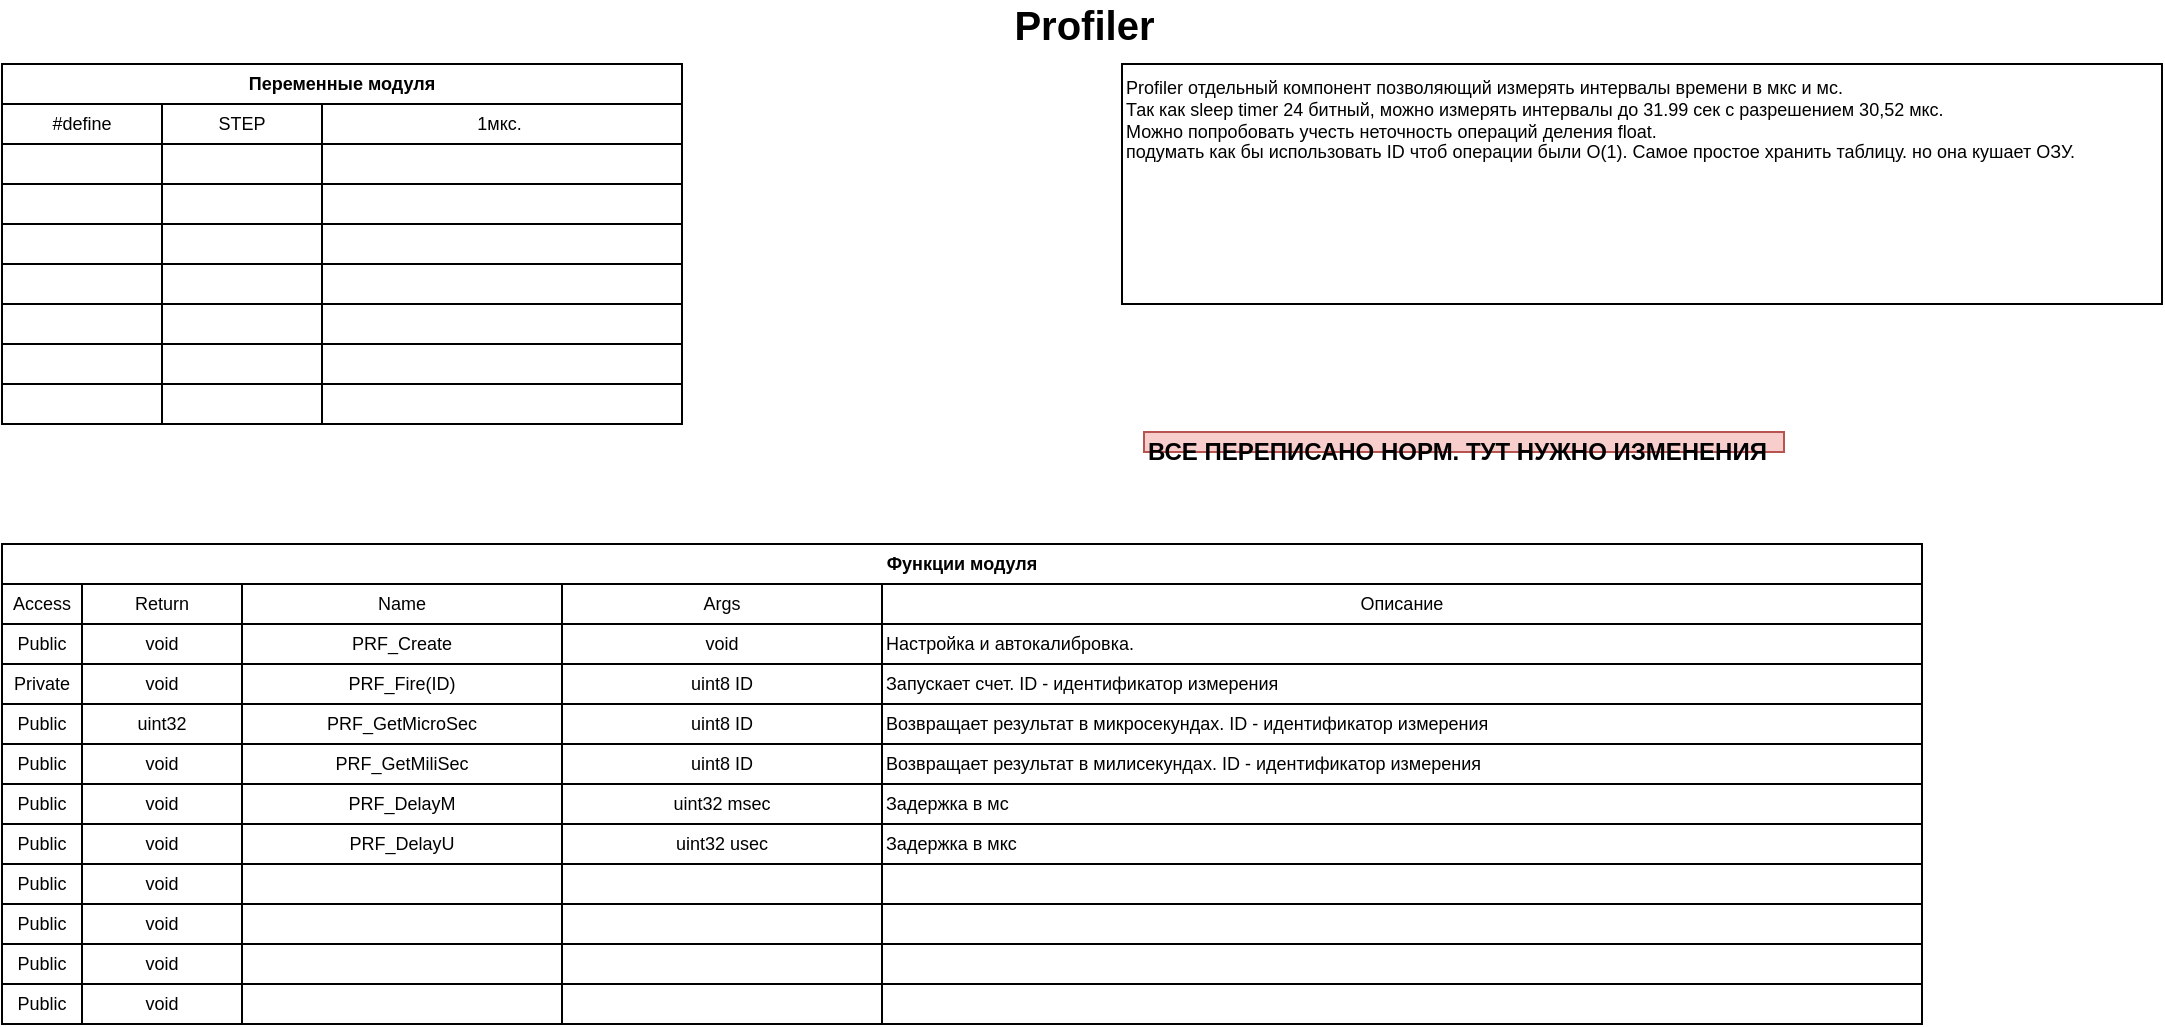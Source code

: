 <mxfile version="11.1.1" type="device"><diagram id="iUSl8gbLOUp2qNPxavlb" name="delays"><mxGraphModel dx="942" dy="587" grid="1" gridSize="10" guides="1" tooltips="1" connect="1" arrows="1" fold="1" page="1" pageScale="1" pageWidth="1169" pageHeight="827" math="0" shadow="0"><root><mxCell id="08LBUxWO6O1Lm_AIMwX9-0"/><mxCell id="08LBUxWO6O1Lm_AIMwX9-1" parent="08LBUxWO6O1Lm_AIMwX9-0"/><mxCell id="gw5PDkxQ87gEvnVSDg1O-0" value="Profiler&amp;nbsp;" style="text;html=1;strokeColor=none;fillColor=none;align=center;verticalAlign=middle;whiteSpace=wrap;rounded=0;fontStyle=1;fontSize=20;" parent="08LBUxWO6O1Lm_AIMwX9-1" vertex="1"><mxGeometry x="399" y="40" width="370" height="20" as="geometry"/></mxCell><mxCell id="gw5PDkxQ87gEvnVSDg1O-1" value="Функции модуля" style="rounded=0;whiteSpace=wrap;html=1;fontSize=9;fontStyle=1" parent="08LBUxWO6O1Lm_AIMwX9-1" vertex="1"><mxGeometry x="40" y="310" width="960" height="20" as="geometry"/></mxCell><mxCell id="gw5PDkxQ87gEvnVSDg1O-2" value="" style="group" parent="08LBUxWO6O1Lm_AIMwX9-1" vertex="1" connectable="0"><mxGeometry x="40" y="370" width="960" height="20" as="geometry"/></mxCell><mxCell id="gw5PDkxQ87gEvnVSDg1O-3" value="void" style="rounded=0;whiteSpace=wrap;html=1;fontSize=9;" parent="gw5PDkxQ87gEvnVSDg1O-2" vertex="1"><mxGeometry x="40" width="80" height="20" as="geometry"/></mxCell><mxCell id="gw5PDkxQ87gEvnVSDg1O-4" value="PRF_Fire(ID)" style="rounded=0;whiteSpace=wrap;html=1;fontSize=9;" parent="gw5PDkxQ87gEvnVSDg1O-2" vertex="1"><mxGeometry x="120" width="160" height="20" as="geometry"/></mxCell><mxCell id="gw5PDkxQ87gEvnVSDg1O-5" value="Запускает счет. ID - идентификатор измерения" style="rounded=0;whiteSpace=wrap;html=1;fontSize=9;align=left;" parent="gw5PDkxQ87gEvnVSDg1O-2" vertex="1"><mxGeometry x="440" width="520" height="20" as="geometry"/></mxCell><mxCell id="gw5PDkxQ87gEvnVSDg1O-6" value="uint8 ID" style="rounded=0;whiteSpace=wrap;html=1;fontSize=9;" parent="gw5PDkxQ87gEvnVSDg1O-2" vertex="1"><mxGeometry x="280" width="160" height="20" as="geometry"/></mxCell><mxCell id="gw5PDkxQ87gEvnVSDg1O-7" value="Private" style="rounded=0;whiteSpace=wrap;html=1;fontSize=9;" parent="gw5PDkxQ87gEvnVSDg1O-2" vertex="1"><mxGeometry width="40" height="20" as="geometry"/></mxCell><mxCell id="gw5PDkxQ87gEvnVSDg1O-8" value="" style="group" parent="08LBUxWO6O1Lm_AIMwX9-1" vertex="1" connectable="0"><mxGeometry x="40" y="410" width="960" height="20" as="geometry"/></mxCell><mxCell id="gw5PDkxQ87gEvnVSDg1O-9" value="void" style="rounded=0;whiteSpace=wrap;html=1;fontSize=9;" parent="gw5PDkxQ87gEvnVSDg1O-8" vertex="1"><mxGeometry x="40" width="80" height="20" as="geometry"/></mxCell><mxCell id="gw5PDkxQ87gEvnVSDg1O-10" value="PRF_GetMiliSec" style="rounded=0;whiteSpace=wrap;html=1;fontSize=9;" parent="gw5PDkxQ87gEvnVSDg1O-8" vertex="1"><mxGeometry x="120" width="160" height="20" as="geometry"/></mxCell><mxCell id="gw5PDkxQ87gEvnVSDg1O-11" value="Возвращает результат в милисекундах. ID - идентификатор измерения" style="rounded=0;whiteSpace=wrap;html=1;fontSize=9;align=left;" parent="gw5PDkxQ87gEvnVSDg1O-8" vertex="1"><mxGeometry x="440" width="520" height="20" as="geometry"/></mxCell><mxCell id="gw5PDkxQ87gEvnVSDg1O-12" value="uint8 ID" style="rounded=0;whiteSpace=wrap;html=1;fontSize=9;" parent="gw5PDkxQ87gEvnVSDg1O-8" vertex="1"><mxGeometry x="280" width="160" height="20" as="geometry"/></mxCell><mxCell id="gw5PDkxQ87gEvnVSDg1O-13" value="Public" style="rounded=0;whiteSpace=wrap;html=1;fontSize=9;" parent="gw5PDkxQ87gEvnVSDg1O-8" vertex="1"><mxGeometry width="40" height="20" as="geometry"/></mxCell><mxCell id="gw5PDkxQ87gEvnVSDg1O-14" value="" style="group" parent="08LBUxWO6O1Lm_AIMwX9-1" vertex="1" connectable="0"><mxGeometry x="40" y="390" width="960" height="20" as="geometry"/></mxCell><mxCell id="gw5PDkxQ87gEvnVSDg1O-15" value="uint32" style="rounded=0;whiteSpace=wrap;html=1;fontSize=9;" parent="gw5PDkxQ87gEvnVSDg1O-14" vertex="1"><mxGeometry x="40" width="80" height="20" as="geometry"/></mxCell><mxCell id="gw5PDkxQ87gEvnVSDg1O-16" value="PRF_GetMicroSec" style="rounded=0;whiteSpace=wrap;html=1;fontSize=9;" parent="gw5PDkxQ87gEvnVSDg1O-14" vertex="1"><mxGeometry x="120" width="160" height="20" as="geometry"/></mxCell><mxCell id="gw5PDkxQ87gEvnVSDg1O-17" value="Возвращает результат в микросекундах. ID - идентификатор измерения" style="rounded=0;whiteSpace=wrap;html=1;fontSize=9;align=left;" parent="gw5PDkxQ87gEvnVSDg1O-14" vertex="1"><mxGeometry x="440" width="520" height="20" as="geometry"/></mxCell><mxCell id="gw5PDkxQ87gEvnVSDg1O-18" value="uint8 ID" style="rounded=0;whiteSpace=wrap;html=1;fontSize=9;" parent="gw5PDkxQ87gEvnVSDg1O-14" vertex="1"><mxGeometry x="280" width="160" height="20" as="geometry"/></mxCell><mxCell id="gw5PDkxQ87gEvnVSDg1O-19" value="Public" style="rounded=0;whiteSpace=wrap;html=1;fontSize=9;" parent="gw5PDkxQ87gEvnVSDg1O-14" vertex="1"><mxGeometry width="40" height="20" as="geometry"/></mxCell><mxCell id="gw5PDkxQ87gEvnVSDg1O-20" value="" style="group" parent="08LBUxWO6O1Lm_AIMwX9-1" vertex="1" connectable="0"><mxGeometry x="40" y="350" width="960" height="20" as="geometry"/></mxCell><mxCell id="gw5PDkxQ87gEvnVSDg1O-21" value="void" style="rounded=0;whiteSpace=wrap;html=1;fontSize=9;" parent="gw5PDkxQ87gEvnVSDg1O-20" vertex="1"><mxGeometry x="40" width="80" height="20" as="geometry"/></mxCell><mxCell id="gw5PDkxQ87gEvnVSDg1O-22" value="PRF_Create" style="rounded=0;whiteSpace=wrap;html=1;fontSize=9;" parent="gw5PDkxQ87gEvnVSDg1O-20" vertex="1"><mxGeometry x="120" width="160" height="20" as="geometry"/></mxCell><mxCell id="gw5PDkxQ87gEvnVSDg1O-23" value="Настройка и автокалибровка." style="rounded=0;whiteSpace=wrap;html=1;fontSize=9;align=left;" parent="gw5PDkxQ87gEvnVSDg1O-20" vertex="1"><mxGeometry x="440" width="520" height="20" as="geometry"/></mxCell><mxCell id="gw5PDkxQ87gEvnVSDg1O-24" value="void" style="rounded=0;whiteSpace=wrap;html=1;fontSize=9;" parent="gw5PDkxQ87gEvnVSDg1O-20" vertex="1"><mxGeometry x="280" width="160" height="20" as="geometry"/></mxCell><mxCell id="gw5PDkxQ87gEvnVSDg1O-25" value="Public" style="rounded=0;whiteSpace=wrap;html=1;fontSize=9;" parent="gw5PDkxQ87gEvnVSDg1O-20" vertex="1"><mxGeometry width="40" height="20" as="geometry"/></mxCell><mxCell id="gw5PDkxQ87gEvnVSDg1O-26" value="" style="group" parent="08LBUxWO6O1Lm_AIMwX9-1" vertex="1" connectable="0"><mxGeometry x="40" y="330" width="960" height="20" as="geometry"/></mxCell><mxCell id="gw5PDkxQ87gEvnVSDg1O-27" value="Return" style="rounded=0;whiteSpace=wrap;html=1;fontSize=9;" parent="gw5PDkxQ87gEvnVSDg1O-26" vertex="1"><mxGeometry x="40" width="80" height="20" as="geometry"/></mxCell><mxCell id="gw5PDkxQ87gEvnVSDg1O-28" value="Name" style="rounded=0;whiteSpace=wrap;html=1;fontSize=9;" parent="gw5PDkxQ87gEvnVSDg1O-26" vertex="1"><mxGeometry x="120" width="160" height="20" as="geometry"/></mxCell><mxCell id="gw5PDkxQ87gEvnVSDg1O-29" value="Описание" style="rounded=0;whiteSpace=wrap;html=1;fontSize=9;align=center;" parent="gw5PDkxQ87gEvnVSDg1O-26" vertex="1"><mxGeometry x="440" width="520" height="20" as="geometry"/></mxCell><mxCell id="gw5PDkxQ87gEvnVSDg1O-30" value="Args" style="rounded=0;whiteSpace=wrap;html=1;fontSize=9;" parent="gw5PDkxQ87gEvnVSDg1O-26" vertex="1"><mxGeometry x="280" width="160" height="20" as="geometry"/></mxCell><mxCell id="gw5PDkxQ87gEvnVSDg1O-31" value="Access" style="rounded=0;whiteSpace=wrap;html=1;fontSize=9;" parent="gw5PDkxQ87gEvnVSDg1O-26" vertex="1"><mxGeometry width="40" height="20" as="geometry"/></mxCell><mxCell id="gw5PDkxQ87gEvnVSDg1O-32" value="" style="group" parent="08LBUxWO6O1Lm_AIMwX9-1" vertex="1" connectable="0"><mxGeometry x="40" y="430" width="960" height="20" as="geometry"/></mxCell><mxCell id="gw5PDkxQ87gEvnVSDg1O-33" value="" style="group" parent="gw5PDkxQ87gEvnVSDg1O-32" vertex="1" connectable="0"><mxGeometry width="960" height="20" as="geometry"/></mxCell><mxCell id="gw5PDkxQ87gEvnVSDg1O-34" value="void" style="rounded=0;whiteSpace=wrap;html=1;fontSize=9;" parent="gw5PDkxQ87gEvnVSDg1O-33" vertex="1"><mxGeometry x="40" width="80" height="20" as="geometry"/></mxCell><mxCell id="gw5PDkxQ87gEvnVSDg1O-35" value="PRF_DelayM" style="rounded=0;whiteSpace=wrap;html=1;fontSize=9;" parent="gw5PDkxQ87gEvnVSDg1O-33" vertex="1"><mxGeometry x="120" width="160" height="20" as="geometry"/></mxCell><mxCell id="gw5PDkxQ87gEvnVSDg1O-36" value="Задержка в мс" style="rounded=0;whiteSpace=wrap;html=1;fontSize=9;align=left;" parent="gw5PDkxQ87gEvnVSDg1O-33" vertex="1"><mxGeometry x="440" width="520" height="20" as="geometry"/></mxCell><mxCell id="gw5PDkxQ87gEvnVSDg1O-37" value="uint32 msec" style="rounded=0;whiteSpace=wrap;html=1;fontSize=9;" parent="gw5PDkxQ87gEvnVSDg1O-33" vertex="1"><mxGeometry x="280" width="160" height="20" as="geometry"/></mxCell><mxCell id="gw5PDkxQ87gEvnVSDg1O-38" value="Public" style="rounded=0;whiteSpace=wrap;html=1;fontSize=9;" parent="gw5PDkxQ87gEvnVSDg1O-33" vertex="1"><mxGeometry width="40" height="20" as="geometry"/></mxCell><mxCell id="gw5PDkxQ87gEvnVSDg1O-39" value="" style="group" parent="08LBUxWO6O1Lm_AIMwX9-1" vertex="1" connectable="0"><mxGeometry x="40" y="450" width="960" height="20" as="geometry"/></mxCell><mxCell id="gw5PDkxQ87gEvnVSDg1O-40" value="void" style="rounded=0;whiteSpace=wrap;html=1;fontSize=9;" parent="gw5PDkxQ87gEvnVSDg1O-39" vertex="1"><mxGeometry x="40" width="80" height="20" as="geometry"/></mxCell><mxCell id="gw5PDkxQ87gEvnVSDg1O-41" value="&lt;span style=&quot;white-space: normal&quot;&gt;PRF_DelayU&lt;/span&gt;" style="rounded=0;whiteSpace=wrap;html=1;fontSize=9;" parent="gw5PDkxQ87gEvnVSDg1O-39" vertex="1"><mxGeometry x="120" width="160" height="20" as="geometry"/></mxCell><mxCell id="gw5PDkxQ87gEvnVSDg1O-42" value="&lt;span style=&quot;white-space: normal&quot;&gt;Задержка в мкс&lt;/span&gt;" style="rounded=0;whiteSpace=wrap;html=1;fontSize=9;align=left;" parent="gw5PDkxQ87gEvnVSDg1O-39" vertex="1"><mxGeometry x="440" width="520" height="20" as="geometry"/></mxCell><mxCell id="gw5PDkxQ87gEvnVSDg1O-43" value="&lt;span style=&quot;white-space: normal&quot;&gt;uint32 usec&lt;/span&gt;" style="rounded=0;whiteSpace=wrap;html=1;fontSize=9;" parent="gw5PDkxQ87gEvnVSDg1O-39" vertex="1"><mxGeometry x="280" width="160" height="20" as="geometry"/></mxCell><mxCell id="gw5PDkxQ87gEvnVSDg1O-44" value="Public" style="rounded=0;whiteSpace=wrap;html=1;fontSize=9;" parent="gw5PDkxQ87gEvnVSDg1O-39" vertex="1"><mxGeometry width="40" height="20" as="geometry"/></mxCell><mxCell id="gw5PDkxQ87gEvnVSDg1O-45" value="Переменные модуля" style="rounded=0;whiteSpace=wrap;html=1;fontSize=9;fontStyle=1" parent="08LBUxWO6O1Lm_AIMwX9-1" vertex="1"><mxGeometry x="40" y="70" width="340" height="20" as="geometry"/></mxCell><mxCell id="gw5PDkxQ87gEvnVSDg1O-46" value="" style="group" parent="08LBUxWO6O1Lm_AIMwX9-1" vertex="1" connectable="0"><mxGeometry x="40" y="90" width="340" height="20" as="geometry"/></mxCell><mxCell id="gw5PDkxQ87gEvnVSDg1O-47" value="STEP" style="rounded=0;whiteSpace=wrap;html=1;fontSize=9;" parent="gw5PDkxQ87gEvnVSDg1O-46" vertex="1"><mxGeometry x="80" width="80" height="20" as="geometry"/></mxCell><mxCell id="gw5PDkxQ87gEvnVSDg1O-48" value="1мкс.&amp;nbsp;" style="rounded=0;whiteSpace=wrap;html=1;fontSize=9;" parent="gw5PDkxQ87gEvnVSDg1O-46" vertex="1"><mxGeometry x="160" width="180" height="20" as="geometry"/></mxCell><mxCell id="gw5PDkxQ87gEvnVSDg1O-49" value="&lt;span style=&quot;white-space: normal&quot;&gt;#define&lt;/span&gt;" style="rounded=0;whiteSpace=wrap;html=1;fontSize=9;" parent="gw5PDkxQ87gEvnVSDg1O-46" vertex="1"><mxGeometry width="80" height="20" as="geometry"/></mxCell><mxCell id="gw5PDkxQ87gEvnVSDg1O-50" value="" style="group" parent="08LBUxWO6O1Lm_AIMwX9-1" vertex="1" connectable="0"><mxGeometry x="40" y="490" width="960" height="20" as="geometry"/></mxCell><mxCell id="gw5PDkxQ87gEvnVSDg1O-51" value="void" style="rounded=0;whiteSpace=wrap;html=1;fontSize=9;" parent="gw5PDkxQ87gEvnVSDg1O-50" vertex="1"><mxGeometry x="40" width="80" height="20" as="geometry"/></mxCell><mxCell id="gw5PDkxQ87gEvnVSDg1O-52" value="" style="rounded=0;whiteSpace=wrap;html=1;fontSize=9;" parent="gw5PDkxQ87gEvnVSDg1O-50" vertex="1"><mxGeometry x="120" width="160" height="20" as="geometry"/></mxCell><mxCell id="gw5PDkxQ87gEvnVSDg1O-53" value="" style="rounded=0;whiteSpace=wrap;html=1;fontSize=9;align=left;" parent="gw5PDkxQ87gEvnVSDg1O-50" vertex="1"><mxGeometry x="440" width="520" height="20" as="geometry"/></mxCell><mxCell id="gw5PDkxQ87gEvnVSDg1O-54" value="" style="rounded=0;whiteSpace=wrap;html=1;fontSize=9;" parent="gw5PDkxQ87gEvnVSDg1O-50" vertex="1"><mxGeometry x="280" width="160" height="20" as="geometry"/></mxCell><mxCell id="gw5PDkxQ87gEvnVSDg1O-55" value="Public" style="rounded=0;whiteSpace=wrap;html=1;fontSize=9;" parent="gw5PDkxQ87gEvnVSDg1O-50" vertex="1"><mxGeometry width="40" height="20" as="geometry"/></mxCell><mxCell id="gw5PDkxQ87gEvnVSDg1O-56" value="" style="group" parent="08LBUxWO6O1Lm_AIMwX9-1" vertex="1" connectable="0"><mxGeometry x="40" y="470" width="960" height="20" as="geometry"/></mxCell><mxCell id="gw5PDkxQ87gEvnVSDg1O-57" value="void" style="rounded=0;whiteSpace=wrap;html=1;fontSize=9;" parent="gw5PDkxQ87gEvnVSDg1O-56" vertex="1"><mxGeometry x="40" width="80" height="20" as="geometry"/></mxCell><mxCell id="gw5PDkxQ87gEvnVSDg1O-58" value="" style="rounded=0;whiteSpace=wrap;html=1;fontSize=9;" parent="gw5PDkxQ87gEvnVSDg1O-56" vertex="1"><mxGeometry x="120" width="160" height="20" as="geometry"/></mxCell><mxCell id="gw5PDkxQ87gEvnVSDg1O-59" value="" style="rounded=0;whiteSpace=wrap;html=1;fontSize=9;align=left;" parent="gw5PDkxQ87gEvnVSDg1O-56" vertex="1"><mxGeometry x="440" width="520" height="20" as="geometry"/></mxCell><mxCell id="gw5PDkxQ87gEvnVSDg1O-60" value="" style="rounded=0;whiteSpace=wrap;html=1;fontSize=9;" parent="gw5PDkxQ87gEvnVSDg1O-56" vertex="1"><mxGeometry x="280" width="160" height="20" as="geometry"/></mxCell><mxCell id="gw5PDkxQ87gEvnVSDg1O-61" value="Public" style="rounded=0;whiteSpace=wrap;html=1;fontSize=9;" parent="gw5PDkxQ87gEvnVSDg1O-56" vertex="1"><mxGeometry width="40" height="20" as="geometry"/></mxCell><mxCell id="gw5PDkxQ87gEvnVSDg1O-62" value="" style="group" parent="08LBUxWO6O1Lm_AIMwX9-1" vertex="1" connectable="0"><mxGeometry x="40" y="510" width="960" height="20" as="geometry"/></mxCell><mxCell id="gw5PDkxQ87gEvnVSDg1O-63" value="" style="group" parent="gw5PDkxQ87gEvnVSDg1O-62" vertex="1" connectable="0"><mxGeometry width="960" height="20" as="geometry"/></mxCell><mxCell id="gw5PDkxQ87gEvnVSDg1O-64" value="void" style="rounded=0;whiteSpace=wrap;html=1;fontSize=9;" parent="gw5PDkxQ87gEvnVSDg1O-63" vertex="1"><mxGeometry x="40" width="80" height="20" as="geometry"/></mxCell><mxCell id="gw5PDkxQ87gEvnVSDg1O-65" value="" style="rounded=0;whiteSpace=wrap;html=1;fontSize=9;" parent="gw5PDkxQ87gEvnVSDg1O-63" vertex="1"><mxGeometry x="120" width="160" height="20" as="geometry"/></mxCell><mxCell id="gw5PDkxQ87gEvnVSDg1O-66" value="" style="rounded=0;whiteSpace=wrap;html=1;fontSize=9;align=left;" parent="gw5PDkxQ87gEvnVSDg1O-63" vertex="1"><mxGeometry x="440" width="520" height="20" as="geometry"/></mxCell><mxCell id="gw5PDkxQ87gEvnVSDg1O-67" value="" style="rounded=0;whiteSpace=wrap;html=1;fontSize=9;" parent="gw5PDkxQ87gEvnVSDg1O-63" vertex="1"><mxGeometry x="280" width="160" height="20" as="geometry"/></mxCell><mxCell id="gw5PDkxQ87gEvnVSDg1O-68" value="Public" style="rounded=0;whiteSpace=wrap;html=1;fontSize=9;" parent="gw5PDkxQ87gEvnVSDg1O-63" vertex="1"><mxGeometry width="40" height="20" as="geometry"/></mxCell><mxCell id="gw5PDkxQ87gEvnVSDg1O-69" value="" style="group" parent="08LBUxWO6O1Lm_AIMwX9-1" vertex="1" connectable="0"><mxGeometry x="40" y="530" width="960" height="20" as="geometry"/></mxCell><mxCell id="gw5PDkxQ87gEvnVSDg1O-70" value="void" style="rounded=0;whiteSpace=wrap;html=1;fontSize=9;" parent="gw5PDkxQ87gEvnVSDg1O-69" vertex="1"><mxGeometry x="40" width="80" height="20" as="geometry"/></mxCell><mxCell id="gw5PDkxQ87gEvnVSDg1O-71" value="" style="rounded=0;whiteSpace=wrap;html=1;fontSize=9;" parent="gw5PDkxQ87gEvnVSDg1O-69" vertex="1"><mxGeometry x="120" width="160" height="20" as="geometry"/></mxCell><mxCell id="gw5PDkxQ87gEvnVSDg1O-72" value="" style="rounded=0;whiteSpace=wrap;html=1;fontSize=9;align=left;" parent="gw5PDkxQ87gEvnVSDg1O-69" vertex="1"><mxGeometry x="440" width="520" height="20" as="geometry"/></mxCell><mxCell id="gw5PDkxQ87gEvnVSDg1O-73" value="" style="rounded=0;whiteSpace=wrap;html=1;fontSize=9;" parent="gw5PDkxQ87gEvnVSDg1O-69" vertex="1"><mxGeometry x="280" width="160" height="20" as="geometry"/></mxCell><mxCell id="gw5PDkxQ87gEvnVSDg1O-74" value="Public" style="rounded=0;whiteSpace=wrap;html=1;fontSize=9;" parent="gw5PDkxQ87gEvnVSDg1O-69" vertex="1"><mxGeometry width="40" height="20" as="geometry"/></mxCell><mxCell id="gw5PDkxQ87gEvnVSDg1O-75" value="" style="group" parent="08LBUxWO6O1Lm_AIMwX9-1" vertex="1" connectable="0"><mxGeometry x="40" y="110" width="340" height="20" as="geometry"/></mxCell><mxCell id="gw5PDkxQ87gEvnVSDg1O-76" value="" style="rounded=0;whiteSpace=wrap;html=1;fontSize=9;" parent="gw5PDkxQ87gEvnVSDg1O-75" vertex="1"><mxGeometry x="80" width="80" height="20" as="geometry"/></mxCell><mxCell id="gw5PDkxQ87gEvnVSDg1O-77" value="" style="rounded=0;whiteSpace=wrap;html=1;fontSize=9;" parent="gw5PDkxQ87gEvnVSDg1O-75" vertex="1"><mxGeometry x="160" width="180" height="20" as="geometry"/></mxCell><mxCell id="gw5PDkxQ87gEvnVSDg1O-78" value="" style="rounded=0;whiteSpace=wrap;html=1;fontSize=9;" parent="gw5PDkxQ87gEvnVSDg1O-75" vertex="1"><mxGeometry width="80" height="20" as="geometry"/></mxCell><mxCell id="gw5PDkxQ87gEvnVSDg1O-79" value="" style="group" parent="08LBUxWO6O1Lm_AIMwX9-1" vertex="1" connectable="0"><mxGeometry x="40" y="130" width="340" height="20" as="geometry"/></mxCell><mxCell id="gw5PDkxQ87gEvnVSDg1O-80" value="" style="rounded=0;whiteSpace=wrap;html=1;fontSize=9;" parent="gw5PDkxQ87gEvnVSDg1O-79" vertex="1"><mxGeometry x="80" width="80" height="20" as="geometry"/></mxCell><mxCell id="gw5PDkxQ87gEvnVSDg1O-81" value="" style="rounded=0;whiteSpace=wrap;html=1;fontSize=9;" parent="gw5PDkxQ87gEvnVSDg1O-79" vertex="1"><mxGeometry x="160" width="180" height="20" as="geometry"/></mxCell><mxCell id="gw5PDkxQ87gEvnVSDg1O-82" value="" style="rounded=0;whiteSpace=wrap;html=1;fontSize=9;" parent="gw5PDkxQ87gEvnVSDg1O-79" vertex="1"><mxGeometry width="80" height="20" as="geometry"/></mxCell><mxCell id="gw5PDkxQ87gEvnVSDg1O-83" value="" style="group" parent="08LBUxWO6O1Lm_AIMwX9-1" vertex="1" connectable="0"><mxGeometry x="40" y="150" width="340" height="20" as="geometry"/></mxCell><mxCell id="gw5PDkxQ87gEvnVSDg1O-84" value="" style="rounded=0;whiteSpace=wrap;html=1;fontSize=9;" parent="gw5PDkxQ87gEvnVSDg1O-83" vertex="1"><mxGeometry x="80" width="80" height="20" as="geometry"/></mxCell><mxCell id="gw5PDkxQ87gEvnVSDg1O-85" value="" style="rounded=0;whiteSpace=wrap;html=1;fontSize=9;" parent="gw5PDkxQ87gEvnVSDg1O-83" vertex="1"><mxGeometry x="160" width="180" height="20" as="geometry"/></mxCell><mxCell id="gw5PDkxQ87gEvnVSDg1O-86" value="" style="rounded=0;whiteSpace=wrap;html=1;fontSize=9;" parent="gw5PDkxQ87gEvnVSDg1O-83" vertex="1"><mxGeometry width="80" height="20" as="geometry"/></mxCell><mxCell id="gw5PDkxQ87gEvnVSDg1O-87" value="" style="group" parent="08LBUxWO6O1Lm_AIMwX9-1" vertex="1" connectable="0"><mxGeometry x="40" y="170" width="340" height="20" as="geometry"/></mxCell><mxCell id="gw5PDkxQ87gEvnVSDg1O-88" value="" style="rounded=0;whiteSpace=wrap;html=1;fontSize=9;" parent="gw5PDkxQ87gEvnVSDg1O-87" vertex="1"><mxGeometry x="80" width="80" height="20" as="geometry"/></mxCell><mxCell id="gw5PDkxQ87gEvnVSDg1O-89" value="" style="rounded=0;whiteSpace=wrap;html=1;fontSize=9;" parent="gw5PDkxQ87gEvnVSDg1O-87" vertex="1"><mxGeometry x="160" width="180" height="20" as="geometry"/></mxCell><mxCell id="gw5PDkxQ87gEvnVSDg1O-90" value="" style="rounded=0;whiteSpace=wrap;html=1;fontSize=9;" parent="gw5PDkxQ87gEvnVSDg1O-87" vertex="1"><mxGeometry width="80" height="20" as="geometry"/></mxCell><mxCell id="gw5PDkxQ87gEvnVSDg1O-91" value="" style="group" parent="08LBUxWO6O1Lm_AIMwX9-1" vertex="1" connectable="0"><mxGeometry x="40" y="190" width="340" height="20" as="geometry"/></mxCell><mxCell id="gw5PDkxQ87gEvnVSDg1O-92" value="" style="rounded=0;whiteSpace=wrap;html=1;fontSize=9;" parent="gw5PDkxQ87gEvnVSDg1O-91" vertex="1"><mxGeometry x="80" width="80" height="20" as="geometry"/></mxCell><mxCell id="gw5PDkxQ87gEvnVSDg1O-93" value="" style="rounded=0;whiteSpace=wrap;html=1;fontSize=9;" parent="gw5PDkxQ87gEvnVSDg1O-91" vertex="1"><mxGeometry x="160" width="180" height="20" as="geometry"/></mxCell><mxCell id="gw5PDkxQ87gEvnVSDg1O-94" value="" style="rounded=0;whiteSpace=wrap;html=1;fontSize=9;" parent="gw5PDkxQ87gEvnVSDg1O-91" vertex="1"><mxGeometry width="80" height="20" as="geometry"/></mxCell><mxCell id="gw5PDkxQ87gEvnVSDg1O-95" value="" style="group" parent="08LBUxWO6O1Lm_AIMwX9-1" vertex="1" connectable="0"><mxGeometry x="40" y="210" width="340" height="20" as="geometry"/></mxCell><mxCell id="gw5PDkxQ87gEvnVSDg1O-96" value="" style="rounded=0;whiteSpace=wrap;html=1;fontSize=9;" parent="gw5PDkxQ87gEvnVSDg1O-95" vertex="1"><mxGeometry x="80" width="80" height="20" as="geometry"/></mxCell><mxCell id="gw5PDkxQ87gEvnVSDg1O-97" value="" style="rounded=0;whiteSpace=wrap;html=1;fontSize=9;" parent="gw5PDkxQ87gEvnVSDg1O-95" vertex="1"><mxGeometry x="160" width="180" height="20" as="geometry"/></mxCell><mxCell id="gw5PDkxQ87gEvnVSDg1O-98" value="" style="rounded=0;whiteSpace=wrap;html=1;fontSize=9;" parent="gw5PDkxQ87gEvnVSDg1O-95" vertex="1"><mxGeometry width="80" height="20" as="geometry"/></mxCell><mxCell id="gw5PDkxQ87gEvnVSDg1O-99" value="" style="group" parent="08LBUxWO6O1Lm_AIMwX9-1" vertex="1" connectable="0"><mxGeometry x="40" y="230" width="340" height="20" as="geometry"/></mxCell><mxCell id="gw5PDkxQ87gEvnVSDg1O-100" value="" style="rounded=0;whiteSpace=wrap;html=1;fontSize=9;" parent="gw5PDkxQ87gEvnVSDg1O-99" vertex="1"><mxGeometry x="80" width="80" height="20" as="geometry"/></mxCell><mxCell id="gw5PDkxQ87gEvnVSDg1O-101" value="" style="rounded=0;whiteSpace=wrap;html=1;fontSize=9;" parent="gw5PDkxQ87gEvnVSDg1O-99" vertex="1"><mxGeometry x="160" width="180" height="20" as="geometry"/></mxCell><mxCell id="gw5PDkxQ87gEvnVSDg1O-102" value="" style="rounded=0;whiteSpace=wrap;html=1;fontSize=9;" parent="gw5PDkxQ87gEvnVSDg1O-99" vertex="1"><mxGeometry width="80" height="20" as="geometry"/></mxCell><mxCell id="gw5PDkxQ87gEvnVSDg1O-103" value="Profiler отдельный компонент позволяющий измерять интервалы времени в мкс и мс.&lt;br&gt;Так как sleep timer 24 битный, можно измерять интервалы до 31.99 сек с разрешением&amp;nbsp;30,52 мкс.&lt;br&gt;Можно попробовать учесть неточность операций деления float.&lt;br&gt;подумать как бы использовать ID чтоб операции были O(1). Самое простое хранить таблицу. но она кушает ОЗУ." style="rounded=0;whiteSpace=wrap;html=1;fontSize=9;align=left;verticalAlign=top;" parent="08LBUxWO6O1Lm_AIMwX9-1" vertex="1"><mxGeometry x="600" y="70" width="520" height="120" as="geometry"/></mxCell><mxCell id="gw5PDkxQ87gEvnVSDg1O-107" value="&lt;b style=&quot;font-size: 12px&quot;&gt;ВСЕ ПЕРЕПИСАНО НОРМ. ТУТ НУЖНО ИЗМЕНЕНИЯ&lt;/b&gt;" style="text;html=1;resizable=0;points=[];autosize=1;align=left;verticalAlign=top;spacingTop=-4;fontSize=9;fillColor=#f8cecc;strokeColor=#b85450;" parent="08LBUxWO6O1Lm_AIMwX9-1" vertex="1"><mxGeometry x="611" y="254" width="320" height="10" as="geometry"/></mxCell></root></mxGraphModel></diagram><diagram id="GGRhckJvVy963ProwbCY" name="NTMR"><mxGraphModel dx="942" dy="587" grid="1" gridSize="10" guides="1" tooltips="1" connect="1" arrows="1" fold="1" page="1" pageScale="1" pageWidth="1169" pageHeight="827" math="0" shadow="0"><root><mxCell id="ULfCP0NF_X3te7HN1kba-0"/><mxCell id="ULfCP0NF_X3te7HN1kba-1" parent="ULfCP0NF_X3te7HN1kba-0"/><mxCell id="yofnZ8cgfiZMJFZ9eQ6c-0" value="Network timer (NTMR)" style="text;html=1;strokeColor=none;fillColor=none;align=center;verticalAlign=middle;whiteSpace=wrap;rounded=0;fontStyle=1;fontSize=20;" parent="ULfCP0NF_X3te7HN1kba-1" vertex="1"><mxGeometry x="399" y="10" width="370" height="20" as="geometry"/></mxCell><mxCell id="ZIA5otyQOrBXNUw4ApnO-0" value="Функции модуля" style="rounded=0;whiteSpace=wrap;html=1;fontSize=9;fontStyle=1" parent="ULfCP0NF_X3te7HN1kba-1" vertex="1"><mxGeometry x="40" y="280" width="960" height="20" as="geometry"/></mxCell><mxCell id="ZIA5otyQOrBXNUw4ApnO-1" value="" style="group" parent="ULfCP0NF_X3te7HN1kba-1" vertex="1" connectable="0"><mxGeometry x="40" y="340" width="960" height="20" as="geometry"/></mxCell><mxCell id="ZIA5otyQOrBXNUw4ApnO-2" value="bool" style="rounded=0;whiteSpace=wrap;html=1;fontSize=9;" parent="ZIA5otyQOrBXNUw4ApnO-1" vertex="1"><mxGeometry x="40" width="80" height="20" as="geometry"/></mxCell><mxCell id="ZIA5otyQOrBXNUw4ApnO-3" value="NT_SetCapture" style="rounded=0;whiteSpace=wrap;html=1;fontSize=9;" parent="ZIA5otyQOrBXNUw4ApnO-1" vertex="1"><mxGeometry x="120" width="160" height="20" as="geometry"/></mxCell><mxCell id="ZIA5otyQOrBXNUw4ApnO-4" value="Устанавливает прерывание таймера на время ticks. Значения 0-32768" style="rounded=0;whiteSpace=wrap;html=1;fontSize=9;align=left;" parent="ZIA5otyQOrBXNUw4ApnO-1" vertex="1"><mxGeometry x="440" width="520" height="20" as="geometry"/></mxCell><mxCell id="ZIA5otyQOrBXNUw4ApnO-5" value="uint16 ticks" style="rounded=0;whiteSpace=wrap;html=1;fontSize=9;" parent="ZIA5otyQOrBXNUw4ApnO-1" vertex="1"><mxGeometry x="280" width="160" height="20" as="geometry"/></mxCell><mxCell id="ZIA5otyQOrBXNUw4ApnO-6" value="Public" style="rounded=0;whiteSpace=wrap;html=1;fontSize=9;" parent="ZIA5otyQOrBXNUw4ApnO-1" vertex="1"><mxGeometry width="40" height="20" as="geometry"/></mxCell><mxCell id="ZIA5otyQOrBXNUw4ApnO-7" value="" style="group" parent="ULfCP0NF_X3te7HN1kba-1" vertex="1" connectable="0"><mxGeometry x="40" y="380" width="960" height="20" as="geometry"/></mxCell><mxCell id="ZIA5otyQOrBXNUw4ApnO-8" value="void" style="rounded=0;whiteSpace=wrap;html=1;fontSize=9;" parent="ZIA5otyQOrBXNUw4ApnO-7" vertex="1"><mxGeometry x="40" width="80" height="20" as="geometry"/></mxCell><mxCell id="ZIA5otyQOrBXNUw4ApnO-9" value="NT_SetEventCallback" style="rounded=0;whiteSpace=wrap;html=1;fontSize=9;" parent="ZIA5otyQOrBXNUw4ApnO-7" vertex="1"><mxGeometry x="120" width="160" height="20" as="geometry"/></mxCell><mxCell id="ZIA5otyQOrBXNUw4ApnO-10" value="&lt;span style=&quot;white-space: normal&quot;&gt;Установка обработчика события таймера. NULL - нет обработчика.&lt;/span&gt;" style="rounded=0;whiteSpace=wrap;html=1;fontSize=9;align=left;" parent="ZIA5otyQOrBXNUw4ApnO-7" vertex="1"><mxGeometry x="440" width="520" height="20" as="geometry"/></mxCell><mxCell id="ZIA5otyQOrBXNUw4ApnO-11" value="(*void)(uint16t ticks)" style="rounded=0;whiteSpace=wrap;html=1;fontSize=9;" parent="ZIA5otyQOrBXNUw4ApnO-7" vertex="1"><mxGeometry x="280" width="160" height="20" as="geometry"/></mxCell><mxCell id="ZIA5otyQOrBXNUw4ApnO-12" value="Public" style="rounded=0;whiteSpace=wrap;html=1;fontSize=9;" parent="ZIA5otyQOrBXNUw4ApnO-7" vertex="1"><mxGeometry width="40" height="20" as="geometry"/></mxCell><mxCell id="ZIA5otyQOrBXNUw4ApnO-13" value="" style="group" parent="ULfCP0NF_X3te7HN1kba-1" vertex="1" connectable="0"><mxGeometry x="40" y="360" width="960" height="20" as="geometry"/></mxCell><mxCell id="ZIA5otyQOrBXNUw4ApnO-14" value="void" style="rounded=0;whiteSpace=wrap;html=1;fontSize=9;" parent="ZIA5otyQOrBXNUw4ApnO-13" vertex="1"><mxGeometry x="40" width="80" height="20" as="geometry"/></mxCell><mxCell id="ZIA5otyQOrBXNUw4ApnO-15" value="NT_IRQEnable" style="rounded=0;whiteSpace=wrap;html=1;fontSize=9;" parent="ZIA5otyQOrBXNUw4ApnO-13" vertex="1"><mxGeometry x="120" width="160" height="20" as="geometry"/></mxCell><mxCell id="ZIA5otyQOrBXNUw4ApnO-16" value="Запрещает или разрешает вызов обработчика события таймера" style="rounded=0;whiteSpace=wrap;html=1;fontSize=9;align=left;" parent="ZIA5otyQOrBXNUw4ApnO-13" vertex="1"><mxGeometry x="440" width="520" height="20" as="geometry"/></mxCell><mxCell id="ZIA5otyQOrBXNUw4ApnO-17" value="bool state" style="rounded=0;whiteSpace=wrap;html=1;fontSize=9;" parent="ZIA5otyQOrBXNUw4ApnO-13" vertex="1"><mxGeometry x="280" width="160" height="20" as="geometry"/></mxCell><mxCell id="ZIA5otyQOrBXNUw4ApnO-18" value="Public" style="rounded=0;whiteSpace=wrap;html=1;fontSize=9;" parent="ZIA5otyQOrBXNUw4ApnO-13" vertex="1"><mxGeometry width="40" height="20" as="geometry"/></mxCell><mxCell id="ZIA5otyQOrBXNUw4ApnO-19" value="" style="group" parent="ULfCP0NF_X3te7HN1kba-1" vertex="1" connectable="0"><mxGeometry x="40" y="320" width="960" height="20" as="geometry"/></mxCell><mxCell id="ZIA5otyQOrBXNUw4ApnO-20" value="bool" style="rounded=0;whiteSpace=wrap;html=1;fontSize=9;" parent="ZIA5otyQOrBXNUw4ApnO-19" vertex="1"><mxGeometry x="40" width="80" height="20" as="geometry"/></mxCell><mxCell id="ZIA5otyQOrBXNUw4ApnO-21" value="NT_SetTime" style="rounded=0;whiteSpace=wrap;html=1;fontSize=9;" parent="ZIA5otyQOrBXNUw4ApnO-19" vertex="1"><mxGeometry x="120" width="160" height="20" as="geometry"/></mxCell><mxCell id="ZIA5otyQOrBXNUw4ApnO-22" value="Устанавливает текущее значение таймера. Также нужно обновить значение capture." style="rounded=0;whiteSpace=wrap;html=1;fontSize=9;align=left;" parent="ZIA5otyQOrBXNUw4ApnO-19" vertex="1"><mxGeometry x="440" width="520" height="20" as="geometry"/></mxCell><mxCell id="ZIA5otyQOrBXNUw4ApnO-23" value="uint16 ticks" style="rounded=0;whiteSpace=wrap;html=1;fontSize=9;" parent="ZIA5otyQOrBXNUw4ApnO-19" vertex="1"><mxGeometry x="280" width="160" height="20" as="geometry"/></mxCell><mxCell id="ZIA5otyQOrBXNUw4ApnO-24" value="Public" style="rounded=0;whiteSpace=wrap;html=1;fontSize=9;" parent="ZIA5otyQOrBXNUw4ApnO-19" vertex="1"><mxGeometry width="40" height="20" as="geometry"/></mxCell><mxCell id="ZIA5otyQOrBXNUw4ApnO-25" value="" style="group" parent="ULfCP0NF_X3te7HN1kba-1" vertex="1" connectable="0"><mxGeometry x="40" y="300" width="960" height="20" as="geometry"/></mxCell><mxCell id="ZIA5otyQOrBXNUw4ApnO-26" value="Return" style="rounded=0;whiteSpace=wrap;html=1;fontSize=9;" parent="ZIA5otyQOrBXNUw4ApnO-25" vertex="1"><mxGeometry x="40" width="80" height="20" as="geometry"/></mxCell><mxCell id="ZIA5otyQOrBXNUw4ApnO-27" value="Name" style="rounded=0;whiteSpace=wrap;html=1;fontSize=9;" parent="ZIA5otyQOrBXNUw4ApnO-25" vertex="1"><mxGeometry x="120" width="160" height="20" as="geometry"/></mxCell><mxCell id="ZIA5otyQOrBXNUw4ApnO-28" value="Описание" style="rounded=0;whiteSpace=wrap;html=1;fontSize=9;align=center;" parent="ZIA5otyQOrBXNUw4ApnO-25" vertex="1"><mxGeometry x="440" width="520" height="20" as="geometry"/></mxCell><mxCell id="ZIA5otyQOrBXNUw4ApnO-29" value="Args" style="rounded=0;whiteSpace=wrap;html=1;fontSize=9;" parent="ZIA5otyQOrBXNUw4ApnO-25" vertex="1"><mxGeometry x="280" width="160" height="20" as="geometry"/></mxCell><mxCell id="ZIA5otyQOrBXNUw4ApnO-30" value="Access" style="rounded=0;whiteSpace=wrap;html=1;fontSize=9;" parent="ZIA5otyQOrBXNUw4ApnO-25" vertex="1"><mxGeometry width="40" height="20" as="geometry"/></mxCell><mxCell id="ZIA5otyQOrBXNUw4ApnO-31" value="" style="group" parent="ULfCP0NF_X3te7HN1kba-1" vertex="1" connectable="0"><mxGeometry x="40" y="400" width="960" height="20" as="geometry"/></mxCell><mxCell id="ZIA5otyQOrBXNUw4ApnO-32" value="" style="group" parent="ZIA5otyQOrBXNUw4ApnO-31" vertex="1" connectable="0"><mxGeometry width="960" height="20" as="geometry"/></mxCell><mxCell id="ZIA5otyQOrBXNUw4ApnO-33" value="uint16" style="rounded=0;whiteSpace=wrap;html=1;fontSize=9;" parent="ZIA5otyQOrBXNUw4ApnO-32" vertex="1"><mxGeometry x="40" width="80" height="20" as="geometry"/></mxCell><mxCell id="ZIA5otyQOrBXNUw4ApnO-34" value="NT_GetTime" style="rounded=0;whiteSpace=wrap;html=1;fontSize=9;" parent="ZIA5otyQOrBXNUw4ApnO-32" vertex="1"><mxGeometry x="120" width="160" height="20" as="geometry"/></mxCell><mxCell id="ZIA5otyQOrBXNUw4ApnO-35" value="Возвращает значение таймера. Значения 0-32768" style="rounded=0;whiteSpace=wrap;html=1;fontSize=9;align=left;" parent="ZIA5otyQOrBXNUw4ApnO-32" vertex="1"><mxGeometry x="440" width="520" height="20" as="geometry"/></mxCell><mxCell id="ZIA5otyQOrBXNUw4ApnO-36" value="void" style="rounded=0;whiteSpace=wrap;html=1;fontSize=9;" parent="ZIA5otyQOrBXNUw4ApnO-32" vertex="1"><mxGeometry x="280" width="160" height="20" as="geometry"/></mxCell><mxCell id="ZIA5otyQOrBXNUw4ApnO-37" value="Public" style="rounded=0;whiteSpace=wrap;html=1;fontSize=9;" parent="ZIA5otyQOrBXNUw4ApnO-32" vertex="1"><mxGeometry width="40" height="20" as="geometry"/></mxCell><mxCell id="ZIA5otyQOrBXNUw4ApnO-38" value="" style="group" parent="ULfCP0NF_X3te7HN1kba-1" vertex="1" connectable="0"><mxGeometry x="40" y="420" width="960" height="20" as="geometry"/></mxCell><mxCell id="ZIA5otyQOrBXNUw4ApnO-39" value="NT_s*" style="rounded=0;whiteSpace=wrap;html=1;fontSize=9;" parent="ZIA5otyQOrBXNUw4ApnO-38" vertex="1"><mxGeometry x="40" width="80" height="20" as="geometry"/></mxCell><mxCell id="ZIA5otyQOrBXNUw4ApnO-40" value="NT_Create" style="rounded=0;whiteSpace=wrap;html=1;fontSize=9;" parent="ZIA5otyQOrBXNUw4ApnO-38" vertex="1"><mxGeometry x="120" width="160" height="20" as="geometry"/></mxCell><mxCell id="ZIA5otyQOrBXNUw4ApnO-41" value="" style="rounded=0;whiteSpace=wrap;html=1;fontSize=9;align=left;" parent="ZIA5otyQOrBXNUw4ApnO-38" vertex="1"><mxGeometry x="440" width="520" height="20" as="geometry"/></mxCell><mxCell id="ZIA5otyQOrBXNUw4ApnO-43" value="Public" style="rounded=0;whiteSpace=wrap;html=1;fontSize=9;" parent="ZIA5otyQOrBXNUw4ApnO-38" vertex="1"><mxGeometry width="40" height="20" as="geometry"/></mxCell><mxCell id="ZIA5otyQOrBXNUw4ApnO-44" value="Переменные модуля" style="rounded=0;whiteSpace=wrap;html=1;fontSize=9;fontStyle=1" parent="ULfCP0NF_X3te7HN1kba-1" vertex="1"><mxGeometry x="40" y="40" width="340" height="20" as="geometry"/></mxCell><mxCell id="ZIA5otyQOrBXNUw4ApnO-45" value="" style="group" parent="ULfCP0NF_X3te7HN1kba-1" vertex="1" connectable="0"><mxGeometry x="40" y="60" width="340" height="20" as="geometry"/></mxCell><mxCell id="ZIA5otyQOrBXNUw4ApnO-46" value="EventCallback" style="rounded=0;whiteSpace=wrap;html=1;fontSize=9;" parent="ZIA5otyQOrBXNUw4ApnO-45" vertex="1"><mxGeometry x="80" width="80" height="20" as="geometry"/></mxCell><mxCell id="ZIA5otyQOrBXNUw4ApnO-47" value="Обработчик события таймера" style="rounded=0;whiteSpace=wrap;html=1;fontSize=9;" parent="ZIA5otyQOrBXNUw4ApnO-45" vertex="1"><mxGeometry x="160" width="180" height="20" as="geometry"/></mxCell><mxCell id="ZIA5otyQOrBXNUw4ApnO-48" value="void" style="rounded=0;whiteSpace=wrap;html=1;fontSize=9;" parent="ZIA5otyQOrBXNUw4ApnO-45" vertex="1"><mxGeometry width="80" height="20" as="geometry"/></mxCell><mxCell id="ZIA5otyQOrBXNUw4ApnO-49" value="" style="group" parent="ULfCP0NF_X3te7HN1kba-1" vertex="1" connectable="0"><mxGeometry x="40" y="460" width="960" height="20" as="geometry"/></mxCell><mxCell id="ZIA5otyQOrBXNUw4ApnO-50" value="void" style="rounded=0;whiteSpace=wrap;html=1;fontSize=9;" parent="ZIA5otyQOrBXNUw4ApnO-49" vertex="1"><mxGeometry x="40" width="80" height="20" as="geometry"/></mxCell><mxCell id="ZIA5otyQOrBXNUw4ApnO-51" value="" style="rounded=0;whiteSpace=wrap;html=1;fontSize=9;" parent="ZIA5otyQOrBXNUw4ApnO-49" vertex="1"><mxGeometry x="120" width="160" height="20" as="geometry"/></mxCell><mxCell id="ZIA5otyQOrBXNUw4ApnO-52" value="" style="rounded=0;whiteSpace=wrap;html=1;fontSize=9;align=left;" parent="ZIA5otyQOrBXNUw4ApnO-49" vertex="1"><mxGeometry x="440" width="520" height="20" as="geometry"/></mxCell><mxCell id="ZIA5otyQOrBXNUw4ApnO-53" value="" style="rounded=0;whiteSpace=wrap;html=1;fontSize=9;" parent="ZIA5otyQOrBXNUw4ApnO-49" vertex="1"><mxGeometry x="280" width="160" height="20" as="geometry"/></mxCell><mxCell id="ZIA5otyQOrBXNUw4ApnO-54" value="Public" style="rounded=0;whiteSpace=wrap;html=1;fontSize=9;" parent="ZIA5otyQOrBXNUw4ApnO-49" vertex="1"><mxGeometry width="40" height="20" as="geometry"/></mxCell><mxCell id="ZIA5otyQOrBXNUw4ApnO-55" value="" style="group" parent="ULfCP0NF_X3te7HN1kba-1" vertex="1" connectable="0"><mxGeometry x="40" y="440" width="960" height="20" as="geometry"/></mxCell><mxCell id="ZIA5otyQOrBXNUw4ApnO-56" value="bool" style="rounded=0;whiteSpace=wrap;html=1;fontSize=9;" parent="ZIA5otyQOrBXNUw4ApnO-55" vertex="1"><mxGeometry x="40" width="80" height="20" as="geometry"/></mxCell><mxCell id="ZIA5otyQOrBXNUw4ApnO-57" value="&lt;span style=&quot;white-space: normal&quot;&gt;NT_Delete&lt;/span&gt;" style="rounded=0;whiteSpace=wrap;html=1;fontSize=9;" parent="ZIA5otyQOrBXNUw4ApnO-55" vertex="1"><mxGeometry x="120" width="160" height="20" as="geometry"/></mxCell><mxCell id="ZIA5otyQOrBXNUw4ApnO-58" value="" style="rounded=0;whiteSpace=wrap;html=1;fontSize=9;align=left;" parent="ZIA5otyQOrBXNUw4ApnO-55" vertex="1"><mxGeometry x="440" width="520" height="20" as="geometry"/></mxCell><mxCell id="ZIA5otyQOrBXNUw4ApnO-59" value="NT_s nt" style="rounded=0;whiteSpace=wrap;html=1;fontSize=9;" parent="ZIA5otyQOrBXNUw4ApnO-55" vertex="1"><mxGeometry x="280" width="160" height="20" as="geometry"/></mxCell><mxCell id="ZIA5otyQOrBXNUw4ApnO-60" value="Public" style="rounded=0;whiteSpace=wrap;html=1;fontSize=9;" parent="ZIA5otyQOrBXNUw4ApnO-55" vertex="1"><mxGeometry width="40" height="20" as="geometry"/></mxCell><mxCell id="YxpLAf-kLqHmwu1P3tKq-1" value="void" style="rounded=0;whiteSpace=wrap;html=1;fontSize=9;" parent="ZIA5otyQOrBXNUw4ApnO-55" vertex="1"><mxGeometry x="280" y="-20" width="160" height="20" as="geometry"/></mxCell><mxCell id="ZIA5otyQOrBXNUw4ApnO-61" value="" style="group" parent="ULfCP0NF_X3te7HN1kba-1" vertex="1" connectable="0"><mxGeometry x="40" y="480" width="960" height="20" as="geometry"/></mxCell><mxCell id="ZIA5otyQOrBXNUw4ApnO-62" value="" style="group" parent="ZIA5otyQOrBXNUw4ApnO-61" vertex="1" connectable="0"><mxGeometry width="960" height="20" as="geometry"/></mxCell><mxCell id="ZIA5otyQOrBXNUw4ApnO-63" value="void" style="rounded=0;whiteSpace=wrap;html=1;fontSize=9;" parent="ZIA5otyQOrBXNUw4ApnO-62" vertex="1"><mxGeometry x="40" width="80" height="20" as="geometry"/></mxCell><mxCell id="ZIA5otyQOrBXNUw4ApnO-64" value="" style="rounded=0;whiteSpace=wrap;html=1;fontSize=9;" parent="ZIA5otyQOrBXNUw4ApnO-62" vertex="1"><mxGeometry x="120" width="160" height="20" as="geometry"/></mxCell><mxCell id="ZIA5otyQOrBXNUw4ApnO-65" value="" style="rounded=0;whiteSpace=wrap;html=1;fontSize=9;align=left;" parent="ZIA5otyQOrBXNUw4ApnO-62" vertex="1"><mxGeometry x="440" width="520" height="20" as="geometry"/></mxCell><mxCell id="ZIA5otyQOrBXNUw4ApnO-66" value="" style="rounded=0;whiteSpace=wrap;html=1;fontSize=9;" parent="ZIA5otyQOrBXNUw4ApnO-62" vertex="1"><mxGeometry x="280" width="160" height="20" as="geometry"/></mxCell><mxCell id="ZIA5otyQOrBXNUw4ApnO-67" value="Public" style="rounded=0;whiteSpace=wrap;html=1;fontSize=9;" parent="ZIA5otyQOrBXNUw4ApnO-62" vertex="1"><mxGeometry width="40" height="20" as="geometry"/></mxCell><mxCell id="ZIA5otyQOrBXNUw4ApnO-68" value="" style="group" parent="ULfCP0NF_X3te7HN1kba-1" vertex="1" connectable="0"><mxGeometry x="40" y="500" width="960" height="20" as="geometry"/></mxCell><mxCell id="ZIA5otyQOrBXNUw4ApnO-69" value="void" style="rounded=0;whiteSpace=wrap;html=1;fontSize=9;" parent="ZIA5otyQOrBXNUw4ApnO-68" vertex="1"><mxGeometry x="40" width="80" height="20" as="geometry"/></mxCell><mxCell id="ZIA5otyQOrBXNUw4ApnO-70" value="" style="rounded=0;whiteSpace=wrap;html=1;fontSize=9;" parent="ZIA5otyQOrBXNUw4ApnO-68" vertex="1"><mxGeometry x="120" width="160" height="20" as="geometry"/></mxCell><mxCell id="ZIA5otyQOrBXNUw4ApnO-71" value="" style="rounded=0;whiteSpace=wrap;html=1;fontSize=9;align=left;" parent="ZIA5otyQOrBXNUw4ApnO-68" vertex="1"><mxGeometry x="440" width="520" height="20" as="geometry"/></mxCell><mxCell id="ZIA5otyQOrBXNUw4ApnO-72" value="" style="rounded=0;whiteSpace=wrap;html=1;fontSize=9;" parent="ZIA5otyQOrBXNUw4ApnO-68" vertex="1"><mxGeometry x="280" width="160" height="20" as="geometry"/></mxCell><mxCell id="ZIA5otyQOrBXNUw4ApnO-73" value="Public" style="rounded=0;whiteSpace=wrap;html=1;fontSize=9;" parent="ZIA5otyQOrBXNUw4ApnO-68" vertex="1"><mxGeometry width="40" height="20" as="geometry"/></mxCell><mxCell id="ZIA5otyQOrBXNUw4ApnO-74" value="" style="group" parent="ULfCP0NF_X3te7HN1kba-1" vertex="1" connectable="0"><mxGeometry x="40" y="80" width="340" height="20" as="geometry"/></mxCell><mxCell id="ZIA5otyQOrBXNUw4ApnO-75" value="capture" style="rounded=0;whiteSpace=wrap;html=1;fontSize=9;" parent="ZIA5otyQOrBXNUw4ApnO-74" vertex="1"><mxGeometry x="80" width="80" height="20" as="geometry"/></mxCell><mxCell id="ZIA5otyQOrBXNUw4ApnO-76" value="Значение установленное в МК" style="rounded=0;whiteSpace=wrap;html=1;fontSize=9;" parent="ZIA5otyQOrBXNUw4ApnO-74" vertex="1"><mxGeometry x="160" width="180" height="20" as="geometry"/></mxCell><mxCell id="ZIA5otyQOrBXNUw4ApnO-77" value="uint32" style="rounded=0;whiteSpace=wrap;html=1;fontSize=9;" parent="ZIA5otyQOrBXNUw4ApnO-74" vertex="1"><mxGeometry width="80" height="20" as="geometry"/></mxCell><mxCell id="ZIA5otyQOrBXNUw4ApnO-78" value="" style="group" parent="ULfCP0NF_X3te7HN1kba-1" vertex="1" connectable="0"><mxGeometry x="40" y="100" width="340" height="20" as="geometry"/></mxCell><mxCell id="ZIA5otyQOrBXNUw4ApnO-79" value="offset" style="rounded=0;whiteSpace=wrap;html=1;fontSize=9;" parent="ZIA5otyQOrBXNUw4ApnO-78" vertex="1"><mxGeometry x="80" width="80" height="20" as="geometry"/></mxCell><mxCell id="ZIA5otyQOrBXNUw4ApnO-80" value="Разница между временем сети и значением аппаратного таймера" style="rounded=0;whiteSpace=wrap;html=1;fontSize=9;" parent="ZIA5otyQOrBXNUw4ApnO-78" vertex="1"><mxGeometry x="160" width="180" height="20" as="geometry"/></mxCell><mxCell id="ZIA5otyQOrBXNUw4ApnO-81" value="uint32" style="rounded=0;whiteSpace=wrap;html=1;fontSize=9;" parent="ZIA5otyQOrBXNUw4ApnO-78" vertex="1"><mxGeometry width="80" height="20" as="geometry"/></mxCell><mxCell id="ZIA5otyQOrBXNUw4ApnO-82" value="" style="group" parent="ULfCP0NF_X3te7HN1kba-1" vertex="1" connectable="0"><mxGeometry x="40" y="120" width="340" height="20" as="geometry"/></mxCell><mxCell id="ZIA5otyQOrBXNUw4ApnO-83" value="" style="rounded=0;whiteSpace=wrap;html=1;fontSize=9;" parent="ZIA5otyQOrBXNUw4ApnO-82" vertex="1"><mxGeometry x="80" width="80" height="20" as="geometry"/></mxCell><mxCell id="ZIA5otyQOrBXNUw4ApnO-84" value="" style="rounded=0;whiteSpace=wrap;html=1;fontSize=9;" parent="ZIA5otyQOrBXNUw4ApnO-82" vertex="1"><mxGeometry x="160" width="180" height="20" as="geometry"/></mxCell><mxCell id="ZIA5otyQOrBXNUw4ApnO-85" value="" style="rounded=0;whiteSpace=wrap;html=1;fontSize=9;" parent="ZIA5otyQOrBXNUw4ApnO-82" vertex="1"><mxGeometry width="80" height="20" as="geometry"/></mxCell><mxCell id="ZIA5otyQOrBXNUw4ApnO-86" value="" style="group" parent="ULfCP0NF_X3te7HN1kba-1" vertex="1" connectable="0"><mxGeometry x="40" y="140" width="340" height="20" as="geometry"/></mxCell><mxCell id="ZIA5otyQOrBXNUw4ApnO-87" value="" style="rounded=0;whiteSpace=wrap;html=1;fontSize=9;" parent="ZIA5otyQOrBXNUw4ApnO-86" vertex="1"><mxGeometry x="80" width="80" height="20" as="geometry"/></mxCell><mxCell id="ZIA5otyQOrBXNUw4ApnO-88" value="" style="rounded=0;whiteSpace=wrap;html=1;fontSize=9;" parent="ZIA5otyQOrBXNUw4ApnO-86" vertex="1"><mxGeometry x="160" width="180" height="20" as="geometry"/></mxCell><mxCell id="ZIA5otyQOrBXNUw4ApnO-89" value="" style="rounded=0;whiteSpace=wrap;html=1;fontSize=9;" parent="ZIA5otyQOrBXNUw4ApnO-86" vertex="1"><mxGeometry width="80" height="20" as="geometry"/></mxCell><mxCell id="ZIA5otyQOrBXNUw4ApnO-90" value="" style="group" parent="ULfCP0NF_X3te7HN1kba-1" vertex="1" connectable="0"><mxGeometry x="40" y="160" width="340" height="20" as="geometry"/></mxCell><mxCell id="ZIA5otyQOrBXNUw4ApnO-91" value="" style="rounded=0;whiteSpace=wrap;html=1;fontSize=9;" parent="ZIA5otyQOrBXNUw4ApnO-90" vertex="1"><mxGeometry x="80" width="80" height="20" as="geometry"/></mxCell><mxCell id="ZIA5otyQOrBXNUw4ApnO-92" value="" style="rounded=0;whiteSpace=wrap;html=1;fontSize=9;" parent="ZIA5otyQOrBXNUw4ApnO-90" vertex="1"><mxGeometry x="160" width="180" height="20" as="geometry"/></mxCell><mxCell id="ZIA5otyQOrBXNUw4ApnO-93" value="" style="rounded=0;whiteSpace=wrap;html=1;fontSize=9;" parent="ZIA5otyQOrBXNUw4ApnO-90" vertex="1"><mxGeometry width="80" height="20" as="geometry"/></mxCell><mxCell id="ZIA5otyQOrBXNUw4ApnO-94" value="" style="group" parent="ULfCP0NF_X3te7HN1kba-1" vertex="1" connectable="0"><mxGeometry x="40" y="180" width="340" height="20" as="geometry"/></mxCell><mxCell id="ZIA5otyQOrBXNUw4ApnO-95" value="" style="rounded=0;whiteSpace=wrap;html=1;fontSize=9;" parent="ZIA5otyQOrBXNUw4ApnO-94" vertex="1"><mxGeometry x="80" width="80" height="20" as="geometry"/></mxCell><mxCell id="ZIA5otyQOrBXNUw4ApnO-96" value="" style="rounded=0;whiteSpace=wrap;html=1;fontSize=9;" parent="ZIA5otyQOrBXNUw4ApnO-94" vertex="1"><mxGeometry x="160" width="180" height="20" as="geometry"/></mxCell><mxCell id="ZIA5otyQOrBXNUw4ApnO-97" value="" style="rounded=0;whiteSpace=wrap;html=1;fontSize=9;" parent="ZIA5otyQOrBXNUw4ApnO-94" vertex="1"><mxGeometry width="80" height="20" as="geometry"/></mxCell><mxCell id="ZIA5otyQOrBXNUw4ApnO-98" value="" style="group" parent="ULfCP0NF_X3te7HN1kba-1" vertex="1" connectable="0"><mxGeometry x="40" y="200" width="340" height="20" as="geometry"/></mxCell><mxCell id="ZIA5otyQOrBXNUw4ApnO-99" value="" style="rounded=0;whiteSpace=wrap;html=1;fontSize=9;" parent="ZIA5otyQOrBXNUw4ApnO-98" vertex="1"><mxGeometry x="80" width="80" height="20" as="geometry"/></mxCell><mxCell id="ZIA5otyQOrBXNUw4ApnO-100" value="" style="rounded=0;whiteSpace=wrap;html=1;fontSize=9;" parent="ZIA5otyQOrBXNUw4ApnO-98" vertex="1"><mxGeometry x="160" width="180" height="20" as="geometry"/></mxCell><mxCell id="ZIA5otyQOrBXNUw4ApnO-101" value="" style="rounded=0;whiteSpace=wrap;html=1;fontSize=9;" parent="ZIA5otyQOrBXNUw4ApnO-98" vertex="1"><mxGeometry width="80" height="20" as="geometry"/></mxCell><mxCell id="JgVCMRWK75l7AU24Q640-0" value="NTMR - реализует общий интерфейс работы с сетевым таймером. Он является посредником между аппаратным таймером и модулем TIC. Аппаратный таймер имеет разрядность 24 бита, нам же нужно 15 бит. При чтении аппаратного значения, можно урезать по маске 0x7FFF, но проблему с установкой прерывания таймера не решает.&lt;br&gt;При установке таймера NT_SetTime, нужно изменять значение capture в апаратном таймере на разницу между прошлым значением времени и новым, иначе нарушаться интервалы." style="rounded=0;whiteSpace=wrap;html=1;fontSize=9;align=left;verticalAlign=top;" parent="ULfCP0NF_X3te7HN1kba-1" vertex="1"><mxGeometry x="600" y="40" width="520" height="120" as="geometry"/></mxCell></root></mxGraphModel></diagram><diagram id="ev5yzsFX4c5ESg60DOfK" name="TIC"><mxGraphModel dx="942" dy="587" grid="1" gridSize="10" guides="1" tooltips="1" connect="1" arrows="1" fold="1" page="1" pageScale="1" pageWidth="1169" pageHeight="827" math="0" shadow="0"><root><mxCell id="0"/><mxCell id="1" parent="0"/><mxCell id="YqoHjG7Kyheove6cSrJL-1" value="Time interval controller (TIC)" style="text;html=1;strokeColor=none;fillColor=none;align=center;verticalAlign=middle;whiteSpace=wrap;rounded=0;fontStyle=1;fontSize=20;" parent="1" vertex="1"><mxGeometry x="399" y="10" width="370" height="20" as="geometry"/></mxCell><mxCell id="0jOq6dU54zVXpyqHQyHv-1" value="Таблица TSStateTable" style="rounded=0;whiteSpace=wrap;html=1;fontSize=9;fontStyle=1" parent="1" vertex="1"><mxGeometry x="40" y="40" width="160" height="20" as="geometry"/></mxCell><mxCell id="0jOq6dU54zVXpyqHQyHv-3" value="Номер TS" style="rounded=0;whiteSpace=wrap;html=1;fontSize=9;" parent="1" vertex="1"><mxGeometry x="40" y="60" width="50" height="20" as="geometry"/></mxCell><mxCell id="0jOq6dU54zVXpyqHQyHv-5" value="TSState" style="rounded=0;whiteSpace=wrap;html=1;fontSize=9;" parent="1" vertex="1"><mxGeometry x="90" y="60" width="110" height="20" as="geometry"/></mxCell><mxCell id="0jOq6dU54zVXpyqHQyHv-14" value="0" style="rounded=0;whiteSpace=wrap;html=1;fontSize=9;" parent="1" vertex="1"><mxGeometry x="40" y="80" width="50" height="20" as="geometry"/></mxCell><mxCell id="0jOq6dU54zVXpyqHQyHv-15" value="..." style="rounded=0;whiteSpace=wrap;html=1;fontSize=9;" parent="1" vertex="1"><mxGeometry x="40" y="100" width="50" height="20" as="geometry"/></mxCell><mxCell id="0jOq6dU54zVXpyqHQyHv-16" value="MAX_TS-1" style="rounded=0;whiteSpace=wrap;html=1;fontSize=9;" parent="1" vertex="1"><mxGeometry x="40" y="120" width="50" height="20" as="geometry"/></mxCell><mxCell id="0jOq6dU54zVXpyqHQyHv-19" value="TS_RX" style="rounded=0;whiteSpace=wrap;html=1;fontSize=9;" parent="1" vertex="1"><mxGeometry x="90" y="80" width="110" height="20" as="geometry"/></mxCell><mxCell id="0jOq6dU54zVXpyqHQyHv-20" value="TS_RX | TS_TX" style="rounded=0;whiteSpace=wrap;html=1;fontSize=9;" parent="1" vertex="1"><mxGeometry x="90" y="100" width="110" height="20" as="geometry"/></mxCell><mxCell id="0jOq6dU54zVXpyqHQyHv-21" value="TS_RX" style="rounded=0;whiteSpace=wrap;html=1;fontSize=9;" parent="1" vertex="1"><mxGeometry x="90" y="120" width="110" height="20" as="geometry"/></mxCell><mxCell id="0jOq6dU54zVXpyqHQyHv-24" value="TIC использует таблицу TSSateTable для управления обратными вызовами приема/передачи. TIC контролирует работу аппаратного таймера. Если задач обработки пакетов нет, то будут вызовы раз в секунду SECallback в слот 0.&lt;br&gt;TIC предоставляет время UPTIME и RTC. TIC оперирует временем в относительных единицах - ticks.&lt;br&gt;Один tick равен 1/32768 сек. Аппаратный таймер CC2420 имеет разрядость 24 бита, что приводит к необходимости преобразования 16 битного значения к 24 битному. Sleep timer у CC2420 неуправляемый, значит TIC должен хранить смещение сетевого времени относительно таймера. Эта поправка должна учитываться при установке прерываний слотов.&lt;br&gt;NETTIME = (SLEEPTIMER + OFFSET) &amp;amp; MASK (24 младших бита).&lt;br&gt;&lt;span style=&quot;text-align: center&quot;&gt;TIC_TimeUsFromTS0 используется для синхронизации узлов.&lt;br&gt;&lt;/span&gt;Передатчик умеет отправлять пакеты в строго заданный момент времени используя эту фун-ю.&lt;br&gt;В начала каждого TS0 делается новая отметка точного времени от начала слота." style="rounded=0;whiteSpace=wrap;html=1;fontSize=9;align=left;verticalAlign=top;" parent="1" vertex="1"><mxGeometry x="600" y="41" width="520" height="120" as="geometry"/></mxCell><mxCell id="0jOq6dU54zVXpyqHQyHv-47" value="Переменные модуля" style="rounded=0;whiteSpace=wrap;html=1;fontSize=9;fontStyle=1" parent="1" vertex="1"><mxGeometry x="220" y="40" width="340" height="20" as="geometry"/></mxCell><mxCell id="0jOq6dU54zVXpyqHQyHv-71" value="Функции модуля" style="rounded=0;whiteSpace=wrap;html=1;fontSize=9;fontStyle=1" parent="1" vertex="1"><mxGeometry x="40" y="240" width="960" height="20" as="geometry"/></mxCell><mxCell id="tDpEdzDLOcDiEKUcgkoy-3" value="" style="group" parent="1" vertex="1" connectable="0"><mxGeometry x="40" y="440" width="960" height="20" as="geometry"/></mxCell><mxCell id="0jOq6dU54zVXpyqHQyHv-104" value="void" style="rounded=0;whiteSpace=wrap;html=1;fontSize=9;" parent="tDpEdzDLOcDiEKUcgkoy-3" vertex="1"><mxGeometry x="40" width="80" height="20" as="geometry"/></mxCell><mxCell id="0jOq6dU54zVXpyqHQyHv-105" value="TIC_SetSECallback" style="rounded=0;whiteSpace=wrap;html=1;fontSize=9;" parent="tDpEdzDLOcDiEKUcgkoy-3" vertex="1"><mxGeometry x="120" width="160" height="20" as="geometry"/></mxCell><mxCell id="0jOq6dU54zVXpyqHQyHv-106" value="Установка обработчика завершения слота. NULL - нет обработчика" style="rounded=0;whiteSpace=wrap;html=1;fontSize=9;align=left;" parent="tDpEdzDLOcDiEKUcgkoy-3" vertex="1"><mxGeometry x="440" width="520" height="20" as="geometry"/></mxCell><mxCell id="0jOq6dU54zVXpyqHQyHv-107" value="(*void)(uint8 TS)" style="rounded=0;whiteSpace=wrap;html=1;fontSize=9;" parent="tDpEdzDLOcDiEKUcgkoy-3" vertex="1"><mxGeometry x="280" width="160" height="20" as="geometry"/></mxCell><mxCell id="0jOq6dU54zVXpyqHQyHv-118" value="Public" style="rounded=0;whiteSpace=wrap;html=1;fontSize=9;" parent="tDpEdzDLOcDiEKUcgkoy-3" vertex="1"><mxGeometry width="40" height="20" as="geometry"/></mxCell><mxCell id="tDpEdzDLOcDiEKUcgkoy-5" value="" style="group" parent="1" vertex="1" connectable="0"><mxGeometry x="40" y="420" width="960" height="20" as="geometry"/></mxCell><mxCell id="0jOq6dU54zVXpyqHQyHv-100" value="void" style="rounded=0;whiteSpace=wrap;html=1;fontSize=9;" parent="tDpEdzDLOcDiEKUcgkoy-5" vertex="1"><mxGeometry x="40" width="80" height="20" as="geometry"/></mxCell><mxCell id="0jOq6dU54zVXpyqHQyHv-101" value="TIC_SetTXCallback" style="rounded=0;whiteSpace=wrap;html=1;fontSize=9;" parent="tDpEdzDLOcDiEKUcgkoy-5" vertex="1"><mxGeometry x="120" width="160" height="20" as="geometry"/></mxCell><mxCell id="0jOq6dU54zVXpyqHQyHv-102" value="Установка обработчика передачи пакета. NULL - нет обработчика" style="rounded=0;whiteSpace=wrap;html=1;fontSize=9;align=left;" parent="tDpEdzDLOcDiEKUcgkoy-5" vertex="1"><mxGeometry x="440" width="520" height="20" as="geometry"/></mxCell><mxCell id="0jOq6dU54zVXpyqHQyHv-103" value="(*void)(uint8 TS)" style="rounded=0;whiteSpace=wrap;html=1;fontSize=9;" parent="tDpEdzDLOcDiEKUcgkoy-5" vertex="1"><mxGeometry x="280" width="160" height="20" as="geometry"/></mxCell><mxCell id="0jOq6dU54zVXpyqHQyHv-117" value="Public" style="rounded=0;whiteSpace=wrap;html=1;fontSize=9;" parent="tDpEdzDLOcDiEKUcgkoy-5" vertex="1"><mxGeometry width="40" height="20" as="geometry"/></mxCell><mxCell id="tDpEdzDLOcDiEKUcgkoy-6" value="" style="group" parent="1" vertex="1" connectable="0"><mxGeometry x="40" y="400" width="960" height="20" as="geometry"/></mxCell><mxCell id="0jOq6dU54zVXpyqHQyHv-96" value="void" style="rounded=0;whiteSpace=wrap;html=1;fontSize=9;" parent="tDpEdzDLOcDiEKUcgkoy-6" vertex="1"><mxGeometry x="40" width="80" height="20" as="geometry"/></mxCell><mxCell id="0jOq6dU54zVXpyqHQyHv-97" value="TIC_SetRXCallback" style="rounded=0;whiteSpace=wrap;html=1;fontSize=9;" parent="tDpEdzDLOcDiEKUcgkoy-6" vertex="1"><mxGeometry x="120" width="160" height="20" as="geometry"/></mxCell><mxCell id="0jOq6dU54zVXpyqHQyHv-98" value="Установка обработчика приема пакета. NULL - нет обработчика" style="rounded=0;whiteSpace=wrap;html=1;fontSize=9;align=left;" parent="tDpEdzDLOcDiEKUcgkoy-6" vertex="1"><mxGeometry x="440" width="520" height="20" as="geometry"/></mxCell><mxCell id="0jOq6dU54zVXpyqHQyHv-99" value="(*void)(uint8 TS)" style="rounded=0;whiteSpace=wrap;html=1;fontSize=9;" parent="tDpEdzDLOcDiEKUcgkoy-6" vertex="1"><mxGeometry x="280" width="160" height="20" as="geometry"/></mxCell><mxCell id="0jOq6dU54zVXpyqHQyHv-116" value="Public" style="rounded=0;whiteSpace=wrap;html=1;fontSize=9;" parent="tDpEdzDLOcDiEKUcgkoy-6" vertex="1"><mxGeometry width="40" height="20" as="geometry"/></mxCell><mxCell id="tDpEdzDLOcDiEKUcgkoy-7" value="" style="group" parent="1" vertex="1" connectable="0"><mxGeometry x="40" y="300" width="960" height="20" as="geometry"/></mxCell><mxCell id="0jOq6dU54zVXpyqHQyHv-92" value="uint16" style="rounded=0;whiteSpace=wrap;html=1;fontSize=9;" parent="tDpEdzDLOcDiEKUcgkoy-7" vertex="1"><mxGeometry x="40" width="80" height="20" as="geometry"/></mxCell><mxCell id="0jOq6dU54zVXpyqHQyHv-93" value="TIC_GetTimer" style="rounded=0;whiteSpace=wrap;html=1;fontSize=9;" parent="tDpEdzDLOcDiEKUcgkoy-7" vertex="1"><mxGeometry x="120" width="160" height="20" as="geometry"/></mxCell><mxCell id="0jOq6dU54zVXpyqHQyHv-94" value="Возвращает значение таймера. (младшие 15 бит)" style="rounded=0;whiteSpace=wrap;html=1;fontSize=9;align=left;" parent="tDpEdzDLOcDiEKUcgkoy-7" vertex="1"><mxGeometry x="440" width="520" height="20" as="geometry"/></mxCell><mxCell id="0jOq6dU54zVXpyqHQyHv-95" value="void" style="rounded=0;whiteSpace=wrap;html=1;fontSize=9;" parent="tDpEdzDLOcDiEKUcgkoy-7" vertex="1"><mxGeometry x="280" width="160" height="20" as="geometry"/></mxCell><mxCell id="0jOq6dU54zVXpyqHQyHv-115" value="Public" style="rounded=0;whiteSpace=wrap;html=1;fontSize=9;" parent="tDpEdzDLOcDiEKUcgkoy-7" vertex="1"><mxGeometry width="40" height="20" as="geometry"/></mxCell><mxCell id="tDpEdzDLOcDiEKUcgkoy-9" value="" style="group" parent="1" vertex="1" connectable="0"><mxGeometry x="40" y="340" width="960" height="20" as="geometry"/></mxCell><mxCell id="0jOq6dU54zVXpyqHQyHv-88" value="bool" style="rounded=0;whiteSpace=wrap;html=1;fontSize=9;" parent="tDpEdzDLOcDiEKUcgkoy-9" vertex="1"><mxGeometry x="40" width="80" height="20" as="geometry"/></mxCell><mxCell id="0jOq6dU54zVXpyqHQyHv-89" value="TIC_SetRXState" style="rounded=0;whiteSpace=wrap;html=1;fontSize=9;" parent="tDpEdzDLOcDiEKUcgkoy-9" vertex="1"><mxGeometry x="120" width="160" height="20" as="geometry"/></mxCell><mxCell id="0jOq6dU54zVXpyqHQyHv-90" value="Разрешает прием в указаный слот. Возвращает false, если параметры некорректны." style="rounded=0;whiteSpace=wrap;html=1;fontSize=9;align=left;" parent="tDpEdzDLOcDiEKUcgkoy-9" vertex="1"><mxGeometry x="440" width="520" height="20" as="geometry"/></mxCell><mxCell id="0jOq6dU54zVXpyqHQyHv-91" value="uint8 TS, bool state" style="rounded=0;whiteSpace=wrap;html=1;fontSize=9;" parent="tDpEdzDLOcDiEKUcgkoy-9" vertex="1"><mxGeometry x="280" width="160" height="20" as="geometry"/></mxCell><mxCell id="0jOq6dU54zVXpyqHQyHv-114" value="Public" style="rounded=0;whiteSpace=wrap;html=1;fontSize=9;" parent="tDpEdzDLOcDiEKUcgkoy-9" vertex="1"><mxGeometry width="40" height="20" as="geometry"/></mxCell><mxCell id="tDpEdzDLOcDiEKUcgkoy-10" value="" style="group" parent="1" vertex="1" connectable="0"><mxGeometry x="40" y="320" width="960" height="20" as="geometry"/></mxCell><mxCell id="0jOq6dU54zVXpyqHQyHv-84" value="bool" style="rounded=0;whiteSpace=wrap;html=1;fontSize=9;" parent="tDpEdzDLOcDiEKUcgkoy-10" vertex="1"><mxGeometry x="40" width="80" height="20" as="geometry"/></mxCell><mxCell id="0jOq6dU54zVXpyqHQyHv-85" value="TIC_SetTXState" style="rounded=0;whiteSpace=wrap;html=1;fontSize=9;" parent="tDpEdzDLOcDiEKUcgkoy-10" vertex="1"><mxGeometry x="120" width="160" height="20" as="geometry"/></mxCell><mxCell id="0jOq6dU54zVXpyqHQyHv-86" value="Разрешает передачу в указаный слот. Возвращает false, если параметры некорректны." style="rounded=0;whiteSpace=wrap;html=1;fontSize=9;align=left;" parent="tDpEdzDLOcDiEKUcgkoy-10" vertex="1"><mxGeometry x="440" width="520" height="20" as="geometry"/></mxCell><mxCell id="0jOq6dU54zVXpyqHQyHv-87" value="uint8 TS, bool state" style="rounded=0;whiteSpace=wrap;html=1;fontSize=9;" parent="tDpEdzDLOcDiEKUcgkoy-10" vertex="1"><mxGeometry x="280" width="160" height="20" as="geometry"/></mxCell><mxCell id="0jOq6dU54zVXpyqHQyHv-113" value="Public" style="rounded=0;whiteSpace=wrap;html=1;fontSize=9;" parent="tDpEdzDLOcDiEKUcgkoy-10" vertex="1"><mxGeometry width="40" height="20" as="geometry"/></mxCell><mxCell id="tDpEdzDLOcDiEKUcgkoy-11" value="" style="group" parent="1" vertex="1" connectable="0"><mxGeometry x="40" y="280" width="960" height="20" as="geometry"/></mxCell><mxCell id="0jOq6dU54zVXpyqHQyHv-80" value="bool" style="rounded=0;whiteSpace=wrap;html=1;fontSize=9;" parent="tDpEdzDLOcDiEKUcgkoy-11" vertex="1"><mxGeometry x="40" width="80" height="20" as="geometry"/></mxCell><mxCell id="0jOq6dU54zVXpyqHQyHv-81" value="TIC_SetTimer" style="rounded=0;whiteSpace=wrap;html=1;fontSize=9;" parent="tDpEdzDLOcDiEKUcgkoy-11" vertex="1"><mxGeometry x="120" width="160" height="20" as="geometry"/></mxCell><mxCell id="0jOq6dU54zVXpyqHQyHv-82" value="Устанавливает сетевой таймер. Если 0&amp;lt;tics&amp;lt;32767 то true. (или младшие 15 бит)" style="rounded=0;whiteSpace=wrap;html=1;fontSize=9;align=left;" parent="tDpEdzDLOcDiEKUcgkoy-11" vertex="1"><mxGeometry x="440" width="520" height="20" as="geometry"/></mxCell><mxCell id="0jOq6dU54zVXpyqHQyHv-83" value="uint16 tics" style="rounded=0;whiteSpace=wrap;html=1;fontSize=9;" parent="tDpEdzDLOcDiEKUcgkoy-11" vertex="1"><mxGeometry x="280" width="160" height="20" as="geometry"/></mxCell><mxCell id="0jOq6dU54zVXpyqHQyHv-112" value="Public" style="rounded=0;whiteSpace=wrap;html=1;fontSize=9;" parent="tDpEdzDLOcDiEKUcgkoy-11" vertex="1"><mxGeometry width="40" height="20" as="geometry"/></mxCell><mxCell id="tDpEdzDLOcDiEKUcgkoy-12" value="" style="group" parent="1" vertex="1" connectable="0"><mxGeometry x="40" y="260" width="960" height="20" as="geometry"/></mxCell><mxCell id="0jOq6dU54zVXpyqHQyHv-75" value="Return" style="rounded=0;whiteSpace=wrap;html=1;fontSize=9;" parent="tDpEdzDLOcDiEKUcgkoy-12" vertex="1"><mxGeometry x="40" width="80" height="20" as="geometry"/></mxCell><mxCell id="0jOq6dU54zVXpyqHQyHv-76" value="Name" style="rounded=0;whiteSpace=wrap;html=1;fontSize=9;" parent="tDpEdzDLOcDiEKUcgkoy-12" vertex="1"><mxGeometry x="120" width="160" height="20" as="geometry"/></mxCell><mxCell id="0jOq6dU54zVXpyqHQyHv-77" value="Описание" style="rounded=0;whiteSpace=wrap;html=1;fontSize=9;align=center;" parent="tDpEdzDLOcDiEKUcgkoy-12" vertex="1"><mxGeometry x="440" width="520" height="20" as="geometry"/></mxCell><mxCell id="0jOq6dU54zVXpyqHQyHv-78" value="Args" style="rounded=0;whiteSpace=wrap;html=1;fontSize=9;" parent="tDpEdzDLOcDiEKUcgkoy-12" vertex="1"><mxGeometry x="280" width="160" height="20" as="geometry"/></mxCell><mxCell id="0jOq6dU54zVXpyqHQyHv-110" value="Access" style="rounded=0;whiteSpace=wrap;html=1;fontSize=9;" parent="tDpEdzDLOcDiEKUcgkoy-12" vertex="1"><mxGeometry width="40" height="20" as="geometry"/></mxCell><mxCell id="inQHhmXp1-JF-hUQLuaT-18" value="" style="group" parent="1" vertex="1" connectable="0"><mxGeometry x="40" y="380" width="960" height="20" as="geometry"/></mxCell><mxCell id="inQHhmXp1-JF-hUQLuaT-2" value="" style="group" parent="inQHhmXp1-JF-hUQLuaT-18" vertex="1" connectable="0"><mxGeometry width="960" height="20" as="geometry"/></mxCell><mxCell id="inQHhmXp1-JF-hUQLuaT-3" value="bool" style="rounded=0;whiteSpace=wrap;html=1;fontSize=9;" parent="inQHhmXp1-JF-hUQLuaT-2" vertex="1"><mxGeometry x="40" width="80" height="20" as="geometry"/></mxCell><mxCell id="inQHhmXp1-JF-hUQLuaT-4" value="TIC_GetRXState" style="rounded=0;whiteSpace=wrap;html=1;fontSize=9;" parent="inQHhmXp1-JF-hUQLuaT-2" vertex="1"><mxGeometry x="120" width="160" height="20" as="geometry"/></mxCell><mxCell id="inQHhmXp1-JF-hUQLuaT-5" value="Возвращает флаг разрешения приема. Если TS выходит за границ, возвращет false" style="rounded=0;whiteSpace=wrap;html=1;fontSize=9;align=left;" parent="inQHhmXp1-JF-hUQLuaT-2" vertex="1"><mxGeometry x="440" width="520" height="20" as="geometry"/></mxCell><mxCell id="inQHhmXp1-JF-hUQLuaT-6" value="uint8 TS" style="rounded=0;whiteSpace=wrap;html=1;fontSize=9;" parent="inQHhmXp1-JF-hUQLuaT-2" vertex="1"><mxGeometry x="280" width="160" height="20" as="geometry"/></mxCell><mxCell id="inQHhmXp1-JF-hUQLuaT-7" value="Public" style="rounded=0;whiteSpace=wrap;html=1;fontSize=9;" parent="inQHhmXp1-JF-hUQLuaT-2" vertex="1"><mxGeometry width="40" height="20" as="geometry"/></mxCell><mxCell id="inQHhmXp1-JF-hUQLuaT-19" value="" style="group" parent="1" vertex="1" connectable="0"><mxGeometry x="40" y="360" width="960" height="20" as="geometry"/></mxCell><mxCell id="inQHhmXp1-JF-hUQLuaT-8" value="" style="group" parent="inQHhmXp1-JF-hUQLuaT-19" vertex="1" connectable="0"><mxGeometry width="960" height="20" as="geometry"/></mxCell><mxCell id="inQHhmXp1-JF-hUQLuaT-9" value="bool" style="rounded=0;whiteSpace=wrap;html=1;fontSize=9;" parent="inQHhmXp1-JF-hUQLuaT-8" vertex="1"><mxGeometry x="40" width="80" height="20" as="geometry"/></mxCell><mxCell id="inQHhmXp1-JF-hUQLuaT-10" value="TIC_GetTXState" style="rounded=0;whiteSpace=wrap;html=1;fontSize=9;" parent="inQHhmXp1-JF-hUQLuaT-8" vertex="1"><mxGeometry x="120" width="160" height="20" as="geometry"/></mxCell><mxCell id="inQHhmXp1-JF-hUQLuaT-11" value="Возвращает флаг разрешения передачи. Если TS выходит за границ, возвращет false" style="rounded=0;whiteSpace=wrap;html=1;fontSize=9;align=left;" parent="inQHhmXp1-JF-hUQLuaT-8" vertex="1"><mxGeometry x="440" width="520" height="20" as="geometry"/></mxCell><mxCell id="inQHhmXp1-JF-hUQLuaT-12" value="&lt;span style=&quot;white-space: normal&quot;&gt;uint8 TS&lt;/span&gt;" style="rounded=0;whiteSpace=wrap;html=1;fontSize=9;" parent="inQHhmXp1-JF-hUQLuaT-8" vertex="1"><mxGeometry x="280" width="160" height="20" as="geometry"/></mxCell><mxCell id="inQHhmXp1-JF-hUQLuaT-13" value="Public" style="rounded=0;whiteSpace=wrap;html=1;fontSize=9;" parent="inQHhmXp1-JF-hUQLuaT-8" vertex="1"><mxGeometry width="40" height="20" as="geometry"/></mxCell><mxCell id="inQHhmXp1-JF-hUQLuaT-21" value="" style="group" parent="1" vertex="1" connectable="0"><mxGeometry x="40" y="460" width="960" height="20" as="geometry"/></mxCell><mxCell id="inQHhmXp1-JF-hUQLuaT-22" value="void" style="rounded=0;whiteSpace=wrap;html=1;fontSize=9;" parent="inQHhmXp1-JF-hUQLuaT-21" vertex="1"><mxGeometry x="40" width="80" height="20" as="geometry"/></mxCell><mxCell id="inQHhmXp1-JF-hUQLuaT-23" value="TIC_TDMAShelduler" style="rounded=0;whiteSpace=wrap;html=1;fontSize=9;" parent="inQHhmXp1-JF-hUQLuaT-21" vertex="1"><mxGeometry x="120" width="160" height="20" as="geometry"/></mxCell><mxCell id="inQHhmXp1-JF-hUQLuaT-24" value="Планировщик времени. Анализирует таблицу и планирует интервалы пробуждения микроконтролера." style="rounded=0;whiteSpace=wrap;html=1;fontSize=9;align=left;" parent="inQHhmXp1-JF-hUQLuaT-21" vertex="1"><mxGeometry x="440" width="520" height="20" as="geometry"/></mxCell><mxCell id="inQHhmXp1-JF-hUQLuaT-25" value="uint8 TS" style="rounded=0;whiteSpace=wrap;html=1;fontSize=9;" parent="inQHhmXp1-JF-hUQLuaT-21" vertex="1"><mxGeometry x="280" width="160" height="20" as="geometry"/></mxCell><mxCell id="inQHhmXp1-JF-hUQLuaT-26" value="Private" style="rounded=0;whiteSpace=wrap;html=1;fontSize=9;" parent="inQHhmXp1-JF-hUQLuaT-21" vertex="1"><mxGeometry width="40" height="20" as="geometry"/></mxCell><mxCell id="inQHhmXp1-JF-hUQLuaT-27" value="" style="group" parent="1" vertex="1" connectable="0"><mxGeometry x="40" y="480" width="960" height="20" as="geometry"/></mxCell><mxCell id="inQHhmXp1-JF-hUQLuaT-28" value="void" style="rounded=0;whiteSpace=wrap;html=1;fontSize=9;" parent="inQHhmXp1-JF-hUQLuaT-27" vertex="1"><mxGeometry x="40" width="80" height="20" as="geometry"/></mxCell><mxCell id="inQHhmXp1-JF-hUQLuaT-29" value="TIC_HW_Timer_IRQ" style="rounded=0;whiteSpace=wrap;html=1;fontSize=9;" parent="inQHhmXp1-JF-hUQLuaT-27" vertex="1"><mxGeometry x="120" width="160" height="20" as="geometry"/></mxCell><mxCell id="inQHhmXp1-JF-hUQLuaT-30" value="Обработчик аппаратного прерывания. Передаем в NT" style="rounded=0;whiteSpace=wrap;html=1;fontSize=9;align=left;" parent="inQHhmXp1-JF-hUQLuaT-27" vertex="1"><mxGeometry x="440" width="520" height="20" as="geometry"/></mxCell><mxCell id="inQHhmXp1-JF-hUQLuaT-31" value="uint16 ticks" style="rounded=0;whiteSpace=wrap;html=1;fontSize=9;" parent="inQHhmXp1-JF-hUQLuaT-27" vertex="1"><mxGeometry x="280" width="160" height="20" as="geometry"/></mxCell><mxCell id="inQHhmXp1-JF-hUQLuaT-32" value="Private" style="rounded=0;whiteSpace=wrap;html=1;fontSize=9;" parent="inQHhmXp1-JF-hUQLuaT-27" vertex="1"><mxGeometry width="40" height="20" as="geometry"/></mxCell><mxCell id="inQHhmXp1-JF-hUQLuaT-36" value="" style="group" parent="1" vertex="1" connectable="0"><mxGeometry x="220" y="100" width="340" height="20" as="geometry"/></mxCell><mxCell id="0jOq6dU54zVXpyqHQyHv-34" value="RTC" style="rounded=0;whiteSpace=wrap;html=1;fontSize=9;" parent="inQHhmXp1-JF-hUQLuaT-36" vertex="1"><mxGeometry x="80" width="80" height="20" as="geometry"/></mxCell><mxCell id="0jOq6dU54zVXpyqHQyHv-41" value="uint32" style="rounded=0;whiteSpace=wrap;html=1;fontSize=9;" parent="inQHhmXp1-JF-hUQLuaT-36" vertex="1"><mxGeometry width="80" height="20" as="geometry"/></mxCell><mxCell id="0jOq6dU54zVXpyqHQyHv-43" value="Время RTC в сек от начала дня" style="rounded=0;whiteSpace=wrap;html=1;fontSize=9;" parent="inQHhmXp1-JF-hUQLuaT-36" vertex="1"><mxGeometry x="160" width="180" height="20" as="geometry"/></mxCell><mxCell id="inQHhmXp1-JF-hUQLuaT-37" value="" style="group" parent="1" vertex="1" connectable="0"><mxGeometry x="220" y="80" width="340" height="20" as="geometry"/></mxCell><mxCell id="0jOq6dU54zVXpyqHQyHv-32" value="UPTIME" style="rounded=0;whiteSpace=wrap;html=1;fontSize=9;" parent="inQHhmXp1-JF-hUQLuaT-37" vertex="1"><mxGeometry x="80" width="80" height="20" as="geometry"/></mxCell><mxCell id="0jOq6dU54zVXpyqHQyHv-33" value="Время в сек с момента включения" style="rounded=0;whiteSpace=wrap;html=1;fontSize=9;" parent="inQHhmXp1-JF-hUQLuaT-37" vertex="1"><mxGeometry x="160" width="180" height="20" as="geometry"/></mxCell><mxCell id="0jOq6dU54zVXpyqHQyHv-39" value="uint32" style="rounded=0;whiteSpace=wrap;html=1;fontSize=9;" parent="inQHhmXp1-JF-hUQLuaT-37" vertex="1"><mxGeometry width="80" height="20" as="geometry"/></mxCell><mxCell id="inQHhmXp1-JF-hUQLuaT-38" value="" style="group" parent="1" vertex="1" connectable="0"><mxGeometry x="220" y="60" width="340" height="20" as="geometry"/></mxCell><mxCell id="0jOq6dU54zVXpyqHQyHv-27" value="MAX_TS" style="rounded=0;whiteSpace=wrap;html=1;fontSize=9;" parent="inQHhmXp1-JF-hUQLuaT-38" vertex="1"><mxGeometry x="80" width="80" height="20" as="geometry"/></mxCell><mxCell id="0jOq6dU54zVXpyqHQyHv-28" value="Максимальное количество слотов" style="rounded=0;whiteSpace=wrap;html=1;fontSize=9;" parent="inQHhmXp1-JF-hUQLuaT-38" vertex="1"><mxGeometry x="160" width="180" height="20" as="geometry"/></mxCell><mxCell id="0jOq6dU54zVXpyqHQyHv-37" value="#define" style="rounded=0;whiteSpace=wrap;html=1;fontSize=9;" parent="inQHhmXp1-JF-hUQLuaT-38" vertex="1"><mxGeometry width="80" height="20" as="geometry"/></mxCell><mxCell id="inQHhmXp1-JF-hUQLuaT-49" value="" style="group" parent="1" vertex="1" connectable="0"><mxGeometry x="40" y="500" width="960" height="20" as="geometry"/></mxCell><mxCell id="inQHhmXp1-JF-hUQLuaT-50" value="uint8" style="rounded=0;whiteSpace=wrap;html=1;fontSize=9;" parent="inQHhmXp1-JF-hUQLuaT-49" vertex="1"><mxGeometry x="40" width="80" height="20" as="geometry"/></mxCell><mxCell id="inQHhmXp1-JF-hUQLuaT-51" value="TIC_getCurrentTS" style="rounded=0;whiteSpace=wrap;html=1;fontSize=9;" parent="inQHhmXp1-JF-hUQLuaT-49" vertex="1"><mxGeometry x="120" width="160" height="20" as="geometry"/></mxCell><mxCell id="inQHhmXp1-JF-hUQLuaT-52" value="Считывает состояние таймера и преобразует значение в TS. 0xFF - слот не определен или интервал паузы" style="rounded=0;whiteSpace=wrap;html=1;fontSize=9;align=left;" parent="inQHhmXp1-JF-hUQLuaT-49" vertex="1"><mxGeometry x="440" width="520" height="20" as="geometry"/></mxCell><mxCell id="inQHhmXp1-JF-hUQLuaT-53" value="void" style="rounded=0;whiteSpace=wrap;html=1;fontSize=9;" parent="inQHhmXp1-JF-hUQLuaT-49" vertex="1"><mxGeometry x="280" width="160" height="20" as="geometry"/></mxCell><mxCell id="inQHhmXp1-JF-hUQLuaT-54" value="Private" style="rounded=0;whiteSpace=wrap;html=1;fontSize=9;" parent="inQHhmXp1-JF-hUQLuaT-49" vertex="1"><mxGeometry width="40" height="20" as="geometry"/></mxCell><mxCell id="inQHhmXp1-JF-hUQLuaT-72" value="" style="group" parent="1" vertex="1" connectable="0"><mxGeometry x="39.857" y="160" width="80" height="60" as="geometry"/></mxCell><mxCell id="0jOq6dU54zVXpyqHQyHv-8" value="TS_RX" style="rounded=0;whiteSpace=wrap;html=1;fontSize=9;" parent="inQHhmXp1-JF-hUQLuaT-72" vertex="1"><mxGeometry y="20" width="40" height="20" as="geometry"/></mxCell><mxCell id="0jOq6dU54zVXpyqHQyHv-9" value="TS_TX" style="rounded=0;whiteSpace=wrap;html=1;fontSize=9;" parent="inQHhmXp1-JF-hUQLuaT-72" vertex="1"><mxGeometry y="40" width="40" height="20" as="geometry"/></mxCell><mxCell id="0jOq6dU54zVXpyqHQyHv-10" value="0b01" style="rounded=0;whiteSpace=wrap;html=1;fontSize=9;" parent="inQHhmXp1-JF-hUQLuaT-72" vertex="1"><mxGeometry x="40" y="20" width="40" height="20" as="geometry"/></mxCell><mxCell id="0jOq6dU54zVXpyqHQyHv-11" value="0b10" style="rounded=0;whiteSpace=wrap;html=1;fontSize=9;" parent="inQHhmXp1-JF-hUQLuaT-72" vertex="1"><mxGeometry x="40" y="40" width="40" height="20" as="geometry"/></mxCell><mxCell id="0jOq6dU54zVXpyqHQyHv-12" value="&lt;b&gt;TSState&lt;/b&gt;" style="rounded=0;whiteSpace=wrap;html=1;fontSize=9;" parent="inQHhmXp1-JF-hUQLuaT-72" vertex="1"><mxGeometry width="80" height="20" as="geometry"/></mxCell><mxCell id="inQHhmXp1-JF-hUQLuaT-75" value="" style="group" parent="1" vertex="1" connectable="0"><mxGeometry x="220" y="120" width="340" height="20" as="geometry"/></mxCell><mxCell id="inQHhmXp1-JF-hUQLuaT-76" value="TS_ACTIVE" style="rounded=0;whiteSpace=wrap;html=1;fontSize=9;" parent="inQHhmXp1-JF-hUQLuaT-75" vertex="1"><mxGeometry x="80" width="80" height="20" as="geometry"/></mxCell><mxCell id="inQHhmXp1-JF-hUQLuaT-77" value="#define" style="rounded=0;whiteSpace=wrap;html=1;fontSize=9;" parent="inQHhmXp1-JF-hUQLuaT-75" vertex="1"><mxGeometry width="80" height="20" as="geometry"/></mxCell><mxCell id="inQHhmXp1-JF-hUQLuaT-78" value="Длительность слота в tics" style="rounded=0;whiteSpace=wrap;html=1;fontSize=9;" parent="inQHhmXp1-JF-hUQLuaT-75" vertex="1"><mxGeometry x="160" width="180" height="20" as="geometry"/></mxCell><mxCell id="inQHhmXp1-JF-hUQLuaT-79" value="" style="group" parent="1" vertex="1" connectable="0"><mxGeometry x="220" y="140" width="340" height="20" as="geometry"/></mxCell><mxCell id="inQHhmXp1-JF-hUQLuaT-80" value="TS_SLEEP" style="rounded=0;whiteSpace=wrap;html=1;fontSize=9;" parent="inQHhmXp1-JF-hUQLuaT-79" vertex="1"><mxGeometry x="80" width="80" height="20" as="geometry"/></mxCell><mxCell id="inQHhmXp1-JF-hUQLuaT-81" value="#define" style="rounded=0;whiteSpace=wrap;html=1;fontSize=9;" parent="inQHhmXp1-JF-hUQLuaT-79" vertex="1"><mxGeometry width="80" height="20" as="geometry"/></mxCell><mxCell id="inQHhmXp1-JF-hUQLuaT-82" value="Длительность&amp;nbsp; паузы между слотами" style="rounded=0;whiteSpace=wrap;html=1;fontSize=9;" parent="inQHhmXp1-JF-hUQLuaT-79" vertex="1"><mxGeometry x="160" width="180" height="20" as="geometry"/></mxCell><mxCell id="inQHhmXp1-JF-hUQLuaT-93" value="" style="group" parent="1" vertex="1" connectable="0"><mxGeometry x="220" y="160" width="340" height="20" as="geometry"/></mxCell><mxCell id="inQHhmXp1-JF-hUQLuaT-94" value="RXCallback" style="rounded=0;whiteSpace=wrap;html=1;fontSize=9;" parent="inQHhmXp1-JF-hUQLuaT-93" vertex="1"><mxGeometry x="80" width="80" height="20" as="geometry"/></mxCell><mxCell id="inQHhmXp1-JF-hUQLuaT-95" value="*void" style="rounded=0;whiteSpace=wrap;html=1;fontSize=9;" parent="inQHhmXp1-JF-hUQLuaT-93" vertex="1"><mxGeometry width="80" height="20" as="geometry"/></mxCell><mxCell id="inQHhmXp1-JF-hUQLuaT-96" value="Обработчик приема" style="rounded=0;whiteSpace=wrap;html=1;fontSize=9;" parent="inQHhmXp1-JF-hUQLuaT-93" vertex="1"><mxGeometry x="160" width="180" height="20" as="geometry"/></mxCell><mxCell id="inQHhmXp1-JF-hUQLuaT-102" value="" style="group" parent="1" vertex="1" connectable="0"><mxGeometry x="220" y="180" width="340" height="20" as="geometry"/></mxCell><mxCell id="inQHhmXp1-JF-hUQLuaT-103" value="TXCallback" style="rounded=0;whiteSpace=wrap;html=1;fontSize=9;" parent="inQHhmXp1-JF-hUQLuaT-102" vertex="1"><mxGeometry x="80" width="80" height="20" as="geometry"/></mxCell><mxCell id="inQHhmXp1-JF-hUQLuaT-104" value="*void" style="rounded=0;whiteSpace=wrap;html=1;fontSize=9;" parent="inQHhmXp1-JF-hUQLuaT-102" vertex="1"><mxGeometry width="80" height="20" as="geometry"/></mxCell><mxCell id="inQHhmXp1-JF-hUQLuaT-105" value="Обработчик передачи" style="rounded=0;whiteSpace=wrap;html=1;fontSize=9;" parent="inQHhmXp1-JF-hUQLuaT-102" vertex="1"><mxGeometry x="160" width="180" height="20" as="geometry"/></mxCell><mxCell id="inQHhmXp1-JF-hUQLuaT-106" value="" style="group" parent="1" vertex="1" connectable="0"><mxGeometry x="220" y="200" width="340" height="20" as="geometry"/></mxCell><mxCell id="inQHhmXp1-JF-hUQLuaT-107" value="SECallback" style="rounded=0;whiteSpace=wrap;html=1;fontSize=9;" parent="inQHhmXp1-JF-hUQLuaT-106" vertex="1"><mxGeometry x="80" width="80" height="20" as="geometry"/></mxCell><mxCell id="inQHhmXp1-JF-hUQLuaT-108" value="*void" style="rounded=0;whiteSpace=wrap;html=1;fontSize=9;" parent="inQHhmXp1-JF-hUQLuaT-106" vertex="1"><mxGeometry width="80" height="20" as="geometry"/></mxCell><mxCell id="inQHhmXp1-JF-hUQLuaT-109" value="Обработчик завершения слота" style="rounded=0;whiteSpace=wrap;html=1;fontSize=9;" parent="inQHhmXp1-JF-hUQLuaT-106" vertex="1"><mxGeometry x="160" width="180" height="20" as="geometry"/></mxCell><mxCell id="inQHhmXp1-JF-hUQLuaT-115" value="" style="group" parent="1" vertex="1" connectable="0"><mxGeometry x="580" y="667" width="320" height="160" as="geometry"/></mxCell><mxCell id="YqoHjG7Kyheove6cSrJL-38" value="ЕСЛИ TS = 0xFF&lt;br&gt;&amp;nbsp; &amp;nbsp; Вычисляем следующий временой слот исходя из значения таймера&lt;br&gt;&amp;nbsp; &amp;nbsp; Устанавливаем на него таймер&lt;br&gt;&amp;nbsp; &amp;nbsp; ВЫХОД&lt;br&gt;&lt;br&gt;Перебираем следующие TS из TSStateTable&lt;br style=&quot;font-size: 9px&quot;&gt;ЕСЛИ TSState != 0&amp;nbsp;&lt;br style=&quot;font-size: 9px&quot;&gt;&amp;nbsp; &amp;nbsp; Устанавливаем аппаратный таймер на этот таймслот&lt;br style=&quot;font-size: 9px&quot;&gt;&amp;nbsp; &amp;nbsp; ВЫХОД&lt;br&gt;&lt;br style=&quot;font-size: 9px&quot;&gt;Тут мы окажемся если обработчиков совсем нет.&lt;br style=&quot;font-size: 9px&quot;&gt;Устанавливаем аппаратный таймер на таймслот 0" style="rounded=0;whiteSpace=wrap;html=1;labelBackgroundColor=none;fontSize=9;fontColor=#000000;align=left;verticalAlign=top;" parent="inQHhmXp1-JF-hUQLuaT-115" vertex="1"><mxGeometry y="20" width="320" height="140" as="geometry"/></mxCell><mxCell id="YqoHjG7Kyheove6cSrJL-39" value="Планировщик TDMA. TIC_TDMASheduler(TS)" style="rounded=0;whiteSpace=wrap;html=1;labelBackgroundColor=none;fontSize=9;fontColor=#000000;align=center;fontStyle=1" parent="inQHhmXp1-JF-hUQLuaT-115" vertex="1"><mxGeometry width="320" height="20" as="geometry"/></mxCell><mxCell id="inQHhmXp1-JF-hUQLuaT-116" value="" style="group" parent="1" vertex="1" connectable="0"><mxGeometry x="300" y="667" width="240" height="160" as="geometry"/></mxCell><mxCell id="YqoHjG7Kyheove6cSrJL-36" value="TS = TIC_getCurrentTS()&lt;br&gt;&lt;br&gt;ЕСЛИ TS = 0xFF&lt;br&gt;&amp;nbsp; &amp;nbsp; Обработчики долго работали.&lt;br&gt;&amp;nbsp; &amp;nbsp; Вышли за границы временого слота.&lt;br&gt;&amp;nbsp; &amp;nbsp; Нужно вычислить следующий ближайший слот.&lt;br&gt;&amp;nbsp; &amp;nbsp; TIC_TDMAShelduler(0xFF)&lt;br&gt;&lt;br&gt;Проверяем поля таблицы TSStateTable&lt;br&gt;Вызываем обработчик приема/передачи (что то одно)&lt;br&gt;Вызываем планировщик TIC_TDMAShelduler(TS)&lt;br&gt;Вызываем обработчик *SECallback(TS)" style="rounded=0;whiteSpace=wrap;html=1;labelBackgroundColor=none;fontSize=9;fontColor=#000000;align=left;verticalAlign=top;" parent="inQHhmXp1-JF-hUQLuaT-116" vertex="1"><mxGeometry y="20" width="240" height="140" as="geometry"/></mxCell><mxCell id="YqoHjG7Kyheove6cSrJL-37" value="TIC_HW_Timer_IRQ" style="rounded=0;whiteSpace=wrap;html=1;labelBackgroundColor=none;fontSize=9;fontColor=#000000;align=center;fontStyle=1" parent="inQHhmXp1-JF-hUQLuaT-116" vertex="1"><mxGeometry width="240" height="20" as="geometry"/></mxCell><mxCell id="inQHhmXp1-JF-hUQLuaT-118" value="" style="group" parent="1" vertex="1" connectable="0"><mxGeometry x="40" y="520" width="960" height="20" as="geometry"/></mxCell><mxCell id="inQHhmXp1-JF-hUQLuaT-119" value="uint32" style="rounded=0;whiteSpace=wrap;html=1;fontSize=9;" parent="inQHhmXp1-JF-hUQLuaT-118" vertex="1"><mxGeometry x="40" width="80" height="20" as="geometry"/></mxCell><mxCell id="inQHhmXp1-JF-hUQLuaT-120" value="TIC_getUptime" style="rounded=0;whiteSpace=wrap;html=1;fontSize=9;" parent="inQHhmXp1-JF-hUQLuaT-118" vertex="1"><mxGeometry x="120" width="160" height="20" as="geometry"/></mxCell><mxCell id="inQHhmXp1-JF-hUQLuaT-121" value="Возвращает время работы устройства после включения в сек" style="rounded=0;whiteSpace=wrap;html=1;fontSize=9;align=left;" parent="inQHhmXp1-JF-hUQLuaT-118" vertex="1"><mxGeometry x="440" width="520" height="20" as="geometry"/></mxCell><mxCell id="inQHhmXp1-JF-hUQLuaT-122" value="void" style="rounded=0;whiteSpace=wrap;html=1;fontSize=9;" parent="inQHhmXp1-JF-hUQLuaT-118" vertex="1"><mxGeometry x="280" width="160" height="20" as="geometry"/></mxCell><mxCell id="inQHhmXp1-JF-hUQLuaT-123" value="Public" style="rounded=0;whiteSpace=wrap;html=1;fontSize=9;" parent="inQHhmXp1-JF-hUQLuaT-118" vertex="1"><mxGeometry width="40" height="20" as="geometry"/></mxCell><mxCell id="inQHhmXp1-JF-hUQLuaT-124" value="" style="group" parent="1" vertex="1" connectable="0"><mxGeometry x="40" y="540" width="960" height="20" as="geometry"/></mxCell><mxCell id="inQHhmXp1-JF-hUQLuaT-125" value="uint32" style="rounded=0;whiteSpace=wrap;html=1;fontSize=9;" parent="inQHhmXp1-JF-hUQLuaT-124" vertex="1"><mxGeometry x="40" width="80" height="20" as="geometry"/></mxCell><mxCell id="inQHhmXp1-JF-hUQLuaT-126" value="TIC_getRTC" style="rounded=0;whiteSpace=wrap;html=1;fontSize=9;" parent="inQHhmXp1-JF-hUQLuaT-124" vertex="1"><mxGeometry x="120" width="160" height="20" as="geometry"/></mxCell><mxCell id="inQHhmXp1-JF-hUQLuaT-127" value="Возращает время прошедшее с начала суток (00:00) в сек. 0xFFFFFFFF - время не установлено" style="rounded=0;whiteSpace=wrap;html=1;fontSize=9;align=left;" parent="inQHhmXp1-JF-hUQLuaT-124" vertex="1"><mxGeometry x="440" width="520" height="20" as="geometry"/></mxCell><mxCell id="inQHhmXp1-JF-hUQLuaT-128" value="void" style="rounded=0;whiteSpace=wrap;html=1;fontSize=9;" parent="inQHhmXp1-JF-hUQLuaT-124" vertex="1"><mxGeometry x="280" width="160" height="20" as="geometry"/></mxCell><mxCell id="inQHhmXp1-JF-hUQLuaT-129" value="Public" style="rounded=0;whiteSpace=wrap;html=1;fontSize=9;" parent="inQHhmXp1-JF-hUQLuaT-124" vertex="1"><mxGeometry width="40" height="20" as="geometry"/></mxCell><mxCell id="inQHhmXp1-JF-hUQLuaT-130" value="" style="group" parent="1" vertex="1" connectable="0"><mxGeometry x="40" y="560" width="960" height="20" as="geometry"/></mxCell><mxCell id="inQHhmXp1-JF-hUQLuaT-131" value="bool" style="rounded=0;whiteSpace=wrap;html=1;fontSize=9;" parent="inQHhmXp1-JF-hUQLuaT-130" vertex="1"><mxGeometry x="40" width="80" height="20" as="geometry"/></mxCell><mxCell id="inQHhmXp1-JF-hUQLuaT-132" value="TIC_setRTC" style="rounded=0;whiteSpace=wrap;html=1;fontSize=9;" parent="inQHhmXp1-JF-hUQLuaT-130" vertex="1"><mxGeometry x="120" width="160" height="20" as="geometry"/></mxCell><mxCell id="inQHhmXp1-JF-hUQLuaT-133" value="Устанавливает время прошедшее с начала суток в сек.&amp;nbsp; false если аргумент не корректен." style="rounded=0;whiteSpace=wrap;html=1;fontSize=9;align=left;" parent="inQHhmXp1-JF-hUQLuaT-130" vertex="1"><mxGeometry x="440" width="520" height="20" as="geometry"/></mxCell><mxCell id="inQHhmXp1-JF-hUQLuaT-134" value="uint32 RTC" style="rounded=0;whiteSpace=wrap;html=1;fontSize=9;" parent="inQHhmXp1-JF-hUQLuaT-130" vertex="1"><mxGeometry x="280" width="160" height="20" as="geometry"/></mxCell><mxCell id="inQHhmXp1-JF-hUQLuaT-135" value="Public" style="rounded=0;whiteSpace=wrap;html=1;fontSize=9;" parent="inQHhmXp1-JF-hUQLuaT-130" vertex="1"><mxGeometry width="40" height="20" as="geometry"/></mxCell><mxCell id="nDMP0rV2SCc-sGDnB_x9-7" value="&lt;b&gt;Нужно ли делать модуль таймера? Можно было бы в него убрать прерывания&amp;nbsp;&lt;br&gt;и приведение времени к 32768.&amp;nbsp;&lt;/b&gt;" style="text;html=1;resizable=0;points=[];autosize=1;align=left;verticalAlign=top;spacingTop=-4;fontSize=9;fillColor=#f8cecc;strokeColor=#b85450;" parent="1" vertex="1"><mxGeometry x="620" y="200" width="370" height="20" as="geometry"/></mxCell><mxCell id="a6vjmzscgcu4o9tOTcQJ-1" value="" style="group" parent="1" vertex="1" connectable="0"><mxGeometry x="40" y="580" width="960" height="20" as="geometry"/></mxCell><mxCell id="a6vjmzscgcu4o9tOTcQJ-2" value="TIC_s*" style="rounded=0;whiteSpace=wrap;html=1;fontSize=9;" parent="a6vjmzscgcu4o9tOTcQJ-1" vertex="1"><mxGeometry x="40" width="80" height="20" as="geometry"/></mxCell><mxCell id="a6vjmzscgcu4o9tOTcQJ-3" value="TIC_Create" style="rounded=0;whiteSpace=wrap;html=1;fontSize=9;" parent="a6vjmzscgcu4o9tOTcQJ-1" vertex="1"><mxGeometry x="120" width="160" height="20" as="geometry"/></mxCell><mxCell id="a6vjmzscgcu4o9tOTcQJ-4" value="" style="rounded=0;whiteSpace=wrap;html=1;fontSize=9;align=left;" parent="a6vjmzscgcu4o9tOTcQJ-1" vertex="1"><mxGeometry x="440" width="520" height="20" as="geometry"/></mxCell><mxCell id="a6vjmzscgcu4o9tOTcQJ-5" value="(*NT_s nt)" style="rounded=0;whiteSpace=wrap;html=1;fontSize=9;" parent="a6vjmzscgcu4o9tOTcQJ-1" vertex="1"><mxGeometry x="280" width="160" height="20" as="geometry"/></mxCell><mxCell id="a6vjmzscgcu4o9tOTcQJ-6" value="Public" style="rounded=0;whiteSpace=wrap;html=1;fontSize=9;" parent="a6vjmzscgcu4o9tOTcQJ-1" vertex="1"><mxGeometry width="40" height="20" as="geometry"/></mxCell><mxCell id="iLkojwKNs2PgjBw0nVwQ-1" value="" style="group" parent="1" vertex="1" connectable="0"><mxGeometry x="40" y="600" width="960" height="20" as="geometry"/></mxCell><mxCell id="iLkojwKNs2PgjBw0nVwQ-2" value="bool" style="rounded=0;whiteSpace=wrap;html=1;fontSize=9;" parent="iLkojwKNs2PgjBw0nVwQ-1" vertex="1"><mxGeometry x="40" width="80" height="20" as="geometry"/></mxCell><mxCell id="iLkojwKNs2PgjBw0nVwQ-3" value="TIC_Delete" style="rounded=0;whiteSpace=wrap;html=1;fontSize=9;" parent="iLkojwKNs2PgjBw0nVwQ-1" vertex="1"><mxGeometry x="120" width="160" height="20" as="geometry"/></mxCell><mxCell id="iLkojwKNs2PgjBw0nVwQ-4" value="" style="rounded=0;whiteSpace=wrap;html=1;fontSize=9;align=left;" parent="iLkojwKNs2PgjBw0nVwQ-1" vertex="1"><mxGeometry x="440" width="520" height="20" as="geometry"/></mxCell><mxCell id="iLkojwKNs2PgjBw0nVwQ-5" value="(*TIC_s tic)" style="rounded=0;whiteSpace=wrap;html=1;fontSize=9;" parent="iLkojwKNs2PgjBw0nVwQ-1" vertex="1"><mxGeometry x="280" width="160" height="20" as="geometry"/></mxCell><mxCell id="iLkojwKNs2PgjBw0nVwQ-6" value="Public" style="rounded=0;whiteSpace=wrap;html=1;fontSize=9;" parent="iLkojwKNs2PgjBw0nVwQ-1" vertex="1"><mxGeometry width="40" height="20" as="geometry"/></mxCell><mxCell id="ejxRk23ynaJ3aIJirz0n-2" value="" style="group" parent="1" vertex="1" connectable="0"><mxGeometry x="40" y="620" width="960" height="20" as="geometry"/></mxCell><mxCell id="ejxRk23ynaJ3aIJirz0n-3" value="uint32_t" style="rounded=0;whiteSpace=wrap;html=1;fontSize=9;" parent="ejxRk23ynaJ3aIJirz0n-2" vertex="1"><mxGeometry x="40" width="80" height="20" as="geometry"/></mxCell><mxCell id="ejxRk23ynaJ3aIJirz0n-4" value="TIC_TimeUsFromTS0" style="rounded=0;whiteSpace=wrap;html=1;fontSize=9;" parent="ejxRk23ynaJ3aIJirz0n-2" vertex="1"><mxGeometry x="120" width="160" height="20" as="geometry"/></mxCell><mxCell id="ejxRk23ynaJ3aIJirz0n-5" value="Возвращает время в мкс прошедшее с начала нулевого таймлота. Использует delays.h" style="rounded=0;whiteSpace=wrap;html=1;fontSize=9;align=left;" parent="ejxRk23ynaJ3aIJirz0n-2" vertex="1"><mxGeometry x="440" width="520" height="20" as="geometry"/></mxCell><mxCell id="ejxRk23ynaJ3aIJirz0n-6" value="(void)" style="rounded=0;whiteSpace=wrap;html=1;fontSize=9;" parent="ejxRk23ynaJ3aIJirz0n-2" vertex="1"><mxGeometry x="280" width="160" height="20" as="geometry"/></mxCell><mxCell id="ejxRk23ynaJ3aIJirz0n-7" value="Public" style="rounded=0;whiteSpace=wrap;html=1;fontSize=9;" parent="ejxRk23ynaJ3aIJirz0n-2" vertex="1"><mxGeometry width="40" height="20" as="geometry"/></mxCell></root></mxGraphModel></diagram><diagram id="jTF5z0hmbNWFRCQOeZIh" name="MAC"><mxGraphModel dx="942" dy="587" grid="1" gridSize="10" guides="1" tooltips="1" connect="1" arrows="1" fold="1" page="1" pageScale="1" pageWidth="1169" pageHeight="827" math="0" shadow="0"><root><mxCell id="kTQL8XVrdTNkWr-OMu1i-0"/><mxCell id="kTQL8XVrdTNkWr-OMu1i-1" parent="kTQL8XVrdTNkWr-OMu1i-0"/><mxCell id="G9PrtDLhhgiPu2dIQGdB-1" value="Media access control (MAC)" style="text;html=1;strokeColor=none;fillColor=none;align=center;verticalAlign=middle;whiteSpace=wrap;rounded=0;fontStyle=1;fontSize=20;" parent="kTQL8XVrdTNkWr-OMu1i-1" vertex="1"><mxGeometry x="399" y="10" width="370" height="20" as="geometry"/></mxCell><mxCell id="aGDAJHG444hmin30PBW1-39" value="Функции модуля" style="rounded=0;whiteSpace=wrap;html=1;fontSize=9;fontStyle=1" parent="kTQL8XVrdTNkWr-OMu1i-1" vertex="1"><mxGeometry x="40" y="400" width="960" height="20" as="geometry"/></mxCell><mxCell id="aGDAJHG444hmin30PBW1-40" value="" style="group" parent="kTQL8XVrdTNkWr-OMu1i-1" vertex="1" connectable="0"><mxGeometry x="40" y="460" width="960" height="20" as="geometry"/></mxCell><mxCell id="aGDAJHG444hmin30PBW1-41" value="void" style="rounded=0;whiteSpace=wrap;html=1;fontSize=9;" parent="aGDAJHG444hmin30PBW1-40" vertex="1"><mxGeometry x="40" width="80" height="20" as="geometry"/></mxCell><mxCell id="aGDAJHG444hmin30PBW1-42" value="MAC_TX_HNDL" style="rounded=0;whiteSpace=wrap;html=1;fontSize=9;" parent="aGDAJHG444hmin30PBW1-40" vertex="1"><mxGeometry x="120" width="160" height="20" as="geometry"/></mxCell><mxCell id="aGDAJHG444hmin30PBW1-43" value="&lt;span style=&quot;white-space: normal&quot;&gt;Процедура передачи пакета. Использует интерфейс радио.&amp;nbsp;&lt;/span&gt;Информацию о частоте и канале берется из MACSlotTable" style="rounded=0;whiteSpace=wrap;html=1;fontSize=9;align=left;" parent="aGDAJHG444hmin30PBW1-40" vertex="1"><mxGeometry x="440" width="520" height="20" as="geometry"/></mxCell><mxCell id="aGDAJHG444hmin30PBW1-44" value="&lt;span style=&quot;white-space: normal&quot;&gt;uint8 TS&lt;/span&gt;" style="rounded=0;whiteSpace=wrap;html=1;fontSize=9;" parent="aGDAJHG444hmin30PBW1-40" vertex="1"><mxGeometry x="280" width="160" height="20" as="geometry"/></mxCell><mxCell id="aGDAJHG444hmin30PBW1-45" value="Private" style="rounded=0;whiteSpace=wrap;html=1;fontSize=9;" parent="aGDAJHG444hmin30PBW1-40" vertex="1"><mxGeometry width="40" height="20" as="geometry"/></mxCell><mxCell id="aGDAJHG444hmin30PBW1-46" value="" style="group" parent="kTQL8XVrdTNkWr-OMu1i-1" vertex="1" connectable="0"><mxGeometry x="40" y="500" width="960" height="20" as="geometry"/></mxCell><mxCell id="aGDAJHG444hmin30PBW1-47" value="void" style="rounded=0;whiteSpace=wrap;html=1;fontSize=9;" parent="aGDAJHG444hmin30PBW1-46" vertex="1"><mxGeometry x="40" width="80" height="20" as="geometry"/></mxCell><mxCell id="aGDAJHG444hmin30PBW1-48" value="MAC_CloseRXSlot" style="rounded=0;whiteSpace=wrap;html=1;fontSize=9;" parent="aGDAJHG444hmin30PBW1-46" vertex="1"><mxGeometry x="120" width="160" height="20" as="geometry"/></mxCell><mxCell id="aGDAJHG444hmin30PBW1-49" value="Закрыть слот приема TS." style="rounded=0;whiteSpace=wrap;html=1;fontSize=9;align=left;" parent="aGDAJHG444hmin30PBW1-46" vertex="1"><mxGeometry x="440" width="520" height="20" as="geometry"/></mxCell><mxCell id="aGDAJHG444hmin30PBW1-50" value="uint8 TS" style="rounded=0;whiteSpace=wrap;html=1;fontSize=9;" parent="aGDAJHG444hmin30PBW1-46" vertex="1"><mxGeometry x="280" width="160" height="20" as="geometry"/></mxCell><mxCell id="aGDAJHG444hmin30PBW1-51" value="Public" style="rounded=0;whiteSpace=wrap;html=1;fontSize=9;" parent="aGDAJHG444hmin30PBW1-46" vertex="1"><mxGeometry width="40" height="20" as="geometry"/></mxCell><mxCell id="aGDAJHG444hmin30PBW1-52" value="" style="group" parent="kTQL8XVrdTNkWr-OMu1i-1" vertex="1" connectable="0"><mxGeometry x="40" y="480" width="960" height="20" as="geometry"/></mxCell><mxCell id="aGDAJHG444hmin30PBW1-53" value="void" style="rounded=0;whiteSpace=wrap;html=1;fontSize=9;" parent="aGDAJHG444hmin30PBW1-52" vertex="1"><mxGeometry x="40" width="80" height="20" as="geometry"/></mxCell><mxCell id="aGDAJHG444hmin30PBW1-54" value="MAC_OpenRXSlot" style="rounded=0;whiteSpace=wrap;html=1;fontSize=9;" parent="aGDAJHG444hmin30PBW1-52" vertex="1"><mxGeometry x="120" width="160" height="20" as="geometry"/></mxCell><mxCell id="aGDAJHG444hmin30PBW1-55" value="Открывает слот приема TS на частоте CH." style="rounded=0;whiteSpace=wrap;html=1;fontSize=9;align=left;" parent="aGDAJHG444hmin30PBW1-52" vertex="1"><mxGeometry x="440" width="520" height="20" as="geometry"/></mxCell><mxCell id="aGDAJHG444hmin30PBW1-56" value="uint8 TS, uint8 CH" style="rounded=0;whiteSpace=wrap;html=1;fontSize=9;" parent="aGDAJHG444hmin30PBW1-52" vertex="1"><mxGeometry x="280" width="160" height="20" as="geometry"/></mxCell><mxCell id="aGDAJHG444hmin30PBW1-57" value="Public" style="rounded=0;whiteSpace=wrap;html=1;fontSize=9;" parent="aGDAJHG444hmin30PBW1-52" vertex="1"><mxGeometry width="40" height="20" as="geometry"/></mxCell><mxCell id="aGDAJHG444hmin30PBW1-58" value="" style="group" parent="kTQL8XVrdTNkWr-OMu1i-1" vertex="1" connectable="0"><mxGeometry x="40" y="440" width="960" height="20" as="geometry"/></mxCell><mxCell id="aGDAJHG444hmin30PBW1-59" value="void" style="rounded=0;whiteSpace=wrap;html=1;fontSize=9;" parent="aGDAJHG444hmin30PBW1-58" vertex="1"><mxGeometry x="40" width="80" height="20" as="geometry"/></mxCell><mxCell id="aGDAJHG444hmin30PBW1-60" value="&lt;span style=&quot;white-space: normal&quot;&gt;MAC_RX_HNDL&lt;/span&gt;" style="rounded=0;whiteSpace=wrap;html=1;fontSize=9;" parent="aGDAJHG444hmin30PBW1-58" vertex="1"><mxGeometry x="120" width="160" height="20" as="geometry"/></mxCell><mxCell id="aGDAJHG444hmin30PBW1-61" value="Процедура приема пакета. Использует интерфейс радио. Информацию о частоте берется из MACSlotTable" style="rounded=0;whiteSpace=wrap;html=1;fontSize=9;align=left;" parent="aGDAJHG444hmin30PBW1-58" vertex="1"><mxGeometry x="440" width="520" height="20" as="geometry"/></mxCell><mxCell id="aGDAJHG444hmin30PBW1-62" value="uint8 TS" style="rounded=0;whiteSpace=wrap;html=1;fontSize=9;" parent="aGDAJHG444hmin30PBW1-58" vertex="1"><mxGeometry x="280" width="160" height="20" as="geometry"/></mxCell><mxCell id="aGDAJHG444hmin30PBW1-63" value="Private" style="rounded=0;whiteSpace=wrap;html=1;fontSize=9;" parent="aGDAJHG444hmin30PBW1-58" vertex="1"><mxGeometry width="40" height="20" as="geometry"/></mxCell><mxCell id="aGDAJHG444hmin30PBW1-64" value="" style="group" parent="kTQL8XVrdTNkWr-OMu1i-1" vertex="1" connectable="0"><mxGeometry x="40" y="420" width="960" height="20" as="geometry"/></mxCell><mxCell id="aGDAJHG444hmin30PBW1-65" value="Return" style="rounded=0;whiteSpace=wrap;html=1;fontSize=9;" parent="aGDAJHG444hmin30PBW1-64" vertex="1"><mxGeometry x="40" width="80" height="20" as="geometry"/></mxCell><mxCell id="aGDAJHG444hmin30PBW1-66" value="Name" style="rounded=0;whiteSpace=wrap;html=1;fontSize=9;" parent="aGDAJHG444hmin30PBW1-64" vertex="1"><mxGeometry x="120" width="160" height="20" as="geometry"/></mxCell><mxCell id="aGDAJHG444hmin30PBW1-67" value="Описание" style="rounded=0;whiteSpace=wrap;html=1;fontSize=9;align=center;" parent="aGDAJHG444hmin30PBW1-64" vertex="1"><mxGeometry x="440" width="520" height="20" as="geometry"/></mxCell><mxCell id="aGDAJHG444hmin30PBW1-68" value="Args" style="rounded=0;whiteSpace=wrap;html=1;fontSize=9;" parent="aGDAJHG444hmin30PBW1-64" vertex="1"><mxGeometry x="280" width="160" height="20" as="geometry"/></mxCell><mxCell id="aGDAJHG444hmin30PBW1-69" value="Access" style="rounded=0;whiteSpace=wrap;html=1;fontSize=9;" parent="aGDAJHG444hmin30PBW1-64" vertex="1"><mxGeometry width="40" height="20" as="geometry"/></mxCell><mxCell id="aGDAJHG444hmin30PBW1-70" value="" style="group" parent="kTQL8XVrdTNkWr-OMu1i-1" vertex="1" connectable="0"><mxGeometry x="40" y="520" width="960" height="20" as="geometry"/></mxCell><mxCell id="aGDAJHG444hmin30PBW1-71" value="" style="group" parent="aGDAJHG444hmin30PBW1-70" vertex="1" connectable="0"><mxGeometry width="960" height="20" as="geometry"/></mxCell><mxCell id="aGDAJHG444hmin30PBW1-72" value="void" style="rounded=0;whiteSpace=wrap;html=1;fontSize=9;" parent="aGDAJHG444hmin30PBW1-71" vertex="1"><mxGeometry x="40" width="80" height="20" as="geometry"/></mxCell><mxCell id="aGDAJHG444hmin30PBW1-73" value="MAC_Send" style="rounded=0;whiteSpace=wrap;html=1;fontSize=9;" parent="aGDAJHG444hmin30PBW1-71" vertex="1"><mxGeometry x="120" width="160" height="20" as="geometry"/></mxCell><mxCell id="aGDAJHG444hmin30PBW1-74" value="Привязка пакета на отправку к слоту TS. Данные о канале и слоте в FChain.META." style="rounded=0;whiteSpace=wrap;html=1;fontSize=9;align=left;" parent="aGDAJHG444hmin30PBW1-71" vertex="1"><mxGeometry x="440" width="520" height="20" as="geometry"/></mxCell><mxCell id="aGDAJHG444hmin30PBW1-75" value="*FChain, attempts&amp;nbsp;" style="rounded=0;whiteSpace=wrap;html=1;fontSize=9;" parent="aGDAJHG444hmin30PBW1-71" vertex="1"><mxGeometry x="280" width="160" height="20" as="geometry"/></mxCell><mxCell id="aGDAJHG444hmin30PBW1-76" value="Public" style="rounded=0;whiteSpace=wrap;html=1;fontSize=9;" parent="aGDAJHG444hmin30PBW1-71" vertex="1"><mxGeometry width="40" height="20" as="geometry"/></mxCell><mxCell id="gTwJxEk_C3JrXQXaRTBI-149" value="Таблица MACSlotTable" style="rounded=0;whiteSpace=wrap;html=1;fontSize=9;fontStyle=1" parent="kTQL8XVrdTNkWr-OMu1i-1" vertex="1"><mxGeometry x="40" y="40" width="160" height="20" as="geometry"/></mxCell><mxCell id="gTwJxEk_C3JrXQXaRTBI-150" value="Номер S" style="rounded=0;whiteSpace=wrap;html=1;fontSize=9;" parent="kTQL8XVrdTNkWr-OMu1i-1" vertex="1"><mxGeometry x="40" y="60" width="50" height="20" as="geometry"/></mxCell><mxCell id="gTwJxEk_C3JrXQXaRTBI-151" value="MACSState" style="rounded=0;whiteSpace=wrap;html=1;fontSize=9;" parent="kTQL8XVrdTNkWr-OMu1i-1" vertex="1"><mxGeometry x="90" y="60" width="110" height="20" as="geometry"/></mxCell><mxCell id="gTwJxEk_C3JrXQXaRTBI-152" value="0" style="rounded=0;whiteSpace=wrap;html=1;fontSize=9;" parent="kTQL8XVrdTNkWr-OMu1i-1" vertex="1"><mxGeometry x="40" y="80" width="50" height="20" as="geometry"/></mxCell><mxCell id="gTwJxEk_C3JrXQXaRTBI-153" value="..." style="rounded=0;whiteSpace=wrap;html=1;fontSize=9;" parent="kTQL8XVrdTNkWr-OMu1i-1" vertex="1"><mxGeometry x="40" y="100" width="50" height="20" as="geometry"/></mxCell><mxCell id="gTwJxEk_C3JrXQXaRTBI-154" value="MAX_S-1" style="rounded=0;whiteSpace=wrap;html=1;fontSize=9;" parent="kTQL8XVrdTNkWr-OMu1i-1" vertex="1"><mxGeometry x="40" y="120" width="50" height="20" as="geometry"/></mxCell><mxCell id="gTwJxEk_C3JrXQXaRTBI-155" value="MACSState" style="rounded=0;whiteSpace=wrap;html=1;fontSize=9;" parent="kTQL8XVrdTNkWr-OMu1i-1" vertex="1"><mxGeometry x="90" y="80" width="110" height="20" as="geometry"/></mxCell><mxCell id="gTwJxEk_C3JrXQXaRTBI-156" value="MACSState" style="rounded=0;whiteSpace=wrap;html=1;fontSize=9;" parent="kTQL8XVrdTNkWr-OMu1i-1" vertex="1"><mxGeometry x="90" y="100" width="110" height="20" as="geometry"/></mxCell><mxCell id="gTwJxEk_C3JrXQXaRTBI-157" value="MACSState" style="rounded=0;whiteSpace=wrap;html=1;fontSize=9;" parent="kTQL8XVrdTNkWr-OMu1i-1" vertex="1"><mxGeometry x="90" y="120" width="110" height="20" as="geometry"/></mxCell><mxCell id="gTwJxEk_C3JrXQXaRTBI-158" value="MAC реализует протокол приема-передачи пакетов.&amp;nbsp; Формирует подтвеждения ACK, фильтрует по адресам, проверяет целостность CRC. Для работы MAC нужен таймер измерения интервалов времени.&lt;br&gt;MAC_Send не ставит пакет на передачу если слот занят. Контроль слота - обязанность вышестоящего модуля LLC.&lt;br&gt;MAC напрямую управляет радиопередатчиком. Передача пакетов ведется с проверкой CCA." style="rounded=0;whiteSpace=wrap;html=1;fontSize=9;align=left;verticalAlign=top;" parent="kTQL8XVrdTNkWr-OMu1i-1" vertex="1"><mxGeometry x="560" y="40" width="520" height="120" as="geometry"/></mxCell><mxCell id="gTwJxEk_C3JrXQXaRTBI-159" value="Переменные модуля" style="rounded=0;whiteSpace=wrap;html=1;fontSize=9;fontStyle=1" parent="kTQL8XVrdTNkWr-OMu1i-1" vertex="1"><mxGeometry x="560" y="200" width="340" height="20" as="geometry"/></mxCell><mxCell id="gTwJxEk_C3JrXQXaRTBI-160" value="" style="group" parent="kTQL8XVrdTNkWr-OMu1i-1" vertex="1" connectable="0"><mxGeometry x="560" y="260" width="340" height="20" as="geometry"/></mxCell><mxCell id="gTwJxEk_C3JrXQXaRTBI-161" value="&lt;span style=&quot;white-space: normal&quot;&gt;RX_MAX&lt;/span&gt;" style="rounded=0;whiteSpace=wrap;html=1;fontSize=9;" parent="gTwJxEk_C3JrXQXaRTBI-160" vertex="1"><mxGeometry x="80" width="80" height="20" as="geometry"/></mxCell><mxCell id="gTwJxEk_C3JrXQXaRTBI-162" value="#define" style="rounded=0;whiteSpace=wrap;html=1;fontSize=9;" parent="gTwJxEk_C3JrXQXaRTBI-160" vertex="1"><mxGeometry width="80" height="20" as="geometry"/></mxCell><mxCell id="gTwJxEk_C3JrXQXaRTBI-163" value="Максимальное время приема мс?" style="rounded=0;whiteSpace=wrap;html=1;fontSize=9;" parent="gTwJxEk_C3JrXQXaRTBI-160" vertex="1"><mxGeometry x="160" width="180" height="20" as="geometry"/></mxCell><mxCell id="gTwJxEk_C3JrXQXaRTBI-164" value="" style="group" parent="kTQL8XVrdTNkWr-OMu1i-1" vertex="1" connectable="0"><mxGeometry x="560" y="240" width="340" height="20" as="geometry"/></mxCell><mxCell id="gTwJxEk_C3JrXQXaRTBI-165" value="RXCallback" style="rounded=0;whiteSpace=wrap;html=1;fontSize=9;" parent="gTwJxEk_C3JrXQXaRTBI-164" vertex="1"><mxGeometry x="80" width="80" height="20" as="geometry"/></mxCell><mxCell id="gTwJxEk_C3JrXQXaRTBI-166" value="Обработчик принятого пакета" style="rounded=0;whiteSpace=wrap;html=1;fontSize=9;" parent="gTwJxEk_C3JrXQXaRTBI-164" vertex="1"><mxGeometry x="160" width="180" height="20" as="geometry"/></mxCell><mxCell id="gTwJxEk_C3JrXQXaRTBI-167" value="void" style="rounded=0;whiteSpace=wrap;html=1;fontSize=9;" parent="gTwJxEk_C3JrXQXaRTBI-164" vertex="1"><mxGeometry width="80" height="20" as="geometry"/></mxCell><mxCell id="gTwJxEk_C3JrXQXaRTBI-168" value="" style="group" parent="kTQL8XVrdTNkWr-OMu1i-1" vertex="1" connectable="0"><mxGeometry x="560" y="220" width="340" height="20" as="geometry"/></mxCell><mxCell id="gTwJxEk_C3JrXQXaRTBI-169" value="MAC_S" style="rounded=0;whiteSpace=wrap;html=1;fontSize=9;" parent="gTwJxEk_C3JrXQXaRTBI-168" vertex="1"><mxGeometry x="80" width="80" height="20" as="geometry"/></mxCell><mxCell id="gTwJxEk_C3JrXQXaRTBI-170" value="Максимальное количество слотов" style="rounded=0;whiteSpace=wrap;html=1;fontSize=9;" parent="gTwJxEk_C3JrXQXaRTBI-168" vertex="1"><mxGeometry x="160" width="180" height="20" as="geometry"/></mxCell><mxCell id="gTwJxEk_C3JrXQXaRTBI-171" value="#define" style="rounded=0;whiteSpace=wrap;html=1;fontSize=9;" parent="gTwJxEk_C3JrXQXaRTBI-168" vertex="1"><mxGeometry width="80" height="20" as="geometry"/></mxCell><mxCell id="gTwJxEk_C3JrXQXaRTBI-178" value="" style="group" parent="kTQL8XVrdTNkWr-OMu1i-1" vertex="1" connectable="0"><mxGeometry x="560" y="280" width="340" height="20" as="geometry"/></mxCell><mxCell id="gTwJxEk_C3JrXQXaRTBI-179" value="RX_WAIT" style="rounded=0;whiteSpace=wrap;html=1;fontSize=9;" parent="gTwJxEk_C3JrXQXaRTBI-178" vertex="1"><mxGeometry x="80" width="80" height="20" as="geometry"/></mxCell><mxCell id="gTwJxEk_C3JrXQXaRTBI-180" value="#define" style="rounded=0;whiteSpace=wrap;html=1;fontSize=9;" parent="gTwJxEk_C3JrXQXaRTBI-178" vertex="1"><mxGeometry width="80" height="20" as="geometry"/></mxCell><mxCell id="gTwJxEk_C3JrXQXaRTBI-181" value="Время ожидания пакета." style="rounded=0;whiteSpace=wrap;html=1;fontSize=9;" parent="gTwJxEk_C3JrXQXaRTBI-178" vertex="1"><mxGeometry x="160" width="180" height="20" as="geometry"/></mxCell><mxCell id="gTwJxEk_C3JrXQXaRTBI-182" value="" style="group" parent="kTQL8XVrdTNkWr-OMu1i-1" vertex="1" connectable="0"><mxGeometry x="560" y="300" width="340" height="20" as="geometry"/></mxCell><mxCell id="gTwJxEk_C3JrXQXaRTBI-183" value="TX_MAX" style="rounded=0;whiteSpace=wrap;html=1;fontSize=9;" parent="gTwJxEk_C3JrXQXaRTBI-182" vertex="1"><mxGeometry x="80" width="80" height="20" as="geometry"/></mxCell><mxCell id="gTwJxEk_C3JrXQXaRTBI-184" value="#define" style="rounded=0;whiteSpace=wrap;html=1;fontSize=9;" parent="gTwJxEk_C3JrXQXaRTBI-182" vertex="1"><mxGeometry width="80" height="20" as="geometry"/></mxCell><mxCell id="gTwJxEk_C3JrXQXaRTBI-185" value="Максимальное время передачи" style="rounded=0;whiteSpace=wrap;html=1;fontSize=9;" parent="gTwJxEk_C3JrXQXaRTBI-182" vertex="1"><mxGeometry x="160" width="180" height="20" as="geometry"/></mxCell><mxCell id="gTwJxEk_C3JrXQXaRTBI-186" value="" style="group" parent="kTQL8XVrdTNkWr-OMu1i-1" vertex="1" connectable="0"><mxGeometry x="560" y="320" width="340" height="20" as="geometry"/></mxCell><mxCell id="gTwJxEk_C3JrXQXaRTBI-187" value="" style="rounded=0;whiteSpace=wrap;html=1;fontSize=9;" parent="gTwJxEk_C3JrXQXaRTBI-186" vertex="1"><mxGeometry x="80" width="80" height="20" as="geometry"/></mxCell><mxCell id="gTwJxEk_C3JrXQXaRTBI-188" value="" style="rounded=0;whiteSpace=wrap;html=1;fontSize=9;" parent="gTwJxEk_C3JrXQXaRTBI-186" vertex="1"><mxGeometry width="80" height="20" as="geometry"/></mxCell><mxCell id="gTwJxEk_C3JrXQXaRTBI-189" value="" style="rounded=0;whiteSpace=wrap;html=1;fontSize=9;" parent="gTwJxEk_C3JrXQXaRTBI-186" vertex="1"><mxGeometry x="160" width="180" height="20" as="geometry"/></mxCell><mxCell id="gTwJxEk_C3JrXQXaRTBI-190" value="" style="group" parent="kTQL8XVrdTNkWr-OMu1i-1" vertex="1" connectable="0"><mxGeometry x="560" y="340" width="340" height="20" as="geometry"/></mxCell><mxCell id="gTwJxEk_C3JrXQXaRTBI-191" value="" style="rounded=0;whiteSpace=wrap;html=1;fontSize=9;" parent="gTwJxEk_C3JrXQXaRTBI-190" vertex="1"><mxGeometry x="80" width="80" height="20" as="geometry"/></mxCell><mxCell id="gTwJxEk_C3JrXQXaRTBI-192" value="" style="rounded=0;whiteSpace=wrap;html=1;fontSize=9;" parent="gTwJxEk_C3JrXQXaRTBI-190" vertex="1"><mxGeometry width="80" height="20" as="geometry"/></mxCell><mxCell id="gTwJxEk_C3JrXQXaRTBI-193" value="&amp;nbsp;" style="rounded=0;whiteSpace=wrap;html=1;fontSize=9;" parent="gTwJxEk_C3JrXQXaRTBI-190" vertex="1"><mxGeometry x="160" width="180" height="20" as="geometry"/></mxCell><mxCell id="gTwJxEk_C3JrXQXaRTBI-194" value="" style="group" parent="kTQL8XVrdTNkWr-OMu1i-1" vertex="1" connectable="0"><mxGeometry x="560" y="360" width="340" height="20" as="geometry"/></mxCell><mxCell id="gTwJxEk_C3JrXQXaRTBI-195" value="" style="rounded=0;whiteSpace=wrap;html=1;fontSize=9;" parent="gTwJxEk_C3JrXQXaRTBI-194" vertex="1"><mxGeometry x="80" width="80" height="20" as="geometry"/></mxCell><mxCell id="gTwJxEk_C3JrXQXaRTBI-196" value="" style="rounded=0;whiteSpace=wrap;html=1;fontSize=9;" parent="gTwJxEk_C3JrXQXaRTBI-194" vertex="1"><mxGeometry width="80" height="20" as="geometry"/></mxCell><mxCell id="gTwJxEk_C3JrXQXaRTBI-197" value="" style="rounded=0;whiteSpace=wrap;html=1;fontSize=9;" parent="gTwJxEk_C3JrXQXaRTBI-194" vertex="1"><mxGeometry x="160" width="180" height="20" as="geometry"/></mxCell><mxCell id="gTwJxEk_C3JrXQXaRTBI-219" value="" style="group" parent="kTQL8XVrdTNkWr-OMu1i-1" vertex="1" connectable="0"><mxGeometry x="239.857" y="40" width="110" height="160" as="geometry"/></mxCell><mxCell id="gTwJxEk_C3JrXQXaRTBI-203" value="uint8" style="rounded=0;whiteSpace=wrap;html=1;fontSize=9;" parent="gTwJxEk_C3JrXQXaRTBI-219" vertex="1"><mxGeometry y="60" width="40" height="20" as="geometry"/></mxCell><mxCell id="gTwJxEk_C3JrXQXaRTBI-204" value="attempts" style="rounded=0;whiteSpace=wrap;html=1;fontSize=9;" parent="gTwJxEk_C3JrXQXaRTBI-219" vertex="1"><mxGeometry x="40.143" y="60" width="70" height="20" as="geometry"/></mxCell><mxCell id="gTwJxEk_C3JrXQXaRTBI-205" value="uint8" style="rounded=0;whiteSpace=wrap;html=1;fontSize=9;" parent="gTwJxEk_C3JrXQXaRTBI-219" vertex="1"><mxGeometry y="80" width="40" height="20" as="geometry"/></mxCell><mxCell id="gTwJxEk_C3JrXQXaRTBI-206" value="ch" style="rounded=0;whiteSpace=wrap;html=1;fontSize=9;" parent="gTwJxEk_C3JrXQXaRTBI-219" vertex="1"><mxGeometry x="40.143" y="80" width="70" height="20" as="geometry"/></mxCell><mxCell id="gTwJxEk_C3JrXQXaRTBI-210" value="FChain" style="rounded=0;whiteSpace=wrap;html=1;fontSize=9;" parent="gTwJxEk_C3JrXQXaRTBI-219" vertex="1"><mxGeometry y="100" width="40" height="20" as="geometry"/></mxCell><mxCell id="gTwJxEk_C3JrXQXaRTBI-211" value="*FChain" style="rounded=0;whiteSpace=wrap;html=1;fontSize=9;" parent="gTwJxEk_C3JrXQXaRTBI-219" vertex="1"><mxGeometry x="40.143" y="100" width="70" height="20" as="geometry"/></mxCell><mxCell id="gTwJxEk_C3JrXQXaRTBI-213" value="" style="group" parent="gTwJxEk_C3JrXQXaRTBI-219" vertex="1" connectable="0"><mxGeometry width="110" height="60" as="geometry"/></mxCell><mxCell id="gTwJxEk_C3JrXQXaRTBI-173" value="&lt;b&gt;TX&lt;/b&gt;" style="rounded=0;whiteSpace=wrap;html=1;fontSize=9;fontStyle=2" parent="gTwJxEk_C3JrXQXaRTBI-213" vertex="1"><mxGeometry y="20" width="110" height="20" as="geometry"/></mxCell><mxCell id="gTwJxEk_C3JrXQXaRTBI-174" value="bool" style="rounded=0;whiteSpace=wrap;html=1;fontSize=9;" parent="gTwJxEk_C3JrXQXaRTBI-213" vertex="1"><mxGeometry y="40" width="40" height="20" as="geometry"/></mxCell><mxCell id="gTwJxEk_C3JrXQXaRTBI-176" value="enable" style="rounded=0;whiteSpace=wrap;html=1;fontSize=9;" parent="gTwJxEk_C3JrXQXaRTBI-213" vertex="1"><mxGeometry x="40" y="40" width="70" height="20" as="geometry"/></mxCell><mxCell id="gTwJxEk_C3JrXQXaRTBI-177" value="&lt;b&gt;MACSState struct&lt;/b&gt;" style="rounded=0;whiteSpace=wrap;html=1;fontSize=9;" parent="gTwJxEk_C3JrXQXaRTBI-213" vertex="1"><mxGeometry width="110" height="20" as="geometry"/></mxCell><mxCell id="gTwJxEk_C3JrXQXaRTBI-215" value="&lt;b&gt;RX&lt;/b&gt;" style="rounded=0;whiteSpace=wrap;html=1;fontSize=9;fontStyle=2" parent="gTwJxEk_C3JrXQXaRTBI-219" vertex="1"><mxGeometry y="120" width="110" height="20" as="geometry"/></mxCell><mxCell id="gTwJxEk_C3JrXQXaRTBI-216" value="bool" style="rounded=0;whiteSpace=wrap;html=1;fontSize=9;" parent="gTwJxEk_C3JrXQXaRTBI-219" vertex="1"><mxGeometry y="140" width="40" height="20" as="geometry"/></mxCell><mxCell id="gTwJxEk_C3JrXQXaRTBI-217" value="enable" style="rounded=0;whiteSpace=wrap;html=1;fontSize=9;" parent="gTwJxEk_C3JrXQXaRTBI-219" vertex="1"><mxGeometry x="40" y="140" width="70" height="20" as="geometry"/></mxCell><mxCell id="gO6Yrcr-H9eDJf7qXmBt-0" value="" style="group" parent="kTQL8XVrdTNkWr-OMu1i-1" vertex="1" connectable="0"><mxGeometry x="40" y="560" width="960" height="20" as="geometry"/></mxCell><mxCell id="gO6Yrcr-H9eDJf7qXmBt-1" value="bool" style="rounded=0;whiteSpace=wrap;html=1;fontSize=9;" parent="gO6Yrcr-H9eDJf7qXmBt-0" vertex="1"><mxGeometry x="40" width="80" height="20" as="geometry"/></mxCell><mxCell id="gO6Yrcr-H9eDJf7qXmBt-2" value="MAC_Decode" style="rounded=0;whiteSpace=wrap;html=1;fontSize=9;" parent="gO6Yrcr-H9eDJf7qXmBt-0" vertex="1"><mxGeometry x="120" width="160" height="20" as="geometry"/></mxCell><mxCell id="gO6Yrcr-H9eDJf7qXmBt-3" value="На входе [RAW, META] -&amp;gt; [ETH_DATA, META]. *Изменяет FChain. Возвращает false - если декодирование невозможно." style="rounded=0;whiteSpace=wrap;html=1;fontSize=9;align=left;" parent="gO6Yrcr-H9eDJf7qXmBt-0" vertex="1"><mxGeometry x="440" width="520" height="20" as="geometry"/></mxCell><mxCell id="gO6Yrcr-H9eDJf7qXmBt-4" value="*FChain" style="rounded=0;whiteSpace=wrap;html=1;fontSize=9;" parent="gO6Yrcr-H9eDJf7qXmBt-0" vertex="1"><mxGeometry x="280" width="160" height="20" as="geometry"/></mxCell><mxCell id="gO6Yrcr-H9eDJf7qXmBt-5" value="Private" style="rounded=0;whiteSpace=wrap;html=1;fontSize=9;" parent="gO6Yrcr-H9eDJf7qXmBt-0" vertex="1"><mxGeometry width="40" height="20" as="geometry"/></mxCell><mxCell id="gO6Yrcr-H9eDJf7qXmBt-6" value="" style="group" parent="kTQL8XVrdTNkWr-OMu1i-1" vertex="1" connectable="0"><mxGeometry x="40" y="540" width="960" height="20" as="geometry"/></mxCell><mxCell id="gO6Yrcr-H9eDJf7qXmBt-7" value="bool" style="rounded=0;whiteSpace=wrap;html=1;fontSize=9;" parent="gO6Yrcr-H9eDJf7qXmBt-6" vertex="1"><mxGeometry x="40" width="80" height="20" as="geometry"/></mxCell><mxCell id="gO6Yrcr-H9eDJf7qXmBt-8" value="MAC_Filter" style="rounded=0;whiteSpace=wrap;html=1;fontSize=9;" parent="gO6Yrcr-H9eDJf7qXmBt-6" vertex="1"><mxGeometry x="120" width="160" height="20" as="geometry"/></mxCell><mxCell id="gO6Yrcr-H9eDJf7qXmBt-9" value="На входе [ETH_DATA, META]. Проверяет корректность полей. Возвращает false если фитрация не пройдена." style="rounded=0;whiteSpace=wrap;html=1;fontSize=9;align=left;" parent="gO6Yrcr-H9eDJf7qXmBt-6" vertex="1"><mxGeometry x="440" width="520" height="20" as="geometry"/></mxCell><mxCell id="gO6Yrcr-H9eDJf7qXmBt-10" value="*FChain" style="rounded=0;whiteSpace=wrap;html=1;fontSize=9;" parent="gO6Yrcr-H9eDJf7qXmBt-6" vertex="1"><mxGeometry x="280" width="160" height="20" as="geometry"/></mxCell><mxCell id="gO6Yrcr-H9eDJf7qXmBt-11" value="Private" style="rounded=0;whiteSpace=wrap;html=1;fontSize=9;" parent="gO6Yrcr-H9eDJf7qXmBt-6" vertex="1"><mxGeometry width="40" height="20" as="geometry"/></mxCell><mxCell id="gO6Yrcr-H9eDJf7qXmBt-12" value="" style="group" parent="kTQL8XVrdTNkWr-OMu1i-1" vertex="1" connectable="0"><mxGeometry x="40" y="580" width="960" height="20" as="geometry"/></mxCell><mxCell id="gO6Yrcr-H9eDJf7qXmBt-13" value="" style="group" parent="gO6Yrcr-H9eDJf7qXmBt-12" vertex="1" connectable="0"><mxGeometry width="960" height="20" as="geometry"/></mxCell><mxCell id="gO6Yrcr-H9eDJf7qXmBt-14" value="&lt;span style=&quot;white-space: normal&quot;&gt;void&lt;/span&gt;" style="rounded=0;whiteSpace=wrap;html=1;fontSize=9;" parent="gO6Yrcr-H9eDJf7qXmBt-13" vertex="1"><mxGeometry x="40" width="80" height="20" as="geometry"/></mxCell><mxCell id="gO6Yrcr-H9eDJf7qXmBt-15" value="&lt;span style=&quot;white-space: normal&quot;&gt;MAC_SetRXCallback&lt;/span&gt;" style="rounded=0;whiteSpace=wrap;html=1;fontSize=9;" parent="gO6Yrcr-H9eDJf7qXmBt-13" vertex="1"><mxGeometry x="120" width="160" height="20" as="geometry"/></mxCell><mxCell id="gO6Yrcr-H9eDJf7qXmBt-16" value="&lt;span style=&quot;white-space: normal&quot;&gt;Установка обработчика приема пакета. NULL - нет обработчика&lt;/span&gt;" style="rounded=0;whiteSpace=wrap;html=1;fontSize=9;align=left;" parent="gO6Yrcr-H9eDJf7qXmBt-13" vertex="1"><mxGeometry x="440" width="520" height="20" as="geometry"/></mxCell><mxCell id="gO6Yrcr-H9eDJf7qXmBt-17" value="&lt;span style=&quot;white-space: normal&quot;&gt;(*void)(*Fchain)&lt;/span&gt;" style="rounded=0;whiteSpace=wrap;html=1;fontSize=9;" parent="gO6Yrcr-H9eDJf7qXmBt-13" vertex="1"><mxGeometry x="280" width="160" height="20" as="geometry"/></mxCell><mxCell id="gO6Yrcr-H9eDJf7qXmBt-18" value="Public" style="rounded=0;whiteSpace=wrap;html=1;fontSize=9;" parent="gO6Yrcr-H9eDJf7qXmBt-13" vertex="1"><mxGeometry width="40" height="20" as="geometry"/></mxCell><mxCell id="gO6Yrcr-H9eDJf7qXmBt-20" value="" style="group" parent="kTQL8XVrdTNkWr-OMu1i-1" vertex="1" connectable="0"><mxGeometry x="40" y="620" width="960" height="20" as="geometry"/></mxCell><mxCell id="gO6Yrcr-H9eDJf7qXmBt-21" value="bool" style="rounded=0;whiteSpace=wrap;html=1;fontSize=9;" parent="gO6Yrcr-H9eDJf7qXmBt-20" vertex="1"><mxGeometry x="40" width="80" height="20" as="geometry"/></mxCell><mxCell id="gO6Yrcr-H9eDJf7qXmBt-22" value="MAC_GetTXState" style="rounded=0;whiteSpace=wrap;html=1;fontSize=9;" parent="gO6Yrcr-H9eDJf7qXmBt-20" vertex="1"><mxGeometry x="120" width="160" height="20" as="geometry"/></mxCell><mxCell id="gO6Yrcr-H9eDJf7qXmBt-23" value="true - слот содежит пакет для передачи. false - слот не занят." style="rounded=0;whiteSpace=wrap;html=1;fontSize=9;align=left;" parent="gO6Yrcr-H9eDJf7qXmBt-20" vertex="1"><mxGeometry x="440" width="520" height="20" as="geometry"/></mxCell><mxCell id="gO6Yrcr-H9eDJf7qXmBt-24" value="uint8 TS" style="rounded=0;whiteSpace=wrap;html=1;fontSize=9;" parent="gO6Yrcr-H9eDJf7qXmBt-20" vertex="1"><mxGeometry x="280" width="160" height="20" as="geometry"/></mxCell><mxCell id="gO6Yrcr-H9eDJf7qXmBt-25" value="Public" style="rounded=0;whiteSpace=wrap;html=1;fontSize=9;" parent="gO6Yrcr-H9eDJf7qXmBt-20" vertex="1"><mxGeometry width="40" height="20" as="geometry"/></mxCell><mxCell id="gO6Yrcr-H9eDJf7qXmBt-32" value="" style="group" parent="kTQL8XVrdTNkWr-OMu1i-1" vertex="1" connectable="0"><mxGeometry x="40" y="640" width="960" height="20" as="geometry"/></mxCell><mxCell id="gO6Yrcr-H9eDJf7qXmBt-33" value="" style="group" parent="gO6Yrcr-H9eDJf7qXmBt-32" vertex="1" connectable="0"><mxGeometry width="960" height="20" as="geometry"/></mxCell><mxCell id="gO6Yrcr-H9eDJf7qXmBt-34" value="bool" style="rounded=0;whiteSpace=wrap;html=1;fontSize=9;" parent="gO6Yrcr-H9eDJf7qXmBt-33" vertex="1"><mxGeometry x="40" width="80" height="20" as="geometry"/></mxCell><mxCell id="gO6Yrcr-H9eDJf7qXmBt-35" value="&lt;span style=&quot;white-space: normal&quot;&gt;MAC_GetRXState&lt;/span&gt;" style="rounded=0;whiteSpace=wrap;html=1;fontSize=9;" parent="gO6Yrcr-H9eDJf7qXmBt-33" vertex="1"><mxGeometry x="120" width="160" height="20" as="geometry"/></mxCell><mxCell id="gO6Yrcr-H9eDJf7qXmBt-36" value="true - слот открыт для приема. false - слот закрыт для приема." style="rounded=0;whiteSpace=wrap;html=1;fontSize=9;align=left;" parent="gO6Yrcr-H9eDJf7qXmBt-33" vertex="1"><mxGeometry x="440" width="520" height="20" as="geometry"/></mxCell><mxCell id="gO6Yrcr-H9eDJf7qXmBt-37" value="&lt;span style=&quot;white-space: normal&quot;&gt;uint8 TS&lt;/span&gt;" style="rounded=0;whiteSpace=wrap;html=1;fontSize=9;" parent="gO6Yrcr-H9eDJf7qXmBt-33" vertex="1"><mxGeometry x="280" width="160" height="20" as="geometry"/></mxCell><mxCell id="gO6Yrcr-H9eDJf7qXmBt-38" value="Public" style="rounded=0;whiteSpace=wrap;html=1;fontSize=9;" parent="gO6Yrcr-H9eDJf7qXmBt-33" vertex="1"><mxGeometry width="40" height="20" as="geometry"/></mxCell><mxCell id="gO6Yrcr-H9eDJf7qXmBt-39" value="" style="group" parent="kTQL8XVrdTNkWr-OMu1i-1" vertex="1" connectable="0"><mxGeometry x="40" y="680" width="960" height="20" as="geometry"/></mxCell><mxCell id="gO6Yrcr-H9eDJf7qXmBt-40" value="MAC_s*" style="rounded=0;whiteSpace=wrap;html=1;fontSize=9;" parent="gO6Yrcr-H9eDJf7qXmBt-39" vertex="1"><mxGeometry x="40" width="80" height="20" as="geometry"/></mxCell><mxCell id="gO6Yrcr-H9eDJf7qXmBt-41" value="MAC_Create" style="rounded=0;whiteSpace=wrap;html=1;fontSize=9;" parent="gO6Yrcr-H9eDJf7qXmBt-39" vertex="1"><mxGeometry x="120" width="160" height="20" as="geometry"/></mxCell><mxCell id="gO6Yrcr-H9eDJf7qXmBt-42" value="" style="rounded=0;whiteSpace=wrap;html=1;fontSize=9;align=left;" parent="gO6Yrcr-H9eDJf7qXmBt-39" vertex="1"><mxGeometry x="440" width="520" height="20" as="geometry"/></mxCell><mxCell id="gO6Yrcr-H9eDJf7qXmBt-43" value="&lt;span style=&quot;white-space: normal&quot;&gt;TIC_s* tic, RI_s* ri&amp;nbsp;&lt;/span&gt;" style="rounded=0;whiteSpace=wrap;html=1;fontSize=9;" parent="gO6Yrcr-H9eDJf7qXmBt-39" vertex="1"><mxGeometry x="280" width="160" height="20" as="geometry"/></mxCell><mxCell id="gO6Yrcr-H9eDJf7qXmBt-44" value="Public" style="rounded=0;whiteSpace=wrap;html=1;fontSize=9;" parent="gO6Yrcr-H9eDJf7qXmBt-39" vertex="1"><mxGeometry width="40" height="20" as="geometry"/></mxCell><mxCell id="gO6Yrcr-H9eDJf7qXmBt-51" value="" style="group" parent="kTQL8XVrdTNkWr-OMu1i-1" vertex="1" connectable="0"><mxGeometry x="40" y="700" width="960" height="20" as="geometry"/></mxCell><mxCell id="gO6Yrcr-H9eDJf7qXmBt-52" value="" style="group" parent="gO6Yrcr-H9eDJf7qXmBt-51" vertex="1" connectable="0"><mxGeometry width="960" height="20" as="geometry"/></mxCell><mxCell id="gO6Yrcr-H9eDJf7qXmBt-53" value="void" style="rounded=0;whiteSpace=wrap;html=1;fontSize=9;" parent="gO6Yrcr-H9eDJf7qXmBt-52" vertex="1"><mxGeometry x="40" width="80" height="20" as="geometry"/></mxCell><mxCell id="gO6Yrcr-H9eDJf7qXmBt-54" value="&lt;span style=&quot;white-space: normal&quot;&gt;MAC_Delete&lt;/span&gt;" style="rounded=0;whiteSpace=wrap;html=1;fontSize=9;" parent="gO6Yrcr-H9eDJf7qXmBt-52" vertex="1"><mxGeometry x="120" width="160" height="20" as="geometry"/></mxCell><mxCell id="gO6Yrcr-H9eDJf7qXmBt-55" value="" style="rounded=0;whiteSpace=wrap;html=1;fontSize=9;align=left;" parent="gO6Yrcr-H9eDJf7qXmBt-52" vertex="1"><mxGeometry x="440" width="520" height="20" as="geometry"/></mxCell><mxCell id="gO6Yrcr-H9eDJf7qXmBt-56" value="MAC_s* mac" style="rounded=0;whiteSpace=wrap;html=1;fontSize=9;" parent="gO6Yrcr-H9eDJf7qXmBt-52" vertex="1"><mxGeometry x="280" width="160" height="20" as="geometry"/></mxCell><mxCell id="gO6Yrcr-H9eDJf7qXmBt-57" value="Public" style="rounded=0;whiteSpace=wrap;html=1;fontSize=9;" parent="gO6Yrcr-H9eDJf7qXmBt-52" vertex="1"><mxGeometry width="40" height="20" as="geometry"/></mxCell></root></mxGraphModel></diagram><diagram id="VzlYeI2CA7RQpBkxsZyg" name="LLC"><mxGraphModel dx="942" dy="587" grid="1" gridSize="10" guides="1" tooltips="1" connect="1" arrows="1" fold="1" page="1" pageScale="1" pageWidth="1169" pageHeight="827" math="0" shadow="0"><root><mxCell id="ni-CQ3E-PwQnI9Karbo5-0"/><mxCell id="ni-CQ3E-PwQnI9Karbo5-1" parent="ni-CQ3E-PwQnI9Karbo5-0"/><mxCell id="YpsWSJomV5QHDobw1hOO-0" value="Link logic control(LLC)" style="text;html=1;strokeColor=none;fillColor=none;align=center;verticalAlign=middle;whiteSpace=wrap;rounded=0;fontStyle=1;fontSize=20;" parent="ni-CQ3E-PwQnI9Karbo5-1" vertex="1"><mxGeometry x="399" y="10" width="370" height="20" as="geometry"/></mxCell><mxCell id="Fnt7_YWVqpcmLKZuH0fn-0" value="TaskPool" style="rounded=1;whiteSpace=wrap;html=1;fontSize=12;verticalAlign=bottom;labelPosition=center;verticalLabelPosition=top;align=center;fontStyle=1;labelBackgroundColor=#ffffff;fillColor=#e1d5e7;strokeColor=#9673a6;" parent="ni-CQ3E-PwQnI9Karbo5-1" vertex="1"><mxGeometry x="110" y="70" width="130" height="150" as="geometry"/></mxCell><mxCell id="7GadaOPWkzGko3blfcfw-0" value="Функции модуля" style="rounded=0;whiteSpace=wrap;html=1;fontSize=9;fontStyle=1" parent="ni-CQ3E-PwQnI9Karbo5-1" vertex="1"><mxGeometry x="40" y="400" width="960" height="20" as="geometry"/></mxCell><mxCell id="7GadaOPWkzGko3blfcfw-1" value="" style="group" parent="ni-CQ3E-PwQnI9Karbo5-1" vertex="1" connectable="0"><mxGeometry x="40" y="460" width="960" height="20" as="geometry"/></mxCell><mxCell id="7GadaOPWkzGko3blfcfw-2" value="void" style="rounded=0;whiteSpace=wrap;html=1;fontSize=9;" parent="7GadaOPWkzGko3blfcfw-1" vertex="1"><mxGeometry x="40" width="80" height="20" as="geometry"/></mxCell><mxCell id="7GadaOPWkzGko3blfcfw-3" value="&lt;span style=&quot;text-align: left ; white-space: normal&quot;&gt;LLC_&lt;/span&gt;&lt;span style=&quot;white-space: normal&quot;&gt;Shelduler&lt;/span&gt;" style="rounded=0;whiteSpace=wrap;html=1;fontSize=9;" parent="7GadaOPWkzGko3blfcfw-1" vertex="1"><mxGeometry x="120" width="160" height="20" as="geometry"/></mxCell><mxCell id="7GadaOPWkzGko3blfcfw-4" value="Планировщик передачи пакетов MAC уровню. Для оптимизации может использовать TS." style="rounded=0;whiteSpace=wrap;html=1;fontSize=9;align=left;" parent="7GadaOPWkzGko3blfcfw-1" vertex="1"><mxGeometry x="440" width="520" height="20" as="geometry"/></mxCell><mxCell id="7GadaOPWkzGko3blfcfw-5" value="&lt;span style=&quot;white-space: normal&quot;&gt;uint8 TS&lt;/span&gt;" style="rounded=0;whiteSpace=wrap;html=1;fontSize=9;" parent="7GadaOPWkzGko3blfcfw-1" vertex="1"><mxGeometry x="280" width="160" height="20" as="geometry"/></mxCell><mxCell id="7GadaOPWkzGko3blfcfw-6" value="Private" style="rounded=0;whiteSpace=wrap;html=1;fontSize=9;" parent="7GadaOPWkzGko3blfcfw-1" vertex="1"><mxGeometry width="40" height="20" as="geometry"/></mxCell><mxCell id="7GadaOPWkzGko3blfcfw-7" value="" style="group" parent="ni-CQ3E-PwQnI9Karbo5-1" vertex="1" connectable="0"><mxGeometry x="40" y="500" width="960" height="20" as="geometry"/></mxCell><mxCell id="7GadaOPWkzGko3blfcfw-8" value="void" style="rounded=0;whiteSpace=wrap;html=1;fontSize=9;" parent="7GadaOPWkzGko3blfcfw-7" vertex="1"><mxGeometry x="40" width="80" height="20" as="geometry"/></mxCell><mxCell id="7GadaOPWkzGko3blfcfw-9" value="LLC_RX_HNDL" style="rounded=0;whiteSpace=wrap;html=1;fontSize=9;" parent="7GadaOPWkzGko3blfcfw-7" vertex="1"><mxGeometry x="120" width="160" height="20" as="geometry"/></mxCell><mxCell id="7GadaOPWkzGko3blfcfw-10" value="Обработчик входящего пакета" style="rounded=0;whiteSpace=wrap;html=1;fontSize=9;align=left;" parent="7GadaOPWkzGko3blfcfw-7" vertex="1"><mxGeometry x="440" width="520" height="20" as="geometry"/></mxCell><mxCell id="7GadaOPWkzGko3blfcfw-11" value="&lt;span style=&quot;white-space: normal&quot;&gt;(*void)(*Fchain)&lt;/span&gt;" style="rounded=0;whiteSpace=wrap;html=1;fontSize=9;" parent="7GadaOPWkzGko3blfcfw-7" vertex="1"><mxGeometry x="280" width="160" height="20" as="geometry"/></mxCell><mxCell id="7GadaOPWkzGko3blfcfw-12" value="Private" style="rounded=0;whiteSpace=wrap;html=1;fontSize=9;" parent="7GadaOPWkzGko3blfcfw-7" vertex="1"><mxGeometry width="40" height="20" as="geometry"/></mxCell><mxCell id="7GadaOPWkzGko3blfcfw-19" value="" style="group" parent="ni-CQ3E-PwQnI9Karbo5-1" vertex="1" connectable="0"><mxGeometry x="40" y="440" width="960" height="20" as="geometry"/></mxCell><mxCell id="7GadaOPWkzGko3blfcfw-20" value="void" style="rounded=0;whiteSpace=wrap;html=1;fontSize=9;" parent="7GadaOPWkzGko3blfcfw-19" vertex="1"><mxGeometry x="40" width="80" height="20" as="geometry"/></mxCell><mxCell id="7GadaOPWkzGko3blfcfw-21" value="&lt;span style=&quot;white-space: normal&quot;&gt;SE_HNDL&lt;/span&gt;" style="rounded=0;whiteSpace=wrap;html=1;fontSize=9;" parent="7GadaOPWkzGko3blfcfw-19" vertex="1"><mxGeometry x="120" width="160" height="20" as="geometry"/></mxCell><mxCell id="7GadaOPWkzGko3blfcfw-22" value="Обработчик завершения слота. Передает управление LLC_&lt;span style=&quot;text-align: center&quot;&gt;Shelduler(TS) и далее сторонним подписчикам&lt;/span&gt;" style="rounded=0;whiteSpace=wrap;html=1;fontSize=9;align=left;" parent="7GadaOPWkzGko3blfcfw-19" vertex="1"><mxGeometry x="440" width="520" height="20" as="geometry"/></mxCell><mxCell id="7GadaOPWkzGko3blfcfw-23" value="uint8 TS" style="rounded=0;whiteSpace=wrap;html=1;fontSize=9;" parent="7GadaOPWkzGko3blfcfw-19" vertex="1"><mxGeometry x="280" width="160" height="20" as="geometry"/></mxCell><mxCell id="7GadaOPWkzGko3blfcfw-24" value="Private" style="rounded=0;whiteSpace=wrap;html=1;fontSize=9;" parent="7GadaOPWkzGko3blfcfw-19" vertex="1"><mxGeometry width="40" height="20" as="geometry"/></mxCell><mxCell id="7GadaOPWkzGko3blfcfw-25" value="" style="group" parent="ni-CQ3E-PwQnI9Karbo5-1" vertex="1" connectable="0"><mxGeometry x="40" y="420" width="960" height="20" as="geometry"/></mxCell><mxCell id="7GadaOPWkzGko3blfcfw-26" value="Return" style="rounded=0;whiteSpace=wrap;html=1;fontSize=9;" parent="7GadaOPWkzGko3blfcfw-25" vertex="1"><mxGeometry x="40" width="80" height="20" as="geometry"/></mxCell><mxCell id="7GadaOPWkzGko3blfcfw-27" value="Name" style="rounded=0;whiteSpace=wrap;html=1;fontSize=9;" parent="7GadaOPWkzGko3blfcfw-25" vertex="1"><mxGeometry x="120" width="160" height="20" as="geometry"/></mxCell><mxCell id="7GadaOPWkzGko3blfcfw-28" value="Описание" style="rounded=0;whiteSpace=wrap;html=1;fontSize=9;align=center;" parent="7GadaOPWkzGko3blfcfw-25" vertex="1"><mxGeometry x="440" width="520" height="20" as="geometry"/></mxCell><mxCell id="7GadaOPWkzGko3blfcfw-29" value="Args" style="rounded=0;whiteSpace=wrap;html=1;fontSize=9;" parent="7GadaOPWkzGko3blfcfw-25" vertex="1"><mxGeometry x="280" width="160" height="20" as="geometry"/></mxCell><mxCell id="7GadaOPWkzGko3blfcfw-30" value="Access" style="rounded=0;whiteSpace=wrap;html=1;fontSize=9;" parent="7GadaOPWkzGko3blfcfw-25" vertex="1"><mxGeometry width="40" height="20" as="geometry"/></mxCell><mxCell id="7GadaOPWkzGko3blfcfw-31" value="" style="group" parent="ni-CQ3E-PwQnI9Karbo5-1" vertex="1" connectable="0"><mxGeometry x="40" y="520" width="960" height="20" as="geometry"/></mxCell><mxCell id="7GadaOPWkzGko3blfcfw-32" value="" style="group" parent="7GadaOPWkzGko3blfcfw-31" vertex="1" connectable="0"><mxGeometry width="960" height="20" as="geometry"/></mxCell><mxCell id="7GadaOPWkzGko3blfcfw-33" value="void" style="rounded=0;whiteSpace=wrap;html=1;fontSize=9;" parent="7GadaOPWkzGko3blfcfw-32" vertex="1"><mxGeometry x="40" width="80" height="20" as="geometry"/></mxCell><mxCell id="7GadaOPWkzGko3blfcfw-34" value="&lt;span style=&quot;white-space: normal&quot;&gt;LLC_SetRXCallback&lt;/span&gt;" style="rounded=0;whiteSpace=wrap;html=1;fontSize=9;" parent="7GadaOPWkzGko3blfcfw-32" vertex="1"><mxGeometry x="120" width="160" height="20" as="geometry"/></mxCell><mxCell id="7GadaOPWkzGko3blfcfw-35" value="&lt;span style=&quot;white-space: normal&quot;&gt;Установка обработчика приема пакета. NULL - нет обработчика&lt;/span&gt;" style="rounded=0;whiteSpace=wrap;html=1;fontSize=9;align=left;" parent="7GadaOPWkzGko3blfcfw-32" vertex="1"><mxGeometry x="440" width="520" height="20" as="geometry"/></mxCell><mxCell id="7GadaOPWkzGko3blfcfw-36" value="&lt;span style=&quot;white-space: normal&quot;&gt;(*void)(*Fchain)&lt;/span&gt;" style="rounded=0;whiteSpace=wrap;html=1;fontSize=9;" parent="7GadaOPWkzGko3blfcfw-32" vertex="1"><mxGeometry x="280" width="160" height="20" as="geometry"/></mxCell><mxCell id="7GadaOPWkzGko3blfcfw-37" value="Public" style="rounded=0;whiteSpace=wrap;html=1;fontSize=9;" parent="7GadaOPWkzGko3blfcfw-32" vertex="1"><mxGeometry width="40" height="20" as="geometry"/></mxCell><mxCell id="7GadaOPWkzGko3blfcfw-38" value="" style="group" parent="ni-CQ3E-PwQnI9Karbo5-1" vertex="1" connectable="0"><mxGeometry x="40" y="560" width="960" height="20" as="geometry"/></mxCell><mxCell id="7GadaOPWkzGko3blfcfw-39" value="void" style="rounded=0;whiteSpace=wrap;html=1;fontSize=9;" parent="7GadaOPWkzGko3blfcfw-38" vertex="1"><mxGeometry x="40" width="80" height="20" as="geometry"/></mxCell><mxCell id="7GadaOPWkzGko3blfcfw-40" value="LLC_RunTimeAlloc" style="rounded=0;whiteSpace=wrap;html=1;fontSize=9;" parent="7GadaOPWkzGko3blfcfw-38" vertex="1"><mxGeometry x="120" width="160" height="20" as="geometry"/></mxCell><mxCell id="7GadaOPWkzGko3blfcfw-41" value="Запускает процесс выделения времени." style="rounded=0;whiteSpace=wrap;html=1;fontSize=9;align=left;" parent="7GadaOPWkzGko3blfcfw-38" vertex="1"><mxGeometry x="440" width="520" height="20" as="geometry"/></mxCell><mxCell id="7GadaOPWkzGko3blfcfw-42" value="void" style="rounded=0;whiteSpace=wrap;html=1;fontSize=9;" parent="7GadaOPWkzGko3blfcfw-38" vertex="1"><mxGeometry x="280" width="160" height="20" as="geometry"/></mxCell><mxCell id="7GadaOPWkzGko3blfcfw-43" value="Private" style="rounded=0;whiteSpace=wrap;html=1;fontSize=9;" parent="7GadaOPWkzGko3blfcfw-38" vertex="1"><mxGeometry width="40" height="20" as="geometry"/></mxCell><mxCell id="7GadaOPWkzGko3blfcfw-44" value="" style="group" parent="ni-CQ3E-PwQnI9Karbo5-1" vertex="1" connectable="0"><mxGeometry x="40" y="540" width="960" height="20" as="geometry"/></mxCell><mxCell id="7GadaOPWkzGko3blfcfw-45" value="void" style="rounded=0;whiteSpace=wrap;html=1;fontSize=9;" parent="7GadaOPWkzGko3blfcfw-44" vertex="1"><mxGeometry x="40" width="80" height="20" as="geometry"/></mxCell><mxCell id="7GadaOPWkzGko3blfcfw-46" value="LLC_TimeAlloc" style="rounded=0;whiteSpace=wrap;html=1;fontSize=9;" parent="7GadaOPWkzGko3blfcfw-44" vertex="1"><mxGeometry x="120" width="160" height="20" as="geometry"/></mxCell><mxCell id="7GadaOPWkzGko3blfcfw-47" value="Добавляет обратный вызов для выделения времени." style="rounded=0;whiteSpace=wrap;html=1;fontSize=9;align=left;" parent="7GadaOPWkzGko3blfcfw-44" vertex="1"><mxGeometry x="440" width="520" height="20" as="geometry"/></mxCell><mxCell id="7GadaOPWkzGko3blfcfw-48" value="(*void)(void)" style="rounded=0;whiteSpace=wrap;html=1;fontSize=9;" parent="7GadaOPWkzGko3blfcfw-44" vertex="1"><mxGeometry x="280" width="160" height="20" as="geometry"/></mxCell><mxCell id="7GadaOPWkzGko3blfcfw-49" value="Public" style="rounded=0;whiteSpace=wrap;html=1;fontSize=9;" parent="7GadaOPWkzGko3blfcfw-44" vertex="1"><mxGeometry width="40" height="20" as="geometry"/></mxCell><mxCell id="7GadaOPWkzGko3blfcfw-50" value="" style="group" parent="ni-CQ3E-PwQnI9Karbo5-1" vertex="1" connectable="0"><mxGeometry x="40" y="580" width="960" height="20" as="geometry"/></mxCell><mxCell id="7GadaOPWkzGko3blfcfw-51" value="" style="group" parent="7GadaOPWkzGko3blfcfw-50" vertex="1" connectable="0"><mxGeometry width="960" height="20" as="geometry"/></mxCell><mxCell id="7GadaOPWkzGko3blfcfw-52" value="LLC_s*" style="rounded=0;whiteSpace=wrap;html=1;fontSize=9;" parent="7GadaOPWkzGko3blfcfw-51" vertex="1"><mxGeometry x="40" width="80" height="20" as="geometry"/></mxCell><mxCell id="7GadaOPWkzGko3blfcfw-53" value="LLC_Create" style="rounded=0;whiteSpace=wrap;html=1;fontSize=9;" parent="7GadaOPWkzGko3blfcfw-51" vertex="1"><mxGeometry x="120" width="160" height="20" as="geometry"/></mxCell><mxCell id="7GadaOPWkzGko3blfcfw-54" value="" style="rounded=0;whiteSpace=wrap;html=1;fontSize=9;align=left;" parent="7GadaOPWkzGko3blfcfw-51" vertex="1"><mxGeometry x="440" width="520" height="20" as="geometry"/></mxCell><mxCell id="7GadaOPWkzGko3blfcfw-55" value="MAC_s mac" style="rounded=0;whiteSpace=wrap;html=1;fontSize=9;" parent="7GadaOPWkzGko3blfcfw-51" vertex="1"><mxGeometry x="280" width="160" height="20" as="geometry"/></mxCell><mxCell id="7GadaOPWkzGko3blfcfw-56" value="Public" style="rounded=0;whiteSpace=wrap;html=1;fontSize=9;" parent="7GadaOPWkzGko3blfcfw-51" vertex="1"><mxGeometry width="40" height="20" as="geometry"/></mxCell><mxCell id="7GadaOPWkzGko3blfcfw-57" value="" style="group" parent="ni-CQ3E-PwQnI9Karbo5-1" vertex="1" connectable="0"><mxGeometry x="40" y="480" width="960" height="20" as="geometry"/></mxCell><mxCell id="7GadaOPWkzGko3blfcfw-58" value="void" style="rounded=0;whiteSpace=wrap;html=1;fontSize=9;" parent="7GadaOPWkzGko3blfcfw-57" vertex="1"><mxGeometry x="40" width="80" height="20" as="geometry"/></mxCell><mxCell id="7GadaOPWkzGko3blfcfw-59" value="LLC_AddTask" style="rounded=0;whiteSpace=wrap;html=1;fontSize=9;" parent="7GadaOPWkzGko3blfcfw-57" vertex="1"><mxGeometry x="120" width="160" height="20" as="geometry"/></mxCell><mxCell id="7GadaOPWkzGko3blfcfw-60" value="Постановка в очередь на передачу" style="rounded=0;whiteSpace=wrap;html=1;fontSize=9;align=left;" parent="7GadaOPWkzGko3blfcfw-57" vertex="1"><mxGeometry x="440" width="520" height="20" as="geometry"/></mxCell><mxCell id="7GadaOPWkzGko3blfcfw-61" value="FChain* fc" style="rounded=0;whiteSpace=wrap;html=1;fontSize=9;" parent="7GadaOPWkzGko3blfcfw-57" vertex="1"><mxGeometry x="280" width="160" height="20" as="geometry"/></mxCell><mxCell id="7GadaOPWkzGko3blfcfw-62" value="Public" style="rounded=0;whiteSpace=wrap;html=1;fontSize=9;" parent="7GadaOPWkzGko3blfcfw-57" vertex="1"><mxGeometry width="40" height="20" as="geometry"/></mxCell><mxCell id="7GadaOPWkzGko3blfcfw-63" value="" style="group" parent="ni-CQ3E-PwQnI9Karbo5-1" vertex="1" connectable="0"><mxGeometry x="40" y="600" width="960" height="20" as="geometry"/></mxCell><mxCell id="7GadaOPWkzGko3blfcfw-64" value="void" style="rounded=0;whiteSpace=wrap;html=1;fontSize=9;" parent="7GadaOPWkzGko3blfcfw-63" vertex="1"><mxGeometry x="40" width="80" height="20" as="geometry"/></mxCell><mxCell id="7GadaOPWkzGko3blfcfw-65" value="&lt;span style=&quot;white-space: normal&quot;&gt;LLC_Dreate&lt;/span&gt;" style="rounded=0;whiteSpace=wrap;html=1;fontSize=9;" parent="7GadaOPWkzGko3blfcfw-63" vertex="1"><mxGeometry x="120" width="160" height="20" as="geometry"/></mxCell><mxCell id="7GadaOPWkzGko3blfcfw-66" value="" style="rounded=0;whiteSpace=wrap;html=1;fontSize=9;align=left;" parent="7GadaOPWkzGko3blfcfw-63" vertex="1"><mxGeometry x="440" width="520" height="20" as="geometry"/></mxCell><mxCell id="7GadaOPWkzGko3blfcfw-67" value="&lt;span style=&quot;white-space: normal&quot;&gt;LLC_s* llc&lt;/span&gt;" style="rounded=0;whiteSpace=wrap;html=1;fontSize=9;" parent="7GadaOPWkzGko3blfcfw-63" vertex="1"><mxGeometry x="280" width="160" height="20" as="geometry"/></mxCell><mxCell id="7GadaOPWkzGko3blfcfw-68" value="Public" style="rounded=0;whiteSpace=wrap;html=1;fontSize=9;" parent="7GadaOPWkzGko3blfcfw-63" vertex="1"><mxGeometry width="40" height="20" as="geometry"/></mxCell><mxCell id="7GadaOPWkzGko3blfcfw-69" value="" style="group" parent="ni-CQ3E-PwQnI9Karbo5-1" vertex="1" connectable="0"><mxGeometry x="40" y="640" width="960" height="20" as="geometry"/></mxCell><mxCell id="7GadaOPWkzGko3blfcfw-70" value="" style="group" parent="7GadaOPWkzGko3blfcfw-69" vertex="1" connectable="0"><mxGeometry width="960" height="20" as="geometry"/></mxCell><mxCell id="7GadaOPWkzGko3blfcfw-71" value="" style="rounded=0;whiteSpace=wrap;html=1;fontSize=9;" parent="7GadaOPWkzGko3blfcfw-70" vertex="1"><mxGeometry x="40" width="80" height="20" as="geometry"/></mxCell><mxCell id="7GadaOPWkzGko3blfcfw-72" value="" style="rounded=0;whiteSpace=wrap;html=1;fontSize=9;" parent="7GadaOPWkzGko3blfcfw-70" vertex="1"><mxGeometry x="120" width="160" height="20" as="geometry"/></mxCell><mxCell id="7GadaOPWkzGko3blfcfw-73" value="" style="rounded=0;whiteSpace=wrap;html=1;fontSize=9;align=left;" parent="7GadaOPWkzGko3blfcfw-70" vertex="1"><mxGeometry x="440" width="520" height="20" as="geometry"/></mxCell><mxCell id="7GadaOPWkzGko3blfcfw-74" value="" style="rounded=0;whiteSpace=wrap;html=1;fontSize=9;" parent="7GadaOPWkzGko3blfcfw-70" vertex="1"><mxGeometry x="280" width="160" height="20" as="geometry"/></mxCell><mxCell id="7GadaOPWkzGko3blfcfw-75" value="Public" style="rounded=0;whiteSpace=wrap;html=1;fontSize=9;" parent="7GadaOPWkzGko3blfcfw-70" vertex="1"><mxGeometry width="40" height="20" as="geometry"/></mxCell><mxCell id="7GadaOPWkzGko3blfcfw-76" value="" style="group" parent="ni-CQ3E-PwQnI9Karbo5-1" vertex="1" connectable="0"><mxGeometry x="40" y="680" width="960" height="20" as="geometry"/></mxCell><mxCell id="7GadaOPWkzGko3blfcfw-77" value="" style="rounded=0;whiteSpace=wrap;html=1;fontSize=9;" parent="7GadaOPWkzGko3blfcfw-76" vertex="1"><mxGeometry x="40" width="80" height="20" as="geometry"/></mxCell><mxCell id="7GadaOPWkzGko3blfcfw-78" value="" style="rounded=0;whiteSpace=wrap;html=1;fontSize=9;" parent="7GadaOPWkzGko3blfcfw-76" vertex="1"><mxGeometry x="120" width="160" height="20" as="geometry"/></mxCell><mxCell id="7GadaOPWkzGko3blfcfw-79" value="" style="rounded=0;whiteSpace=wrap;html=1;fontSize=9;align=left;" parent="7GadaOPWkzGko3blfcfw-76" vertex="1"><mxGeometry x="440" width="520" height="20" as="geometry"/></mxCell><mxCell id="7GadaOPWkzGko3blfcfw-80" value="" style="rounded=0;whiteSpace=wrap;html=1;fontSize=9;" parent="7GadaOPWkzGko3blfcfw-76" vertex="1"><mxGeometry x="280" width="160" height="20" as="geometry"/></mxCell><mxCell id="7GadaOPWkzGko3blfcfw-81" value="Public" style="rounded=0;whiteSpace=wrap;html=1;fontSize=9;" parent="7GadaOPWkzGko3blfcfw-76" vertex="1"><mxGeometry width="40" height="20" as="geometry"/></mxCell><mxCell id="7GadaOPWkzGko3blfcfw-82" value="" style="group" parent="ni-CQ3E-PwQnI9Karbo5-1" vertex="1" connectable="0"><mxGeometry x="40" y="660" width="960" height="20" as="geometry"/></mxCell><mxCell id="7GadaOPWkzGko3blfcfw-83" value="" style="rounded=0;whiteSpace=wrap;html=1;fontSize=9;" parent="7GadaOPWkzGko3blfcfw-82" vertex="1"><mxGeometry x="40" width="80" height="20" as="geometry"/></mxCell><mxCell id="7GadaOPWkzGko3blfcfw-84" value="" style="rounded=0;whiteSpace=wrap;html=1;fontSize=9;" parent="7GadaOPWkzGko3blfcfw-82" vertex="1"><mxGeometry x="120" width="160" height="20" as="geometry"/></mxCell><mxCell id="7GadaOPWkzGko3blfcfw-85" value="" style="rounded=0;whiteSpace=wrap;html=1;fontSize=9;align=left;" parent="7GadaOPWkzGko3blfcfw-82" vertex="1"><mxGeometry x="440" width="520" height="20" as="geometry"/></mxCell><mxCell id="7GadaOPWkzGko3blfcfw-86" value="" style="rounded=0;whiteSpace=wrap;html=1;fontSize=9;" parent="7GadaOPWkzGko3blfcfw-82" vertex="1"><mxGeometry x="280" width="160" height="20" as="geometry"/></mxCell><mxCell id="7GadaOPWkzGko3blfcfw-87" value="Public" style="rounded=0;whiteSpace=wrap;html=1;fontSize=9;" parent="7GadaOPWkzGko3blfcfw-82" vertex="1"><mxGeometry width="40" height="20" as="geometry"/></mxCell><mxCell id="7GadaOPWkzGko3blfcfw-88" value="" style="group" parent="ni-CQ3E-PwQnI9Karbo5-1" vertex="1" connectable="0"><mxGeometry x="40" y="700" width="960" height="20" as="geometry"/></mxCell><mxCell id="7GadaOPWkzGko3blfcfw-89" value="" style="group" parent="7GadaOPWkzGko3blfcfw-88" vertex="1" connectable="0"><mxGeometry width="960" height="20" as="geometry"/></mxCell><mxCell id="7GadaOPWkzGko3blfcfw-90" value="" style="rounded=0;whiteSpace=wrap;html=1;fontSize=9;" parent="7GadaOPWkzGko3blfcfw-89" vertex="1"><mxGeometry x="40" width="80" height="20" as="geometry"/></mxCell><mxCell id="7GadaOPWkzGko3blfcfw-91" value="" style="rounded=0;whiteSpace=wrap;html=1;fontSize=9;" parent="7GadaOPWkzGko3blfcfw-89" vertex="1"><mxGeometry x="120" width="160" height="20" as="geometry"/></mxCell><mxCell id="7GadaOPWkzGko3blfcfw-92" value="" style="rounded=0;whiteSpace=wrap;html=1;fontSize=9;align=left;" parent="7GadaOPWkzGko3blfcfw-89" vertex="1"><mxGeometry x="440" width="520" height="20" as="geometry"/></mxCell><mxCell id="7GadaOPWkzGko3blfcfw-93" value="" style="rounded=0;whiteSpace=wrap;html=1;fontSize=9;" parent="7GadaOPWkzGko3blfcfw-89" vertex="1"><mxGeometry x="280" width="160" height="20" as="geometry"/></mxCell><mxCell id="7GadaOPWkzGko3blfcfw-94" value="Public" style="rounded=0;whiteSpace=wrap;html=1;fontSize=9;" parent="7GadaOPWkzGko3blfcfw-89" vertex="1"><mxGeometry width="40" height="20" as="geometry"/></mxCell><mxCell id="EbrvC02Afj4DNCGK16rB-0" value="Переменные модуля" style="rounded=0;whiteSpace=wrap;html=1;fontSize=9;fontStyle=1" parent="ni-CQ3E-PwQnI9Karbo5-1" vertex="1"><mxGeometry x="660" y="200" width="340" height="20" as="geometry"/></mxCell><mxCell id="EbrvC02Afj4DNCGK16rB-1" value="" style="group" parent="ni-CQ3E-PwQnI9Karbo5-1" vertex="1" connectable="0"><mxGeometry x="660" y="260" width="340" height="20" as="geometry"/></mxCell><mxCell id="EbrvC02Afj4DNCGK16rB-2" value="" style="rounded=0;whiteSpace=wrap;html=1;fontSize=9;" parent="EbrvC02Afj4DNCGK16rB-1" vertex="1"><mxGeometry x="80" width="80" height="20" as="geometry"/></mxCell><mxCell id="EbrvC02Afj4DNCGK16rB-3" value="" style="rounded=0;whiteSpace=wrap;html=1;fontSize=9;" parent="EbrvC02Afj4DNCGK16rB-1" vertex="1"><mxGeometry width="80" height="20" as="geometry"/></mxCell><mxCell id="EbrvC02Afj4DNCGK16rB-4" value="" style="rounded=0;whiteSpace=wrap;html=1;fontSize=9;" parent="EbrvC02Afj4DNCGK16rB-1" vertex="1"><mxGeometry x="160" width="180" height="20" as="geometry"/></mxCell><mxCell id="EbrvC02Afj4DNCGK16rB-5" value="" style="group" parent="ni-CQ3E-PwQnI9Karbo5-1" vertex="1" connectable="0"><mxGeometry x="660" y="240" width="340" height="20" as="geometry"/></mxCell><mxCell id="EbrvC02Afj4DNCGK16rB-6" value="RXCallback" style="rounded=0;whiteSpace=wrap;html=1;fontSize=9;" parent="EbrvC02Afj4DNCGK16rB-5" vertex="1"><mxGeometry x="80" width="80" height="20" as="geometry"/></mxCell><mxCell id="EbrvC02Afj4DNCGK16rB-7" value="Обработчик принятого пакета" style="rounded=0;whiteSpace=wrap;html=1;fontSize=9;" parent="EbrvC02Afj4DNCGK16rB-5" vertex="1"><mxGeometry x="160" width="180" height="20" as="geometry"/></mxCell><mxCell id="EbrvC02Afj4DNCGK16rB-8" value="void" style="rounded=0;whiteSpace=wrap;html=1;fontSize=9;" parent="EbrvC02Afj4DNCGK16rB-5" vertex="1"><mxGeometry width="80" height="20" as="geometry"/></mxCell><mxCell id="EbrvC02Afj4DNCGK16rB-9" value="" style="group" parent="ni-CQ3E-PwQnI9Karbo5-1" vertex="1" connectable="0"><mxGeometry x="660" y="220" width="340" height="20" as="geometry"/></mxCell><mxCell id="EbrvC02Afj4DNCGK16rB-10" value="" style="rounded=0;whiteSpace=wrap;html=1;fontSize=9;" parent="EbrvC02Afj4DNCGK16rB-9" vertex="1"><mxGeometry x="80" width="80" height="20" as="geometry"/></mxCell><mxCell id="EbrvC02Afj4DNCGK16rB-11" value="" style="rounded=0;whiteSpace=wrap;html=1;fontSize=9;" parent="EbrvC02Afj4DNCGK16rB-9" vertex="1"><mxGeometry x="160" width="180" height="20" as="geometry"/></mxCell><mxCell id="EbrvC02Afj4DNCGK16rB-12" value="" style="rounded=0;whiteSpace=wrap;html=1;fontSize=9;" parent="EbrvC02Afj4DNCGK16rB-9" vertex="1"><mxGeometry width="80" height="20" as="geometry"/></mxCell><mxCell id="EbrvC02Afj4DNCGK16rB-13" value="" style="group" parent="ni-CQ3E-PwQnI9Karbo5-1" vertex="1" connectable="0"><mxGeometry x="660" y="280" width="340" height="20" as="geometry"/></mxCell><mxCell id="EbrvC02Afj4DNCGK16rB-14" value="" style="rounded=0;whiteSpace=wrap;html=1;fontSize=9;" parent="EbrvC02Afj4DNCGK16rB-13" vertex="1"><mxGeometry x="80" width="80" height="20" as="geometry"/></mxCell><mxCell id="EbrvC02Afj4DNCGK16rB-15" value="" style="rounded=0;whiteSpace=wrap;html=1;fontSize=9;" parent="EbrvC02Afj4DNCGK16rB-13" vertex="1"><mxGeometry width="80" height="20" as="geometry"/></mxCell><mxCell id="EbrvC02Afj4DNCGK16rB-16" value="" style="rounded=0;whiteSpace=wrap;html=1;fontSize=9;" parent="EbrvC02Afj4DNCGK16rB-13" vertex="1"><mxGeometry x="160" width="180" height="20" as="geometry"/></mxCell><mxCell id="EbrvC02Afj4DNCGK16rB-17" value="" style="group" parent="ni-CQ3E-PwQnI9Karbo5-1" vertex="1" connectable="0"><mxGeometry x="660" y="300" width="340" height="20" as="geometry"/></mxCell><mxCell id="EbrvC02Afj4DNCGK16rB-18" value="" style="rounded=0;whiteSpace=wrap;html=1;fontSize=9;" parent="EbrvC02Afj4DNCGK16rB-17" vertex="1"><mxGeometry x="80" width="80" height="20" as="geometry"/></mxCell><mxCell id="EbrvC02Afj4DNCGK16rB-19" value="" style="rounded=0;whiteSpace=wrap;html=1;fontSize=9;" parent="EbrvC02Afj4DNCGK16rB-17" vertex="1"><mxGeometry width="80" height="20" as="geometry"/></mxCell><mxCell id="EbrvC02Afj4DNCGK16rB-20" value="" style="rounded=0;whiteSpace=wrap;html=1;fontSize=9;" parent="EbrvC02Afj4DNCGK16rB-17" vertex="1"><mxGeometry x="160" width="180" height="20" as="geometry"/></mxCell><mxCell id="EbrvC02Afj4DNCGK16rB-21" value="" style="group" parent="ni-CQ3E-PwQnI9Karbo5-1" vertex="1" connectable="0"><mxGeometry x="660" y="320" width="340" height="20" as="geometry"/></mxCell><mxCell id="EbrvC02Afj4DNCGK16rB-22" value="" style="rounded=0;whiteSpace=wrap;html=1;fontSize=9;" parent="EbrvC02Afj4DNCGK16rB-21" vertex="1"><mxGeometry x="80" width="80" height="20" as="geometry"/></mxCell><mxCell id="EbrvC02Afj4DNCGK16rB-23" value="" style="rounded=0;whiteSpace=wrap;html=1;fontSize=9;" parent="EbrvC02Afj4DNCGK16rB-21" vertex="1"><mxGeometry width="80" height="20" as="geometry"/></mxCell><mxCell id="EbrvC02Afj4DNCGK16rB-24" value="" style="rounded=0;whiteSpace=wrap;html=1;fontSize=9;" parent="EbrvC02Afj4DNCGK16rB-21" vertex="1"><mxGeometry x="160" width="180" height="20" as="geometry"/></mxCell><mxCell id="EbrvC02Afj4DNCGK16rB-25" value="" style="group" parent="ni-CQ3E-PwQnI9Karbo5-1" vertex="1" connectable="0"><mxGeometry x="660" y="340" width="340" height="20" as="geometry"/></mxCell><mxCell id="EbrvC02Afj4DNCGK16rB-26" value="" style="rounded=0;whiteSpace=wrap;html=1;fontSize=9;" parent="EbrvC02Afj4DNCGK16rB-25" vertex="1"><mxGeometry x="80" width="80" height="20" as="geometry"/></mxCell><mxCell id="EbrvC02Afj4DNCGK16rB-27" value="" style="rounded=0;whiteSpace=wrap;html=1;fontSize=9;" parent="EbrvC02Afj4DNCGK16rB-25" vertex="1"><mxGeometry width="80" height="20" as="geometry"/></mxCell><mxCell id="EbrvC02Afj4DNCGK16rB-28" value="&amp;nbsp;" style="rounded=0;whiteSpace=wrap;html=1;fontSize=9;" parent="EbrvC02Afj4DNCGK16rB-25" vertex="1"><mxGeometry x="160" width="180" height="20" as="geometry"/></mxCell><mxCell id="EbrvC02Afj4DNCGK16rB-29" value="" style="group" parent="ni-CQ3E-PwQnI9Karbo5-1" vertex="1" connectable="0"><mxGeometry x="660" y="360" width="340" height="20" as="geometry"/></mxCell><mxCell id="EbrvC02Afj4DNCGK16rB-30" value="" style="rounded=0;whiteSpace=wrap;html=1;fontSize=9;" parent="EbrvC02Afj4DNCGK16rB-29" vertex="1"><mxGeometry x="80" width="80" height="20" as="geometry"/></mxCell><mxCell id="EbrvC02Afj4DNCGK16rB-31" value="" style="rounded=0;whiteSpace=wrap;html=1;fontSize=9;" parent="EbrvC02Afj4DNCGK16rB-29" vertex="1"><mxGeometry width="80" height="20" as="geometry"/></mxCell><mxCell id="EbrvC02Afj4DNCGK16rB-32" value="" style="rounded=0;whiteSpace=wrap;html=1;fontSize=9;" parent="EbrvC02Afj4DNCGK16rB-29" vertex="1"><mxGeometry x="160" width="180" height="20" as="geometry"/></mxCell><mxCell id="3X-w5JbhstFcBHSlk3CF-24" style="edgeStyle=orthogonalEdgeStyle;rounded=0;orthogonalLoop=1;jettySize=auto;html=1;exitX=0.5;exitY=1;exitDx=0;exitDy=0;entryX=0.5;entryY=0;entryDx=0;entryDy=0;fontSize=9;" parent="ni-CQ3E-PwQnI9Karbo5-1" source="3X-w5JbhstFcBHSlk3CF-18" target="3X-w5JbhstFcBHSlk3CF-19" edge="1"><mxGeometry relative="1" as="geometry"/></mxCell><mxCell id="3X-w5JbhstFcBHSlk3CF-18" value="&lt;b&gt;LLCTask 1&lt;/b&gt;" style="rounded=0;whiteSpace=wrap;html=1;fontSize=9;" parent="ni-CQ3E-PwQnI9Karbo5-1" vertex="1"><mxGeometry x="119.857" y="120" width="110" height="20" as="geometry"/></mxCell><mxCell id="3X-w5JbhstFcBHSlk3CF-25" style="edgeStyle=orthogonalEdgeStyle;rounded=0;orthogonalLoop=1;jettySize=auto;html=1;exitX=0.5;exitY=1;exitDx=0;exitDy=0;entryX=0.5;entryY=0;entryDx=0;entryDy=0;fontSize=9;" parent="ni-CQ3E-PwQnI9Karbo5-1" source="3X-w5JbhstFcBHSlk3CF-19" target="3X-w5JbhstFcBHSlk3CF-20" edge="1"><mxGeometry relative="1" as="geometry"/></mxCell><mxCell id="3X-w5JbhstFcBHSlk3CF-19" value="&lt;b&gt;LLCTask N&lt;/b&gt;" style="rounded=0;whiteSpace=wrap;html=1;fontSize=9;" parent="ni-CQ3E-PwQnI9Karbo5-1" vertex="1"><mxGeometry x="119.857" y="155" width="110" height="20" as="geometry"/></mxCell><mxCell id="3X-w5JbhstFcBHSlk3CF-20" value="&lt;b&gt;NULL&lt;/b&gt;" style="rounded=0;whiteSpace=wrap;html=1;fontSize=9;" parent="ni-CQ3E-PwQnI9Karbo5-1" vertex="1"><mxGeometry x="119.857" y="190" width="110" height="20" as="geometry"/></mxCell><mxCell id="3X-w5JbhstFcBHSlk3CF-23" style="edgeStyle=orthogonalEdgeStyle;rounded=0;orthogonalLoop=1;jettySize=auto;html=1;exitX=0.5;exitY=1;exitDx=0;exitDy=0;entryX=0.5;entryY=0;entryDx=0;entryDy=0;fontSize=9;" parent="ni-CQ3E-PwQnI9Karbo5-1" source="3X-w5JbhstFcBHSlk3CF-22" target="3X-w5JbhstFcBHSlk3CF-18" edge="1"><mxGeometry relative="1" as="geometry"/></mxCell><mxCell id="3X-w5JbhstFcBHSlk3CF-22" value="&lt;b&gt;HEAD&lt;/b&gt;" style="rounded=0;whiteSpace=wrap;html=1;fontSize=9;" parent="ni-CQ3E-PwQnI9Karbo5-1" vertex="1"><mxGeometry x="119.857" y="85" width="110" height="20" as="geometry"/></mxCell><mxCell id="3X-w5JbhstFcBHSlk3CF-33" value="" style="group" parent="ni-CQ3E-PwQnI9Karbo5-1" vertex="1" connectable="0"><mxGeometry x="249.857" y="70" width="110.143" height="160" as="geometry"/></mxCell><mxCell id="3X-w5JbhstFcBHSlk3CF-0" value="" style="group" parent="3X-w5JbhstFcBHSlk3CF-33" vertex="1" connectable="0"><mxGeometry width="110.143" height="160" as="geometry"/></mxCell><mxCell id="3X-w5JbhstFcBHSlk3CF-31" value="" style="group" parent="3X-w5JbhstFcBHSlk3CF-0" vertex="1" connectable="0"><mxGeometry width="110.143" height="100" as="geometry"/></mxCell><mxCell id="3X-w5JbhstFcBHSlk3CF-29" value="" style="group" parent="3X-w5JbhstFcBHSlk3CF-31" vertex="1" connectable="0"><mxGeometry width="110.143" height="100" as="geometry"/></mxCell><mxCell id="3X-w5JbhstFcBHSlk3CF-28" value="" style="group" parent="3X-w5JbhstFcBHSlk3CF-29" vertex="1" connectable="0"><mxGeometry width="110.143" height="100" as="geometry"/></mxCell><mxCell id="3X-w5JbhstFcBHSlk3CF-5" value="FChain" style="rounded=0;whiteSpace=wrap;html=1;fontSize=9;" parent="3X-w5JbhstFcBHSlk3CF-28" vertex="1"><mxGeometry y="80" width="40" height="20" as="geometry"/></mxCell><mxCell id="3X-w5JbhstFcBHSlk3CF-6" value="*FChain" style="rounded=0;whiteSpace=wrap;html=1;fontSize=9;" parent="3X-w5JbhstFcBHSlk3CF-28" vertex="1"><mxGeometry x="40.143" y="80" width="70" height="20" as="geometry"/></mxCell><mxCell id="3X-w5JbhstFcBHSlk3CF-7" value="" style="group" parent="3X-w5JbhstFcBHSlk3CF-28" vertex="1" connectable="0"><mxGeometry width="110.143" height="60" as="geometry"/></mxCell><mxCell id="3X-w5JbhstFcBHSlk3CF-9" value="uint8" style="rounded=0;whiteSpace=wrap;html=1;fontSize=9;" parent="3X-w5JbhstFcBHSlk3CF-7" vertex="1"><mxGeometry y="40" width="40" height="20" as="geometry"/></mxCell><mxCell id="3X-w5JbhstFcBHSlk3CF-10" value="TS" style="rounded=0;whiteSpace=wrap;html=1;fontSize=9;" parent="3X-w5JbhstFcBHSlk3CF-7" vertex="1"><mxGeometry x="40" y="40" width="70" height="20" as="geometry"/></mxCell><mxCell id="3X-w5JbhstFcBHSlk3CF-11" value="&lt;b&gt;LLCTask struct&lt;/b&gt;" style="rounded=0;whiteSpace=wrap;html=1;fontSize=9;" parent="3X-w5JbhstFcBHSlk3CF-7" vertex="1"><mxGeometry width="110" height="20" as="geometry"/></mxCell><mxCell id="3X-w5JbhstFcBHSlk3CF-3" value="uint8" style="rounded=0;whiteSpace=wrap;html=1;fontSize=9;" parent="3X-w5JbhstFcBHSlk3CF-7" vertex="1"><mxGeometry y="60" width="40" height="20" as="geometry"/></mxCell><mxCell id="3X-w5JbhstFcBHSlk3CF-4" value="CH" style="rounded=0;whiteSpace=wrap;html=1;fontSize=9;" parent="3X-w5JbhstFcBHSlk3CF-7" vertex="1"><mxGeometry x="40.143" y="60" width="70" height="20" as="geometry"/></mxCell><mxCell id="3X-w5JbhstFcBHSlk3CF-16" value="LLCTask" style="rounded=0;whiteSpace=wrap;html=1;fontSize=9;" parent="3X-w5JbhstFcBHSlk3CF-7" vertex="1"><mxGeometry y="20" width="40" height="20" as="geometry"/></mxCell><mxCell id="3X-w5JbhstFcBHSlk3CF-17" value="*next" style="rounded=0;whiteSpace=wrap;html=1;fontSize=9;" parent="3X-w5JbhstFcBHSlk3CF-7" vertex="1"><mxGeometry x="40" y="20" width="70" height="20" as="geometry"/></mxCell><mxCell id="zqeTXtj6zxf7j79a9T9g-0" value="LLC занимается постановкой пакетов на отправку из пула задач в MAC уровень. В конце каждого слота LLC проверяет пул на предмет освободившегося слота передачи MAC. Если такая возможность есть, LLCTask уничтожается (но не FChain).&lt;br&gt;В конце работы планировщика, LLC передает управления по списку протоколам высокого уровня. Список вызовов реализован в виде очереди TimeAllocQueue" style="rounded=0;whiteSpace=wrap;html=1;fontSize=9;align=left;verticalAlign=top;" parent="ni-CQ3E-PwQnI9Karbo5-1" vertex="1"><mxGeometry x="560" y="40" width="520" height="120" as="geometry"/></mxCell><mxCell id="gkPEy5KtPqyEs6gjELX9-0" value="" style="group" parent="ni-CQ3E-PwQnI9Karbo5-1" vertex="1" connectable="0"><mxGeometry x="389.857" y="70" width="110.143" height="100" as="geometry"/></mxCell><mxCell id="gkPEy5KtPqyEs6gjELX9-1" value="" style="group" parent="gkPEy5KtPqyEs6gjELX9-0" vertex="1" connectable="0"><mxGeometry width="110.143" height="100" as="geometry"/></mxCell><mxCell id="gkPEy5KtPqyEs6gjELX9-2" value="" style="group" parent="gkPEy5KtPqyEs6gjELX9-1" vertex="1" connectable="0"><mxGeometry width="110.143" height="100" as="geometry"/></mxCell><mxCell id="gkPEy5KtPqyEs6gjELX9-5" value="" style="group" parent="gkPEy5KtPqyEs6gjELX9-2" vertex="1" connectable="0"><mxGeometry width="110.143" height="60" as="geometry"/></mxCell><mxCell id="gkPEy5KtPqyEs6gjELX9-6" value="*void" style="rounded=0;whiteSpace=wrap;html=1;fontSize=9;" parent="gkPEy5KtPqyEs6gjELX9-5" vertex="1"><mxGeometry y="40" width="40" height="20" as="geometry"/></mxCell><mxCell id="gkPEy5KtPqyEs6gjELX9-7" value="void" style="rounded=0;whiteSpace=wrap;html=1;fontSize=9;" parent="gkPEy5KtPqyEs6gjELX9-5" vertex="1"><mxGeometry x="40" y="40" width="70" height="20" as="geometry"/></mxCell><mxCell id="gkPEy5KtPqyEs6gjELX9-8" value="&lt;b&gt;TimeAlloc struct&lt;/b&gt;" style="rounded=0;whiteSpace=wrap;html=1;fontSize=9;" parent="gkPEy5KtPqyEs6gjELX9-5" vertex="1"><mxGeometry width="110" height="20" as="geometry"/></mxCell><mxCell id="gkPEy5KtPqyEs6gjELX9-11" value="TimeAlloc" style="rounded=0;whiteSpace=wrap;html=1;fontSize=9;" parent="gkPEy5KtPqyEs6gjELX9-5" vertex="1"><mxGeometry y="20" width="40" height="20" as="geometry"/></mxCell><mxCell id="gkPEy5KtPqyEs6gjELX9-12" value="*next" style="rounded=0;whiteSpace=wrap;html=1;fontSize=9;" parent="gkPEy5KtPqyEs6gjELX9-5" vertex="1"><mxGeometry x="40" y="20" width="70" height="20" as="geometry"/></mxCell><mxCell id="gkPEy5KtPqyEs6gjELX9-13" value="TimeAllocQueue" style="rounded=1;whiteSpace=wrap;html=1;fontSize=12;verticalAlign=bottom;labelPosition=center;verticalLabelPosition=top;align=center;fontStyle=1;labelBackgroundColor=#ffffff;fillColor=#e1d5e7;strokeColor=#9673a6;" parent="ni-CQ3E-PwQnI9Karbo5-1" vertex="1"><mxGeometry x="280" y="200" width="230" height="40" as="geometry"/></mxCell><mxCell id="gkPEy5KtPqyEs6gjELX9-18" style="edgeStyle=orthogonalEdgeStyle;rounded=0;orthogonalLoop=1;jettySize=auto;html=1;exitX=1;exitY=0.5;exitDx=0;exitDy=0;entryX=0;entryY=0.5;entryDx=0;entryDy=0;fontSize=9;" parent="ni-CQ3E-PwQnI9Karbo5-1" source="gkPEy5KtPqyEs6gjELX9-14" target="gkPEy5KtPqyEs6gjELX9-16" edge="1"><mxGeometry relative="1" as="geometry"/></mxCell><mxCell id="gkPEy5KtPqyEs6gjELX9-14" value="&lt;b&gt;HEAD&lt;/b&gt;" style="rounded=0;whiteSpace=wrap;html=1;fontSize=9;" parent="ni-CQ3E-PwQnI9Karbo5-1" vertex="1"><mxGeometry x="290" y="210" width="50" height="20" as="geometry"/></mxCell><mxCell id="gkPEy5KtPqyEs6gjELX9-19" style="edgeStyle=orthogonalEdgeStyle;rounded=0;orthogonalLoop=1;jettySize=auto;html=1;exitX=1;exitY=0.5;exitDx=0;exitDy=0;entryX=0;entryY=0.5;entryDx=0;entryDy=0;fontSize=9;" parent="ni-CQ3E-PwQnI9Karbo5-1" source="gkPEy5KtPqyEs6gjELX9-16" target="gkPEy5KtPqyEs6gjELX9-17" edge="1"><mxGeometry relative="1" as="geometry"/></mxCell><mxCell id="gkPEy5KtPqyEs6gjELX9-16" value="&lt;b&gt;TimeAlloc N&lt;/b&gt;" style="rounded=0;whiteSpace=wrap;html=1;fontSize=9;" parent="ni-CQ3E-PwQnI9Karbo5-1" vertex="1"><mxGeometry x="360" y="210" width="70" height="20" as="geometry"/></mxCell><mxCell id="gkPEy5KtPqyEs6gjELX9-17" value="&lt;b&gt;NULL&lt;/b&gt;" style="rounded=0;whiteSpace=wrap;html=1;fontSize=9;" parent="ni-CQ3E-PwQnI9Karbo5-1" vertex="1"><mxGeometry x="450" y="210" width="50" height="20" as="geometry"/></mxCell></root></mxGraphModel></diagram><diagram id="WrEg0BkrrHtJGEXnLqFr" name="RADIO"><mxGraphModel dx="942" dy="587" grid="1" gridSize="10" guides="1" tooltips="1" connect="1" arrows="1" fold="1" page="1" pageScale="1" pageWidth="1169" pageHeight="827" math="0" shadow="0"><root><mxCell id="Fa64BH71AkT4S6blECpM-0"/><mxCell id="Fa64BH71AkT4S6blECpM-1" parent="Fa64BH71AkT4S6blECpM-0"/><mxCell id="abXi6CVGfvXrmZ5GHcYa-1" value="Radio interface (RI)" style="text;html=1;strokeColor=none;fillColor=none;align=center;verticalAlign=middle;whiteSpace=wrap;rounded=0;fontStyle=1;fontSize=20;" parent="Fa64BH71AkT4S6blECpM-1" vertex="1"><mxGeometry x="399" y="10" width="370" height="20" as="geometry"/></mxCell><mxCell id="bfmk3_35zt9gaqkCOVwt-0" value="Функции модуля" style="rounded=0;whiteSpace=wrap;html=1;fontSize=9;fontStyle=1" parent="Fa64BH71AkT4S6blECpM-1" vertex="1"><mxGeometry x="40" y="280" width="960" height="20" as="geometry"/></mxCell><mxCell id="bfmk3_35zt9gaqkCOVwt-1" value="" style="group" parent="Fa64BH71AkT4S6blECpM-1" vertex="1" connectable="0"><mxGeometry x="40" y="340" width="960" height="20" as="geometry"/></mxCell><mxCell id="bfmk3_35zt9gaqkCOVwt-2" value="void" style="rounded=0;whiteSpace=wrap;html=1;fontSize=9;" parent="bfmk3_35zt9gaqkCOVwt-1" vertex="1"><mxGeometry x="40" width="80" height="20" as="geometry"/></mxCell><mxCell id="bfmk3_35zt9gaqkCOVwt-3" value="RI_Off" style="rounded=0;whiteSpace=wrap;html=1;fontSize=9;" parent="bfmk3_35zt9gaqkCOVwt-1" vertex="1"><mxGeometry x="120" width="160" height="20" as="geometry"/></mxCell><mxCell id="bfmk3_35zt9gaqkCOVwt-4" value="Выключить радиопередатчик." style="rounded=0;whiteSpace=wrap;html=1;fontSize=9;align=left;" parent="bfmk3_35zt9gaqkCOVwt-1" vertex="1"><mxGeometry x="440" width="520" height="20" as="geometry"/></mxCell><mxCell id="bfmk3_35zt9gaqkCOVwt-5" value="void" style="rounded=0;whiteSpace=wrap;html=1;fontSize=9;" parent="bfmk3_35zt9gaqkCOVwt-1" vertex="1"><mxGeometry x="280" width="160" height="20" as="geometry"/></mxCell><mxCell id="bfmk3_35zt9gaqkCOVwt-6" value="Public" style="rounded=0;whiteSpace=wrap;html=1;fontSize=9;" parent="bfmk3_35zt9gaqkCOVwt-1" vertex="1"><mxGeometry width="40" height="20" as="geometry"/></mxCell><mxCell id="bfmk3_35zt9gaqkCOVwt-7" value="" style="group" parent="Fa64BH71AkT4S6blECpM-1" vertex="1" connectable="0"><mxGeometry x="40" y="380" width="960" height="20" as="geometry"/></mxCell><mxCell id="bfmk3_35zt9gaqkCOVwt-8" value="bool" style="rounded=0;whiteSpace=wrap;html=1;fontSize=9;" parent="bfmk3_35zt9gaqkCOVwt-7" vertex="1"><mxGeometry x="40" width="80" height="20" as="geometry"/></mxCell><mxCell id="bfmk3_35zt9gaqkCOVwt-9" value="RI_Send" style="rounded=0;whiteSpace=wrap;html=1;fontSize=9;" parent="bfmk3_35zt9gaqkCOVwt-7" vertex="1"><mxGeometry x="120" width="160" height="20" as="geometry"/></mxCell><mxCell id="bfmk3_35zt9gaqkCOVwt-10" value="Отправка пакета RAW. false - ошибка CCA. Возможен вызов callback из META." style="rounded=0;whiteSpace=wrap;html=1;fontSize=9;align=left;" parent="bfmk3_35zt9gaqkCOVwt-7" vertex="1"><mxGeometry x="440" width="520" height="20" as="geometry"/></mxCell><mxCell id="bfmk3_35zt9gaqkCOVwt-11" value="*FChain" style="rounded=0;whiteSpace=wrap;html=1;fontSize=9;" parent="bfmk3_35zt9gaqkCOVwt-7" vertex="1"><mxGeometry x="280" width="160" height="20" as="geometry"/></mxCell><mxCell id="bfmk3_35zt9gaqkCOVwt-12" value="Public" style="rounded=0;whiteSpace=wrap;html=1;fontSize=9;" parent="bfmk3_35zt9gaqkCOVwt-7" vertex="1"><mxGeometry width="40" height="20" as="geometry"/></mxCell><mxCell id="bfmk3_35zt9gaqkCOVwt-13" value="" style="group" parent="Fa64BH71AkT4S6blECpM-1" vertex="1" connectable="0"><mxGeometry x="40" y="360" width="960" height="20" as="geometry"/></mxCell><mxCell id="bfmk3_35zt9gaqkCOVwt-14" value="bool" style="rounded=0;whiteSpace=wrap;html=1;fontSize=9;" parent="bfmk3_35zt9gaqkCOVwt-13" vertex="1"><mxGeometry x="40" width="80" height="20" as="geometry"/></mxCell><mxCell id="bfmk3_35zt9gaqkCOVwt-15" value="RI_SetChannel" style="rounded=0;whiteSpace=wrap;html=1;fontSize=9;" parent="bfmk3_35zt9gaqkCOVwt-13" vertex="1"><mxGeometry x="120" width="160" height="20" as="geometry"/></mxCell><mxCell id="bfmk3_35zt9gaqkCOVwt-16" value="Установить канал. false - неверный аргумент" style="rounded=0;whiteSpace=wrap;html=1;fontSize=9;align=left;" parent="bfmk3_35zt9gaqkCOVwt-13" vertex="1"><mxGeometry x="440" width="520" height="20" as="geometry"/></mxCell><mxCell id="bfmk3_35zt9gaqkCOVwt-17" value="uint8 CH" style="rounded=0;whiteSpace=wrap;html=1;fontSize=9;" parent="bfmk3_35zt9gaqkCOVwt-13" vertex="1"><mxGeometry x="280" width="160" height="20" as="geometry"/></mxCell><mxCell id="bfmk3_35zt9gaqkCOVwt-18" value="Public" style="rounded=0;whiteSpace=wrap;html=1;fontSize=9;" parent="bfmk3_35zt9gaqkCOVwt-13" vertex="1"><mxGeometry width="40" height="20" as="geometry"/></mxCell><mxCell id="bfmk3_35zt9gaqkCOVwt-19" value="" style="group" parent="Fa64BH71AkT4S6blECpM-1" vertex="1" connectable="0"><mxGeometry x="40" y="320" width="960" height="20" as="geometry"/></mxCell><mxCell id="bfmk3_35zt9gaqkCOVwt-20" value="void" style="rounded=0;whiteSpace=wrap;html=1;fontSize=9;" parent="bfmk3_35zt9gaqkCOVwt-19" vertex="1"><mxGeometry x="40" width="80" height="20" as="geometry"/></mxCell><mxCell id="bfmk3_35zt9gaqkCOVwt-21" value="RI_On" style="rounded=0;whiteSpace=wrap;html=1;fontSize=9;" parent="bfmk3_35zt9gaqkCOVwt-19" vertex="1"><mxGeometry x="120" width="160" height="20" as="geometry"/></mxCell><mxCell id="bfmk3_35zt9gaqkCOVwt-22" value="Включить радиопередатчик. Прием и передача неактивна." style="rounded=0;whiteSpace=wrap;html=1;fontSize=9;align=left;" parent="bfmk3_35zt9gaqkCOVwt-19" vertex="1"><mxGeometry x="440" width="520" height="20" as="geometry"/></mxCell><mxCell id="bfmk3_35zt9gaqkCOVwt-23" value="void" style="rounded=0;whiteSpace=wrap;html=1;fontSize=9;" parent="bfmk3_35zt9gaqkCOVwt-19" vertex="1"><mxGeometry x="280" width="160" height="20" as="geometry"/></mxCell><mxCell id="bfmk3_35zt9gaqkCOVwt-24" value="Public" style="rounded=0;whiteSpace=wrap;html=1;fontSize=9;" parent="bfmk3_35zt9gaqkCOVwt-19" vertex="1"><mxGeometry width="40" height="20" as="geometry"/></mxCell><mxCell id="bfmk3_35zt9gaqkCOVwt-25" value="" style="group" parent="Fa64BH71AkT4S6blECpM-1" vertex="1" connectable="0"><mxGeometry x="40" y="300" width="960" height="20" as="geometry"/></mxCell><mxCell id="bfmk3_35zt9gaqkCOVwt-26" value="Return" style="rounded=0;whiteSpace=wrap;html=1;fontSize=9;" parent="bfmk3_35zt9gaqkCOVwt-25" vertex="1"><mxGeometry x="40" width="80" height="20" as="geometry"/></mxCell><mxCell id="bfmk3_35zt9gaqkCOVwt-27" value="Name" style="rounded=0;whiteSpace=wrap;html=1;fontSize=9;" parent="bfmk3_35zt9gaqkCOVwt-25" vertex="1"><mxGeometry x="120" width="160" height="20" as="geometry"/></mxCell><mxCell id="bfmk3_35zt9gaqkCOVwt-28" value="Описание" style="rounded=0;whiteSpace=wrap;html=1;fontSize=9;align=center;" parent="bfmk3_35zt9gaqkCOVwt-25" vertex="1"><mxGeometry x="440" width="520" height="20" as="geometry"/></mxCell><mxCell id="bfmk3_35zt9gaqkCOVwt-29" value="Args" style="rounded=0;whiteSpace=wrap;html=1;fontSize=9;" parent="bfmk3_35zt9gaqkCOVwt-25" vertex="1"><mxGeometry x="280" width="160" height="20" as="geometry"/></mxCell><mxCell id="bfmk3_35zt9gaqkCOVwt-30" value="Access" style="rounded=0;whiteSpace=wrap;html=1;fontSize=9;" parent="bfmk3_35zt9gaqkCOVwt-25" vertex="1"><mxGeometry width="40" height="20" as="geometry"/></mxCell><mxCell id="bfmk3_35zt9gaqkCOVwt-31" value="" style="group" parent="Fa64BH71AkT4S6blECpM-1" vertex="1" connectable="0"><mxGeometry x="40" y="400" width="960" height="20" as="geometry"/></mxCell><mxCell id="bfmk3_35zt9gaqkCOVwt-32" value="" style="group" parent="bfmk3_35zt9gaqkCOVwt-31" vertex="1" connectable="0"><mxGeometry width="960" height="20" as="geometry"/></mxCell><mxCell id="bfmk3_35zt9gaqkCOVwt-33" value="*FChain" style="rounded=0;whiteSpace=wrap;html=1;fontSize=9;" parent="bfmk3_35zt9gaqkCOVwt-32" vertex="1"><mxGeometry x="40" width="80" height="20" as="geometry"/></mxCell><mxCell id="bfmk3_35zt9gaqkCOVwt-34" value="RI_Receive" style="rounded=0;whiteSpace=wrap;html=1;fontSize=9;" parent="bfmk3_35zt9gaqkCOVwt-32" vertex="1"><mxGeometry x="120" width="160" height="20" as="geometry"/></mxCell><mxCell id="bfmk3_35zt9gaqkCOVwt-35" value="Переводит радио в режим приема пакета. timeout в мс. Возвращает NULL , если пакета нет." style="rounded=0;whiteSpace=wrap;html=1;fontSize=9;align=left;" parent="bfmk3_35zt9gaqkCOVwt-32" vertex="1"><mxGeometry x="440" width="520" height="20" as="geometry"/></mxCell><mxCell id="bfmk3_35zt9gaqkCOVwt-36" value="uint8 timeout" style="rounded=0;whiteSpace=wrap;html=1;fontSize=9;" parent="bfmk3_35zt9gaqkCOVwt-32" vertex="1"><mxGeometry x="280" width="160" height="20" as="geometry"/></mxCell><mxCell id="bfmk3_35zt9gaqkCOVwt-37" value="Public" style="rounded=0;whiteSpace=wrap;html=1;fontSize=9;" parent="bfmk3_35zt9gaqkCOVwt-32" vertex="1"><mxGeometry width="40" height="20" as="geometry"/></mxCell><mxCell id="bfmk3_35zt9gaqkCOVwt-38" value="" style="group" parent="Fa64BH71AkT4S6blECpM-1" vertex="1" connectable="0"><mxGeometry x="40" y="420" width="960" height="20" as="geometry"/></mxCell><mxCell id="bfmk3_35zt9gaqkCOVwt-39" value="uint32" style="rounded=0;whiteSpace=wrap;html=1;fontSize=9;" parent="bfmk3_35zt9gaqkCOVwt-38" vertex="1"><mxGeometry x="40" width="80" height="20" as="geometry"/></mxCell><mxCell id="bfmk3_35zt9gaqkCOVwt-40" value="RI_GetCRCError" style="rounded=0;whiteSpace=wrap;html=1;fontSize=9;" parent="bfmk3_35zt9gaqkCOVwt-38" vertex="1"><mxGeometry x="120" width="160" height="20" as="geometry"/></mxCell><mxCell id="bfmk3_35zt9gaqkCOVwt-41" value="Возвращает количество ошибочно принятых пакетов." style="rounded=0;whiteSpace=wrap;html=1;fontSize=9;align=left;" parent="bfmk3_35zt9gaqkCOVwt-38" vertex="1"><mxGeometry x="440" width="520" height="20" as="geometry"/></mxCell><mxCell id="bfmk3_35zt9gaqkCOVwt-42" value="void" style="rounded=0;whiteSpace=wrap;html=1;fontSize=9;" parent="bfmk3_35zt9gaqkCOVwt-38" vertex="1"><mxGeometry x="280" width="160" height="20" as="geometry"/></mxCell><mxCell id="bfmk3_35zt9gaqkCOVwt-43" value="Public" style="rounded=0;whiteSpace=wrap;html=1;fontSize=9;" parent="bfmk3_35zt9gaqkCOVwt-38" vertex="1"><mxGeometry width="40" height="20" as="geometry"/></mxCell><mxCell id="mrwu9blUhB-wK7Dx8oyD-0" value="Функции модуля" style="rounded=0;whiteSpace=wrap;html=1;fontSize=9;fontStyle=1" parent="Fa64BH71AkT4S6blECpM-1" vertex="1"><mxGeometry x="40" y="560" width="960" height="20" as="geometry"/></mxCell><mxCell id="mrwu9blUhB-wK7Dx8oyD-1" value="" style="group" parent="Fa64BH71AkT4S6blECpM-1" vertex="1" connectable="0"><mxGeometry x="40" y="620" width="960" height="20" as="geometry"/></mxCell><mxCell id="mrwu9blUhB-wK7Dx8oyD-2" value="void" style="rounded=0;whiteSpace=wrap;html=1;fontSize=9;" parent="mrwu9blUhB-wK7Dx8oyD-1" vertex="1"><mxGeometry x="40" width="80" height="20" as="geometry"/></mxCell><mxCell id="mrwu9blUhB-wK7Dx8oyD-3" value="" style="rounded=0;whiteSpace=wrap;html=1;fontSize=9;" parent="mrwu9blUhB-wK7Dx8oyD-1" vertex="1"><mxGeometry x="120" width="160" height="20" as="geometry"/></mxCell><mxCell id="mrwu9blUhB-wK7Dx8oyD-4" value="" style="rounded=0;whiteSpace=wrap;html=1;fontSize=9;align=left;" parent="mrwu9blUhB-wK7Dx8oyD-1" vertex="1"><mxGeometry x="440" width="520" height="20" as="geometry"/></mxCell><mxCell id="mrwu9blUhB-wK7Dx8oyD-5" value="" style="rounded=0;whiteSpace=wrap;html=1;fontSize=9;" parent="mrwu9blUhB-wK7Dx8oyD-1" vertex="1"><mxGeometry x="280" width="160" height="20" as="geometry"/></mxCell><mxCell id="mrwu9blUhB-wK7Dx8oyD-6" value="Private" style="rounded=0;whiteSpace=wrap;html=1;fontSize=9;" parent="mrwu9blUhB-wK7Dx8oyD-1" vertex="1"><mxGeometry width="40" height="20" as="geometry"/></mxCell><mxCell id="mrwu9blUhB-wK7Dx8oyD-7" value="" style="group" parent="Fa64BH71AkT4S6blECpM-1" vertex="1" connectable="0"><mxGeometry x="40" y="660" width="960" height="20" as="geometry"/></mxCell><mxCell id="mrwu9blUhB-wK7Dx8oyD-8" value="void" style="rounded=0;whiteSpace=wrap;html=1;fontSize=9;" parent="mrwu9blUhB-wK7Dx8oyD-7" vertex="1"><mxGeometry x="40" width="80" height="20" as="geometry"/></mxCell><mxCell id="mrwu9blUhB-wK7Dx8oyD-9" value="" style="rounded=0;whiteSpace=wrap;html=1;fontSize=9;" parent="mrwu9blUhB-wK7Dx8oyD-7" vertex="1"><mxGeometry x="120" width="160" height="20" as="geometry"/></mxCell><mxCell id="mrwu9blUhB-wK7Dx8oyD-10" value="" style="rounded=0;whiteSpace=wrap;html=1;fontSize=9;align=left;" parent="mrwu9blUhB-wK7Dx8oyD-7" vertex="1"><mxGeometry x="440" width="520" height="20" as="geometry"/></mxCell><mxCell id="mrwu9blUhB-wK7Dx8oyD-11" value="" style="rounded=0;whiteSpace=wrap;html=1;fontSize=9;" parent="mrwu9blUhB-wK7Dx8oyD-7" vertex="1"><mxGeometry x="280" width="160" height="20" as="geometry"/></mxCell><mxCell id="mrwu9blUhB-wK7Dx8oyD-12" value="Public" style="rounded=0;whiteSpace=wrap;html=1;fontSize=9;" parent="mrwu9blUhB-wK7Dx8oyD-7" vertex="1"><mxGeometry width="40" height="20" as="geometry"/></mxCell><mxCell id="mrwu9blUhB-wK7Dx8oyD-13" value="" style="group" parent="Fa64BH71AkT4S6blECpM-1" vertex="1" connectable="0"><mxGeometry x="40" y="640" width="960" height="20" as="geometry"/></mxCell><mxCell id="mrwu9blUhB-wK7Dx8oyD-14" value="void" style="rounded=0;whiteSpace=wrap;html=1;fontSize=9;" parent="mrwu9blUhB-wK7Dx8oyD-13" vertex="1"><mxGeometry x="40" width="80" height="20" as="geometry"/></mxCell><mxCell id="mrwu9blUhB-wK7Dx8oyD-15" value="" style="rounded=0;whiteSpace=wrap;html=1;fontSize=9;" parent="mrwu9blUhB-wK7Dx8oyD-13" vertex="1"><mxGeometry x="120" width="160" height="20" as="geometry"/></mxCell><mxCell id="mrwu9blUhB-wK7Dx8oyD-16" value="" style="rounded=0;whiteSpace=wrap;html=1;fontSize=9;align=left;" parent="mrwu9blUhB-wK7Dx8oyD-13" vertex="1"><mxGeometry x="440" width="520" height="20" as="geometry"/></mxCell><mxCell id="mrwu9blUhB-wK7Dx8oyD-17" value="" style="rounded=0;whiteSpace=wrap;html=1;fontSize=9;" parent="mrwu9blUhB-wK7Dx8oyD-13" vertex="1"><mxGeometry x="280" width="160" height="20" as="geometry"/></mxCell><mxCell id="mrwu9blUhB-wK7Dx8oyD-18" value="Public" style="rounded=0;whiteSpace=wrap;html=1;fontSize=9;" parent="mrwu9blUhB-wK7Dx8oyD-13" vertex="1"><mxGeometry width="40" height="20" as="geometry"/></mxCell><mxCell id="mrwu9blUhB-wK7Dx8oyD-19" value="" style="group" parent="Fa64BH71AkT4S6blECpM-1" vertex="1" connectable="0"><mxGeometry x="40" y="600" width="960" height="20" as="geometry"/></mxCell><mxCell id="mrwu9blUhB-wK7Dx8oyD-20" value="void" style="rounded=0;whiteSpace=wrap;html=1;fontSize=9;" parent="mrwu9blUhB-wK7Dx8oyD-19" vertex="1"><mxGeometry x="40" width="80" height="20" as="geometry"/></mxCell><mxCell id="mrwu9blUhB-wK7Dx8oyD-21" value="" style="rounded=0;whiteSpace=wrap;html=1;fontSize=9;" parent="mrwu9blUhB-wK7Dx8oyD-19" vertex="1"><mxGeometry x="120" width="160" height="20" as="geometry"/></mxCell><mxCell id="mrwu9blUhB-wK7Dx8oyD-22" value="" style="rounded=0;whiteSpace=wrap;html=1;fontSize=9;align=left;" parent="mrwu9blUhB-wK7Dx8oyD-19" vertex="1"><mxGeometry x="440" width="520" height="20" as="geometry"/></mxCell><mxCell id="mrwu9blUhB-wK7Dx8oyD-23" value="" style="rounded=0;whiteSpace=wrap;html=1;fontSize=9;" parent="mrwu9blUhB-wK7Dx8oyD-19" vertex="1"><mxGeometry x="280" width="160" height="20" as="geometry"/></mxCell><mxCell id="mrwu9blUhB-wK7Dx8oyD-24" value="Public" style="rounded=0;whiteSpace=wrap;html=1;fontSize=9;" parent="mrwu9blUhB-wK7Dx8oyD-19" vertex="1"><mxGeometry width="40" height="20" as="geometry"/></mxCell><mxCell id="mrwu9blUhB-wK7Dx8oyD-25" value="" style="group" parent="Fa64BH71AkT4S6blECpM-1" vertex="1" connectable="0"><mxGeometry x="40" y="580" width="960" height="20" as="geometry"/></mxCell><mxCell id="mrwu9blUhB-wK7Dx8oyD-26" value="Return" style="rounded=0;whiteSpace=wrap;html=1;fontSize=9;" parent="mrwu9blUhB-wK7Dx8oyD-25" vertex="1"><mxGeometry x="40" width="80" height="20" as="geometry"/></mxCell><mxCell id="mrwu9blUhB-wK7Dx8oyD-27" value="Name" style="rounded=0;whiteSpace=wrap;html=1;fontSize=9;" parent="mrwu9blUhB-wK7Dx8oyD-25" vertex="1"><mxGeometry x="120" width="160" height="20" as="geometry"/></mxCell><mxCell id="mrwu9blUhB-wK7Dx8oyD-28" value="Описание" style="rounded=0;whiteSpace=wrap;html=1;fontSize=9;align=center;" parent="mrwu9blUhB-wK7Dx8oyD-25" vertex="1"><mxGeometry x="440" width="520" height="20" as="geometry"/></mxCell><mxCell id="mrwu9blUhB-wK7Dx8oyD-29" value="Args" style="rounded=0;whiteSpace=wrap;html=1;fontSize=9;" parent="mrwu9blUhB-wK7Dx8oyD-25" vertex="1"><mxGeometry x="280" width="160" height="20" as="geometry"/></mxCell><mxCell id="mrwu9blUhB-wK7Dx8oyD-30" value="Access" style="rounded=0;whiteSpace=wrap;html=1;fontSize=9;" parent="mrwu9blUhB-wK7Dx8oyD-25" vertex="1"><mxGeometry width="40" height="20" as="geometry"/></mxCell><mxCell id="mrwu9blUhB-wK7Dx8oyD-31" value="" style="group" parent="Fa64BH71AkT4S6blECpM-1" vertex="1" connectable="0"><mxGeometry x="40" y="680" width="960" height="20" as="geometry"/></mxCell><mxCell id="mrwu9blUhB-wK7Dx8oyD-32" value="" style="group" parent="mrwu9blUhB-wK7Dx8oyD-31" vertex="1" connectable="0"><mxGeometry width="960" height="20" as="geometry"/></mxCell><mxCell id="mrwu9blUhB-wK7Dx8oyD-33" value="void" style="rounded=0;whiteSpace=wrap;html=1;fontSize=9;" parent="mrwu9blUhB-wK7Dx8oyD-32" vertex="1"><mxGeometry x="40" width="80" height="20" as="geometry"/></mxCell><mxCell id="mrwu9blUhB-wK7Dx8oyD-34" value="" style="rounded=0;whiteSpace=wrap;html=1;fontSize=9;" parent="mrwu9blUhB-wK7Dx8oyD-32" vertex="1"><mxGeometry x="120" width="160" height="20" as="geometry"/></mxCell><mxCell id="mrwu9blUhB-wK7Dx8oyD-35" value="" style="rounded=0;whiteSpace=wrap;html=1;fontSize=9;align=left;" parent="mrwu9blUhB-wK7Dx8oyD-32" vertex="1"><mxGeometry x="440" width="520" height="20" as="geometry"/></mxCell><mxCell id="mrwu9blUhB-wK7Dx8oyD-36" value="" style="rounded=0;whiteSpace=wrap;html=1;fontSize=9;" parent="mrwu9blUhB-wK7Dx8oyD-32" vertex="1"><mxGeometry x="280" width="160" height="20" as="geometry"/></mxCell><mxCell id="mrwu9blUhB-wK7Dx8oyD-37" value="Public" style="rounded=0;whiteSpace=wrap;html=1;fontSize=9;" parent="mrwu9blUhB-wK7Dx8oyD-32" vertex="1"><mxGeometry width="40" height="20" as="geometry"/></mxCell><mxCell id="mrwu9blUhB-wK7Dx8oyD-38" value="" style="group" parent="Fa64BH71AkT4S6blECpM-1" vertex="1" connectable="0"><mxGeometry x="40" y="700" width="960" height="20" as="geometry"/></mxCell><mxCell id="mrwu9blUhB-wK7Dx8oyD-39" value="void" style="rounded=0;whiteSpace=wrap;html=1;fontSize=9;" parent="mrwu9blUhB-wK7Dx8oyD-38" vertex="1"><mxGeometry x="40" width="80" height="20" as="geometry"/></mxCell><mxCell id="mrwu9blUhB-wK7Dx8oyD-40" value="" style="rounded=0;whiteSpace=wrap;html=1;fontSize=9;" parent="mrwu9blUhB-wK7Dx8oyD-38" vertex="1"><mxGeometry x="120" width="160" height="20" as="geometry"/></mxCell><mxCell id="mrwu9blUhB-wK7Dx8oyD-41" value="" style="rounded=0;whiteSpace=wrap;html=1;fontSize=9;align=left;" parent="mrwu9blUhB-wK7Dx8oyD-38" vertex="1"><mxGeometry x="440" width="520" height="20" as="geometry"/></mxCell><mxCell id="mrwu9blUhB-wK7Dx8oyD-42" value="" style="rounded=0;whiteSpace=wrap;html=1;fontSize=9;" parent="mrwu9blUhB-wK7Dx8oyD-38" vertex="1"><mxGeometry x="280" width="160" height="20" as="geometry"/></mxCell><mxCell id="mrwu9blUhB-wK7Dx8oyD-43" value="Public" style="rounded=0;whiteSpace=wrap;html=1;fontSize=9;" parent="mrwu9blUhB-wK7Dx8oyD-38" vertex="1"><mxGeometry width="40" height="20" as="geometry"/></mxCell><mxCell id="ud2CqpqNS90UZffQoUJX-1" value="" style="group" parent="Fa64BH71AkT4S6blECpM-1" vertex="1" connectable="0"><mxGeometry x="40.224" y="440" width="960" height="20" as="geometry"/></mxCell><mxCell id="ud2CqpqNS90UZffQoUJX-2" value="uint32" style="rounded=0;whiteSpace=wrap;html=1;fontSize=9;" parent="ud2CqpqNS90UZffQoUJX-1" vertex="1"><mxGeometry x="40" width="80" height="20" as="geometry"/></mxCell><mxCell id="ud2CqpqNS90UZffQoUJX-3" value="RI_getCCAReject" style="rounded=0;whiteSpace=wrap;html=1;fontSize=9;" parent="ud2CqpqNS90UZffQoUJX-1" vertex="1"><mxGeometry x="120" width="160" height="20" as="geometry"/></mxCell><mxCell id="ud2CqpqNS90UZffQoUJX-4" value="Возвращает количество коллизий CCA при передачи" style="rounded=0;whiteSpace=wrap;html=1;fontSize=9;align=left;" parent="ud2CqpqNS90UZffQoUJX-1" vertex="1"><mxGeometry x="440" width="520" height="20" as="geometry"/></mxCell><mxCell id="ud2CqpqNS90UZffQoUJX-5" value="void" style="rounded=0;whiteSpace=wrap;html=1;fontSize=9;" parent="ud2CqpqNS90UZffQoUJX-1" vertex="1"><mxGeometry x="280" width="160" height="20" as="geometry"/></mxCell><mxCell id="ud2CqpqNS90UZffQoUJX-6" value="Public" style="rounded=0;whiteSpace=wrap;html=1;fontSize=9;" parent="ud2CqpqNS90UZffQoUJX-1" vertex="1"><mxGeometry width="40" height="20" as="geometry"/></mxCell><mxCell id="ud2CqpqNS90UZffQoUJX-7" value="" style="group" parent="Fa64BH71AkT4S6blECpM-1" vertex="1" connectable="0"><mxGeometry x="40.224" y="460" width="960" height="20" as="geometry"/></mxCell><mxCell id="ud2CqpqNS90UZffQoUJX-8" value="" style="group" parent="ud2CqpqNS90UZffQoUJX-7" vertex="1" connectable="0"><mxGeometry width="960" height="20" as="geometry"/></mxCell><mxCell id="ud2CqpqNS90UZffQoUJX-9" value="uint32" style="rounded=0;whiteSpace=wrap;html=1;fontSize=9;" parent="ud2CqpqNS90UZffQoUJX-8" vertex="1"><mxGeometry x="40" width="80" height="20" as="geometry"/></mxCell><mxCell id="ud2CqpqNS90UZffQoUJX-10" value="RI_getUptime" style="rounded=0;whiteSpace=wrap;html=1;fontSize=9;" parent="ud2CqpqNS90UZffQoUJX-8" vertex="1"><mxGeometry x="120" width="160" height="20" as="geometry"/></mxCell><mxCell id="ud2CqpqNS90UZffQoUJX-11" value="Возвращает сумарное время работы радио в режимах прием/передача в мс." style="rounded=0;whiteSpace=wrap;html=1;fontSize=9;align=left;" parent="ud2CqpqNS90UZffQoUJX-8" vertex="1"><mxGeometry x="440" width="520" height="20" as="geometry"/></mxCell><mxCell id="ud2CqpqNS90UZffQoUJX-12" value="void" style="rounded=0;whiteSpace=wrap;html=1;fontSize=9;" parent="ud2CqpqNS90UZffQoUJX-8" vertex="1"><mxGeometry x="280" width="160" height="20" as="geometry"/></mxCell><mxCell id="ud2CqpqNS90UZffQoUJX-13" value="Public" style="rounded=0;whiteSpace=wrap;html=1;fontSize=9;" parent="ud2CqpqNS90UZffQoUJX-8" vertex="1"><mxGeometry width="40" height="20" as="geometry"/></mxCell><mxCell id="ud2CqpqNS90UZffQoUJX-14" value="" style="group" parent="Fa64BH71AkT4S6blECpM-1" vertex="1" connectable="0"><mxGeometry x="40.224" y="480" width="960" height="20" as="geometry"/></mxCell><mxCell id="ud2CqpqNS90UZffQoUJX-15" value="RI_s*" style="rounded=0;whiteSpace=wrap;html=1;fontSize=9;" parent="ud2CqpqNS90UZffQoUJX-14" vertex="1"><mxGeometry x="40" width="80" height="20" as="geometry"/></mxCell><mxCell id="ud2CqpqNS90UZffQoUJX-16" value="RI_Create" style="rounded=0;whiteSpace=wrap;html=1;fontSize=9;" parent="ud2CqpqNS90UZffQoUJX-14" vertex="1"><mxGeometry x="120" width="160" height="20" as="geometry"/></mxCell><mxCell id="ud2CqpqNS90UZffQoUJX-17" value="" style="rounded=0;whiteSpace=wrap;html=1;fontSize=9;align=left;" parent="ud2CqpqNS90UZffQoUJX-14" vertex="1"><mxGeometry x="440" width="520" height="20" as="geometry"/></mxCell><mxCell id="ud2CqpqNS90UZffQoUJX-18" value="void" style="rounded=0;whiteSpace=wrap;html=1;fontSize=9;" parent="ud2CqpqNS90UZffQoUJX-14" vertex="1"><mxGeometry x="280" width="160" height="20" as="geometry"/></mxCell><mxCell id="ud2CqpqNS90UZffQoUJX-19" value="Public" style="rounded=0;whiteSpace=wrap;html=1;fontSize=9;" parent="ud2CqpqNS90UZffQoUJX-14" vertex="1"><mxGeometry width="40" height="20" as="geometry"/></mxCell><mxCell id="KKybQzYTz6oc4zcA4Kzn-0" value="Переменные модуля" style="rounded=0;whiteSpace=wrap;html=1;fontSize=9;fontStyle=1" parent="Fa64BH71AkT4S6blECpM-1" vertex="1"><mxGeometry x="40" y="40" width="340" height="20" as="geometry"/></mxCell><mxCell id="KKybQzYTz6oc4zcA4Kzn-9" value="" style="group" parent="Fa64BH71AkT4S6blECpM-1" vertex="1" connectable="0"><mxGeometry x="40" y="60" width="340" height="20" as="geometry"/></mxCell><mxCell id="KKybQzYTz6oc4zcA4Kzn-10" value="" style="rounded=0;whiteSpace=wrap;html=1;fontSize=9;" parent="KKybQzYTz6oc4zcA4Kzn-9" vertex="1"><mxGeometry x="80" width="80" height="20" as="geometry"/></mxCell><mxCell id="KKybQzYTz6oc4zcA4Kzn-11" value="" style="rounded=0;whiteSpace=wrap;html=1;fontSize=9;" parent="KKybQzYTz6oc4zcA4Kzn-9" vertex="1"><mxGeometry x="160" width="180" height="20" as="geometry"/></mxCell><mxCell id="KKybQzYTz6oc4zcA4Kzn-12" value="" style="rounded=0;whiteSpace=wrap;html=1;fontSize=9;" parent="KKybQzYTz6oc4zcA4Kzn-9" vertex="1"><mxGeometry width="80" height="20" as="geometry"/></mxCell><mxCell id="eCTskKbdrzP8SJ-T8T-j-0" value="" style="rounded=0;whiteSpace=wrap;html=1;fontSize=9;align=left;verticalAlign=top;" parent="Fa64BH71AkT4S6blECpM-1" vertex="1"><mxGeometry x="600" y="40" width="520" height="120" as="geometry"/></mxCell><mxCell id="eCTskKbdrzP8SJ-T8T-j-1" value="" style="group" parent="Fa64BH71AkT4S6blECpM-1" vertex="1" connectable="0"><mxGeometry x="40" y="740" width="960" height="20" as="geometry"/></mxCell><mxCell id="eCTskKbdrzP8SJ-T8T-j-2" value="void" style="rounded=0;whiteSpace=wrap;html=1;fontSize=9;" parent="eCTskKbdrzP8SJ-T8T-j-1" vertex="1"><mxGeometry x="40" width="80" height="20" as="geometry"/></mxCell><mxCell id="eCTskKbdrzP8SJ-T8T-j-3" value="" style="rounded=0;whiteSpace=wrap;html=1;fontSize=9;" parent="eCTskKbdrzP8SJ-T8T-j-1" vertex="1"><mxGeometry x="120" width="160" height="20" as="geometry"/></mxCell><mxCell id="eCTskKbdrzP8SJ-T8T-j-4" value="" style="rounded=0;whiteSpace=wrap;html=1;fontSize=9;align=left;" parent="eCTskKbdrzP8SJ-T8T-j-1" vertex="1"><mxGeometry x="440" width="520" height="20" as="geometry"/></mxCell><mxCell id="eCTskKbdrzP8SJ-T8T-j-5" value="" style="rounded=0;whiteSpace=wrap;html=1;fontSize=9;" parent="eCTskKbdrzP8SJ-T8T-j-1" vertex="1"><mxGeometry x="280" width="160" height="20" as="geometry"/></mxCell><mxCell id="eCTskKbdrzP8SJ-T8T-j-6" value="Public" style="rounded=0;whiteSpace=wrap;html=1;fontSize=9;" parent="eCTskKbdrzP8SJ-T8T-j-1" vertex="1"><mxGeometry width="40" height="20" as="geometry"/></mxCell><mxCell id="eCTskKbdrzP8SJ-T8T-j-7" value="" style="group" parent="Fa64BH71AkT4S6blECpM-1" vertex="1" connectable="0"><mxGeometry x="40" y="720" width="960" height="20" as="geometry"/></mxCell><mxCell id="eCTskKbdrzP8SJ-T8T-j-8" value="void" style="rounded=0;whiteSpace=wrap;html=1;fontSize=9;" parent="eCTskKbdrzP8SJ-T8T-j-7" vertex="1"><mxGeometry x="40" width="80" height="20" as="geometry"/></mxCell><mxCell id="eCTskKbdrzP8SJ-T8T-j-9" value="" style="rounded=0;whiteSpace=wrap;html=1;fontSize=9;" parent="eCTskKbdrzP8SJ-T8T-j-7" vertex="1"><mxGeometry x="120" width="160" height="20" as="geometry"/></mxCell><mxCell id="eCTskKbdrzP8SJ-T8T-j-10" value="" style="rounded=0;whiteSpace=wrap;html=1;fontSize=9;align=left;" parent="eCTskKbdrzP8SJ-T8T-j-7" vertex="1"><mxGeometry x="440" width="520" height="20" as="geometry"/></mxCell><mxCell id="eCTskKbdrzP8SJ-T8T-j-11" value="" style="rounded=0;whiteSpace=wrap;html=1;fontSize=9;" parent="eCTskKbdrzP8SJ-T8T-j-7" vertex="1"><mxGeometry x="280" width="160" height="20" as="geometry"/></mxCell><mxCell id="eCTskKbdrzP8SJ-T8T-j-12" value="Public" style="rounded=0;whiteSpace=wrap;html=1;fontSize=9;" parent="eCTskKbdrzP8SJ-T8T-j-7" vertex="1"><mxGeometry width="40" height="20" as="geometry"/></mxCell><mxCell id="eCTskKbdrzP8SJ-T8T-j-13" value="" style="group" parent="Fa64BH71AkT4S6blECpM-1" vertex="1" connectable="0"><mxGeometry x="40" y="760" width="960" height="20" as="geometry"/></mxCell><mxCell id="eCTskKbdrzP8SJ-T8T-j-14" value="" style="group" parent="eCTskKbdrzP8SJ-T8T-j-13" vertex="1" connectable="0"><mxGeometry width="960" height="20" as="geometry"/></mxCell><mxCell id="eCTskKbdrzP8SJ-T8T-j-15" value="void" style="rounded=0;whiteSpace=wrap;html=1;fontSize=9;" parent="eCTskKbdrzP8SJ-T8T-j-14" vertex="1"><mxGeometry x="40" width="80" height="20" as="geometry"/></mxCell><mxCell id="eCTskKbdrzP8SJ-T8T-j-16" value="" style="rounded=0;whiteSpace=wrap;html=1;fontSize=9;" parent="eCTskKbdrzP8SJ-T8T-j-14" vertex="1"><mxGeometry x="120" width="160" height="20" as="geometry"/></mxCell><mxCell id="eCTskKbdrzP8SJ-T8T-j-17" value="" style="rounded=0;whiteSpace=wrap;html=1;fontSize=9;align=left;" parent="eCTskKbdrzP8SJ-T8T-j-14" vertex="1"><mxGeometry x="440" width="520" height="20" as="geometry"/></mxCell><mxCell id="eCTskKbdrzP8SJ-T8T-j-18" value="" style="rounded=0;whiteSpace=wrap;html=1;fontSize=9;" parent="eCTskKbdrzP8SJ-T8T-j-14" vertex="1"><mxGeometry x="280" width="160" height="20" as="geometry"/></mxCell><mxCell id="eCTskKbdrzP8SJ-T8T-j-19" value="Public" style="rounded=0;whiteSpace=wrap;html=1;fontSize=9;" parent="eCTskKbdrzP8SJ-T8T-j-14" vertex="1"><mxGeometry width="40" height="20" as="geometry"/></mxCell><mxCell id="eCTskKbdrzP8SJ-T8T-j-20" value="" style="group" parent="Fa64BH71AkT4S6blECpM-1" vertex="1" connectable="0"><mxGeometry x="40" y="780" width="960" height="20" as="geometry"/></mxCell><mxCell id="eCTskKbdrzP8SJ-T8T-j-21" value="void" style="rounded=0;whiteSpace=wrap;html=1;fontSize=9;" parent="eCTskKbdrzP8SJ-T8T-j-20" vertex="1"><mxGeometry x="40" width="80" height="20" as="geometry"/></mxCell><mxCell id="eCTskKbdrzP8SJ-T8T-j-22" value="" style="rounded=0;whiteSpace=wrap;html=1;fontSize=9;" parent="eCTskKbdrzP8SJ-T8T-j-20" vertex="1"><mxGeometry x="120" width="160" height="20" as="geometry"/></mxCell><mxCell id="eCTskKbdrzP8SJ-T8T-j-23" value="" style="rounded=0;whiteSpace=wrap;html=1;fontSize=9;align=left;" parent="eCTskKbdrzP8SJ-T8T-j-20" vertex="1"><mxGeometry x="440" width="520" height="20" as="geometry"/></mxCell><mxCell id="eCTskKbdrzP8SJ-T8T-j-24" value="" style="rounded=0;whiteSpace=wrap;html=1;fontSize=9;" parent="eCTskKbdrzP8SJ-T8T-j-20" vertex="1"><mxGeometry x="280" width="160" height="20" as="geometry"/></mxCell><mxCell id="eCTskKbdrzP8SJ-T8T-j-25" value="Public" style="rounded=0;whiteSpace=wrap;html=1;fontSize=9;" parent="eCTskKbdrzP8SJ-T8T-j-20" vertex="1"><mxGeometry width="40" height="20" as="geometry"/></mxCell><mxCell id="eCTskKbdrzP8SJ-T8T-j-26" value="" style="group" parent="Fa64BH71AkT4S6blECpM-1" vertex="1" connectable="0"><mxGeometry x="40" y="80" width="340" height="20" as="geometry"/></mxCell><mxCell id="eCTskKbdrzP8SJ-T8T-j-27" value="" style="rounded=0;whiteSpace=wrap;html=1;fontSize=9;" parent="eCTskKbdrzP8SJ-T8T-j-26" vertex="1"><mxGeometry x="80" width="80" height="20" as="geometry"/></mxCell><mxCell id="eCTskKbdrzP8SJ-T8T-j-28" value="" style="rounded=0;whiteSpace=wrap;html=1;fontSize=9;" parent="eCTskKbdrzP8SJ-T8T-j-26" vertex="1"><mxGeometry x="160" width="180" height="20" as="geometry"/></mxCell><mxCell id="eCTskKbdrzP8SJ-T8T-j-29" value="" style="rounded=0;whiteSpace=wrap;html=1;fontSize=9;" parent="eCTskKbdrzP8SJ-T8T-j-26" vertex="1"><mxGeometry width="80" height="20" as="geometry"/></mxCell><mxCell id="eCTskKbdrzP8SJ-T8T-j-30" value="" style="group" parent="Fa64BH71AkT4S6blECpM-1" vertex="1" connectable="0"><mxGeometry x="40" y="100" width="340" height="20" as="geometry"/></mxCell><mxCell id="eCTskKbdrzP8SJ-T8T-j-31" value="" style="rounded=0;whiteSpace=wrap;html=1;fontSize=9;" parent="eCTskKbdrzP8SJ-T8T-j-30" vertex="1"><mxGeometry x="80" width="80" height="20" as="geometry"/></mxCell><mxCell id="eCTskKbdrzP8SJ-T8T-j-32" value="" style="rounded=0;whiteSpace=wrap;html=1;fontSize=9;" parent="eCTskKbdrzP8SJ-T8T-j-30" vertex="1"><mxGeometry x="160" width="180" height="20" as="geometry"/></mxCell><mxCell id="eCTskKbdrzP8SJ-T8T-j-33" value="" style="rounded=0;whiteSpace=wrap;html=1;fontSize=9;" parent="eCTskKbdrzP8SJ-T8T-j-30" vertex="1"><mxGeometry width="80" height="20" as="geometry"/></mxCell><mxCell id="eCTskKbdrzP8SJ-T8T-j-34" value="" style="group" parent="Fa64BH71AkT4S6blECpM-1" vertex="1" connectable="0"><mxGeometry x="40" y="120" width="340" height="20" as="geometry"/></mxCell><mxCell id="eCTskKbdrzP8SJ-T8T-j-35" value="" style="rounded=0;whiteSpace=wrap;html=1;fontSize=9;" parent="eCTskKbdrzP8SJ-T8T-j-34" vertex="1"><mxGeometry x="80" width="80" height="20" as="geometry"/></mxCell><mxCell id="eCTskKbdrzP8SJ-T8T-j-36" value="" style="rounded=0;whiteSpace=wrap;html=1;fontSize=9;" parent="eCTskKbdrzP8SJ-T8T-j-34" vertex="1"><mxGeometry x="160" width="180" height="20" as="geometry"/></mxCell><mxCell id="eCTskKbdrzP8SJ-T8T-j-37" value="" style="rounded=0;whiteSpace=wrap;html=1;fontSize=9;" parent="eCTskKbdrzP8SJ-T8T-j-34" vertex="1"><mxGeometry width="80" height="20" as="geometry"/></mxCell><mxCell id="eCTskKbdrzP8SJ-T8T-j-38" value="" style="group" parent="Fa64BH71AkT4S6blECpM-1" vertex="1" connectable="0"><mxGeometry x="40" y="140" width="340" height="20" as="geometry"/></mxCell><mxCell id="eCTskKbdrzP8SJ-T8T-j-39" value="" style="rounded=0;whiteSpace=wrap;html=1;fontSize=9;" parent="eCTskKbdrzP8SJ-T8T-j-38" vertex="1"><mxGeometry x="80" width="80" height="20" as="geometry"/></mxCell><mxCell id="eCTskKbdrzP8SJ-T8T-j-40" value="" style="rounded=0;whiteSpace=wrap;html=1;fontSize=9;" parent="eCTskKbdrzP8SJ-T8T-j-38" vertex="1"><mxGeometry x="160" width="180" height="20" as="geometry"/></mxCell><mxCell id="eCTskKbdrzP8SJ-T8T-j-41" value="" style="rounded=0;whiteSpace=wrap;html=1;fontSize=9;" parent="eCTskKbdrzP8SJ-T8T-j-38" vertex="1"><mxGeometry width="80" height="20" as="geometry"/></mxCell><mxCell id="eCTskKbdrzP8SJ-T8T-j-42" value="" style="group" parent="Fa64BH71AkT4S6blECpM-1" vertex="1" connectable="0"><mxGeometry x="40" y="160" width="340" height="20" as="geometry"/></mxCell><mxCell id="eCTskKbdrzP8SJ-T8T-j-43" value="" style="rounded=0;whiteSpace=wrap;html=1;fontSize=9;" parent="eCTskKbdrzP8SJ-T8T-j-42" vertex="1"><mxGeometry x="80" width="80" height="20" as="geometry"/></mxCell><mxCell id="eCTskKbdrzP8SJ-T8T-j-44" value="" style="rounded=0;whiteSpace=wrap;html=1;fontSize=9;" parent="eCTskKbdrzP8SJ-T8T-j-42" vertex="1"><mxGeometry x="160" width="180" height="20" as="geometry"/></mxCell><mxCell id="eCTskKbdrzP8SJ-T8T-j-45" value="" style="rounded=0;whiteSpace=wrap;html=1;fontSize=9;" parent="eCTskKbdrzP8SJ-T8T-j-42" vertex="1"><mxGeometry width="80" height="20" as="geometry"/></mxCell><mxCell id="eCTskKbdrzP8SJ-T8T-j-46" value="" style="group" parent="Fa64BH71AkT4S6blECpM-1" vertex="1" connectable="0"><mxGeometry x="40" y="180" width="340" height="20" as="geometry"/></mxCell><mxCell id="eCTskKbdrzP8SJ-T8T-j-47" value="" style="rounded=0;whiteSpace=wrap;html=1;fontSize=9;" parent="eCTskKbdrzP8SJ-T8T-j-46" vertex="1"><mxGeometry x="80" width="80" height="20" as="geometry"/></mxCell><mxCell id="eCTskKbdrzP8SJ-T8T-j-48" value="" style="rounded=0;whiteSpace=wrap;html=1;fontSize=9;" parent="eCTskKbdrzP8SJ-T8T-j-46" vertex="1"><mxGeometry x="160" width="180" height="20" as="geometry"/></mxCell><mxCell id="eCTskKbdrzP8SJ-T8T-j-49" value="" style="rounded=0;whiteSpace=wrap;html=1;fontSize=9;" parent="eCTskKbdrzP8SJ-T8T-j-46" vertex="1"><mxGeometry width="80" height="20" as="geometry"/></mxCell><mxCell id="eCTskKbdrzP8SJ-T8T-j-50" value="" style="group" parent="Fa64BH71AkT4S6blECpM-1" vertex="1" connectable="0"><mxGeometry x="40" y="200" width="340" height="20" as="geometry"/></mxCell><mxCell id="eCTskKbdrzP8SJ-T8T-j-51" value="" style="rounded=0;whiteSpace=wrap;html=1;fontSize=9;" parent="eCTskKbdrzP8SJ-T8T-j-50" vertex="1"><mxGeometry x="80" width="80" height="20" as="geometry"/></mxCell><mxCell id="eCTskKbdrzP8SJ-T8T-j-52" value="" style="rounded=0;whiteSpace=wrap;html=1;fontSize=9;" parent="eCTskKbdrzP8SJ-T8T-j-50" vertex="1"><mxGeometry x="160" width="180" height="20" as="geometry"/></mxCell><mxCell id="eCTskKbdrzP8SJ-T8T-j-53" value="" style="rounded=0;whiteSpace=wrap;html=1;fontSize=9;" parent="eCTskKbdrzP8SJ-T8T-j-50" vertex="1"><mxGeometry width="80" height="20" as="geometry"/></mxCell><mxCell id="QnHC-DAWi-GpQW2nX0ZC-0" value="" style="group" parent="Fa64BH71AkT4S6blECpM-1" vertex="1" connectable="0"><mxGeometry x="40.224" y="500" width="960" height="20" as="geometry"/></mxCell><mxCell id="QnHC-DAWi-GpQW2nX0ZC-1" value="void" style="rounded=0;whiteSpace=wrap;html=1;fontSize=9;" parent="QnHC-DAWi-GpQW2nX0ZC-0" vertex="1"><mxGeometry x="40" width="80" height="20" as="geometry"/></mxCell><mxCell id="QnHC-DAWi-GpQW2nX0ZC-2" value="RI_Delete" style="rounded=0;whiteSpace=wrap;html=1;fontSize=9;" parent="QnHC-DAWi-GpQW2nX0ZC-0" vertex="1"><mxGeometry x="120" width="160" height="20" as="geometry"/></mxCell><mxCell id="QnHC-DAWi-GpQW2nX0ZC-3" value="" style="rounded=0;whiteSpace=wrap;html=1;fontSize=9;align=left;" parent="QnHC-DAWi-GpQW2nX0ZC-0" vertex="1"><mxGeometry x="440" width="520" height="20" as="geometry"/></mxCell><mxCell id="QnHC-DAWi-GpQW2nX0ZC-4" value="RI_s* ri" style="rounded=0;whiteSpace=wrap;html=1;fontSize=9;" parent="QnHC-DAWi-GpQW2nX0ZC-0" vertex="1"><mxGeometry x="280" width="160" height="20" as="geometry"/></mxCell><mxCell id="QnHC-DAWi-GpQW2nX0ZC-5" value="Public" style="rounded=0;whiteSpace=wrap;html=1;fontSize=9;" parent="QnHC-DAWi-GpQW2nX0ZC-0" vertex="1"><mxGeometry width="40" height="20" as="geometry"/></mxCell></root></mxGraphModel></diagram><diagram id="V9Z0LErwe6APdBPy51c6" name="MOD MAP"><mxGraphModel dx="942" dy="3887" grid="1" gridSize="5" guides="1" tooltips="1" connect="1" arrows="1" fold="1" page="1" pageScale="1" pageWidth="4681" pageHeight="3300" math="0" shadow="0"><root><mxCell id="keHMqwcZXy6H8jD83MYB-0"/><mxCell id="keHMqwcZXy6H8jD83MYB-1" parent="keHMqwcZXy6H8jD83MYB-0"/><mxCell id="1cQ08meYmxfuZxAasuWm-0" value="Ethernet protocol" style="rounded=1;whiteSpace=wrap;html=1;labelPosition=center;verticalLabelPosition=top;align=center;verticalAlign=bottom;fillColor=#cdeb8b;strokeColor=#36393d;fontSize=11;" parent="keHMqwcZXy6H8jD83MYB-1" vertex="1"><mxGeometry x="1213.357" y="3027" width="880" height="60" as="geometry"/></mxCell><mxCell id="laqQ2_ZAQKETH-D8CdAs-56" value="Protocols over IP" style="rounded=0;whiteSpace=wrap;html=1;gradientColor=#b3b3b3;align=center;fillColor=#f5f5f5;strokeColor=#666666;labelPosition=center;verticalLabelPosition=top;verticalAlign=bottom;" parent="keHMqwcZXy6H8jD83MYB-1" vertex="1"><mxGeometry x="1248.357" y="2523" width="315" height="325" as="geometry"/></mxCell><mxCell id="1JSTlGD0UoY9w0JpPvat-16" value="LLC" style="rounded=1;whiteSpace=wrap;html=1;labelPosition=center;verticalLabelPosition=top;align=center;verticalAlign=bottom;fillColor=#f9f7ed;strokeColor=#36393d;fontSize=11;" parent="keHMqwcZXy6H8jD83MYB-1" vertex="1"><mxGeometry x="574" y="2635" width="490" height="283" as="geometry"/></mxCell><mxCell id="ZbT8PxgYaBUV3hEODybU-1" value="Data Link Layer" style="rounded=1;whiteSpace=wrap;html=1;labelPosition=center;verticalLabelPosition=top;align=center;verticalAlign=bottom;fillColor=#dae8fc;strokeColor=#6c8ebf;fontSize=11;gradientColor=#7ea6e0;" parent="keHMqwcZXy6H8jD83MYB-1" vertex="1"><mxGeometry x="40" y="2590" width="455" height="170" as="geometry"/></mxCell><mxCell id="1JSTlGD0UoY9w0JpPvat-21" value="" style="group" parent="keHMqwcZXy6H8jD83MYB-1" vertex="1" connectable="0"><mxGeometry x="563" y="2970" width="490" height="305" as="geometry"/></mxCell><mxCell id="Bje5xxd8uWW2iESc82Zj-2" value="MAC" style="rounded=1;whiteSpace=wrap;html=1;labelPosition=center;verticalLabelPosition=top;align=center;verticalAlign=bottom;fillColor=#f9f7ed;strokeColor=#36393d;fontSize=11;" parent="1JSTlGD0UoY9w0JpPvat-21" vertex="1"><mxGeometry width="490" height="305" as="geometry"/></mxCell><mxCell id="gUkBT9Ov1xMpTDwWFf1M-15" value="MAC_Receive_HNDL(timeSlot)" style="rounded=1;whiteSpace=wrap;html=1;fontStyle=1;fontSize=9;" parent="1JSTlGD0UoY9w0JpPvat-21" vertex="1"><mxGeometry x="25" y="10" width="200" height="40" as="geometry"/></mxCell><mxCell id="gUkBT9Ov1xMpTDwWFf1M-16" value="MAC_Send_HNDL(timeSlot)" style="rounded=1;whiteSpace=wrap;html=1;fontStyle=1;fontSize=9;" parent="1JSTlGD0UoY9w0JpPvat-21" vertex="1"><mxGeometry x="25" y="70" width="200" height="40" as="geometry"/></mxCell><mxCell id="gUkBT9Ov1xMpTDwWFf1M-111" value="*Receive_CB(*FChain)" style="rounded=1;whiteSpace=wrap;html=1;fontStyle=1;fontSize=9;" parent="1JSTlGD0UoY9w0JpPvat-21" vertex="1"><mxGeometry x="255" y="10" width="200" height="40" as="geometry"/></mxCell><mxCell id="TuOal1Kh3H0xznlxu5-C-0" style="edgeStyle=orthogonalEdgeStyle;rounded=0;orthogonalLoop=1;jettySize=auto;html=1;exitX=1;exitY=0.5;exitDx=0;exitDy=0;fontSize=9;entryX=0;entryY=0.5;entryDx=0;entryDy=0;" parent="1JSTlGD0UoY9w0JpPvat-21" source="gUkBT9Ov1xMpTDwWFf1M-15" target="q97YykvLuQMSkHLCXDdl-0" edge="1"><mxGeometry relative="1" as="geometry"><Array as="points"><mxPoint x="242" y="30"/><mxPoint x="242" y="150"/></Array></mxGeometry></mxCell><mxCell id="TuOal1Kh3H0xznlxu5-C-1" value="&lt;span style=&quot;text-align: left; white-space: nowrap; font-size: 9px;&quot;&gt;MAC_Send(FChain*, &lt;br style=&quot;font-size: 9px;&quot;&gt;timeSlot, ch, attempts)&lt;/span&gt;" style="rounded=1;whiteSpace=wrap;html=1;fontStyle=1;fontSize=9;" parent="1JSTlGD0UoY9w0JpPvat-21" vertex="1"><mxGeometry x="255" y="190" width="200" height="40" as="geometry"/></mxCell><mxCell id="P2K6UGzboczzId1Ixyk3-0" value="&lt;div style=&quot;text-align: left; font-size: 9px;&quot;&gt;&lt;span style=&quot;white-space: nowrap; font-size: 9px;&quot;&gt;slotStateTable&lt;/span&gt;&lt;/div&gt;" style="rounded=0;whiteSpace=wrap;html=1;fontStyle=1;fontSize=9;fillColor=#ffff88;strokeColor=#36393d;" parent="1JSTlGD0UoY9w0JpPvat-21" vertex="1"><mxGeometry x="25" y="130" width="200" height="40" as="geometry"/></mxCell><mxCell id="ZkkSZBIdMM9OOLULT7Fj-1" style="edgeStyle=orthogonalEdgeStyle;rounded=0;orthogonalLoop=1;jettySize=auto;html=1;exitX=0.5;exitY=1;exitDx=0;exitDy=0;entryX=0.5;entryY=0;entryDx=0;entryDy=0;fontSize=9;" parent="1JSTlGD0UoY9w0JpPvat-21" source="gUkBT9Ov1xMpTDwWFf1M-16" target="P2K6UGzboczzId1Ixyk3-0" edge="1"><mxGeometry relative="1" as="geometry"/></mxCell><mxCell id="Bje5xxd8uWW2iESc82Zj-1" style="edgeStyle=orthogonalEdgeStyle;rounded=0;orthogonalLoop=1;jettySize=auto;html=1;exitX=0;exitY=0.5;exitDx=0;exitDy=0;entryX=1;entryY=0.5;entryDx=0;entryDy=0;fontSize=9;" parent="1JSTlGD0UoY9w0JpPvat-21" source="TuOal1Kh3H0xznlxu5-C-1" target="P2K6UGzboczzId1Ixyk3-0" edge="1"><mxGeometry relative="1" as="geometry"><Array as="points"><mxPoint x="237" y="210"/><mxPoint x="237" y="150"/></Array></mxGeometry></mxCell><mxCell id="ZkkSZBIdMM9OOLULT7Fj-2" value="&lt;span style=&quot;text-align: left ; white-space: nowrap ; font-size: 9px&quot;&gt;MAC_openRXSlot(TS, CH)&lt;/span&gt;" style="rounded=1;whiteSpace=wrap;html=1;fontStyle=1;fontSize=9;" parent="1JSTlGD0UoY9w0JpPvat-21" vertex="1"><mxGeometry x="25" y="190" width="200" height="40" as="geometry"/></mxCell><mxCell id="ZkkSZBIdMM9OOLULT7Fj-3" value="&lt;span style=&quot;text-align: left ; font-size: 9px&quot;&gt;MAC_closeRXSlot(TS)&lt;/span&gt;" style="rounded=1;whiteSpace=wrap;html=1;fontStyle=1;fontSize=9;" parent="1JSTlGD0UoY9w0JpPvat-21" vertex="1"><mxGeometry x="25" y="250" width="200" height="40" as="geometry"/></mxCell><mxCell id="q97YykvLuQMSkHLCXDdl-3" style="edgeStyle=orthogonalEdgeStyle;rounded=0;orthogonalLoop=1;jettySize=auto;html=1;exitX=0.5;exitY=0;exitDx=0;exitDy=0;entryX=0.5;entryY=1;entryDx=0;entryDy=0;" parent="1JSTlGD0UoY9w0JpPvat-21" source="q97YykvLuQMSkHLCXDdl-0" target="q97YykvLuQMSkHLCXDdl-2" edge="1"><mxGeometry relative="1" as="geometry"/></mxCell><mxCell id="q97YykvLuQMSkHLCXDdl-0" value="MAC_Decode(*FChain)" style="rounded=1;whiteSpace=wrap;html=1;fontStyle=1;fontSize=9;" parent="1JSTlGD0UoY9w0JpPvat-21" vertex="1"><mxGeometry x="255" y="130" width="200" height="40" as="geometry"/></mxCell><mxCell id="q97YykvLuQMSkHLCXDdl-4" style="edgeStyle=orthogonalEdgeStyle;rounded=0;orthogonalLoop=1;jettySize=auto;html=1;exitX=0.5;exitY=0;exitDx=0;exitDy=0;entryX=0.518;entryY=0.992;entryDx=0;entryDy=0;entryPerimeter=0;" parent="1JSTlGD0UoY9w0JpPvat-21" source="q97YykvLuQMSkHLCXDdl-2" target="gUkBT9Ov1xMpTDwWFf1M-111" edge="1"><mxGeometry relative="1" as="geometry"/></mxCell><mxCell id="q97YykvLuQMSkHLCXDdl-2" value="MAC_Filter(*FChain)" style="rounded=1;whiteSpace=wrap;html=1;fontStyle=1;fontSize=9;" parent="1JSTlGD0UoY9w0JpPvat-21" vertex="1"><mxGeometry x="255" y="70" width="200" height="40" as="geometry"/></mxCell><mxCell id="1JSTlGD0UoY9w0JpPvat-20" value="" style="group" parent="keHMqwcZXy6H8jD83MYB-1" vertex="1" connectable="0"><mxGeometry x="38" y="2971" width="452" height="190" as="geometry"/></mxCell><mxCell id="gUkBT9Ov1xMpTDwWFf1M-6" value="TIC" style="rounded=1;whiteSpace=wrap;html=1;labelPosition=center;verticalLabelPosition=top;align=center;verticalAlign=bottom;fillColor=#f9f7ed;strokeColor=#36393d;fontSize=11;" parent="1JSTlGD0UoY9w0JpPvat-20" vertex="1"><mxGeometry width="452" height="190" as="geometry"/></mxCell><mxCell id="gUkBT9Ov1xMpTDwWFf1M-8" value="*Send_CB(timeSlot)" style="rounded=1;whiteSpace=wrap;html=1;fontStyle=1;fontSize=9;" parent="1JSTlGD0UoY9w0JpPvat-20" vertex="1"><mxGeometry x="235" y="69" width="200" height="40" as="geometry"/></mxCell><mxCell id="gUkBT9Ov1xMpTDwWFf1M-9" value="&lt;span style=&quot;text-align: left; white-space: nowrap; font-size: 9px;&quot;&gt;*SlotEnd_CB(timeSlot)&lt;/span&gt;" style="rounded=1;whiteSpace=wrap;html=1;fontStyle=1;fontSize=9;" parent="1JSTlGD0UoY9w0JpPvat-20" vertex="1"><mxGeometry x="235" y="129" width="200" height="40" as="geometry"/></mxCell><mxCell id="gUkBT9Ov1xMpTDwWFf1M-10" value="&lt;span style=&quot;text-align: left ; white-space: nowrap ; font-size: 9px&quot;&gt;TIC_SetTimer(uint16_t ticks)&lt;/span&gt;" style="rounded=1;whiteSpace=wrap;html=1;fontStyle=1;fontSize=9;" parent="1JSTlGD0UoY9w0JpPvat-20" vertex="1"><mxGeometry x="16" y="9" width="200" height="40" as="geometry"/></mxCell><mxCell id="gUkBT9Ov1xMpTDwWFf1M-11" value="&lt;span style=&quot;text-align: left ; white-space: nowrap ; font-size: 9px&quot;&gt;TIC_SetTXState(timeSlot, state)&lt;/span&gt;" style="rounded=1;whiteSpace=wrap;html=1;fontStyle=1;fontSize=9;" parent="1JSTlGD0UoY9w0JpPvat-20" vertex="1"><mxGeometry x="16" y="68" width="200" height="40" as="geometry"/></mxCell><mxCell id="gUkBT9Ov1xMpTDwWFf1M-12" value="&lt;span style=&quot;text-align: left ; white-space: nowrap&quot;&gt;TIC_SetRXState(timeSlot, state)&lt;/span&gt;" style="rounded=1;whiteSpace=wrap;html=1;fontStyle=1;fontSize=9;" parent="1JSTlGD0UoY9w0JpPvat-20" vertex="1"><mxGeometry x="16" y="129" width="200" height="40" as="geometry"/></mxCell><mxCell id="gUkBT9Ov1xMpTDwWFf1M-7" value="*Receive_CB(timeSlot)" style="rounded=1;whiteSpace=wrap;html=1;fontStyle=1;fontSize=9;" parent="1JSTlGD0UoY9w0JpPvat-20" vertex="1"><mxGeometry x="235" y="9" width="200" height="40" as="geometry"/></mxCell><mxCell id="UEWZnTrNVGSNtKYe2ky7-0" value="NETWORK INTERFACE" style="rounded=1;whiteSpace=wrap;html=1;fillColor=#d5e8d4;strokeColor=#82b366;labelPosition=center;verticalLabelPosition=top;align=center;verticalAlign=bottom;" parent="keHMqwcZXy6H8jD83MYB-1" vertex="1"><mxGeometry x="1452" y="1979.5" width="620" height="320" as="geometry"/></mxCell><mxCell id="ft3dFVAnN85vNkg-oNsN-0" value="&lt;b&gt;bool isSynced()&lt;/b&gt;" style="rounded=0;whiteSpace=wrap;html=1;fontSize=12;fontStyle=0;align=center;" parent="keHMqwcZXy6H8jD83MYB-1" vertex="1"><mxGeometry x="1870" y="1998.5" width="186" height="45" as="geometry"/></mxCell><mxCell id="ft3dFVAnN85vNkg-oNsN-1" value="&lt;b&gt;bool isConnected()&lt;/b&gt;" style="rounded=0;whiteSpace=wrap;html=1;fontSize=12;fontStyle=0;align=center;" parent="keHMqwcZXy6H8jD83MYB-1" vertex="1"><mxGeometry x="1870" y="2043.5" width="186" height="45" as="geometry"/></mxCell><mxCell id="ft3dFVAnN85vNkg-oNsN-2" value="&lt;b&gt;bool NETIF_setMACAddr(*uint8_t addr)&lt;/b&gt;" style="rounded=0;whiteSpace=wrap;html=1;fontSize=12;fontStyle=0;align=center;" parent="keHMqwcZXy6H8jD83MYB-1" vertex="1"><mxGeometry x="1470" y="2003.5" width="270" height="20" as="geometry"/></mxCell><mxCell id="ft3dFVAnN85vNkg-oNsN-3" value="&lt;b&gt;NETIF_getMACAddr(*uint8_t addr)&lt;/b&gt;" style="rounded=0;whiteSpace=wrap;html=1;fontSize=12;fontStyle=0;align=center;" parent="keHMqwcZXy6H8jD83MYB-1" vertex="1"><mxGeometry x="1470" y="2023" width="270" height="20" as="geometry"/></mxCell><mxCell id="ft3dFVAnN85vNkg-oNsN-4" value="&lt;b&gt;NETIF_getNETID(uint8_t* netid)&lt;/b&gt;" style="rounded=0;whiteSpace=wrap;html=1;fontSize=12;fontStyle=0;align=center;" parent="keHMqwcZXy6H8jD83MYB-1" vertex="1"><mxGeometry x="1470" y="2043" width="270" height="20" as="geometry"/></mxCell><mxCell id="ft3dFVAnN85vNkg-oNsN-5" value="&lt;b&gt;NETIF_setSyncFlag(bool state)&lt;/b&gt;" style="rounded=0;whiteSpace=wrap;html=1;fontSize=12;fontStyle=0;align=center;" parent="keHMqwcZXy6H8jD83MYB-1" vertex="1"><mxGeometry x="1470" y="2063" width="270" height="20" as="geometry"/></mxCell><mxCell id="ft3dFVAnN85vNkg-oNsN-6" value="&lt;b&gt;NETIF_setConnectedFlag(bool state)&lt;/b&gt;" style="rounded=0;whiteSpace=wrap;html=1;fontSize=12;fontStyle=0;align=center;" parent="keHMqwcZXy6H8jD83MYB-1" vertex="1"><mxGeometry x="1470" y="2083" width="270" height="20" as="geometry"/></mxCell><mxCell id="ft3dFVAnN85vNkg-oNsN-7" value="&lt;span&gt;NETIFTimeAllocHandler&lt;/span&gt;" style="rounded=0;whiteSpace=wrap;html=1;fontSize=12;fontStyle=1;align=center;gradientColor=#ea6b66;fillColor=#f8cecc;strokeColor=#b85450;" parent="keHMqwcZXy6H8jD83MYB-1" vertex="1"><mxGeometry x="1452.167" y="2212" width="150" height="47" as="geometry"/></mxCell><mxCell id="ft3dFVAnN85vNkg-oNsN-17" value="&lt;span&gt;NETIF_Run()&lt;/span&gt;" style="rounded=0;whiteSpace=wrap;html=1;fontSize=12;fontStyle=1;align=center;" parent="keHMqwcZXy6H8jD83MYB-1" vertex="1"><mxGeometry x="1696.167" y="2212" width="150" height="47" as="geometry"/></mxCell><mxCell id="ft3dFVAnN85vNkg-oNsN-111" value="Протоколы взаимодействуют между собоай при помощи чтения состояния NETIF.&lt;br&gt;Состояние НЕ СИНХРОНЕЗИРОВАН&lt;br&gt;&amp;nbsp; &amp;nbsp;РаботаетSYNC протокол в режиме прямого доступа к радио (или всеже MAC).&lt;br&gt;&amp;nbsp; &amp;nbsp;Перебирает разрешенные каналы (список в NETIF)&lt;br&gt;&amp;nbsp; &amp;nbsp;Ищет синхропакет и устанавлевает состояние NETIF СИНХРОНЕЗИРОВАН&lt;br&gt;&amp;nbsp; &amp;nbsp;У NETIF проверяет что к сети с NETID можно подключиться&lt;br&gt;Состояние СИНХРОНИЗИРОВАН&lt;br&gt;&amp;nbsp; &amp;nbsp; Считает что каждый протокол очистил свои данные пока был в режиме НЕ СИНХР.&lt;br&gt;&amp;nbsp; &amp;nbsp; Начинает свою работу протокол Соседей.&lt;br&gt;&amp;nbsp; &amp;nbsp; При наличии соседей установит NETIF что есть соседи.&lt;br&gt;&amp;nbsp; &amp;nbsp; Если есть соседи активируется протокол Подключения.&lt;br&gt;&amp;nbsp; &amp;nbsp; Он отсылает запрос шлюзу о подключении&lt;br&gt;&amp;nbsp; &amp;nbsp; Обратный ответ приходит через ШВС.&lt;br&gt;&amp;nbsp; &amp;nbsp; Если подключение разрешено, то устнавливает NETIF В состояниее подключенно&lt;br&gt;&amp;nbsp; &amp;nbsp; Если подключение невозможно, то устанавливает флаг Подключение отказано&lt;br&gt;NETIF увидит что в подключении отказано и сбросит синхронизацию пометив сеть&lt;br&gt;на некоторое время недоступной.&lt;br&gt;В случаи успешного подключения от пользователя принимаем пакеты на передачу" style="text;html=1;resizable=0;points=[];autosize=1;align=left;verticalAlign=top;spacingTop=-4;" parent="keHMqwcZXy6H8jD83MYB-1" vertex="1"><mxGeometry x="1825" y="1680.099" width="490" height="250" as="geometry"/></mxCell><mxCell id="ft3dFVAnN85vNkg-oNsN-112" value="&lt;b&gt;bool isNeighbors()&lt;/b&gt;" style="rounded=0;whiteSpace=wrap;html=1;fontSize=12;fontStyle=0;align=center;" parent="keHMqwcZXy6H8jD83MYB-1" vertex="1"><mxGeometry x="1870" y="2088.5" width="186" height="45" as="geometry"/></mxCell><mxCell id="ft3dFVAnN85vNkg-oNsN-113" value="&lt;b&gt;bool isConnectionRefused()&lt;/b&gt;" style="rounded=0;whiteSpace=wrap;html=1;fontSize=12;fontStyle=0;align=center;" parent="keHMqwcZXy6H8jD83MYB-1" vertex="1"><mxGeometry x="1870" y="2133.5" width="186" height="45" as="geometry"/></mxCell><mxCell id="CMfP4xUuu47ab8PiIhqv-0" value="&lt;b&gt;NETIF_getET()&lt;/b&gt;" style="rounded=0;whiteSpace=wrap;html=1;fontSize=12;fontStyle=0;align=center;" parent="keHMqwcZXy6H8jD83MYB-1" vertex="1"><mxGeometry x="1471" y="2103" width="270" height="20" as="geometry"/></mxCell><mxCell id="CMfP4xUuu47ab8PiIhqv-1" value="&lt;b&gt;NETIF_setETX(uint8_t)&lt;/b&gt;" style="rounded=0;whiteSpace=wrap;html=1;fontSize=12;fontStyle=0;align=center;" parent="keHMqwcZXy6H8jD83MYB-1" vertex="1"><mxGeometry x="1471" y="2123.5" width="270" height="20" as="geometry"/></mxCell><mxCell id="ZkkSZBIdMM9OOLULT7Fj-4" style="edgeStyle=orthogonalEdgeStyle;rounded=0;orthogonalLoop=1;jettySize=auto;html=1;exitX=1;exitY=0.5;exitDx=0;exitDy=0;fontSize=10;" parent="keHMqwcZXy6H8jD83MYB-1" source="gUkBT9Ov1xMpTDwWFf1M-8" target="gUkBT9Ov1xMpTDwWFf1M-16" edge="1"><mxGeometry relative="1" as="geometry"/></mxCell><mxCell id="1JSTlGD0UoY9w0JpPvat-12" style="edgeStyle=orthogonalEdgeStyle;rounded=0;orthogonalLoop=1;jettySize=auto;html=1;exitX=1;exitY=0.5;exitDx=0;exitDy=0;entryX=0.5;entryY=1;entryDx=0;entryDy=0;fontSize=11;" parent="keHMqwcZXy6H8jD83MYB-1" source="gUkBT9Ov1xMpTDwWFf1M-9" target="1JSTlGD0UoY9w0JpPvat-8" edge="1"><mxGeometry relative="1" as="geometry"><Array as="points"><mxPoint x="505" y="3120"/><mxPoint x="505" y="2940"/><mxPoint x="689" y="2940"/></Array></mxGeometry></mxCell><mxCell id="gUkBT9Ov1xMpTDwWFf1M-110" style="edgeStyle=orthogonalEdgeStyle;rounded=0;orthogonalLoop=1;jettySize=auto;html=1;exitX=1;exitY=0.5;exitDx=0;exitDy=0;entryX=0;entryY=0.5;entryDx=0;entryDy=0;fontSize=10;" parent="keHMqwcZXy6H8jD83MYB-1" source="gUkBT9Ov1xMpTDwWFf1M-7" target="gUkBT9Ov1xMpTDwWFf1M-15" edge="1"><mxGeometry relative="1" as="geometry"/></mxCell><mxCell id="1JSTlGD0UoY9w0JpPvat-1" style="edgeStyle=orthogonalEdgeStyle;rounded=0;orthogonalLoop=1;jettySize=auto;html=1;exitX=0.5;exitY=0;exitDx=0;exitDy=0;fontSize=10;" parent="keHMqwcZXy6H8jD83MYB-1" source="gUkBT9Ov1xMpTDwWFf1M-111" target="1JSTlGD0UoY9w0JpPvat-0" edge="1"><mxGeometry relative="1" as="geometry"><Array as="points"><mxPoint x="918" y="2940"/><mxPoint x="918" y="2940"/></Array></mxGeometry></mxCell><mxCell id="Bje5xxd8uWW2iESc82Zj-4" style="edgeStyle=orthogonalEdgeStyle;rounded=0;orthogonalLoop=1;jettySize=auto;html=1;exitX=0.5;exitY=1;exitDx=0;exitDy=0;entryX=0;entryY=0.5;entryDx=0;entryDy=0;fontSize=10;" parent="keHMqwcZXy6H8jD83MYB-1" source="TuOal1Kh3H0xznlxu5-C-1" target="gUkBT9Ov1xMpTDwWFf1M-11" edge="1"><mxGeometry relative="1" as="geometry"><Array as="points"><mxPoint x="918" y="3300"/><mxPoint x="16" y="3300"/><mxPoint x="16" y="3059"/></Array></mxGeometry></mxCell><mxCell id="ZkkSZBIdMM9OOLULT7Fj-5" style="edgeStyle=orthogonalEdgeStyle;rounded=0;orthogonalLoop=1;jettySize=auto;html=1;exitX=0;exitY=0.5;exitDx=0;exitDy=0;entryX=0.75;entryY=1;entryDx=0;entryDy=0;fontSize=10;" parent="keHMqwcZXy6H8jD83MYB-1" source="ZkkSZBIdMM9OOLULT7Fj-2" target="gUkBT9Ov1xMpTDwWFf1M-12" edge="1"><mxGeometry relative="1" as="geometry"/></mxCell><mxCell id="ZkkSZBIdMM9OOLULT7Fj-6" style="edgeStyle=orthogonalEdgeStyle;rounded=0;orthogonalLoop=1;jettySize=auto;html=1;exitX=0;exitY=0.5;exitDx=0;exitDy=0;entryX=0.25;entryY=1;entryDx=0;entryDy=0;fontSize=10;" parent="keHMqwcZXy6H8jD83MYB-1" source="ZkkSZBIdMM9OOLULT7Fj-3" target="gUkBT9Ov1xMpTDwWFf1M-12" edge="1"><mxGeometry relative="1" as="geometry"/></mxCell><mxCell id="1JSTlGD0UoY9w0JpPvat-13" style="edgeStyle=orthogonalEdgeStyle;rounded=0;orthogonalLoop=1;jettySize=auto;html=1;exitX=1;exitY=0.5;exitDx=0;exitDy=0;entryX=1;entryY=0.5;entryDx=0;entryDy=0;fontSize=11;" parent="keHMqwcZXy6H8jD83MYB-1" source="1JSTlGD0UoY9w0JpPvat-9" target="TuOal1Kh3H0xznlxu5-C-1" edge="1"><mxGeometry relative="1" as="geometry"><Array as="points"><mxPoint x="805" y="2823"/><mxPoint x="805" y="2940"/><mxPoint x="1075" y="2940"/><mxPoint x="1075" y="3180"/></Array></mxGeometry></mxCell><mxCell id="1JSTlGD0UoY9w0JpPvat-19" value="" style="group" parent="keHMqwcZXy6H8jD83MYB-1" vertex="1" connectable="0"><mxGeometry x="574" y="2683" width="490" height="235" as="geometry"/></mxCell><mxCell id="1JSTlGD0UoY9w0JpPvat-0" value="&lt;span style=&quot;font-size: 9px ; text-align: left&quot;&gt;LLC_Receive_HNDL(*FChain)&lt;/span&gt;" style="rounded=1;whiteSpace=wrap;html=1;fontStyle=1;fontSize=10;" parent="1JSTlGD0UoY9w0JpPvat-19" vertex="1"><mxGeometry x="245" y="180" width="200" height="40" as="geometry"/></mxCell><mxCell id="1JSTlGD0UoY9w0JpPvat-8" value="LLC_SlotEnd_HNDL(timeSlot)" style="rounded=1;whiteSpace=wrap;html=1;fontStyle=1;fontSize=10;" parent="1JSTlGD0UoY9w0JpPvat-19" vertex="1"><mxGeometry x="15" y="180" width="200" height="40" as="geometry"/></mxCell><mxCell id="1JSTlGD0UoY9w0JpPvat-9" value="&lt;span style=&quot;text-align: left ; white-space: nowrap&quot;&gt;&lt;font style=&quot;font-size: 9px&quot;&gt;LLC_SendTaskListScheduler()&lt;/font&gt;&lt;/span&gt;" style="rounded=1;whiteSpace=wrap;html=1;fontStyle=1;fontSize=10;" parent="1JSTlGD0UoY9w0JpPvat-19" vertex="1"><mxGeometry x="15" y="120" width="200" height="40" as="geometry"/></mxCell><mxCell id="1JSTlGD0UoY9w0JpPvat-14" style="edgeStyle=orthogonalEdgeStyle;rounded=0;orthogonalLoop=1;jettySize=auto;html=1;exitX=0.5;exitY=0;exitDx=0;exitDy=0;entryX=0.5;entryY=1;entryDx=0;entryDy=0;fontSize=11;" parent="1JSTlGD0UoY9w0JpPvat-19" source="1JSTlGD0UoY9w0JpPvat-8" target="1JSTlGD0UoY9w0JpPvat-9" edge="1"><mxGeometry relative="1" as="geometry"/></mxCell><mxCell id="1JSTlGD0UoY9w0JpPvat-10" value="Callback list with registration" style="shape=card;whiteSpace=wrap;html=1;rounded=0;glass=0;comic=0;fillColor=none;fontSize=10;size=13;verticalAlign=bottom;labelPosition=center;verticalLabelPosition=top;align=center;" parent="1JSTlGD0UoY9w0JpPvat-19" vertex="1"><mxGeometry x="15" y="29" width="200" height="70" as="geometry"/></mxCell><mxCell id="1JSTlGD0UoY9w0JpPvat-11" value="&lt;span style=&quot;font-weight: 700 ; font-size: 9px&quot;&gt;*TB_TimeAlloc_HNDL()&lt;br style=&quot;font-size: 9px&quot;&gt;&lt;/span&gt;&lt;span style=&quot;font-weight: 700&quot;&gt;*NP_TimeAlloc_HNDL()&lt;/span&gt;&lt;span style=&quot;font-weight: 700 ; font-size: 9px&quot;&gt;&lt;br style=&quot;font-size: 9px&quot;&gt;&lt;/span&gt;&lt;span style=&quot;font-weight: 700&quot;&gt;*SYNC_TimeAlloc_HNDL()&lt;br&gt;&lt;/span&gt;&lt;span style=&quot;font-weight: 700&quot;&gt;*IP_TimeAlloc_HNDL()&lt;br&gt;&lt;/span&gt;&lt;span style=&quot;font-weight: 700&quot;&gt;*NETIF_TimeAlloc_HNDL()&lt;br&gt;&lt;/span&gt;&lt;span style=&quot;font-weight: 700&quot;&gt;*AUT_TimeAlloc_HNDL()&lt;/span&gt;&lt;span style=&quot;font-weight: 700 ; font-size: 9px&quot;&gt;&lt;br style=&quot;font-size: 9px&quot;&gt;&lt;/span&gt;" style="text;html=1;strokeColor=#b85450;fillColor=#f8cecc;align=center;verticalAlign=top;whiteSpace=wrap;rounded=0;glass=0;comic=0;fontSize=9;gradientColor=#ea6b66;" parent="1JSTlGD0UoY9w0JpPvat-19" vertex="1"><mxGeometry x="15" y="29" width="200" height="71" as="geometry"/></mxCell><mxCell id="1JSTlGD0UoY9w0JpPvat-15" style="edgeStyle=orthogonalEdgeStyle;rounded=0;orthogonalLoop=1;jettySize=auto;html=1;exitX=0.5;exitY=0;exitDx=0;exitDy=0;entryX=0.5;entryY=1;entryDx=0;entryDy=0;fontSize=11;" parent="1JSTlGD0UoY9w0JpPvat-19" source="1JSTlGD0UoY9w0JpPvat-9" target="1JSTlGD0UoY9w0JpPvat-11" edge="1"><mxGeometry relative="1" as="geometry"/></mxCell><mxCell id="1JSTlGD0UoY9w0JpPvat-36" value="LLC_Send(*FChain)" style="rounded=1;whiteSpace=wrap;html=1;fontStyle=1;fontSize=10;" parent="keHMqwcZXy6H8jD83MYB-1" vertex="1"><mxGeometry x="718.5" y="2650" width="200" height="40" as="geometry"/></mxCell><mxCell id="ZbT8PxgYaBUV3hEODybU-0" value="Data Link Layer" style="text;html=1;strokeColor=none;fillColor=none;align=center;verticalAlign=middle;whiteSpace=wrap;rounded=0;fontStyle=1;fontSize=20;" parent="keHMqwcZXy6H8jD83MYB-1" vertex="1"><mxGeometry x="294.436" y="2495" width="370" height="20" as="geometry"/></mxCell><mxCell id="ZbT8PxgYaBUV3hEODybU-2" value="&lt;span style=&quot;text-align: left ; white-space: nowrap ; font-size: 9px&quot;&gt;TIC_setTimer(&lt;/span&gt;&lt;span style=&quot;text-align: left ; white-space: nowrap&quot;&gt;ticks&lt;/span&gt;&lt;span style=&quot;text-align: left ; white-space: nowrap ; font-size: 9px&quot;&gt;)&lt;/span&gt;" style="rounded=1;whiteSpace=wrap;html=1;fontStyle=1;fontSize=9;" parent="keHMqwcZXy6H8jD83MYB-1" vertex="1"><mxGeometry x="56" y="2650" width="200" height="40" as="geometry"/></mxCell><mxCell id="ZbT8PxgYaBUV3hEODybU-3" value="LLC_AddTask(*FChain)" style="rounded=1;whiteSpace=wrap;html=1;fontStyle=1;fontSize=10;" parent="keHMqwcZXy6H8jD83MYB-1" vertex="1"><mxGeometry x="281" y="2650" width="200" height="40" as="geometry"/></mxCell><mxCell id="dbZCJDnfB7IVlnVMea1--33" value="&lt;span style=&quot;text-align: left ; white-space: nowrap&quot;&gt;MAC_openReceiveSlot(timeSlot, ch)&lt;/span&gt;" style="rounded=1;whiteSpace=wrap;html=1;fontStyle=1;fontSize=9;" parent="keHMqwcZXy6H8jD83MYB-1" vertex="1"><mxGeometry x="56" y="2705" width="200" height="40" as="geometry"/></mxCell><mxCell id="dbZCJDnfB7IVlnVMea1--34" value="&lt;span style=&quot;text-align: left&quot;&gt;MAC_closeReceiveSlot(timeSlot)&lt;/span&gt;" style="rounded=1;whiteSpace=wrap;html=1;fontStyle=1;fontSize=9;" parent="keHMqwcZXy6H8jD83MYB-1" vertex="1"><mxGeometry x="281" y="2705" width="200" height="40" as="geometry"/></mxCell><mxCell id="2jo93bDwf7R8d7_z4hP3-0" value="&lt;span style=&quot;font-size: 12px&quot;&gt;NETWORK INTERFACE&lt;/span&gt;" style="rounded=1;whiteSpace=wrap;html=1;labelPosition=center;verticalLabelPosition=top;align=center;verticalAlign=bottom;fillColor=#cdeb8b;strokeColor=#36393d;fontSize=11;" parent="keHMqwcZXy6H8jD83MYB-1" vertex="1"><mxGeometry x="1202" y="1680" width="444" height="145" as="geometry"/></mxCell><mxCell id="2jo93bDwf7R8d7_z4hP3-1" value="&lt;span style=&quot;font-size: 9px&quot;&gt;*NETIF_TimeAlloc_HNDL()&lt;/span&gt;" style="rounded=1;whiteSpace=wrap;html=1;fontStyle=1;fontSize=10;gradientColor=#ea6b66;fillColor=#f8cecc;strokeColor=#b85450;" parent="keHMqwcZXy6H8jD83MYB-1" vertex="1"><mxGeometry x="1439" y="1699.308" width="200" height="40" as="geometry"/></mxCell><mxCell id="2jo93bDwf7R8d7_z4hP3-2" value="&lt;font size=&quot;1&quot;&gt;NETIF_Run()&lt;br&gt;&lt;/font&gt;" style="rounded=1;whiteSpace=wrap;html=1;fontStyle=1;fontSize=10;" parent="keHMqwcZXy6H8jD83MYB-1" vertex="1"><mxGeometry x="1439" y="1757" width="200" height="40" as="geometry"/></mxCell><mxCell id="2jo93bDwf7R8d7_z4hP3-4" value="TIC" style="rounded=0;whiteSpace=wrap;html=1;glass=0;comic=0;fillColor=#f9f7ed;fontSize=16;fontStyle=1;strokeColor=#36393d;" parent="keHMqwcZXy6H8jD83MYB-1" vertex="1"><mxGeometry x="40" y="3320" width="1120" height="30" as="geometry"/></mxCell><mxCell id="2jo93bDwf7R8d7_z4hP3-5" value="TIC - time interval controller, Контроллер управления интервалами времени. Реализует основной алгоритм TDMA: разделяет отрезок времени на временые слоты. Каждому слоту соответсвует одно из действий: примем или передача пакета данных. TIC самостоятельно не занимается передачей данных, а производит обратные вызовы *Receive_CB(timeSlot), *Send_CB(timeSlot). Управлять работой контролера можно с помощью TIC_SetTXState(timeSlot, state), TIC_SetRXState(timeSlot, state), где state = true/false. Планировщик времени TIC, на основе таблицы состояний временых слотов, управляет работой аппаратного таймер. После завершения обратных вызовов, произойдет вызов *SlotEnd_CB(timeSlot), его цель уведомить о завершении временого слота и предоставить другим частям протокола время для своих действий. В случаи если нет активных действий в слотах, то планировщик будет вызывать SlotEnd_CB в конце слота 0.&amp;nbsp;&lt;br&gt;Для подстройки значений таймера служит метод TIC_SetTimer(usec), он записывает новое значение времени в аппаратный таймер.&lt;br&gt;Согласно протоколу длительность временного интервала 1 сек." style="rounded=0;whiteSpace=wrap;html=1;glass=0;comic=0;fillColor=none;fontSize=10;fontColor=#000000;align=left;verticalAlign=top;" parent="keHMqwcZXy6H8jD83MYB-1" vertex="1"><mxGeometry x="40" y="3350" width="1120" height="110" as="geometry"/></mxCell><mxCell id="C_QN7rMM1jKrQgVl_6SY-0" value="MAC" style="rounded=0;whiteSpace=wrap;html=1;glass=0;comic=0;fillColor=#f9f7ed;fontSize=16;fontStyle=1;strokeColor=#36393d;" parent="keHMqwcZXy6H8jD83MYB-1" vertex="1"><mxGeometry x="40" y="3500" width="1120" height="30" as="geometry"/></mxCell><mxCell id="C_QN7rMM1jKrQgVl_6SY-1" value="MAC - media access control, контроллер доступа к среде передачи. Взаимодействует с радиоинтерфейсом и осуществляет прием или передачу пакетов. С точки зрения реализации передачи данных, MAC редставляет собой 50 буферов (по количеству временых слотов), и&amp;nbsp;&lt;span style=&quot;font-size: 9px ; white-space: nowrap&quot;&gt;MAC_Send(FChain*,&amp;nbsp;&lt;/span&gt;&lt;span style=&quot;font-size: 9px ; white-space: nowrap&quot;&gt;timeSlot, ch, attempts) &lt;/span&gt;&lt;span style=&quot;font-size: 9px ; white-space: nowrap&quot;&gt;устанавливает пакет для передачи в буфер timeSlot. MAC открывает слот передачи TIC. Передача пакетов произойдет в соответсвии с метододом&amp;nbsp;&lt;/span&gt;&lt;span style=&quot;text-align: center&quot;&gt;&lt;font style=&quot;font-size: 10px&quot;&gt;t&lt;/font&gt;&lt;/span&gt;&lt;span style=&quot;text-align: center&quot;&gt;&lt;font style=&quot;font-size: 10px&quot;&gt;xMethod_e указанным в METADATA пакета. Примем и передача происходят в соответсвии с протоколом обмена сообщениями.&amp;nbsp;&lt;br&gt;Для подтверждения приема пакета, MAC уровень разбирает пакет на ETH_H и RAW. Тут же производится фильтрация пакетов. Данные о NDST, NSRC заносим в METADATA.&lt;br&gt;Обработка принятых пакетов происходит сразу после завершения приема данных посредством обратного вызова&amp;nbsp;&lt;/font&gt;&lt;/span&gt;&lt;span style=&quot;font-size: 9px ; text-align: center&quot;&gt;*Receive_CB(*IFrame=[ETH_H, RAW])&amp;nbsp;&lt;/span&gt;&lt;span style=&quot;text-align: center&quot;&gt;&lt;font style=&quot;font-size: 10px&quot;&gt;&lt;br&gt;&lt;/font&gt;&lt;/span&gt;" style="rounded=0;whiteSpace=wrap;html=1;glass=0;comic=0;fillColor=none;fontSize=10;fontColor=#000000;align=left;verticalAlign=top;" parent="keHMqwcZXy6H8jD83MYB-1" vertex="1"><mxGeometry x="40" y="3530" width="1120" height="110" as="geometry"/></mxCell><mxCell id="t0-5u5Sjx2a2wfniyHIz-0" value="LLC" style="rounded=0;whiteSpace=wrap;html=1;glass=0;comic=0;fillColor=#f9f7ed;fontSize=16;fontStyle=1;strokeColor=#36393d;" parent="keHMqwcZXy6H8jD83MYB-1" vertex="1"><mxGeometry x="40" y="3680" width="1120" height="30" as="geometry"/></mxCell><mxCell id="t0-5u5Sjx2a2wfniyHIz-1" value="&lt;span style=&quot;text-align: center&quot;&gt;&lt;font style=&quot;font-size: 10px&quot;&gt;LLC - link logic controller, контроллер логики обмена данными. LLC разбирает очередь пакетов на передачу и по мере готовности MAC ставит на отправку. В отличии от MAC, когда буфер содержит только один пакет для передачи, очередь LLC содержит множество пакетов для передачи. LLC никоем образом не уведомляет верхнии уровни о результатах передачи. Нельзя узнать был ли отправлен пакет данных.&amp;nbsp;&amp;nbsp;&lt;br&gt;Обработка завершения временого слота&amp;nbsp;&lt;/font&gt;&lt;/span&gt;&lt;span style=&quot;text-align: center&quot;&gt;LLC_SlotEnd_HNDL(timeSlot). LLC запускает свой планировщик, который передаст пакеты MAC. После чего пройдется по списку зарегистрированных обратных вызовов для раздачи рабочего времени остальным участникам стека.&lt;br&gt;&lt;/span&gt;&lt;span style=&quot;text-align: center&quot;&gt;Асинхронный прием пакетов LLC_Receive_HNDL(&lt;/span&gt;&lt;span style=&quot;font-size: 9px ; text-align: center&quot;&gt;*FChain[RAW,META]&lt;/span&gt;&lt;span style=&quot;text-align: center&quot;&gt;, timeSlot). LLC не совершает никаких операция над пакетом.&amp;nbsp; После возврата из callback.&lt;/span&gt;&lt;span style=&quot;text-align: center&quot;&gt;&lt;font style=&quot;font-size: 10px&quot;&gt;&lt;br&gt;&lt;/font&gt;&lt;/span&gt;" style="rounded=0;whiteSpace=wrap;html=1;glass=0;comic=0;fillColor=none;fontSize=10;fontColor=#000000;align=left;verticalAlign=top;" parent="keHMqwcZXy6H8jD83MYB-1" vertex="1"><mxGeometry x="40" y="3710" width="1120" height="110" as="geometry"/></mxCell><mxCell id="mByY9SlNVV7e7L0WlwjL-0" value="SYNC protocol" style="rounded=0;whiteSpace=wrap;html=1;glass=0;comic=0;fillColor=#cdeb8b;fontSize=16;fontStyle=1;strokeColor=#36393d;" parent="keHMqwcZXy6H8jD83MYB-1" vertex="1"><mxGeometry x="1199.769" y="3320" width="1120" height="30" as="geometry"/></mxCell><mxCell id="mByY9SlNVV7e7L0WlwjL-1" value="Протокол обрабатывает входящии сигналы синхронизации и генерирует свои собственные. Использует тип передаваемого пакета CALLBACK. После начала передачи заголовка SFD, происходит обратный вызов, который возвращает данные для передачи.&amp;nbsp;" style="rounded=0;whiteSpace=wrap;html=1;glass=0;comic=0;fillColor=none;fontSize=10;fontColor=#000000;align=left;verticalAlign=top;" parent="keHMqwcZXy6H8jD83MYB-1" vertex="1"><mxGeometry x="1200" y="3350" width="1120" height="70" as="geometry"/></mxCell><mxCell id="mByY9SlNVV7e7L0WlwjL-2" value="IP protocol" style="rounded=0;whiteSpace=wrap;html=1;glass=0;comic=0;fillColor=#cdeb8b;fontSize=16;fontStyle=1;strokeColor=#36393d;" parent="keHMqwcZXy6H8jD83MYB-1" vertex="1"><mxGeometry x="1199.769" y="3440" width="1120" height="30" as="geometry"/></mxCell><mxCell id="mByY9SlNVV7e7L0WlwjL-3" value="&lt;font style=&quot;font-size: 10px&quot;&gt;Метод WP_Send(*FChain, port) ожидает на входe FChain([MDATA, METADATA]). Согласно структуре пакета WP протокол добавляет поля WP, MIC и шифрует данные, а также важное поле ETX, значение которого получает из NETIF. Получается FChain([WP, MDATA, MIC, METADATA]), он передается протоколу маршрутизации.&lt;br&gt;Обрабатывает входящие пакеты с полем&amp;nbsp;&lt;span style=&quot;text-align: center&quot;&gt;&lt;font style=&quot;font-size: 10px&quot;&gt;MPDU TYPE&lt;/font&gt;&lt;/span&gt;&lt;span style=&quot;text-align: center&quot;&gt;&amp;nbsp;равным&amp;nbsp;&lt;/span&gt;WP. Обработка входящих пакетов происходит через функцию WP_Receive_HNDL(*FChain, timeSlot). FChain содержит элементы [PPDU_HEADER, WP, MDATA, MIC, METADATA]. Если поле NODE DST совпадает с адресом узла или 0xFF..FF (ШВС), то пакет расшифровывам. Расшифрованый пакет передаем зарегистрированному обработчику через список port bind table. Для экономии памяти список не фиксированной длинны, он создается динамически при регистрации функций. Все остальные пакеты подлежат пересылке, но пересылаются только те пакеты поле ETX, которых больше чем ETX узла. К пример ETX узла 4(4 узла до точки доступа), а мы приняли пакет с ETX = 2. Такой пакет уничтожается, потому что на каждом шаге передачи поле пакета ETX должно уменьшатся для достижения точки доступа.&amp;nbsp;&lt;br&gt;Получателем данных узла всегда явяется точка доступа сети. Данные от точки доступа к узлу приходят в виде ШВС.&lt;br&gt;&lt;/font&gt;" style="rounded=0;whiteSpace=wrap;html=1;glass=0;comic=0;fillColor=none;fontSize=10;fontColor=#000000;align=left;verticalAlign=top;" parent="keHMqwcZXy6H8jD83MYB-1" vertex="1"><mxGeometry x="1199.769" y="3470" width="1120" height="110" as="geometry"/></mxCell><mxCell id="mByY9SlNVV7e7L0WlwjL-4" value="ОТДЕЛЬНЫЙ ПРОТОКОЛ ПОИСКА СЕТИ??" style="text;html=1;resizable=0;points=[];autosize=1;align=left;verticalAlign=top;spacingTop=-4;fontSize=10;fillColor=#ffcccc;strokeColor=#36393d;fontStyle=1" parent="keHMqwcZXy6H8jD83MYB-1" vertex="1"><mxGeometry x="2030.357" y="2548" width="220" height="15" as="geometry"/></mxCell><mxCell id="mByY9SlNVV7e7L0WlwjL-5" value="&lt;font style=&quot;font-size: 16px&quot;&gt;Trafic balancer&lt;/font&gt;" style="rounded=0;whiteSpace=wrap;html=1;glass=0;comic=0;fillColor=#cdeb8b;fontSize=16;fontStyle=1;strokeColor=#36393d;" parent="keHMqwcZXy6H8jD83MYB-1" vertex="1"><mxGeometry x="1198.769" y="3600" width="1120" height="30" as="geometry"/></mxCell><mxCell id="mByY9SlNVV7e7L0WlwjL-6" value="Анализирует поток трафик с помощью вызова TB_Receive_HNDL, производит открытие или закрытие слотов приема данных. Всегда открыт слот номер 0, так как он системный. Информацию об открытых слотах передает Neighbor protocol, который распространяет информацию об узле соседям. Балансер нужен для динамического управления пропускной способностью узла. При открытии слота, он использует информацию о соседях, что бы случайно не выбрать уже используемый канал или временой слот." style="rounded=0;whiteSpace=wrap;html=1;glass=0;comic=0;fillColor=none;fontSize=10;fontColor=#000000;align=left;verticalAlign=top;" parent="keHMqwcZXy6H8jD83MYB-1" vertex="1"><mxGeometry x="1199" y="3630" width="1120" height="70" as="geometry"/></mxCell><mxCell id="GNTBSUjYT8fprtev7F_u-0" value="Ethernet protocol" style="rounded=0;whiteSpace=wrap;html=1;glass=0;comic=0;fillColor=#cdeb8b;fontSize=16;fontStyle=1;strokeColor=#36393d;" parent="keHMqwcZXy6H8jD83MYB-1" vertex="1"><mxGeometry x="1201" y="3720" width="1120" height="30" as="geometry"/></mxCell><mxCell id="GNTBSUjYT8fprtev7F_u-1" value="Протокол маршрутизации добавляет FItem PPDU_HEADER. Поле LEN и MPDU_LEN вычисляется из других частей FChain, PVERSION и NETID получат из NETIF. FCS1,2 заполняет нулями эти значения вычислит радиопередатчик налету.&amp;nbsp; MPDU_TYPE определяется по заголовку первого элемента переданого FChain RT_Send(..).&lt;br&gt;Далее используя протокол соседей, ищет соседа с минимальным ETX. Из таблицы извлекает MAC адрес соседа, его рабочию частоту и номер тайм слота.&lt;br&gt;Все эти параметры и FChain передает LLC_AddTask(...)&lt;br&gt;Если соседей нет, то пакет уничтожается без уведомлений.&lt;br&gt;Возможна ситуация, что у нас будет несколько соседей с одинаковым ETX, к тому же у соседа может быть открыто несколько входящих подключений. В этом случаи выбор передачи осуществляется случаным образом." style="rounded=0;whiteSpace=wrap;html=1;glass=0;comic=0;fillColor=none;fontSize=10;fontColor=#000000;align=left;verticalAlign=top;" parent="keHMqwcZXy6H8jD83MYB-1" vertex="1"><mxGeometry x="1201" y="3750" width="1120" height="110" as="geometry"/></mxCell><mxCell id="nZYzbaSRptYvv3q5rWPD-0" value="Neighbor protocol" style="rounded=0;whiteSpace=wrap;html=1;glass=0;comic=0;fillColor=#cdeb8b;fontSize=16;fontStyle=1;strokeColor=#36393d;" parent="keHMqwcZXy6H8jD83MYB-1" vertex="1"><mxGeometry x="1199.769" y="3880" width="1120" height="30" as="geometry"/></mxCell><mxCell id="nZYzbaSRptYvv3q5rWPD-1" value="Принимает ШВС сообщения-уведомления от соседей. Ведет список соседних узлов и их параметров. По мимо уведомлений может быть запрос соседей, тогда узел отзывается и посылает ШВС с информацией о себе. Рассылка информации производится через неравные интервалы по таймеру(раз 2-5 минуты). Узел считается устаревшим и его удаляем, если от него не поступало информации в течении 10 минут. Протокол управяет выбором ETX узла, основываясь на таблице. Запрос соседей происходит, при пустом списке, к примеру после обнаружения сети. Точка доступа таким же образом передает ETX=0 и свой ETX не вычисляет на основе соседей." style="rounded=0;whiteSpace=wrap;html=1;glass=0;comic=0;fillColor=none;fontSize=10;fontColor=#000000;align=left;verticalAlign=top;" parent="keHMqwcZXy6H8jD83MYB-1" vertex="1"><mxGeometry x="1200" y="3910" width="1120" height="70" as="geometry"/></mxCell><mxCell id="wjZWiXwuIkP8jYWXFYAJ-0" value="Authorization protocol" style="rounded=0;whiteSpace=wrap;html=1;glass=0;comic=0;fillColor=#cdeb8b;fontSize=16;fontStyle=1;strokeColor=#36393d;" parent="keHMqwcZXy6H8jD83MYB-1" vertex="1"><mxGeometry x="1199.769" y="4001" width="1120" height="30" as="geometry"/></mxCell><mxCell id="wjZWiXwuIkP8jYWXFYAJ-1" value="Протокол отправляет точке доступа запрос на подключение с информацией об узле. Отправка запросов происходит периодически, пока нет подтверждения или отказа в подключении. Если было отправленно более 10 запросов и они все безответны, то начинаем поиск сети заново. Больная тема это получения ответа от точки доступа, как передавать пакеты узлам пока окончательно неясно." style="rounded=0;whiteSpace=wrap;html=1;glass=0;comic=0;fillColor=none;fontSize=10;fontColor=#000000;align=left;verticalAlign=top;" parent="keHMqwcZXy6H8jD83MYB-1" vertex="1"><mxGeometry x="1200" y="4031" width="1120" height="70" as="geometry"/></mxCell><mxCell id="QDmPYPTxeMekAunTE0jz-0" value="RADIO" style="rounded=1;whiteSpace=wrap;html=1;fillColor=#F9F7ED;strokeColor=#666666;labelPosition=center;verticalLabelPosition=top;align=center;verticalAlign=bottom;fontColor=#333333;" parent="keHMqwcZXy6H8jD83MYB-1" vertex="1"><mxGeometry x="30" y="1000" width="179" height="220" as="geometry"/></mxCell><mxCell id="QQip5jnPntjiNgokzJMO-16" value="User application" style="rounded=0;whiteSpace=wrap;html=1;glass=0;comic=0;fillColor=#cdeb8b;fontSize=16;fontStyle=1;strokeColor=#36393d;" parent="keHMqwcZXy6H8jD83MYB-1" vertex="1"><mxGeometry x="39.198" y="2319" width="1120" height="30" as="geometry"/></mxCell><mxCell id="QQip5jnPntjiNgokzJMO-17" value="Обрабатывает входящие пакеты, отправляет сообщения точке доступа. Управление получает либо из главного цикла при выходе из прерывания таймера, или по прерываниям настроенных пользователем." style="rounded=0;whiteSpace=wrap;html=1;glass=0;comic=0;fillColor=none;fontSize=10;fontColor=#000000;align=left;verticalAlign=top;" parent="keHMqwcZXy6H8jD83MYB-1" vertex="1"><mxGeometry x="39.429" y="2349" width="1120" height="70" as="geometry"/></mxCell><mxCell id="6h9XLOZQcnPcaALDsH6Z-244" value="&lt;span style=&quot;font-size: 12px&quot;&gt;User application&lt;/span&gt;" style="rounded=1;whiteSpace=wrap;html=1;labelPosition=center;verticalLabelPosition=top;align=center;verticalAlign=bottom;fillColor=#cdeb8b;strokeColor=#36393d;fontSize=11;" parent="keHMqwcZXy6H8jD83MYB-1" vertex="1"><mxGeometry x="1801.357" y="2723" width="147" height="123" as="geometry"/></mxCell><mxCell id="6h9XLOZQcnPcaALDsH6Z-246" value="Data Link Layer" style="rounded=1;whiteSpace=wrap;html=1;labelPosition=center;verticalLabelPosition=top;align=left;verticalAlign=bottom;fillColor=#dae8fc;strokeColor=#6c8ebf;fontSize=11;gradientColor=#7ea6e0;" parent="keHMqwcZXy6H8jD83MYB-1" vertex="1"><mxGeometry x="1472" y="3122" width="446" height="118" as="geometry"/></mxCell><mxCell id="6h9XLOZQcnPcaALDsH6Z-247" value="&lt;span style=&quot;text-align: left; white-space: nowrap; font-size: 9px;&quot;&gt;TIC_setTimer(usec)&lt;/span&gt;" style="rounded=1;whiteSpace=wrap;html=1;fontStyle=1;fontSize=9;" parent="keHMqwcZXy6H8jD83MYB-1" vertex="1"><mxGeometry x="1705.857" y="3202" width="200" height="20" as="geometry"/></mxCell><mxCell id="6h9XLOZQcnPcaALDsH6Z-248" value="LLC_Send(*FChain)" style="rounded=1;whiteSpace=wrap;html=1;fontStyle=1;fontSize=10;" parent="keHMqwcZXy6H8jD83MYB-1" vertex="1"><mxGeometry x="1491.857" y="3148" width="200" height="20" as="geometry"/></mxCell><mxCell id="6h9XLOZQcnPcaALDsH6Z-256" value="IP protocol" style="rounded=1;whiteSpace=wrap;html=1;labelPosition=center;verticalLabelPosition=top;align=center;verticalAlign=bottom;fillColor=#cdeb8b;strokeColor=#36393d;fontSize=11;" parent="keHMqwcZXy6H8jD83MYB-1" vertex="1"><mxGeometry x="1212.357" y="2868" width="476" height="121" as="geometry"/></mxCell><mxCell id="laqQ2_ZAQKETH-D8CdAs-13" style="edgeStyle=orthogonalEdgeStyle;rounded=0;orthogonalLoop=1;jettySize=auto;html=1;exitX=1;exitY=0.5;exitDx=0;exitDy=0;entryX=0;entryY=0.484;entryDx=0;entryDy=0;entryPerimeter=0;" parent="keHMqwcZXy6H8jD83MYB-1" source="6h9XLOZQcnPcaALDsH6Z-258" target="F8rB61KzyAGlCFGz5-ay-0" edge="1"><mxGeometry relative="1" as="geometry"/></mxCell><mxCell id="6h9XLOZQcnPcaALDsH6Z-258" value="&lt;span style=&quot;font-size: 9px&quot;&gt;*IP_Receive_HNDL(...)&lt;/span&gt;" style="rounded=1;whiteSpace=wrap;html=1;fontStyle=1;fontSize=10;gradientColor=#ffd966;fillColor=#fff2cc;strokeColor=#d6b656;" parent="keHMqwcZXy6H8jD83MYB-1" vertex="1"><mxGeometry x="1228.857" y="2882.5" width="115" height="40" as="geometry"/></mxCell><mxCell id="6h9XLOZQcnPcaALDsH6Z-276" value="&lt;span style=&quot;font-size: 12px&quot;&gt;Neighbor protocol&lt;/span&gt;" style="rounded=1;whiteSpace=wrap;html=1;labelPosition=center;verticalLabelPosition=top;align=center;verticalAlign=bottom;fillColor=#cdeb8b;strokeColor=#36393d;fontSize=11;" parent="keHMqwcZXy6H8jD83MYB-1" vertex="1"><mxGeometry x="1938.357" y="3122" width="290" height="119" as="geometry"/></mxCell><mxCell id="6h9XLOZQcnPcaALDsH6Z-277" style="edgeStyle=orthogonalEdgeStyle;rounded=0;orthogonalLoop=1;jettySize=auto;html=1;exitX=0.5;exitY=1;exitDx=0;exitDy=0;entryX=0.5;entryY=0;entryDx=0;entryDy=0;labelBackgroundColor=none;fontSize=9;fontColor=#000000;align=left;" parent="keHMqwcZXy6H8jD83MYB-1" source="6h9XLOZQcnPcaALDsH6Z-278" target="6h9XLOZQcnPcaALDsH6Z-283" edge="1"><mxGeometry relative="1" as="geometry"/></mxCell><mxCell id="6h9XLOZQcnPcaALDsH6Z-278" value="&lt;span style=&quot;font-size: 9px&quot;&gt;*NP_TimeAlloc_HNDL()&lt;/span&gt;" style="rounded=1;whiteSpace=wrap;html=1;fontStyle=1;fontSize=10;gradientColor=#ea6b66;fillColor=#f8cecc;strokeColor=#b85450;" parent="keHMqwcZXy6H8jD83MYB-1" vertex="1"><mxGeometry x="2093.599" y="3131.5" width="120" height="40" as="geometry"/></mxCell><mxCell id="6h9XLOZQcnPcaALDsH6Z-279" style="edgeStyle=orthogonalEdgeStyle;rounded=0;orthogonalLoop=1;jettySize=auto;html=1;exitX=0.5;exitY=1;exitDx=0;exitDy=0;entryX=0.5;entryY=0;entryDx=0;entryDy=0;labelBackgroundColor=none;fontSize=9;fontColor=#000000;align=left;" parent="keHMqwcZXy6H8jD83MYB-1" source="6h9XLOZQcnPcaALDsH6Z-280" target="6h9XLOZQcnPcaALDsH6Z-281" edge="1"><mxGeometry relative="1" as="geometry"/></mxCell><mxCell id="6h9XLOZQcnPcaALDsH6Z-280" value="&lt;span style=&quot;font-size: 9px&quot;&gt;*NP_ProtocolBind(...)&lt;br&gt;&lt;/span&gt;" style="rounded=1;whiteSpace=wrap;html=1;fontStyle=1;fontSize=10;gradientColor=#ffa500;fillColor=#ffcd28;strokeColor=#d79b00;" parent="keHMqwcZXy6H8jD83MYB-1" vertex="1"><mxGeometry x="1959.599" y="3131.5" width="120" height="40" as="geometry"/></mxCell><mxCell id="6h9XLOZQcnPcaALDsH6Z-281" value="&lt;font size=&quot;1&quot;&gt;Add/modify neighbor info list&lt;/font&gt;" style="rounded=1;whiteSpace=wrap;html=1;fontStyle=1;fontSize=10;" parent="keHMqwcZXy6H8jD83MYB-1" vertex="1"><mxGeometry x="1958.599" y="3187.5" width="120" height="40" as="geometry"/></mxCell><mxCell id="_-7waNBaiGIZraaYxPci-0" style="edgeStyle=orthogonalEdgeStyle;rounded=0;orthogonalLoop=1;jettySize=auto;html=1;exitX=1;exitY=0.5;exitDx=0;exitDy=0;entryX=0.5;entryY=1;entryDx=0;entryDy=0;fontSize=7;" parent="keHMqwcZXy6H8jD83MYB-1" source="6h9XLOZQcnPcaALDsH6Z-283" target="laqQ2_ZAQKETH-D8CdAs-60" edge="1"><mxGeometry relative="1" as="geometry"><Array as="points"><mxPoint x="2248.357" y="3208"/><mxPoint x="2248.357" y="3098"/><mxPoint x="1355.357" y="3098"/></Array></mxGeometry></mxCell><mxCell id="6h9XLOZQcnPcaALDsH6Z-283" value="&lt;span style=&quot;font-size: 9px&quot;&gt;Send node info&lt;/span&gt;" style="rounded=1;whiteSpace=wrap;html=1;fontStyle=1;fontSize=10;" parent="keHMqwcZXy6H8jD83MYB-1" vertex="1"><mxGeometry x="2093.599" y="3187.5" width="120" height="40" as="geometry"/></mxCell><mxCell id="6h9XLOZQcnPcaALDsH6Z-284" value="&lt;span style=&quot;font-size: 12px&quot;&gt;Trafic balancer&lt;/span&gt;" style="rounded=1;whiteSpace=wrap;html=1;labelPosition=center;verticalLabelPosition=top;align=center;verticalAlign=bottom;fillColor=#cdeb8b;strokeColor=#36393d;fontSize=11;" parent="keHMqwcZXy6H8jD83MYB-1" vertex="1"><mxGeometry x="1214.857" y="3121.5" width="215" height="70" as="geometry"/></mxCell><mxCell id="6h9XLOZQcnPcaALDsH6Z-285" value="&lt;span style=&quot;font-size: 9px&quot;&gt;*TB_TimeAlloc_HNDL()&lt;/span&gt;" style="rounded=1;whiteSpace=wrap;html=1;fontStyle=1;fontSize=10;gradientColor=#ea6b66;fillColor=#f8cecc;strokeColor=#b85450;" parent="keHMqwcZXy6H8jD83MYB-1" vertex="1"><mxGeometry x="1221.857" y="3128.5" width="200" height="13" as="geometry"/></mxCell><mxCell id="6h9XLOZQcnPcaALDsH6Z-286" value="&lt;span style=&quot;font-size: 9px&quot;&gt;*TB_Receive_HNDL(*FChain)&lt;/span&gt;" style="rounded=1;whiteSpace=wrap;html=1;fontStyle=1;fontSize=10;gradientColor=#ffd966;fillColor=#fff2cc;strokeColor=#d6b656;" parent="keHMqwcZXy6H8jD83MYB-1" vertex="1"><mxGeometry x="1221.857" y="3143" width="200" height="13" as="geometry"/></mxCell><mxCell id="6h9XLOZQcnPcaALDsH6Z-288" value="&lt;span style=&quot;text-align: left&quot;&gt;MAC_closeReceiveSlot(timeSlot)&lt;/span&gt;" style="rounded=1;whiteSpace=wrap;html=1;fontStyle=1;fontSize=9;" parent="keHMqwcZXy6H8jD83MYB-1" vertex="1"><mxGeometry x="1491.857" y="3202.5" width="200" height="20" as="geometry"/></mxCell><mxCell id="6h9XLOZQcnPcaALDsH6Z-289" value="&lt;span style=&quot;text-align: left ; white-space: nowrap&quot;&gt;MAC_openReceiveSlot(timeSlot, ch)&lt;/span&gt;" style="rounded=1;whiteSpace=wrap;html=1;fontStyle=1;fontSize=9;" parent="keHMqwcZXy6H8jD83MYB-1" vertex="1"><mxGeometry x="1491.857" y="3175.5" width="200" height="20" as="geometry"/></mxCell><mxCell id="Le09WZWYjJa-PrNh1Z8g-23" style="edgeStyle=orthogonalEdgeStyle;rounded=0;orthogonalLoop=1;jettySize=auto;html=1;exitX=1;exitY=0.5;exitDx=0;exitDy=0;entryX=0;entryY=0.5;entryDx=0;entryDy=0;" parent="keHMqwcZXy6H8jD83MYB-1" source="6h9XLOZQcnPcaALDsH6Z-292" target="6h9XLOZQcnPcaALDsH6Z-289" edge="1"><mxGeometry relative="1" as="geometry"><Array as="points"><mxPoint x="1449" y="3172"/><mxPoint x="1449" y="3185"/></Array></mxGeometry></mxCell><mxCell id="Le09WZWYjJa-PrNh1Z8g-24" style="edgeStyle=orthogonalEdgeStyle;rounded=0;orthogonalLoop=1;jettySize=auto;html=1;exitX=1;exitY=0.5;exitDx=0;exitDy=0;entryX=0;entryY=0.5;entryDx=0;entryDy=0;" parent="keHMqwcZXy6H8jD83MYB-1" source="6h9XLOZQcnPcaALDsH6Z-292" target="6h9XLOZQcnPcaALDsH6Z-288" edge="1"><mxGeometry relative="1" as="geometry"><Array as="points"><mxPoint x="1449" y="3172"/><mxPoint x="1449" y="3212"/></Array></mxGeometry></mxCell><mxCell id="6h9XLOZQcnPcaALDsH6Z-292" value="&lt;span style=&quot;text-align: left ; white-space: nowrap&quot;&gt;Calculate trafic load&lt;br&gt;&lt;/span&gt;&lt;span style=&quot;text-align: left ; white-space: nowrap ; font-size: 9px&quot;&gt;Open/close receive time slots&lt;/span&gt;" style="rounded=1;whiteSpace=wrap;html=1;fontStyle=1;fontSize=9;" parent="keHMqwcZXy6H8jD83MYB-1" vertex="1"><mxGeometry x="1244.357" y="3159.5" width="155" height="24" as="geometry"/></mxCell><mxCell id="6h9XLOZQcnPcaALDsH6Z-303" value="&lt;font size=&quot;1&quot;&gt;Send data to AP port&lt;/font&gt;" style="rounded=1;whiteSpace=wrap;html=1;fontStyle=1;fontSize=10;" parent="keHMqwcZXy6H8jD83MYB-1" vertex="1"><mxGeometry x="1811.357" y="2798.5" width="119" height="40" as="geometry"/></mxCell><mxCell id="6h9XLOZQcnPcaALDsH6Z-304" value="&lt;span style=&quot;font-size: 9px&quot;&gt;*NP_PortBind(*FChain, timeSlot)&lt;br&gt;PORT = XXX&lt;br&gt;&lt;/span&gt;" style="rounded=1;whiteSpace=wrap;html=1;fontStyle=1;fontSize=10;gradientColor=#ffa500;fillColor=#ffcd28;strokeColor=#d79b00;" parent="keHMqwcZXy6H8jD83MYB-1" vertex="1"><mxGeometry x="1815.357" y="2743" width="119" height="40" as="geometry"/></mxCell><mxCell id="Xf1mtPW9Gal8dKQB0wkw-4" style="edgeStyle=orthogonalEdgeStyle;rounded=0;orthogonalLoop=1;jettySize=auto;html=1;exitX=0.5;exitY=0;exitDx=0;exitDy=0;" parent="keHMqwcZXy6H8jD83MYB-1" source="Le09WZWYjJa-PrNh1Z8g-3" target="Xf1mtPW9Gal8dKQB0wkw-2" edge="1"><mxGeometry relative="1" as="geometry"><Array as="points"><mxPoint x="1776.357" y="3148"/></Array></mxGeometry></mxCell><mxCell id="Le09WZWYjJa-PrNh1Z8g-3" value="&lt;div style=&quot;text-align: left&quot;&gt;&lt;span&gt;LLC_Receive_CB(*FChain)&lt;/span&gt;&lt;/div&gt;" style="rounded=1;whiteSpace=wrap;html=1;fontStyle=1;fontSize=9;" parent="keHMqwcZXy6H8jD83MYB-1" vertex="1"><mxGeometry x="1705.857" y="3147.5" width="200" height="20" as="geometry"/></mxCell><mxCell id="Le09WZWYjJa-PrNh1Z8g-10" value="SYNC Protocol" style="rounded=1;whiteSpace=wrap;html=1;labelPosition=center;verticalLabelPosition=top;align=center;verticalAlign=bottom;fillColor=#cdeb8b;strokeColor=#36393d;fontSize=11;" parent="keHMqwcZXy6H8jD83MYB-1" vertex="1"><mxGeometry x="1215.857" y="3223.5" width="215" height="59" as="geometry"/></mxCell><mxCell id="Le09WZWYjJa-PrNh1Z8g-20" style="edgeStyle=orthogonalEdgeStyle;rounded=0;orthogonalLoop=1;jettySize=auto;html=1;exitX=1;exitY=0.5;exitDx=0;exitDy=0;entryX=0.5;entryY=1;entryDx=0;entryDy=0;" parent="keHMqwcZXy6H8jD83MYB-1" source="Le09WZWYjJa-PrNh1Z8g-14" target="6h9XLOZQcnPcaALDsH6Z-247" edge="1"><mxGeometry relative="1" as="geometry"><Array as="points"><mxPoint x="1805.357" y="3268"/></Array></mxGeometry></mxCell><mxCell id="Le09WZWYjJa-PrNh1Z8g-14" value="&lt;div style=&quot;text-align: left&quot;&gt;&lt;span&gt;Set timer&lt;/span&gt;&lt;/div&gt;" style="rounded=1;whiteSpace=wrap;html=1;fontStyle=1;fontSize=9;" parent="keHMqwcZXy6H8jD83MYB-1" vertex="1"><mxGeometry x="1325.357" y="3261.5" width="100" height="13" as="geometry"/></mxCell><mxCell id="_-7waNBaiGIZraaYxPci-1" style="edgeStyle=orthogonalEdgeStyle;rounded=0;orthogonalLoop=1;jettySize=auto;html=1;exitX=0;exitY=0.5;exitDx=0;exitDy=0;entryX=0.25;entryY=1;entryDx=0;entryDy=0;fontSize=7;" parent="keHMqwcZXy6H8jD83MYB-1" source="Le09WZWYjJa-PrNh1Z8g-15" target="laqQ2_ZAQKETH-D8CdAs-60" edge="1"><mxGeometry relative="1" as="geometry"><Array as="points"><mxPoint x="1198.357" y="3268"/><mxPoint x="1198.357" y="3098"/><mxPoint x="1294.357" y="3098"/></Array></mxGeometry></mxCell><mxCell id="Le09WZWYjJa-PrNh1Z8g-15" value="&lt;span style=&quot;text-align: left ; white-space: nowrap ; font-size: 9px&quot;&gt;Send SYNC packet&lt;/span&gt;" style="rounded=1;whiteSpace=wrap;html=1;fontStyle=1;fontSize=9;" parent="keHMqwcZXy6H8jD83MYB-1" vertex="1"><mxGeometry x="1221.357" y="3261.5" width="100" height="13" as="geometry"/></mxCell><mxCell id="6h9XLOZQcnPcaALDsH6Z-250" value="&lt;span style=&quot;font-size: 9px&quot;&gt;*SYNC_Receive_HNDL(*FChain)&lt;/span&gt;" style="rounded=1;whiteSpace=wrap;html=1;fontStyle=1;fontSize=10;gradientColor=#ffd966;fillColor=#fff2cc;strokeColor=#d6b656;" parent="keHMqwcZXy6H8jD83MYB-1" vertex="1"><mxGeometry x="1221.357" y="3246" width="202" height="13" as="geometry"/></mxCell><mxCell id="6h9XLOZQcnPcaALDsH6Z-251" value="&lt;span style=&quot;font-size: 9px&quot;&gt;*SYNC_TimeAlloc_HNDL()&lt;/span&gt;" style="rounded=1;whiteSpace=wrap;html=1;fontStyle=1;fontSize=10;gradientColor=#ea6b66;fillColor=#f8cecc;strokeColor=#b85450;" parent="keHMqwcZXy6H8jD83MYB-1" vertex="1"><mxGeometry x="1222.357" y="3232" width="201" height="13" as="geometry"/></mxCell><mxCell id="_-7waNBaiGIZraaYxPci-6" style="edgeStyle=orthogonalEdgeStyle;rounded=0;orthogonalLoop=1;jettySize=auto;html=1;exitX=0.5;exitY=1;exitDx=0;exitDy=0;entryX=0.5;entryY=0;entryDx=0;entryDy=0;fontSize=7;" parent="keHMqwcZXy6H8jD83MYB-1" source="F8rB61KzyAGlCFGz5-ay-0" target="laqQ2_ZAQKETH-D8CdAs-0" edge="1"><mxGeometry relative="1" as="geometry"/></mxCell><mxCell id="F8rB61KzyAGlCFGz5-ay-0" value="&lt;div&gt;Decode&lt;/div&gt;&lt;div&gt;&amp;amp;&amp;nbsp;&lt;/div&gt;&lt;div&gt;Filter&lt;/div&gt;" style="rounded=1;whiteSpace=wrap;html=1;fontStyle=1;fontSize=9;align=center;" parent="keHMqwcZXy6H8jD83MYB-1" vertex="1"><mxGeometry x="1376.857" y="2883" width="45" height="40" as="geometry"/></mxCell><mxCell id="bPPhBE0Cu-pSihrnQwOi-26" style="edgeStyle=orthogonalEdgeStyle;rounded=0;orthogonalLoop=1;jettySize=auto;html=1;exitX=1;exitY=0.5;exitDx=0;exitDy=0;entryX=0;entryY=0.5;entryDx=0;entryDy=0;fontSize=7;" parent="keHMqwcZXy6H8jD83MYB-1" source="laqQ2_ZAQKETH-D8CdAs-0" target="bPPhBE0Cu-pSihrnQwOi-3" edge="1"><mxGeometry relative="1" as="geometry"><Array as="points"><mxPoint x="1453.357" y="2958"/><mxPoint x="1453.357" y="2958"/></Array></mxGeometry></mxCell><mxCell id="_-7waNBaiGIZraaYxPci-9" style="edgeStyle=orthogonalEdgeStyle;rounded=0;orthogonalLoop=1;jettySize=auto;html=1;exitX=0;exitY=0.5;exitDx=0;exitDy=0;entryX=1;entryY=0.25;entryDx=0;entryDy=0;fontSize=7;dashed=1;" parent="keHMqwcZXy6H8jD83MYB-1" source="laqQ2_ZAQKETH-D8CdAs-0" target="laqQ2_ZAQKETH-D8CdAs-1" edge="1"><mxGeometry relative="1" as="geometry"><Array as="points"><mxPoint x="1321.357" y="2958"/><mxPoint x="1321.357" y="2946"/></Array></mxGeometry></mxCell><mxCell id="_-7waNBaiGIZraaYxPci-10" style="edgeStyle=orthogonalEdgeStyle;rounded=0;orthogonalLoop=1;jettySize=auto;html=1;exitX=0;exitY=0.5;exitDx=0;exitDy=0;entryX=0.996;entryY=0.22;entryDx=0;entryDy=0;fontSize=7;entryPerimeter=0;dashed=1;" parent="keHMqwcZXy6H8jD83MYB-1" source="laqQ2_ZAQKETH-D8CdAs-0" target="laqQ2_ZAQKETH-D8CdAs-2" edge="1"><mxGeometry relative="1" as="geometry"><mxPoint x="1359.38" y="2946" as="sourcePoint"/><mxPoint x="1283.38" y="2966.279" as="targetPoint"/><Array as="points"><mxPoint x="1321.357" y="2958"/><mxPoint x="1321.357" y="2968"/></Array></mxGeometry></mxCell><mxCell id="laqQ2_ZAQKETH-D8CdAs-0" value="&lt;div style=&quot;text-align: left&quot;&gt;Packet process&lt;/div&gt;" style="rounded=1;whiteSpace=wrap;html=1;fontStyle=1;fontSize=9;" parent="keHMqwcZXy6H8jD83MYB-1" vertex="1"><mxGeometry x="1359.357" y="2938" width="75" height="40" as="geometry"/></mxCell><mxCell id="_-7waNBaiGIZraaYxPci-4" style="edgeStyle=orthogonalEdgeStyle;rounded=0;orthogonalLoop=1;jettySize=auto;html=1;exitX=1;exitY=0.75;exitDx=0;exitDy=0;entryX=0.265;entryY=-0.008;entryDx=0;entryDy=0;fontSize=7;entryPerimeter=0;" parent="keHMqwcZXy6H8jD83MYB-1" source="laqQ2_ZAQKETH-D8CdAs-1" target="laqQ2_ZAQKETH-D8CdAs-60" edge="1"><mxGeometry relative="1" as="geometry"><Array as="points"><mxPoint x="1298.357" y="2955"/></Array></mxGeometry></mxCell><mxCell id="laqQ2_ZAQKETH-D8CdAs-1" value="&lt;div style=&quot;text-align: left&quot;&gt;Route CTP&lt;/div&gt;" style="rounded=1;whiteSpace=wrap;html=1;fontStyle=1;fontSize=9;" parent="keHMqwcZXy6H8jD83MYB-1" vertex="1"><mxGeometry x="1228.357" y="2942" width="55" height="17" as="geometry"/></mxCell><mxCell id="_-7waNBaiGIZraaYxPci-3" style="edgeStyle=orthogonalEdgeStyle;rounded=0;orthogonalLoop=1;jettySize=auto;html=1;exitX=1;exitY=0.75;exitDx=0;exitDy=0;entryX=0.265;entryY=0.001;entryDx=0;entryDy=0;fontSize=7;entryPerimeter=0;" parent="keHMqwcZXy6H8jD83MYB-1" source="laqQ2_ZAQKETH-D8CdAs-2" target="laqQ2_ZAQKETH-D8CdAs-60" edge="1"><mxGeometry relative="1" as="geometry"><Array as="points"><mxPoint x="1298.357" y="2977"/></Array></mxGeometry></mxCell><mxCell id="laqQ2_ZAQKETH-D8CdAs-2" value="&lt;div style=&quot;text-align: left&quot;&gt;Route RT&lt;/div&gt;" style="rounded=1;whiteSpace=wrap;html=1;fontStyle=1;fontSize=9;" parent="keHMqwcZXy6H8jD83MYB-1" vertex="1"><mxGeometry x="1228.357" y="2964" width="55" height="17" as="geometry"/></mxCell><mxCell id="laqQ2_ZAQKETH-D8CdAs-19" value="&lt;span style=&quot;font-size: 12px&quot;&gt;Authorization protocol&lt;/span&gt;" style="rounded=1;whiteSpace=wrap;html=1;labelPosition=center;verticalLabelPosition=top;align=center;verticalAlign=bottom;fillColor=#cdeb8b;strokeColor=#36393d;fontSize=11;" parent="keHMqwcZXy6H8jD83MYB-1" vertex="1"><mxGeometry x="1263.357" y="2541" width="285" height="75" as="geometry"/></mxCell><mxCell id="laqQ2_ZAQKETH-D8CdAs-20" style="edgeStyle=orthogonalEdgeStyle;rounded=0;orthogonalLoop=1;jettySize=auto;html=1;exitX=0.5;exitY=1;exitDx=0;exitDy=0;entryX=0.5;entryY=0;entryDx=0;entryDy=0;labelBackgroundColor=none;fontSize=9;fontColor=#000000;align=left;" parent="keHMqwcZXy6H8jD83MYB-1" source="laqQ2_ZAQKETH-D8CdAs-21" target="laqQ2_ZAQKETH-D8CdAs-25" edge="1"><mxGeometry relative="1" as="geometry"/></mxCell><mxCell id="laqQ2_ZAQKETH-D8CdAs-21" value="&lt;font style=&quot;font-size: 9px&quot;&gt;*AUT_TimeAlloc_HNDL()&lt;/font&gt;" style="rounded=1;whiteSpace=wrap;html=1;fontStyle=1;fontSize=10;gradientColor=#ea6b66;fillColor=#f8cecc;strokeColor=#b85450;" parent="keHMqwcZXy6H8jD83MYB-1" vertex="1"><mxGeometry x="1411.357" y="2551" width="120" height="20" as="geometry"/></mxCell><mxCell id="laqQ2_ZAQKETH-D8CdAs-22" style="edgeStyle=orthogonalEdgeStyle;rounded=0;orthogonalLoop=1;jettySize=auto;html=1;exitX=0.5;exitY=1;exitDx=0;exitDy=0;entryX=0.5;entryY=0;entryDx=0;entryDy=0;labelBackgroundColor=none;fontSize=9;fontColor=#000000;align=left;" parent="keHMqwcZXy6H8jD83MYB-1" source="laqQ2_ZAQKETH-D8CdAs-23" target="laqQ2_ZAQKETH-D8CdAs-24" edge="1"><mxGeometry relative="1" as="geometry"/></mxCell><mxCell id="laqQ2_ZAQKETH-D8CdAs-23" value="&lt;span style=&quot;font-size: 9px&quot;&gt;*AUT_ProtocolBind(...)&lt;br&gt;&lt;/span&gt;" style="rounded=1;whiteSpace=wrap;html=1;fontStyle=1;fontSize=10;gradientColor=#ffa500;fillColor=#ffcd28;strokeColor=#d79b00;" parent="keHMqwcZXy6H8jD83MYB-1" vertex="1"><mxGeometry x="1277.357" y="2551.5" width="120" height="20" as="geometry"/></mxCell><mxCell id="laqQ2_ZAQKETH-D8CdAs-24" value="&lt;span style=&quot;font-size: x-small&quot;&gt;Accept request&lt;br&gt;&lt;/span&gt;" style="rounded=1;whiteSpace=wrap;html=1;fontStyle=1;fontSize=10;" parent="keHMqwcZXy6H8jD83MYB-1" vertex="1"><mxGeometry x="1277.357" y="2585.5" width="120" height="20" as="geometry"/></mxCell><mxCell id="laqQ2_ZAQKETH-D8CdAs-25" value="&lt;font style=&quot;font-size: 9px&quot;&gt;Send request&lt;/font&gt;" style="rounded=1;whiteSpace=wrap;html=1;fontStyle=1;fontSize=10;" parent="keHMqwcZXy6H8jD83MYB-1" vertex="1"><mxGeometry x="1411.357" y="2585.5" width="120" height="20" as="geometry"/></mxCell><mxCell id="laqQ2_ZAQKETH-D8CdAs-27" value="&lt;span style=&quot;font-size: 12px&quot;&gt;UDP protocol&lt;/span&gt;" style="rounded=1;whiteSpace=wrap;html=1;labelPosition=center;verticalLabelPosition=top;align=center;verticalAlign=bottom;fillColor=#cdeb8b;strokeColor=#36393d;fontSize=11;" parent="keHMqwcZXy6H8jD83MYB-1" vertex="1"><mxGeometry x="1263.357" y="2744.5" width="285" height="94" as="geometry"/></mxCell><mxCell id="laqQ2_ZAQKETH-D8CdAs-29" value="&lt;span style=&quot;font-size: 9px&quot;&gt;*UDP_TimeAlloc_HNDL()&lt;/span&gt;" style="rounded=1;whiteSpace=wrap;html=1;fontStyle=1;fontSize=9;gradientColor=#ea6b66;fillColor=#f8cecc;strokeColor=#b85450;" parent="keHMqwcZXy6H8jD83MYB-1" vertex="1"><mxGeometry x="1276.357" y="2808.5" width="120" height="20" as="geometry"/></mxCell><mxCell id="laqQ2_ZAQKETH-D8CdAs-46" style="edgeStyle=orthogonalEdgeStyle;rounded=0;orthogonalLoop=1;jettySize=auto;html=1;exitX=1;exitY=0.5;exitDx=0;exitDy=0;entryX=0.007;entryY=0.344;entryDx=0;entryDy=0;entryPerimeter=0;" parent="keHMqwcZXy6H8jD83MYB-1" source="laqQ2_ZAQKETH-D8CdAs-31" target="Hk7t_lNIdA8-_vC4H7Uc-2" edge="1"><mxGeometry relative="1" as="geometry"><Array as="points"><mxPoint x="1402.357" y="2773.5"/></Array><mxPoint x="1417.214" y="2788.929" as="targetPoint"/></mxGeometry></mxCell><mxCell id="laqQ2_ZAQKETH-D8CdAs-31" value="&lt;span style=&quot;font-size: 9px&quot;&gt;*UDP_ProtocolBind(...)&lt;br style=&quot;font-size: 9px;&quot;&gt;&lt;/span&gt;" style="rounded=1;whiteSpace=wrap;html=1;fontStyle=1;fontSize=9;gradientColor=#ffa500;fillColor=#ffcd28;strokeColor=#d79b00;" parent="keHMqwcZXy6H8jD83MYB-1" vertex="1"><mxGeometry x="1276.357" y="2763.5" width="120" height="20" as="geometry"/></mxCell><mxCell id="1cQ08meYmxfuZxAasuWm-13" style="edgeStyle=orthogonalEdgeStyle;rounded=0;orthogonalLoop=1;jettySize=auto;html=1;exitX=1;exitY=0.5;exitDx=0;exitDy=0;entryX=0;entryY=0.5;entryDx=0;entryDy=0;" parent="keHMqwcZXy6H8jD83MYB-1" source="laqQ2_ZAQKETH-D8CdAs-60" target="1cQ08meYmxfuZxAasuWm-10" edge="1"><mxGeometry relative="1" as="geometry"/></mxCell><mxCell id="laqQ2_ZAQKETH-D8CdAs-60" value="&lt;div style=&quot;text-align: left&quot;&gt;ET_Send(*FChain)&lt;/div&gt;" style="rounded=1;whiteSpace=wrap;html=1;fontStyle=1;fontSize=9;" parent="keHMqwcZXy6H8jD83MYB-1" vertex="1"><mxGeometry x="1233.357" y="3036.5" width="245" height="40" as="geometry"/></mxCell><mxCell id="gqZD8uDjnXVWt6Z7di38-2" style="edgeStyle=orthogonalEdgeStyle;rounded=0;orthogonalLoop=1;jettySize=auto;html=1;exitX=0.5;exitY=1;exitDx=0;exitDy=0;entryX=0.5;entryY=0;entryDx=0;entryDy=0;fontSize=7;" parent="keHMqwcZXy6H8jD83MYB-1" source="laqQ2_ZAQKETH-D8CdAs-68" target="gqZD8uDjnXVWt6Z7di38-0" edge="1"><mxGeometry relative="1" as="geometry"/></mxCell><mxCell id="laqQ2_ZAQKETH-D8CdAs-68" value="&lt;div style=&quot;text-align: left&quot;&gt;IP_Send(*FChain)&lt;/div&gt;" style="rounded=1;whiteSpace=wrap;html=1;fontStyle=1;fontSize=9;" parent="keHMqwcZXy6H8jD83MYB-1" vertex="1"><mxGeometry x="1571.357" y="2883" width="100" height="40" as="geometry"/></mxCell><mxCell id="1cQ08meYmxfuZxAasuWm-14" style="edgeStyle=orthogonalEdgeStyle;rounded=0;orthogonalLoop=1;jettySize=auto;html=1;exitX=0.562;exitY=0.986;exitDx=0;exitDy=0;entryX=0.5;entryY=0;entryDx=0;entryDy=0;exitPerimeter=0;" parent="keHMqwcZXy6H8jD83MYB-1" source="1cQ08meYmxfuZxAasuWm-10" target="6h9XLOZQcnPcaALDsH6Z-248" edge="1"><mxGeometry relative="1" as="geometry"><Array as="points"><mxPoint x="1591.357" y="3112"/></Array><mxPoint x="1620.524" y="3079.167" as="sourcePoint"/><mxPoint x="1853.024" y="3201.5" as="targetPoint"/></mxGeometry></mxCell><mxCell id="1cQ08meYmxfuZxAasuWm-10" value="&lt;div&gt;&lt;span&gt;Choose algorithm: ROUTE_CTP,&amp;nbsp;&lt;/span&gt;&lt;span&gt;ROUTE_RT, BROADCAST, UNICAST&lt;/span&gt;&lt;/div&gt;" style="rounded=1;whiteSpace=wrap;html=1;fontStyle=1;fontSize=9;align=center;" parent="keHMqwcZXy6H8jD83MYB-1" vertex="1"><mxGeometry x="1499.357" y="3036.5" width="164" height="40" as="geometry"/></mxCell><mxCell id="Xf1mtPW9Gal8dKQB0wkw-23" style="edgeStyle=orthogonalEdgeStyle;rounded=0;orthogonalLoop=1;jettySize=auto;html=1;exitX=1;exitY=0.5;exitDx=0;exitDy=0;entryX=-0.003;entryY=0.335;entryDx=0;entryDy=0;entryPerimeter=0;" parent="keHMqwcZXy6H8jD83MYB-1" source="Xf1mtPW9Gal8dKQB0wkw-2" target="gqZD8uDjnXVWt6Z7di38-4" edge="1"><mxGeometry relative="1" as="geometry"><mxPoint x="1917.357" y="3056.333" as="targetPoint"/><Array as="points"><mxPoint x="1878.357" y="3057"/></Array></mxGeometry></mxCell><mxCell id="Xf1mtPW9Gal8dKQB0wkw-2" value="&lt;div style=&quot;text-align: left&quot;&gt;ET_Receive_HNDL(*FChain)&lt;/div&gt;" style="rounded=1;whiteSpace=wrap;html=1;fontStyle=1;fontSize=9;" parent="keHMqwcZXy6H8jD83MYB-1" vertex="1"><mxGeometry x="1686.357" y="3036.5" width="181" height="40" as="geometry"/></mxCell><mxCell id="Xf1mtPW9Gal8dKQB0wkw-8" value="&lt;span style=&quot;font-size: 9px ; text-align: left&quot;&gt;LLC_Receive_CB(*FChain)&lt;/span&gt;" style="rounded=1;whiteSpace=wrap;html=1;fontStyle=1;fontSize=10;" parent="keHMqwcZXy6H8jD83MYB-1" vertex="1"><mxGeometry x="167.5" y="2600.5" width="200" height="40" as="geometry"/></mxCell><mxCell id="Xf1mtPW9Gal8dKQB0wkw-11" style="edgeStyle=orthogonalEdgeStyle;rounded=0;orthogonalLoop=1;jettySize=auto;html=1;exitX=0.5;exitY=0;exitDx=0;exitDy=0;" parent="keHMqwcZXy6H8jD83MYB-1" source="1JSTlGD0UoY9w0JpPvat-0" target="Xf1mtPW9Gal8dKQB0wkw-13" edge="1"><mxGeometry relative="1" as="geometry"><mxPoint x="919" y="2842.724" as="targetPoint"/></mxGeometry></mxCell><mxCell id="Xf1mtPW9Gal8dKQB0wkw-13" value="&lt;span style=&quot;font-size: 9px ; text-align: left&quot;&gt;LLC_Receive_CB(*FChain)&lt;/span&gt;" style="rounded=1;whiteSpace=wrap;html=1;fontStyle=1;fontSize=10;" parent="keHMqwcZXy6H8jD83MYB-1" vertex="1"><mxGeometry x="819" y="2736.5" width="200" height="40" as="geometry"/></mxCell><mxCell id="Xf1mtPW9Gal8dKQB0wkw-27" style="edgeStyle=orthogonalEdgeStyle;rounded=0;orthogonalLoop=1;jettySize=auto;html=1;exitX=0.991;exitY=0.378;exitDx=0;exitDy=0;exitPerimeter=0;entryX=0.031;entryY=0.495;entryDx=0;entryDy=0;entryPerimeter=0;" parent="keHMqwcZXy6H8jD83MYB-1" source="gqZD8uDjnXVWt6Z7di38-4" target="Xf1mtPW9Gal8dKQB0wkw-24" edge="1"><mxGeometry relative="1" as="geometry"><mxPoint x="2028.357" y="3053" as="targetPoint"/><mxPoint x="2009.262" y="3057.833" as="sourcePoint"/></mxGeometry></mxCell><mxCell id="Xf1mtPW9Gal8dKQB0wkw-24" value="&lt;div style=&quot;&quot;&gt;Trafic&lt;/div&gt;&lt;div style=&quot;&quot;&gt;Balancer&lt;/div&gt;" style="rounded=1;whiteSpace=wrap;html=1;fontStyle=1;fontSize=9;align=center;" parent="keHMqwcZXy6H8jD83MYB-1" vertex="1"><mxGeometry x="2028.357" y="3038" width="50" height="40" as="geometry"/></mxCell><mxCell id="Xf1mtPW9Gal8dKQB0wkw-29" value="&lt;font style=&quot;font-size: 9px;&quot;&gt;UDP_Send(port, *data, len)&lt;/font&gt;" style="rounded=1;whiteSpace=wrap;html=1;fontStyle=1;fontSize=9;" parent="keHMqwcZXy6H8jD83MYB-1" vertex="1"><mxGeometry x="1411.357" y="2808.5" width="123" height="20" as="geometry"/></mxCell><mxCell id="Xf1mtPW9Gal8dKQB0wkw-33" style="edgeStyle=orthogonalEdgeStyle;rounded=0;orthogonalLoop=1;jettySize=auto;html=1;exitX=0;exitY=0.5;exitDx=0;exitDy=0;entryX=1;entryY=0.5;entryDx=0;entryDy=0;" parent="keHMqwcZXy6H8jD83MYB-1" source="6h9XLOZQcnPcaALDsH6Z-303" target="Xf1mtPW9Gal8dKQB0wkw-29" edge="1"><mxGeometry relative="1" as="geometry"/></mxCell><mxCell id="bPPhBE0Cu-pSihrnQwOi-28" style="edgeStyle=orthogonalEdgeStyle;rounded=0;orthogonalLoop=1;jettySize=auto;html=1;exitX=0.5;exitY=0;exitDx=0;exitDy=0;fontSize=7;entryX=0.48;entryY=0.993;entryDx=0;entryDy=0;entryPerimeter=0;" parent="keHMqwcZXy6H8jD83MYB-1" source="bPPhBE0Cu-pSihrnQwOi-3" target="bPPhBE0Cu-pSihrnQwOi-16" edge="1"><mxGeometry relative="1" as="geometry"><mxPoint x="1603.357" y="2941" as="targetPoint"/></mxGeometry></mxCell><mxCell id="bPPhBE0Cu-pSihrnQwOi-3" value="&lt;div style=&quot;text-align: left&quot;&gt;Decrypt data&lt;/div&gt;" style="rounded=1;whiteSpace=wrap;html=1;fontStyle=1;fontSize=9;" parent="keHMqwcZXy6H8jD83MYB-1" vertex="1"><mxGeometry x="1458.357" y="2938" width="75" height="40" as="geometry"/></mxCell><mxCell id="bPPhBE0Cu-pSihrnQwOi-16" value="UDP&amp;nbsp; &amp;nbsp; void (*bind)(*FChain)&lt;br&gt;TCP&amp;nbsp; &amp;nbsp; void (*bind)(*FChain)&lt;br&gt;AUT&amp;nbsp; &amp;nbsp; void (*bind)(*FChain)" style="rounded=0;whiteSpace=wrap;html=1;fontSize=7;align=left;" parent="keHMqwcZXy6H8jD83MYB-1" vertex="1"><mxGeometry x="1443.357" y="2893" width="120" height="30" as="geometry"/></mxCell><mxCell id="bPPhBE0Cu-pSihrnQwOi-17" value="&lt;span style=&quot;white-space: normal&quot;&gt;IPP protocol bind table&lt;/span&gt;" style="rounded=0;whiteSpace=wrap;html=1;fontSize=7;align=center;gradientColor=#ffa500;fillColor=#ffcd28;strokeColor=#d79b00;" parent="keHMqwcZXy6H8jD83MYB-1" vertex="1"><mxGeometry x="1443.357" y="2883.5" width="120" height="10" as="geometry"/></mxCell><mxCell id="gqZD8uDjnXVWt6Z7di38-1" style="edgeStyle=orthogonalEdgeStyle;rounded=0;orthogonalLoop=1;jettySize=auto;html=1;exitX=0.5;exitY=1;exitDx=0;exitDy=0;entryX=0.5;entryY=0;entryDx=0;entryDy=0;fontSize=7;" parent="keHMqwcZXy6H8jD83MYB-1" source="gqZD8uDjnXVWt6Z7di38-0" target="laqQ2_ZAQKETH-D8CdAs-60" edge="1"><mxGeometry relative="1" as="geometry"><Array as="points"><mxPoint x="1621.357" y="2998"/><mxPoint x="1356.357" y="2998"/></Array></mxGeometry></mxCell><mxCell id="gqZD8uDjnXVWt6Z7di38-0" value="&lt;div style=&quot;text-align: left&quot;&gt;Crypt data&lt;/div&gt;" style="rounded=1;whiteSpace=wrap;html=1;fontStyle=1;fontSize=9;" parent="keHMqwcZXy6H8jD83MYB-1" vertex="1"><mxGeometry x="1571.357" y="2938" width="100" height="40" as="geometry"/></mxCell><mxCell id="gqZD8uDjnXVWt6Z7di38-4" value="UDP&amp;nbsp; &amp;nbsp; void (*bind)(*FChain)&lt;br&gt;TCP&amp;nbsp; &amp;nbsp; void (*bind)(*FChain)" style="rounded=0;whiteSpace=wrap;html=1;fontSize=7;align=left;" parent="keHMqwcZXy6H8jD83MYB-1" vertex="1"><mxGeometry x="1888.357" y="3046.5" width="120" height="30" as="geometry"/></mxCell><mxCell id="gqZD8uDjnXVWt6Z7di38-5" value="&lt;span style=&quot;white-space: normal&quot;&gt;PID protocol bind table&lt;/span&gt;" style="rounded=0;whiteSpace=wrap;html=1;fontSize=7;align=center;gradientColor=#ffa500;fillColor=#ffcd28;strokeColor=#d79b00;" parent="keHMqwcZXy6H8jD83MYB-1" vertex="1"><mxGeometry x="1888.357" y="3037" width="120" height="10" as="geometry"/></mxCell><mxCell id="Hk7t_lNIdA8-_vC4H7Uc-2" value="port 0&amp;nbsp; &amp;nbsp; void (*bind)(*FChain)&lt;br&gt;port 1&amp;nbsp; &amp;nbsp; void (*bind)(*FChain)" style="rounded=0;whiteSpace=wrap;html=1;fontSize=7;align=left;" parent="keHMqwcZXy6H8jD83MYB-1" vertex="1"><mxGeometry x="1411.857" y="2763.5" width="120" height="30" as="geometry"/></mxCell><mxCell id="Hk7t_lNIdA8-_vC4H7Uc-3" value="&lt;span style=&quot;white-space: normal&quot;&gt;UDP port bind table&lt;/span&gt;" style="rounded=0;whiteSpace=wrap;html=1;fontSize=7;align=center;gradientColor=#ffa500;fillColor=#ffcd28;strokeColor=#d79b00;" parent="keHMqwcZXy6H8jD83MYB-1" vertex="1"><mxGeometry x="1411.857" y="2753.5" width="120" height="10" as="geometry"/></mxCell><mxCell id="Hk7t_lNIdA8-_vC4H7Uc-7" value="&lt;span style=&quot;font-size: 12px&quot;&gt;TCP protocol&lt;/span&gt;" style="rounded=1;whiteSpace=wrap;html=1;labelPosition=center;verticalLabelPosition=top;align=center;verticalAlign=bottom;fillColor=#cdeb8b;strokeColor=#36393d;fontSize=11;" parent="keHMqwcZXy6H8jD83MYB-1" vertex="1"><mxGeometry x="1263.286" y="2633.5" width="285" height="94" as="geometry"/></mxCell><mxCell id="Hk7t_lNIdA8-_vC4H7Uc-8" value="&lt;span style=&quot;font-size: 9px&quot;&gt;*TCP_TimeAlloc_HNDL()&lt;/span&gt;" style="rounded=1;whiteSpace=wrap;html=1;fontStyle=1;fontSize=9;gradientColor=#ea6b66;fillColor=#f8cecc;strokeColor=#b85450;" parent="keHMqwcZXy6H8jD83MYB-1" vertex="1"><mxGeometry x="1276.286" y="2697.5" width="120" height="20" as="geometry"/></mxCell><mxCell id="Hk7t_lNIdA8-_vC4H7Uc-9" style="edgeStyle=orthogonalEdgeStyle;rounded=0;orthogonalLoop=1;jettySize=auto;html=1;exitX=1;exitY=0.5;exitDx=0;exitDy=0;entryX=0.007;entryY=0.344;entryDx=0;entryDy=0;entryPerimeter=0;" parent="keHMqwcZXy6H8jD83MYB-1" source="Hk7t_lNIdA8-_vC4H7Uc-10" target="Hk7t_lNIdA8-_vC4H7Uc-12" edge="1"><mxGeometry relative="1" as="geometry"><Array as="points"><mxPoint x="1402.286" y="2662.5"/></Array><mxPoint x="1417.143" y="2677.929" as="targetPoint"/></mxGeometry></mxCell><mxCell id="Hk7t_lNIdA8-_vC4H7Uc-10" value="&lt;span style=&quot;font-size: 9px&quot;&gt;*TCP_ProtocolBind(...)&lt;br style=&quot;font-size: 9px&quot;&gt;&lt;/span&gt;" style="rounded=1;whiteSpace=wrap;html=1;fontStyle=1;fontSize=9;gradientColor=#ffa500;fillColor=#ffcd28;strokeColor=#d79b00;" parent="keHMqwcZXy6H8jD83MYB-1" vertex="1"><mxGeometry x="1276.286" y="2652.5" width="120" height="20" as="geometry"/></mxCell><mxCell id="Hk7t_lNIdA8-_vC4H7Uc-11" value="&lt;font style=&quot;font-size: 9px&quot;&gt;TCP_Send(port, *data, len)&lt;/font&gt;" style="rounded=1;whiteSpace=wrap;html=1;fontStyle=1;fontSize=9;" parent="keHMqwcZXy6H8jD83MYB-1" vertex="1"><mxGeometry x="1411.286" y="2697.5" width="123" height="20" as="geometry"/></mxCell><mxCell id="Hk7t_lNIdA8-_vC4H7Uc-12" value="port 0&amp;nbsp; &amp;nbsp; void (*bind)(*FChain)&lt;br&gt;port 1&amp;nbsp; &amp;nbsp; void (*bind)(*FChain)" style="rounded=0;whiteSpace=wrap;html=1;fontSize=7;align=left;" parent="keHMqwcZXy6H8jD83MYB-1" vertex="1"><mxGeometry x="1411.786" y="2652.5" width="120" height="30" as="geometry"/></mxCell><mxCell id="Hk7t_lNIdA8-_vC4H7Uc-13" value="&lt;span style=&quot;white-space: normal&quot;&gt;TCP port bind table&lt;/span&gt;" style="rounded=0;whiteSpace=wrap;html=1;fontSize=7;align=center;gradientColor=#ffa500;fillColor=#ffcd28;strokeColor=#d79b00;" parent="keHMqwcZXy6H8jD83MYB-1" vertex="1"><mxGeometry x="1411.786" y="2642.5" width="120" height="10" as="geometry"/></mxCell><mxCell id="Hk7t_lNIdA8-_vC4H7Uc-16" style="edgeStyle=orthogonalEdgeStyle;rounded=0;orthogonalLoop=1;jettySize=auto;html=1;exitX=0.998;exitY=0.972;exitDx=0;exitDy=0;fontSize=9;exitPerimeter=0;strokeWidth=2;" parent="keHMqwcZXy6H8jD83MYB-1" source="laqQ2_ZAQKETH-D8CdAs-56" target="laqQ2_ZAQKETH-D8CdAs-68" edge="1"><mxGeometry relative="1" as="geometry"/></mxCell><mxCell id="ezvo_OjQPWlYWjUnt9RL-1" value="Алгоритм поиска сети" style="text;html=1;strokeColor=none;fillColor=none;align=center;verticalAlign=middle;whiteSpace=wrap;rounded=0;fontStyle=1;fontSize=20;" parent="keHMqwcZXy6H8jD83MYB-1" vertex="1"><mxGeometry x="78.936" y="1680" width="370" height="20" as="geometry"/></mxCell><mxCell id="ezvo_OjQPWlYWjUnt9RL-4" value="Алгоритм поиска сети запускается NETIF. Поиск сети происходит путем перебора частотных каналов и поиска сигнала синхронизации. Синхронизация с сетью осуществляется путем установки значения таймера TIC в соответсвии с принятым временем сети. После этого работа алгоритма завершена.&amp;nbsp;&lt;br&gt;Алгоритм можно сделать умным, добавив возможность запоминать на определенне время сети недоступные для подключения. TODO: кадр синхронизации должен содержать посылку закодированную ключом сети, это позволит убедится что ключ шифрования подходит этой сети. Посылка может быть простым текстом &quot;HELLO&quot;. При поиске сети алгоритм напрямую общается с радиоинтерфейсом." style="rounded=0;whiteSpace=wrap;html=1;glass=0;comic=0;fillColor=none;fontSize=10;fontColor=#000000;align=left;verticalAlign=top;" parent="keHMqwcZXy6H8jD83MYB-1" vertex="1"><mxGeometry x="40" y="1720" width="1080" height="70" as="geometry"/></mxCell><mxCell id="19Bhbu_hqBsmEsotTmd4-7" value="&lt;p style=&quot;margin: 0px ; margin-top: 4px ; text-align: center&quot;&gt;&lt;b&gt;NTMR&lt;/b&gt;&lt;/p&gt;&lt;hr size=&quot;1&quot;&gt;&lt;p style=&quot;margin: 0px ; margin-left: 4px&quot;&gt;void NT_Init(void);&lt;/p&gt;&lt;p style=&quot;margin: 0px ; margin-left: 4px&quot;&gt;bool NT_SetTime(uint16_t ticks);&lt;/p&gt;&lt;p style=&quot;margin: 0px ; margin-left: 4px&quot;&gt;void NT_SetCompare(uint16_t ticks);&lt;/p&gt;&lt;p style=&quot;margin: 0px ; margin-left: 4px&quot;&gt;void NT_SetEventCallback(void (*fn)(uint16_t ticks));&lt;/p&gt;&lt;p style=&quot;margin: 0px ; margin-left: 4px&quot;&gt;uint16_t NT_GetTime(void);&lt;/p&gt;" style="verticalAlign=top;align=left;overflow=fill;fontSize=12;fontFamily=Helvetica;html=1;" parent="keHMqwcZXy6H8jD83MYB-1" vertex="1"><mxGeometry x="2380" y="2319" width="320" height="120" as="geometry"/></mxCell><mxCell id="19Bhbu_hqBsmEsotTmd4-8" value="&lt;p style=&quot;margin: 0px ; margin-top: 4px ; text-align: center&quot;&gt;&lt;b&gt;TIC&lt;/b&gt;&lt;/p&gt;&lt;hr size=&quot;1&quot;&gt;&lt;p style=&quot;margin: 0px ; margin-left: 4px&quot;&gt;void TIC_Init(void);&lt;/p&gt;&lt;p style=&quot;margin: 0px ; margin-left: 4px&quot;&gt;void TIC_SetTimer(uint16_t ticks);&lt;/p&gt;&lt;p style=&quot;margin: 0px ; margin-left: 4px&quot;&gt;uint16_t TIC_GetTimer(void);&lt;/p&gt;&lt;p style=&quot;margin: 0px ; margin-left: 4px&quot;&gt;bool TIC_SetTXState(uint8_t TS, bool state);&lt;/p&gt;&lt;p style=&quot;margin: 0px ; margin-left: 4px&quot;&gt;bool TIC_SetRXState(uint8_t TS, bool state);&lt;/p&gt;&lt;p style=&quot;margin: 0px ; margin-left: 4px&quot;&gt;bool TIC_GetTXState(uint8_t TS);&lt;/p&gt;&lt;p style=&quot;margin: 0px ; margin-left: 4px&quot;&gt;bool TIC_GetRXState(uint8_t TS);&lt;/p&gt;&lt;p style=&quot;margin: 0px ; margin-left: 4px&quot;&gt;void TIC_SetRXCallback(void (*fn)(uint8_t TS));&lt;/p&gt;&lt;p style=&quot;margin: 0px ; margin-left: 4px&quot;&gt;void TIC_SetTXCallback(void (*fn)(uint8_t TS));&lt;/p&gt;&lt;p style=&quot;margin: 0px ; margin-left: 4px&quot;&gt;void TIC_SetSECallback(void (*fn)(uint8_t TS));&lt;/p&gt;&lt;p style=&quot;margin: 0px ; margin-left: 4px&quot;&gt;uint32_t TIC_GetUptime(void);&lt;/p&gt;&lt;p style=&quot;margin: 0px ; margin-left: 4px&quot;&gt;uint32_t TIC_GetRTC(void);&lt;/p&gt;&lt;p style=&quot;margin: 0px ; margin-left: 4px&quot;&gt;bool TIC_SetRTC(uint32_t RTC);&lt;/p&gt;&lt;p style=&quot;margin: 0px ; margin-left: 4px&quot;&gt;void TIC_SetNonce(uint32_t nonce);&lt;/p&gt;&lt;p style=&quot;margin: 0px ; margin-left: 4px&quot;&gt;uint32_t TIC_GetNonce(void);&lt;/p&gt;&lt;p style=&quot;margin: 0px ; margin-left: 4px&quot;&gt;uint32_t TIC_TimeUsFromTS0();&lt;/p&gt;" style="verticalAlign=top;align=left;overflow=fill;fontSize=12;fontFamily=Helvetica;html=1;" parent="keHMqwcZXy6H8jD83MYB-1" vertex="1"><mxGeometry x="2380" y="1980" width="320" height="281" as="geometry"/></mxCell><mxCell id="19Bhbu_hqBsmEsotTmd4-9" value="&lt;p style=&quot;margin: 0px ; margin-top: 4px ; text-align: center&quot;&gt;&lt;b&gt;coder&lt;/b&gt;&lt;/p&gt;&lt;hr size=&quot;1&quot;&gt;&lt;p style=&quot;margin: 0px ; margin-left: 4px&quot;&gt;void AES_init(void);&lt;/p&gt;&lt;p style=&quot;margin: 0px ; margin-left: 4px&quot;&gt;void AES_StreamCoder(bool enc_mode, uint8_t *src, uint8_t *dst, uint8_t *key,&lt;span&gt;&amp;nbsp;uint8_t *iv, uint8_t len);&lt;/span&gt;&lt;/p&gt;&lt;p style=&quot;margin: 0px ; margin-left: 4px&quot;&gt;void AES_CCMEncrypt( uint8_t *src, uint8_t c, uint8_t f, uint8_t m,&amp;nbsp;&lt;span&gt;uint8_t *key, uint8_t *nonce, uint8_t *MIC);&lt;/span&gt;&lt;/p&gt;&lt;p style=&quot;margin: 0px ; margin-left: 4px&quot;&gt;bool AES_CCMDecrypt( uint8_t *src, uint8_t c, uint8_t f, uint8_t m,&lt;span&gt;&amp;nbsp;uint8_t *key, uint8_t *nonce, uint8_t *MIC);&lt;/span&gt;&lt;/p&gt;" style="verticalAlign=top;align=left;overflow=fill;fontSize=12;fontFamily=Helvetica;html=1;" parent="keHMqwcZXy6H8jD83MYB-1" vertex="1"><mxGeometry x="2380" y="2758" width="600" height="120" as="geometry"/></mxCell><mxCell id="19Bhbu_hqBsmEsotTmd4-10" value="&lt;p style=&quot;margin: 0px ; margin-top: 4px ; text-align: center&quot;&gt;&lt;b&gt;fbuf&lt;/b&gt;&lt;/p&gt;&lt;hr size=&quot;1&quot;&gt;&lt;p style=&quot;margin: 0px ; margin-left: 4px&quot;&gt;fbuf_s* fbuf_create(uint8_t type, void* payload, uint8_t len);&lt;/p&gt;&lt;p style=&quot;margin: 0px ; margin-left: 4px&quot;&gt;void fbuf_delete(fbuf_s *fb);&lt;/p&gt;&lt;p style=&quot;margin: 0px ; margin-left: 4px&quot;&gt;void fbuf_chain(fbuf_s *h, fbuf_s *t);&lt;/p&gt;&lt;p style=&quot;margin: 0px ; margin-left: 4px&quot;&gt;fbuf_s* fbuf_next(fbuf_s *fb);&lt;/p&gt;" style="verticalAlign=top;align=left;overflow=fill;fontSize=12;fontFamily=Helvetica;html=1;" parent="keHMqwcZXy6H8jD83MYB-1" vertex="1"><mxGeometry x="2380" y="3152.989" width="360" height="100" as="geometry"/></mxCell><mxCell id="19Bhbu_hqBsmEsotTmd4-11" value="&lt;p style=&quot;margin: 0px ; margin-top: 4px ; text-align: center&quot;&gt;&lt;b&gt;frame&lt;/b&gt;&lt;/p&gt;&lt;hr size=&quot;1&quot;&gt;&lt;p style=&quot;margin: 0px ; margin-left: 4px&quot;&gt;frame_s* frame_create(void);&lt;/p&gt;&lt;p style=&quot;margin: 0px ; margin-left: 4px&quot;&gt;void frame_delete(frame_s *fr);&lt;/p&gt;&lt;p style=&quot;margin: 0px ; margin-left: 4px&quot;&gt;void frame_insert_head(frame_s *fr , fbuf_s *fb);&lt;/p&gt;&lt;p style=&quot;margin: 0px ; margin-left: 4px&quot;&gt;void frame_insert_tail(frame_s *fr , fbuf_s *fb);&lt;/p&gt;&lt;p style=&quot;margin: 0px ; margin-left: 4px&quot;&gt;fbuf_s* frame_get_fbuf_head(frame_s *fr);&lt;/p&gt;&lt;p style=&quot;margin: 0px ; margin-left: 4px&quot;&gt;fbuf_s* frame_get_fbuf_tail(frame_s *fr);&lt;/p&gt;&lt;p style=&quot;margin: 0px ; margin-left: 4px&quot;&gt;void* frame_merge(frame_s *fr, uint8_t *len);&lt;/p&gt;&lt;p style=&quot;margin: 0px ; margin-left: 4px&quot;&gt;uint8_t frame_len(frame_s *fr);&lt;/p&gt;" style="verticalAlign=top;align=left;overflow=fill;fontSize=12;fontFamily=Helvetica;html=1;" parent="keHMqwcZXy6H8jD83MYB-1" vertex="1"><mxGeometry x="2380" y="2952.989" width="360" height="161" as="geometry"/></mxCell><mxCell id="19Bhbu_hqBsmEsotTmd4-12" value="" style="endArrow=block;endFill=1;html=1;edgeStyle=orthogonalEdgeStyle;align=left;verticalAlign=top;fontSize=7;exitX=0.5;exitY=0;exitDx=0;exitDy=0;entryX=0.5;entryY=1;entryDx=0;entryDy=0;" parent="keHMqwcZXy6H8jD83MYB-1" source="19Bhbu_hqBsmEsotTmd4-10" target="19Bhbu_hqBsmEsotTmd4-11" edge="1"><mxGeometry x="-1" relative="1" as="geometry"><mxPoint x="2560" y="3137.989" as="sourcePoint"/><mxPoint x="2720" y="3137.989" as="targetPoint"/><Array as="points"/></mxGeometry></mxCell><mxCell id="19Bhbu_hqBsmEsotTmd4-13" value="" style="resizable=0;html=1;align=left;verticalAlign=bottom;labelBackgroundColor=#ffffff;fontSize=10;" parent="19Bhbu_hqBsmEsotTmd4-12" connectable="0" vertex="1"><mxGeometry x="-1" relative="1" as="geometry"/></mxCell><mxCell id="19Bhbu_hqBsmEsotTmd4-15" value="&lt;p style=&quot;margin: 0px ; margin-top: 4px ; text-align: center&quot;&gt;&lt;b&gt;RADIO&lt;/b&gt;&lt;/p&gt;&lt;hr size=&quot;1&quot;&gt;&lt;p style=&quot;margin: 0px ; margin-left: 4px&quot;&gt;static void RI_On(void);&lt;/p&gt;&lt;p style=&quot;margin: 0px ; margin-left: 4px&quot;&gt;static void RI_Off(void);&lt;/p&gt;&lt;p style=&quot;margin: 0px ; margin-left: 4px&quot;&gt;static bool RI_SetChannel(uint8_t CH);&lt;/p&gt;&lt;p style=&quot;margin: 0px ; margin-left: 4px&quot;&gt;static bool RI_Send(FChain_s *fc);&lt;/p&gt;&lt;p style=&quot;margin: 0px ; margin-left: 4px&quot;&gt;static FChain_s* RI_Receive(uint8_t timeout);&lt;/p&gt;&lt;p style=&quot;margin: 0px ; margin-left: 4px&quot;&gt;static uint32_t RI_GetCRCError(void);&lt;/p&gt;&lt;p style=&quot;margin: 0px ; margin-left: 4px&quot;&gt;static uint32_t RI_GetCCAReject(void);&lt;/p&gt;&lt;p style=&quot;margin: 0px ; margin-left: 4px&quot;&gt;static uint32_t RI_GetUptime(void);&lt;/p&gt;&lt;p style=&quot;margin: 0px ; margin-left: 4px&quot;&gt;static void RI_StreamCrypt(bool state);&lt;/p&gt;&lt;p style=&quot;margin: 0px ; margin-left: 4px&quot;&gt;static bool SendWithoutCallbalck(FChain_s *fc);&lt;/p&gt;&lt;p style=&quot;margin: 0px ; margin-left: 4px&quot;&gt;static bool SendWithCallback(FChain_s *fc);&lt;/p&gt;" style="verticalAlign=top;align=left;overflow=fill;fontSize=12;fontFamily=Helvetica;html=1;" parent="keHMqwcZXy6H8jD83MYB-1" vertex="1"><mxGeometry x="2379.808" y="2479.5" width="320" height="220" as="geometry"/></mxCell><mxCell id="F7ofS8tqXfhmXUNFNiDw-0" value="Use" style="endArrow=open;endSize=12;dashed=1;html=1;fontSize=7;exitX=0.5;exitY=1;exitDx=0;exitDy=0;entryX=0.25;entryY=0;entryDx=0;entryDy=0;" parent="keHMqwcZXy6H8jD83MYB-1" source="19Bhbu_hqBsmEsotTmd4-15" target="19Bhbu_hqBsmEsotTmd4-9" edge="1"><mxGeometry width="160" relative="1" as="geometry"><mxPoint x="2773" y="2704" as="sourcePoint"/><mxPoint x="2933" y="2704" as="targetPoint"/></mxGeometry></mxCell><mxCell id="F7ofS8tqXfhmXUNFNiDw-1" value="Use" style="endArrow=open;endSize=12;dashed=1;html=1;fontSize=7;exitX=0.5;exitY=1;exitDx=0;exitDy=0;" parent="keHMqwcZXy6H8jD83MYB-1" source="19Bhbu_hqBsmEsotTmd4-15" target="19Bhbu_hqBsmEsotTmd4-9" edge="1"><mxGeometry width="160" relative="1" as="geometry"><mxPoint x="2773" y="2704" as="sourcePoint"/><mxPoint x="2933" y="2704" as="targetPoint"/></mxGeometry></mxCell><mxCell id="F7ofS8tqXfhmXUNFNiDw-2" value="Use" style="endArrow=open;endSize=12;dashed=1;html=1;fontSize=7;entryX=0.5;entryY=0;entryDx=0;entryDy=0;" parent="keHMqwcZXy6H8jD83MYB-1" target="19Bhbu_hqBsmEsotTmd4-7" edge="1"><mxGeometry width="160" relative="1" as="geometry"><mxPoint x="2540" y="2265" as="sourcePoint"/><mxPoint x="2695" y="2295" as="targetPoint"/></mxGeometry></mxCell><mxCell id="F7ofS8tqXfhmXUNFNiDw-3" value="" style="group" parent="keHMqwcZXy6H8jD83MYB-1" vertex="1" connectable="0"><mxGeometry x="298.5" y="1240" width="621" height="190" as="geometry"/></mxCell><mxCell id="F7ofS8tqXfhmXUNFNiDw-4" value="TIC" style="rounded=1;whiteSpace=wrap;html=1;labelPosition=center;verticalLabelPosition=top;align=center;verticalAlign=bottom;fillColor=#f9f7ed;strokeColor=#36393d;fontSize=11;" parent="F7ofS8tqXfhmXUNFNiDw-3" vertex="1"><mxGeometry width="621" height="190" as="geometry"/></mxCell><mxCell id="F7ofS8tqXfhmXUNFNiDw-5" value="*TXCallback(TS)" style="rounded=1;whiteSpace=wrap;html=1;fontStyle=1;fontSize=9;" parent="F7ofS8tqXfhmXUNFNiDw-3" vertex="1"><mxGeometry x="500" y="69" width="98" height="40" as="geometry"/></mxCell><mxCell id="F7ofS8tqXfhmXUNFNiDw-6" value="*SECallback(TS)" style="rounded=1;whiteSpace=wrap;html=1;fontStyle=1;fontSize=9;" parent="F7ofS8tqXfhmXUNFNiDw-3" vertex="1"><mxGeometry x="500" y="129" width="98" height="40" as="geometry"/></mxCell><mxCell id="F7ofS8tqXfhmXUNFNiDw-7" value="&lt;div style=&quot;text-align: left&quot;&gt;&lt;span style=&quot;white-space: nowrap&quot;&gt;TIC_SetTimer(ticks)&lt;/span&gt;&lt;/div&gt;" style="rounded=1;whiteSpace=wrap;html=1;fontStyle=1;fontSize=9;" parent="F7ofS8tqXfhmXUNFNiDw-3" vertex="1"><mxGeometry x="22" y="9" width="123" height="40" as="geometry"/></mxCell><mxCell id="F7ofS8tqXfhmXUNFNiDw-53" style="edgeStyle=orthogonalEdgeStyle;rounded=0;orthogonalLoop=1;jettySize=auto;html=1;exitX=1;exitY=0.5;exitDx=0;exitDy=0;entryX=0;entryY=0.25;entryDx=0;entryDy=0;fontSize=7;" parent="F7ofS8tqXfhmXUNFNiDw-3" source="F7ofS8tqXfhmXUNFNiDw-8" target="F7ofS8tqXfhmXUNFNiDw-52" edge="1"><mxGeometry relative="1" as="geometry"/></mxCell><mxCell id="F7ofS8tqXfhmXUNFNiDw-8" value="&lt;span style=&quot;text-align: left ; white-space: nowrap ; font-size: 9px&quot;&gt;TIC_SetTXState(TS, state)&lt;/span&gt;" style="rounded=1;whiteSpace=wrap;html=1;fontStyle=1;fontSize=9;" parent="F7ofS8tqXfhmXUNFNiDw-3" vertex="1"><mxGeometry x="22" y="68" width="123" height="40" as="geometry"/></mxCell><mxCell id="F7ofS8tqXfhmXUNFNiDw-54" style="edgeStyle=orthogonalEdgeStyle;rounded=0;orthogonalLoop=1;jettySize=auto;html=1;exitX=1;exitY=0.5;exitDx=0;exitDy=0;entryX=0;entryY=0.75;entryDx=0;entryDy=0;fontSize=7;" parent="F7ofS8tqXfhmXUNFNiDw-3" source="F7ofS8tqXfhmXUNFNiDw-9" target="F7ofS8tqXfhmXUNFNiDw-52" edge="1"><mxGeometry relative="1" as="geometry"><Array as="points"><mxPoint x="226" y="149"/><mxPoint x="226" y="39"/></Array></mxGeometry></mxCell><mxCell id="F7ofS8tqXfhmXUNFNiDw-9" value="&lt;span style=&quot;text-align: left ; white-space: nowrap&quot;&gt;TIC_SetRXState(TS, state)&lt;/span&gt;" style="rounded=1;whiteSpace=wrap;html=1;fontStyle=1;fontSize=9;" parent="F7ofS8tqXfhmXUNFNiDw-3" vertex="1"><mxGeometry x="22" y="129" width="123" height="40" as="geometry"/></mxCell><mxCell id="F7ofS8tqXfhmXUNFNiDw-10" value="*RXCallback(TS)" style="rounded=1;whiteSpace=wrap;html=1;fontStyle=1;fontSize=9;" parent="F7ofS8tqXfhmXUNFNiDw-3" vertex="1"><mxGeometry x="500" y="9" width="98" height="40" as="geometry"/></mxCell><mxCell id="F7ofS8tqXfhmXUNFNiDw-49" style="edgeStyle=orthogonalEdgeStyle;rounded=0;orthogonalLoop=1;jettySize=auto;html=1;exitX=0.5;exitY=0;exitDx=0;exitDy=0;entryX=0.5;entryY=1;entryDx=0;entryDy=0;fontSize=7;" parent="F7ofS8tqXfhmXUNFNiDw-3" source="F7ofS8tqXfhmXUNFNiDw-37" target="F7ofS8tqXfhmXUNFNiDw-47" edge="1"><mxGeometry relative="1" as="geometry"/></mxCell><mxCell id="F7ofS8tqXfhmXUNFNiDw-56" style="edgeStyle=orthogonalEdgeStyle;rounded=0;orthogonalLoop=1;jettySize=auto;html=1;exitX=1;exitY=0.25;exitDx=0;exitDy=0;entryX=0;entryY=0.25;entryDx=0;entryDy=0;fontSize=7;" parent="F7ofS8tqXfhmXUNFNiDw-3" source="F7ofS8tqXfhmXUNFNiDw-37" target="F7ofS8tqXfhmXUNFNiDw-10" edge="1"><mxGeometry relative="1" as="geometry"/></mxCell><mxCell id="F7ofS8tqXfhmXUNFNiDw-57" style="edgeStyle=orthogonalEdgeStyle;rounded=0;orthogonalLoop=1;jettySize=auto;html=1;exitX=1;exitY=0.5;exitDx=0;exitDy=0;fontSize=7;" parent="F7ofS8tqXfhmXUNFNiDw-3" source="F7ofS8tqXfhmXUNFNiDw-37" edge="1"><mxGeometry relative="1" as="geometry"><mxPoint x="501" y="100" as="targetPoint"/><Array as="points"><mxPoint x="466" y="148"/><mxPoint x="466" y="100"/><mxPoint x="500" y="100"/></Array></mxGeometry></mxCell><mxCell id="F7ofS8tqXfhmXUNFNiDw-58" style="edgeStyle=orthogonalEdgeStyle;rounded=0;orthogonalLoop=1;jettySize=auto;html=1;exitX=1;exitY=0.75;exitDx=0;exitDy=0;fontSize=7;" parent="F7ofS8tqXfhmXUNFNiDw-3" source="F7ofS8tqXfhmXUNFNiDw-37" target="F7ofS8tqXfhmXUNFNiDw-6" edge="1"><mxGeometry relative="1" as="geometry"><Array as="points"><mxPoint x="471" y="158"/><mxPoint x="471" y="158"/></Array></mxGeometry></mxCell><mxCell id="F7ofS8tqXfhmXUNFNiDw-37" value="&lt;div style=&quot;text-align: left&quot;&gt;&lt;span style=&quot;white-space: nowrap&quot;&gt;TIC_HW_Timer_IRQ(ticks)&lt;/span&gt;&lt;/div&gt;" style="rounded=1;whiteSpace=wrap;html=1;fontStyle=1;fontSize=9;" parent="F7ofS8tqXfhmXUNFNiDw-3" vertex="1"><mxGeometry x="268" y="127.5" width="144" height="40" as="geometry"/></mxCell><mxCell id="F7ofS8tqXfhmXUNFNiDw-47" value="&lt;div style=&quot;text-align: left&quot;&gt;&lt;span style=&quot;white-space: nowrap&quot;&gt;TIC_TDMAShelduler(TS)&lt;/span&gt;&lt;br&gt;&lt;/div&gt;" style="rounded=1;whiteSpace=wrap;html=1;fontStyle=1;fontSize=9;" parent="F7ofS8tqXfhmXUNFNiDw-3" vertex="1"><mxGeometry x="268" y="67.5" width="144" height="40" as="geometry"/></mxCell><mxCell id="F7ofS8tqXfhmXUNFNiDw-55" style="edgeStyle=orthogonalEdgeStyle;rounded=0;orthogonalLoop=1;jettySize=auto;html=1;exitX=0.5;exitY=1;exitDx=0;exitDy=0;entryX=0.5;entryY=0;entryDx=0;entryDy=0;fontSize=7;" parent="F7ofS8tqXfhmXUNFNiDw-3" source="F7ofS8tqXfhmXUNFNiDw-52" target="F7ofS8tqXfhmXUNFNiDw-47" edge="1"><mxGeometry relative="1" as="geometry"/></mxCell><mxCell id="F7ofS8tqXfhmXUNFNiDw-52" value="&lt;div style=&quot;text-align: left&quot;&gt;&lt;span style=&quot;white-space: nowrap&quot;&gt;TSStateTable[50]&lt;/span&gt;&lt;br&gt;&lt;/div&gt;" style="rounded=0;whiteSpace=wrap;html=1;fontStyle=1;fontSize=9;fillColor=#FFFF88;strokeColor=#b46504;" parent="F7ofS8tqXfhmXUNFNiDw-3" vertex="1"><mxGeometry x="267" y="9" width="144" height="40" as="geometry"/></mxCell><mxCell id="F7ofS8tqXfhmXUNFNiDw-11" value="" style="group" parent="keHMqwcZXy6H8jD83MYB-1" vertex="1" connectable="0"><mxGeometry x="298.5" y="915" width="620" height="280" as="geometry"/></mxCell><mxCell id="F7ofS8tqXfhmXUNFNiDw-12" value="MAC" style="rounded=1;whiteSpace=wrap;html=1;labelPosition=center;verticalLabelPosition=top;align=center;verticalAlign=bottom;fillColor=#f9f7ed;strokeColor=#36393d;fontSize=11;" parent="F7ofS8tqXfhmXUNFNiDw-11" vertex="1"><mxGeometry y="-125" width="620" height="405" as="geometry"/></mxCell><mxCell id="F7ofS8tqXfhmXUNFNiDw-77" style="edgeStyle=orthogonalEdgeStyle;rounded=0;orthogonalLoop=1;jettySize=auto;html=1;exitX=0.5;exitY=0;exitDx=0;exitDy=0;entryX=0.5;entryY=1;entryDx=0;entryDy=0;fontSize=7;" parent="F7ofS8tqXfhmXUNFNiDw-11" source="F7ofS8tqXfhmXUNFNiDw-13" target="F7ofS8tqXfhmXUNFNiDw-75" edge="1"><mxGeometry relative="1" as="geometry"/></mxCell><mxCell id="F7ofS8tqXfhmXUNFNiDw-13" value="MAC_Receive_HNDL(TS)" style="rounded=1;whiteSpace=wrap;html=1;fontStyle=1;fontSize=9;" parent="F7ofS8tqXfhmXUNFNiDw-11" vertex="1"><mxGeometry x="378" y="229.68" width="200" height="36.721" as="geometry"/></mxCell><mxCell id="F7ofS8tqXfhmXUNFNiDw-84" style="edgeStyle=orthogonalEdgeStyle;rounded=0;orthogonalLoop=1;jettySize=auto;html=1;exitX=0.5;exitY=1;exitDx=0;exitDy=0;fontSize=7;" parent="F7ofS8tqXfhmXUNFNiDw-11" source="F7ofS8tqXfhmXUNFNiDw-14" target="F7ofS8tqXfhmXUNFNiDw-83" edge="1"><mxGeometry relative="1" as="geometry"/></mxCell><mxCell id="F7ofS8tqXfhmXUNFNiDw-14" value="MAC_Send_HNDL(timeSlot)" style="rounded=1;whiteSpace=wrap;html=1;fontStyle=1;fontSize=9;" parent="F7ofS8tqXfhmXUNFNiDw-11" vertex="1"><mxGeometry x="36" y="49.762" width="200" height="36.721" as="geometry"/></mxCell><mxCell id="GCus9bHJiQTXMAUVY8-H-4" style="edgeStyle=orthogonalEdgeStyle;rounded=0;orthogonalLoop=1;jettySize=auto;html=1;exitX=0.5;exitY=0;exitDx=0;exitDy=0;entryX=0.5;entryY=1;entryDx=0;entryDy=0;" parent="F7ofS8tqXfhmXUNFNiDw-11" source="F7ofS8tqXfhmXUNFNiDw-75" target="GCus9bHJiQTXMAUVY8-H-1" edge="1"><mxGeometry relative="1" as="geometry"/></mxCell><mxCell id="F7ofS8tqXfhmXUNFNiDw-75" value="Radio RX frame &amp;amp; DECRYPT&amp;nbsp;" style="rounded=1;whiteSpace=wrap;html=1;fontStyle=1;fontSize=9;" parent="F7ofS8tqXfhmXUNFNiDw-11" vertex="1"><mxGeometry x="378" y="174.18" width="200" height="36.721" as="geometry"/></mxCell><mxCell id="F7ofS8tqXfhmXUNFNiDw-83" value="Radio TX frame" style="rounded=1;whiteSpace=wrap;html=1;fontStyle=1;fontSize=9;" parent="F7ofS8tqXfhmXUNFNiDw-11" vertex="1"><mxGeometry x="36" y="115.18" width="200" height="36.721" as="geometry"/></mxCell><mxCell id="F7ofS8tqXfhmXUNFNiDw-22" value="&lt;span style=&quot;text-align: left ; font-size: 9px&quot;&gt;MAC_closeRXSlot(TS)&lt;br&gt;&lt;/span&gt;&lt;span style=&quot;text-align: left ; white-space: nowrap&quot;&gt;MAC_openRXSlot(TS, CH)&lt;/span&gt;&lt;span style=&quot;text-align: left ; font-size: 9px&quot;&gt;&lt;br&gt;&lt;/span&gt;" style="rounded=1;whiteSpace=wrap;html=1;fontStyle=1;fontSize=9;" parent="F7ofS8tqXfhmXUNFNiDw-11" vertex="1"><mxGeometry x="243.5" y="-70" width="125" height="37" as="geometry"/></mxCell><mxCell id="-WBfzQuCWmtbJRNYyCu3-0" value="&lt;span style=&quot;text-align: left ; font-size: 9px&quot;&gt;Delete *frame_s&lt;br&gt;after callback return&lt;br&gt;&lt;/span&gt;" style="rounded=1;whiteSpace=wrap;html=1;fontStyle=1;fontSize=9;gradientColor=#97d077;fillColor=#d5e8d4;strokeColor=#82b366;" parent="F7ofS8tqXfhmXUNFNiDw-11" vertex="1"><mxGeometry x="332" y="8.5" width="125" height="37" as="geometry"/></mxCell><mxCell id="GCus9bHJiQTXMAUVY8-H-5" style="edgeStyle=orthogonalEdgeStyle;rounded=0;orthogonalLoop=1;jettySize=auto;html=1;exitX=0;exitY=0.5;exitDx=0;exitDy=0;entryX=1;entryY=0.5;entryDx=0;entryDy=0;" parent="F7ofS8tqXfhmXUNFNiDw-11" source="GCus9bHJiQTXMAUVY8-H-1" target="F7ofS8tqXfhmXUNFNiDw-83" edge="1"><mxGeometry relative="1" as="geometry"/></mxCell><mxCell id="GCus9bHJiQTXMAUVY8-H-7" style="edgeStyle=orthogonalEdgeStyle;rounded=0;orthogonalLoop=1;jettySize=auto;html=1;exitX=0.5;exitY=0;exitDx=0;exitDy=0;entryX=0.5;entryY=1;entryDx=0;entryDy=0;" parent="F7ofS8tqXfhmXUNFNiDw-11" source="GCus9bHJiQTXMAUVY8-H-1" target="GCus9bHJiQTXMAUVY8-H-6" edge="1"><mxGeometry relative="1" as="geometry"/></mxCell><mxCell id="GCus9bHJiQTXMAUVY8-H-1" value="TS0, TS1 no ACK&lt;br&gt;ACK packet LEN+XOR8+CRC1+CRC2 = 4byte" style="rounded=1;whiteSpace=wrap;html=1;fontStyle=1;fontSize=9;" parent="F7ofS8tqXfhmXUNFNiDw-11" vertex="1"><mxGeometry x="378" y="115.18" width="200" height="36.721" as="geometry"/></mxCell><mxCell id="GCus9bHJiQTXMAUVY8-H-6" value="SYNC&lt;br&gt;*SYNC_TimeAlloc_HNDL()&lt;br&gt;Sync time or send packet" style="rounded=1;whiteSpace=wrap;html=1;fontStyle=1;fontSize=9;" parent="F7ofS8tqXfhmXUNFNiDw-11" vertex="1"><mxGeometry x="378" y="58.18" width="200" height="36.721" as="geometry"/></mxCell><mxCell id="GCus9bHJiQTXMAUVY8-H-10" value="SYNC&lt;br&gt;MAC_SYNC_NETWORK()&lt;br&gt;Discovery network and sync" style="rounded=1;whiteSpace=wrap;html=1;fontStyle=1;fontSize=9;" parent="F7ofS8tqXfhmXUNFNiDw-11" vertex="1"><mxGeometry x="44.5" y="220.18" width="200" height="36.721" as="geometry"/></mxCell><mxCell id="F7ofS8tqXfhmXUNFNiDw-27" value="" style="group" parent="keHMqwcZXy6H8jD83MYB-1" vertex="1" connectable="0"><mxGeometry x="303.5" y="1461" width="452" height="139" as="geometry"/></mxCell><mxCell id="F7ofS8tqXfhmXUNFNiDw-28" value="NTMR" style="rounded=1;whiteSpace=wrap;html=1;labelPosition=center;verticalLabelPosition=top;align=center;verticalAlign=bottom;fillColor=#f9f7ed;strokeColor=#36393d;fontSize=11;" parent="F7ofS8tqXfhmXUNFNiDw-27" vertex="1"><mxGeometry y="-10" width="452" height="110" as="geometry"/></mxCell><mxCell id="F7ofS8tqXfhmXUNFNiDw-31" value="&lt;div style=&quot;text-align: left&quot;&gt;&lt;span style=&quot;white-space: nowrap&quot;&gt;NT_SetTime(ticks)&lt;/span&gt;&lt;br&gt;&lt;/div&gt;" style="rounded=1;whiteSpace=wrap;html=1;fontStyle=1;fontSize=9;" parent="F7ofS8tqXfhmXUNFNiDw-27" vertex="1"><mxGeometry x="16" y="6.584" width="200" height="29.263" as="geometry"/></mxCell><mxCell id="F7ofS8tqXfhmXUNFNiDw-32" value="&lt;div style=&quot;text-align: left&quot;&gt;&lt;span style=&quot;white-space: nowrap&quot;&gt;NT_SetCompare(ticks)&lt;/span&gt;&lt;/div&gt;" style="rounded=1;whiteSpace=wrap;html=1;fontStyle=1;fontSize=9;" parent="F7ofS8tqXfhmXUNFNiDw-27" vertex="1"><mxGeometry x="235" y="54.137" width="200" height="29.263" as="geometry"/></mxCell><mxCell id="F7ofS8tqXfhmXUNFNiDw-34" value="*EventCallback(ticks)" style="rounded=1;whiteSpace=wrap;html=1;fontStyle=1;fontSize=9;" parent="F7ofS8tqXfhmXUNFNiDw-27" vertex="1"><mxGeometry x="235" y="6.584" width="200" height="29.263" as="geometry"/></mxCell><mxCell id="F7ofS8tqXfhmXUNFNiDw-48" style="edgeStyle=orthogonalEdgeStyle;rounded=0;orthogonalLoop=1;jettySize=auto;html=1;exitX=0.5;exitY=0;exitDx=0;exitDy=0;fontSize=7;" parent="keHMqwcZXy6H8jD83MYB-1" source="F7ofS8tqXfhmXUNFNiDw-34" target="F7ofS8tqXfhmXUNFNiDw-37" edge="1"><mxGeometry relative="1" as="geometry"/></mxCell><mxCell id="F7ofS8tqXfhmXUNFNiDw-50" style="edgeStyle=orthogonalEdgeStyle;rounded=0;orthogonalLoop=1;jettySize=auto;html=1;exitX=1;exitY=0.5;exitDx=0;exitDy=0;entryX=0.75;entryY=0;entryDx=0;entryDy=0;fontSize=7;" parent="keHMqwcZXy6H8jD83MYB-1" source="F7ofS8tqXfhmXUNFNiDw-7" target="F7ofS8tqXfhmXUNFNiDw-31" edge="1"><mxGeometry relative="1" as="geometry"/></mxCell><mxCell id="F7ofS8tqXfhmXUNFNiDw-51" style="edgeStyle=orthogonalEdgeStyle;rounded=0;orthogonalLoop=1;jettySize=auto;html=1;exitX=1;exitY=0.5;exitDx=0;exitDy=0;entryX=1;entryY=0.5;entryDx=0;entryDy=0;fontSize=7;" parent="keHMqwcZXy6H8jD83MYB-1" source="F7ofS8tqXfhmXUNFNiDw-47" target="F7ofS8tqXfhmXUNFNiDw-32" edge="1"><mxGeometry relative="1" as="geometry"><Array as="points"><mxPoint x="779.5" y="1328"/><mxPoint x="779.5" y="1530"/></Array></mxGeometry></mxCell><mxCell id="-WBfzQuCWmtbJRNYyCu3-1" style="edgeStyle=orthogonalEdgeStyle;rounded=0;orthogonalLoop=1;jettySize=auto;html=1;exitX=0.25;exitY=1;exitDx=0;exitDy=0;entryX=0.75;entryY=0;entryDx=0;entryDy=0;fontSize=7;" parent="keHMqwcZXy6H8jD83MYB-1" source="F7ofS8tqXfhmXUNFNiDw-15" target="-WBfzQuCWmtbJRNYyCu3-0" edge="1"><mxGeometry relative="1" as="geometry"/></mxCell><mxCell id="F7ofS8tqXfhmXUNFNiDw-15" value="*RXCallback(*frame_s)&lt;br&gt;RAW_LAY fbuf_s in frame_s" style="rounded=1;whiteSpace=wrap;html=1;fontStyle=1;fontSize=9;" parent="keHMqwcZXy6H8jD83MYB-1" vertex="1"><mxGeometry x="674.5" y="845.18" width="200" height="36.721" as="geometry"/></mxCell><mxCell id="F7ofS8tqXfhmXUNFNiDw-80" value="Add task to table" style="edgeStyle=orthogonalEdgeStyle;rounded=0;orthogonalLoop=1;jettySize=auto;html=1;exitX=0.5;exitY=1;exitDx=0;exitDy=0;entryX=0.5;entryY=0;entryDx=0;entryDy=0;fontSize=7;align=right;" parent="keHMqwcZXy6H8jD83MYB-1" source="F7ofS8tqXfhmXUNFNiDw-17" target="F7ofS8tqXfhmXUNFNiDw-18" edge="1"><mxGeometry relative="1" as="geometry"/></mxCell><mxCell id="F7ofS8tqXfhmXUNFNiDw-91" style="edgeStyle=orthogonalEdgeStyle;rounded=0;orthogonalLoop=1;jettySize=auto;html=1;exitX=0;exitY=0.5;exitDx=0;exitDy=0;entryX=0;entryY=0.5;entryDx=0;entryDy=0;fontSize=7;align=right;" parent="keHMqwcZXy6H8jD83MYB-1" source="F7ofS8tqXfhmXUNFNiDw-17" target="F7ofS8tqXfhmXUNFNiDw-8" edge="1"><mxGeometry relative="1" as="geometry"><Array as="points"><mxPoint x="239.5" y="864"/><mxPoint x="239.5" y="1328"/></Array></mxGeometry></mxCell><mxCell id="F7ofS8tqXfhmXUNFNiDw-17" value="&lt;span style=&quot;text-align: left ; white-space: nowrap ; font-size: 9px&quot;&gt;MAC_Send(*frame_s, TS&amp;nbsp;CH, attempts)&lt;/span&gt;" style="rounded=1;whiteSpace=wrap;html=1;fontStyle=1;fontSize=9;" parent="keHMqwcZXy6H8jD83MYB-1" vertex="1"><mxGeometry x="334.5" y="845.426" width="200" height="36.721" as="geometry"/></mxCell><mxCell id="F7ofS8tqXfhmXUNFNiDw-81" style="edgeStyle=orthogonalEdgeStyle;rounded=0;orthogonalLoop=1;jettySize=auto;html=1;exitX=0.5;exitY=1;exitDx=0;exitDy=0;fontSize=7;" parent="keHMqwcZXy6H8jD83MYB-1" source="F7ofS8tqXfhmXUNFNiDw-18" target="F7ofS8tqXfhmXUNFNiDw-14" edge="1"><mxGeometry relative="1" as="geometry"/></mxCell><mxCell id="F7ofS8tqXfhmXUNFNiDw-18" value="&lt;div style=&quot;text-align: left ; font-size: 9px&quot;&gt;&lt;span style=&quot;white-space: nowrap ; font-size: 9px&quot;&gt;slotStateTable[50]&lt;/span&gt;&lt;/div&gt;" style="rounded=0;whiteSpace=wrap;html=1;fontStyle=1;fontSize=9;fillColor=#ffff88;strokeColor=#36393d;" parent="keHMqwcZXy6H8jD83MYB-1" vertex="1"><mxGeometry x="334.5" y="904.844" width="200" height="36.721" as="geometry"/></mxCell><mxCell id="F7ofS8tqXfhmXUNFNiDw-85" style="edgeStyle=orthogonalEdgeStyle;rounded=0;orthogonalLoop=1;jettySize=auto;html=1;exitX=0.5;exitY=0;exitDx=0;exitDy=0;fontSize=7;align=right;" parent="keHMqwcZXy6H8jD83MYB-1" source="F7ofS8tqXfhmXUNFNiDw-10" target="F7ofS8tqXfhmXUNFNiDw-13" edge="1"><mxGeometry relative="1" as="geometry"><Array as="points"><mxPoint x="847.5" y="1225"/><mxPoint x="776.5" y="1225"/></Array></mxGeometry></mxCell><mxCell id="F7ofS8tqXfhmXUNFNiDw-86" style="edgeStyle=orthogonalEdgeStyle;rounded=0;orthogonalLoop=1;jettySize=auto;html=1;exitX=1;exitY=0.5;exitDx=0;exitDy=0;entryX=0;entryY=0.5;entryDx=0;entryDy=0;fontSize=7;align=right;" parent="keHMqwcZXy6H8jD83MYB-1" source="F7ofS8tqXfhmXUNFNiDw-5" target="F7ofS8tqXfhmXUNFNiDw-14" edge="1"><mxGeometry relative="1" as="geometry"><Array as="points"><mxPoint x="949.5" y="1329"/><mxPoint x="949.5" y="1210"/><mxPoint x="279.5" y="1210"/><mxPoint x="279.5" y="983"/></Array></mxGeometry></mxCell><mxCell id="F7ofS8tqXfhmXUNFNiDw-87" style="edgeStyle=orthogonalEdgeStyle;rounded=0;orthogonalLoop=1;jettySize=auto;html=1;exitX=0.5;exitY=1;exitDx=0;exitDy=0;entryX=0;entryY=0.5;entryDx=0;entryDy=0;fontSize=7;align=right;" parent="keHMqwcZXy6H8jD83MYB-1" source="F7ofS8tqXfhmXUNFNiDw-22" target="F7ofS8tqXfhmXUNFNiDw-9" edge="1"><mxGeometry relative="1" as="geometry"><Array as="points"><mxPoint x="604" y="1090"/><mxPoint x="260" y="1090"/><mxPoint x="260" y="1390"/></Array></mxGeometry></mxCell><mxCell id="F7ofS8tqXfhmXUNFNiDw-92" value="LLC" style="rounded=1;whiteSpace=wrap;html=1;labelPosition=center;verticalLabelPosition=top;align=center;verticalAlign=bottom;fillColor=#f9f7ed;strokeColor=#36393d;fontSize=11;" parent="keHMqwcZXy6H8jD83MYB-1" vertex="1"><mxGeometry x="298.5" y="460" width="616" height="283" as="geometry"/></mxCell><mxCell id="F7ofS8tqXfhmXUNFNiDw-93" value="" style="group" parent="keHMqwcZXy6H8jD83MYB-1" vertex="1" connectable="0"><mxGeometry x="298.346" y="508" width="590" height="235" as="geometry"/></mxCell><mxCell id="F7ofS8tqXfhmXUNFNiDw-94" value="&lt;span style=&quot;font-size: 9px ; text-align: left&quot;&gt;LLC_Receive_HNDL(*frame_s)&lt;/span&gt;" style="rounded=1;whiteSpace=wrap;html=1;fontStyle=1;fontSize=10;" parent="F7ofS8tqXfhmXUNFNiDw-93" vertex="1"><mxGeometry x="30.5" y="30.5" width="145" height="40" as="geometry"/></mxCell><mxCell id="F7ofS8tqXfhmXUNFNiDw-95" value="&lt;font style=&quot;font-size: 9px&quot;&gt;LLC_SlotEnd_HNDL(TS)&lt;/font&gt;" style="rounded=1;whiteSpace=wrap;html=1;fontStyle=1;fontSize=10;" parent="F7ofS8tqXfhmXUNFNiDw-93" vertex="1"><mxGeometry x="390" y="178.5" width="200" height="40" as="geometry"/></mxCell><mxCell id="F7ofS8tqXfhmXUNFNiDw-96" value="&lt;span style=&quot;text-align: left ; white-space: nowrap&quot;&gt;&lt;font style=&quot;font-size: 9px&quot;&gt;LLC_SendTaskListScheduler(TS)&lt;/font&gt;&lt;/span&gt;" style="rounded=1;whiteSpace=wrap;html=1;fontStyle=1;fontSize=10;" parent="F7ofS8tqXfhmXUNFNiDw-93" vertex="1"><mxGeometry x="390" y="118.5" width="200" height="40" as="geometry"/></mxCell><mxCell id="F7ofS8tqXfhmXUNFNiDw-97" style="edgeStyle=orthogonalEdgeStyle;rounded=0;orthogonalLoop=1;jettySize=auto;html=1;exitX=0.5;exitY=0;exitDx=0;exitDy=0;entryX=0.5;entryY=1;entryDx=0;entryDy=0;fontSize=11;" parent="F7ofS8tqXfhmXUNFNiDw-93" source="F7ofS8tqXfhmXUNFNiDw-95" target="F7ofS8tqXfhmXUNFNiDw-96" edge="1"><mxGeometry relative="1" as="geometry"/></mxCell><mxCell id="F7ofS8tqXfhmXUNFNiDw-98" value="Callback list with registration" style="shape=card;whiteSpace=wrap;html=1;rounded=0;glass=0;comic=0;fillColor=none;fontSize=10;size=13;verticalAlign=bottom;labelPosition=center;verticalLabelPosition=top;align=center;" parent="F7ofS8tqXfhmXUNFNiDw-93" vertex="1"><mxGeometry x="390" y="27.5" width="200" height="70" as="geometry"/></mxCell><mxCell id="F7ofS8tqXfhmXUNFNiDw-99" value="&lt;span style=&quot;font-weight: 700 ; font-size: 9px&quot;&gt;*TB_TimeAlloc_HNDL()&lt;br style=&quot;font-size: 9px&quot;&gt;&lt;/span&gt;&lt;span style=&quot;font-weight: 700&quot;&gt;*NP_TimeAlloc_HNDL()&lt;/span&gt;&lt;span style=&quot;font-weight: 700 ; font-size: 9px&quot;&gt;&lt;br style=&quot;font-size: 9px&quot;&gt;&lt;/span&gt;&lt;span style=&quot;font-weight: 700&quot;&gt;*SYNC_TimeAlloc_HNDL()&lt;br&gt;&lt;/span&gt;&lt;span style=&quot;font-weight: 700&quot;&gt;*IP_TimeAlloc_HNDL()&lt;br&gt;*MG_TimeAlloc_HNDL()&lt;br&gt;&lt;/span&gt;&lt;span style=&quot;font-weight: 700&quot;&gt;*NETIF_TimeAlloc_HNDL()&lt;br&gt;&lt;/span&gt;&lt;span style=&quot;font-weight: 700&quot;&gt;*AUT_TimeAlloc_HNDL()&lt;/span&gt;&lt;span style=&quot;font-weight: 700 ; font-size: 9px&quot;&gt;&lt;br style=&quot;font-size: 9px&quot;&gt;&lt;/span&gt;" style="text;html=1;strokeColor=#b85450;fillColor=#f8cecc;align=center;verticalAlign=top;whiteSpace=wrap;rounded=0;glass=0;comic=0;fontSize=9;gradientColor=#ea6b66;" parent="F7ofS8tqXfhmXUNFNiDw-93" vertex="1"><mxGeometry x="390" y="-15" width="200" height="114" as="geometry"/></mxCell><mxCell id="F7ofS8tqXfhmXUNFNiDw-100" style="edgeStyle=orthogonalEdgeStyle;rounded=0;orthogonalLoop=1;jettySize=auto;html=1;exitX=0.5;exitY=0;exitDx=0;exitDy=0;entryX=0.5;entryY=1;entryDx=0;entryDy=0;fontSize=11;" parent="F7ofS8tqXfhmXUNFNiDw-93" source="F7ofS8tqXfhmXUNFNiDw-96" target="F7ofS8tqXfhmXUNFNiDw-99" edge="1"><mxGeometry relative="1" as="geometry"/></mxCell><mxCell id="F7ofS8tqXfhmXUNFNiDw-106" value="Add task to list" style="edgeStyle=orthogonalEdgeStyle;rounded=0;orthogonalLoop=1;jettySize=auto;html=1;exitX=0.5;exitY=1;exitDx=0;exitDy=0;fontSize=7;align=right;" parent="keHMqwcZXy6H8jD83MYB-1" source="F7ofS8tqXfhmXUNFNiDw-101" target="F7ofS8tqXfhmXUNFNiDw-105" edge="1"><mxGeometry relative="1" as="geometry"/></mxCell><mxCell id="F7ofS8tqXfhmXUNFNiDw-101" value="LLC_Send(*frame_s)" style="rounded=1;whiteSpace=wrap;html=1;fontStyle=1;fontSize=10;" parent="keHMqwcZXy6H8jD83MYB-1" vertex="1"><mxGeometry x="514" y="480" width="145" height="40" as="geometry"/></mxCell><mxCell id="F7ofS8tqXfhmXUNFNiDw-102" style="edgeStyle=orthogonalEdgeStyle;rounded=0;orthogonalLoop=1;jettySize=auto;html=1;exitX=0.5;exitY=0;exitDx=0;exitDy=0;" parent="keHMqwcZXy6H8jD83MYB-1" source="F7ofS8tqXfhmXUNFNiDw-94" target="F7ofS8tqXfhmXUNFNiDw-103" edge="1"><mxGeometry relative="1" as="geometry"><mxPoint x="643.346" y="667.724" as="targetPoint"/><Array as="points"><mxPoint x="402" y="530"/><mxPoint x="402" y="530"/></Array></mxGeometry></mxCell><mxCell id="F7ofS8tqXfhmXUNFNiDw-103" value="&lt;span style=&quot;font-size: 9px ; text-align: left&quot;&gt;LLC_Receive_CB(*frame_s)&lt;/span&gt;" style="rounded=1;whiteSpace=wrap;html=1;fontStyle=1;fontSize=10;" parent="keHMqwcZXy6H8jD83MYB-1" vertex="1"><mxGeometry x="327.5" y="480" width="148" height="40" as="geometry"/></mxCell><mxCell id="F7ofS8tqXfhmXUNFNiDw-108" style="edgeStyle=orthogonalEdgeStyle;rounded=0;orthogonalLoop=1;jettySize=auto;html=1;exitX=0.5;exitY=1;exitDx=0;exitDy=0;entryX=0;entryY=0.25;entryDx=0;entryDy=0;fontSize=7;align=right;" parent="keHMqwcZXy6H8jD83MYB-1" source="F7ofS8tqXfhmXUNFNiDw-105" target="F7ofS8tqXfhmXUNFNiDw-96" edge="1"><mxGeometry relative="1" as="geometry"/></mxCell><mxCell id="F7ofS8tqXfhmXUNFNiDw-105" value="&lt;div style=&quot;text-align: left&quot;&gt;&lt;span style=&quot;white-space: nowrap&quot;&gt;struct LLCTask HeadTask&lt;/span&gt;&lt;br&gt;&lt;/div&gt;" style="rounded=0;whiteSpace=wrap;html=1;fontStyle=1;fontSize=9;fillColor=#ffff88;strokeColor=#36393d;" parent="keHMqwcZXy6H8jD83MYB-1" vertex="1"><mxGeometry x="514" y="540" width="145" height="37" as="geometry"/></mxCell><mxCell id="F7ofS8tqXfhmXUNFNiDw-109" style="edgeStyle=orthogonalEdgeStyle;rounded=0;orthogonalLoop=1;jettySize=auto;html=1;exitX=0;exitY=0.75;exitDx=0;exitDy=0;fontSize=7;align=right;entryX=0.5;entryY=0;entryDx=0;entryDy=0;" parent="keHMqwcZXy6H8jD83MYB-1" source="F7ofS8tqXfhmXUNFNiDw-96" target="F7ofS8tqXfhmXUNFNiDw-17" edge="1"><mxGeometry relative="1" as="geometry"><mxPoint x="440.345" y="798.448" as="targetPoint"/></mxGeometry></mxCell><mxCell id="F7ofS8tqXfhmXUNFNiDw-110" value="Extract frame_s from list&amp;nbsp;" style="text;html=1;resizable=0;points=[];align=center;verticalAlign=middle;labelBackgroundColor=#ffffff;fontSize=7;" parent="F7ofS8tqXfhmXUNFNiDw-109" vertex="1" connectable="0"><mxGeometry x="-0.243" y="1" relative="1" as="geometry"><mxPoint as="offset"/></mxGeometry></mxCell><mxCell id="F7ofS8tqXfhmXUNFNiDw-111" style="edgeStyle=orthogonalEdgeStyle;rounded=0;orthogonalLoop=1;jettySize=auto;html=1;exitX=1;exitY=0.5;exitDx=0;exitDy=0;entryX=1;entryY=0.5;entryDx=0;entryDy=0;fontSize=7;align=right;" parent="keHMqwcZXy6H8jD83MYB-1" source="F7ofS8tqXfhmXUNFNiDw-6" target="F7ofS8tqXfhmXUNFNiDw-95" edge="1"><mxGeometry relative="1" as="geometry"><Array as="points"><mxPoint x="974.5" y="1389"/><mxPoint x="974.5" y="707"/></Array></mxGeometry></mxCell><mxCell id="F7ofS8tqXfhmXUNFNiDw-112" style="edgeStyle=orthogonalEdgeStyle;rounded=0;orthogonalLoop=1;jettySize=auto;html=1;exitX=0.5;exitY=0;exitDx=0;exitDy=0;entryX=0.5;entryY=1;entryDx=0;entryDy=0;fontSize=7;align=right;" parent="keHMqwcZXy6H8jD83MYB-1" source="F7ofS8tqXfhmXUNFNiDw-15" target="F7ofS8tqXfhmXUNFNiDw-94" edge="1"><mxGeometry relative="1" as="geometry"><Array as="points"><mxPoint x="775" y="765"/><mxPoint x="401" y="765"/></Array></mxGeometry></mxCell><mxCell id="F7ofS8tqXfhmXUNFNiDw-113" value="Data Link Layer" style="rounded=1;whiteSpace=wrap;html=1;labelPosition=center;verticalLabelPosition=top;align=left;verticalAlign=bottom;fillColor=#dae8fc;strokeColor=#6c8ebf;fontSize=11;gradientColor=#7ea6e0;" parent="keHMqwcZXy6H8jD83MYB-1" vertex="1"><mxGeometry x="1118" y="401" width="247" height="1194" as="geometry"/></mxCell><mxCell id="F7ofS8tqXfhmXUNFNiDw-123" style="edgeStyle=orthogonalEdgeStyle;rounded=0;orthogonalLoop=1;jettySize=auto;html=1;exitX=0;exitY=0.5;exitDx=0;exitDy=0;entryX=0.75;entryY=0;entryDx=0;entryDy=0;fontSize=7;align=right;" parent="keHMqwcZXy6H8jD83MYB-1" source="F7ofS8tqXfhmXUNFNiDw-115" target="F7ofS8tqXfhmXUNFNiDw-101" edge="1"><mxGeometry relative="1" as="geometry"/></mxCell><mxCell id="F7ofS8tqXfhmXUNFNiDw-115" value="LLC_Send(*frame_s)" style="rounded=1;whiteSpace=wrap;html=1;fontStyle=1;fontSize=10;" parent="keHMqwcZXy6H8jD83MYB-1" vertex="1"><mxGeometry x="1141" y="427.5" width="200" height="25" as="geometry"/></mxCell><mxCell id="F7ofS8tqXfhmXUNFNiDw-119" value="&lt;span style=&quot;text-align: left&quot;&gt;&lt;font style=&quot;font-size: 10px&quot;&gt;LLC_Receive_CB(*frame_s)&lt;/font&gt;&lt;/span&gt;" style="rounded=1;whiteSpace=wrap;html=1;fontStyle=1;fontSize=10;" parent="keHMqwcZXy6H8jD83MYB-1" vertex="1"><mxGeometry x="1141" y="487.5" width="200" height="25" as="geometry"/></mxCell><mxCell id="F7ofS8tqXfhmXUNFNiDw-125" style="edgeStyle=orthogonalEdgeStyle;rounded=0;orthogonalLoop=1;jettySize=auto;html=1;exitX=0;exitY=0.5;exitDx=0;exitDy=0;entryX=0.5;entryY=0;entryDx=0;entryDy=0;fontSize=7;align=right;" parent="keHMqwcZXy6H8jD83MYB-1" source="F7ofS8tqXfhmXUNFNiDw-120" target="F7ofS8tqXfhmXUNFNiDw-22" edge="1"><mxGeometry relative="1" as="geometry"><Array as="points"><mxPoint x="1000" y="553"/><mxPoint x="1000" y="810"/><mxPoint x="605" y="810"/></Array></mxGeometry></mxCell><mxCell id="F7ofS8tqXfhmXUNFNiDw-120" value="&lt;span style=&quot;font-size: 9px ; text-align: left ; white-space: nowrap&quot;&gt;MAC_openReceiveSlot(TS, CH)&lt;/span&gt;" style="rounded=1;whiteSpace=wrap;html=1;fontStyle=1;fontSize=10;" parent="keHMqwcZXy6H8jD83MYB-1" vertex="1"><mxGeometry x="1141" y="540" width="200" height="25" as="geometry"/></mxCell><mxCell id="F7ofS8tqXfhmXUNFNiDw-126" style="edgeStyle=orthogonalEdgeStyle;rounded=0;orthogonalLoop=1;jettySize=auto;html=1;exitX=0;exitY=0.5;exitDx=0;exitDy=0;fontSize=7;align=right;" parent="keHMqwcZXy6H8jD83MYB-1" source="F7ofS8tqXfhmXUNFNiDw-121" edge="1"><mxGeometry relative="1" as="geometry"><mxPoint x="1080" y="555" as="targetPoint"/></mxGeometry></mxCell><mxCell id="F7ofS8tqXfhmXUNFNiDw-121" value="&lt;span style=&quot;font-size: 9px ; text-align: left&quot;&gt;MAC_closeReceiveSlot(TS)&lt;/span&gt;" style="rounded=1;whiteSpace=wrap;html=1;fontStyle=1;fontSize=10;" parent="keHMqwcZXy6H8jD83MYB-1" vertex="1"><mxGeometry x="1141.5" y="589" width="200" height="25" as="geometry"/></mxCell><mxCell id="F7ofS8tqXfhmXUNFNiDw-127" style="edgeStyle=orthogonalEdgeStyle;rounded=0;orthogonalLoop=1;jettySize=auto;html=1;exitX=1;exitY=0.5;exitDx=0;exitDy=0;entryX=0;entryY=0.5;entryDx=0;entryDy=0;fontSize=7;align=right;" parent="keHMqwcZXy6H8jD83MYB-1" source="GCus9bHJiQTXMAUVY8-H-6" target="F7ofS8tqXfhmXUNFNiDw-7" edge="1"><mxGeometry relative="1" as="geometry"><Array as="points"><mxPoint x="1075" y="991"/><mxPoint x="1075" y="1590"/><mxPoint x="225" y="1590"/><mxPoint x="225" y="1270"/></Array><mxPoint x="1141.143" y="659.571" as="sourcePoint"/></mxGeometry></mxCell><mxCell id="F7ofS8tqXfhmXUNFNiDw-128" value="Ethernet protocol" style="rounded=1;whiteSpace=wrap;html=1;labelPosition=center;verticalLabelPosition=top;align=center;verticalAlign=bottom;fillColor=#cdeb8b;strokeColor=#36393d;fontSize=11;" parent="keHMqwcZXy6H8jD83MYB-1" vertex="1"><mxGeometry x="1479" y="400" width="361" height="200" as="geometry"/></mxCell><mxCell id="aSyubFHBBxnhjljWFVzd-7" style="edgeStyle=orthogonalEdgeStyle;rounded=0;orthogonalLoop=1;jettySize=auto;html=1;exitX=0;exitY=0.5;exitDx=0;exitDy=0;entryX=1;entryY=0.5;entryDx=0;entryDy=0;fontSize=7;align=right;" parent="keHMqwcZXy6H8jD83MYB-1" source="F7ofS8tqXfhmXUNFNiDw-130" target="aSyubFHBBxnhjljWFVzd-0" edge="1"><mxGeometry relative="1" as="geometry"/></mxCell><mxCell id="F7ofS8tqXfhmXUNFNiDw-130" value="&lt;div style=&quot;text-align: left&quot;&gt;ETH_Send(*frame_s)&lt;/div&gt;" style="rounded=1;whiteSpace=wrap;html=1;fontStyle=1;fontSize=9;" parent="keHMqwcZXy6H8jD83MYB-1" vertex="1"><mxGeometry x="1680" y="420" width="140" height="40" as="geometry"/></mxCell><mxCell id="aSyubFHBBxnhjljWFVzd-2" style="edgeStyle=orthogonalEdgeStyle;rounded=0;orthogonalLoop=1;jettySize=auto;html=1;exitX=0.5;exitY=1;exitDx=0;exitDy=0;entryX=0.5;entryY=0;entryDx=0;entryDy=0;fontSize=7;align=right;" parent="keHMqwcZXy6H8jD83MYB-1" source="F7ofS8tqXfhmXUNFNiDw-138" target="aSyubFHBBxnhjljWFVzd-1" edge="1"><mxGeometry relative="1" as="geometry"/></mxCell><mxCell id="F7ofS8tqXfhmXUNFNiDw-138" value="&lt;span style=&quot;text-align: left&quot;&gt;ETH_Receive_HNDL(*frame_s)&lt;/span&gt;" style="rounded=1;whiteSpace=wrap;html=1;fontStyle=1;fontSize=9;align=center;" parent="keHMqwcZXy6H8jD83MYB-1" vertex="1"><mxGeometry x="1501" y="480" width="139" height="40" as="geometry"/></mxCell><mxCell id="Olk7J60LolRD8478gi36-28" style="edgeStyle=orthogonalEdgeStyle;rounded=0;orthogonalLoop=1;jettySize=auto;html=1;exitX=0;exitY=0.5;exitDx=0;exitDy=0;fontSize=7;align=right;" parent="keHMqwcZXy6H8jD83MYB-1" source="aSyubFHBBxnhjljWFVzd-0" target="F7ofS8tqXfhmXUNFNiDw-115" edge="1"><mxGeometry relative="1" as="geometry"/></mxCell><mxCell id="aSyubFHBBxnhjljWFVzd-0" value="&lt;div style=&quot;text-align: left&quot;&gt;Add ETH_LAY&lt;/div&gt;" style="rounded=1;whiteSpace=wrap;html=1;fontStyle=1;fontSize=9;" parent="keHMqwcZXy6H8jD83MYB-1" vertex="1"><mxGeometry x="1501.5" y="420" width="140" height="40" as="geometry"/></mxCell><mxCell id="aSyubFHBBxnhjljWFVzd-4" style="edgeStyle=orthogonalEdgeStyle;rounded=0;orthogonalLoop=1;jettySize=auto;html=1;exitX=1;exitY=0.5;exitDx=0;exitDy=0;entryX=0;entryY=0.5;entryDx=0;entryDy=0;fontSize=7;align=right;" parent="keHMqwcZXy6H8jD83MYB-1" source="aSyubFHBBxnhjljWFVzd-1" target="aSyubFHBBxnhjljWFVzd-3" edge="1"><mxGeometry relative="1" as="geometry"/></mxCell><mxCell id="aSyubFHBBxnhjljWFVzd-1" value="&lt;div style=&quot;text-align: left&quot;&gt;&lt;span&gt;Decode raw frame to&amp;nbsp;&lt;/span&gt;&lt;/div&gt;&lt;div style=&quot;text-align: left&quot;&gt;&lt;span&gt;ETH_LAY, RAW_LAY.&lt;/span&gt;&lt;/div&gt;" style="rounded=1;whiteSpace=wrap;html=1;fontStyle=1;fontSize=9;align=center;" parent="keHMqwcZXy6H8jD83MYB-1" vertex="1"><mxGeometry x="1499.5" y="540" width="139" height="40" as="geometry"/></mxCell><mxCell id="aSyubFHBBxnhjljWFVzd-6" style="edgeStyle=orthogonalEdgeStyle;rounded=0;orthogonalLoop=1;jettySize=auto;html=1;exitX=0.5;exitY=0;exitDx=0;exitDy=0;entryX=0.5;entryY=1;entryDx=0;entryDy=0;fontSize=7;align=right;" parent="keHMqwcZXy6H8jD83MYB-1" source="aSyubFHBBxnhjljWFVzd-3" target="aSyubFHBBxnhjljWFVzd-5" edge="1"><mxGeometry relative="1" as="geometry"/></mxCell><mxCell id="aSyubFHBBxnhjljWFVzd-3" value="&lt;div style=&quot;text-align: left&quot;&gt;Fillter packet by&amp;nbsp;&lt;span&gt;ETH_LAY.&amp;nbsp;&lt;/span&gt;&lt;/div&gt;&lt;div style=&quot;text-align: left&quot;&gt;&lt;span&gt;If ok, fill meta remove ETH_LAY&lt;/span&gt;&lt;/div&gt;" style="rounded=1;whiteSpace=wrap;html=1;fontStyle=1;fontSize=9;align=center;" parent="keHMqwcZXy6H8jD83MYB-1" vertex="1"><mxGeometry x="1680" y="540" width="139" height="40" as="geometry"/></mxCell><mxCell id="aSyubFHBBxnhjljWFVzd-5" value="&lt;div style=&quot;text-align: left&quot;&gt;ETH_Receive_CB(*frame_s)&lt;br&gt;&lt;/div&gt;&lt;div style=&quot;text-align: left&quot;&gt;frame_s RAW_LAY, wthout ETH_LAY&lt;/div&gt;" style="rounded=1;whiteSpace=wrap;html=1;fontStyle=1;fontSize=9;align=center;" parent="keHMqwcZXy6H8jD83MYB-1" vertex="1"><mxGeometry x="1680.5" y="480" width="139" height="40" as="geometry"/></mxCell><mxCell id="Olk7J60LolRD8478gi36-0" value="Route protocol" style="rounded=1;whiteSpace=wrap;html=1;labelPosition=center;verticalLabelPosition=top;align=center;verticalAlign=bottom;fillColor=#cdeb8b;strokeColor=#36393d;fontSize=11;" parent="keHMqwcZXy6H8jD83MYB-1" vertex="1"><mxGeometry x="1895" y="400" width="825" height="200" as="geometry"/></mxCell><mxCell id="Olk7J60LolRD8478gi36-6" style="edgeStyle=orthogonalEdgeStyle;rounded=0;orthogonalLoop=1;jettySize=auto;html=1;exitX=0.5;exitY=1;exitDx=0;exitDy=0;entryX=0.5;entryY=0;entryDx=0;entryDy=0;fontSize=7;align=right;" parent="keHMqwcZXy6H8jD83MYB-1" source="Olk7J60LolRD8478gi36-1" target="Olk7J60LolRD8478gi36-5" edge="1"><mxGeometry relative="1" as="geometry"/></mxCell><mxCell id="Olk7J60LolRD8478gi36-23" style="edgeStyle=orthogonalEdgeStyle;rounded=0;orthogonalLoop=1;jettySize=auto;html=1;exitX=0.5;exitY=0;exitDx=0;exitDy=0;entryX=0.5;entryY=1;entryDx=0;entryDy=0;fontSize=7;align=right;" parent="keHMqwcZXy6H8jD83MYB-1" source="Olk7J60LolRD8478gi36-1" target="Olk7J60LolRD8478gi36-22" edge="1"><mxGeometry relative="1" as="geometry"/></mxCell><mxCell id="Olk7J60LolRD8478gi36-1" value="&lt;div style=&quot;text-align: left&quot;&gt;RP_Receive_HNDL(*frame_s)&lt;/div&gt;" style="rounded=1;whiteSpace=wrap;html=1;fontStyle=1;fontSize=9;align=center;" parent="keHMqwcZXy6H8jD83MYB-1" vertex="1"><mxGeometry x="1910" y="480" width="139" height="40" as="geometry"/></mxCell><mxCell id="Olk7J60LolRD8478gi36-2" style="edgeStyle=orthogonalEdgeStyle;rounded=0;orthogonalLoop=1;jettySize=auto;html=1;exitX=1;exitY=0.5;exitDx=0;exitDy=0;entryX=0;entryY=0.5;entryDx=0;entryDy=0;fontSize=7;align=right;" parent="keHMqwcZXy6H8jD83MYB-1" source="aSyubFHBBxnhjljWFVzd-5" target="Olk7J60LolRD8478gi36-1" edge="1"><mxGeometry relative="1" as="geometry"/></mxCell><mxCell id="Olk7J60LolRD8478gi36-4" value="IP&amp;nbsp; &amp;nbsp; &amp;nbsp; &amp;nbsp; &amp;nbsp; void (*bind)(*frame_s)&lt;br&gt;NP&amp;nbsp; &amp;nbsp; &amp;nbsp; &amp;nbsp; &amp;nbsp;void (*bind)(*frame_s)" style="rounded=0;whiteSpace=wrap;html=1;fontSize=7;align=left;" parent="keHMqwcZXy6H8jD83MYB-1" vertex="1"><mxGeometry x="1919.357" y="555" width="120" height="30" as="geometry"/></mxCell><mxCell id="Olk7J60LolRD8478gi36-5" value="&lt;span style=&quot;white-space: normal&quot;&gt;PID protocol bind table&lt;/span&gt;" style="rounded=0;whiteSpace=wrap;html=1;fontSize=7;align=center;gradientColor=#ffa500;fillColor=#ffcd28;strokeColor=#d79b00;" parent="keHMqwcZXy6H8jD83MYB-1" vertex="1"><mxGeometry x="1919.357" y="545.5" width="120" height="10" as="geometry"/></mxCell><mxCell id="Olk7J60LolRD8478gi36-9" style="edgeStyle=orthogonalEdgeStyle;rounded=0;orthogonalLoop=1;jettySize=auto;html=1;exitX=0.5;exitY=0;exitDx=0;exitDy=0;entryX=0.5;entryY=1;entryDx=0;entryDy=0;fontSize=7;align=right;" parent="keHMqwcZXy6H8jD83MYB-1" source="Olk7J60LolRD8478gi36-7" target="Olk7J60LolRD8478gi36-8" edge="1"><mxGeometry relative="1" as="geometry"/></mxCell><mxCell id="Olk7J60LolRD8478gi36-7" value="&lt;div style=&quot;text-align: left&quot;&gt;RP_Send_gw(*frame_s)&lt;/div&gt;" style="rounded=1;whiteSpace=wrap;html=1;fontStyle=1;fontSize=9;" parent="keHMqwcZXy6H8jD83MYB-1" vertex="1"><mxGeometry x="2079.5" y="545" width="140" height="40" as="geometry"/></mxCell><mxCell id="Olk7J60LolRD8478gi36-12" style="edgeStyle=orthogonalEdgeStyle;rounded=0;orthogonalLoop=1;jettySize=auto;html=1;exitX=0.5;exitY=0;exitDx=0;exitDy=0;fontSize=7;align=right;" parent="keHMqwcZXy6H8jD83MYB-1" source="Olk7J60LolRD8478gi36-8" edge="1"><mxGeometry relative="1" as="geometry"><mxPoint x="1820" y="430" as="targetPoint"/><Array as="points"><mxPoint x="2149" y="430"/></Array></mxGeometry></mxCell><mxCell id="Olk7J60LolRD8478gi36-8" value="&lt;div style=&quot;text-align: left&quot;&gt;Extract neighbor info&lt;/div&gt;&lt;div style=&quot;text-align: left&quot;&gt;Add ETX, fill meta&lt;/div&gt;" style="rounded=1;whiteSpace=wrap;html=1;fontStyle=1;fontSize=9;" parent="keHMqwcZXy6H8jD83MYB-1" vertex="1"><mxGeometry x="2078.5" y="480" width="140" height="40" as="geometry"/></mxCell><mxCell id="Olk7J60LolRD8478gi36-16" style="edgeStyle=orthogonalEdgeStyle;rounded=0;orthogonalLoop=1;jettySize=auto;html=1;exitX=0.5;exitY=0;exitDx=0;exitDy=0;entryX=0.5;entryY=1;entryDx=0;entryDy=0;fontSize=7;align=right;" parent="keHMqwcZXy6H8jD83MYB-1" source="Olk7J60LolRD8478gi36-13" target="Olk7J60LolRD8478gi36-15" edge="1"><mxGeometry relative="1" as="geometry"/></mxCell><mxCell id="Olk7J60LolRD8478gi36-13" value="&lt;div style=&quot;text-align: left&quot;&gt;RP_Send(*frame_s)&lt;/div&gt;" style="rounded=1;whiteSpace=wrap;html=1;fontStyle=1;fontSize=9;" parent="keHMqwcZXy6H8jD83MYB-1" vertex="1"><mxGeometry x="2240" y="545.5" width="140" height="40" as="geometry"/></mxCell><mxCell id="Olk7J60LolRD8478gi36-17" style="edgeStyle=orthogonalEdgeStyle;rounded=0;orthogonalLoop=1;jettySize=auto;html=1;exitX=0.5;exitY=0;exitDx=0;exitDy=0;entryX=1;entryY=0.25;entryDx=0;entryDy=0;fontSize=7;align=right;" parent="keHMqwcZXy6H8jD83MYB-1" source="Olk7J60LolRD8478gi36-15" target="F7ofS8tqXfhmXUNFNiDw-130" edge="1"><mxGeometry relative="1" as="geometry"/></mxCell><mxCell id="Olk7J60LolRD8478gi36-15" value="&lt;div style=&quot;text-align: left&quot;&gt;Dont modify meta&lt;/div&gt;" style="rounded=1;whiteSpace=wrap;html=1;fontStyle=1;fontSize=9;" parent="keHMqwcZXy6H8jD83MYB-1" vertex="1"><mxGeometry x="2240" y="480" width="140" height="40" as="geometry"/></mxCell><mxCell id="Olk7J60LolRD8478gi36-18" value="&lt;span style=&quot;font-size: 12px&quot;&gt;Trafic balancer&lt;/span&gt;" style="rounded=1;whiteSpace=wrap;html=1;labelPosition=center;verticalLabelPosition=top;align=center;verticalAlign=bottom;fillColor=#cdeb8b;strokeColor=#36393d;fontSize=11;" parent="keHMqwcZXy6H8jD83MYB-1" vertex="1"><mxGeometry x="1481" y="640" width="359" height="101" as="geometry"/></mxCell><mxCell id="Olk7J60LolRD8478gi36-19" value="&lt;span style=&quot;font-size: 9px&quot;&gt;*TB_TimeAlloc_HNDL()&lt;/span&gt;" style="rounded=1;whiteSpace=wrap;html=1;fontStyle=1;fontSize=10;gradientColor=#ea6b66;fillColor=#f8cecc;strokeColor=#b85450;" parent="keHMqwcZXy6H8jD83MYB-1" vertex="1"><mxGeometry x="1499" y="654" width="126" height="20" as="geometry"/></mxCell><mxCell id="Olk7J60LolRD8478gi36-26" style="edgeStyle=orthogonalEdgeStyle;rounded=0;orthogonalLoop=1;jettySize=auto;html=1;exitX=0;exitY=0.25;exitDx=0;exitDy=0;entryX=1;entryY=0.5;entryDx=0;entryDy=0;fontSize=7;align=right;" parent="keHMqwcZXy6H8jD83MYB-1" source="Olk7J60LolRD8478gi36-21" target="F7ofS8tqXfhmXUNFNiDw-120" edge="1"><mxGeometry relative="1" as="geometry"/></mxCell><mxCell id="Olk7J60LolRD8478gi36-27" style="edgeStyle=orthogonalEdgeStyle;rounded=0;orthogonalLoop=1;jettySize=auto;html=1;exitX=0;exitY=0.75;exitDx=0;exitDy=0;entryX=1;entryY=0.5;entryDx=0;entryDy=0;fontSize=7;align=right;" parent="keHMqwcZXy6H8jD83MYB-1" source="Olk7J60LolRD8478gi36-21" target="F7ofS8tqXfhmXUNFNiDw-121" edge="1"><mxGeometry relative="1" as="geometry"><Array as="points"><mxPoint x="1440" y="716"/><mxPoint x="1440" y="602"/></Array></mxGeometry></mxCell><mxCell id="Olk7J60LolRD8478gi36-21" value="&lt;span style=&quot;text-align: left ; white-space: nowrap&quot;&gt;Calculate trafic load&lt;br&gt;&lt;/span&gt;&lt;span style=&quot;text-align: left ; white-space: nowrap ; font-size: 9px&quot;&gt;Open/close receive time slots&lt;/span&gt;" style="rounded=1;whiteSpace=wrap;html=1;fontStyle=1;fontSize=9;" parent="keHMqwcZXy6H8jD83MYB-1" vertex="1"><mxGeometry x="1571" y="687" width="155" height="39" as="geometry"/></mxCell><mxCell id="Olk7J60LolRD8478gi36-25" style="edgeStyle=orthogonalEdgeStyle;rounded=0;orthogonalLoop=1;jettySize=auto;html=1;exitX=0;exitY=0.5;exitDx=0;exitDy=0;entryX=1;entryY=0.5;entryDx=0;entryDy=0;fontSize=7;align=right;" parent="keHMqwcZXy6H8jD83MYB-1" source="Olk7J60LolRD8478gi36-22" target="Olk7J60LolRD8478gi36-24" edge="1"><mxGeometry relative="1" as="geometry"/></mxCell><mxCell id="Olk7J60LolRD8478gi36-22" value="&lt;div style=&quot;text-align: left&quot;&gt;&lt;span style=&quot;text-align: center&quot;&gt;*TB_Receive_HNDL(*frame_s)&lt;/span&gt;&lt;br&gt;&lt;/div&gt;" style="rounded=1;whiteSpace=wrap;html=1;fontStyle=1;fontSize=9;align=center;" parent="keHMqwcZXy6H8jD83MYB-1" vertex="1"><mxGeometry x="1910" y="445" width="139" height="20" as="geometry"/></mxCell><mxCell id="Olk7J60LolRD8478gi36-24" value="&lt;div style=&quot;text-align: left&quot;&gt;&lt;span style=&quot;text-align: center&quot;&gt;*TB_Receive_HNDL(*frame_s)&lt;/span&gt;&lt;br&gt;&lt;/div&gt;" style="rounded=1;whiteSpace=wrap;html=1;fontStyle=1;fontSize=9;align=center;" parent="keHMqwcZXy6H8jD83MYB-1" vertex="1"><mxGeometry x="1685" y="654" width="139" height="20" as="geometry"/></mxCell><mxCell id="Olk7J60LolRD8478gi36-29" style="edgeStyle=orthogonalEdgeStyle;rounded=0;orthogonalLoop=1;jettySize=auto;html=1;exitX=1;exitY=0.5;exitDx=0;exitDy=0;fontSize=7;align=right;" parent="keHMqwcZXy6H8jD83MYB-1" source="F7ofS8tqXfhmXUNFNiDw-119" target="F7ofS8tqXfhmXUNFNiDw-138" edge="1"><mxGeometry relative="1" as="geometry"/></mxCell><mxCell id="F7ofS8tqXfhmXUNFNiDw-124" style="edgeStyle=orthogonalEdgeStyle;rounded=0;orthogonalLoop=1;jettySize=auto;html=1;exitX=0.5;exitY=0;exitDx=0;exitDy=0;fontSize=7;align=right;" parent="keHMqwcZXy6H8jD83MYB-1" source="F7ofS8tqXfhmXUNFNiDw-103" target="F7ofS8tqXfhmXUNFNiDw-119" edge="1"><mxGeometry relative="1" as="geometry"><Array as="points"><mxPoint x="402" y="420"/><mxPoint x="960" y="420"/><mxPoint x="960" y="500"/></Array></mxGeometry></mxCell><mxCell id="Olk7J60LolRD8478gi36-47" value="&lt;span style=&quot;font-size: 12px&quot;&gt;NETWORK STATUS&lt;/span&gt;" style="rounded=1;whiteSpace=wrap;html=1;labelPosition=center;verticalLabelPosition=top;align=center;verticalAlign=bottom;fillColor=#cdeb8b;strokeColor=#36393d;fontSize=11;" parent="keHMqwcZXy6H8jD83MYB-1" vertex="1"><mxGeometry x="2780" y="380" width="444" height="1075" as="geometry"/></mxCell><mxCell id="Olk7J60LolRD8478gi36-48" value="IP Protocol" style="rounded=1;whiteSpace=wrap;html=1;labelPosition=center;verticalLabelPosition=top;align=left;verticalAlign=bottom;fillColor=#cdeb8b;strokeColor=#36393d;fontSize=11;" parent="keHMqwcZXy6H8jD83MYB-1" vertex="1"><mxGeometry x="1479" y="942" width="721" height="203" as="geometry"/></mxCell><mxCell id="P2XNIAcof7eMusfjNmR2-2" style="edgeStyle=orthogonalEdgeStyle;rounded=0;orthogonalLoop=1;jettySize=auto;html=1;exitX=0.109;exitY=0.164;exitDx=0;exitDy=0;entryX=0.5;entryY=0;entryDx=0;entryDy=0;fontSize=7;align=right;exitPerimeter=0;" parent="keHMqwcZXy6H8jD83MYB-1" source="Olk7J60LolRD8478gi36-48" target="P2XNIAcof7eMusfjNmR2-0" edge="1"><mxGeometry relative="1" as="geometry"/></mxCell><mxCell id="Olk7J60LolRD8478gi36-68" value="&lt;div style=&quot;text-align: left&quot;&gt;&lt;span style=&quot;text-align: center&quot;&gt;*IP_Receive_HNDL(*frame_s)&lt;/span&gt;&lt;br&gt;&lt;/div&gt;" style="rounded=1;whiteSpace=wrap;html=1;fontStyle=1;fontSize=9;align=center;" parent="keHMqwcZXy6H8jD83MYB-1" vertex="1"><mxGeometry x="1503.5" y="955" width="169" height="20" as="geometry"/></mxCell><mxCell id="Olk7J60LolRD8478gi36-69" style="edgeStyle=orthogonalEdgeStyle;rounded=0;orthogonalLoop=1;jettySize=auto;html=1;exitX=0.25;exitY=1;exitDx=0;exitDy=0;entryX=0;entryY=0.5;entryDx=0;entryDy=0;fontSize=7;align=right;" parent="keHMqwcZXy6H8jD83MYB-1" source="Olk7J60LolRD8478gi36-4" target="Olk7J60LolRD8478gi36-68" edge="1"><mxGeometry relative="1" as="geometry"><Array as="points"><mxPoint x="1949" y="770"/><mxPoint x="1440" y="770"/><mxPoint x="1440" y="965"/></Array></mxGeometry></mxCell><mxCell id="P2XNIAcof7eMusfjNmR2-9" style="edgeStyle=orthogonalEdgeStyle;rounded=0;orthogonalLoop=1;jettySize=auto;html=1;exitX=0.5;exitY=1;exitDx=0;exitDy=0;entryX=0.5;entryY=0;entryDx=0;entryDy=0;fontSize=7;align=right;" parent="keHMqwcZXy6H8jD83MYB-1" source="P2XNIAcof7eMusfjNmR2-0" target="P2XNIAcof7eMusfjNmR2-3" edge="1"><mxGeometry relative="1" as="geometry"/></mxCell><mxCell id="P2XNIAcof7eMusfjNmR2-0" value="&lt;div style=&quot;text-align: center&quot;&gt;Extract IP_LAY&lt;/div&gt;" style="rounded=1;whiteSpace=wrap;html=1;fontStyle=1;fontSize=9;align=center;" parent="keHMqwcZXy6H8jD83MYB-1" vertex="1"><mxGeometry x="1503.5" y="990" width="170" height="20" as="geometry"/></mxCell><mxCell id="P2XNIAcof7eMusfjNmR2-10" value="yes. our packet" style="edgeStyle=orthogonalEdgeStyle;rounded=0;orthogonalLoop=1;jettySize=auto;html=1;exitX=0.5;exitY=1;exitDx=0;exitDy=0;fontSize=7;align=right;" parent="keHMqwcZXy6H8jD83MYB-1" source="P2XNIAcof7eMusfjNmR2-3" target="P2XNIAcof7eMusfjNmR2-8" edge="1"><mxGeometry relative="1" as="geometry"><Array as="points"><mxPoint x="1586" y="1045"/></Array></mxGeometry></mxCell><mxCell id="P2XNIAcof7eMusfjNmR2-14" value="no" style="edgeStyle=orthogonalEdgeStyle;rounded=0;orthogonalLoop=1;jettySize=auto;html=1;exitX=1;exitY=0.5;exitDx=0;exitDy=0;entryX=0;entryY=0.5;entryDx=0;entryDy=0;fontSize=7;align=right;" parent="keHMqwcZXy6H8jD83MYB-1" source="P2XNIAcof7eMusfjNmR2-3" target="P2XNIAcof7eMusfjNmR2-13" edge="1"><mxGeometry relative="1" as="geometry"/></mxCell><mxCell id="P2XNIAcof7eMusfjNmR2-3" value="&lt;div style=&quot;text-align: center&quot;&gt;if (FDST=NADR OR FDST=0xFFFF)&lt;br&gt;&lt;/div&gt;" style="rounded=1;whiteSpace=wrap;html=1;fontStyle=1;fontSize=9;align=center;" parent="keHMqwcZXy6H8jD83MYB-1" vertex="1"><mxGeometry x="1503" y="1025" width="170" height="20" as="geometry"/></mxCell><mxCell id="P2XNIAcof7eMusfjNmR2-7" value="UDP&amp;nbsp; &amp;nbsp; void (*bind)(*frame_s)&lt;br&gt;TCP&amp;nbsp; &amp;nbsp; void (*bind)(*frame_s)&lt;br&gt;AUTH&amp;nbsp; &amp;nbsp; void (*bind)(*frame_s)" style="rounded=0;whiteSpace=wrap;html=1;fontSize=7;align=left;" parent="keHMqwcZXy6H8jD83MYB-1" vertex="1"><mxGeometry x="1525.932" y="1081.5" width="120" height="30" as="geometry"/></mxCell><mxCell id="P2XNIAcof7eMusfjNmR2-8" value="&lt;span style=&quot;white-space: normal&quot;&gt;IPP protocol bind table&lt;/span&gt;" style="rounded=0;whiteSpace=wrap;html=1;fontSize=7;align=center;gradientColor=#ffa500;fillColor=#ffcd28;strokeColor=#d79b00;" parent="keHMqwcZXy6H8jD83MYB-1" vertex="1"><mxGeometry x="1525.932" y="1072" width="120" height="10" as="geometry"/></mxCell><mxCell id="CH_kIVuPPaxKEI6Q1Euy-7" style="edgeStyle=orthogonalEdgeStyle;rounded=0;orthogonalLoop=1;jettySize=auto;html=1;exitX=1;exitY=0.25;exitDx=0;exitDy=0;entryX=0;entryY=0.5;entryDx=0;entryDy=0;fontSize=7;align=right;" parent="keHMqwcZXy6H8jD83MYB-1" source="P2XNIAcof7eMusfjNmR2-12" target="CH_kIVuPPaxKEI6Q1Euy-6" edge="1"><mxGeometry relative="1" as="geometry"><Array as="points"><mxPoint x="2535" y="556"/><mxPoint x="2535" y="455"/></Array></mxGeometry></mxCell><mxCell id="CH_kIVuPPaxKEI6Q1Euy-8" value="update&lt;br&gt;table" style="text;html=1;resizable=0;points=[];align=center;verticalAlign=middle;labelBackgroundColor=#ffffff;fontSize=7;" parent="CH_kIVuPPaxKEI6Q1Euy-7" vertex="1" connectable="0"><mxGeometry x="-0.253" relative="1" as="geometry"><mxPoint x="-15" y="-28" as="offset"/></mxGeometry></mxCell><mxCell id="QLY9WjISdEjIRvCX4mA--3" style="edgeStyle=orthogonalEdgeStyle;rounded=0;orthogonalLoop=1;jettySize=auto;html=1;exitX=0.25;exitY=0;exitDx=0;exitDy=0;" parent="keHMqwcZXy6H8jD83MYB-1" source="P2XNIAcof7eMusfjNmR2-12" edge="1"><mxGeometry relative="1" as="geometry"><mxPoint x="2310" y="430" as="targetPoint"/><Array as="points"><mxPoint x="2424" y="430"/></Array></mxGeometry></mxCell><mxCell id="P2XNIAcof7eMusfjNmR2-12" value="&lt;div style=&quot;text-align: left&quot;&gt;RP_SendRT_gw(*frame_s)&lt;/div&gt;" style="rounded=1;whiteSpace=wrap;html=1;fontStyle=1;fontSize=9;" parent="keHMqwcZXy6H8jD83MYB-1" vertex="1"><mxGeometry x="2390" y="546" width="135" height="40" as="geometry"/></mxCell><mxCell id="CH_kIVuPPaxKEI6Q1Euy-1" style="edgeStyle=orthogonalEdgeStyle;rounded=0;orthogonalLoop=1;jettySize=auto;html=1;exitX=0.75;exitY=0;exitDx=0;exitDy=0;entryX=0.5;entryY=1;entryDx=0;entryDy=0;fontSize=7;align=right;" parent="keHMqwcZXy6H8jD83MYB-1" source="P2XNIAcof7eMusfjNmR2-13" target="P2XNIAcof7eMusfjNmR2-12" edge="1"><mxGeometry relative="1" as="geometry"><Array as="points"><mxPoint x="1863" y="880"/><mxPoint x="2458" y="880"/></Array></mxGeometry></mxCell><mxCell id="CH_kIVuPPaxKEI6Q1Euy-3" style="edgeStyle=orthogonalEdgeStyle;rounded=0;orthogonalLoop=1;jettySize=auto;html=1;exitX=0.5;exitY=1;exitDx=0;exitDy=0;entryX=0.5;entryY=0;entryDx=0;entryDy=0;fontSize=7;align=right;" parent="keHMqwcZXy6H8jD83MYB-1" source="P2XNIAcof7eMusfjNmR2-13" target="CH_kIVuPPaxKEI6Q1Euy-2" edge="1"><mxGeometry relative="1" as="geometry"/></mxCell><mxCell id="P2XNIAcof7eMusfjNmR2-13" value="&lt;div style=&quot;text-align: center&quot;&gt;if (FDST=0x0000). Route to gw.&lt;br&gt;&lt;/div&gt;" style="rounded=1;whiteSpace=wrap;html=1;fontStyle=1;fontSize=9;align=center;" parent="keHMqwcZXy6H8jD83MYB-1" vertex="1"><mxGeometry x="1735" y="955" width="170" height="20" as="geometry"/></mxCell><mxCell id="QLY9WjISdEjIRvCX4mA--0" style="edgeStyle=orthogonalEdgeStyle;rounded=0;orthogonalLoop=1;jettySize=auto;html=1;exitX=1;exitY=0.5;exitDx=0;exitDy=0;entryX=0.5;entryY=1;entryDx=0;entryDy=0;" parent="keHMqwcZXy6H8jD83MYB-1" source="CH_kIVuPPaxKEI6Q1Euy-2" target="CH_kIVuPPaxKEI6Q1Euy-5" edge="1"><mxGeometry relative="1" as="geometry"><Array as="points"><mxPoint x="1940" y="1015"/><mxPoint x="1940" y="900"/><mxPoint x="2628" y="900"/></Array></mxGeometry></mxCell><mxCell id="CH_kIVuPPaxKEI6Q1Euy-2" value="&lt;div style=&quot;text-align: center&quot;&gt;Route with route table&amp;nbsp;&lt;br&gt;&lt;/div&gt;" style="rounded=1;whiteSpace=wrap;html=1;fontStyle=1;fontSize=9;align=center;" parent="keHMqwcZXy6H8jD83MYB-1" vertex="1"><mxGeometry x="1736" y="1005" width="170" height="20" as="geometry"/></mxCell><mxCell id="CH_kIVuPPaxKEI6Q1Euy-5" value="&lt;div style=&quot;text-align: left&quot;&gt;RP_SendRT_rt(*frame_s)&lt;/div&gt;" style="rounded=1;whiteSpace=wrap;html=1;fontStyle=1;fontSize=9;" parent="keHMqwcZXy6H8jD83MYB-1" vertex="1"><mxGeometry x="2560" y="545" width="135" height="40" as="geometry"/></mxCell><mxCell id="CH_kIVuPPaxKEI6Q1Euy-9" style="edgeStyle=orthogonalEdgeStyle;rounded=0;orthogonalLoop=1;jettySize=auto;html=1;exitX=0;exitY=0.75;exitDx=0;exitDy=0;entryX=0;entryY=0.25;entryDx=0;entryDy=0;fontSize=7;align=right;" parent="keHMqwcZXy6H8jD83MYB-1" source="CH_kIVuPPaxKEI6Q1Euy-6" target="CH_kIVuPPaxKEI6Q1Euy-5" edge="1"><mxGeometry relative="1" as="geometry"><Array as="points"><mxPoint x="2545" y="464"/><mxPoint x="2545" y="555"/></Array></mxGeometry></mxCell><mxCell id="CH_kIVuPPaxKEI6Q1Euy-10" value="retrive&lt;br&gt;NDST" style="text;html=1;resizable=0;points=[];align=center;verticalAlign=middle;labelBackgroundColor=#ffffff;fontSize=7;" parent="CH_kIVuPPaxKEI6Q1Euy-9" vertex="1" connectable="0"><mxGeometry x="-0.244" y="3" relative="1" as="geometry"><mxPoint x="12" y="-6.5" as="offset"/></mxGeometry></mxCell><mxCell id="CH_kIVuPPaxKEI6Q1Euy-6" value="&lt;div style=&quot;text-align: left&quot;&gt;&lt;span style=&quot;white-space: nowrap&quot;&gt;RouteTable[xx]&lt;/span&gt;&lt;br&gt;&lt;/div&gt;" style="rounded=0;whiteSpace=wrap;html=1;fontStyle=1;fontSize=9;fillColor=#ffff88;strokeColor=#36393d;" parent="keHMqwcZXy6H8jD83MYB-1" vertex="1"><mxGeometry x="2565.077" y="436.5" width="145" height="37" as="geometry"/></mxCell><mxCell id="QLY9WjISdEjIRvCX4mA--7" value="delete old records" style="edgeStyle=orthogonalEdgeStyle;rounded=0;orthogonalLoop=1;jettySize=auto;html=1;exitX=0;exitY=0.5;exitDx=0;exitDy=0;entryX=0;entryY=0.25;entryDx=0;entryDy=0;fontSize=7;" parent="keHMqwcZXy6H8jD83MYB-1" source="QLY9WjISdEjIRvCX4mA--2" target="CH_kIVuPPaxKEI6Q1Euy-6" edge="1"><mxGeometry x="-0.498" y="-10" relative="1" as="geometry"><Array as="points"><mxPoint x="2490" y="420"/><mxPoint x="2490" y="446"/></Array><mxPoint as="offset"/></mxGeometry></mxCell><mxCell id="QLY9WjISdEjIRvCX4mA--2" value="&lt;span style=&quot;font-size: 9px&quot;&gt;*ROUTE_TimeAlloc_HNDL()&lt;/span&gt;" style="rounded=1;whiteSpace=wrap;html=1;fontStyle=1;fontSize=10;gradientColor=#ea6b66;fillColor=#f8cecc;strokeColor=#b85450;" parent="keHMqwcZXy6H8jD83MYB-1" vertex="1"><mxGeometry x="2571" y="409.908" width="124" height="20" as="geometry"/></mxCell><mxCell id="QLY9WjISdEjIRvCX4mA--6" value="" style="endArrow=classic;html=1;exitX=0.5;exitY=0;exitDx=0;exitDy=0;" parent="keHMqwcZXy6H8jD83MYB-1" source="CH_kIVuPPaxKEI6Q1Euy-5" edge="1"><mxGeometry width="50" height="50" relative="1" as="geometry"><mxPoint x="2590" y="540" as="sourcePoint"/><mxPoint x="2425" y="430" as="targetPoint"/><Array as="points"><mxPoint x="2628" y="525"/><mxPoint x="2460" y="525"/><mxPoint x="2460" y="430"/></Array></mxGeometry></mxCell><mxCell id="QLY9WjISdEjIRvCX4mA--10" style="edgeStyle=orthogonalEdgeStyle;rounded=0;orthogonalLoop=1;jettySize=auto;html=1;exitX=0.5;exitY=0;exitDx=0;exitDy=0;entryX=0.5;entryY=1;entryDx=0;entryDy=0;fontSize=7;" parent="keHMqwcZXy6H8jD83MYB-1" source="QLY9WjISdEjIRvCX4mA--8" target="QLY9WjISdEjIRvCX4mA--9" edge="1"><mxGeometry relative="1" as="geometry"/></mxCell><mxCell id="QLY9WjISdEjIRvCX4mA--8" value="&lt;div style=&quot;text-align: left&quot;&gt;&lt;span style=&quot;text-align: center&quot;&gt;IP_Send(*frame_s)&lt;/span&gt;&lt;br&gt;&lt;/div&gt;" style="rounded=1;whiteSpace=wrap;html=1;fontStyle=1;fontSize=9;align=center;" parent="keHMqwcZXy6H8jD83MYB-1" vertex="1"><mxGeometry x="1994" y="1111.5" width="169" height="20" as="geometry"/></mxCell><mxCell id="QLY9WjISdEjIRvCX4mA--25" style="edgeStyle=orthogonalEdgeStyle;rounded=0;orthogonalLoop=1;jettySize=auto;html=1;exitX=0.5;exitY=0;exitDx=0;exitDy=0;fontSize=7;" parent="keHMqwcZXy6H8jD83MYB-1" source="QLY9WjISdEjIRvCX4mA--9" target="Olk7J60LolRD8478gi36-7" edge="1"><mxGeometry relative="1" as="geometry"><mxPoint x="2150" y="680" as="targetPoint"/><Array as="points"><mxPoint x="2080" y="765"/><mxPoint x="2150" y="765"/></Array></mxGeometry></mxCell><mxCell id="QLY9WjISdEjIRvCX4mA--9" value="&lt;div style=&quot;text-align: center&quot;&gt;Add IP_LAY&lt;/div&gt;" style="rounded=1;whiteSpace=wrap;html=1;fontStyle=1;fontSize=9;align=center;" parent="keHMqwcZXy6H8jD83MYB-1" vertex="1"><mxGeometry x="1994.5" y="1067" width="170" height="20" as="geometry"/></mxCell><mxCell id="QLY9WjISdEjIRvCX4mA--13" value="&lt;span style=&quot;font-size: 12px&quot;&gt;Neighbor protocol&lt;/span&gt;" style="rounded=1;whiteSpace=wrap;html=1;labelPosition=center;verticalLabelPosition=top;align=center;verticalAlign=bottom;fillColor=#cdeb8b;strokeColor=#36393d;fontSize=11;" parent="keHMqwcZXy6H8jD83MYB-1" vertex="1"><mxGeometry x="2300" y="939" width="340" height="96" as="geometry"/></mxCell><mxCell id="QLY9WjISdEjIRvCX4mA--21" style="edgeStyle=orthogonalEdgeStyle;rounded=0;orthogonalLoop=1;jettySize=auto;html=1;exitX=0.5;exitY=0;exitDx=0;exitDy=0;entryX=0.5;entryY=1;entryDx=0;entryDy=0;fontSize=7;" parent="keHMqwcZXy6H8jD83MYB-1" source="QLY9WjISdEjIRvCX4mA--15" target="QLY9WjISdEjIRvCX4mA--19" edge="1"><mxGeometry relative="1" as="geometry"/></mxCell><mxCell id="QLY9WjISdEjIRvCX4mA--15" value="&lt;span style=&quot;font-size: 9px&quot;&gt;*NP_TimeAlloc_HNDL()&lt;/span&gt;" style="rounded=1;whiteSpace=wrap;html=1;fontStyle=1;fontSize=10;gradientColor=#ea6b66;fillColor=#f8cecc;strokeColor=#b85450;" parent="keHMqwcZXy6H8jD83MYB-1" vertex="1"><mxGeometry x="2500.022" y="1004" width="120" height="20" as="geometry"/></mxCell><mxCell id="QLY9WjISdEjIRvCX4mA--18" value="&lt;font size=&quot;1&quot;&gt;Add/modify neighbor info list&lt;/font&gt;" style="rounded=1;whiteSpace=wrap;html=1;fontStyle=1;fontSize=10;" parent="keHMqwcZXy6H8jD83MYB-1" vertex="1"><mxGeometry x="2315" y="1004" width="170" height="20" as="geometry"/></mxCell><mxCell id="tLSyvmNfuqYDJv796F3F-0" style="edgeStyle=orthogonalEdgeStyle;rounded=0;orthogonalLoop=1;jettySize=auto;html=1;exitX=0.5;exitY=0;exitDx=0;exitDy=0;entryX=0.75;entryY=1;entryDx=0;entryDy=0;fontSize=7;" parent="keHMqwcZXy6H8jD83MYB-1" source="QLY9WjISdEjIRvCX4mA--19" target="Olk7J60LolRD8478gi36-13" edge="1"><mxGeometry relative="1" as="geometry"/></mxCell><mxCell id="QLY9WjISdEjIRvCX4mA--19" value="&lt;span style=&quot;font-size: 9px&quot;&gt;Send node info&lt;/span&gt;" style="rounded=1;whiteSpace=wrap;html=1;fontStyle=1;fontSize=10;" parent="keHMqwcZXy6H8jD83MYB-1" vertex="1"><mxGeometry x="2500" y="958" width="120" height="20" as="geometry"/></mxCell><mxCell id="QLY9WjISdEjIRvCX4mA--22" style="edgeStyle=orthogonalEdgeStyle;rounded=0;orthogonalLoop=1;jettySize=auto;html=1;exitX=0.5;exitY=1;exitDx=0;exitDy=0;entryX=0.5;entryY=0;entryDx=0;entryDy=0;fontSize=7;" parent="keHMqwcZXy6H8jD83MYB-1" source="QLY9WjISdEjIRvCX4mA--20" target="QLY9WjISdEjIRvCX4mA--18" edge="1"><mxGeometry relative="1" as="geometry"/></mxCell><mxCell id="QLY9WjISdEjIRvCX4mA--20" value="&lt;div style=&quot;text-align: left&quot;&gt;&lt;span style=&quot;text-align: center&quot;&gt;*NP_Receive_HNDL(*frame_s)&lt;/span&gt;&lt;br&gt;&lt;/div&gt;" style="rounded=1;whiteSpace=wrap;html=1;fontStyle=1;fontSize=9;align=center;" parent="keHMqwcZXy6H8jD83MYB-1" vertex="1"><mxGeometry x="2315" y="955.192" width="169" height="20" as="geometry"/></mxCell><mxCell id="QLY9WjISdEjIRvCX4mA--24" style="edgeStyle=orthogonalEdgeStyle;rounded=0;orthogonalLoop=1;jettySize=auto;html=1;exitX=0.75;exitY=1;exitDx=0;exitDy=0;entryX=0.5;entryY=0;entryDx=0;entryDy=0;fontSize=7;" parent="keHMqwcZXy6H8jD83MYB-1" source="Olk7J60LolRD8478gi36-4" target="QLY9WjISdEjIRvCX4mA--20" edge="1"><mxGeometry relative="1" as="geometry"><Array as="points"><mxPoint x="2009" y="825"/><mxPoint x="2400" y="825"/></Array></mxGeometry></mxCell><mxCell id="QLY9WjISdEjIRvCX4mA--33" value="&lt;span style=&quot;font-size: 12px&quot;&gt;UDP protocol&lt;/span&gt;" style="rounded=1;whiteSpace=wrap;html=1;labelPosition=center;verticalLabelPosition=top;align=center;verticalAlign=bottom;fillColor=#cdeb8b;strokeColor=#36393d;fontSize=11;" parent="keHMqwcZXy6H8jD83MYB-1" vertex="1"><mxGeometry x="1800" y="1217" width="400" height="123" as="geometry"/></mxCell><mxCell id="Z38WyCUnuC24S4PTlIP_-13" style="edgeStyle=orthogonalEdgeStyle;rounded=0;orthogonalLoop=1;jettySize=auto;html=1;exitX=0;exitY=0.5;exitDx=0;exitDy=0;entryX=0.75;entryY=1;entryDx=0;entryDy=0;" parent="keHMqwcZXy6H8jD83MYB-1" source="Z38WyCUnuC24S4PTlIP_-16" target="QLY9WjISdEjIRvCX4mA--8" edge="1"><mxGeometry relative="1" as="geometry"><Array as="points"><mxPoint x="1776" y="1275"/><mxPoint x="1776" y="1195"/><mxPoint x="2121" y="1195"/></Array></mxGeometry></mxCell><mxCell id="Z38WyCUnuC24S4PTlIP_-17" style="edgeStyle=orthogonalEdgeStyle;rounded=0;orthogonalLoop=1;jettySize=auto;html=1;exitX=0.5;exitY=0;exitDx=0;exitDy=0;entryX=0.5;entryY=1;entryDx=0;entryDy=0;" parent="keHMqwcZXy6H8jD83MYB-1" source="QLY9WjISdEjIRvCX4mA--37" target="Z38WyCUnuC24S4PTlIP_-16" edge="1"><mxGeometry relative="1" as="geometry"/></mxCell><mxCell id="QLY9WjISdEjIRvCX4mA--37" value="&lt;font style=&quot;font-size: 9px&quot;&gt;UDP_Send(*frame_s)&lt;/font&gt;" style="rounded=1;whiteSpace=wrap;html=1;fontStyle=1;fontSize=9;" parent="keHMqwcZXy6H8jD83MYB-1" vertex="1"><mxGeometry x="1819.05" y="1314.5" width="123" height="20" as="geometry"/></mxCell><mxCell id="QLY9WjISdEjIRvCX4mA--38" value="port 0&amp;nbsp; &amp;nbsp; void (*bind)(*frame_s)&lt;br&gt;port 1&amp;nbsp; &amp;nbsp; void (*bind)(*frame_s)" style="rounded=0;whiteSpace=wrap;html=1;fontSize=7;align=left;" parent="keHMqwcZXy6H8jD83MYB-1" vertex="1"><mxGeometry x="2060.05" y="1281.5" width="120" height="30" as="geometry"/></mxCell><mxCell id="QLY9WjISdEjIRvCX4mA--39" value="&lt;span style=&quot;white-space: normal&quot;&gt;UDP port bind table&lt;/span&gt;" style="rounded=0;whiteSpace=wrap;html=1;fontSize=7;align=center;gradientColor=#ffa500;fillColor=#ffcd28;strokeColor=#d79b00;" parent="keHMqwcZXy6H8jD83MYB-1" vertex="1"><mxGeometry x="2060.05" y="1271.5" width="120" height="10" as="geometry"/></mxCell><mxCell id="QLY9WjISdEjIRvCX4mA--47" value="&lt;div style=&quot;text-align: left&quot;&gt;&lt;span style=&quot;text-align: center&quot;&gt;*UDP_Receive_HNDL(*frame_s)&lt;/span&gt;&lt;br&gt;&lt;/div&gt;" style="rounded=1;whiteSpace=wrap;html=1;fontStyle=1;fontSize=9;align=center;" parent="keHMqwcZXy6H8jD83MYB-1" vertex="1"><mxGeometry x="1819.5" y="1237" width="169" height="20" as="geometry"/></mxCell><mxCell id="Z38WyCUnuC24S4PTlIP_-2" style="edgeStyle=orthogonalEdgeStyle;rounded=0;orthogonalLoop=1;jettySize=auto;html=1;exitX=0.75;exitY=1;exitDx=0;exitDy=0;entryX=0;entryY=0.5;entryDx=0;entryDy=0;" parent="keHMqwcZXy6H8jD83MYB-1" source="P2XNIAcof7eMusfjNmR2-7" target="QLY9WjISdEjIRvCX4mA--47" edge="1"><mxGeometry relative="1" as="geometry"/></mxCell><mxCell id="Z38WyCUnuC24S4PTlIP_-6" value="&lt;span style=&quot;font-size: 12px&quot;&gt;TCP protocol&lt;/span&gt;" style="rounded=1;whiteSpace=wrap;html=1;labelPosition=center;verticalLabelPosition=top;align=center;verticalAlign=bottom;fillColor=#cdeb8b;strokeColor=#36393d;fontSize=11;" parent="keHMqwcZXy6H8jD83MYB-1" vertex="1"><mxGeometry x="1800" y="1360" width="400" height="130" as="geometry"/></mxCell><mxCell id="Z38WyCUnuC24S4PTlIP_-15" style="edgeStyle=orthogonalEdgeStyle;rounded=0;orthogonalLoop=1;jettySize=auto;html=1;exitX=0;exitY=0.5;exitDx=0;exitDy=0;entryX=0.5;entryY=1;entryDx=0;entryDy=0;" parent="keHMqwcZXy6H8jD83MYB-1" source="Z38WyCUnuC24S4PTlIP_-18" target="QLY9WjISdEjIRvCX4mA--8" edge="1"><mxGeometry relative="1" as="geometry"><Array as="points"><mxPoint x="1756" y="1418"/><mxPoint x="1756" y="1180"/><mxPoint x="2079" y="1180"/></Array></mxGeometry></mxCell><mxCell id="Z38WyCUnuC24S4PTlIP_-19" style="edgeStyle=orthogonalEdgeStyle;rounded=0;orthogonalLoop=1;jettySize=auto;html=1;exitX=0.5;exitY=0;exitDx=0;exitDy=0;entryX=0.5;entryY=1;entryDx=0;entryDy=0;" parent="keHMqwcZXy6H8jD83MYB-1" source="Z38WyCUnuC24S4PTlIP_-9" target="Z38WyCUnuC24S4PTlIP_-18" edge="1"><mxGeometry relative="1" as="geometry"/></mxCell><mxCell id="Z38WyCUnuC24S4PTlIP_-9" value="&lt;font style=&quot;font-size: 9px&quot;&gt;TCP_Send(*frame_s)&lt;/font&gt;" style="rounded=1;whiteSpace=wrap;html=1;fontStyle=1;fontSize=9;" parent="keHMqwcZXy6H8jD83MYB-1" vertex="1"><mxGeometry x="1818.55" y="1457.5" width="123" height="20" as="geometry"/></mxCell><mxCell id="Z38WyCUnuC24S4PTlIP_-10" value="port 0&amp;nbsp; &amp;nbsp; void (*bind)(*frame_s)&lt;br&gt;port 1&amp;nbsp; &amp;nbsp; void (*bind)(*frame_s)" style="rounded=0;whiteSpace=wrap;html=1;fontSize=7;align=left;" parent="keHMqwcZXy6H8jD83MYB-1" vertex="1"><mxGeometry x="2059.55" y="1424.5" width="120" height="30" as="geometry"/></mxCell><mxCell id="Z38WyCUnuC24S4PTlIP_-11" value="&lt;span style=&quot;white-space: normal&quot;&gt;TCP port bind table&lt;/span&gt;" style="rounded=0;whiteSpace=wrap;html=1;fontSize=7;align=center;gradientColor=#ffa500;fillColor=#ffcd28;strokeColor=#d79b00;" parent="keHMqwcZXy6H8jD83MYB-1" vertex="1"><mxGeometry x="2059.55" y="1414.5" width="120" height="10" as="geometry"/></mxCell><mxCell id="Z38WyCUnuC24S4PTlIP_-12" value="&lt;div style=&quot;text-align: left&quot;&gt;&lt;span style=&quot;text-align: center&quot;&gt;*TCP_Receive_HNDL(*frame_s)&lt;/span&gt;&lt;br&gt;&lt;/div&gt;" style="rounded=1;whiteSpace=wrap;html=1;fontStyle=1;fontSize=9;align=center;" parent="keHMqwcZXy6H8jD83MYB-1" vertex="1"><mxGeometry x="1819" y="1380" width="169" height="20" as="geometry"/></mxCell><mxCell id="Z38WyCUnuC24S4PTlIP_-16" value="&lt;font style=&quot;font-size: 9px&quot;&gt;Add UDP header&lt;/font&gt;" style="rounded=1;whiteSpace=wrap;html=1;fontStyle=1;fontSize=9;" parent="keHMqwcZXy6H8jD83MYB-1" vertex="1"><mxGeometry x="1820.05" y="1265" width="123" height="20" as="geometry"/></mxCell><mxCell id="Z38WyCUnuC24S4PTlIP_-18" value="&lt;font style=&quot;font-size: 9px&quot;&gt;Add TCP header&lt;/font&gt;" style="rounded=1;whiteSpace=wrap;html=1;fontStyle=1;fontSize=9;" parent="keHMqwcZXy6H8jD83MYB-1" vertex="1"><mxGeometry x="1818.55" y="1408" width="123" height="20" as="geometry"/></mxCell><mxCell id="Z38WyCUnuC24S4PTlIP_-14" style="edgeStyle=orthogonalEdgeStyle;rounded=0;orthogonalLoop=1;jettySize=auto;html=1;exitX=0.5;exitY=1;exitDx=0;exitDy=0;entryX=0;entryY=0.5;entryDx=0;entryDy=0;" parent="keHMqwcZXy6H8jD83MYB-1" source="P2XNIAcof7eMusfjNmR2-7" target="Z38WyCUnuC24S4PTlIP_-12" edge="1"><mxGeometry relative="1" as="geometry"/></mxCell><mxCell id="x4wTYvGgxzl733X1wYZj-0" value="&lt;span style=&quot;font-size: 12px&quot;&gt;AUTH protocol&lt;/span&gt;" style="rounded=1;whiteSpace=wrap;html=1;labelPosition=center;verticalLabelPosition=top;align=center;verticalAlign=bottom;fillColor=#cdeb8b;strokeColor=#36393d;fontSize=11;" parent="keHMqwcZXy6H8jD83MYB-1" vertex="1"><mxGeometry x="1799.5" y="1507.5" width="400" height="115" as="geometry"/></mxCell><mxCell id="x4wTYvGgxzl733X1wYZj-1" value="&lt;span style=&quot;font-size: 9px&quot;&gt;*AUTH_TimeAlloc_HNDL()&lt;/span&gt;" style="rounded=1;whiteSpace=wrap;html=1;fontStyle=1;fontSize=9;gradientColor=#ea6b66;fillColor=#f8cecc;strokeColor=#b85450;" parent="keHMqwcZXy6H8jD83MYB-1" vertex="1"><mxGeometry x="2059.55" y="1527.5" width="120" height="20" as="geometry"/></mxCell><mxCell id="x4wTYvGgxzl733X1wYZj-9" style="edgeStyle=orthogonalEdgeStyle;rounded=0;orthogonalLoop=1;jettySize=auto;html=1;exitX=0;exitY=0.5;exitDx=0;exitDy=0;entryX=0.25;entryY=1;entryDx=0;entryDy=0;" parent="keHMqwcZXy6H8jD83MYB-1" source="x4wTYvGgxzl733X1wYZj-3" target="QLY9WjISdEjIRvCX4mA--8" edge="1"><mxGeometry relative="1" as="geometry"><Array as="points"><mxPoint x="1740" y="1571"/><mxPoint x="1740" y="1165"/><mxPoint x="2036" y="1165"/></Array></mxGeometry></mxCell><mxCell id="x4wTYvGgxzl733X1wYZj-3" value="&lt;font style=&quot;font-size: 9px&quot;&gt;AUTH_Send(*frame_s)&lt;/font&gt;" style="rounded=1;whiteSpace=wrap;html=1;fontStyle=1;fontSize=9;" parent="keHMqwcZXy6H8jD83MYB-1" vertex="1"><mxGeometry x="1819" y="1561" width="171" height="20" as="geometry"/></mxCell><mxCell id="x4wTYvGgxzl733X1wYZj-6" value="&lt;div style=&quot;text-align: left&quot;&gt;&lt;span style=&quot;text-align: center&quot;&gt;*AUTH_Receive_HNDL(*frame_s)&lt;/span&gt;&lt;br&gt;&lt;/div&gt;" style="rounded=1;whiteSpace=wrap;html=1;fontStyle=1;fontSize=9;align=center;" parent="keHMqwcZXy6H8jD83MYB-1" vertex="1"><mxGeometry x="1819" y="1527.5" width="169" height="20" as="geometry"/></mxCell><mxCell id="x4wTYvGgxzl733X1wYZj-8" style="edgeStyle=orthogonalEdgeStyle;rounded=0;orthogonalLoop=1;jettySize=auto;html=1;exitX=0.25;exitY=1;exitDx=0;exitDy=0;entryX=0;entryY=0.5;entryDx=0;entryDy=0;" parent="keHMqwcZXy6H8jD83MYB-1" source="P2XNIAcof7eMusfjNmR2-7" target="x4wTYvGgxzl733X1wYZj-6" edge="1"><mxGeometry relative="1" as="geometry"/></mxCell><mxCell id="x4wTYvGgxzl733X1wYZj-10" value="&lt;span style=&quot;font-size: 12px&quot;&gt;User app&lt;/span&gt;" style="rounded=1;whiteSpace=wrap;html=1;labelPosition=center;verticalLabelPosition=top;align=center;verticalAlign=bottom;fillColor=#cdeb8b;strokeColor=#36393d;fontSize=11;" parent="keHMqwcZXy6H8jD83MYB-1" vertex="1"><mxGeometry x="2260" y="1220" width="400" height="115" as="geometry"/></mxCell><mxCell id="x4wTYvGgxzl733X1wYZj-11" value="&lt;div style=&quot;text-align: left&quot;&gt;&lt;span style=&quot;text-align: center&quot;&gt;*APP1_Receive_HNDL(*frame_s)&lt;/span&gt;&lt;br&gt;&lt;/div&gt;" style="rounded=1;whiteSpace=wrap;html=1;fontStyle=1;fontSize=9;align=center;" parent="keHMqwcZXy6H8jD83MYB-1" vertex="1"><mxGeometry x="2296" y="1286.5" width="169" height="20" as="geometry"/></mxCell><mxCell id="x4wTYvGgxzl733X1wYZj-12" style="edgeStyle=orthogonalEdgeStyle;rounded=0;orthogonalLoop=1;jettySize=auto;html=1;exitX=1;exitY=0.5;exitDx=0;exitDy=0;entryX=0;entryY=0.5;entryDx=0;entryDy=0;" parent="keHMqwcZXy6H8jD83MYB-1" source="QLY9WjISdEjIRvCX4mA--38" target="x4wTYvGgxzl733X1wYZj-11" edge="1"><mxGeometry relative="1" as="geometry"/></mxCell><mxCell id="x4wTYvGgxzl733X1wYZj-13" value="&lt;div style=&quot;text-align: left&quot;&gt;&lt;span style=&quot;text-align: center&quot;&gt;APP1_Send(*frame_s)&lt;/span&gt;&lt;/div&gt;" style="rounded=1;whiteSpace=wrap;html=1;fontStyle=1;fontSize=9;align=center;" parent="keHMqwcZXy6H8jD83MYB-1" vertex="1"><mxGeometry x="2296.5" y="1254.5" width="169" height="20" as="geometry"/></mxCell><mxCell id="x4wTYvGgxzl733X1wYZj-14" style="edgeStyle=orthogonalEdgeStyle;rounded=0;orthogonalLoop=1;jettySize=auto;html=1;exitX=0;exitY=0.5;exitDx=0;exitDy=0;entryX=1;entryY=0.5;entryDx=0;entryDy=0;" parent="keHMqwcZXy6H8jD83MYB-1" source="x4wTYvGgxzl733X1wYZj-13" target="QLY9WjISdEjIRvCX4mA--37" edge="1"><mxGeometry relative="1" as="geometry"><mxPoint x="1942" y="1319" as="targetPoint"/><Array as="points"><mxPoint x="2230" y="1265"/><mxPoint x="2230" y="1325"/></Array></mxGeometry></mxCell><mxCell id="x4wTYvGgxzl733X1wYZj-15" value="&lt;span style=&quot;font-size: 12px&quot;&gt;User app&lt;/span&gt;" style="rounded=1;whiteSpace=wrap;html=1;labelPosition=center;verticalLabelPosition=top;align=center;verticalAlign=bottom;fillColor=#cdeb8b;strokeColor=#36393d;fontSize=11;" parent="keHMqwcZXy6H8jD83MYB-1" vertex="1"><mxGeometry x="2260" y="1363" width="400" height="115" as="geometry"/></mxCell><mxCell id="x4wTYvGgxzl733X1wYZj-16" value="&lt;div style=&quot;text-align: left&quot;&gt;&lt;span style=&quot;text-align: center&quot;&gt;*APP1_Receive_HNDL(*frame_s)&lt;/span&gt;&lt;br&gt;&lt;/div&gt;" style="rounded=1;whiteSpace=wrap;html=1;fontStyle=1;fontSize=9;align=center;" parent="keHMqwcZXy6H8jD83MYB-1" vertex="1"><mxGeometry x="2296" y="1429.5" width="169" height="20" as="geometry"/></mxCell><mxCell id="x4wTYvGgxzl733X1wYZj-19" style="edgeStyle=orthogonalEdgeStyle;rounded=0;orthogonalLoop=1;jettySize=auto;html=1;exitX=0;exitY=0.5;exitDx=0;exitDy=0;entryX=1;entryY=0.5;entryDx=0;entryDy=0;" parent="keHMqwcZXy6H8jD83MYB-1" source="x4wTYvGgxzl733X1wYZj-17" target="Z38WyCUnuC24S4PTlIP_-9" edge="1"><mxGeometry relative="1" as="geometry"><Array as="points"><mxPoint x="2230" y="1407"/><mxPoint x="2230" y="1467"/></Array></mxGeometry></mxCell><mxCell id="x4wTYvGgxzl733X1wYZj-17" value="&lt;div style=&quot;text-align: left&quot;&gt;&lt;span style=&quot;text-align: center&quot;&gt;APP1_Send(*frame_s)&lt;/span&gt;&lt;br&gt;&lt;/div&gt;" style="rounded=1;whiteSpace=wrap;html=1;fontStyle=1;fontSize=9;align=center;" parent="keHMqwcZXy6H8jD83MYB-1" vertex="1"><mxGeometry x="2296.5" y="1397.5" width="169" height="20" as="geometry"/></mxCell><mxCell id="x4wTYvGgxzl733X1wYZj-18" style="edgeStyle=orthogonalEdgeStyle;rounded=0;orthogonalLoop=1;jettySize=auto;html=1;exitX=1;exitY=0.5;exitDx=0;exitDy=0;entryX=0;entryY=0.5;entryDx=0;entryDy=0;" parent="keHMqwcZXy6H8jD83MYB-1" source="Z38WyCUnuC24S4PTlIP_-10" target="x4wTYvGgxzl733X1wYZj-16" edge="1"><mxGeometry relative="1" as="geometry"/></mxCell><mxCell id="q_ry6lAb0v6uC9aDmz4u-0" value="&lt;span style=&quot;font-weight: 400&quot;&gt;RI_Send&lt;/span&gt;" style="rounded=1;whiteSpace=wrap;html=1;fontStyle=1;fontSize=9;" parent="keHMqwcZXy6H8jD83MYB-1" vertex="1"><mxGeometry x="52" y="1030" width="134" height="37" as="geometry"/></mxCell><mxCell id="BOZww2KdudSSuAtgL0vb-0" value="&lt;span style=&quot;font-weight: 400&quot;&gt;RI_Receive&lt;/span&gt;" style="rounded=1;whiteSpace=wrap;html=1;fontStyle=1;fontSize=9;" parent="keHMqwcZXy6H8jD83MYB-1" vertex="1"><mxGeometry x="52" y="1089" width="134" height="37" as="geometry"/></mxCell><mxCell id="NyaEuER4nQxhJy3KG1vH-0" style="edgeStyle=orthogonalEdgeStyle;rounded=0;orthogonalLoop=1;jettySize=auto;html=1;exitX=0;exitY=0.5;exitDx=0;exitDy=0;entryX=1;entryY=0.5;entryDx=0;entryDy=0;fontSize=7;" parent="keHMqwcZXy6H8jD83MYB-1" source="F7ofS8tqXfhmXUNFNiDw-83" target="q_ry6lAb0v6uC9aDmz4u-0" edge="1"><mxGeometry relative="1" as="geometry"/></mxCell><mxCell id="NyaEuER4nQxhJy3KG1vH-1" style="edgeStyle=orthogonalEdgeStyle;rounded=0;orthogonalLoop=1;jettySize=auto;html=1;exitX=0;exitY=0.5;exitDx=0;exitDy=0;entryX=1;entryY=0.5;entryDx=0;entryDy=0;fontSize=7;" parent="keHMqwcZXy6H8jD83MYB-1" source="F7ofS8tqXfhmXUNFNiDw-75" target="BOZww2KdudSSuAtgL0vb-0" edge="1"><mxGeometry relative="1" as="geometry"/></mxCell><mxCell id="C5j0HNmBp5Zj5wG1du3Z-0" value="Шлюз реализует:&amp;nbsp;&lt;br&gt;1. Ethernet protocol (без изменений)&lt;br&gt;2. Route protocol(RP_Send, RP_Receive)&lt;br&gt;3. Sync protocol (Он только гененрирует пакеты синхронизации)&lt;br&gt;4. MAC_openReceiveSlot, MAC_close_receiveSlot&amp;nbsp;&lt;br&gt;&lt;br&gt;Trafic balancer, TCP, UDP, IP, AUTH, Route tables реализуются в ПО на компьютере.&lt;br&gt;Шлюз содержит код приема команд по SYS_UART. Этими командами можно добавлять пакеты в очередь на отправку, считывать принятые пакеты. UART использует DMA, запись ведется в бинарном формате в буфер размером 256 байт.&lt;br&gt;Первый байт - количество байт, данные, crc.&lt;br&gt;&lt;br&gt;Микроконтролер принимает данные uart в буфер по DMA, максимальная длинна ограничена.&lt;br&gt;Пользовательское ПО получает управления(не в прерывании) и анализирует текущий указатель последнее данное и содержимое первого байта (размер данных). Если они совпадают, то принята команда.&lt;br&gt;Производится проверка CRC и отправляется ответ &quot;OK&quot; или &quot;ERR&quot;.&lt;br&gt;" style="rounded=0;whiteSpace=wrap;html=1;align=left;verticalAlign=top;" parent="keHMqwcZXy6H8jD83MYB-1" vertex="1"><mxGeometry x="2700" y="20" width="615" height="315" as="geometry"/></mxCell><mxCell id="GCus9bHJiQTXMAUVY8-H-9" style="edgeStyle=orthogonalEdgeStyle;rounded=0;orthogonalLoop=1;jettySize=auto;html=1;exitX=0.5;exitY=0;exitDx=0;exitDy=0;" parent="keHMqwcZXy6H8jD83MYB-1" source="GCus9bHJiQTXMAUVY8-H-6" target="F7ofS8tqXfhmXUNFNiDw-15" edge="1"><mxGeometry relative="1" as="geometry"/></mxCell><mxCell id="GCus9bHJiQTXMAUVY8-H-12" style="edgeStyle=orthogonalEdgeStyle;rounded=0;orthogonalLoop=1;jettySize=auto;html=1;exitX=0;exitY=0.5;exitDx=0;exitDy=0;" parent="keHMqwcZXy6H8jD83MYB-1" source="GCus9bHJiQTXMAUVY8-H-10" target="BOZww2KdudSSuAtgL0vb-0" edge="1"><mxGeometry relative="1" as="geometry"/></mxCell><mxCell id="GCus9bHJiQTXMAUVY8-H-13" value="&lt;span style=&quot;font-size: 9px&quot;&gt;MAC_SYNC_NETWORK()&lt;/span&gt;" style="rounded=1;whiteSpace=wrap;html=1;fontStyle=1;fontSize=10;" parent="keHMqwcZXy6H8jD83MYB-1" vertex="1"><mxGeometry x="1141" y="634" width="200" height="25" as="geometry"/></mxCell><mxCell id="GCus9bHJiQTXMAUVY8-H-14" value="Manager" style="rounded=1;whiteSpace=wrap;html=1;labelPosition=center;verticalLabelPosition=top;align=center;verticalAlign=bottom;fillColor=#eeeeee;strokeColor=#36393d;fontSize=11;" parent="keHMqwcZXy6H8jD83MYB-1" vertex="1"><mxGeometry x="301" y="57" width="839" height="283" as="geometry"/></mxCell><mxCell id="GCus9bHJiQTXMAUVY8-H-15" value="&lt;div&gt;&lt;font size=&quot;1&quot;&gt;MG_State()&lt;/font&gt;&lt;/div&gt;&lt;div&gt;&lt;font size=&quot;1&quot;&gt;Возвращает код статуса&lt;/font&gt;&lt;/div&gt;" style="rounded=1;whiteSpace=wrap;html=1;fontStyle=1;fontSize=10;align=center;" parent="keHMqwcZXy6H8jD83MYB-1" vertex="1"><mxGeometry x="970" y="100" width="148" height="40" as="geometry"/></mxCell><mxCell id="GCus9bHJiQTXMAUVY8-H-16" value="&lt;div&gt;&lt;font size=&quot;1&quot;&gt;MG_Connect()&lt;/font&gt;&lt;/div&gt;&lt;div&gt;&lt;font size=&quot;1&quot;&gt;Иницилизирует соединение&lt;/font&gt;&lt;/div&gt;" style="rounded=1;whiteSpace=wrap;html=1;fontStyle=1;fontSize=10;align=center;" parent="keHMqwcZXy6H8jD83MYB-1" vertex="1"><mxGeometry x="970" y="140" width="148" height="40" as="geometry"/></mxCell><mxCell id="GCus9bHJiQTXMAUVY8-H-19" style="edgeStyle=orthogonalEdgeStyle;rounded=0;orthogonalLoop=1;jettySize=auto;html=1;exitX=0.5;exitY=1;exitDx=0;exitDy=0;entryX=0.5;entryY=0;entryDx=0;entryDy=0;" parent="keHMqwcZXy6H8jD83MYB-1" source="GCus9bHJiQTXMAUVY8-H-17" target="GCus9bHJiQTXMAUVY8-H-18" edge="1"><mxGeometry relative="1" as="geometry"/></mxCell><mxCell id="GCus9bHJiQTXMAUVY8-H-17" value="&lt;span style=&quot;font-size: 9px&quot;&gt;*MG_TimeAlloc_HNDL()&lt;/span&gt;" style="rounded=1;whiteSpace=wrap;html=1;fontStyle=1;fontSize=10;gradientColor=#ea6b66;fillColor=#f8cecc;strokeColor=#b85450;" parent="keHMqwcZXy6H8jD83MYB-1" vertex="1"><mxGeometry x="325" y="75" width="150" height="20" as="geometry"/></mxCell><mxCell id="GCus9bHJiQTXMAUVY8-H-18" value="&lt;span style=&quot;font-size: 9px ; text-align: left&quot;&gt;MG_CheckConnection()&lt;br&gt;Подключен ли к сети&lt;br&gt;&lt;/span&gt;" style="rounded=1;whiteSpace=wrap;html=1;fontStyle=1;fontSize=10;" parent="keHMqwcZXy6H8jD83MYB-1" vertex="1"><mxGeometry x="327.5" y="115" width="148" height="40" as="geometry"/></mxCell><mxCell id="GCus9bHJiQTXMAUVY8-H-20" value="Configuration" style="rounded=1;whiteSpace=wrap;html=1;labelPosition=center;verticalLabelPosition=top;align=center;verticalAlign=bottom;fillColor=#eeeeee;strokeColor=#36393d;fontSize=11;" parent="keHMqwcZXy6H8jD83MYB-1" vertex="1"><mxGeometry x="20" y="357" width="235" height="458" as="geometry"/></mxCell><mxCell id="GCus9bHJiQTXMAUVY8-H-21" value="&lt;span style=&quot;font-size: 9px ; text-align: left&quot;&gt;Load data from external flash&lt;/span&gt;" style="rounded=1;whiteSpace=wrap;html=1;fontStyle=1;fontSize=10;" parent="keHMqwcZXy6H8jD83MYB-1" vertex="1"><mxGeometry x="40" y="375" width="148" height="40" as="geometry"/></mxCell><mxCell id="GCus9bHJiQTXMAUVY8-H-23" value="&lt;span style=&quot;font-size: 9px ; text-align: left&quot;&gt;Модули считывают состояния сети и выбирают режимы работы&lt;br&gt;из этого модуля. он главный.&lt;br&gt;MG_POST_STATE&lt;br&gt;MG_GET_STATE&lt;br&gt;Для упроавления модулями напрямую функции не вызываются.&lt;br&gt;Модули сами считывают состояние во время алокации времени и предпринимают какие либо действия. и по результатами этих действий постят результата обратно. тут как бы мега регистр.&lt;br&gt;Вызывается только исходная иницилизация&lt;br&gt;&lt;/span&gt;" style="rounded=1;whiteSpace=wrap;html=1;fontStyle=1;fontSize=10;" parent="keHMqwcZXy6H8jD83MYB-1" vertex="1"><mxGeometry x="573" y="160" width="345" height="125" as="geometry"/></mxCell><mxCell id="1bH9tm0qnxmqW90Gffla-0" value="GW interface" style="rounded=1;whiteSpace=wrap;html=1;labelPosition=center;verticalLabelPosition=top;align=center;verticalAlign=bottom;fillColor=#e1d5e7;strokeColor=#9673a6;fontSize=11;" parent="keHMqwcZXy6H8jD83MYB-1" vertex="1"><mxGeometry x="1260" y="70" width="391" height="200" as="geometry"/></mxCell><mxCell id="1bH9tm0qnxmqW90Gffla-2" value="USB/UART" style="edgeStyle=orthogonalEdgeStyle;rounded=0;orthogonalLoop=1;jettySize=auto;html=1;exitX=0;exitY=0.5;exitDx=0;exitDy=0;" parent="keHMqwcZXy6H8jD83MYB-1" source="1bH9tm0qnxmqW90Gffla-1" target="1bH9tm0qnxmqW90Gffla-0" edge="1"><mxGeometry relative="1" as="geometry"/></mxCell><mxCell id="1bH9tm0qnxmqW90Gffla-1" value="PC" style="rounded=1;whiteSpace=wrap;html=1;labelPosition=center;verticalLabelPosition=top;align=center;verticalAlign=bottom;fillColor=#e1d5e7;strokeColor=#9673a6;fontSize=11;" parent="keHMqwcZXy6H8jD83MYB-1" vertex="1"><mxGeometry x="1749.5" y="70" width="180" height="200" as="geometry"/></mxCell><mxCell id="1bH9tm0qnxmqW90Gffla-3" value="&lt;div&gt;&lt;font size=&quot;1&quot;&gt;UART CMD RECV&lt;/font&gt;&lt;/div&gt;" style="rounded=1;whiteSpace=wrap;html=1;fontStyle=1;fontSize=10;align=center;" parent="keHMqwcZXy6H8jD83MYB-1" vertex="1"><mxGeometry x="1550" y="150" width="77" height="40" as="geometry"/></mxCell><mxCell id="1bH9tm0qnxmqW90Gffla-4" value="&lt;font size=&quot;1&quot;&gt;CMD PARSER&lt;/font&gt;" style="rounded=1;whiteSpace=wrap;html=1;fontStyle=1;fontSize=10;align=center;" parent="keHMqwcZXy6H8jD83MYB-1" vertex="1"><mxGeometry x="1471" y="150" width="60" height="40" as="geometry"/></mxCell><mxCell id="1bH9tm0qnxmqW90Gffla-5" value="Работает по принципу запрос-ответ" style="text;html=1;resizable=0;points=[];autosize=1;align=left;verticalAlign=top;spacingTop=-4;" parent="keHMqwcZXy6H8jD83MYB-1" vertex="1"><mxGeometry x="1601" y="40" width="210" height="20" as="geometry"/></mxCell><mxCell id="1bH9tm0qnxmqW90Gffla-6" value="CMD&lt;br&gt;1B" style="rounded=0;whiteSpace=wrap;html=1;" parent="keHMqwcZXy6H8jD83MYB-1" vertex="1"><mxGeometry x="1242" y="-445" width="45" height="40" as="geometry"/></mxCell><mxCell id="1bH9tm0qnxmqW90Gffla-8" value="CMD&lt;br&gt;ARG 1" style="rounded=0;whiteSpace=wrap;html=1;" parent="keHMqwcZXy6H8jD83MYB-1" vertex="1"><mxGeometry x="1287" y="-445" width="45" height="40" as="geometry"/></mxCell><mxCell id="1bH9tm0qnxmqW90Gffla-9" value="CMD&lt;br&gt;ARG 2" style="rounded=0;whiteSpace=wrap;html=1;" parent="keHMqwcZXy6H8jD83MYB-1" vertex="1"><mxGeometry x="1332" y="-445" width="45" height="40" as="geometry"/></mxCell><mxCell id="1bH9tm0qnxmqW90Gffla-10" value="CMD&lt;br&gt;ARG N" style="rounded=0;whiteSpace=wrap;html=1;" parent="keHMqwcZXy6H8jD83MYB-1" vertex="1"><mxGeometry x="1377" y="-445" width="45" height="40" as="geometry"/></mxCell><mxCell id="1bH9tm0qnxmqW90Gffla-11" value="CRC16" style="rounded=0;whiteSpace=wrap;html=1;" parent="keHMqwcZXy6H8jD83MYB-1" vertex="1"><mxGeometry x="1421.5" y="-445" width="45" height="40" as="geometry"/></mxCell><mxCell id="1bH9tm0qnxmqW90Gffla-12" value="Формат команды" style="text;html=1;resizable=0;points=[];autosize=1;align=left;verticalAlign=top;spacingTop=-4;" parent="keHMqwcZXy6H8jD83MYB-1" vertex="1"><mxGeometry x="1298" y="-465" width="110" height="20" as="geometry"/></mxCell><mxCell id="1bH9tm0qnxmqW90Gffla-13" value="LEN&lt;br&gt;1B" style="rounded=0;whiteSpace=wrap;html=1;" parent="keHMqwcZXy6H8jD83MYB-1" vertex="1"><mxGeometry x="1197" y="-445" width="45" height="40" as="geometry"/></mxCell><mxCell id="1bH9tm0qnxmqW90Gffla-14" value="DATA" style="rounded=0;whiteSpace=wrap;html=1;" parent="keHMqwcZXy6H8jD83MYB-1" vertex="1"><mxGeometry x="1533.5" y="-445" width="45" height="40" as="geometry"/></mxCell><mxCell id="1bH9tm0qnxmqW90Gffla-18" value="CRC16" style="rounded=0;whiteSpace=wrap;html=1;" parent="keHMqwcZXy6H8jD83MYB-1" vertex="1"><mxGeometry x="1576.5" y="-445" width="45" height="40" as="geometry"/></mxCell><mxCell id="1bH9tm0qnxmqW90Gffla-19" value="Формат ответа" style="text;html=1;resizable=0;points=[];autosize=1;align=left;verticalAlign=top;spacingTop=-4;" parent="keHMqwcZXy6H8jD83MYB-1" vertex="1"><mxGeometry x="1503" y="-465" width="95" height="20" as="geometry"/></mxCell><mxCell id="1bH9tm0qnxmqW90Gffla-20" value="LEN&lt;br&gt;1B" style="rounded=0;whiteSpace=wrap;html=1;" parent="keHMqwcZXy6H8jD83MYB-1" vertex="1"><mxGeometry x="1488.5" y="-445" width="45" height="40" as="geometry"/></mxCell><mxCell id="1bH9tm0qnxmqW90Gffla-21" value="CMD" style="rounded=0;whiteSpace=wrap;html=1;" parent="keHMqwcZXy6H8jD83MYB-1" vertex="1"><mxGeometry x="512.527" y="-465" width="62" height="20" as="geometry"/></mxCell><mxCell id="1bH9tm0qnxmqW90Gffla-22" value="ARGS" style="rounded=0;whiteSpace=wrap;html=1;" parent="keHMqwcZXy6H8jD83MYB-1" vertex="1"><mxGeometry x="574.527" y="-465" width="140" height="20" as="geometry"/></mxCell><mxCell id="1bH9tm0qnxmqW90Gffla-24" value="Описание" style="rounded=0;whiteSpace=wrap;html=1;" parent="keHMqwcZXy6H8jD83MYB-1" vertex="1"><mxGeometry x="854.527" y="-465" width="300" height="20" as="geometry"/></mxCell><mxCell id="1bH9tm0qnxmqW90Gffla-25" value="0x00" style="rounded=0;whiteSpace=wrap;html=1;" parent="keHMqwcZXy6H8jD83MYB-1" vertex="1"><mxGeometry x="512.527" y="-445" width="62" height="20" as="geometry"/></mxCell><mxCell id="1bH9tm0qnxmqW90Gffla-26" value="0x01" style="rounded=0;whiteSpace=wrap;html=1;" parent="keHMqwcZXy6H8jD83MYB-1" vertex="1"><mxGeometry x="512.527" y="-425" width="62" height="20" as="geometry"/></mxCell><mxCell id="1bH9tm0qnxmqW90Gffla-27" value="Нет" style="rounded=0;whiteSpace=wrap;html=1;" parent="keHMqwcZXy6H8jD83MYB-1" vertex="1"><mxGeometry x="574.027" y="-445" width="140" height="20" as="geometry"/></mxCell><mxCell id="1bH9tm0qnxmqW90Gffla-28" value="status uint8_t" style="rounded=0;whiteSpace=wrap;html=1;" parent="keHMqwcZXy6H8jD83MYB-1" vertex="1"><mxGeometry x="714.527" y="-445" width="140" height="20" as="geometry"/></mxCell><mxCell id="1bH9tm0qnxmqW90Gffla-29" value="ANSW DATA" style="rounded=0;whiteSpace=wrap;html=1;" parent="keHMqwcZXy6H8jD83MYB-1" vertex="1"><mxGeometry x="714.527" y="-465" width="140" height="20" as="geometry"/></mxCell><mxCell id="1bH9tm0qnxmqW90Gffla-30" value="Статус приемника" style="rounded=0;whiteSpace=wrap;html=1;align=left;" parent="keHMqwcZXy6H8jD83MYB-1" vertex="1"><mxGeometry x="854.527" y="-445" width="300" height="20" as="geometry"/></mxCell><mxCell id="1bH9tm0qnxmqW90Gffla-31" value="uint16 panid" style="rounded=0;whiteSpace=wrap;html=1;" parent="keHMqwcZXy6H8jD83MYB-1" vertex="1"><mxGeometry x="574.527" y="-425" width="140" height="20" as="geometry"/></mxCell><mxCell id="1bH9tm0qnxmqW90Gffla-32" value="uint8 err_code" style="rounded=0;whiteSpace=wrap;html=1;" parent="keHMqwcZXy6H8jD83MYB-1" vertex="1"><mxGeometry x="714.527" y="-425" width="140" height="20" as="geometry"/></mxCell><mxCell id="1bH9tm0qnxmqW90Gffla-33" value="Установить panid. Только на выкл сети" style="rounded=0;whiteSpace=wrap;html=1;align=left;" parent="keHMqwcZXy6H8jD83MYB-1" vertex="1"><mxGeometry x="854.527" y="-425" width="300" height="20" as="geometry"/></mxCell><mxCell id="1bH9tm0qnxmqW90Gffla-34" value="0x02" style="rounded=0;whiteSpace=wrap;html=1;" parent="keHMqwcZXy6H8jD83MYB-1" vertex="1"><mxGeometry x="512.527" y="-405" width="62" height="20" as="geometry"/></mxCell><mxCell id="1bH9tm0qnxmqW90Gffla-35" value="uint32 RTC" style="rounded=0;whiteSpace=wrap;html=1;" parent="keHMqwcZXy6H8jD83MYB-1" vertex="1"><mxGeometry x="574.527" y="-405" width="140" height="20" as="geometry"/></mxCell><mxCell id="1bH9tm0qnxmqW90Gffla-36" value="uint8 err_code" style="rounded=0;whiteSpace=wrap;html=1;" parent="keHMqwcZXy6H8jD83MYB-1" vertex="1"><mxGeometry x="714.527" y="-405" width="140" height="20" as="geometry"/></mxCell><mxCell id="1bH9tm0qnxmqW90Gffla-37" value="Установить RTC. Только на выкл сети" style="rounded=0;whiteSpace=wrap;html=1;align=left;" parent="keHMqwcZXy6H8jD83MYB-1" vertex="1"><mxGeometry x="854.527" y="-405" width="300" height="20" as="geometry"/></mxCell><mxCell id="1bH9tm0qnxmqW90Gffla-38" value="0x03" style="rounded=0;whiteSpace=wrap;html=1;" parent="keHMqwcZXy6H8jD83MYB-1" vertex="1"><mxGeometry x="512.527" y="-385" width="62" height="20" as="geometry"/></mxCell><mxCell id="1bH9tm0qnxmqW90Gffla-39" value="bool ON/OFF" style="rounded=0;whiteSpace=wrap;html=1;" parent="keHMqwcZXy6H8jD83MYB-1" vertex="1"><mxGeometry x="574.527" y="-385" width="140" height="20" as="geometry"/></mxCell><mxCell id="1bH9tm0qnxmqW90Gffla-40" value="uint8 err_code" style="rounded=0;whiteSpace=wrap;html=1;" parent="keHMqwcZXy6H8jD83MYB-1" vertex="1"><mxGeometry x="714.527" y="-385" width="140" height="20" as="geometry"/></mxCell><mxCell id="1bH9tm0qnxmqW90Gffla-41" value="Включить сеть. Если установлен panid и RTC" style="rounded=0;whiteSpace=wrap;html=1;align=left;" parent="keHMqwcZXy6H8jD83MYB-1" vertex="1"><mxGeometry x="854.527" y="-385" width="300" height="20" as="geometry"/></mxCell><mxCell id="1bH9tm0qnxmqW90Gffla-42" value="0x04" style="rounded=0;whiteSpace=wrap;html=1;" parent="keHMqwcZXy6H8jD83MYB-1" vertex="1"><mxGeometry x="512.527" y="-365" width="62" height="20" as="geometry"/></mxCell><mxCell id="1bH9tm0qnxmqW90Gffla-43" value="uint8[16] IV" style="rounded=0;whiteSpace=wrap;html=1;" parent="keHMqwcZXy6H8jD83MYB-1" vertex="1"><mxGeometry x="574.527" y="-365" width="140" height="20" as="geometry"/></mxCell><mxCell id="1bH9tm0qnxmqW90Gffla-44" value="uint8 err_code" style="rounded=0;whiteSpace=wrap;html=1;" parent="keHMqwcZXy6H8jD83MYB-1" vertex="1"><mxGeometry x="714.527" y="-365" width="140" height="20" as="geometry"/></mxCell><mxCell id="1bH9tm0qnxmqW90Gffla-45" value="Загрузить вектор IV. Только на выкл сети" style="rounded=0;whiteSpace=wrap;html=1;align=left;" parent="keHMqwcZXy6H8jD83MYB-1" vertex="1"><mxGeometry x="854.527" y="-365" width="300" height="20" as="geometry"/></mxCell><mxCell id="1bH9tm0qnxmqW90Gffla-46" value="0x05" style="rounded=0;whiteSpace=wrap;html=1;" parent="keHMqwcZXy6H8jD83MYB-1" vertex="1"><mxGeometry x="513.027" y="-345" width="62" height="20" as="geometry"/></mxCell><mxCell id="1bH9tm0qnxmqW90Gffla-47" value="uint8[16] KEY" style="rounded=0;whiteSpace=wrap;html=1;" parent="keHMqwcZXy6H8jD83MYB-1" vertex="1"><mxGeometry x="575.027" y="-345" width="140" height="20" as="geometry"/></mxCell><mxCell id="1bH9tm0qnxmqW90Gffla-48" value="uint8 err_code" style="rounded=0;whiteSpace=wrap;html=1;" parent="keHMqwcZXy6H8jD83MYB-1" vertex="1"><mxGeometry x="715.027" y="-345" width="140" height="20" as="geometry"/></mxCell><mxCell id="1bH9tm0qnxmqW90Gffla-49" value="Загрузить вектор KEY. Только на выкл сети" style="rounded=0;whiteSpace=wrap;html=1;align=left;" parent="keHMqwcZXy6H8jD83MYB-1" vertex="1"><mxGeometry x="855.027" y="-345" width="300" height="20" as="geometry"/></mxCell><mxCell id="1bH9tm0qnxmqW90Gffla-50" value="0x05" style="rounded=0;whiteSpace=wrap;html=1;" parent="keHMqwcZXy6H8jD83MYB-1" vertex="1"><mxGeometry x="512.527" y="-325" width="62" height="20" as="geometry"/></mxCell><mxCell id="1bH9tm0qnxmqW90Gffla-51" value="нет" style="rounded=0;whiteSpace=wrap;html=1;" parent="keHMqwcZXy6H8jD83MYB-1" vertex="1"><mxGeometry x="574.527" y="-325" width="140" height="20" as="geometry"/></mxCell><mxCell id="1bH9tm0qnxmqW90Gffla-52" value="uint8 err_code" style="rounded=0;whiteSpace=wrap;html=1;" parent="keHMqwcZXy6H8jD83MYB-1" vertex="1"><mxGeometry x="714.527" y="-325" width="140" height="20" as="geometry"/></mxCell><mxCell id="1bH9tm0qnxmqW90Gffla-53" value="Перезагрузить приемник" style="rounded=0;whiteSpace=wrap;html=1;align=left;" parent="keHMqwcZXy6H8jD83MYB-1" vertex="1"><mxGeometry x="854.527" y="-325" width="300" height="20" as="geometry"/></mxCell><mxCell id="1bH9tm0qnxmqW90Gffla-54" value="0x07" style="rounded=0;whiteSpace=wrap;html=1;" parent="keHMqwcZXy6H8jD83MYB-1" vertex="1"><mxGeometry x="512.527" y="-305" width="62" height="20" as="geometry"/></mxCell><mxCell id="1bH9tm0qnxmqW90Gffla-55" value="TS, CH" style="rounded=0;whiteSpace=wrap;html=1;" parent="keHMqwcZXy6H8jD83MYB-1" vertex="1"><mxGeometry x="574.527" y="-305" width="140" height="20" as="geometry"/></mxCell><mxCell id="1bH9tm0qnxmqW90Gffla-56" value="uint8 err_code" style="rounded=0;whiteSpace=wrap;html=1;" parent="keHMqwcZXy6H8jD83MYB-1" vertex="1"><mxGeometry x="714.527" y="-305" width="140" height="20" as="geometry"/></mxCell><mxCell id="1bH9tm0qnxmqW90Gffla-57" value="Открыть слот приема. Сеть вкл" style="rounded=0;whiteSpace=wrap;html=1;align=left;" parent="keHMqwcZXy6H8jD83MYB-1" vertex="1"><mxGeometry x="854.527" y="-305" width="300" height="20" as="geometry"/></mxCell><mxCell id="1bH9tm0qnxmqW90Gffla-58" value="0x08" style="rounded=0;whiteSpace=wrap;html=1;" parent="keHMqwcZXy6H8jD83MYB-1" vertex="1"><mxGeometry x="513.027" y="-285" width="62" height="20" as="geometry"/></mxCell><mxCell id="1bH9tm0qnxmqW90Gffla-59" value="TS" style="rounded=0;whiteSpace=wrap;html=1;" parent="keHMqwcZXy6H8jD83MYB-1" vertex="1"><mxGeometry x="575.027" y="-285" width="140" height="20" as="geometry"/></mxCell><mxCell id="1bH9tm0qnxmqW90Gffla-60" value="uint8 err_code" style="rounded=0;whiteSpace=wrap;html=1;" parent="keHMqwcZXy6H8jD83MYB-1" vertex="1"><mxGeometry x="715.027" y="-285" width="140" height="20" as="geometry"/></mxCell><mxCell id="1bH9tm0qnxmqW90Gffla-61" value="Закрыть слот приема. Сеть вкл" style="rounded=0;whiteSpace=wrap;html=1;align=left;" parent="keHMqwcZXy6H8jD83MYB-1" vertex="1"><mxGeometry x="855.027" y="-285" width="300" height="20" as="geometry"/></mxCell><mxCell id="1bH9tm0qnxmqW90Gffla-62" value="0x09" style="rounded=0;whiteSpace=wrap;html=1;" parent="keHMqwcZXy6H8jD83MYB-1" vertex="1"><mxGeometry x="512.527" y="-265" width="62" height="20" as="geometry"/></mxCell><mxCell id="1bH9tm0qnxmqW90Gffla-63" value="нет" style="rounded=0;whiteSpace=wrap;html=1;" parent="keHMqwcZXy6H8jD83MYB-1" vertex="1"><mxGeometry x="574.527" y="-265" width="140" height="20" as="geometry"/></mxCell><mxCell id="1bH9tm0qnxmqW90Gffla-64" value="&lt;font style=&quot;font-size: 10px&quot;&gt;uint8 RECV_CNT, err_code&lt;/font&gt;" style="rounded=0;whiteSpace=wrap;html=1;" parent="keHMqwcZXy6H8jD83MYB-1" vertex="1"><mxGeometry x="714.527" y="-265" width="140" height="20" as="geometry"/></mxCell><mxCell id="1bH9tm0qnxmqW90Gffla-65" value="Количество принятых пакетов. Сеть вкл" style="rounded=0;whiteSpace=wrap;html=1;align=left;" parent="keHMqwcZXy6H8jD83MYB-1" vertex="1"><mxGeometry x="854.527" y="-265" width="300" height="20" as="geometry"/></mxCell><mxCell id="1bH9tm0qnxmqW90Gffla-69" value="0x0A" style="rounded=0;whiteSpace=wrap;html=1;" parent="keHMqwcZXy6H8jD83MYB-1" vertex="1"><mxGeometry x="513.027" y="-245" width="62" height="20" as="geometry"/></mxCell><mxCell id="1bH9tm0qnxmqW90Gffla-70" value="нет" style="rounded=0;whiteSpace=wrap;html=1;" parent="keHMqwcZXy6H8jD83MYB-1" vertex="1"><mxGeometry x="575.027" y="-245" width="140" height="20" as="geometry"/></mxCell><mxCell id="1bH9tm0qnxmqW90Gffla-71" value="&lt;font style=&quot;font-size: 10px&quot;&gt;uint8 SEND_CNT, err_code&lt;/font&gt;" style="rounded=0;whiteSpace=wrap;html=1;" parent="keHMqwcZXy6H8jD83MYB-1" vertex="1"><mxGeometry x="715.027" y="-245" width="140" height="20" as="geometry"/></mxCell><mxCell id="1bH9tm0qnxmqW90Gffla-72" value="Количество пакетов в очереди TX LLC. Сеть вкл" style="rounded=0;whiteSpace=wrap;html=1;align=left;" parent="keHMqwcZXy6H8jD83MYB-1" vertex="1"><mxGeometry x="855.027" y="-245" width="300" height="20" as="geometry"/></mxCell><mxCell id="1bH9tm0qnxmqW90Gffla-73" value="0x0B" style="rounded=0;whiteSpace=wrap;html=1;" parent="keHMqwcZXy6H8jD83MYB-1" vertex="1"><mxGeometry x="514.027" y="-225" width="62" height="20" as="geometry"/></mxCell><mxCell id="1bH9tm0qnxmqW90Gffla-74" value="frame_s" style="rounded=0;whiteSpace=wrap;html=1;" parent="keHMqwcZXy6H8jD83MYB-1" vertex="1"><mxGeometry x="576.027" y="-225" width="140" height="20" as="geometry"/></mxCell><mxCell id="1bH9tm0qnxmqW90Gffla-75" value="&lt;font style=&quot;font-size: 10px&quot;&gt;uint8 err_code&lt;/font&gt;" style="rounded=0;whiteSpace=wrap;html=1;" parent="keHMqwcZXy6H8jD83MYB-1" vertex="1"><mxGeometry x="716.027" y="-225" width="140" height="20" as="geometry"/></mxCell><mxCell id="1bH9tm0qnxmqW90Gffla-76" value="Поставить пакет в очередь на отправку. Сеть вкл" style="rounded=0;whiteSpace=wrap;html=1;align=left;" parent="keHMqwcZXy6H8jD83MYB-1" vertex="1"><mxGeometry x="856.027" y="-225" width="300" height="20" as="geometry"/></mxCell><mxCell id="1bH9tm0qnxmqW90Gffla-77" value="0x0C" style="rounded=0;whiteSpace=wrap;html=1;" parent="keHMqwcZXy6H8jD83MYB-1" vertex="1"><mxGeometry x="514.027" y="-205" width="62" height="20" as="geometry"/></mxCell><mxCell id="1bH9tm0qnxmqW90Gffla-78" value="нет" style="rounded=0;whiteSpace=wrap;html=1;" parent="keHMqwcZXy6H8jD83MYB-1" vertex="1"><mxGeometry x="576.027" y="-205" width="140" height="20" as="geometry"/></mxCell><mxCell id="1bH9tm0qnxmqW90Gffla-79" value="&lt;font style=&quot;font-size: 10px&quot;&gt;&lt;span style=&quot;font-size: 12px&quot;&gt;frame_s,&amp;nbsp;&lt;/span&gt;uint8 err_code&lt;/font&gt;" style="rounded=0;whiteSpace=wrap;html=1;" parent="keHMqwcZXy6H8jD83MYB-1" vertex="1"><mxGeometry x="716.027" y="-205" width="140" height="20" as="geometry"/></mxCell><mxCell id="1bH9tm0qnxmqW90Gffla-80" value="Загрузить принятый пакет из буфера. Сеть вкл." style="rounded=0;whiteSpace=wrap;html=1;align=left;" parent="keHMqwcZXy6H8jD83MYB-1" vertex="1"><mxGeometry x="856.027" y="-205" width="300" height="20" as="geometry"/></mxCell><mxCell id="1bH9tm0qnxmqW90Gffla-82" value="" style="endArrow=none;html=1;strokeWidth=2;" parent="keHMqwcZXy6H8jD83MYB-1" edge="1"><mxGeometry width="50" height="50" relative="1" as="geometry"><mxPoint x="1240" y="-280" as="sourcePoint"/><mxPoint x="1240" y="-385" as="targetPoint"/></mxGeometry></mxCell><mxCell id="1bH9tm0qnxmqW90Gffla-83" value="" style="endArrow=none;html=1;strokeWidth=2;" parent="keHMqwcZXy6H8jD83MYB-1" edge="1"><mxGeometry width="50" height="50" relative="1" as="geometry"><mxPoint x="1359" y="-280" as="sourcePoint"/><mxPoint x="1359" y="-385" as="targetPoint"/></mxGeometry></mxCell><mxCell id="1bH9tm0qnxmqW90Gffla-84" value="" style="endArrow=classic;html=1;strokeWidth=1;dashed=1;fontColor=#3333FF;strokeColor=#3333FF;" parent="keHMqwcZXy6H8jD83MYB-1" edge="1"><mxGeometry width="50" height="50" relative="1" as="geometry"><mxPoint x="1240" y="-385" as="sourcePoint"/><mxPoint x="1360" y="-365" as="targetPoint"/></mxGeometry></mxCell><mxCell id="1bH9tm0qnxmqW90Gffla-85" value="PC" style="text;html=1;resizable=0;points=[];autosize=1;align=left;verticalAlign=top;spacingTop=-4;" parent="keHMqwcZXy6H8jD83MYB-1" vertex="1"><mxGeometry x="1214" y="-390" width="30" height="20" as="geometry"/></mxCell><mxCell id="1bH9tm0qnxmqW90Gffla-86" value="GW" style="text;html=1;resizable=0;points=[];autosize=1;align=left;verticalAlign=top;spacingTop=-4;" parent="keHMqwcZXy6H8jD83MYB-1" vertex="1"><mxGeometry x="1364.5" y="-389" width="35" height="20" as="geometry"/></mxCell><mxCell id="1bH9tm0qnxmqW90Gffla-87" value="CMD" style="text;html=1;resizable=0;points=[];autosize=1;align=left;verticalAlign=top;spacingTop=-4;fontColor=#00CC00;" parent="keHMqwcZXy6H8jD83MYB-1" vertex="1"><mxGeometry x="1287" y="-390" width="40" height="20" as="geometry"/></mxCell><mxCell id="1bH9tm0qnxmqW90Gffla-98" value="" style="endArrow=classic;html=1;strokeWidth=1;dashed=1;fontColor=#3333FF;strokeColor=#3333FF;" parent="keHMqwcZXy6H8jD83MYB-1" edge="1"><mxGeometry width="50" height="50" relative="1" as="geometry"><mxPoint x="1359.5" y="-335" as="sourcePoint"/><mxPoint x="1239.5" y="-315" as="targetPoint"/></mxGeometry></mxCell><mxCell id="1bH9tm0qnxmqW90Gffla-99" value="ANSW" style="text;html=1;resizable=0;points=[];autosize=1;align=left;verticalAlign=top;spacingTop=-4;fontColor=#00CC00;" parent="keHMqwcZXy6H8jD83MYB-1" vertex="1"><mxGeometry x="1263.5" y="-340" width="50" height="20" as="geometry"/></mxCell><mxCell id="1bH9tm0qnxmqW90Gffla-100" value="Если произошла ошибка передачи или приема, эту&lt;br&gt;проблему разрешает PC. Самая плохая ошибка это&amp;nbsp;&lt;br&gt;считывание принятого кадра. В случаи ошибки он потеряеться." style="text;html=1;resizable=0;points=[];autosize=1;align=left;verticalAlign=top;spacingTop=-4;fontColor=#3333FF;" parent="keHMqwcZXy6H8jD83MYB-1" vertex="1"><mxGeometry x="1424" y="-360" width="370" height="45" as="geometry"/></mxCell><mxCell id="1bH9tm0qnxmqW90Gffla-101" value="LEN - количество следующих байт включая CRC16" style="text;html=1;resizable=0;points=[];autosize=1;align=left;verticalAlign=top;spacingTop=-4;fontColor=#3333FF;" parent="keHMqwcZXy6H8jD83MYB-1" vertex="1"><mxGeometry x="1194" y="-480" width="300" height="20" as="geometry"/></mxCell><mxCell id="1bH9tm0qnxmqW90Gffla-102" value="0x0D" style="rounded=0;whiteSpace=wrap;html=1;" parent="keHMqwcZXy6H8jD83MYB-1" vertex="1"><mxGeometry x="514.027" y="-185" width="62" height="20" as="geometry"/></mxCell><mxCell id="1bH9tm0qnxmqW90Gffla-103" value="CH, time_ms" style="rounded=0;whiteSpace=wrap;html=1;" parent="keHMqwcZXy6H8jD83MYB-1" vertex="1"><mxGeometry x="576.027" y="-185" width="140" height="20" as="geometry"/></mxCell><mxCell id="1bH9tm0qnxmqW90Gffla-104" value="&lt;font style=&quot;font-size: 10px&quot;&gt;&lt;span style=&quot;font-size: 12px&quot;&gt;RSSI,&amp;nbsp;&lt;/span&gt;uint8 err_code&lt;/font&gt;" style="rounded=0;whiteSpace=wrap;html=1;" parent="keHMqwcZXy6H8jD83MYB-1" vertex="1"><mxGeometry x="716.027" y="-185" width="140" height="20" as="geometry"/></mxCell><mxCell id="1bH9tm0qnxmqW90Gffla-105" value="Скан канала в течении time_ms. Сеть выкл. Ответ после сканирования." style="rounded=0;whiteSpace=wrap;html=1;align=left;" parent="keHMqwcZXy6H8jD83MYB-1" vertex="1"><mxGeometry x="856" y="-185" width="444" height="20" as="geometry"/></mxCell><mxCell id="1bH9tm0qnxmqW90Gffla-106" value="0x0E" style="rounded=0;whiteSpace=wrap;html=1;" parent="keHMqwcZXy6H8jD83MYB-1" vertex="1"><mxGeometry x="514.027" y="-165" width="62" height="20" as="geometry"/></mxCell><mxCell id="1bH9tm0qnxmqW90Gffla-107" value="CH" style="rounded=0;whiteSpace=wrap;html=1;" parent="keHMqwcZXy6H8jD83MYB-1" vertex="1"><mxGeometry x="576.027" y="-165" width="140" height="20" as="geometry"/></mxCell><mxCell id="1bH9tm0qnxmqW90Gffla-108" value="&lt;span style=&quot;font-size: 10px ; white-space: normal&quot;&gt;uint8 err_code&lt;/span&gt;" style="rounded=0;whiteSpace=wrap;html=1;" parent="keHMqwcZXy6H8jD83MYB-1" vertex="1"><mxGeometry x="716.027" y="-165" width="140" height="20" as="geometry"/></mxCell><mxCell id="1bH9tm0qnxmqW90Gffla-109" value="Установить канал для синхросигнала. Сеть выкл." style="rounded=0;whiteSpace=wrap;html=1;align=left;" parent="keHMqwcZXy6H8jD83MYB-1" vertex="1"><mxGeometry x="856" y="-165" width="444" height="20" as="geometry"/></mxCell></root></mxGraphModel></diagram><diagram id="tpV6l9gxjaUXT2qFShbd" name="framePart"><mxGraphModel dx="942" dy="2241" grid="1" gridSize="5" guides="0" tooltips="1" connect="1" arrows="1" fold="1" page="1" pageScale="1" pageWidth="1169" pageHeight="827" math="0" shadow="0"><root><mxCell id="H1Rac1IBMhalnSQAgSZI-0"/><mxCell id="H1Rac1IBMhalnSQAgSZI-1" parent="H1Rac1IBMhalnSQAgSZI-0"/><mxCell id="H1Rac1IBMhalnSQAgSZI-182" value="IPP" style="rounded=0;whiteSpace=wrap;html=1;" parent="H1Rac1IBMhalnSQAgSZI-1" vertex="1"><mxGeometry x="1390" y="100" width="80" height="40" as="geometry"/></mxCell><mxCell id="H1Rac1IBMhalnSQAgSZI-183" value="DATA" style="rounded=0;whiteSpace=wrap;html=1;fillColor=#d5e8d4;strokeColor=#82b366;" parent="H1Rac1IBMhalnSQAgSZI-1" vertex="1"><mxGeometry x="1620" y="100" width="120" height="40" as="geometry"/></mxCell><mxCell id="H1Rac1IBMhalnSQAgSZI-184" value="IP_LAY" style="rounded=0;whiteSpace=wrap;html=1;fillColor=#ffcd28;strokeColor=#d79b00;gradientColor=#ffa500;" parent="H1Rac1IBMhalnSQAgSZI-1" vertex="1"><mxGeometry x="1180" y="60" width="290" height="20" as="geometry"/></mxCell><mxCell id="H1Rac1IBMhalnSQAgSZI-188" value="1" style="rounded=0;whiteSpace=wrap;html=1;" parent="H1Rac1IBMhalnSQAgSZI-1" vertex="1"><mxGeometry x="1390" y="80" width="80" height="20" as="geometry"/></mxCell><mxCell id="H1Rac1IBMhalnSQAgSZI-189" value="1" style="rounded=0;whiteSpace=wrap;html=1;" parent="H1Rac1IBMhalnSQAgSZI-1" vertex="1"><mxGeometry x="1180" y="80" width="70" height="20" as="geometry"/></mxCell><mxCell id="H1Rac1IBMhalnSQAgSZI-190" value="ETX" style="rounded=0;whiteSpace=wrap;html=1;" parent="H1Rac1IBMhalnSQAgSZI-1" vertex="1"><mxGeometry x="1180" y="100" width="70" height="40" as="geometry"/></mxCell><mxCell id="H1Rac1IBMhalnSQAgSZI-193" value="LENGHT" style="rounded=0;whiteSpace=wrap;html=1;" parent="H1Rac1IBMhalnSQAgSZI-1" vertex="1"><mxGeometry x="1620" y="80" width="120" height="20" as="geometry"/></mxCell><mxCell id="H1Rac1IBMhalnSQAgSZI-197" value="MPDU: ACK" style="rounded=0;whiteSpace=wrap;html=1;fillColor=#e1d5e7;strokeColor=#9673a6;" parent="H1Rac1IBMhalnSQAgSZI-1" vertex="1"><mxGeometry x="2360.115" y="-455" width="140" height="20" as="geometry"/></mxCell><mxCell id="H1Rac1IBMhalnSQAgSZI-198" value="0" style="rounded=0;whiteSpace=wrap;html=1;" parent="H1Rac1IBMhalnSQAgSZI-1" vertex="1"><mxGeometry x="2360.115" y="-435" width="140" height="20" as="geometry"/></mxCell><mxCell id="H1Rac1IBMhalnSQAgSZI-202" value="HOUR" style="rounded=0;whiteSpace=wrap;html=1;" parent="H1Rac1IBMhalnSQAgSZI-1" vertex="1"><mxGeometry x="2429.833" y="-720" width="70" height="40" as="geometry"/></mxCell><mxCell id="H1Rac1IBMhalnSQAgSZI-203" value="SYNC_LAY" style="rounded=0;whiteSpace=wrap;html=1;fillColor=#fff2cc;strokeColor=#d6b656;gradientColor=#ffd966;" parent="H1Rac1IBMhalnSQAgSZI-1" vertex="1"><mxGeometry x="2360" y="-760" width="420" height="20" as="geometry"/></mxCell><mxCell id="H1Rac1IBMhalnSQAgSZI-204" value="1" style="rounded=0;whiteSpace=wrap;html=1;" parent="H1Rac1IBMhalnSQAgSZI-1" vertex="1"><mxGeometry x="2429.833" y="-740" width="70" height="20" as="geometry"/></mxCell><mxCell id="H1Rac1IBMhalnSQAgSZI-205" value="MIN" style="rounded=0;whiteSpace=wrap;html=1;" parent="H1Rac1IBMhalnSQAgSZI-1" vertex="1"><mxGeometry x="2499.833" y="-720" width="70" height="40" as="geometry"/></mxCell><mxCell id="H1Rac1IBMhalnSQAgSZI-206" value="1" style="rounded=0;whiteSpace=wrap;html=1;" parent="H1Rac1IBMhalnSQAgSZI-1" vertex="1"><mxGeometry x="2499.833" y="-740" width="70" height="20" as="geometry"/></mxCell><mxCell id="H1Rac1IBMhalnSQAgSZI-207" value="SEC" style="rounded=0;whiteSpace=wrap;html=1;" parent="H1Rac1IBMhalnSQAgSZI-1" vertex="1"><mxGeometry x="2569.833" y="-720" width="70" height="40" as="geometry"/></mxCell><mxCell id="H1Rac1IBMhalnSQAgSZI-208" value="1" style="rounded=0;whiteSpace=wrap;html=1;" parent="H1Rac1IBMhalnSQAgSZI-1" vertex="1"><mxGeometry x="2569.833" y="-740" width="70" height="20" as="geometry"/></mxCell><mxCell id="H1Rac1IBMhalnSQAgSZI-209" value="TIMER32K" style="rounded=0;whiteSpace=wrap;html=1;" parent="H1Rac1IBMhalnSQAgSZI-1" vertex="1"><mxGeometry x="2639.833" y="-720" width="70" height="40" as="geometry"/></mxCell><mxCell id="H1Rac1IBMhalnSQAgSZI-210" value="2" style="rounded=0;whiteSpace=wrap;html=1;" parent="H1Rac1IBMhalnSQAgSZI-1" vertex="1"><mxGeometry x="2639.833" y="-740" width="70" height="20" as="geometry"/></mxCell><mxCell id="H1Rac1IBMhalnSQAgSZI-212" value="ETX" style="rounded=0;whiteSpace=wrap;html=1;" parent="H1Rac1IBMhalnSQAgSZI-1" vertex="1"><mxGeometry x="2359.833" y="-720" width="70" height="40" as="geometry"/></mxCell><mxCell id="H1Rac1IBMhalnSQAgSZI-213" value="1" style="rounded=0;whiteSpace=wrap;html=1;" parent="H1Rac1IBMhalnSQAgSZI-1" vertex="1"><mxGeometry x="2359.833" y="-739.962" width="70" height="20" as="geometry"/></mxCell><mxCell id="H1Rac1IBMhalnSQAgSZI-214" value="PID" style="rounded=0;whiteSpace=wrap;html=1;" parent="H1Rac1IBMhalnSQAgSZI-1" vertex="1"><mxGeometry x="1455" y="-560" width="284" height="40" as="geometry"/></mxCell><mxCell id="H1Rac1IBMhalnSQAgSZI-215" value="ETH_T" style="rounded=0;whiteSpace=wrap;html=1;fillColor=#e1d5e7;strokeColor=#9673a6;" parent="H1Rac1IBMhalnSQAgSZI-1" vertex="1"><mxGeometry x="1180" y="-600" width="559" height="20" as="geometry"/></mxCell><mxCell id="H1Rac1IBMhalnSQAgSZI-216" value="7" style="rounded=0;whiteSpace=wrap;html=1;" parent="H1Rac1IBMhalnSQAgSZI-1" vertex="1"><mxGeometry x="1180" y="-580" width="70" height="20" as="geometry"/></mxCell><mxCell id="H1Rac1IBMhalnSQAgSZI-217" value="6" style="rounded=0;whiteSpace=wrap;html=1;" parent="H1Rac1IBMhalnSQAgSZI-1" vertex="1"><mxGeometry x="1250" y="-580" width="70" height="20" as="geometry"/></mxCell><mxCell id="H1Rac1IBMhalnSQAgSZI-218" value="5" style="rounded=0;whiteSpace=wrap;html=1;" parent="H1Rac1IBMhalnSQAgSZI-1" vertex="1"><mxGeometry x="1319" y="-580" width="70" height="20" as="geometry"/></mxCell><mxCell id="H1Rac1IBMhalnSQAgSZI-219" value="4" style="rounded=0;whiteSpace=wrap;html=1;" parent="H1Rac1IBMhalnSQAgSZI-1" vertex="1"><mxGeometry x="1389" y="-580" width="70" height="20" as="geometry"/></mxCell><mxCell id="H1Rac1IBMhalnSQAgSZI-220" value="3" style="rounded=0;whiteSpace=wrap;html=1;" parent="H1Rac1IBMhalnSQAgSZI-1" vertex="1"><mxGeometry x="1459" y="-580" width="70" height="20" as="geometry"/></mxCell><mxCell id="H1Rac1IBMhalnSQAgSZI-221" value="2" style="rounded=0;whiteSpace=wrap;html=1;" parent="H1Rac1IBMhalnSQAgSZI-1" vertex="1"><mxGeometry x="1529" y="-580" width="70" height="20" as="geometry"/></mxCell><mxCell id="H1Rac1IBMhalnSQAgSZI-222" value="1" style="rounded=0;whiteSpace=wrap;html=1;" parent="H1Rac1IBMhalnSQAgSZI-1" vertex="1"><mxGeometry x="1599" y="-580" width="70" height="20" as="geometry"/></mxCell><mxCell id="H1Rac1IBMhalnSQAgSZI-223" value="0" style="rounded=0;whiteSpace=wrap;html=1;" parent="H1Rac1IBMhalnSQAgSZI-1" vertex="1"><mxGeometry x="1669" y="-580" width="70" height="20" as="geometry"/></mxCell><mxCell id="H1Rac1IBMhalnSQAgSZI-224" value="ETH_VER" style="rounded=0;whiteSpace=wrap;html=1;" parent="H1Rac1IBMhalnSQAgSZI-1" vertex="1"><mxGeometry x="1180" y="-560" width="210" height="40" as="geometry"/></mxCell><mxCell id="H1Rac1IBMhalnSQAgSZI-225" value="FSRC" style="rounded=0;whiteSpace=wrap;html=1;" parent="H1Rac1IBMhalnSQAgSZI-1" vertex="1"><mxGeometry x="1320" y="100" width="70" height="40" as="geometry"/></mxCell><mxCell id="H1Rac1IBMhalnSQAgSZI-226" value="2" style="rounded=0;whiteSpace=wrap;html=1;" parent="H1Rac1IBMhalnSQAgSZI-1" vertex="1"><mxGeometry x="1320" y="80" width="70" height="20" as="geometry"/></mxCell><mxCell id="H1Rac1IBMhalnSQAgSZI-227" value="ETH_T" style="rounded=0;whiteSpace=wrap;html=1;" parent="H1Rac1IBMhalnSQAgSZI-1" vertex="1"><mxGeometry x="1250" y="-700" width="70" height="40" as="geometry"/></mxCell><mxCell id="H1Rac1IBMhalnSQAgSZI-228" value="1" style="rounded=0;whiteSpace=wrap;html=1;" parent="H1Rac1IBMhalnSQAgSZI-1" vertex="1"><mxGeometry x="1250" y="-720" width="70" height="20" as="geometry"/></mxCell><mxCell id="H1Rac1IBMhalnSQAgSZI-229" value="NETID" style="rounded=0;whiteSpace=wrap;html=1;" parent="H1Rac1IBMhalnSQAgSZI-1" vertex="1"><mxGeometry x="1320" y="-700" width="70" height="40" as="geometry"/></mxCell><mxCell id="H1Rac1IBMhalnSQAgSZI-230" value="1" style="rounded=0;whiteSpace=wrap;html=1;" parent="H1Rac1IBMhalnSQAgSZI-1" vertex="1"><mxGeometry x="1320" y="-720" width="70" height="20" as="geometry"/></mxCell><mxCell id="H1Rac1IBMhalnSQAgSZI-231" value="NDST" style="rounded=0;whiteSpace=wrap;html=1;" parent="H1Rac1IBMhalnSQAgSZI-1" vertex="1"><mxGeometry x="1390" y="-700" width="70" height="40" as="geometry"/></mxCell><mxCell id="H1Rac1IBMhalnSQAgSZI-232" value="2" style="rounded=0;whiteSpace=wrap;html=1;" parent="H1Rac1IBMhalnSQAgSZI-1" vertex="1"><mxGeometry x="1390" y="-720" width="70" height="20" as="geometry"/></mxCell><mxCell id="H1Rac1IBMhalnSQAgSZI-235" value="&lt;span style=&quot;font-size: 23px&quot;&gt;&lt;b&gt;Структура ethernet пакета&lt;/b&gt;&lt;/span&gt;" style="text;html=1;strokeColor=none;fillColor=none;align=center;verticalAlign=middle;whiteSpace=wrap;rounded=0;" parent="H1Rac1IBMhalnSQAgSZI-1" vertex="1"><mxGeometry x="1440" y="-815" width="660" height="25" as="geometry"/></mxCell><mxCell id="H1Rac1IBMhalnSQAgSZI-236" value="ETH_LAY" style="rounded=0;whiteSpace=wrap;html=1;fillColor=#fff2cc;strokeColor=#d6b656;gradientColor=#ffd966;" parent="H1Rac1IBMhalnSQAgSZI-1" vertex="1"><mxGeometry x="1250" y="-740" width="280" height="20" as="geometry"/></mxCell><mxCell id="H1Rac1IBMhalnSQAgSZI-257" value="TRANSPORT_LAY" style="rounded=0;whiteSpace=wrap;html=1;fillColor=#ffcd28;strokeColor=#d79b00;gradientColor=#ffa500;" parent="H1Rac1IBMhalnSQAgSZI-1" vertex="1"><mxGeometry x="1620" y="60" width="120" height="20" as="geometry"/></mxCell><mxCell id="rFZggsg-K2mbIvbhfOT6-2" value="meta_s" style="rounded=0;whiteSpace=wrap;html=1;fillColor=#e1d5e7;strokeColor=#9673a6;" parent="H1Rac1IBMhalnSQAgSZI-1" vertex="1"><mxGeometry x="40" y="-1140.228" width="240" height="20" as="geometry"/></mxCell><mxCell id="BhZPnX80t5eHm8_huNzJ-2" value="0" style="rounded=0;whiteSpace=wrap;html=1;align=left;" parent="H1Rac1IBMhalnSQAgSZI-1" vertex="1"><mxGeometry x="425" y="-1335.189" width="120" height="20" as="geometry"/></mxCell><mxCell id="BhZPnX80t5eHm8_huNzJ-3" value="BROADCAST" style="rounded=0;whiteSpace=wrap;html=1;align=left;" parent="H1Rac1IBMhalnSQAgSZI-1" vertex="1"><mxGeometry x="305" y="-1335.189" width="120" height="20" as="geometry"/></mxCell><mxCell id="BhZPnX80t5eHm8_huNzJ-4" value="txMethod_e" style="rounded=0;whiteSpace=wrap;html=1;fillColor=#ffe6cc;strokeColor=#d79b00;" parent="H1Rac1IBMhalnSQAgSZI-1" vertex="1"><mxGeometry x="305" y="-1355.189" width="240" height="20" as="geometry"/></mxCell><mxCell id="BhZPnX80t5eHm8_huNzJ-5" value="1" style="rounded=0;whiteSpace=wrap;html=1;align=left;" parent="H1Rac1IBMhalnSQAgSZI-1" vertex="1"><mxGeometry x="425" y="-1315.189" width="120" height="20" as="geometry"/></mxCell><mxCell id="BhZPnX80t5eHm8_huNzJ-6" value="UNICAST" style="rounded=0;whiteSpace=wrap;html=1;align=left;" parent="H1Rac1IBMhalnSQAgSZI-1" vertex="1"><mxGeometry x="305" y="-1315.189" width="120" height="20" as="geometry"/></mxCell><mxCell id="BhZPnX80t5eHm8_huNzJ-7" value="" style="rounded=0;whiteSpace=wrap;html=1;align=left;" parent="H1Rac1IBMhalnSQAgSZI-1" vertex="1"><mxGeometry x="425" y="-1295.189" width="120" height="20" as="geometry"/></mxCell><mxCell id="BhZPnX80t5eHm8_huNzJ-8" value="" style="rounded=0;whiteSpace=wrap;html=1;align=left;" parent="H1Rac1IBMhalnSQAgSZI-1" vertex="1"><mxGeometry x="305" y="-1295.189" width="120" height="20" as="geometry"/></mxCell><mxCell id="4VFOGse4EFVu7ITPHuWO-0" value="модуль fbuf" style="text;html=1;strokeColor=none;fillColor=none;align=center;verticalAlign=middle;whiteSpace=wrap;rounded=0;fontStyle=1;fontSize=20;" parent="H1Rac1IBMhalnSQAgSZI-1" vertex="1"><mxGeometry x="160" y="-815" width="570" height="20" as="geometry"/></mxCell><mxCell id="cTdBoWsl1vDZRcAUzH3q-0" value="FDST" style="rounded=0;whiteSpace=wrap;html=1;" parent="H1Rac1IBMhalnSQAgSZI-1" vertex="1"><mxGeometry x="1250" y="100" width="70" height="40" as="geometry"/></mxCell><mxCell id="cTdBoWsl1vDZRcAUzH3q-1" value="2" style="rounded=0;whiteSpace=wrap;html=1;" parent="H1Rac1IBMhalnSQAgSZI-1" vertex="1"><mxGeometry x="1250" y="80" width="70" height="20" as="geometry"/></mxCell><mxCell id="I3Bnuevnn-nKp9g3iajW-0" value="NSRC" style="rounded=0;whiteSpace=wrap;html=1;" parent="H1Rac1IBMhalnSQAgSZI-1" vertex="1"><mxGeometry x="1459" y="-700" width="70" height="40" as="geometry"/></mxCell><mxCell id="I3Bnuevnn-nKp9g3iajW-1" value="2" style="rounded=0;whiteSpace=wrap;html=1;" parent="H1Rac1IBMhalnSQAgSZI-1" vertex="1"><mxGeometry x="1459" y="-720" width="70" height="20" as="geometry"/></mxCell><mxCell id="I3Bnuevnn-nKp9g3iajW-10" value="ETH_T" style="rounded=0;whiteSpace=wrap;html=1;fontSize=9;align=center;" parent="H1Rac1IBMhalnSQAgSZI-1" vertex="1"><mxGeometry x="1860" y="-720" width="80" height="20" as="geometry"/></mxCell><mxCell id="I3Bnuevnn-nKp9g3iajW-11" value="&lt;font size=&quot;1&quot;&gt;Кодирует тип содержимого и версию протокола.&lt;/font&gt;" style="rounded=0;whiteSpace=wrap;html=1;align=left;" parent="H1Rac1IBMhalnSQAgSZI-1" vertex="1"><mxGeometry x="1940" y="-720" width="380" height="20" as="geometry"/></mxCell><mxCell id="I3Bnuevnn-nKp9g3iajW-14" value="NETID" style="rounded=0;whiteSpace=wrap;html=1;fontSize=9;align=center;" parent="H1Rac1IBMhalnSQAgSZI-1" vertex="1"><mxGeometry x="1860" y="-700" width="80" height="20" as="geometry"/></mxCell><mxCell id="I3Bnuevnn-nKp9g3iajW-15" value="&lt;font size=&quot;1&quot;&gt;Идентификатор принадлжености к сети. Значения от 0 до 0xFF&lt;/font&gt;" style="rounded=0;whiteSpace=wrap;html=1;align=left;" parent="H1Rac1IBMhalnSQAgSZI-1" vertex="1"><mxGeometry x="1940" y="-700" width="380" height="20" as="geometry"/></mxCell><mxCell id="I3Bnuevnn-nKp9g3iajW-16" value="NDST" style="rounded=0;whiteSpace=wrap;html=1;fontSize=9;align=center;" parent="H1Rac1IBMhalnSQAgSZI-1" vertex="1"><mxGeometry x="1860" y="-680" width="80" height="20" as="geometry"/></mxCell><mxCell id="I3Bnuevnn-nKp9g3iajW-17" value="&lt;font size=&quot;1&quot;&gt;Адрес узла получателя пакета.&lt;/font&gt;" style="rounded=0;whiteSpace=wrap;html=1;align=left;" parent="H1Rac1IBMhalnSQAgSZI-1" vertex="1"><mxGeometry x="1940" y="-680" width="380" height="20" as="geometry"/></mxCell><mxCell id="I3Bnuevnn-nKp9g3iajW-18" value="NSRC" style="rounded=0;whiteSpace=wrap;html=1;fontSize=9;align=center;" parent="H1Rac1IBMhalnSQAgSZI-1" vertex="1"><mxGeometry x="1860" y="-660" width="80" height="20" as="geometry"/></mxCell><mxCell id="I3Bnuevnn-nKp9g3iajW-19" value="&lt;font size=&quot;1&quot;&gt;Адрес узла отправителя пакета.&lt;/font&gt;" style="rounded=0;whiteSpace=wrap;html=1;align=left;" parent="H1Rac1IBMhalnSQAgSZI-1" vertex="1"><mxGeometry x="1940" y="-660" width="380" height="20" as="geometry"/></mxCell><mxCell id="I3Bnuevnn-nKp9g3iajW-24" value="&lt;font size=&quot;1&quot;&gt;При начальной синхронизации фильтры пакетов отключаются, или настриваются на прием пакета SYNC.&lt;br&gt;Примемник не разбирает каким образом был передан пакет: либо в ШВС тайм слот 0, или как unicast сообщение, главное что поле NDST = 0xFFFF. При ШВС ответа ACK не должно быть, а при unicast должно быть. Этот момент под ответсвенностью отправителя пакета. NONCE используется для защиты сети от атаки reply. Значение NONCE распространяется в пакете SYNC. Это значение ТД генерирует случайным образом один раз при старте сети.&lt;br&gt;Далее каждый новый временной отрезок TDMA (раз в секунду) значение инкриминируется. Таким образом все узлы сети знают тайное число. Пакеты не принимаются, если NONCE не верен.&lt;br&gt;&lt;/font&gt;" style="rounded=0;whiteSpace=wrap;html=1;align=left;verticalAlign=top;" parent="H1Rac1IBMhalnSQAgSZI-1" vertex="1"><mxGeometry x="1760" y="-480" width="560" height="180" as="geometry"/></mxCell><mxCell id="I3Bnuevnn-nKp9g3iajW-28" value="PID" style="rounded=0;whiteSpace=wrap;html=1;fontSize=9;align=center;" parent="H1Rac1IBMhalnSQAgSZI-1" vertex="1"><mxGeometry x="1860" y="-580" width="80" height="20" as="geometry"/></mxCell><mxCell id="I3Bnuevnn-nKp9g3iajW-29" value="&lt;font size=&quot;1&quot;&gt;Protocol ID. Номер низкоуровневого протокола. Значения от 0 до 15&lt;/font&gt;" style="rounded=0;whiteSpace=wrap;html=1;align=left;" parent="H1Rac1IBMhalnSQAgSZI-1" vertex="1"><mxGeometry x="1940" y="-580" width="380" height="20" as="geometry"/></mxCell><mxCell id="I3Bnuevnn-nKp9g3iajW-30" value="ETH_VER" style="rounded=0;whiteSpace=wrap;html=1;fontSize=9;align=center;" parent="H1Rac1IBMhalnSQAgSZI-1" vertex="1"><mxGeometry x="1860" y="-600" width="80" height="20" as="geometry"/></mxCell><mxCell id="I3Bnuevnn-nKp9g3iajW-31" value="&lt;font size=&quot;1&quot;&gt;Версия протокола. Значения от 0 до 7.&lt;/font&gt;" style="rounded=0;whiteSpace=wrap;html=1;align=left;" parent="H1Rac1IBMhalnSQAgSZI-1" vertex="1"><mxGeometry x="1940" y="-600" width="380" height="20" as="geometry"/></mxCell><mxCell id="I3Bnuevnn-nKp9g3iajW-35" value="FDST" style="rounded=0;whiteSpace=wrap;html=1;fontSize=9;align=center;" parent="H1Rac1IBMhalnSQAgSZI-1" vertex="1"><mxGeometry x="1860" y="80" width="80" height="20" as="geometry"/></mxCell><mxCell id="I3Bnuevnn-nKp9g3iajW-36" value="&lt;font size=&quot;1&quot;&gt;Адрес конечного узла назначения пакета.&lt;/font&gt;" style="rounded=0;whiteSpace=wrap;html=1;align=left;" parent="H1Rac1IBMhalnSQAgSZI-1" vertex="1"><mxGeometry x="1940" y="80" width="380" height="20" as="geometry"/></mxCell><mxCell id="I3Bnuevnn-nKp9g3iajW-37" value="ETX" style="rounded=0;whiteSpace=wrap;html=1;fontSize=9;align=center;" parent="H1Rac1IBMhalnSQAgSZI-1" vertex="1"><mxGeometry x="1860" y="60" width="80" height="20" as="geometry"/></mxCell><mxCell id="I3Bnuevnn-nKp9g3iajW-38" value="&lt;font size=&quot;1&quot;&gt;Expected transmissions. Ожидаемое количество передач до точки доступа.&lt;/font&gt;" style="rounded=0;whiteSpace=wrap;html=1;align=left;" parent="H1Rac1IBMhalnSQAgSZI-1" vertex="1"><mxGeometry x="1940" y="60" width="380" height="20" as="geometry"/></mxCell><mxCell id="I3Bnuevnn-nKp9g3iajW-39" value="FSRC" style="rounded=0;whiteSpace=wrap;html=1;fontSize=9;align=center;" parent="H1Rac1IBMhalnSQAgSZI-1" vertex="1"><mxGeometry x="1860" y="100" width="80" height="20" as="geometry"/></mxCell><mxCell id="I3Bnuevnn-nKp9g3iajW-40" value="&lt;font size=&quot;1&quot;&gt;Адрес узла создателя данного пакета.&lt;/font&gt;" style="rounded=0;whiteSpace=wrap;html=1;align=left;" parent="H1Rac1IBMhalnSQAgSZI-1" vertex="1"><mxGeometry x="1940" y="100" width="380" height="20" as="geometry"/></mxCell><mxCell id="I3Bnuevnn-nKp9g3iajW-41" value="IPP" style="rounded=0;whiteSpace=wrap;html=1;fontSize=9;align=center;" parent="H1Rac1IBMhalnSQAgSZI-1" vertex="1"><mxGeometry x="1860" y="120" width="80" height="20" as="geometry"/></mxCell><mxCell id="I3Bnuevnn-nKp9g3iajW-42" value="&lt;font size=&quot;1&quot;&gt;Номер вышестоящего протокола обработчика пакета&lt;/font&gt;" style="rounded=0;whiteSpace=wrap;html=1;align=left;" parent="H1Rac1IBMhalnSQAgSZI-1" vertex="1"><mxGeometry x="1940" y="120" width="380" height="20" as="geometry"/></mxCell><mxCell id="I3Bnuevnn-nKp9g3iajW-49" value="&lt;font style=&quot;font-size: 9px&quot;&gt;ETX не включен в авторизацию сообщения. Это поле изменяется при маршрутизации пакета.&lt;br&gt;&lt;br&gt;&lt;/font&gt;" style="rounded=0;whiteSpace=wrap;html=1;align=left;verticalAlign=top;" parent="H1Rac1IBMhalnSQAgSZI-1" vertex="1"><mxGeometry x="1180" y="440" width="730" height="60" as="geometry"/></mxCell><mxCell id="I3Bnuevnn-nKp9g3iajW-54" value="&lt;span style=&quot;font-size: 12px&quot;&gt;Поле&lt;/span&gt;" style="rounded=0;whiteSpace=wrap;html=1;fontSize=9;align=center;" parent="H1Rac1IBMhalnSQAgSZI-1" vertex="1"><mxGeometry x="1220" y="260" width="80" height="20" as="geometry"/></mxCell><mxCell id="I3Bnuevnn-nKp9g3iajW-55" value="&lt;span style=&quot;font-size: 12px&quot;&gt;Значение&lt;/span&gt;" style="rounded=0;whiteSpace=wrap;html=1;fontSize=9;align=center;" parent="H1Rac1IBMhalnSQAgSZI-1" vertex="1"><mxGeometry x="1300" y="260" width="80" height="20" as="geometry"/></mxCell><mxCell id="I3Bnuevnn-nKp9g3iajW-58" value="LENGTH" style="rounded=0;whiteSpace=wrap;html=1;fontSize=9;align=center;" parent="H1Rac1IBMhalnSQAgSZI-1" vertex="1"><mxGeometry x="1220" y="280" width="80" height="20" as="geometry"/></mxCell><mxCell id="I3Bnuevnn-nKp9g3iajW-59" value="Вычисляем" style="rounded=0;whiteSpace=wrap;html=1;fontSize=9;align=center;" parent="H1Rac1IBMhalnSQAgSZI-1" vertex="1"><mxGeometry x="1300" y="280" width="80" height="20" as="geometry"/></mxCell><mxCell id="I3Bnuevnn-nKp9g3iajW-61" value="Размер данных не соответсвует длине пакета" style="rounded=0;whiteSpace=wrap;html=1;fontSize=9;align=left;" parent="H1Rac1IBMhalnSQAgSZI-1" vertex="1"><mxGeometry x="1380" y="280" width="450" height="20" as="geometry"/></mxCell><mxCell id="I3Bnuevnn-nKp9g3iajW-62" value="Описание" style="rounded=0;whiteSpace=wrap;html=1;fontSize=9;align=center;" parent="H1Rac1IBMhalnSQAgSZI-1" vertex="1"><mxGeometry x="1380" y="260" width="450" height="20" as="geometry"/></mxCell><mxCell id="I3Bnuevnn-nKp9g3iajW-63" value="Действие" style="rounded=0;whiteSpace=wrap;html=1;fontSize=9;align=center;" parent="H1Rac1IBMhalnSQAgSZI-1" vertex="1"><mxGeometry x="1830" y="260" width="80" height="20" as="geometry"/></mxCell><mxCell id="I3Bnuevnn-nKp9g3iajW-64" value="Удаляем" style="rounded=0;whiteSpace=wrap;html=1;fontSize=9;align=center;" parent="H1Rac1IBMhalnSQAgSZI-1" vertex="1"><mxGeometry x="1830" y="280" width="80" height="20" as="geometry"/></mxCell><mxCell id="I3Bnuevnn-nKp9g3iajW-65" value="MIC" style="rounded=0;whiteSpace=wrap;html=1;fontSize=9;align=center;" parent="H1Rac1IBMhalnSQAgSZI-1" vertex="1"><mxGeometry x="1220" y="300" width="80" height="20" as="geometry"/></mxCell><mxCell id="I3Bnuevnn-nKp9g3iajW-66" value="Авторизация" style="rounded=0;whiteSpace=wrap;html=1;fontSize=9;align=center;" parent="H1Rac1IBMhalnSQAgSZI-1" vertex="1"><mxGeometry x="1300" y="300" width="80" height="20" as="geometry"/></mxCell><mxCell id="I3Bnuevnn-nKp9g3iajW-67" value="Авторизация не пройдена" style="rounded=0;whiteSpace=wrap;html=1;fontSize=9;align=left;" parent="H1Rac1IBMhalnSQAgSZI-1" vertex="1"><mxGeometry x="1380" y="300" width="450" height="20" as="geometry"/></mxCell><mxCell id="I3Bnuevnn-nKp9g3iajW-68" value="Удаляем" style="rounded=0;whiteSpace=wrap;html=1;fontSize=9;align=center;" parent="H1Rac1IBMhalnSQAgSZI-1" vertex="1"><mxGeometry x="1830" y="300" width="80" height="20" as="geometry"/></mxCell><mxCell id="I3Bnuevnn-nKp9g3iajW-69" value="FDST" style="rounded=0;whiteSpace=wrap;html=1;fontSize=9;align=center;" parent="H1Rac1IBMhalnSQAgSZI-1" vertex="1"><mxGeometry x="1220" y="320" width="80" height="20" as="geometry"/></mxCell><mxCell id="I3Bnuevnn-nKp9g3iajW-70" value="0xFFFF" style="rounded=0;whiteSpace=wrap;html=1;fontSize=9;align=center;" parent="H1Rac1IBMhalnSQAgSZI-1" vertex="1"><mxGeometry x="1300" y="320" width="80" height="20" as="geometry"/></mxCell><mxCell id="I3Bnuevnn-nKp9g3iajW-71" value="Пакет для всех узлов" style="rounded=0;whiteSpace=wrap;html=1;fontSize=9;align=left;" parent="H1Rac1IBMhalnSQAgSZI-1" vertex="1"><mxGeometry x="1380" y="320" width="450" height="20" as="geometry"/></mxCell><mxCell id="I3Bnuevnn-nKp9g3iajW-72" value="Обработка" style="rounded=0;whiteSpace=wrap;html=1;fontSize=9;align=center;" parent="H1Rac1IBMhalnSQAgSZI-1" vertex="1"><mxGeometry x="1830" y="320" width="80" height="20" as="geometry"/></mxCell><mxCell id="I3Bnuevnn-nKp9g3iajW-73" value="FDST" style="rounded=0;whiteSpace=wrap;html=1;fontSize=9;align=center;" parent="H1Rac1IBMhalnSQAgSZI-1" vertex="1"><mxGeometry x="1220" y="340" width="80" height="20" as="geometry"/></mxCell><mxCell id="I3Bnuevnn-nKp9g3iajW-74" value="Адрес узла" style="rounded=0;whiteSpace=wrap;html=1;fontSize=9;align=center;" parent="H1Rac1IBMhalnSQAgSZI-1" vertex="1"><mxGeometry x="1300" y="340" width="80" height="20" as="geometry"/></mxCell><mxCell id="I3Bnuevnn-nKp9g3iajW-75" value="Пакет для этого узла" style="rounded=0;whiteSpace=wrap;html=1;fontSize=9;align=left;" parent="H1Rac1IBMhalnSQAgSZI-1" vertex="1"><mxGeometry x="1380" y="340" width="450" height="20" as="geometry"/></mxCell><mxCell id="I3Bnuevnn-nKp9g3iajW-76" value="Обработка" style="rounded=0;whiteSpace=wrap;html=1;fontSize=9;align=center;" parent="H1Rac1IBMhalnSQAgSZI-1" vertex="1"><mxGeometry x="1830" y="340" width="80" height="20" as="geometry"/></mxCell><mxCell id="I3Bnuevnn-nKp9g3iajW-77" value="FDST" style="rounded=0;whiteSpace=wrap;html=1;fontSize=9;align=center;" parent="H1Rac1IBMhalnSQAgSZI-1" vertex="1"><mxGeometry x="1220" y="360" width="80" height="20" as="geometry"/></mxCell><mxCell id="I3Bnuevnn-nKp9g3iajW-78" value="0x0000" style="rounded=0;whiteSpace=wrap;html=1;fontSize=9;align=center;" parent="H1Rac1IBMhalnSQAgSZI-1" vertex="1"><mxGeometry x="1300" y="360" width="80" height="20" as="geometry"/></mxCell><mxCell id="I3Bnuevnn-nKp9g3iajW-79" value="Маршрутизация до ТД алгоритмом CTP. Только пакеты с FSRC!=0xFFFF, 0x0000" style="rounded=0;whiteSpace=wrap;html=1;fontSize=9;align=left;" parent="H1Rac1IBMhalnSQAgSZI-1" vertex="1"><mxGeometry x="1380" y="360" width="450" height="20" as="geometry"/></mxCell><mxCell id="I3Bnuevnn-nKp9g3iajW-80" value="Маршрутизируем" style="rounded=0;whiteSpace=wrap;html=1;fontSize=9;align=center;" parent="H1Rac1IBMhalnSQAgSZI-1" vertex="1"><mxGeometry x="1830" y="360" width="80" height="20" as="geometry"/></mxCell><mxCell id="I3Bnuevnn-nKp9g3iajW-81" value="FDST" style="rounded=0;whiteSpace=wrap;html=1;fontSize=9;align=center;" parent="H1Rac1IBMhalnSQAgSZI-1" vertex="1"><mxGeometry x="1220" y="380" width="80" height="20" as="geometry"/></mxCell><mxCell id="I3Bnuevnn-nKp9g3iajW-82" value="ANY" style="rounded=0;whiteSpace=wrap;html=1;fontSize=9;align=center;" parent="H1Rac1IBMhalnSQAgSZI-1" vertex="1"><mxGeometry x="1300" y="380" width="80" height="20" as="geometry"/></mxCell><mxCell id="I3Bnuevnn-nKp9g3iajW-83" value="Маршрутизация до узла алгоритм таблиц. Только пакеты с FSRC = 0x0000" style="rounded=0;whiteSpace=wrap;html=1;fontSize=9;align=left;" parent="H1Rac1IBMhalnSQAgSZI-1" vertex="1"><mxGeometry x="1380" y="380" width="450" height="20" as="geometry"/></mxCell><mxCell id="I3Bnuevnn-nKp9g3iajW-84" value="Маршрутизируем" style="rounded=0;whiteSpace=wrap;html=1;fontSize=9;align=center;" parent="H1Rac1IBMhalnSQAgSZI-1" vertex="1"><mxGeometry x="1830" y="380" width="80" height="20" as="geometry"/></mxCell><mxCell id="I3Bnuevnn-nKp9g3iajW-91" value="&lt;font size=&quot;1&quot;&gt;Для подтвеждения принятого пакета отправляем пакет с типом TYPE = ACK. LENGTH = 0.&lt;br&gt;NDST = Адрес узла отправителя данных, NSRC = свой адрес.&lt;br&gt;&lt;/font&gt;" style="rounded=0;whiteSpace=wrap;html=1;align=left;verticalAlign=top;" parent="H1Rac1IBMhalnSQAgSZI-1" vertex="1"><mxGeometry x="2520.333" y="-455" width="520" height="40" as="geometry"/></mxCell><mxCell id="I3Bnuevnn-nKp9g3iajW-95" value="HOUR" style="rounded=0;whiteSpace=wrap;html=1;fontSize=9;align=center;" parent="H1Rac1IBMhalnSQAgSZI-1" vertex="1"><mxGeometry x="2799.833" y="-740" width="80" height="20" as="geometry"/></mxCell><mxCell id="I3Bnuevnn-nKp9g3iajW-96" value="&lt;font size=&quot;1&quot;&gt;Часы. Значения от 0 до 23&lt;/font&gt;" style="rounded=0;whiteSpace=wrap;html=1;align=left;" parent="H1Rac1IBMhalnSQAgSZI-1" vertex="1"><mxGeometry x="2879.833" y="-740" width="380" height="20" as="geometry"/></mxCell><mxCell id="I3Bnuevnn-nKp9g3iajW-97" value="ETX" style="rounded=0;whiteSpace=wrap;html=1;fontSize=9;align=center;" parent="H1Rac1IBMhalnSQAgSZI-1" vertex="1"><mxGeometry x="2799.833" y="-760" width="80" height="20" as="geometry"/></mxCell><mxCell id="I3Bnuevnn-nKp9g3iajW-98" value="&lt;font size=&quot;1&quot;&gt;Expected transmissions. Ожидаемое количество передач до точки доступа.&lt;/font&gt;" style="rounded=0;whiteSpace=wrap;html=1;align=left;" parent="H1Rac1IBMhalnSQAgSZI-1" vertex="1"><mxGeometry x="2879.833" y="-760" width="380" height="20" as="geometry"/></mxCell><mxCell id="I3Bnuevnn-nKp9g3iajW-99" value="MIN" style="rounded=0;whiteSpace=wrap;html=1;fontSize=9;align=center;" parent="H1Rac1IBMhalnSQAgSZI-1" vertex="1"><mxGeometry x="2799.833" y="-720" width="80" height="20" as="geometry"/></mxCell><mxCell id="I3Bnuevnn-nKp9g3iajW-100" value="&lt;font size=&quot;1&quot;&gt;Минуты. Значения от 0 до 59&lt;/font&gt;" style="rounded=0;whiteSpace=wrap;html=1;align=left;" parent="H1Rac1IBMhalnSQAgSZI-1" vertex="1"><mxGeometry x="2879.833" y="-720" width="380" height="20" as="geometry"/></mxCell><mxCell id="I3Bnuevnn-nKp9g3iajW-101" value="SEC" style="rounded=0;whiteSpace=wrap;html=1;fontSize=9;align=center;" parent="H1Rac1IBMhalnSQAgSZI-1" vertex="1"><mxGeometry x="2799.833" y="-700" width="80" height="20" as="geometry"/></mxCell><mxCell id="I3Bnuevnn-nKp9g3iajW-102" value="&lt;font size=&quot;1&quot;&gt;Секунды. Значения от 0 до 59&lt;/font&gt;" style="rounded=0;whiteSpace=wrap;html=1;align=left;" parent="H1Rac1IBMhalnSQAgSZI-1" vertex="1"><mxGeometry x="2879.833" y="-700" width="380" height="20" as="geometry"/></mxCell><mxCell id="I3Bnuevnn-nKp9g3iajW-103" value="TIMER32K" style="rounded=0;whiteSpace=wrap;html=1;fontSize=9;align=center;" parent="H1Rac1IBMhalnSQAgSZI-1" vertex="1"><mxGeometry x="2799.833" y="-680" width="80" height="20" as="geometry"/></mxCell><mxCell id="I3Bnuevnn-nKp9g3iajW-104" value="&lt;font size=&quot;1&quot;&gt;Значения таймера от 0 до 32767 (32768 значений)&lt;/font&gt;" style="rounded=0;whiteSpace=wrap;html=1;align=left;" parent="H1Rac1IBMhalnSQAgSZI-1" vertex="1"><mxGeometry x="2879.833" y="-680" width="380" height="20" as="geometry"/></mxCell><mxCell id="Ow2B5neb3kP2EczKZvK7-3" value="" style="endArrow=none;html=1;entryX=-0.012;entryY=0.972;entryDx=0;entryDy=0;entryPerimeter=0;exitX=-0.001;exitY=0.003;exitDx=0;exitDy=0;exitPerimeter=0;dashed=1;" parent="H1Rac1IBMhalnSQAgSZI-1" source="H1Rac1IBMhalnSQAgSZI-215" target="H1Rac1IBMhalnSQAgSZI-227" edge="1"><mxGeometry width="50" height="50" relative="1" as="geometry"><mxPoint x="1190" y="-595" as="sourcePoint"/><mxPoint x="1245" y="-650" as="targetPoint"/></mxGeometry></mxCell><mxCell id="Ow2B5neb3kP2EczKZvK7-4" value="" style="endArrow=none;html=1;entryX=-0.02;entryY=1;entryDx=0;entryDy=0;entryPerimeter=0;exitX=1.001;exitY=-0.06;exitDx=0;exitDy=0;exitPerimeter=0;dashed=1;" parent="H1Rac1IBMhalnSQAgSZI-1" source="H1Rac1IBMhalnSQAgSZI-215" target="H1Rac1IBMhalnSQAgSZI-229" edge="1"><mxGeometry width="50" height="50" relative="1" as="geometry"><mxPoint x="1284.941" y="-596.44" as="sourcePoint"/><mxPoint x="1358.02" y="-654.78" as="targetPoint"/></mxGeometry></mxCell><mxCell id="Ow2B5neb3kP2EczKZvK7-86" value="№" style="rounded=0;whiteSpace=wrap;html=1;" parent="H1Rac1IBMhalnSQAgSZI-1" vertex="1"><mxGeometry x="1200" y="-480" width="40" height="20" as="geometry"/></mxCell><mxCell id="Ow2B5neb3kP2EczKZvK7-87" value="Поле" style="rounded=0;whiteSpace=wrap;html=1;" parent="H1Rac1IBMhalnSQAgSZI-1" vertex="1"><mxGeometry x="1240" y="-480" width="60" height="20" as="geometry"/></mxCell><mxCell id="Ow2B5neb3kP2EczKZvK7-88" value="Значение" style="rounded=0;whiteSpace=wrap;html=1;" parent="H1Rac1IBMhalnSQAgSZI-1" vertex="1"><mxGeometry x="1300" y="-480" width="80" height="20" as="geometry"/></mxCell><mxCell id="Ow2B5neb3kP2EczKZvK7-89" value="Описание" style="rounded=0;whiteSpace=wrap;html=1;" parent="H1Rac1IBMhalnSQAgSZI-1" vertex="1"><mxGeometry x="1380" y="-480" width="280" height="20" as="geometry"/></mxCell><mxCell id="Ow2B5neb3kP2EczKZvK7-90" value="Действие" style="rounded=0;whiteSpace=wrap;html=1;" parent="H1Rac1IBMhalnSQAgSZI-1" vertex="1"><mxGeometry x="1660" y="-480" width="80" height="20" as="geometry"/></mxCell><mxCell id="Ow2B5neb3kP2EczKZvK7-91" value="1" style="rounded=0;whiteSpace=wrap;html=1;" parent="H1Rac1IBMhalnSQAgSZI-1" vertex="1"><mxGeometry x="1200" y="-460" width="40" height="20" as="geometry"/></mxCell><mxCell id="Ow2B5neb3kP2EczKZvK7-93" value="FCS1,2" style="rounded=0;whiteSpace=wrap;html=1;" parent="H1Rac1IBMhalnSQAgSZI-1" vertex="1"><mxGeometry x="1240" y="-460" width="60" height="20" as="geometry"/></mxCell><mxCell id="Ow2B5neb3kP2EczKZvK7-94" value="CRC&amp;nbsp;" style="rounded=0;whiteSpace=wrap;html=1;" parent="H1Rac1IBMhalnSQAgSZI-1" vertex="1"><mxGeometry x="1300" y="-460" width="80" height="20" as="geometry"/></mxCell><mxCell id="Ow2B5neb3kP2EczKZvK7-96" value="Неверная контрольная сумма" style="rounded=0;whiteSpace=wrap;html=1;" parent="H1Rac1IBMhalnSQAgSZI-1" vertex="1"><mxGeometry x="1380" y="-460" width="280" height="20" as="geometry"/></mxCell><mxCell id="Ow2B5neb3kP2EczKZvK7-97" value="Удаление" style="rounded=0;whiteSpace=wrap;html=1;" parent="H1Rac1IBMhalnSQAgSZI-1" vertex="1"><mxGeometry x="1660" y="-460" width="80" height="20" as="geometry"/></mxCell><mxCell id="Ow2B5neb3kP2EczKZvK7-100" value="2" style="rounded=0;whiteSpace=wrap;html=1;" parent="H1Rac1IBMhalnSQAgSZI-1" vertex="1"><mxGeometry x="1200" y="-440" width="40" height="20" as="geometry"/></mxCell><mxCell id="Ow2B5neb3kP2EczKZvK7-101" value="LEN" style="rounded=0;whiteSpace=wrap;html=1;" parent="H1Rac1IBMhalnSQAgSZI-1" vertex="1"><mxGeometry x="1240" y="-440" width="60" height="20" as="geometry"/></mxCell><mxCell id="Ow2B5neb3kP2EczKZvK7-102" value="RXBUF.LEN" style="rounded=0;whiteSpace=wrap;html=1;" parent="H1Rac1IBMhalnSQAgSZI-1" vertex="1"><mxGeometry x="1300" y="-440" width="80" height="20" as="geometry"/></mxCell><mxCell id="Ow2B5neb3kP2EczKZvK7-103" value="Поле LEN не равно фактической длинне пакета" style="rounded=0;whiteSpace=wrap;html=1;" parent="H1Rac1IBMhalnSQAgSZI-1" vertex="1"><mxGeometry x="1380" y="-440" width="280" height="20" as="geometry"/></mxCell><mxCell id="Ow2B5neb3kP2EczKZvK7-104" value="Удаление" style="rounded=0;whiteSpace=wrap;html=1;" parent="H1Rac1IBMhalnSQAgSZI-1" vertex="1"><mxGeometry x="1660" y="-440" width="80" height="20" as="geometry"/></mxCell><mxCell id="Ow2B5neb3kP2EczKZvK7-105" value="4" style="rounded=0;whiteSpace=wrap;html=1;" parent="H1Rac1IBMhalnSQAgSZI-1" vertex="1"><mxGeometry x="1200" y="-400" width="40" height="20" as="geometry"/></mxCell><mxCell id="Ow2B5neb3kP2EczKZvK7-106" value="ETH_VER" style="rounded=0;whiteSpace=wrap;html=1;" parent="H1Rac1IBMhalnSQAgSZI-1" vertex="1"><mxGeometry x="1240" y="-400" width="60" height="20" as="geometry"/></mxCell><mxCell id="Ow2B5neb3kP2EczKZvK7-107" value="Версия узла" style="rounded=0;whiteSpace=wrap;html=1;" parent="H1Rac1IBMhalnSQAgSZI-1" vertex="1"><mxGeometry x="1300" y="-400" width="80" height="20" as="geometry"/></mxCell><mxCell id="Ow2B5neb3kP2EczKZvK7-108" value="Узел не поддерживает версию протокола" style="rounded=0;whiteSpace=wrap;html=1;" parent="H1Rac1IBMhalnSQAgSZI-1" vertex="1"><mxGeometry x="1380" y="-400" width="280" height="20" as="geometry"/></mxCell><mxCell id="Ow2B5neb3kP2EczKZvK7-109" value="Удаление" style="rounded=0;whiteSpace=wrap;html=1;" parent="H1Rac1IBMhalnSQAgSZI-1" vertex="1"><mxGeometry x="1660" y="-400" width="80" height="20" as="geometry"/></mxCell><mxCell id="Ow2B5neb3kP2EczKZvK7-110" value="5" style="rounded=0;whiteSpace=wrap;html=1;" parent="H1Rac1IBMhalnSQAgSZI-1" vertex="1"><mxGeometry x="1200" y="-380" width="40" height="20" as="geometry"/></mxCell><mxCell id="Ow2B5neb3kP2EczKZvK7-111" value="TYPE" style="rounded=0;whiteSpace=wrap;html=1;" parent="H1Rac1IBMhalnSQAgSZI-1" vertex="1"><mxGeometry x="1240" y="-380" width="60" height="20" as="geometry"/></mxCell><mxCell id="Ow2B5neb3kP2EczKZvK7-112" value="Версия" style="rounded=0;whiteSpace=wrap;html=1;" parent="H1Rac1IBMhalnSQAgSZI-1" vertex="1"><mxGeometry x="1300" y="-380" width="80" height="20" as="geometry"/></mxCell><mxCell id="Ow2B5neb3kP2EczKZvK7-113" value="Узел не имеет обработчика протокола" style="rounded=0;whiteSpace=wrap;html=1;" parent="H1Rac1IBMhalnSQAgSZI-1" vertex="1"><mxGeometry x="1380" y="-380" width="280" height="20" as="geometry"/></mxCell><mxCell id="Ow2B5neb3kP2EczKZvK7-114" value="Удаление" style="rounded=0;whiteSpace=wrap;html=1;" parent="H1Rac1IBMhalnSQAgSZI-1" vertex="1"><mxGeometry x="1660" y="-380" width="80" height="20" as="geometry"/></mxCell><mxCell id="Ow2B5neb3kP2EczKZvK7-115" value="6" style="rounded=0;whiteSpace=wrap;html=1;" parent="H1Rac1IBMhalnSQAgSZI-1" vertex="1"><mxGeometry x="1200" y="-360" width="40" height="20" as="geometry"/></mxCell><mxCell id="Ow2B5neb3kP2EczKZvK7-116" value="LENGTH" style="rounded=0;whiteSpace=wrap;html=1;" parent="H1Rac1IBMhalnSQAgSZI-1" vertex="1"><mxGeometry x="1240" y="-360" width="60" height="20" as="geometry"/></mxCell><mxCell id="Ow2B5neb3kP2EczKZvK7-117" value="Вычисляем" style="rounded=0;whiteSpace=wrap;html=1;" parent="H1Rac1IBMhalnSQAgSZI-1" vertex="1"><mxGeometry x="1300" y="-360" width="80" height="20" as="geometry"/></mxCell><mxCell id="Ow2B5neb3kP2EczKZvK7-118" value="Поле размера данных некоректно" style="rounded=0;whiteSpace=wrap;html=1;" parent="H1Rac1IBMhalnSQAgSZI-1" vertex="1"><mxGeometry x="1380" y="-360" width="280" height="20" as="geometry"/></mxCell><mxCell id="Ow2B5neb3kP2EczKZvK7-119" value="Удаление" style="rounded=0;whiteSpace=wrap;html=1;" parent="H1Rac1IBMhalnSQAgSZI-1" vertex="1"><mxGeometry x="1660" y="-360" width="80" height="20" as="geometry"/></mxCell><mxCell id="Ow2B5neb3kP2EczKZvK7-120" value="7" style="rounded=0;whiteSpace=wrap;html=1;" parent="H1Rac1IBMhalnSQAgSZI-1" vertex="1"><mxGeometry x="1200" y="-340" width="40" height="20" as="geometry"/></mxCell><mxCell id="Ow2B5neb3kP2EczKZvK7-121" value="NDST" style="rounded=0;whiteSpace=wrap;html=1;" parent="H1Rac1IBMhalnSQAgSZI-1" vertex="1"><mxGeometry x="1240" y="-340" width="60" height="20" as="geometry"/></mxCell><mxCell id="Ow2B5neb3kP2EczKZvK7-122" value="0xFFFF" style="rounded=0;whiteSpace=wrap;html=1;" parent="H1Rac1IBMhalnSQAgSZI-1" vertex="1"><mxGeometry x="1300" y="-340" width="80" height="20" as="geometry"/></mxCell><mxCell id="Ow2B5neb3kP2EczKZvK7-123" value="Пакет для всех узлов" style="rounded=0;whiteSpace=wrap;html=1;" parent="H1Rac1IBMhalnSQAgSZI-1" vertex="1"><mxGeometry x="1380" y="-340" width="280" height="20" as="geometry"/></mxCell><mxCell id="Ow2B5neb3kP2EczKZvK7-124" value="Обработка" style="rounded=0;whiteSpace=wrap;html=1;" parent="H1Rac1IBMhalnSQAgSZI-1" vertex="1"><mxGeometry x="1660" y="-340" width="80" height="20" as="geometry"/></mxCell><mxCell id="Ow2B5neb3kP2EczKZvK7-125" value="8" style="rounded=0;whiteSpace=wrap;html=1;" parent="H1Rac1IBMhalnSQAgSZI-1" vertex="1"><mxGeometry x="1200" y="-320" width="40" height="20" as="geometry"/></mxCell><mxCell id="Ow2B5neb3kP2EczKZvK7-126" value="NDST" style="rounded=0;whiteSpace=wrap;html=1;" parent="H1Rac1IBMhalnSQAgSZI-1" vertex="1"><mxGeometry x="1240" y="-320" width="60" height="20" as="geometry"/></mxCell><mxCell id="Ow2B5neb3kP2EczKZvK7-127" value="Адрес узла" style="rounded=0;whiteSpace=wrap;html=1;" parent="H1Rac1IBMhalnSQAgSZI-1" vertex="1"><mxGeometry x="1300" y="-320" width="80" height="20" as="geometry"/></mxCell><mxCell id="Ow2B5neb3kP2EczKZvK7-128" value="Пакет для этого узла" style="rounded=0;whiteSpace=wrap;html=1;" parent="H1Rac1IBMhalnSQAgSZI-1" vertex="1"><mxGeometry x="1380" y="-320" width="280" height="20" as="geometry"/></mxCell><mxCell id="Ow2B5neb3kP2EczKZvK7-129" value="Обработка" style="rounded=0;whiteSpace=wrap;html=1;" parent="H1Rac1IBMhalnSQAgSZI-1" vertex="1"><mxGeometry x="1660" y="-320" width="80" height="20" as="geometry"/></mxCell><mxCell id="Ow2B5neb3kP2EczKZvK7-150" value="3" style="rounded=0;whiteSpace=wrap;html=1;" parent="H1Rac1IBMhalnSQAgSZI-1" vertex="1"><mxGeometry x="1200" y="-420" width="40" height="20" as="geometry"/></mxCell><mxCell id="Ow2B5neb3kP2EczKZvK7-151" value="NETID" style="rounded=0;whiteSpace=wrap;html=1;" parent="H1Rac1IBMhalnSQAgSZI-1" vertex="1"><mxGeometry x="1240" y="-420" width="60" height="20" as="geometry"/></mxCell><mxCell id="Ow2B5neb3kP2EczKZvK7-152" value="Сеть" style="rounded=0;whiteSpace=wrap;html=1;" parent="H1Rac1IBMhalnSQAgSZI-1" vertex="1"><mxGeometry x="1300" y="-420" width="80" height="20" as="geometry"/></mxCell><mxCell id="Ow2B5neb3kP2EczKZvK7-153" value="Пакет не пренадлежит сети" style="rounded=0;whiteSpace=wrap;html=1;" parent="H1Rac1IBMhalnSQAgSZI-1" vertex="1"><mxGeometry x="1380" y="-420" width="280" height="20" as="geometry"/></mxCell><mxCell id="Ow2B5neb3kP2EczKZvK7-154" value="Удаление" style="rounded=0;whiteSpace=wrap;html=1;" parent="H1Rac1IBMhalnSQAgSZI-1" vertex="1"><mxGeometry x="1660" y="-420" width="80" height="20" as="geometry"/></mxCell><mxCell id="Ow2B5neb3kP2EczKZvK7-155" value="*NSRC = 0xFFFF Обозначает пакет от узла без адреса." style="text;html=1;resizable=0;points=[];autosize=1;align=left;verticalAlign=top;spacingTop=-4;" parent="H1Rac1IBMhalnSQAgSZI-1" vertex="1"><mxGeometry x="1200" y="-300" width="320" height="20" as="geometry"/></mxCell><mxCell id="Ow2B5neb3kP2EczKZvK7-157" value="Порядок фильтрации пакетов" style="text;html=1;resizable=0;points=[];autosize=1;align=left;verticalAlign=top;spacingTop=-4;" parent="H1Rac1IBMhalnSQAgSZI-1" vertex="1"><mxGeometry x="1380" y="-500" width="180" height="20" as="geometry"/></mxCell><mxCell id="Ow2B5neb3kP2EczKZvK7-159" value="&lt;span style=&quot;font-size: 23px&quot;&gt;&lt;b&gt;Структура IP пакета&lt;/b&gt;&lt;/span&gt;" style="text;html=1;strokeColor=none;fillColor=none;align=center;verticalAlign=middle;whiteSpace=wrap;rounded=0;" parent="H1Rac1IBMhalnSQAgSZI-1" vertex="1"><mxGeometry x="1400" y="5" width="660" height="25" as="geometry"/></mxCell><mxCell id="Ow2B5neb3kP2EczKZvK7-162" value="&lt;span style=&quot;font-size: 23px&quot;&gt;&lt;b&gt;Структура SYNC пакета&lt;/b&gt;&lt;/span&gt;" style="text;html=1;strokeColor=none;fillColor=none;align=center;verticalAlign=middle;whiteSpace=wrap;rounded=0;" parent="H1Rac1IBMhalnSQAgSZI-1" vertex="1"><mxGeometry x="2565" y="-815" width="660" height="25" as="geometry"/></mxCell><mxCell id="Ow2B5neb3kP2EczKZvK7-163" value="&lt;span style=&quot;font-size: 23px&quot;&gt;&lt;b&gt;Структура ACK пакета&lt;/b&gt;&lt;/span&gt;" style="text;html=1;strokeColor=none;fillColor=none;align=center;verticalAlign=middle;whiteSpace=wrap;rounded=0;" parent="H1Rac1IBMhalnSQAgSZI-1" vertex="1"><mxGeometry x="2580" y="-500" width="660" height="25" as="geometry"/></mxCell><mxCell id="Ow2B5neb3kP2EczKZvK7-164" value="&lt;font size=&quot;1&quot;&gt;Узлы могут не иметь RTC и не ретранслировать часы, минуты, секунды. В этом случаии поля заполняются значениями 0xFF.&lt;br&gt;&lt;/font&gt;" style="rounded=0;whiteSpace=wrap;html=1;align=left;verticalAlign=top;" parent="H1Rac1IBMhalnSQAgSZI-1" vertex="1"><mxGeometry x="2360" y="-620" width="560" height="60" as="geometry"/></mxCell><mxCell id="Ow2B5neb3kP2EczKZvK7-165" value="ACK" style="rounded=0;whiteSpace=wrap;html=1;" parent="H1Rac1IBMhalnSQAgSZI-1" vertex="1"><mxGeometry x="1389" y="-560" width="70" height="40" as="geometry"/></mxCell><mxCell id="Ow2B5neb3kP2EczKZvK7-166" value="ACK" style="rounded=0;whiteSpace=wrap;html=1;fontSize=9;align=center;" parent="H1Rac1IBMhalnSQAgSZI-1" vertex="1"><mxGeometry x="1860" y="-560" width="80" height="20" as="geometry"/></mxCell><mxCell id="Ow2B5neb3kP2EczKZvK7-167" value="&lt;font size=&quot;1&quot;&gt;1 - Пакет требует подтверждения.&lt;/font&gt;" style="rounded=0;whiteSpace=wrap;html=1;align=left;" parent="H1Rac1IBMhalnSQAgSZI-1" vertex="1"><mxGeometry x="1940" y="-560" width="380" height="20" as="geometry"/></mxCell><mxCell id="Ow2B5neb3kP2EczKZvK7-184" value="№" style="rounded=0;whiteSpace=wrap;html=1;" parent="H1Rac1IBMhalnSQAgSZI-1" vertex="1"><mxGeometry x="1180" y="260.167" width="40" height="20" as="geometry"/></mxCell><mxCell id="Ow2B5neb3kP2EczKZvK7-185" value="1" style="rounded=0;whiteSpace=wrap;html=1;" parent="H1Rac1IBMhalnSQAgSZI-1" vertex="1"><mxGeometry x="1180" y="280.167" width="40" height="20" as="geometry"/></mxCell><mxCell id="Ow2B5neb3kP2EczKZvK7-186" value="2" style="rounded=0;whiteSpace=wrap;html=1;" parent="H1Rac1IBMhalnSQAgSZI-1" vertex="1"><mxGeometry x="1180" y="300.167" width="40" height="20" as="geometry"/></mxCell><mxCell id="Ow2B5neb3kP2EczKZvK7-187" value="4" style="rounded=0;whiteSpace=wrap;html=1;" parent="H1Rac1IBMhalnSQAgSZI-1" vertex="1"><mxGeometry x="1180" y="340.167" width="40" height="20" as="geometry"/></mxCell><mxCell id="Ow2B5neb3kP2EczKZvK7-188" value="5" style="rounded=0;whiteSpace=wrap;html=1;" parent="H1Rac1IBMhalnSQAgSZI-1" vertex="1"><mxGeometry x="1180" y="360.167" width="40" height="20" as="geometry"/></mxCell><mxCell id="Ow2B5neb3kP2EczKZvK7-189" value="6" style="rounded=0;whiteSpace=wrap;html=1;" parent="H1Rac1IBMhalnSQAgSZI-1" vertex="1"><mxGeometry x="1180" y="380.167" width="40" height="20" as="geometry"/></mxCell><mxCell id="Ow2B5neb3kP2EczKZvK7-190" value="7" style="rounded=0;whiteSpace=wrap;html=1;" parent="H1Rac1IBMhalnSQAgSZI-1" vertex="1"><mxGeometry x="1180" y="400.167" width="40" height="20" as="geometry"/></mxCell><mxCell id="Ow2B5neb3kP2EczKZvK7-192" value="3" style="rounded=0;whiteSpace=wrap;html=1;" parent="H1Rac1IBMhalnSQAgSZI-1" vertex="1"><mxGeometry x="1180" y="320.167" width="40" height="20" as="geometry"/></mxCell><mxCell id="Ow2B5neb3kP2EczKZvK7-216" value="PROTOCOL" style="rounded=0;whiteSpace=wrap;html=1;fontSize=9;align=center;" parent="H1Rac1IBMhalnSQAgSZI-1" vertex="1"><mxGeometry x="1220" y="400" width="80" height="20" as="geometry"/></mxCell><mxCell id="Ow2B5neb3kP2EczKZvK7-217" value="" style="rounded=0;whiteSpace=wrap;html=1;fontSize=9;align=center;" parent="H1Rac1IBMhalnSQAgSZI-1" vertex="1"><mxGeometry x="1300" y="400" width="80" height="20" as="geometry"/></mxCell><mxCell id="Ow2B5neb3kP2EczKZvK7-218" value="Если нет обработчкика. При маршрутизации не имеет значения есть ли у нас обработчик." style="rounded=0;whiteSpace=wrap;html=1;fontSize=9;align=left;" parent="H1Rac1IBMhalnSQAgSZI-1" vertex="1"><mxGeometry x="1380" y="400" width="450" height="20" as="geometry"/></mxCell><mxCell id="Ow2B5neb3kP2EczKZvK7-219" value="Удаляем" style="rounded=0;whiteSpace=wrap;html=1;fontSize=9;align=center;" parent="H1Rac1IBMhalnSQAgSZI-1" vertex="1"><mxGeometry x="1830" y="400" width="80" height="20" as="geometry"/></mxCell><mxCell id="xjtCmTwV4Qt8TXX6SGhX-0" value="RADIO" style="rounded=0;whiteSpace=wrap;html=1;" parent="H1Rac1IBMhalnSQAgSZI-1" vertex="1"><mxGeometry x="2460" y="-300" width="160" height="60" as="geometry"/></mxCell><mxCell id="xjtCmTwV4Qt8TXX6SGhX-10" style="edgeStyle=orthogonalEdgeStyle;rounded=0;orthogonalLoop=1;jettySize=auto;html=1;exitX=1;exitY=0.25;exitDx=0;exitDy=0;entryX=0;entryY=0.5;entryDx=0;entryDy=0;dashed=1;" parent="H1Rac1IBMhalnSQAgSZI-1" source="xjtCmTwV4Qt8TXX6SGhX-1" target="xjtCmTwV4Qt8TXX6SGhX-3" edge="1"><mxGeometry relative="1" as="geometry"/></mxCell><mxCell id="xjtCmTwV4Qt8TXX6SGhX-11" style="edgeStyle=orthogonalEdgeStyle;rounded=0;orthogonalLoop=1;jettySize=auto;html=1;exitX=1;exitY=0.5;exitDx=0;exitDy=0;entryX=0;entryY=0.5;entryDx=0;entryDy=0;dashed=1;" parent="H1Rac1IBMhalnSQAgSZI-1" source="xjtCmTwV4Qt8TXX6SGhX-1" target="xjtCmTwV4Qt8TXX6SGhX-5" edge="1"><mxGeometry relative="1" as="geometry"/></mxCell><mxCell id="NM67D49WJqePYTUyM5bg-1" style="edgeStyle=orthogonalEdgeStyle;rounded=0;orthogonalLoop=1;jettySize=auto;html=1;exitX=1;exitY=0.75;exitDx=0;exitDy=0;entryX=0;entryY=0.5;entryDx=0;entryDy=0;strokeWidth=1;fontSize=9;dashed=1;" parent="H1Rac1IBMhalnSQAgSZI-1" source="xjtCmTwV4Qt8TXX6SGhX-1" target="NM67D49WJqePYTUyM5bg-0" edge="1"><mxGeometry relative="1" as="geometry"/></mxCell><mxCell id="xjtCmTwV4Qt8TXX6SGhX-1" value="+ Пакеты 0xFFFF&lt;br&gt;+ Пакеты этому узлу&lt;br&gt;+ Пакеты этой NETID" style="rounded=0;whiteSpace=wrap;html=1;align=left;" parent="H1Rac1IBMhalnSQAgSZI-1" vertex="1"><mxGeometry x="2460" y="-220" width="160" height="60" as="geometry"/></mxCell><mxCell id="xjtCmTwV4Qt8TXX6SGhX-2" value="Фильтры ethernet" style="rounded=0;whiteSpace=wrap;html=1;" parent="H1Rac1IBMhalnSQAgSZI-1" vertex="1"><mxGeometry x="2460" y="-240" width="160" height="20" as="geometry"/></mxCell><mxCell id="xjtCmTwV4Qt8TXX6SGhX-3" value="SYNC" style="rounded=0;whiteSpace=wrap;html=1;" parent="H1Rac1IBMhalnSQAgSZI-1" vertex="1"><mxGeometry x="2700" y="-300" width="160" height="60" as="geometry"/></mxCell><mxCell id="xjtCmTwV4Qt8TXX6SGhX-12" style="edgeStyle=orthogonalEdgeStyle;rounded=0;orthogonalLoop=1;jettySize=auto;html=1;exitX=1;exitY=0.5;exitDx=0;exitDy=0;entryX=0;entryY=0.5;entryDx=0;entryDy=0;dashed=1;" parent="H1Rac1IBMhalnSQAgSZI-1" source="xjtCmTwV4Qt8TXX6SGhX-5" target="xjtCmTwV4Qt8TXX6SGhX-6" edge="1"><mxGeometry relative="1" as="geometry"/></mxCell><mxCell id="xjtCmTwV4Qt8TXX6SGhX-13" style="edgeStyle=orthogonalEdgeStyle;rounded=0;orthogonalLoop=1;jettySize=auto;html=1;exitX=1;exitY=0.75;exitDx=0;exitDy=0;entryX=0;entryY=0.5;entryDx=0;entryDy=0;dashed=1;" parent="H1Rac1IBMhalnSQAgSZI-1" source="xjtCmTwV4Qt8TXX6SGhX-5" target="xjtCmTwV4Qt8TXX6SGhX-7" edge="1"><mxGeometry relative="1" as="geometry"/></mxCell><mxCell id="NM67D49WJqePYTUyM5bg-3" style="edgeStyle=orthogonalEdgeStyle;rounded=0;orthogonalLoop=1;jettySize=auto;html=1;exitX=1;exitY=0.25;exitDx=0;exitDy=0;entryX=0;entryY=0.5;entryDx=0;entryDy=0;dashed=1;strokeWidth=1;fontSize=9;" parent="H1Rac1IBMhalnSQAgSZI-1" source="xjtCmTwV4Qt8TXX6SGhX-5" target="NM67D49WJqePYTUyM5bg-2" edge="1"><mxGeometry relative="1" as="geometry"/></mxCell><mxCell id="xjtCmTwV4Qt8TXX6SGhX-5" value="IP" style="rounded=0;whiteSpace=wrap;html=1;" parent="H1Rac1IBMhalnSQAgSZI-1" vertex="1"><mxGeometry x="2700" y="-220" width="160" height="60" as="geometry"/></mxCell><mxCell id="xjtCmTwV4Qt8TXX6SGhX-6" value="UDP" style="rounded=0;whiteSpace=wrap;html=1;" parent="H1Rac1IBMhalnSQAgSZI-1" vertex="1"><mxGeometry x="2900" y="-220" width="160" height="60" as="geometry"/></mxCell><mxCell id="xjtCmTwV4Qt8TXX6SGhX-7" value="TCP" style="rounded=0;whiteSpace=wrap;html=1;" parent="H1Rac1IBMhalnSQAgSZI-1" vertex="1"><mxGeometry x="2900" y="-140" width="160" height="60" as="geometry"/></mxCell><mxCell id="xjtCmTwV4Qt8TXX6SGhX-15" value="&lt;span style=&quot;font-size: 23px&quot;&gt;&lt;b&gt;Иерархия протоколов&lt;/b&gt;&lt;/span&gt;" style="text;html=1;strokeColor=none;fillColor=none;align=center;verticalAlign=middle;whiteSpace=wrap;rounded=0;" parent="H1Rac1IBMhalnSQAgSZI-1" vertex="1"><mxGeometry x="2575" y="-385" width="660" height="25" as="geometry"/></mxCell><mxCell id="BhGniZsyf3SNjZOMclZi-1" value="&lt;span style=&quot;font-size: 23px&quot;&gt;&lt;b&gt;Фильтрация пакетов&lt;/b&gt;&lt;/span&gt;" style="text;html=1;strokeColor=none;fillColor=none;align=center;verticalAlign=middle;whiteSpace=wrap;rounded=0;" parent="H1Rac1IBMhalnSQAgSZI-1" vertex="1"><mxGeometry x="1415" y="-265" width="660" height="25" as="geometry"/></mxCell><mxCell id="BhGniZsyf3SNjZOMclZi-2" value="&lt;font size=&quot;1&quot;&gt;Каждый уровень имеет свою логику по&amp;nbsp; фильтрации пакетов. Уровень MAC применяет фильтры непосредственно ethernet frame. Фильтры MAC включают в себя проверку своевременности прихода пакетов, к примеру NDST = 0xFFFF могутприходить только в слот 0. NDST = 0xFFFF, должны иметь ACK = 0. Число NONCE пакета должно совпадать с числом NONCE узла.&lt;br&gt;&lt;/font&gt;" style="rounded=0;whiteSpace=wrap;html=1;align=left;verticalAlign=top;" parent="H1Rac1IBMhalnSQAgSZI-1" vertex="1"><mxGeometry x="1200" y="-240" width="1120" height="180" as="geometry"/></mxCell><mxCell id="NM67D49WJqePYTUyM5bg-0" value="NEIGBOR" style="rounded=0;whiteSpace=wrap;html=1;" parent="H1Rac1IBMhalnSQAgSZI-1" vertex="1"><mxGeometry x="2700" y="-140" width="160" height="60" as="geometry"/></mxCell><mxCell id="NM67D49WJqePYTUyM5bg-2" value="AUTHORIZATION" style="rounded=0;whiteSpace=wrap;html=1;" parent="H1Rac1IBMhalnSQAgSZI-1" vertex="1"><mxGeometry x="2900" y="-300" width="160" height="60" as="geometry"/></mxCell><mxCell id="yZ_erVzW4JHPj7KUU1lt-0" value="PID_SYNC = 0, PID_IP = 1, PID_NB = 2" style="rounded=0;whiteSpace=wrap;html=1;fontSize=9;align=center;" parent="H1Rac1IBMhalnSQAgSZI-1" vertex="1"><mxGeometry x="1860" y="-520" width="460" height="20" as="geometry"/></mxCell><mxCell id="yZ_erVzW4JHPj7KUU1lt-2" value="IPP_UDP = 0, IPP_TCP = 1, IPP_AUTH = 2" style="rounded=0;whiteSpace=wrap;html=1;fontSize=9;align=center;" parent="H1Rac1IBMhalnSQAgSZI-1" vertex="1"><mxGeometry x="1860" y="200" width="460" height="20" as="geometry"/></mxCell><mxCell id="Y98U7lf4C_pYNQyclPcq-2" value="NONCE" style="rounded=0;whiteSpace=wrap;html=1;fontSize=9;align=center;" parent="H1Rac1IBMhalnSQAgSZI-1" vertex="1"><mxGeometry x="1860" y="-540" width="80" height="20" as="geometry"/></mxCell><mxCell id="Y98U7lf4C_pYNQyclPcq-3" value="&lt;font size=&quot;1&quot;&gt;Уникальное число для предотвращения атаки reply.&lt;/font&gt;" style="rounded=0;whiteSpace=wrap;html=1;align=left;" parent="H1Rac1IBMhalnSQAgSZI-1" vertex="1"><mxGeometry x="1940" y="-540" width="380" height="20" as="geometry"/></mxCell><mxCell id="Y98U7lf4C_pYNQyclPcq-4" value="NONCE" style="rounded=0;whiteSpace=wrap;html=1;" parent="H1Rac1IBMhalnSQAgSZI-1" vertex="1"><mxGeometry x="2709.833" y="-720" width="70" height="40" as="geometry"/></mxCell><mxCell id="Y98U7lf4C_pYNQyclPcq-5" value="4" style="rounded=0;whiteSpace=wrap;html=1;" parent="H1Rac1IBMhalnSQAgSZI-1" vertex="1"><mxGeometry x="2709.833" y="-740" width="70" height="20" as="geometry"/></mxCell><mxCell id="Y98U7lf4C_pYNQyclPcq-6" value="NONCE" style="rounded=0;whiteSpace=wrap;html=1;fontSize=9;align=center;" parent="H1Rac1IBMhalnSQAgSZI-1" vertex="1"><mxGeometry x="2799.833" y="-660" width="80" height="20" as="geometry"/></mxCell><mxCell id="Y98U7lf4C_pYNQyclPcq-7" value="&lt;font size=&quot;1&quot;&gt;Не повторяющиеся число распростроняемое точкой доступа&lt;/font&gt;" style="rounded=0;whiteSpace=wrap;html=1;align=left;" parent="H1Rac1IBMhalnSQAgSZI-1" vertex="1"><mxGeometry x="2879.833" y="-660" width="380" height="20" as="geometry"/></mxCell><mxCell id="3tvg3Fm2gfdrdOWqDIVV-0" value="ETH_LAY" style="rounded=0;whiteSpace=wrap;html=1;fillColor=#fff2cc;strokeColor=#d6b656;gradientColor=#ffd966;" parent="H1Rac1IBMhalnSQAgSZI-1" vertex="1"><mxGeometry x="1200" y="-1260" width="120" height="40" as="geometry"/></mxCell><mxCell id="3tvg3Fm2gfdrdOWqDIVV-1" value="IP_LAY" style="rounded=0;whiteSpace=wrap;html=1;fillColor=#fff2cc;strokeColor=#d6b656;gradientColor=#ffd966;" parent="H1Rac1IBMhalnSQAgSZI-1" vertex="1"><mxGeometry x="1320" y="-1260" width="120" height="40" as="geometry"/></mxCell><mxCell id="3tvg3Fm2gfdrdOWqDIVV-34" value="ETH_LAY" style="rounded=0;whiteSpace=wrap;html=1;fillColor=#fff2cc;strokeColor=#d6b656;gradientColor=#ffd966;" parent="H1Rac1IBMhalnSQAgSZI-1" vertex="1"><mxGeometry x="1200" y="-1200" width="120" height="40" as="geometry"/></mxCell><mxCell id="3tvg3Fm2gfdrdOWqDIVV-35" value="SYNC_LAY" style="rounded=0;whiteSpace=wrap;html=1;fillColor=#fff2cc;strokeColor=#d6b656;gradientColor=#ffd966;" parent="H1Rac1IBMhalnSQAgSZI-1" vertex="1"><mxGeometry x="1320" y="-1200" width="120" height="40" as="geometry"/></mxCell><mxCell id="zkBxrxn4E4mDGyMt_kmF-31" value="payload" style="rounded=0;whiteSpace=wrap;html=1;align=center;" parent="H1Rac1IBMhalnSQAgSZI-1" vertex="1"><mxGeometry x="540" y="-1120" width="160" height="80" as="geometry"/></mxCell><mxCell id="zkBxrxn4E4mDGyMt_kmF-37" value="frame_s" style="rounded=0;whiteSpace=wrap;html=1;fillColor=#cce5ff;strokeColor=#36393d;" parent="H1Rac1IBMhalnSQAgSZI-1" vertex="1"><mxGeometry x="300" y="-1160" width="160" height="20" as="geometry"/></mxCell><mxCell id="zkBxrxn4E4mDGyMt_kmF-47" style="edgeStyle=orthogonalEdgeStyle;rounded=0;orthogonalLoop=1;jettySize=auto;html=1;exitX=1;exitY=0.5;exitDx=0;exitDy=0;" parent="H1Rac1IBMhalnSQAgSZI-1" source="zkBxrxn4E4mDGyMt_kmF-38" target="zkBxrxn4E4mDGyMt_kmF-31" edge="1"><mxGeometry relative="1" as="geometry"><mxPoint x="540" y="-1090" as="targetPoint"/></mxGeometry></mxCell><mxCell id="zkBxrxn4E4mDGyMt_kmF-38" value="payload" style="rounded=0;whiteSpace=wrap;html=1;align=left;" parent="H1Rac1IBMhalnSQAgSZI-1" vertex="1"><mxGeometry x="380" y="-1140" width="80" height="20" as="geometry"/></mxCell><mxCell id="zkBxrxn4E4mDGyMt_kmF-39" value="void*" style="rounded=0;whiteSpace=wrap;html=1;align=left;" parent="H1Rac1IBMhalnSQAgSZI-1" vertex="1"><mxGeometry x="300" y="-1140" width="80" height="20" as="geometry"/></mxCell><mxCell id="zkBxrxn4E4mDGyMt_kmF-40" value="meta" style="rounded=0;whiteSpace=wrap;html=1;align=left;" parent="H1Rac1IBMhalnSQAgSZI-1" vertex="1"><mxGeometry x="380" y="-1100" width="80" height="20" as="geometry"/></mxCell><mxCell id="zkBxrxn4E4mDGyMt_kmF-41" value="meta_s" style="rounded=0;whiteSpace=wrap;html=1;align=left;" parent="H1Rac1IBMhalnSQAgSZI-1" vertex="1"><mxGeometry x="300" y="-1100" width="80" height="20" as="geometry"/></mxCell><mxCell id="zkBxrxn4E4mDGyMt_kmF-53" value="TIMESTAMP" style="rounded=0;whiteSpace=wrap;html=1;align=left;" parent="H1Rac1IBMhalnSQAgSZI-1" vertex="1"><mxGeometry x="165" y="-1120.192" width="115" height="20" as="geometry"/></mxCell><mxCell id="zkBxrxn4E4mDGyMt_kmF-54" value="TimeStamp_s" style="rounded=0;whiteSpace=wrap;html=1;align=left;" parent="H1Rac1IBMhalnSQAgSZI-1" vertex="1"><mxGeometry x="40" y="-1120.192" width="125" height="20" as="geometry"/></mxCell><mxCell id="zkBxrxn4E4mDGyMt_kmF-57" value="RSSI" style="rounded=0;whiteSpace=wrap;html=1;align=left;" parent="H1Rac1IBMhalnSQAgSZI-1" vertex="1"><mxGeometry x="165" y="-1100.192" width="115" height="20" as="geometry"/></mxCell><mxCell id="zkBxrxn4E4mDGyMt_kmF-58" value="uint8_t" style="rounded=0;whiteSpace=wrap;html=1;align=left;" parent="H1Rac1IBMhalnSQAgSZI-1" vertex="1"><mxGeometry x="40" y="-1100.192" width="125" height="20" as="geometry"/></mxCell><mxCell id="zkBxrxn4E4mDGyMt_kmF-59" value="LIQ" style="rounded=0;whiteSpace=wrap;html=1;align=left;" parent="H1Rac1IBMhalnSQAgSZI-1" vertex="1"><mxGeometry x="165" y="-1080.192" width="115" height="20" as="geometry"/></mxCell><mxCell id="zkBxrxn4E4mDGyMt_kmF-60" value="uint8_t" style="rounded=0;whiteSpace=wrap;html=1;align=left;" parent="H1Rac1IBMhalnSQAgSZI-1" vertex="1"><mxGeometry x="40" y="-1080.192" width="125" height="20" as="geometry"/></mxCell><mxCell id="zkBxrxn4E4mDGyMt_kmF-61" value="TS" style="rounded=0;whiteSpace=wrap;html=1;align=left;" parent="H1Rac1IBMhalnSQAgSZI-1" vertex="1"><mxGeometry x="165" y="-1060.192" width="115" height="20" as="geometry"/></mxCell><mxCell id="zkBxrxn4E4mDGyMt_kmF-62" value="uint8_t" style="rounded=0;whiteSpace=wrap;html=1;align=left;" parent="H1Rac1IBMhalnSQAgSZI-1" vertex="1"><mxGeometry x="40" y="-1060.192" width="125" height="20" as="geometry"/></mxCell><mxCell id="zkBxrxn4E4mDGyMt_kmF-63" value="CH" style="rounded=0;whiteSpace=wrap;html=1;align=left;" parent="H1Rac1IBMhalnSQAgSZI-1" vertex="1"><mxGeometry x="165" y="-1040.192" width="115" height="20" as="geometry"/></mxCell><mxCell id="zkBxrxn4E4mDGyMt_kmF-64" value="uint8_t" style="rounded=0;whiteSpace=wrap;html=1;align=left;" parent="H1Rac1IBMhalnSQAgSZI-1" vertex="1"><mxGeometry x="40" y="-1040.192" width="125" height="20" as="geometry"/></mxCell><mxCell id="zkBxrxn4E4mDGyMt_kmF-65" value="PID" style="rounded=0;whiteSpace=wrap;html=1;align=left;" parent="H1Rac1IBMhalnSQAgSZI-1" vertex="1"><mxGeometry x="165" y="-1020.192" width="115" height="20" as="geometry"/></mxCell><mxCell id="zkBxrxn4E4mDGyMt_kmF-66" value="uint8_t" style="rounded=0;whiteSpace=wrap;html=1;align=left;" parent="H1Rac1IBMhalnSQAgSZI-1" vertex="1"><mxGeometry x="40" y="-1020.192" width="125" height="20" as="geometry"/></mxCell><mxCell id="zkBxrxn4E4mDGyMt_kmF-67" value="NDST" style="rounded=0;whiteSpace=wrap;html=1;align=left;" parent="H1Rac1IBMhalnSQAgSZI-1" vertex="1"><mxGeometry x="165" y="-1000.192" width="115" height="20" as="geometry"/></mxCell><mxCell id="zkBxrxn4E4mDGyMt_kmF-68" value="uint16_t" style="rounded=0;whiteSpace=wrap;html=1;align=left;" parent="H1Rac1IBMhalnSQAgSZI-1" vertex="1"><mxGeometry x="40" y="-1000.192" width="125" height="20" as="geometry"/></mxCell><mxCell id="zkBxrxn4E4mDGyMt_kmF-69" value="NSRC" style="rounded=0;whiteSpace=wrap;html=1;align=left;" parent="H1Rac1IBMhalnSQAgSZI-1" vertex="1"><mxGeometry x="165" y="-980.192" width="115" height="20" as="geometry"/></mxCell><mxCell id="zkBxrxn4E4mDGyMt_kmF-70" value="uint16_t" style="rounded=0;whiteSpace=wrap;html=1;align=left;" parent="H1Rac1IBMhalnSQAgSZI-1" vertex="1"><mxGeometry x="40" y="-980.192" width="125" height="20" as="geometry"/></mxCell><mxCell id="zkBxrxn4E4mDGyMt_kmF-71" value="ETX" style="rounded=0;whiteSpace=wrap;html=1;align=left;" parent="H1Rac1IBMhalnSQAgSZI-1" vertex="1"><mxGeometry x="165" y="-960.192" width="115" height="20" as="geometry"/></mxCell><mxCell id="zkBxrxn4E4mDGyMt_kmF-72" value="uint8_t" style="rounded=0;whiteSpace=wrap;html=1;align=left;" parent="H1Rac1IBMhalnSQAgSZI-1" vertex="1"><mxGeometry x="40" y="-960.192" width="125" height="20" as="geometry"/></mxCell><mxCell id="zkBxrxn4E4mDGyMt_kmF-73" value="FDST" style="rounded=0;whiteSpace=wrap;html=1;align=left;" parent="H1Rac1IBMhalnSQAgSZI-1" vertex="1"><mxGeometry x="165" y="-940.192" width="115" height="20" as="geometry"/></mxCell><mxCell id="zkBxrxn4E4mDGyMt_kmF-74" value="uint16_t" style="rounded=0;whiteSpace=wrap;html=1;align=left;" parent="H1Rac1IBMhalnSQAgSZI-1" vertex="1"><mxGeometry x="40" y="-940.192" width="125" height="20" as="geometry"/></mxCell><mxCell id="zkBxrxn4E4mDGyMt_kmF-75" value="FSRC" style="rounded=0;whiteSpace=wrap;html=1;align=left;" parent="H1Rac1IBMhalnSQAgSZI-1" vertex="1"><mxGeometry x="165" y="-920.192" width="115" height="20" as="geometry"/></mxCell><mxCell id="zkBxrxn4E4mDGyMt_kmF-76" value="uint16_t" style="rounded=0;whiteSpace=wrap;html=1;align=left;" parent="H1Rac1IBMhalnSQAgSZI-1" vertex="1"><mxGeometry x="40" y="-920.192" width="125" height="20" as="geometry"/></mxCell><mxCell id="zkBxrxn4E4mDGyMt_kmF-77" value="IPP" style="rounded=0;whiteSpace=wrap;html=1;align=left;" parent="H1Rac1IBMhalnSQAgSZI-1" vertex="1"><mxGeometry x="165" y="-900.192" width="115" height="20" as="geometry"/></mxCell><mxCell id="zkBxrxn4E4mDGyMt_kmF-78" value="uint8_t" style="rounded=0;whiteSpace=wrap;html=1;align=left;" parent="H1Rac1IBMhalnSQAgSZI-1" vertex="1"><mxGeometry x="40" y="-900.192" width="125" height="20" as="geometry"/></mxCell><mxCell id="zkBxrxn4E4mDGyMt_kmF-100" value="TRANSPORT_LAY" style="rounded=0;whiteSpace=wrap;html=1;fillColor=#fff2cc;strokeColor=#d6b656;gradientColor=#ffd966;" parent="H1Rac1IBMhalnSQAgSZI-1" vertex="1"><mxGeometry x="1440" y="-1260" width="120" height="40" as="geometry"/></mxCell><mxCell id="k48kgYSMdmiOBRdnC_a4-171" value="void FC_iteratorToHead(FChain_s* fc)" style="rounded=0;whiteSpace=wrap;html=1;fontSize=12;fontStyle=0;align=left;" parent="H1Rac1IBMhalnSQAgSZI-1" vertex="1"><mxGeometry x="160" y="-519.797" width="480" height="20" as="geometry"/></mxCell><mxCell id="k48kgYSMdmiOBRdnC_a4-172" value="Устанавливает итератор на начало списка" style="rounded=0;whiteSpace=wrap;html=1;fontSize=12;fontStyle=0;align=left;" parent="H1Rac1IBMhalnSQAgSZI-1" vertex="1"><mxGeometry x="640" y="-519.797" width="300" height="20" as="geometry"/></mxCell><mxCell id="k48kgYSMdmiOBRdnC_a4-173" value="void FC_iteratorToTail(FChain_s* fc)" style="rounded=0;whiteSpace=wrap;html=1;fontSize=12;fontStyle=0;align=left;" parent="H1Rac1IBMhalnSQAgSZI-1" vertex="1"><mxGeometry x="160" y="-499.797" width="480" height="20" as="geometry"/></mxCell><mxCell id="k48kgYSMdmiOBRdnC_a4-174" value="Устанавливает итератор на конец списка" style="rounded=0;whiteSpace=wrap;html=1;fontSize=12;fontStyle=0;align=left;" parent="H1Rac1IBMhalnSQAgSZI-1" vertex="1"><mxGeometry x="640" y="-499.797" width="300" height="20" as="geometry"/></mxCell><mxCell id="k48kgYSMdmiOBRdnC_a4-175" value="void FC_iteratorToType(FChain_s* fc)" style="rounded=0;whiteSpace=wrap;html=1;fontSize=12;fontStyle=0;align=left;" parent="H1Rac1IBMhalnSQAgSZI-1" vertex="1"><mxGeometry x="160" y="-479.797" width="480" height="40" as="geometry"/></mxCell><mxCell id="k48kgYSMdmiOBRdnC_a4-176" value="Перемещает итератор с текущего положения на следующий элемент типа type" style="rounded=0;whiteSpace=wrap;html=1;fontSize=12;fontStyle=0;align=left;" parent="H1Rac1IBMhalnSQAgSZI-1" vertex="1"><mxGeometry x="640" y="-479.797" width="300" height="40" as="geometry"/></mxCell><mxCell id="k48kgYSMdmiOBRdnC_a4-177" value="void FC_iteratorToTypeHead(FChain_s* fc)" style="rounded=0;whiteSpace=wrap;html=1;fontSize=12;fontStyle=0;align=left;" parent="H1Rac1IBMhalnSQAgSZI-1" vertex="1"><mxGeometry x="160" y="-439.797" width="480" height="40" as="geometry"/></mxCell><mxCell id="k48kgYSMdmiOBRdnC_a4-178" value="Перемещает итератор с начала цепочки на следующий элемент типа type" style="rounded=0;whiteSpace=wrap;html=1;fontSize=12;fontStyle=0;align=left;" parent="H1Rac1IBMhalnSQAgSZI-1" vertex="1"><mxGeometry x="640" y="-439.797" width="300" height="40" as="geometry"/></mxCell><mxCell id="k48kgYSMdmiOBRdnC_a4-179" value="" style="group" parent="H1Rac1IBMhalnSQAgSZI-1" vertex="1" connectable="0"><mxGeometry x="40" y="-499.797" width="960" height="20" as="geometry"/></mxCell><mxCell id="k48kgYSMdmiOBRdnC_a4-180" value="void" style="rounded=0;whiteSpace=wrap;html=1;fontSize=9;" parent="k48kgYSMdmiOBRdnC_a4-179" vertex="1"><mxGeometry x="40" width="80" height="20" as="geometry"/></mxCell><mxCell id="k48kgYSMdmiOBRdnC_a4-181" value="frame_delete" style="rounded=0;whiteSpace=wrap;html=1;fontSize=9;" parent="k48kgYSMdmiOBRdnC_a4-179" vertex="1"><mxGeometry x="120" width="160" height="20" as="geometry"/></mxCell><mxCell id="k48kgYSMdmiOBRdnC_a4-182" value="Удаляет фрейм и все буферы" style="rounded=0;whiteSpace=wrap;html=1;fontSize=9;align=left;" parent="k48kgYSMdmiOBRdnC_a4-179" vertex="1"><mxGeometry x="440" width="520" height="20" as="geometry"/></mxCell><mxCell id="k48kgYSMdmiOBRdnC_a4-183" value="*frame_s" style="rounded=0;whiteSpace=wrap;html=1;fontSize=9;" parent="k48kgYSMdmiOBRdnC_a4-179" vertex="1"><mxGeometry x="280" width="160" height="20" as="geometry"/></mxCell><mxCell id="k48kgYSMdmiOBRdnC_a4-184" value="Public" style="rounded=0;whiteSpace=wrap;html=1;fontSize=9;" parent="k48kgYSMdmiOBRdnC_a4-179" vertex="1"><mxGeometry width="40" height="20" as="geometry"/></mxCell><mxCell id="k48kgYSMdmiOBRdnC_a4-185" value="" style="group" parent="H1Rac1IBMhalnSQAgSZI-1" vertex="1" connectable="0"><mxGeometry x="40" y="-459.797" width="960" height="20" as="geometry"/></mxCell><mxCell id="k48kgYSMdmiOBRdnC_a4-186" value="*fbuf_s" style="rounded=0;whiteSpace=wrap;html=1;fontSize=9;" parent="k48kgYSMdmiOBRdnC_a4-185" vertex="1"><mxGeometry x="40" width="80" height="20" as="geometry"/></mxCell><mxCell id="k48kgYSMdmiOBRdnC_a4-187" value="frame_get_fbuf_head" style="rounded=0;whiteSpace=wrap;html=1;fontSize=9;" parent="k48kgYSMdmiOBRdnC_a4-185" vertex="1"><mxGeometry x="120" width="160" height="20" as="geometry"/></mxCell><mxCell id="k48kgYSMdmiOBRdnC_a4-188" value="Возвращает указатель на голову" style="rounded=0;whiteSpace=wrap;html=1;fontSize=9;align=left;" parent="k48kgYSMdmiOBRdnC_a4-185" vertex="1"><mxGeometry x="440" width="520" height="20" as="geometry"/></mxCell><mxCell id="k48kgYSMdmiOBRdnC_a4-189" value="*frame_s" style="rounded=0;whiteSpace=wrap;html=1;fontSize=9;" parent="k48kgYSMdmiOBRdnC_a4-185" vertex="1"><mxGeometry x="280" width="160" height="20" as="geometry"/></mxCell><mxCell id="k48kgYSMdmiOBRdnC_a4-190" value="Public" style="rounded=0;whiteSpace=wrap;html=1;fontSize=9;" parent="k48kgYSMdmiOBRdnC_a4-185" vertex="1"><mxGeometry width="40" height="20" as="geometry"/></mxCell><mxCell id="k48kgYSMdmiOBRdnC_a4-191" value="" style="group" parent="H1Rac1IBMhalnSQAgSZI-1" vertex="1" connectable="0"><mxGeometry x="40" y="-479.797" width="960" height="20" as="geometry"/></mxCell><mxCell id="k48kgYSMdmiOBRdnC_a4-192" value="void" style="rounded=0;whiteSpace=wrap;html=1;fontSize=9;" parent="k48kgYSMdmiOBRdnC_a4-191" vertex="1"><mxGeometry x="40" width="80" height="20" as="geometry"/></mxCell><mxCell id="k48kgYSMdmiOBRdnC_a4-193" value="frame_insert_head" style="rounded=0;whiteSpace=wrap;html=1;fontSize=9;" parent="k48kgYSMdmiOBRdnC_a4-191" vertex="1"><mxGeometry x="120" width="160" height="20" as="geometry"/></mxCell><mxCell id="k48kgYSMdmiOBRdnC_a4-194" value="Вставляет буфер в начало списка" style="rounded=0;whiteSpace=wrap;html=1;fontSize=9;align=left;" parent="k48kgYSMdmiOBRdnC_a4-191" vertex="1"><mxGeometry x="440" width="520" height="20" as="geometry"/></mxCell><mxCell id="k48kgYSMdmiOBRdnC_a4-195" value="*frame_s, *fbuf_s" style="rounded=0;whiteSpace=wrap;html=1;fontSize=9;" parent="k48kgYSMdmiOBRdnC_a4-191" vertex="1"><mxGeometry x="280" width="160" height="20" as="geometry"/></mxCell><mxCell id="k48kgYSMdmiOBRdnC_a4-196" value="Public" style="rounded=0;whiteSpace=wrap;html=1;fontSize=9;" parent="k48kgYSMdmiOBRdnC_a4-191" vertex="1"><mxGeometry width="40" height="20" as="geometry"/></mxCell><mxCell id="k48kgYSMdmiOBRdnC_a4-197" value="" style="group" parent="H1Rac1IBMhalnSQAgSZI-1" vertex="1" connectable="0"><mxGeometry x="40" y="-519.797" width="960" height="20" as="geometry"/></mxCell><mxCell id="k48kgYSMdmiOBRdnC_a4-198" value="*frame_s" style="rounded=0;whiteSpace=wrap;html=1;fontSize=9;" parent="k48kgYSMdmiOBRdnC_a4-197" vertex="1"><mxGeometry x="40" width="80" height="20" as="geometry"/></mxCell><mxCell id="k48kgYSMdmiOBRdnC_a4-199" value="frame_create" style="rounded=0;whiteSpace=wrap;html=1;fontSize=9;" parent="k48kgYSMdmiOBRdnC_a4-197" vertex="1"><mxGeometry x="120" width="160" height="20" as="geometry"/></mxCell><mxCell id="k48kgYSMdmiOBRdnC_a4-200" value="Создает frame" style="rounded=0;whiteSpace=wrap;html=1;fontSize=9;align=left;" parent="k48kgYSMdmiOBRdnC_a4-197" vertex="1"><mxGeometry x="440" width="520" height="20" as="geometry"/></mxCell><mxCell id="k48kgYSMdmiOBRdnC_a4-201" value="" style="rounded=0;whiteSpace=wrap;html=1;fontSize=9;" parent="k48kgYSMdmiOBRdnC_a4-197" vertex="1"><mxGeometry x="280" width="160" height="20" as="geometry"/></mxCell><mxCell id="k48kgYSMdmiOBRdnC_a4-202" value="Public" style="rounded=0;whiteSpace=wrap;html=1;fontSize=9;" parent="k48kgYSMdmiOBRdnC_a4-197" vertex="1"><mxGeometry width="40" height="20" as="geometry"/></mxCell><mxCell id="k48kgYSMdmiOBRdnC_a4-203" value="" style="group" parent="H1Rac1IBMhalnSQAgSZI-1" vertex="1" connectable="0"><mxGeometry x="40" y="-419.797" width="960" height="20" as="geometry"/></mxCell><mxCell id="k48kgYSMdmiOBRdnC_a4-204" value="" style="group" parent="k48kgYSMdmiOBRdnC_a4-203" vertex="1" connectable="0"><mxGeometry width="960" height="20" as="geometry"/></mxCell><mxCell id="k48kgYSMdmiOBRdnC_a4-205" value="void*" style="rounded=0;whiteSpace=wrap;html=1;fontSize=9;" parent="k48kgYSMdmiOBRdnC_a4-204" vertex="1"><mxGeometry x="40" width="80" height="20" as="geometry"/></mxCell><mxCell id="k48kgYSMdmiOBRdnC_a4-206" value="frame_merge" style="rounded=0;whiteSpace=wrap;html=1;fontSize=9;" parent="k48kgYSMdmiOBRdnC_a4-204" vertex="1"><mxGeometry x="120" width="160" height="20" as="geometry"/></mxCell><mxCell id="k48kgYSMdmiOBRdnC_a4-207" value="Производит слияние буферов в один массив данных. Возвращает длинну и указатель на начало данных" style="rounded=0;whiteSpace=wrap;html=1;fontSize=9;align=left;" parent="k48kgYSMdmiOBRdnC_a4-204" vertex="1"><mxGeometry x="440" width="520" height="20" as="geometry"/></mxCell><mxCell id="k48kgYSMdmiOBRdnC_a4-208" value="*frame_s, uint8_t *len" style="rounded=0;whiteSpace=wrap;html=1;fontSize=9;" parent="k48kgYSMdmiOBRdnC_a4-204" vertex="1"><mxGeometry x="280" width="160" height="20" as="geometry"/></mxCell><mxCell id="k48kgYSMdmiOBRdnC_a4-209" value="Public" style="rounded=0;whiteSpace=wrap;html=1;fontSize=9;" parent="k48kgYSMdmiOBRdnC_a4-204" vertex="1"><mxGeometry width="40" height="20" as="geometry"/></mxCell><mxCell id="k48kgYSMdmiOBRdnC_a4-210" value="" style="group" parent="H1Rac1IBMhalnSQAgSZI-1" vertex="1" connectable="0"><mxGeometry x="40" y="-439.797" width="960" height="20" as="geometry"/></mxCell><mxCell id="k48kgYSMdmiOBRdnC_a4-211" value="" style="group" parent="k48kgYSMdmiOBRdnC_a4-210" vertex="1" connectable="0"><mxGeometry width="960" height="20" as="geometry"/></mxCell><mxCell id="k48kgYSMdmiOBRdnC_a4-212" value="void" style="rounded=0;whiteSpace=wrap;html=1;fontSize=9;" parent="k48kgYSMdmiOBRdnC_a4-211" vertex="1"><mxGeometry x="40" width="80" height="20" as="geometry"/></mxCell><mxCell id="k48kgYSMdmiOBRdnC_a4-213" value="&lt;span style=&quot;white-space: normal&quot;&gt;frame_insert_tail&lt;/span&gt;" style="rounded=0;whiteSpace=wrap;html=1;fontSize=9;" parent="k48kgYSMdmiOBRdnC_a4-211" vertex="1"><mxGeometry x="120" width="160" height="20" as="geometry"/></mxCell><mxCell id="k48kgYSMdmiOBRdnC_a4-214" value="Вставляет буфер вконце списка" style="rounded=0;whiteSpace=wrap;html=1;fontSize=9;align=left;" parent="k48kgYSMdmiOBRdnC_a4-211" vertex="1"><mxGeometry x="440" width="520" height="20" as="geometry"/></mxCell><mxCell id="k48kgYSMdmiOBRdnC_a4-215" value="&lt;span style=&quot;white-space: normal&quot;&gt;*frame_s, *fbuf_s&lt;/span&gt;" style="rounded=0;whiteSpace=wrap;html=1;fontSize=9;" parent="k48kgYSMdmiOBRdnC_a4-211" vertex="1"><mxGeometry x="280" width="160" height="20" as="geometry"/></mxCell><mxCell id="k48kgYSMdmiOBRdnC_a4-216" value="Public" style="rounded=0;whiteSpace=wrap;html=1;fontSize=9;" parent="k48kgYSMdmiOBRdnC_a4-211" vertex="1"><mxGeometry width="40" height="20" as="geometry"/></mxCell><mxCell id="k48kgYSMdmiOBRdnC_a4-217" value="модуль frame" style="text;html=1;strokeColor=none;fillColor=none;align=center;verticalAlign=middle;whiteSpace=wrap;rounded=0;fontStyle=1;fontSize=20;" parent="H1Rac1IBMhalnSQAgSZI-1" vertex="1"><mxGeometry x="160" y="-550" width="570" height="20" as="geometry"/></mxCell><mxCell id="k48kgYSMdmiOBRdnC_a4-220" value="len" style="rounded=0;whiteSpace=wrap;html=1;align=left;" parent="H1Rac1IBMhalnSQAgSZI-1" vertex="1"><mxGeometry x="380" y="-1120" width="80" height="20" as="geometry"/></mxCell><mxCell id="k48kgYSMdmiOBRdnC_a4-221" value="uint8_t" style="rounded=0;whiteSpace=wrap;html=1;align=left;" parent="H1Rac1IBMhalnSQAgSZI-1" vertex="1"><mxGeometry x="300" y="-1120" width="80" height="20" as="geometry"/></mxCell><mxCell id="k48kgYSMdmiOBRdnC_a4-224" value="" style="group" parent="H1Rac1IBMhalnSQAgSZI-1" vertex="1" connectable="0"><mxGeometry x="40" y="-399.797" width="960" height="20" as="geometry"/></mxCell><mxCell id="k48kgYSMdmiOBRdnC_a4-225" value="" style="group" parent="k48kgYSMdmiOBRdnC_a4-224" vertex="1" connectable="0"><mxGeometry width="960" height="20" as="geometry"/></mxCell><mxCell id="k48kgYSMdmiOBRdnC_a4-226" value="uint8_t" style="rounded=0;whiteSpace=wrap;html=1;fontSize=9;" parent="k48kgYSMdmiOBRdnC_a4-225" vertex="1"><mxGeometry x="40" width="80" height="20" as="geometry"/></mxCell><mxCell id="k48kgYSMdmiOBRdnC_a4-227" value="frame_len" style="rounded=0;whiteSpace=wrap;html=1;fontSize=9;" parent="k48kgYSMdmiOBRdnC_a4-225" vertex="1"><mxGeometry x="120" width="160" height="20" as="geometry"/></mxCell><mxCell id="k48kgYSMdmiOBRdnC_a4-228" value="Возвращает общую длинну всех буферов" style="rounded=0;whiteSpace=wrap;html=1;fontSize=9;align=left;" parent="k48kgYSMdmiOBRdnC_a4-225" vertex="1"><mxGeometry x="440" width="520" height="20" as="geometry"/></mxCell><mxCell id="k48kgYSMdmiOBRdnC_a4-229" value="*frame_s" style="rounded=0;whiteSpace=wrap;html=1;fontSize=9;" parent="k48kgYSMdmiOBRdnC_a4-225" vertex="1"><mxGeometry x="280" width="160" height="20" as="geometry"/></mxCell><mxCell id="k48kgYSMdmiOBRdnC_a4-230" value="Public" style="rounded=0;whiteSpace=wrap;html=1;fontSize=9;" parent="k48kgYSMdmiOBRdnC_a4-225" vertex="1"><mxGeometry width="40" height="20" as="geometry"/></mxCell><mxCell id="k48kgYSMdmiOBRdnC_a4-231" value="SEND_TIME" style="rounded=0;whiteSpace=wrap;html=1;align=left;" parent="H1Rac1IBMhalnSQAgSZI-1" vertex="1"><mxGeometry x="165" y="-880.192" width="115" height="20" as="geometry"/></mxCell><mxCell id="k48kgYSMdmiOBRdnC_a4-232" value="uint32_t" style="rounded=0;whiteSpace=wrap;html=1;align=left;" parent="H1Rac1IBMhalnSQAgSZI-1" vertex="1"><mxGeometry x="40" y="-880.192" width="125" height="20" as="geometry"/></mxCell><mxCell id="k48kgYSMdmiOBRdnC_a4-233" value="TX_METHOD" style="rounded=0;whiteSpace=wrap;html=1;align=left;" parent="H1Rac1IBMhalnSQAgSZI-1" vertex="1"><mxGeometry x="165" y="-860.192" width="115" height="20" as="geometry"/></mxCell><mxCell id="k48kgYSMdmiOBRdnC_a4-234" value="uint8_t" style="rounded=0;whiteSpace=wrap;html=1;align=left;" parent="H1Rac1IBMhalnSQAgSZI-1" vertex="1"><mxGeometry x="40" y="-860.192" width="125" height="20" as="geometry"/></mxCell><mxCell id="dtqKUcArno4MW8KE4gXl-0" value="" style="group" parent="H1Rac1IBMhalnSQAgSZI-1" vertex="1" connectable="0"><mxGeometry x="40" y="-379.797" width="960" height="20" as="geometry"/></mxCell><mxCell id="dtqKUcArno4MW8KE4gXl-1" value="*fbuf_s" style="rounded=0;whiteSpace=wrap;html=1;fontSize=9;" parent="dtqKUcArno4MW8KE4gXl-0" vertex="1"><mxGeometry x="40" width="80" height="20" as="geometry"/></mxCell><mxCell id="dtqKUcArno4MW8KE4gXl-2" value="frame_get_fbuf_tail" style="rounded=0;whiteSpace=wrap;html=1;fontSize=9;" parent="dtqKUcArno4MW8KE4gXl-0" vertex="1"><mxGeometry x="120" width="160" height="20" as="geometry"/></mxCell><mxCell id="dtqKUcArno4MW8KE4gXl-3" value="Возвращает указатель на хвост" style="rounded=0;whiteSpace=wrap;html=1;fontSize=9;align=left;" parent="dtqKUcArno4MW8KE4gXl-0" vertex="1"><mxGeometry x="440" width="520" height="20" as="geometry"/></mxCell><mxCell id="dtqKUcArno4MW8KE4gXl-4" value="*frame_s" style="rounded=0;whiteSpace=wrap;html=1;fontSize=9;" parent="dtqKUcArno4MW8KE4gXl-0" vertex="1"><mxGeometry x="280" width="160" height="20" as="geometry"/></mxCell><mxCell id="dtqKUcArno4MW8KE4gXl-5" value="Public" style="rounded=0;whiteSpace=wrap;html=1;fontSize=9;" parent="dtqKUcArno4MW8KE4gXl-0" vertex="1"><mxGeometry width="40" height="20" as="geometry"/></mxCell><mxCell id="JWFJr0YzrGX33yVr7pS4-0" value="SEND_TIME=0, отправка по готовности. Иначе отрпавка в указанное время от TS0" style="rounded=0;whiteSpace=wrap;html=1;align=left;" parent="H1Rac1IBMhalnSQAgSZI-1" vertex="1"><mxGeometry x="280" y="-880" width="300" height="20" as="geometry"/></mxCell><mxCell id="LfLs9QfHiCf3-gZ-Exbh-0" value="История с fbuf_s и frame_s оказалась излишней сложности. Никакой экономии не получается.&lt;br&gt;так как при обмене данными между стеком приходится удалять frame_s и создавать новые.&lt;br&gt;Это приводит к необходимости копировать meta.&amp;nbsp; Нет смысла использувать тип fbuf_s, так как&amp;nbsp;&lt;br&gt;по стеку ходять заранее определенные данные. К тому же при уничтожении заголовков данные&amp;nbsp;&lt;br&gt;копируются в мету. Нужен другой механизм. К примеру frame_s указывает на payload определенной&lt;br&gt;длинны. Если нужно добавить данные перед payload, производится выделение нового участка памяти&lt;br&gt;с копированием исходных данных либо в конец либо в начало со вставкой новых данных.&lt;br&gt;К примеру при приеме пакета размер данных будет уменьшаться по мере прохождения стека.&lt;br&gt;Всего операций перевыделения при приеме нужно 2 штуки (ETH_LAY, IP_LAY).&amp;nbsp;&lt;br&gt;В изначальном варанте всеравно было создание нового блока+копирвание данных, удаление&lt;br&gt;старого блока. Вобщем на МК лучше упростит систему fbuf_s.сла.&lt;br&gt;Из бонусов - легче контролировать утчеки памяти, если обернуть все в защитные магические числа&lt;br&gt;Потребуется меньший обьем памяти." style="text;html=1;resizable=0;points=[];autosize=1;align=left;verticalAlign=top;spacingTop=-4;" parent="H1Rac1IBMhalnSQAgSZI-1" vertex="1"><mxGeometry x="560" y="-1525" width="590" height="185" as="geometry"/></mxCell></root></mxGraphModel></diagram><diagram id="Hm1h0LzddWxYOJWSeqhk" name="D-Flow"><mxGraphModel dx="942" dy="587" grid="1" gridSize="10" guides="1" tooltips="1" connect="1" arrows="1" fold="1" page="1" pageScale="1" pageWidth="3300" pageHeight="2339" math="0" shadow="0"><root><mxCell id="gEImWDRYPSFF9jD2uu50-0"/><mxCell id="gEImWDRYPSFF9jD2uu50-1" parent="gEImWDRYPSFF9jD2uu50-0"/><mxCell id="ian6jTx_I6YbX56Ed8ES-0" value="Порядок обработки принятого пакета" style="swimlane;fontSize=18;strokeWidth=4;strokeColor=#3333FF;gradientColor=#ffd966;fillColor=#fff2cc;" parent="gEImWDRYPSFF9jD2uu50-1" vertex="1"><mxGeometry x="80" y="82" width="2560" height="800" as="geometry"/></mxCell><mxCell id="ian6jTx_I6YbX56Ed8ES-132" value="&lt;div style=&quot;text-align: left&quot;&gt;Send ACK if need&lt;/div&gt;" style="rounded=1;whiteSpace=wrap;html=1;fontStyle=1;fontSize=9;align=center;" parent="ian6jTx_I6YbX56Ed8ES-0" vertex="1"><mxGeometry x="880" y="316" width="139" height="40" as="geometry"/></mxCell><mxCell id="ian6jTx_I6YbX56Ed8ES-1" value="ETH_Receive_HNDL(*frame_s)" style="swimlane;startSize=23;" parent="gEImWDRYPSFF9jD2uu50-1" vertex="1"><mxGeometry x="140" y="148" width="1000" height="320" as="geometry"><mxRectangle x="140" y="148" width="200" height="23" as="alternateBounds"/></mxGeometry></mxCell><mxCell id="ian6jTx_I6YbX56Ed8ES-2" style="edgeStyle=orthogonalEdgeStyle;rounded=0;orthogonalLoop=1;jettySize=auto;html=1;entryX=0;entryY=0.5;entryDx=0;entryDy=0;fontSize=7;" parent="ian6jTx_I6YbX56Ed8ES-1" target="ian6jTx_I6YbX56Ed8ES-11" edge="1"><mxGeometry relative="1" as="geometry"><mxPoint x="570" y="60" as="sourcePoint"/></mxGeometry></mxCell><mxCell id="ian6jTx_I6YbX56Ed8ES-3" style="edgeStyle=orthogonalEdgeStyle;rounded=0;orthogonalLoop=1;jettySize=auto;html=1;exitX=1;exitY=0.5;exitDx=0;exitDy=0;entryX=0;entryY=0.5;entryDx=0;entryDy=0;fontSize=7;" parent="ian6jTx_I6YbX56Ed8ES-1" source="ian6jTx_I6YbX56Ed8ES-4" target="ian6jTx_I6YbX56Ed8ES-54" edge="1"><mxGeometry relative="1" as="geometry"><Array as="points"><mxPoint x="410" y="60"/><mxPoint x="410" y="60"/></Array></mxGeometry></mxCell><mxCell id="ian6jTx_I6YbX56Ed8ES-4" value="&lt;div style=&quot;text-align: left&quot;&gt;&lt;span&gt;Transform RAW_LAY to&amp;nbsp;&lt;/span&gt;&lt;/div&gt;&lt;div style=&quot;text-align: left&quot;&gt;&lt;span&gt;ETH_LAY + RAW_LAY&amp;nbsp;&lt;/span&gt;&lt;/div&gt;&lt;div style=&quot;text-align: left&quot;&gt;Add meta.&lt;span&gt;&lt;br&gt;&lt;/span&gt;&lt;/div&gt;" style="rounded=1;whiteSpace=wrap;html=1;fontStyle=1;fontSize=9;align=center;" parent="ian6jTx_I6YbX56Ed8ES-1" vertex="1"><mxGeometry x="240" y="40" width="160" height="40" as="geometry"/></mxCell><mxCell id="ian6jTx_I6YbX56Ed8ES-5" style="edgeStyle=orthogonalEdgeStyle;rounded=0;orthogonalLoop=1;jettySize=auto;html=1;exitX=1;exitY=0.5;exitDx=0;exitDy=0;entryX=0;entryY=0.5;entryDx=0;entryDy=0;fontSize=7;" parent="ian6jTx_I6YbX56Ed8ES-1" source="ian6jTx_I6YbX56Ed8ES-6" target="ian6jTx_I6YbX56Ed8ES-4" edge="1"><mxGeometry relative="1" as="geometry"/></mxCell><mxCell id="ian6jTx_I6YbX56Ed8ES-6" value="&lt;span style=&quot;text-align: left&quot;&gt;ETH_Receive_HNDL(*frame_s)&lt;br&gt;RAW_LAY&amp;nbsp;&lt;br&gt;&lt;/span&gt;" style="rounded=1;whiteSpace=wrap;html=1;fontStyle=1;fontSize=9;align=center;" parent="ian6jTx_I6YbX56Ed8ES-1" vertex="1"><mxGeometry x="40" y="40" width="160" height="40" as="geometry"/></mxCell><mxCell id="ian6jTx_I6YbX56Ed8ES-7" value="RAW_LAY" style="rounded=0;whiteSpace=wrap;html=1;fillColor=#e1d5e7;strokeColor=#9673a6;fontSize=7;" parent="ian6jTx_I6YbX56Ed8ES-1" vertex="1"><mxGeometry x="40" y="80" width="160" height="20" as="geometry"/></mxCell><mxCell id="ian6jTx_I6YbX56Ed8ES-8" value="RAW_LAY" style="rounded=0;whiteSpace=wrap;html=1;fillColor=#e1d5e7;strokeColor=#9673a6;fontSize=7;" parent="ian6jTx_I6YbX56Ed8ES-1" vertex="1"><mxGeometry x="310" y="80" width="90" height="20" as="geometry"/></mxCell><mxCell id="ian6jTx_I6YbX56Ed8ES-9" value="ETH_LAY" style="rounded=0;whiteSpace=wrap;html=1;fillColor=#fff2cc;strokeColor=#d6b656;fontSize=7;gradientColor=#ffd966;" parent="ian6jTx_I6YbX56Ed8ES-1" vertex="1"><mxGeometry x="240" y="80" width="69" height="20" as="geometry"/></mxCell><mxCell id="ian6jTx_I6YbX56Ed8ES-10" style="edgeStyle=orthogonalEdgeStyle;rounded=0;orthogonalLoop=1;jettySize=auto;html=1;exitX=1;exitY=0.5;exitDx=0;exitDy=0;entryX=0;entryY=0.5;entryDx=0;entryDy=0;fontSize=7;" parent="ian6jTx_I6YbX56Ed8ES-1" source="ian6jTx_I6YbX56Ed8ES-11" target="ian6jTx_I6YbX56Ed8ES-44" edge="1"><mxGeometry relative="1" as="geometry"/></mxCell><mxCell id="ian6jTx_I6YbX56Ed8ES-11" value="&lt;div style=&quot;text-align: left&quot;&gt;Filter by fields.&lt;/div&gt;&lt;div style=&quot;text-align: left&quot;&gt;Discard if match.&lt;br&gt;&lt;/div&gt;" style="rounded=1;whiteSpace=wrap;html=1;fontStyle=1;fontSize=9;align=center;" parent="ian6jTx_I6YbX56Ed8ES-1" vertex="1"><mxGeometry x="620" y="40" width="160" height="40" as="geometry"/></mxCell><mxCell id="ian6jTx_I6YbX56Ed8ES-12" style="edgeStyle=orthogonalEdgeStyle;rounded=0;orthogonalLoop=1;jettySize=auto;html=1;exitX=0;exitY=0.5;exitDx=0;exitDy=0;entryX=0.25;entryY=1;entryDx=0;entryDy=0;fontSize=7;" parent="ian6jTx_I6YbX56Ed8ES-1" source="ian6jTx_I6YbX56Ed8ES-13" target="ian6jTx_I6YbX56Ed8ES-11" edge="1"><mxGeometry relative="1" as="geometry"/></mxCell><mxCell id="ian6jTx_I6YbX56Ed8ES-13" value="№" style="rounded=0;whiteSpace=wrap;html=1;" parent="ian6jTx_I6YbX56Ed8ES-1" vertex="1"><mxGeometry x="38.808" y="180" width="40" height="20" as="geometry"/></mxCell><mxCell id="ian6jTx_I6YbX56Ed8ES-14" value="Поле" style="rounded=0;whiteSpace=wrap;html=1;" parent="ian6jTx_I6YbX56Ed8ES-1" vertex="1"><mxGeometry x="78.808" y="180" width="60" height="20" as="geometry"/></mxCell><mxCell id="ian6jTx_I6YbX56Ed8ES-15" value="Значение" style="rounded=0;whiteSpace=wrap;html=1;" parent="ian6jTx_I6YbX56Ed8ES-1" vertex="1"><mxGeometry x="138.808" y="180" width="80" height="20" as="geometry"/></mxCell><mxCell id="ian6jTx_I6YbX56Ed8ES-16" value="Описание" style="rounded=0;whiteSpace=wrap;html=1;" parent="ian6jTx_I6YbX56Ed8ES-1" vertex="1"><mxGeometry x="218.808" y="180" width="280" height="20" as="geometry"/></mxCell><mxCell id="ian6jTx_I6YbX56Ed8ES-17" value="Действие" style="rounded=0;whiteSpace=wrap;html=1;" parent="ian6jTx_I6YbX56Ed8ES-1" vertex="1"><mxGeometry x="498.808" y="180" width="80" height="20" as="geometry"/></mxCell><mxCell id="ian6jTx_I6YbX56Ed8ES-18" value="1" style="rounded=0;whiteSpace=wrap;html=1;" parent="ian6jTx_I6YbX56Ed8ES-1" vertex="1"><mxGeometry x="38.808" y="200" width="40" height="20" as="geometry"/></mxCell><mxCell id="ian6jTx_I6YbX56Ed8ES-19" value="FCS1,2" style="rounded=0;whiteSpace=wrap;html=1;" parent="ian6jTx_I6YbX56Ed8ES-1" vertex="1"><mxGeometry x="78.808" y="200" width="60" height="20" as="geometry"/></mxCell><mxCell id="ian6jTx_I6YbX56Ed8ES-20" value="CRC&amp;nbsp;" style="rounded=0;whiteSpace=wrap;html=1;" parent="ian6jTx_I6YbX56Ed8ES-1" vertex="1"><mxGeometry x="138.808" y="200" width="80" height="20" as="geometry"/></mxCell><mxCell id="ian6jTx_I6YbX56Ed8ES-21" value="Неверная контрольная сумма" style="rounded=0;whiteSpace=wrap;html=1;" parent="ian6jTx_I6YbX56Ed8ES-1" vertex="1"><mxGeometry x="218.808" y="200" width="280" height="20" as="geometry"/></mxCell><mxCell id="ian6jTx_I6YbX56Ed8ES-22" value="Удаление" style="rounded=0;whiteSpace=wrap;html=1;" parent="ian6jTx_I6YbX56Ed8ES-1" vertex="1"><mxGeometry x="498.808" y="200" width="80" height="20" as="geometry"/></mxCell><mxCell id="ian6jTx_I6YbX56Ed8ES-23" value="2" style="rounded=0;whiteSpace=wrap;html=1;" parent="ian6jTx_I6YbX56Ed8ES-1" vertex="1"><mxGeometry x="38.808" y="220" width="40" height="20" as="geometry"/></mxCell><mxCell id="ian6jTx_I6YbX56Ed8ES-24" value="LEN" style="rounded=0;whiteSpace=wrap;html=1;" parent="ian6jTx_I6YbX56Ed8ES-1" vertex="1"><mxGeometry x="78.808" y="220" width="60" height="20" as="geometry"/></mxCell><mxCell id="ian6jTx_I6YbX56Ed8ES-25" value="RXBUF.LEN" style="rounded=0;whiteSpace=wrap;html=1;" parent="ian6jTx_I6YbX56Ed8ES-1" vertex="1"><mxGeometry x="138.808" y="220" width="80" height="20" as="geometry"/></mxCell><mxCell id="ian6jTx_I6YbX56Ed8ES-26" value="Поле LEN не равно фактической длинне пакета" style="rounded=0;whiteSpace=wrap;html=1;" parent="ian6jTx_I6YbX56Ed8ES-1" vertex="1"><mxGeometry x="218.808" y="220" width="280" height="20" as="geometry"/></mxCell><mxCell id="ian6jTx_I6YbX56Ed8ES-27" value="Удаление" style="rounded=0;whiteSpace=wrap;html=1;" parent="ian6jTx_I6YbX56Ed8ES-1" vertex="1"><mxGeometry x="498.808" y="220" width="80" height="20" as="geometry"/></mxCell><mxCell id="ian6jTx_I6YbX56Ed8ES-28" value="4" style="rounded=0;whiteSpace=wrap;html=1;" parent="ian6jTx_I6YbX56Ed8ES-1" vertex="1"><mxGeometry x="38.808" y="260" width="40" height="20" as="geometry"/></mxCell><mxCell id="ian6jTx_I6YbX56Ed8ES-29" value="ETH_VER" style="rounded=0;whiteSpace=wrap;html=1;" parent="ian6jTx_I6YbX56Ed8ES-1" vertex="1"><mxGeometry x="78.808" y="260" width="60" height="20" as="geometry"/></mxCell><mxCell id="ian6jTx_I6YbX56Ed8ES-30" value="Версия узла" style="rounded=0;whiteSpace=wrap;html=1;" parent="ian6jTx_I6YbX56Ed8ES-1" vertex="1"><mxGeometry x="138.808" y="260" width="80" height="20" as="geometry"/></mxCell><mxCell id="ian6jTx_I6YbX56Ed8ES-31" value="Узел не поддерживает версию протокола" style="rounded=0;whiteSpace=wrap;html=1;" parent="ian6jTx_I6YbX56Ed8ES-1" vertex="1"><mxGeometry x="218.808" y="260" width="280" height="20" as="geometry"/></mxCell><mxCell id="ian6jTx_I6YbX56Ed8ES-32" value="Удаление" style="rounded=0;whiteSpace=wrap;html=1;" parent="ian6jTx_I6YbX56Ed8ES-1" vertex="1"><mxGeometry x="498.808" y="260" width="80" height="20" as="geometry"/></mxCell><mxCell id="ian6jTx_I6YbX56Ed8ES-33" value="5" style="rounded=0;whiteSpace=wrap;html=1;" parent="ian6jTx_I6YbX56Ed8ES-1" vertex="1"><mxGeometry x="38.808" y="280" width="40" height="20" as="geometry"/></mxCell><mxCell id="ian6jTx_I6YbX56Ed8ES-34" value="TYPE" style="rounded=0;whiteSpace=wrap;html=1;" parent="ian6jTx_I6YbX56Ed8ES-1" vertex="1"><mxGeometry x="78.808" y="280" width="60" height="20" as="geometry"/></mxCell><mxCell id="ian6jTx_I6YbX56Ed8ES-35" value="Версия" style="rounded=0;whiteSpace=wrap;html=1;" parent="ian6jTx_I6YbX56Ed8ES-1" vertex="1"><mxGeometry x="138.808" y="280" width="80" height="20" as="geometry"/></mxCell><mxCell id="ian6jTx_I6YbX56Ed8ES-36" value="Узел не имеет обработчика протокола" style="rounded=0;whiteSpace=wrap;html=1;" parent="ian6jTx_I6YbX56Ed8ES-1" vertex="1"><mxGeometry x="218.808" y="280" width="280" height="20" as="geometry"/></mxCell><mxCell id="ian6jTx_I6YbX56Ed8ES-37" value="Удаление" style="rounded=0;whiteSpace=wrap;html=1;" parent="ian6jTx_I6YbX56Ed8ES-1" vertex="1"><mxGeometry x="498.808" y="280" width="80" height="20" as="geometry"/></mxCell><mxCell id="ian6jTx_I6YbX56Ed8ES-38" value="3" style="rounded=0;whiteSpace=wrap;html=1;" parent="ian6jTx_I6YbX56Ed8ES-1" vertex="1"><mxGeometry x="38.808" y="240" width="40" height="20" as="geometry"/></mxCell><mxCell id="ian6jTx_I6YbX56Ed8ES-39" value="NETID" style="rounded=0;whiteSpace=wrap;html=1;" parent="ian6jTx_I6YbX56Ed8ES-1" vertex="1"><mxGeometry x="78.808" y="240" width="60" height="20" as="geometry"/></mxCell><mxCell id="ian6jTx_I6YbX56Ed8ES-40" value="Сеть" style="rounded=0;whiteSpace=wrap;html=1;" parent="ian6jTx_I6YbX56Ed8ES-1" vertex="1"><mxGeometry x="138.808" y="240" width="80" height="20" as="geometry"/></mxCell><mxCell id="ian6jTx_I6YbX56Ed8ES-41" value="Пакет не пренадлежит сети" style="rounded=0;whiteSpace=wrap;html=1;" parent="ian6jTx_I6YbX56Ed8ES-1" vertex="1"><mxGeometry x="218.808" y="240" width="280" height="20" as="geometry"/></mxCell><mxCell id="ian6jTx_I6YbX56Ed8ES-42" value="Удаление" style="rounded=0;whiteSpace=wrap;html=1;" parent="ian6jTx_I6YbX56Ed8ES-1" vertex="1"><mxGeometry x="498.808" y="240" width="80" height="20" as="geometry"/></mxCell><mxCell id="ian6jTx_I6YbX56Ed8ES-43" value="Порядок фильтрации пакетов" style="text;html=1;resizable=0;points=[];autosize=1;align=left;verticalAlign=top;spacingTop=-4;" parent="ian6jTx_I6YbX56Ed8ES-1" vertex="1"><mxGeometry x="218.808" y="160" width="180" height="20" as="geometry"/></mxCell><mxCell id="ian6jTx_I6YbX56Ed8ES-44" value="&lt;div style=&quot;text-align: left&quot;&gt;Filter by NDST.&lt;/div&gt;&lt;div style=&quot;text-align: left&quot;&gt;Accept if match.&lt;br&gt;&lt;/div&gt;" style="rounded=1;whiteSpace=wrap;html=1;fontStyle=1;fontSize=9;align=center;" parent="ian6jTx_I6YbX56Ed8ES-1" vertex="1"><mxGeometry x="820" y="40" width="139" height="40" as="geometry"/></mxCell><mxCell id="ian6jTx_I6YbX56Ed8ES-45" style="edgeStyle=orthogonalEdgeStyle;rounded=0;orthogonalLoop=1;jettySize=auto;html=1;exitX=0.5;exitY=0;exitDx=0;exitDy=0;entryX=0.25;entryY=1;entryDx=0;entryDy=0;fontSize=7;" parent="ian6jTx_I6YbX56Ed8ES-1" source="ian6jTx_I6YbX56Ed8ES-46" target="ian6jTx_I6YbX56Ed8ES-44" edge="1"><mxGeometry relative="1" as="geometry"><Array as="points"><mxPoint x="620" y="160"/><mxPoint x="854" y="160"/></Array></mxGeometry></mxCell><mxCell id="ian6jTx_I6YbX56Ed8ES-46" value="1" style="rounded=0;whiteSpace=wrap;html=1;" parent="ian6jTx_I6YbX56Ed8ES-1" vertex="1"><mxGeometry x="599.808" y="180" width="40" height="20" as="geometry"/></mxCell><mxCell id="ian6jTx_I6YbX56Ed8ES-47" value="NDST" style="rounded=0;whiteSpace=wrap;html=1;" parent="ian6jTx_I6YbX56Ed8ES-1" vertex="1"><mxGeometry x="639.808" y="180" width="60" height="20" as="geometry"/></mxCell><mxCell id="ian6jTx_I6YbX56Ed8ES-48" value="0xFFFF" style="rounded=0;whiteSpace=wrap;html=1;" parent="ian6jTx_I6YbX56Ed8ES-1" vertex="1"><mxGeometry x="699.808" y="180" width="80" height="20" as="geometry"/></mxCell><mxCell id="ian6jTx_I6YbX56Ed8ES-49" value="Пакет для всех узлов" style="rounded=0;whiteSpace=wrap;html=1;" parent="ian6jTx_I6YbX56Ed8ES-1" vertex="1"><mxGeometry x="780" y="180" width="160" height="20" as="geometry"/></mxCell><mxCell id="ian6jTx_I6YbX56Ed8ES-50" value="2" style="rounded=0;whiteSpace=wrap;html=1;" parent="ian6jTx_I6YbX56Ed8ES-1" vertex="1"><mxGeometry x="599.808" y="200" width="40" height="20" as="geometry"/></mxCell><mxCell id="ian6jTx_I6YbX56Ed8ES-51" value="NDST" style="rounded=0;whiteSpace=wrap;html=1;" parent="ian6jTx_I6YbX56Ed8ES-1" vertex="1"><mxGeometry x="639.808" y="200" width="60" height="20" as="geometry"/></mxCell><mxCell id="ian6jTx_I6YbX56Ed8ES-52" value="Адрес узла" style="rounded=0;whiteSpace=wrap;html=1;" parent="ian6jTx_I6YbX56Ed8ES-1" vertex="1"><mxGeometry x="699.808" y="200" width="80" height="20" as="geometry"/></mxCell><mxCell id="ian6jTx_I6YbX56Ed8ES-53" value="Пакет для этого узла" style="rounded=0;whiteSpace=wrap;html=1;" parent="ian6jTx_I6YbX56Ed8ES-1" vertex="1"><mxGeometry x="780" y="200" width="160" height="20" as="geometry"/></mxCell><mxCell id="ian6jTx_I6YbX56Ed8ES-54" value="&lt;div style=&quot;text-align: left&quot;&gt;Remove ETH_LAY&lt;/div&gt;" style="rounded=1;whiteSpace=wrap;html=1;fontStyle=1;fontSize=9;align=center;" parent="ian6jTx_I6YbX56Ed8ES-1" vertex="1"><mxGeometry x="430" y="40" width="139" height="40" as="geometry"/></mxCell><mxCell id="ian6jTx_I6YbX56Ed8ES-55" value="RAW_LAY" style="rounded=0;whiteSpace=wrap;html=1;fillColor=#e1d5e7;strokeColor=#9673a6;fontSize=7;" parent="ian6jTx_I6YbX56Ed8ES-1" vertex="1"><mxGeometry x="430" y="80" width="139" height="20" as="geometry"/></mxCell><mxCell id="ian6jTx_I6YbX56Ed8ES-56" value="RP_Receive_HNDL(*frame_s)" style="swimlane;startSize=23;" parent="gEImWDRYPSFF9jD2uu50-1" vertex="1"><mxGeometry x="1220" y="148" width="600" height="160" as="geometry"/></mxCell><mxCell id="ian6jTx_I6YbX56Ed8ES-57" style="edgeStyle=orthogonalEdgeStyle;rounded=0;orthogonalLoop=1;jettySize=auto;html=1;exitX=1;exitY=0.5;exitDx=0;exitDy=0;entryX=0;entryY=0.5;entryDx=0;entryDy=0;fontSize=7;" parent="ian6jTx_I6YbX56Ed8ES-56" source="ian6jTx_I6YbX56Ed8ES-58" edge="1"><mxGeometry relative="1" as="geometry"><mxPoint x="440" y="60" as="targetPoint"/></mxGeometry></mxCell><mxCell id="ian6jTx_I6YbX56Ed8ES-58" value="Callback upper protocol via META.PID and bind table" style="rounded=1;whiteSpace=wrap;html=1;fontStyle=1;fontSize=9;align=center;" parent="ian6jTx_I6YbX56Ed8ES-56" vertex="1"><mxGeometry x="240" y="40" width="160" height="40" as="geometry"/></mxCell><mxCell id="ian6jTx_I6YbX56Ed8ES-59" style="edgeStyle=orthogonalEdgeStyle;rounded=0;orthogonalLoop=1;jettySize=auto;html=1;exitX=1;exitY=0.5;exitDx=0;exitDy=0;entryX=0;entryY=0.5;entryDx=0;entryDy=0;fontSize=7;" parent="ian6jTx_I6YbX56Ed8ES-56" source="ian6jTx_I6YbX56Ed8ES-60" target="ian6jTx_I6YbX56Ed8ES-58" edge="1"><mxGeometry relative="1" as="geometry"/></mxCell><mxCell id="ian6jTx_I6YbX56Ed8ES-60" value="&lt;span style=&quot;text-align: left&quot;&gt;RP_Receive_HNDL(*frame_s)&lt;/span&gt;&lt;span style=&quot;text-align: left&quot;&gt;&lt;br&gt;&lt;/span&gt;" style="rounded=1;whiteSpace=wrap;html=1;fontStyle=1;fontSize=9;align=center;" parent="ian6jTx_I6YbX56Ed8ES-56" vertex="1"><mxGeometry x="40" y="40" width="160" height="40" as="geometry"/></mxCell><mxCell id="ian6jTx_I6YbX56Ed8ES-61" value="RAW_LAY" style="rounded=0;whiteSpace=wrap;html=1;fillColor=#e1d5e7;strokeColor=#9673a6;fontSize=7;" parent="ian6jTx_I6YbX56Ed8ES-56" vertex="1"><mxGeometry x="40" y="80" width="160" height="20" as="geometry"/></mxCell><mxCell id="ian6jTx_I6YbX56Ed8ES-62" value="RAW_LAY" style="rounded=0;whiteSpace=wrap;html=1;fillColor=#e1d5e7;strokeColor=#9673a6;fontSize=7;" parent="ian6jTx_I6YbX56Ed8ES-56" vertex="1"><mxGeometry x="240" y="80" width="160" height="20" as="geometry"/></mxCell><mxCell id="ian6jTx_I6YbX56Ed8ES-63" style="edgeStyle=orthogonalEdgeStyle;rounded=0;orthogonalLoop=1;jettySize=auto;html=1;exitX=0.5;exitY=1;exitDx=0;exitDy=0;entryX=1;entryY=0.5;entryDx=0;entryDy=0;fontSize=7;" parent="ian6jTx_I6YbX56Ed8ES-56" source="ian6jTx_I6YbX56Ed8ES-64" target="ian6jTx_I6YbX56Ed8ES-66" edge="1"><mxGeometry relative="1" as="geometry"/></mxCell><mxCell id="ian6jTx_I6YbX56Ed8ES-64" value="SYNC&amp;nbsp; &amp;nbsp; void (*bind)(*frame_s)&lt;br&gt;IP&amp;nbsp; &amp;nbsp; &amp;nbsp; &amp;nbsp; &amp;nbsp; void (*bind)(*frame_s)&lt;br&gt;NP&amp;nbsp; &amp;nbsp; &amp;nbsp; &amp;nbsp; &amp;nbsp;void (*bind)(*frame_s)" style="rounded=0;whiteSpace=wrap;html=1;fontSize=7;align=left;" parent="ian6jTx_I6YbX56Ed8ES-56" vertex="1"><mxGeometry x="438.703" y="52" width="120" height="30" as="geometry"/></mxCell><mxCell id="ian6jTx_I6YbX56Ed8ES-65" value="&lt;span style=&quot;white-space: normal&quot;&gt;PID protocol bind table&lt;/span&gt;" style="rounded=0;whiteSpace=wrap;html=1;fontSize=7;align=center;gradientColor=#ffa500;fillColor=#ffcd28;strokeColor=#d79b00;" parent="ian6jTx_I6YbX56Ed8ES-56" vertex="1"><mxGeometry x="438.857" y="41" width="120" height="10" as="geometry"/></mxCell><mxCell id="ian6jTx_I6YbX56Ed8ES-66" value="Callback trafic balancer" style="rounded=1;whiteSpace=wrap;html=1;fontStyle=1;fontSize=9;align=center;" parent="ian6jTx_I6YbX56Ed8ES-56" vertex="1"><mxGeometry x="240" y="110" width="160" height="40" as="geometry"/></mxCell><mxCell id="ian6jTx_I6YbX56Ed8ES-67" style="edgeStyle=orthogonalEdgeStyle;rounded=0;orthogonalLoop=1;jettySize=auto;html=1;exitX=1;exitY=0.5;exitDx=0;exitDy=0;entryX=0;entryY=0.5;entryDx=0;entryDy=0;fontSize=7;" parent="gEImWDRYPSFF9jD2uu50-1" target="ian6jTx_I6YbX56Ed8ES-60" edge="1"><mxGeometry relative="1" as="geometry"><mxPoint x="1099.167" y="208.167" as="sourcePoint"/></mxGeometry></mxCell><mxCell id="ian6jTx_I6YbX56Ed8ES-68" value="*SYNC_Receive_HNDL(*frame_s)" style="swimlane;startSize=23;" parent="gEImWDRYPSFF9jD2uu50-1" vertex="1"><mxGeometry x="1900" y="148" width="560" height="120" as="geometry"/></mxCell><mxCell id="ian6jTx_I6YbX56Ed8ES-69" value="Decode RAW_LAY to own data structure" style="rounded=1;whiteSpace=wrap;html=1;fontStyle=1;fontSize=9;align=center;" parent="ian6jTx_I6YbX56Ed8ES-68" vertex="1"><mxGeometry x="240" y="40" width="160" height="40" as="geometry"/></mxCell><mxCell id="ian6jTx_I6YbX56Ed8ES-70" style="edgeStyle=orthogonalEdgeStyle;rounded=0;orthogonalLoop=1;jettySize=auto;html=1;exitX=1;exitY=0.5;exitDx=0;exitDy=0;entryX=0;entryY=0.5;entryDx=0;entryDy=0;fontSize=7;" parent="ian6jTx_I6YbX56Ed8ES-68" source="ian6jTx_I6YbX56Ed8ES-71" target="ian6jTx_I6YbX56Ed8ES-69" edge="1"><mxGeometry relative="1" as="geometry"/></mxCell><mxCell id="ian6jTx_I6YbX56Ed8ES-71" value="*SYNC_Receive_HNDL(*frame_s)&lt;span style=&quot;text-align: left&quot;&gt;&lt;br&gt;RAW_LAY&amp;nbsp;&lt;br&gt;&lt;/span&gt;" style="rounded=1;whiteSpace=wrap;html=1;fontStyle=1;fontSize=9;align=center;" parent="ian6jTx_I6YbX56Ed8ES-68" vertex="1"><mxGeometry x="40" y="40" width="160" height="40" as="geometry"/></mxCell><mxCell id="ian6jTx_I6YbX56Ed8ES-72" value="RAW_LAY" style="rounded=0;whiteSpace=wrap;html=1;fillColor=#e1d5e7;strokeColor=#9673a6;fontSize=7;" parent="ian6jTx_I6YbX56Ed8ES-68" vertex="1"><mxGeometry x="40" y="80" width="160" height="20" as="geometry"/></mxCell><mxCell id="ian6jTx_I6YbX56Ed8ES-73" style="edgeStyle=orthogonalEdgeStyle;rounded=0;orthogonalLoop=1;jettySize=auto;html=1;exitX=1;exitY=0.25;exitDx=0;exitDy=0;entryX=0;entryY=0.5;entryDx=0;entryDy=0;fontSize=7;" parent="gEImWDRYPSFF9jD2uu50-1" source="ian6jTx_I6YbX56Ed8ES-64" target="ian6jTx_I6YbX56Ed8ES-71" edge="1"><mxGeometry relative="1" as="geometry"/></mxCell><mxCell id="ian6jTx_I6YbX56Ed8ES-74" value="Perform action on data" style="rounded=1;whiteSpace=wrap;html=1;fontStyle=1;fontSize=9;align=center;" parent="gEImWDRYPSFF9jD2uu50-1" vertex="1"><mxGeometry x="2325" y="188" width="110" height="40" as="geometry"/></mxCell><mxCell id="ian6jTx_I6YbX56Ed8ES-75" style="edgeStyle=orthogonalEdgeStyle;rounded=0;orthogonalLoop=1;jettySize=auto;html=1;exitX=1;exitY=0.5;exitDx=0;exitDy=0;fontSize=7;" parent="gEImWDRYPSFF9jD2uu50-1" source="ian6jTx_I6YbX56Ed8ES-69" target="ian6jTx_I6YbX56Ed8ES-74" edge="1"><mxGeometry relative="1" as="geometry"/></mxCell><mxCell id="ian6jTx_I6YbX56Ed8ES-76" value="*NP_Receive_HNDL(*frame_s)" style="swimlane;startSize=23;" parent="gEImWDRYPSFF9jD2uu50-1" vertex="1"><mxGeometry x="1900" y="348" width="560" height="120" as="geometry"/></mxCell><mxCell id="ian6jTx_I6YbX56Ed8ES-77" value="Decode RAW_LAY to own data structure" style="rounded=1;whiteSpace=wrap;html=1;fontStyle=1;fontSize=9;align=center;" parent="ian6jTx_I6YbX56Ed8ES-76" vertex="1"><mxGeometry x="240" y="40" width="160" height="40" as="geometry"/></mxCell><mxCell id="ian6jTx_I6YbX56Ed8ES-78" style="edgeStyle=orthogonalEdgeStyle;rounded=0;orthogonalLoop=1;jettySize=auto;html=1;exitX=1;exitY=0.5;exitDx=0;exitDy=0;entryX=0;entryY=0.5;entryDx=0;entryDy=0;fontSize=7;" parent="ian6jTx_I6YbX56Ed8ES-76" source="ian6jTx_I6YbX56Ed8ES-79" target="ian6jTx_I6YbX56Ed8ES-77" edge="1"><mxGeometry relative="1" as="geometry"/></mxCell><mxCell id="ian6jTx_I6YbX56Ed8ES-79" value="*NP_Receive_HNDL(*frame_s)&lt;span style=&quot;text-align: left&quot;&gt;&lt;br&gt;&lt;/span&gt;" style="rounded=1;whiteSpace=wrap;html=1;fontStyle=1;fontSize=9;align=center;" parent="ian6jTx_I6YbX56Ed8ES-76" vertex="1"><mxGeometry x="40" y="40" width="160" height="40" as="geometry"/></mxCell><mxCell id="ian6jTx_I6YbX56Ed8ES-80" value="RAW_LAY" style="rounded=0;whiteSpace=wrap;html=1;fillColor=#e1d5e7;strokeColor=#9673a6;fontSize=7;" parent="ian6jTx_I6YbX56Ed8ES-76" vertex="1"><mxGeometry x="40" y="80" width="160" height="20" as="geometry"/></mxCell><mxCell id="ian6jTx_I6YbX56Ed8ES-81" value="Perform action on data" style="rounded=1;whiteSpace=wrap;html=1;fontStyle=1;fontSize=9;align=center;" parent="ian6jTx_I6YbX56Ed8ES-76" vertex="1"><mxGeometry x="424.82" y="40" width="110" height="40" as="geometry"/></mxCell><mxCell id="ian6jTx_I6YbX56Ed8ES-82" style="edgeStyle=orthogonalEdgeStyle;rounded=0;orthogonalLoop=1;jettySize=auto;html=1;exitX=1;exitY=0.5;exitDx=0;exitDy=0;fontSize=7;" parent="ian6jTx_I6YbX56Ed8ES-76" source="ian6jTx_I6YbX56Ed8ES-77" target="ian6jTx_I6YbX56Ed8ES-81" edge="1"><mxGeometry relative="1" as="geometry"/></mxCell><mxCell id="ian6jTx_I6YbX56Ed8ES-83" style="edgeStyle=orthogonalEdgeStyle;rounded=0;orthogonalLoop=1;jettySize=auto;html=1;exitX=1;exitY=0.5;exitDx=0;exitDy=0;entryX=0;entryY=0.5;entryDx=0;entryDy=0;fontSize=7;" parent="gEImWDRYPSFF9jD2uu50-1" source="ian6jTx_I6YbX56Ed8ES-64" target="ian6jTx_I6YbX56Ed8ES-79" edge="1"><mxGeometry relative="1" as="geometry"><Array as="points"><mxPoint x="1880" y="215"/><mxPoint x="1880" y="408"/></Array></mxGeometry></mxCell><mxCell id="ian6jTx_I6YbX56Ed8ES-84" value="*TB_Receive_HNDL(*frame_s)" style="swimlane;startSize=23;" parent="gEImWDRYPSFF9jD2uu50-1" vertex="1"><mxGeometry x="1220" y="348" width="440" height="120" as="geometry"/></mxCell><mxCell id="ian6jTx_I6YbX56Ed8ES-85" style="edgeStyle=orthogonalEdgeStyle;rounded=0;orthogonalLoop=1;jettySize=auto;html=1;exitX=1;exitY=0.5;exitDx=0;exitDy=0;entryX=0;entryY=0.5;entryDx=0;entryDy=0;fontSize=7;" parent="ian6jTx_I6YbX56Ed8ES-84" source="ian6jTx_I6YbX56Ed8ES-86" edge="1"><mxGeometry relative="1" as="geometry"><mxPoint x="240.18" y="60.167" as="targetPoint"/></mxGeometry></mxCell><mxCell id="ian6jTx_I6YbX56Ed8ES-86" value="*TB_Receive_HNDL(*frame_s)&lt;span style=&quot;text-align: left&quot;&gt;&lt;br&gt;&lt;/span&gt;" style="rounded=1;whiteSpace=wrap;html=1;fontStyle=1;fontSize=9;align=center;" parent="ian6jTx_I6YbX56Ed8ES-84" vertex="1"><mxGeometry x="40" y="40" width="160" height="40" as="geometry"/></mxCell><mxCell id="ian6jTx_I6YbX56Ed8ES-87" value="RAW_LAY" style="rounded=0;whiteSpace=wrap;html=1;fillColor=#e1d5e7;strokeColor=#9673a6;fontSize=7;" parent="ian6jTx_I6YbX56Ed8ES-84" vertex="1"><mxGeometry x="40" y="80" width="160" height="20" as="geometry"/></mxCell><mxCell id="ian6jTx_I6YbX56Ed8ES-88" value="&lt;span style=&quot;text-align: left ; white-space: nowrap&quot;&gt;Calculate trafic load&lt;br&gt;&lt;/span&gt;&lt;span style=&quot;text-align: left ; white-space: nowrap&quot;&gt;Open/close receive time slots&lt;/span&gt;&lt;span style=&quot;text-align: left&quot;&gt;&lt;br&gt;&lt;/span&gt;" style="rounded=1;whiteSpace=wrap;html=1;fontStyle=1;fontSize=9;align=center;" parent="ian6jTx_I6YbX56Ed8ES-84" vertex="1"><mxGeometry x="240" y="40" width="160" height="40" as="geometry"/></mxCell><mxCell id="ian6jTx_I6YbX56Ed8ES-89" style="edgeStyle=orthogonalEdgeStyle;rounded=0;orthogonalLoop=1;jettySize=auto;html=1;exitX=0;exitY=0.5;exitDx=0;exitDy=0;entryX=0;entryY=0.5;entryDx=0;entryDy=0;fontSize=7;" parent="gEImWDRYPSFF9jD2uu50-1" source="ian6jTx_I6YbX56Ed8ES-66" target="ian6jTx_I6YbX56Ed8ES-86" edge="1"><mxGeometry relative="1" as="geometry"><Array as="points"><mxPoint x="1190" y="278"/><mxPoint x="1190" y="408"/></Array></mxGeometry></mxCell><mxCell id="ian6jTx_I6YbX56Ed8ES-90" value="*IP_Receive_HNDL(*frame_s)" style="swimlane;startSize=23;" parent="gEImWDRYPSFF9jD2uu50-1" vertex="1"><mxGeometry x="140" y="548" width="1040" height="200" as="geometry"/></mxCell><mxCell id="ian6jTx_I6YbX56Ed8ES-91" style="edgeStyle=orthogonalEdgeStyle;rounded=0;orthogonalLoop=1;jettySize=auto;html=1;exitX=1;exitY=0.5;exitDx=0;exitDy=0;entryX=0;entryY=0.5;entryDx=0;entryDy=0;fontSize=7;" parent="ian6jTx_I6YbX56Ed8ES-90" source="ian6jTx_I6YbX56Ed8ES-92" edge="1"><mxGeometry relative="1" as="geometry"><mxPoint x="240.18" y="60.167" as="targetPoint"/></mxGeometry></mxCell><mxCell id="ian6jTx_I6YbX56Ed8ES-92" value="*IP_Receive_HNDL(*frame_s)&lt;span style=&quot;text-align: left&quot;&gt;&lt;br&gt;&lt;/span&gt;" style="rounded=1;whiteSpace=wrap;html=1;fontStyle=1;fontSize=9;align=center;" parent="ian6jTx_I6YbX56Ed8ES-90" vertex="1"><mxGeometry x="40" y="40" width="160" height="40" as="geometry"/></mxCell><mxCell id="ian6jTx_I6YbX56Ed8ES-93" value="RAW_LAY" style="rounded=0;whiteSpace=wrap;html=1;fillColor=#e1d5e7;strokeColor=#9673a6;fontSize=7;" parent="ian6jTx_I6YbX56Ed8ES-90" vertex="1"><mxGeometry x="40" y="80" width="160" height="20" as="geometry"/></mxCell><mxCell id="ian6jTx_I6YbX56Ed8ES-94" style="edgeStyle=orthogonalEdgeStyle;rounded=0;orthogonalLoop=1;jettySize=auto;html=1;exitX=1;exitY=0.5;exitDx=0;exitDy=0;entryX=0;entryY=0.5;entryDx=0;entryDy=0;fontSize=7;" parent="ian6jTx_I6YbX56Ed8ES-90" source="ian6jTx_I6YbX56Ed8ES-95" edge="1"><mxGeometry relative="1" as="geometry"><mxPoint x="440.345" y="59.828" as="targetPoint"/></mxGeometry></mxCell><mxCell id="ian6jTx_I6YbX56Ed8ES-95" value="&lt;div style=&quot;text-align: left&quot;&gt;Transform RAW_LAY to&amp;nbsp;&lt;/div&gt;&lt;div style=&quot;text-align: left&quot;&gt;IP_LAY + RAW_LAY&amp;nbsp;&lt;/div&gt;&lt;div style=&quot;text-align: left&quot;&gt;Add meta&lt;br&gt;&lt;/div&gt;" style="rounded=1;whiteSpace=wrap;html=1;fontStyle=1;fontSize=9;align=center;" parent="ian6jTx_I6YbX56Ed8ES-90" vertex="1"><mxGeometry x="240" y="40" width="160" height="40" as="geometry"/></mxCell><mxCell id="ian6jTx_I6YbX56Ed8ES-96" value="RAW_LAY" style="rounded=0;whiteSpace=wrap;html=1;fillColor=#e1d5e7;strokeColor=#9673a6;fontSize=7;" parent="ian6jTx_I6YbX56Ed8ES-90" vertex="1"><mxGeometry x="309.98" y="80" width="90" height="20" as="geometry"/></mxCell><mxCell id="ian6jTx_I6YbX56Ed8ES-97" value="IP_LAY" style="rounded=0;whiteSpace=wrap;html=1;fillColor=#fff2cc;strokeColor=#d6b656;fontSize=7;gradientColor=#ffd966;" parent="ian6jTx_I6YbX56Ed8ES-90" vertex="1"><mxGeometry x="239.98" y="80" width="69" height="20" as="geometry"/></mxCell><mxCell id="ian6jTx_I6YbX56Ed8ES-98" value="UDP&amp;nbsp; &amp;nbsp; void (*bind)(*frame_s)&lt;br&gt;TCP&amp;nbsp; &amp;nbsp; void (*bind)(*frame_s)&lt;br&gt;AUTH&amp;nbsp; &amp;nbsp; void (*bind)(*frame_s)" style="rounded=0;whiteSpace=wrap;html=1;fontSize=7;align=left;" parent="ian6jTx_I6YbX56Ed8ES-90" vertex="1"><mxGeometry x="840.126" y="133.5" width="120" height="30" as="geometry"/></mxCell><mxCell id="ian6jTx_I6YbX56Ed8ES-99" value="&lt;span style=&quot;white-space: normal&quot;&gt;IPP protocol bind table&lt;/span&gt;" style="rounded=0;whiteSpace=wrap;html=1;fontSize=7;align=center;gradientColor=#ffa500;fillColor=#ffcd28;strokeColor=#d79b00;" parent="ian6jTx_I6YbX56Ed8ES-90" vertex="1"><mxGeometry x="840.126" y="124" width="120" height="10" as="geometry"/></mxCell><mxCell id="ian6jTx_I6YbX56Ed8ES-100" style="edgeStyle=orthogonalEdgeStyle;rounded=0;orthogonalLoop=1;jettySize=auto;html=1;exitX=1;exitY=0.5;exitDx=0;exitDy=0;entryX=0;entryY=0.25;entryDx=0;entryDy=0;fontSize=7;" parent="ian6jTx_I6YbX56Ed8ES-90" source="ian6jTx_I6YbX56Ed8ES-101" target="ian6jTx_I6YbX56Ed8ES-98" edge="1"><mxGeometry relative="1" as="geometry"/></mxCell><mxCell id="ian6jTx_I6YbX56Ed8ES-101" value="Callback upper protocol via META.IPP and bind table" style="rounded=1;whiteSpace=wrap;html=1;fontStyle=1;fontSize=9;align=center;" parent="ian6jTx_I6YbX56Ed8ES-90" vertex="1"><mxGeometry x="637.633" y="121" width="160" height="40" as="geometry"/></mxCell><mxCell id="ian6jTx_I6YbX56Ed8ES-102" value="RAW_LAY" style="rounded=0;whiteSpace=wrap;html=1;fillColor=#e1d5e7;strokeColor=#9673a6;fontSize=7;" parent="ian6jTx_I6YbX56Ed8ES-90" vertex="1"><mxGeometry x="638" y="160" width="160" height="20" as="geometry"/></mxCell><mxCell id="ian6jTx_I6YbX56Ed8ES-103" style="edgeStyle=orthogonalEdgeStyle;rounded=0;orthogonalLoop=1;jettySize=auto;html=1;exitX=1;exitY=0.5;exitDx=0;exitDy=0;entryX=0;entryY=0.5;entryDx=0;entryDy=0;fontSize=7;" parent="ian6jTx_I6YbX56Ed8ES-90" source="ian6jTx_I6YbX56Ed8ES-104" target="ian6jTx_I6YbX56Ed8ES-108" edge="1"><mxGeometry relative="1" as="geometry"/></mxCell><mxCell id="ian6jTx_I6YbX56Ed8ES-104" value="&lt;div style=&quot;text-align: left&quot;&gt;Remove IP_LAY&lt;/div&gt;" style="rounded=1;whiteSpace=wrap;html=1;fontStyle=1;fontSize=9;align=center;" parent="ian6jTx_I6YbX56Ed8ES-90" vertex="1"><mxGeometry x="440" y="40" width="160" height="40" as="geometry"/></mxCell><mxCell id="ian6jTx_I6YbX56Ed8ES-105" style="edgeStyle=orthogonalEdgeStyle;rounded=0;orthogonalLoop=1;jettySize=auto;html=1;exitX=0.5;exitY=1;exitDx=0;exitDy=0;entryX=0.5;entryY=0;entryDx=0;entryDy=0;fontSize=7;" parent="ian6jTx_I6YbX56Ed8ES-90" source="ian6jTx_I6YbX56Ed8ES-108" target="ian6jTx_I6YbX56Ed8ES-101" edge="1"><mxGeometry relative="1" as="geometry"/></mxCell><mxCell id="ian6jTx_I6YbX56Ed8ES-106" value="yes" style="text;html=1;resizable=0;points=[];align=center;verticalAlign=middle;labelBackgroundColor=#ffffff;fontSize=7;" parent="ian6jTx_I6YbX56Ed8ES-105" vertex="1" connectable="0"><mxGeometry x="-0.48" y="-1" relative="1" as="geometry"><mxPoint as="offset"/></mxGeometry></mxCell><mxCell id="ian6jTx_I6YbX56Ed8ES-107" style="edgeStyle=orthogonalEdgeStyle;rounded=0;orthogonalLoop=1;jettySize=auto;html=1;exitX=1;exitY=0.5;exitDx=0;exitDy=0;entryX=0;entryY=0.5;entryDx=0;entryDy=0;fontSize=7;" parent="ian6jTx_I6YbX56Ed8ES-90" source="ian6jTx_I6YbX56Ed8ES-108" target="ian6jTx_I6YbX56Ed8ES-110" edge="1"><mxGeometry relative="1" as="geometry"/></mxCell><mxCell id="ian6jTx_I6YbX56Ed8ES-108" value="&lt;div style=&quot;text-align: left&quot;&gt;Filter by FDST.&lt;/div&gt;&lt;div style=&quot;text-align: left&quot;&gt;&lt;span style=&quot;text-align: center&quot;&gt;FDST = NADR OR&lt;/span&gt;&lt;span style=&quot;text-align: center&quot;&gt;&amp;nbsp;FDST=0xFFFF&lt;/span&gt;&lt;/div&gt;" style="rounded=1;whiteSpace=wrap;html=1;fontStyle=1;fontSize=9;align=center;" parent="ian6jTx_I6YbX56Ed8ES-90" vertex="1"><mxGeometry x="637.603" y="40.092" width="160" height="40" as="geometry"/></mxCell><mxCell id="ian6jTx_I6YbX56Ed8ES-109" value="RAW_LAY" style="rounded=0;whiteSpace=wrap;html=1;fillColor=#e1d5e7;strokeColor=#9673a6;fontSize=7;" parent="ian6jTx_I6YbX56Ed8ES-90" vertex="1"><mxGeometry x="439.5" y="80" width="160" height="20" as="geometry"/></mxCell><mxCell id="ian6jTx_I6YbX56Ed8ES-110" value="&lt;div style=&quot;text-align: left&quot;&gt;&lt;span style=&quot;text-align: center&quot;&gt;if (FDST=0x0000). Route to gw.&lt;/span&gt;&lt;br&gt;&lt;/div&gt;&lt;div style=&quot;text-align: left&quot;&gt;&lt;span style=&quot;text-align: center&quot;&gt;Else route with route table&lt;/span&gt;&lt;/div&gt;" style="rounded=1;whiteSpace=wrap;html=1;fontStyle=1;fontSize=9;align=center;" parent="ian6jTx_I6YbX56Ed8ES-90" vertex="1"><mxGeometry x="840" y="40" width="160" height="40" as="geometry"/></mxCell><mxCell id="ian6jTx_I6YbX56Ed8ES-111" style="edgeStyle=orthogonalEdgeStyle;rounded=0;orthogonalLoop=1;jettySize=auto;html=1;exitX=0.75;exitY=1;exitDx=0;exitDy=0;entryX=0;entryY=0.5;entryDx=0;entryDy=0;fontSize=7;" parent="gEImWDRYPSFF9jD2uu50-1" source="ian6jTx_I6YbX56Ed8ES-64" target="ian6jTx_I6YbX56Ed8ES-92" edge="1"><mxGeometry relative="1" as="geometry"><Array as="points"><mxPoint x="1748" y="508"/><mxPoint x="100" y="508"/><mxPoint x="100" y="608"/></Array></mxGeometry></mxCell><mxCell id="ian6jTx_I6YbX56Ed8ES-112" value="High level protocols TCP/UDP" style="swimlane;startSize=23;" parent="gEImWDRYPSFF9jD2uu50-1" vertex="1"><mxGeometry x="1260" y="548" width="600" height="204" as="geometry"/></mxCell><mxCell id="ian6jTx_I6YbX56Ed8ES-113" style="edgeStyle=orthogonalEdgeStyle;rounded=0;orthogonalLoop=1;jettySize=auto;html=1;exitX=1;exitY=0.5;exitDx=0;exitDy=0;entryX=0;entryY=0.5;entryDx=0;entryDy=0;fontSize=7;" parent="ian6jTx_I6YbX56Ed8ES-112" source="ian6jTx_I6YbX56Ed8ES-114" edge="1"><mxGeometry relative="1" as="geometry"><mxPoint x="240.18" y="60.167" as="targetPoint"/></mxGeometry></mxCell><mxCell id="ian6jTx_I6YbX56Ed8ES-114" value="*UDP_Receive_HNDL(*frame_s)&lt;br&gt;*TCP_Receive_HNDL(*frame_s)&lt;span style=&quot;text-align: left&quot;&gt;&lt;br&gt;&lt;/span&gt;" style="rounded=1;whiteSpace=wrap;html=1;fontStyle=1;fontSize=9;align=center;" parent="ian6jTx_I6YbX56Ed8ES-112" vertex="1"><mxGeometry x="40" y="40" width="160" height="40" as="geometry"/></mxCell><mxCell id="ian6jTx_I6YbX56Ed8ES-115" value="RAW_LAY" style="rounded=0;whiteSpace=wrap;html=1;fillColor=#e1d5e7;strokeColor=#9673a6;fontSize=7;" parent="ian6jTx_I6YbX56Ed8ES-112" vertex="1"><mxGeometry x="40" y="80" width="160" height="20" as="geometry"/></mxCell><mxCell id="ian6jTx_I6YbX56Ed8ES-116" style="edgeStyle=orthogonalEdgeStyle;rounded=0;orthogonalLoop=1;jettySize=auto;html=1;exitX=1;exitY=0.5;exitDx=0;exitDy=0;entryX=0;entryY=0.5;entryDx=0;entryDy=0;fontSize=7;" parent="ian6jTx_I6YbX56Ed8ES-112" source="ian6jTx_I6YbX56Ed8ES-117" edge="1"><mxGeometry relative="1" as="geometry"><mxPoint x="440.345" y="59.828" as="targetPoint"/></mxGeometry></mxCell><mxCell id="ian6jTx_I6YbX56Ed8ES-117" value="&lt;div style=&quot;text-align: left&quot;&gt;Transform RAW_LAY to&amp;nbsp;&lt;/div&gt;&lt;div style=&quot;text-align: left&quot;&gt;TRANSPORT_LAY&lt;/div&gt;" style="rounded=1;whiteSpace=wrap;html=1;fontStyle=1;fontSize=9;align=center;" parent="ian6jTx_I6YbX56Ed8ES-112" vertex="1"><mxGeometry x="240" y="40" width="160" height="40" as="geometry"/></mxCell><mxCell id="ian6jTx_I6YbX56Ed8ES-118" value="&lt;span style=&quot;font-size: 12px&quot;&gt;TRANSPORT_LAY&lt;/span&gt;" style="rounded=0;whiteSpace=wrap;html=1;fillColor=#fff2cc;strokeColor=#d6b656;fontSize=7;gradientColor=#ffd966;" parent="ian6jTx_I6YbX56Ed8ES-112" vertex="1"><mxGeometry x="240" y="80" width="160" height="20" as="geometry"/></mxCell><mxCell id="ian6jTx_I6YbX56Ed8ES-119" value="port 0&amp;nbsp; &amp;nbsp; void (*bind)(*frame_s)&lt;br&gt;port 1&amp;nbsp; &amp;nbsp; void (*bind)(*frame_s)" style="rounded=0;whiteSpace=wrap;html=1;fontSize=7;align=left;" parent="ian6jTx_I6YbX56Ed8ES-112" vertex="1"><mxGeometry x="440.285" y="49.905" width="120" height="30" as="geometry"/></mxCell><mxCell id="ian6jTx_I6YbX56Ed8ES-120" value="&lt;span style=&quot;white-space: normal&quot;&gt;TCP/UDP port bind table&lt;/span&gt;" style="rounded=0;whiteSpace=wrap;html=1;fontSize=7;align=center;gradientColor=#ffa500;fillColor=#ffcd28;strokeColor=#d79b00;" parent="ian6jTx_I6YbX56Ed8ES-112" vertex="1"><mxGeometry x="440.285" y="39.905" width="120" height="10" as="geometry"/></mxCell><mxCell id="ian6jTx_I6YbX56Ed8ES-121" value="TCP protocol должен генерировать ответ о успешном получении пакета.&lt;br&gt;Пока что неизвестно как." style="shape=ext;double=1;rounded=0;whiteSpace=wrap;html=1;fontSize=7;" parent="ian6jTx_I6YbX56Ed8ES-112" vertex="1"><mxGeometry x="40" y="120" width="320" height="40" as="geometry"/></mxCell><mxCell id="ian6jTx_I6YbX56Ed8ES-122" style="edgeStyle=orthogonalEdgeStyle;rounded=0;orthogonalLoop=1;jettySize=auto;html=1;exitX=1;exitY=0.5;exitDx=0;exitDy=0;entryX=0;entryY=0.5;entryDx=0;entryDy=0;fontSize=7;" parent="gEImWDRYPSFF9jD2uu50-1" source="ian6jTx_I6YbX56Ed8ES-98" target="ian6jTx_I6YbX56Ed8ES-114" edge="1"><mxGeometry relative="1" as="geometry"><Array as="points"><mxPoint x="1220" y="696"/><mxPoint x="1220" y="608"/></Array></mxGeometry></mxCell><mxCell id="ian6jTx_I6YbX56Ed8ES-123" value="User application" style="swimlane;startSize=23;" parent="gEImWDRYPSFF9jD2uu50-1" vertex="1"><mxGeometry x="1900" y="628" width="400" height="120" as="geometry"/></mxCell><mxCell id="ian6jTx_I6YbX56Ed8ES-124" style="edgeStyle=orthogonalEdgeStyle;rounded=0;orthogonalLoop=1;jettySize=auto;html=1;exitX=1;exitY=0.5;exitDx=0;exitDy=0;fontSize=7;" parent="ian6jTx_I6YbX56Ed8ES-123" source="ian6jTx_I6YbX56Ed8ES-125" edge="1"><mxGeometry relative="1" as="geometry"><mxPoint x="240.042" y="60" as="targetPoint"/></mxGeometry></mxCell><mxCell id="ian6jTx_I6YbX56Ed8ES-125" value="&lt;div style=&quot;text-align: left&quot;&gt;&lt;span style=&quot;text-align: center&quot;&gt;*APP1_Receive_HNDL(*frame_s)&lt;/span&gt;&lt;br&gt;&lt;/div&gt;" style="rounded=1;whiteSpace=wrap;html=1;fontStyle=1;fontSize=9;align=center;" parent="ian6jTx_I6YbX56Ed8ES-123" vertex="1"><mxGeometry x="40" y="40" width="160" height="40" as="geometry"/></mxCell><mxCell id="ian6jTx_I6YbX56Ed8ES-126" value="&lt;span style=&quot;font-size: 12px&quot;&gt;TRANSPORT_LAY&lt;/span&gt;" style="rounded=0;whiteSpace=wrap;html=1;fillColor=#fff2cc;strokeColor=#d6b656;fontSize=7;gradientColor=#ffd966;" parent="ian6jTx_I6YbX56Ed8ES-123" vertex="1"><mxGeometry x="40" y="80" width="160" height="20" as="geometry"/></mxCell><mxCell id="ian6jTx_I6YbX56Ed8ES-127" value="Perform action on data" style="rounded=1;whiteSpace=wrap;html=1;fontStyle=1;fontSize=9;align=center;" parent="ian6jTx_I6YbX56Ed8ES-123" vertex="1"><mxGeometry x="239.862" y="40" width="110" height="40" as="geometry"/></mxCell><mxCell id="ian6jTx_I6YbX56Ed8ES-128" style="edgeStyle=orthogonalEdgeStyle;rounded=0;orthogonalLoop=1;jettySize=auto;html=1;exitX=1;exitY=0.5;exitDx=0;exitDy=0;entryX=0;entryY=0.5;entryDx=0;entryDy=0;fontSize=7;" parent="gEImWDRYPSFF9jD2uu50-1" source="ian6jTx_I6YbX56Ed8ES-119" target="ian6jTx_I6YbX56Ed8ES-125" edge="1"><mxGeometry relative="1" as="geometry"/></mxCell><mxCell id="ian6jTx_I6YbX56Ed8ES-133" style="edgeStyle=orthogonalEdgeStyle;rounded=0;orthogonalLoop=1;jettySize=auto;html=1;exitX=0.75;exitY=1;exitDx=0;exitDy=0;entryX=1;entryY=0.5;entryDx=0;entryDy=0;fontSize=7;" parent="gEImWDRYPSFF9jD2uu50-1" source="ian6jTx_I6YbX56Ed8ES-44" target="ian6jTx_I6YbX56Ed8ES-132" edge="1"><mxGeometry relative="1" as="geometry"/></mxCell><mxCell id="zW5jhoMo6nwTG5e8JUoF-0" value="User application TCP/UDP" style="swimlane;startSize=23;" parent="gEImWDRYPSFF9jD2uu50-1" vertex="1"><mxGeometry x="109" y="1035" width="520" height="205" as="geometry"/></mxCell><mxCell id="zW5jhoMo6nwTG5e8JUoF-2" value="&lt;div style=&quot;text-align: left&quot;&gt;&lt;span style=&quot;text-align: center&quot;&gt;APP1_Send(*frame_s)&lt;/span&gt;&lt;/div&gt;" style="rounded=1;whiteSpace=wrap;html=1;fontStyle=1;fontSize=9;align=center;" parent="zW5jhoMo6nwTG5e8JUoF-0" vertex="1"><mxGeometry x="320.5" y="40" width="160" height="40" as="geometry"/></mxCell><mxCell id="zW5jhoMo6nwTG5e8JUoF-3" value="&lt;span style=&quot;font-size: 12px&quot;&gt;TRANSPORT_LAY&lt;/span&gt;" style="rounded=0;whiteSpace=wrap;html=1;fillColor=#fff2cc;strokeColor=#d6b656;fontSize=7;gradientColor=#ffd966;" parent="zW5jhoMo6nwTG5e8JUoF-0" vertex="1"><mxGeometry x="320.5" y="80" width="160" height="20" as="geometry"/></mxCell><mxCell id="ft9vKJWgDwaKiDTeyZie-2" style="edgeStyle=orthogonalEdgeStyle;rounded=0;orthogonalLoop=1;jettySize=auto;html=1;exitX=1;exitY=0.5;exitDx=0;exitDy=0;entryX=0;entryY=0.5;entryDx=0;entryDy=0;fontSize=7;" parent="zW5jhoMo6nwTG5e8JUoF-0" source="zW5jhoMo6nwTG5e8JUoF-4" target="ft9vKJWgDwaKiDTeyZie-1" edge="1"><mxGeometry relative="1" as="geometry"/></mxCell><mxCell id="zW5jhoMo6nwTG5e8JUoF-4" value="Compose data" style="rounded=1;whiteSpace=wrap;html=1;fontStyle=1;fontSize=9;align=center;" parent="zW5jhoMo6nwTG5e8JUoF-0" vertex="1"><mxGeometry x="28.862" y="40" width="110" height="40" as="geometry"/></mxCell><mxCell id="ft9vKJWgDwaKiDTeyZie-1" value="Create frame_s&lt;br&gt;Fille META" style="rounded=1;whiteSpace=wrap;html=1;fontStyle=1;fontSize=9;align=center;" parent="zW5jhoMo6nwTG5e8JUoF-0" vertex="1"><mxGeometry x="183.862" y="40" width="110" height="40" as="geometry"/></mxCell><mxCell id="XQdqx9WHgn_KdKwcAxnT-0" style="edgeStyle=orthogonalEdgeStyle;rounded=0;orthogonalLoop=1;jettySize=auto;html=1;exitX=1;exitY=0.5;exitDx=0;exitDy=0;entryX=0.5;entryY=1;entryDx=0;entryDy=0;fontSize=7;" parent="zW5jhoMo6nwTG5e8JUoF-0" source="ft9vKJWgDwaKiDTeyZie-4" target="ft9vKJWgDwaKiDTeyZie-1" edge="1"><mxGeometry relative="1" as="geometry"/></mxCell><mxCell id="ft9vKJWgDwaKiDTeyZie-4" value="META.UDP_PORT = xxx&lt;br&gt;META.TCP_PORT = xxx" style="rounded=0;whiteSpace=wrap;html=1;fontSize=7;align=left;labelPosition=center;verticalLabelPosition=middle;verticalAlign=top;" parent="zW5jhoMo6nwTG5e8JUoF-0" vertex="1"><mxGeometry x="29" y="100" width="171" height="70" as="geometry"/></mxCell><mxCell id="ft9vKJWgDwaKiDTeyZie-3" style="edgeStyle=orthogonalEdgeStyle;rounded=0;orthogonalLoop=1;jettySize=auto;html=1;exitX=1;exitY=0.5;exitDx=0;exitDy=0;fontSize=7;" parent="gEImWDRYPSFF9jD2uu50-1" source="ft9vKJWgDwaKiDTeyZie-1" edge="1"><mxGeometry relative="1" as="geometry"><mxPoint x="429" y="1095.167" as="targetPoint"/></mxGeometry></mxCell><mxCell id="s3A8YmCklMPCAD8C5lPx-0" value="TCP protocol" style="swimlane;startSize=23;" parent="gEImWDRYPSFF9jD2uu50-1" vertex="1"><mxGeometry x="748" y="1035" width="441" height="204" as="geometry"/></mxCell><mxCell id="s3A8YmCklMPCAD8C5lPx-1" style="edgeStyle=orthogonalEdgeStyle;rounded=0;orthogonalLoop=1;jettySize=auto;html=1;exitX=1;exitY=0.5;exitDx=0;exitDy=0;entryX=0;entryY=0.5;entryDx=0;entryDy=0;fontSize=7;" parent="s3A8YmCklMPCAD8C5lPx-0" source="s3A8YmCklMPCAD8C5lPx-2" edge="1"><mxGeometry relative="1" as="geometry"><mxPoint x="240.18" y="60.167" as="targetPoint"/></mxGeometry></mxCell><mxCell id="s3A8YmCklMPCAD8C5lPx-2" value="TCP_Send(*frame_s)&lt;span style=&quot;text-align: left&quot;&gt;&lt;br&gt;&lt;/span&gt;" style="rounded=1;whiteSpace=wrap;html=1;fontStyle=1;fontSize=9;align=center;" parent="s3A8YmCklMPCAD8C5lPx-0" vertex="1"><mxGeometry x="40" y="40" width="160" height="40" as="geometry"/></mxCell><mxCell id="s3A8YmCklMPCAD8C5lPx-5" value="&lt;div style=&quot;text-align: left&quot;&gt;Add TCP struct.&lt;/div&gt;&lt;div style=&quot;text-align: left&quot;&gt;Convert to RAW_LAY.&lt;/div&gt;" style="rounded=1;whiteSpace=wrap;html=1;fontStyle=1;fontSize=9;align=center;" parent="s3A8YmCklMPCAD8C5lPx-0" vertex="1"><mxGeometry x="240" y="40" width="160" height="40" as="geometry"/></mxCell><mxCell id="s3A8YmCklMPCAD8C5lPx-6" value="&lt;span style=&quot;font-size: 12px&quot;&gt;TRANSPORT_LAY&lt;/span&gt;" style="rounded=0;whiteSpace=wrap;html=1;fillColor=#fff2cc;strokeColor=#d6b656;fontSize=7;gradientColor=#ffd966;" parent="s3A8YmCklMPCAD8C5lPx-0" vertex="1"><mxGeometry x="40" y="82" width="160" height="20" as="geometry"/></mxCell><mxCell id="s3A8YmCklMPCAD8C5lPx-9" value="TCP protocol должен генерировать ответ о успешном получении пакета.&lt;br&gt;Пока что неизвестно как." style="shape=ext;double=1;rounded=0;whiteSpace=wrap;html=1;fontSize=7;" parent="s3A8YmCklMPCAD8C5lPx-0" vertex="1"><mxGeometry x="90" y="140" width="320" height="40" as="geometry"/></mxCell><mxCell id="6Zpms0-cByvGrjUikLo2-2" value="RAW_LAY" style="rounded=0;whiteSpace=wrap;html=1;fillColor=#e1d5e7;strokeColor=#9673a6;fontSize=7;" parent="s3A8YmCklMPCAD8C5lPx-0" vertex="1"><mxGeometry x="241.336" y="80" width="160" height="20" as="geometry"/></mxCell><mxCell id="qXqnhW3cB5Lqp9rkfvQb-0" style="edgeStyle=orthogonalEdgeStyle;rounded=0;orthogonalLoop=1;jettySize=auto;html=1;exitX=1;exitY=0.5;exitDx=0;exitDy=0;entryX=0;entryY=0.5;entryDx=0;entryDy=0;fontSize=7;" parent="gEImWDRYPSFF9jD2uu50-1" source="zW5jhoMo6nwTG5e8JUoF-2" target="s3A8YmCklMPCAD8C5lPx-2" edge="1"><mxGeometry relative="1" as="geometry"/></mxCell><mxCell id="mxrkT5mNO8GMFRS_WweA-0" value="IP protocol" style="swimlane;startSize=23;" parent="gEImWDRYPSFF9jD2uu50-1" vertex="1"><mxGeometry x="1309" y="1035" width="440" height="285" as="geometry"/></mxCell><mxCell id="mxrkT5mNO8GMFRS_WweA-1" style="edgeStyle=orthogonalEdgeStyle;rounded=0;orthogonalLoop=1;jettySize=auto;html=1;exitX=1;exitY=0.5;exitDx=0;exitDy=0;entryX=0;entryY=0.5;entryDx=0;entryDy=0;fontSize=7;" parent="mxrkT5mNO8GMFRS_WweA-0" source="mxrkT5mNO8GMFRS_WweA-2" edge="1"><mxGeometry relative="1" as="geometry"><mxPoint x="240.18" y="60.167" as="targetPoint"/></mxGeometry></mxCell><mxCell id="mxrkT5mNO8GMFRS_WweA-2" value="IP_Send(*frame_s)&lt;span style=&quot;text-align: left&quot;&gt;&lt;br&gt;&lt;/span&gt;" style="rounded=1;whiteSpace=wrap;html=1;fontStyle=1;fontSize=9;align=center;" parent="mxrkT5mNO8GMFRS_WweA-0" vertex="1"><mxGeometry x="40" y="40" width="160" height="40" as="geometry"/></mxCell><mxCell id="mxrkT5mNO8GMFRS_WweA-3" value="RAW_LAY" style="rounded=0;whiteSpace=wrap;html=1;fillColor=#e1d5e7;strokeColor=#9673a6;fontSize=7;" parent="mxrkT5mNO8GMFRS_WweA-0" vertex="1"><mxGeometry x="40" y="80" width="160" height="20" as="geometry"/></mxCell><mxCell id="mxrkT5mNO8GMFRS_WweA-5" value="&lt;div style=&quot;text-align: left&quot;&gt;&lt;div&gt;Add IP header.&lt;/div&gt;&lt;div&gt;Convert to RAW_LAY.&lt;/div&gt;&lt;/div&gt;" style="rounded=1;whiteSpace=wrap;html=1;fontStyle=1;fontSize=9;align=center;" parent="mxrkT5mNO8GMFRS_WweA-0" vertex="1"><mxGeometry x="240" y="40" width="160" height="40" as="geometry"/></mxCell><mxCell id="mxrkT5mNO8GMFRS_WweA-6" value="RAW_LAY" style="rounded=0;whiteSpace=wrap;html=1;fillColor=#e1d5e7;strokeColor=#9673a6;fontSize=7;" parent="mxrkT5mNO8GMFRS_WweA-0" vertex="1"><mxGeometry x="309.98" y="80" width="90" height="20" as="geometry"/></mxCell><mxCell id="mxrkT5mNO8GMFRS_WweA-7" value="IP_LAY" style="rounded=0;whiteSpace=wrap;html=1;fillColor=#fff2cc;strokeColor=#d6b656;fontSize=7;gradientColor=#ffd966;" parent="mxrkT5mNO8GMFRS_WweA-0" vertex="1"><mxGeometry x="239.98" y="80" width="69" height="20" as="geometry"/></mxCell><mxCell id="nexQn32pFZSdqpwY25Fw-19" value="Filters" style="edgeStyle=orthogonalEdgeStyle;rounded=0;orthogonalLoop=1;jettySize=auto;html=1;exitX=1;exitY=0.5;exitDx=0;exitDy=0;entryX=0;entryY=0.5;entryDx=0;entryDy=0;fontSize=7;dashed=1;" parent="mxrkT5mNO8GMFRS_WweA-0" source="nexQn32pFZSdqpwY25Fw-17" target="nexQn32pFZSdqpwY25Fw-18" edge="1"><mxGeometry relative="1" as="geometry"/></mxCell><mxCell id="nexQn32pFZSdqpwY25Fw-17" value="*IP_Receive_HNDL(*frame_s)&lt;span style=&quot;text-align: left&quot;&gt;&lt;br&gt;&lt;/span&gt;" style="rounded=1;whiteSpace=wrap;html=1;fontStyle=1;fontSize=9;align=center;" parent="mxrkT5mNO8GMFRS_WweA-0" vertex="1"><mxGeometry x="31.064" y="122.5" width="160" height="40" as="geometry"/></mxCell><mxCell id="nexQn32pFZSdqpwY25Fw-18" value="&lt;div style=&quot;text-align: left&quot;&gt;&lt;span style=&quot;text-align: center&quot;&gt;Route with route table&lt;/span&gt;&lt;/div&gt;" style="rounded=1;whiteSpace=wrap;html=1;fontStyle=1;fontSize=9;align=center;" parent="mxrkT5mNO8GMFRS_WweA-0" vertex="1"><mxGeometry x="240" y="122.5" width="160" height="40" as="geometry"/></mxCell><mxCell id="nIB0MR6Uv-KRh0UMy0b8-1" style="edgeStyle=orthogonalEdgeStyle;rounded=0;orthogonalLoop=1;jettySize=auto;html=1;exitX=1;exitY=0.5;exitDx=0;exitDy=0;entryX=0;entryY=0.75;entryDx=0;entryDy=0;fontSize=12;" parent="mxrkT5mNO8GMFRS_WweA-0" source="nIB0MR6Uv-KRh0UMy0b8-0" target="mxrkT5mNO8GMFRS_WweA-5" edge="1"><mxGeometry relative="1" as="geometry"/></mxCell><mxCell id="nIB0MR6Uv-KRh0UMy0b8-0" value="META.TX_METHOD = UNICAST&lt;br&gt;META.SEND_TIME = 0&lt;br&gt;META.NDST= 0x0000&lt;span style=&quot;font-size: 7px ; white-space: normal&quot;&gt;&lt;br style=&quot;font-size: 7px&quot;&gt;&lt;/span&gt;" style="rounded=0;whiteSpace=wrap;html=1;fontSize=7;align=left;labelPosition=center;verticalLabelPosition=middle;verticalAlign=top;" parent="mxrkT5mNO8GMFRS_WweA-0" vertex="1"><mxGeometry x="11" y="189.764" width="171" height="70" as="geometry"/></mxCell><mxCell id="3KjsJTbCUdWWsyz2OOL6-0" style="edgeStyle=orthogonalEdgeStyle;rounded=0;orthogonalLoop=1;jettySize=auto;html=1;exitX=1;exitY=0.25;exitDx=0;exitDy=0;entryX=0;entryY=0.25;entryDx=0;entryDy=0;fontSize=7;" parent="gEImWDRYPSFF9jD2uu50-1" source="s3A8YmCklMPCAD8C5lPx-5" target="mxrkT5mNO8GMFRS_WweA-2" edge="1"><mxGeometry relative="1" as="geometry"/></mxCell><mxCell id="g4-MSsdI1TxKtHXXIASv-11" value="Route protocol" style="swimlane;startSize=23;" parent="gEImWDRYPSFF9jD2uu50-1" vertex="1"><mxGeometry x="1869" y="1035" width="440" height="485" as="geometry"/></mxCell><mxCell id="g4-MSsdI1TxKtHXXIASv-13" value="&lt;div style=&quot;text-align: left&quot;&gt;Extract neighbor info&lt;/div&gt;&lt;div style=&quot;text-align: left&quot;&gt;Add ETX, fill meta&lt;/div&gt;" style="rounded=1;whiteSpace=wrap;html=1;fontStyle=1;fontSize=9;align=center;" parent="g4-MSsdI1TxKtHXXIASv-11" vertex="1"><mxGeometry x="240" y="40" width="160" height="40" as="geometry"/></mxCell><mxCell id="g4-MSsdI1TxKtHXXIASv-14" style="edgeStyle=orthogonalEdgeStyle;rounded=0;orthogonalLoop=1;jettySize=auto;html=1;exitX=1;exitY=0.5;exitDx=0;exitDy=0;entryX=0;entryY=0.5;entryDx=0;entryDy=0;fontSize=7;" parent="g4-MSsdI1TxKtHXXIASv-11" source="g4-MSsdI1TxKtHXXIASv-15" target="g4-MSsdI1TxKtHXXIASv-13" edge="1"><mxGeometry relative="1" as="geometry"/></mxCell><mxCell id="g4-MSsdI1TxKtHXXIASv-15" value="&lt;span style=&quot;text-align: left&quot;&gt;RP_Send_gw(*frame_s)&lt;/span&gt;&lt;span style=&quot;text-align: left&quot;&gt;&lt;br&gt;&lt;/span&gt;" style="rounded=1;whiteSpace=wrap;html=1;fontStyle=1;fontSize=9;align=center;" parent="g4-MSsdI1TxKtHXXIASv-11" vertex="1"><mxGeometry x="40" y="40" width="160" height="40" as="geometry"/></mxCell><mxCell id="g4-MSsdI1TxKtHXXIASv-16" value="RAW_LAY" style="rounded=0;whiteSpace=wrap;html=1;fillColor=#e1d5e7;strokeColor=#9673a6;fontSize=7;" parent="g4-MSsdI1TxKtHXXIASv-11" vertex="1"><mxGeometry x="40" y="80" width="160" height="20" as="geometry"/></mxCell><mxCell id="g4-MSsdI1TxKtHXXIASv-17" value="RAW_LAY" style="rounded=0;whiteSpace=wrap;html=1;fillColor=#e1d5e7;strokeColor=#9673a6;fontSize=7;" parent="g4-MSsdI1TxKtHXXIASv-11" vertex="1"><mxGeometry x="240" y="80" width="160" height="20" as="geometry"/></mxCell><mxCell id="ox_e21D_UN0PGZN2pE3V-0" style="edgeStyle=orthogonalEdgeStyle;rounded=0;orthogonalLoop=1;jettySize=auto;html=1;exitX=1;exitY=0.75;exitDx=0;exitDy=0;fontSize=12;" parent="g4-MSsdI1TxKtHXXIASv-11" source="qY176ye_hOiRMBWdpnIS-0" edge="1"><mxGeometry relative="1" as="geometry"><mxPoint x="281" y="285" as="targetPoint"/><Array as="points"><mxPoint x="281" y="150"/></Array></mxGeometry></mxCell><mxCell id="qY176ye_hOiRMBWdpnIS-0" value="&lt;span style=&quot;text-align: left&quot;&gt;RP_SendRT_gw(*frame_s)&lt;/span&gt;&lt;span style=&quot;text-align: left&quot;&gt;&lt;br&gt;&lt;/span&gt;" style="rounded=1;whiteSpace=wrap;html=1;fontStyle=1;fontSize=9;align=center;" parent="g4-MSsdI1TxKtHXXIASv-11" vertex="1"><mxGeometry x="40" y="120" width="160" height="40" as="geometry"/></mxCell><mxCell id="qY176ye_hOiRMBWdpnIS-1" value="RAW_LAY" style="rounded=0;whiteSpace=wrap;html=1;fillColor=#e1d5e7;strokeColor=#9673a6;fontSize=7;" parent="g4-MSsdI1TxKtHXXIASv-11" vertex="1"><mxGeometry x="40" y="160" width="160" height="20" as="geometry"/></mxCell><mxCell id="UYPQdZKPr9QODlEsSdRi-2" value="&lt;span style=&quot;text-align: left&quot;&gt;RP_SendRT_rt(*frame_s)&lt;/span&gt;&lt;span style=&quot;text-align: left&quot;&gt;&lt;br&gt;&lt;/span&gt;" style="rounded=1;whiteSpace=wrap;html=1;fontStyle=1;fontSize=9;align=center;" parent="g4-MSsdI1TxKtHXXIASv-11" vertex="1"><mxGeometry x="40" y="200" width="160" height="40" as="geometry"/></mxCell><mxCell id="UYPQdZKPr9QODlEsSdRi-3" value="RAW_LAY" style="rounded=0;whiteSpace=wrap;html=1;fillColor=#e1d5e7;strokeColor=#9673a6;fontSize=7;" parent="g4-MSsdI1TxKtHXXIASv-11" vertex="1"><mxGeometry x="40" y="240" width="160" height="20" as="geometry"/></mxCell><mxCell id="0mBVMe8MCUuMF-1baOZH-0" value="&lt;span style=&quot;text-align: left&quot;&gt;RP_Send(*frame_s)&lt;/span&gt;&lt;span style=&quot;text-align: left&quot;&gt;&lt;br&gt;&lt;/span&gt;" style="rounded=1;whiteSpace=wrap;html=1;fontStyle=1;fontSize=9;align=center;" parent="g4-MSsdI1TxKtHXXIASv-11" vertex="1"><mxGeometry x="40" y="365" width="160" height="40" as="geometry"/></mxCell><mxCell id="0mBVMe8MCUuMF-1baOZH-1" value="RAW_LAY" style="rounded=0;whiteSpace=wrap;html=1;fillColor=#e1d5e7;strokeColor=#9673a6;fontSize=7;" parent="g4-MSsdI1TxKtHXXIASv-11" vertex="1"><mxGeometry x="40" y="405" width="160" height="20" as="geometry"/></mxCell><mxCell id="nexQn32pFZSdqpwY25Fw-1" style="edgeStyle=orthogonalEdgeStyle;rounded=0;orthogonalLoop=1;jettySize=auto;html=1;exitX=0;exitY=0.5;exitDx=0;exitDy=0;entryX=1;entryY=0.75;entryDx=0;entryDy=0;fontSize=7;" parent="g4-MSsdI1TxKtHXXIASv-11" source="nexQn32pFZSdqpwY25Fw-0" target="UYPQdZKPr9QODlEsSdRi-2" edge="1"><mxGeometry relative="1" as="geometry"/></mxCell><mxCell id="nexQn32pFZSdqpwY25Fw-0" value="&lt;div style=&quot;text-align: left&quot;&gt;&lt;span style=&quot;white-space: nowrap&quot;&gt;RouteTable[xx]&lt;/span&gt;&lt;br&gt;&lt;/div&gt;" style="rounded=0;whiteSpace=wrap;html=1;fontStyle=1;fontSize=9;fillColor=#ffff88;strokeColor=#36393d;" parent="g4-MSsdI1TxKtHXXIASv-11" vertex="1"><mxGeometry x="240" y="286" width="145" height="35" as="geometry"/></mxCell><mxCell id="nexQn32pFZSdqpwY25Fw-4" style="edgeStyle=orthogonalEdgeStyle;rounded=0;orthogonalLoop=1;jettySize=auto;html=1;exitX=1;exitY=0.25;exitDx=0;exitDy=0;entryX=0;entryY=0.75;entryDx=0;entryDy=0;fontSize=7;" parent="g4-MSsdI1TxKtHXXIASv-11" source="qY176ye_hOiRMBWdpnIS-0" target="g4-MSsdI1TxKtHXXIASv-13" edge="1"><mxGeometry relative="1" as="geometry"><Array as="points"><mxPoint x="221" y="130"/><mxPoint x="221" y="70"/></Array></mxGeometry></mxCell><mxCell id="yoJWe47yQeRMT8RowPOE-1" style="edgeStyle=orthogonalEdgeStyle;rounded=0;orthogonalLoop=1;jettySize=auto;html=1;exitX=1;exitY=0.5;exitDx=0;exitDy=0;entryX=0;entryY=0.5;entryDx=0;entryDy=0;fontSize=7;" parent="gEImWDRYPSFF9jD2uu50-1" source="mxrkT5mNO8GMFRS_WweA-5" target="g4-MSsdI1TxKtHXXIASv-15" edge="1"><mxGeometry relative="1" as="geometry"/></mxCell><mxCell id="xZR5c7LyYxsKgS-ty8GA-0" value="Ethernet protocol" style="swimlane;startSize=23;" parent="gEImWDRYPSFF9jD2uu50-1" vertex="1"><mxGeometry x="2429" y="1035" width="440" height="365" as="geometry"/></mxCell><mxCell id="xZR5c7LyYxsKgS-ty8GA-1" value="&lt;div style=&quot;text-align: left&quot;&gt;&lt;div&gt;Add ETH header.&lt;/div&gt;&lt;div&gt;Convert to RAW_LAY.&lt;/div&gt;&lt;/div&gt;" style="rounded=1;whiteSpace=wrap;html=1;fontStyle=1;fontSize=9;align=center;" parent="xZR5c7LyYxsKgS-ty8GA-0" vertex="1"><mxGeometry x="240" y="40" width="160" height="40" as="geometry"/></mxCell><mxCell id="xZR5c7LyYxsKgS-ty8GA-2" style="edgeStyle=orthogonalEdgeStyle;rounded=0;orthogonalLoop=1;jettySize=auto;html=1;exitX=1;exitY=0.5;exitDx=0;exitDy=0;entryX=0;entryY=0.5;entryDx=0;entryDy=0;fontSize=7;" parent="xZR5c7LyYxsKgS-ty8GA-0" source="xZR5c7LyYxsKgS-ty8GA-3" target="xZR5c7LyYxsKgS-ty8GA-1" edge="1"><mxGeometry relative="1" as="geometry"/></mxCell><mxCell id="xZR5c7LyYxsKgS-ty8GA-3" value="&lt;span style=&quot;text-align: left&quot;&gt;ETH_Send(*frame_s)&lt;/span&gt;&lt;span style=&quot;text-align: left&quot;&gt;&lt;br&gt;&lt;/span&gt;" style="rounded=1;whiteSpace=wrap;html=1;fontStyle=1;fontSize=9;align=center;" parent="xZR5c7LyYxsKgS-ty8GA-0" vertex="1"><mxGeometry x="40" y="40" width="160" height="40" as="geometry"/></mxCell><mxCell id="xZR5c7LyYxsKgS-ty8GA-4" value="RAW_LAY" style="rounded=0;whiteSpace=wrap;html=1;fillColor=#e1d5e7;strokeColor=#9673a6;fontSize=7;" parent="xZR5c7LyYxsKgS-ty8GA-0" vertex="1"><mxGeometry x="40" y="80" width="160" height="20" as="geometry"/></mxCell><mxCell id="JoRDuh8WXI_D7XW4Y-eP-0" value="RAW_LAY" style="rounded=0;whiteSpace=wrap;html=1;fillColor=#e1d5e7;strokeColor=#9673a6;fontSize=7;" parent="xZR5c7LyYxsKgS-ty8GA-0" vertex="1"><mxGeometry x="309.826" y="82" width="90" height="20" as="geometry"/></mxCell><mxCell id="JoRDuh8WXI_D7XW4Y-eP-1" value="ETH_LAY" style="rounded=0;whiteSpace=wrap;html=1;fillColor=#fff2cc;strokeColor=#d6b656;fontSize=7;gradientColor=#ffd966;" parent="xZR5c7LyYxsKgS-ty8GA-0" vertex="1"><mxGeometry x="239.826" y="82" width="69" height="20" as="geometry"/></mxCell><mxCell id="45T8UIxAb8e093IoiJ1U-0" value="META.NSRC= Node addres&lt;span style=&quot;font-size: 7px ; white-space: normal&quot;&gt;&amp;nbsp;or 0x0000&lt;br&gt;META.ETH_VER = Protocol version&lt;br&gt;META.ACK =&amp;nbsp; (TX_METHOD == UNICAST)&lt;br&gt;META.NETID = Network ID&lt;br style=&quot;font-size: 7px&quot;&gt;&lt;/span&gt;" style="rounded=0;whiteSpace=wrap;html=1;fontSize=7;align=left;labelPosition=center;verticalLabelPosition=middle;verticalAlign=top;" parent="xZR5c7LyYxsKgS-ty8GA-0" vertex="1"><mxGeometry x="40" y="122.302" width="171" height="70" as="geometry"/></mxCell><mxCell id="gCPW6xn-VtAW0plfUaYf-4" value="&lt;div style=&quot;text-align: left&quot;&gt;&lt;div&gt;Ackonwledge frame&lt;/div&gt;&lt;/div&gt;" style="rounded=1;whiteSpace=wrap;html=1;fontStyle=1;fontSize=9;align=center;" parent="xZR5c7LyYxsKgS-ty8GA-0" vertex="1"><mxGeometry x="240" y="122.5" width="160" height="40" as="geometry"/></mxCell><mxCell id="gCPW6xn-VtAW0plfUaYf-5" value="RAW_LAY" style="rounded=0;whiteSpace=wrap;html=1;fillColor=#e1d5e7;strokeColor=#9673a6;fontSize=7;" parent="xZR5c7LyYxsKgS-ty8GA-0" vertex="1"><mxGeometry x="309.826" y="164.5" width="90" height="20" as="geometry"/></mxCell><mxCell id="gCPW6xn-VtAW0plfUaYf-7" style="edgeStyle=orthogonalEdgeStyle;rounded=0;orthogonalLoop=1;jettySize=auto;html=1;exitX=0.25;exitY=0;exitDx=0;exitDy=0;entryX=0.25;entryY=1;entryDx=0;entryDy=0;fontSize=12;" parent="xZR5c7LyYxsKgS-ty8GA-0" source="gCPW6xn-VtAW0plfUaYf-6" target="gCPW6xn-VtAW0plfUaYf-4" edge="1"><mxGeometry relative="1" as="geometry"/></mxCell><mxCell id="gCPW6xn-VtAW0plfUaYf-6" value="&lt;span style=&quot;font-size: 7px ; white-space: normal&quot;&gt;xx&lt;br style=&quot;font-size: 7px&quot;&gt;&lt;/span&gt;" style="rounded=0;whiteSpace=wrap;html=1;fontSize=7;align=left;labelPosition=center;verticalLabelPosition=middle;verticalAlign=top;" parent="xZR5c7LyYxsKgS-ty8GA-0" vertex="1"><mxGeometry x="240" y="207.302" width="160" height="70" as="geometry"/></mxCell><mxCell id="JoRDuh8WXI_D7XW4Y-eP-2" value="LLC" style="swimlane;startSize=23;" parent="gEImWDRYPSFF9jD2uu50-1" vertex="1"><mxGeometry x="2949" y="1035" width="240" height="205" as="geometry"/></mxCell><mxCell id="JoRDuh8WXI_D7XW4Y-eP-5" value="&lt;span style=&quot;text-align: left&quot;&gt;LLC_Send(*frame_s)&lt;/span&gt;&lt;span style=&quot;text-align: left&quot;&gt;&lt;br&gt;&lt;/span&gt;" style="rounded=1;whiteSpace=wrap;html=1;fontStyle=1;fontSize=9;align=center;" parent="JoRDuh8WXI_D7XW4Y-eP-2" vertex="1"><mxGeometry x="40" y="40" width="160" height="40" as="geometry"/></mxCell><mxCell id="JoRDuh8WXI_D7XW4Y-eP-6" value="RAW_LAY" style="rounded=0;whiteSpace=wrap;html=1;fillColor=#e1d5e7;strokeColor=#9673a6;fontSize=7;" parent="JoRDuh8WXI_D7XW4Y-eP-2" vertex="1"><mxGeometry x="40" y="80" width="160" height="20" as="geometry"/></mxCell><mxCell id="kSQUJFnghUe8n_Bzc6Cs-0" style="edgeStyle=orthogonalEdgeStyle;rounded=0;orthogonalLoop=1;jettySize=auto;html=1;exitX=1;exitY=0.5;exitDx=0;exitDy=0;fontSize=7;" parent="gEImWDRYPSFF9jD2uu50-1" source="xZR5c7LyYxsKgS-ty8GA-1" target="JoRDuh8WXI_D7XW4Y-eP-5" edge="1"><mxGeometry relative="1" as="geometry"/></mxCell><mxCell id="kSQUJFnghUe8n_Bzc6Cs-1" style="edgeStyle=orthogonalEdgeStyle;rounded=0;orthogonalLoop=1;jettySize=auto;html=1;exitX=1;exitY=0.25;exitDx=0;exitDy=0;entryX=0;entryY=0.25;entryDx=0;entryDy=0;fontSize=7;" parent="gEImWDRYPSFF9jD2uu50-1" source="g4-MSsdI1TxKtHXXIASv-13" target="xZR5c7LyYxsKgS-ty8GA-3" edge="1"><mxGeometry relative="1" as="geometry"/></mxCell><mxCell id="Sd7F3u3rkQi2mGqLUeyz-0" value="SYNC protocol" style="swimlane;startSize=23;" parent="gEImWDRYPSFF9jD2uu50-1" vertex="1"><mxGeometry x="109" y="1560" width="520" height="205" as="geometry"/></mxCell><mxCell id="Sd7F3u3rkQi2mGqLUeyz-1" value="&lt;div style=&quot;text-align: left&quot;&gt;&lt;span style=&quot;white-space: nowrap&quot;&gt;SYNC_Send(*frame_s)&lt;/span&gt;&lt;br&gt;&lt;/div&gt;" style="rounded=1;whiteSpace=wrap;html=1;fontStyle=1;fontSize=9;align=center;" parent="Sd7F3u3rkQi2mGqLUeyz-0" vertex="1"><mxGeometry x="320.5" y="40" width="160" height="40" as="geometry"/></mxCell><mxCell id="Sd7F3u3rkQi2mGqLUeyz-3" style="edgeStyle=orthogonalEdgeStyle;rounded=0;orthogonalLoop=1;jettySize=auto;html=1;exitX=1;exitY=0.5;exitDx=0;exitDy=0;entryX=0;entryY=0.5;entryDx=0;entryDy=0;fontSize=7;" parent="Sd7F3u3rkQi2mGqLUeyz-0" source="Sd7F3u3rkQi2mGqLUeyz-4" target="Sd7F3u3rkQi2mGqLUeyz-5" edge="1"><mxGeometry relative="1" as="geometry"/></mxCell><mxCell id="Sd7F3u3rkQi2mGqLUeyz-4" value="Compose data" style="rounded=1;whiteSpace=wrap;html=1;fontStyle=1;fontSize=9;align=center;" parent="Sd7F3u3rkQi2mGqLUeyz-0" vertex="1"><mxGeometry x="28.862" y="40" width="110" height="40" as="geometry"/></mxCell><mxCell id="Sd7F3u3rkQi2mGqLUeyz-5" value="Create frame_s&lt;br&gt;Fille META" style="rounded=1;whiteSpace=wrap;html=1;fontStyle=1;fontSize=9;align=center;" parent="Sd7F3u3rkQi2mGqLUeyz-0" vertex="1"><mxGeometry x="183.862" y="40" width="110" height="40" as="geometry"/></mxCell><mxCell id="Sd7F3u3rkQi2mGqLUeyz-6" style="edgeStyle=orthogonalEdgeStyle;rounded=0;orthogonalLoop=1;jettySize=auto;html=1;exitX=1;exitY=0.5;exitDx=0;exitDy=0;entryX=0.5;entryY=1;entryDx=0;entryDy=0;fontSize=7;" parent="Sd7F3u3rkQi2mGqLUeyz-0" source="Sd7F3u3rkQi2mGqLUeyz-7" target="Sd7F3u3rkQi2mGqLUeyz-5" edge="1"><mxGeometry relative="1" as="geometry"/></mxCell><mxCell id="Sd7F3u3rkQi2mGqLUeyz-7" value="&lt;span style=&quot;font-size: 7px&quot;&gt;META.TX_METHOD = BROADCAST&lt;br&gt;&lt;/span&gt;&lt;span style=&quot;font-size: 7px ; white-space: normal&quot;&gt;META.SEND_TIME = 1500 us from TS0&lt;br&gt;&lt;/span&gt;META.NDST= 0xFFFF&lt;span style=&quot;font-size: 7px ; white-space: normal&quot;&gt;&amp;nbsp;&lt;br&gt;&lt;/span&gt;META.PID = xxx&lt;span style=&quot;font-size: 7px ; white-space: normal&quot;&gt;&lt;br style=&quot;font-size: 7px&quot;&gt;&lt;/span&gt;" style="rounded=0;whiteSpace=wrap;html=1;fontSize=7;align=left;labelPosition=center;verticalLabelPosition=middle;verticalAlign=top;" parent="Sd7F3u3rkQi2mGqLUeyz-0" vertex="1"><mxGeometry x="29" y="100" width="171" height="70" as="geometry"/></mxCell><mxCell id="IFpdjY_-E-stVsqProKc-0" value="RAW_LAY" style="rounded=0;whiteSpace=wrap;html=1;fillColor=#e1d5e7;strokeColor=#9673a6;fontSize=7;" parent="Sd7F3u3rkQi2mGqLUeyz-0" vertex="1"><mxGeometry x="320.336" y="82.5" width="160" height="20" as="geometry"/></mxCell><mxCell id="Sd7F3u3rkQi2mGqLUeyz-8" style="edgeStyle=orthogonalEdgeStyle;rounded=0;orthogonalLoop=1;jettySize=auto;html=1;exitX=1;exitY=0.5;exitDx=0;exitDy=0;fontSize=7;" parent="Sd7F3u3rkQi2mGqLUeyz-0" source="Sd7F3u3rkQi2mGqLUeyz-5" target="Sd7F3u3rkQi2mGqLUeyz-1" edge="1"><mxGeometry relative="1" as="geometry"><mxPoint x="320" y="141" as="targetPoint"/></mxGeometry></mxCell><mxCell id="IFpdjY_-E-stVsqProKc-1" style="edgeStyle=orthogonalEdgeStyle;rounded=0;orthogonalLoop=1;jettySize=auto;html=1;exitX=1;exitY=0.5;exitDx=0;exitDy=0;fontSize=7;entryX=0;entryY=0.25;entryDx=0;entryDy=0;" parent="gEImWDRYPSFF9jD2uu50-1" source="Sd7F3u3rkQi2mGqLUeyz-1" target="0mBVMe8MCUuMF-1baOZH-0" edge="1"><mxGeometry relative="1" as="geometry"><Array as="points"><mxPoint x="1770" y="1620"/><mxPoint x="1770" y="1410"/></Array></mxGeometry></mxCell><mxCell id="vJYlGszd8pUD8cztY7Xi-0" value="Neighbor protocol" style="swimlane;startSize=23;" parent="gEImWDRYPSFF9jD2uu50-1" vertex="1"><mxGeometry x="109" y="1802.5" width="520" height="205" as="geometry"/></mxCell><mxCell id="vJYlGszd8pUD8cztY7Xi-1" value="&lt;div style=&quot;text-align: left&quot;&gt;&lt;span style=&quot;white-space: nowrap&quot;&gt;NP_Send(*frame_s)&lt;/span&gt;&lt;br&gt;&lt;/div&gt;" style="rounded=1;whiteSpace=wrap;html=1;fontStyle=1;fontSize=9;align=center;" parent="vJYlGszd8pUD8cztY7Xi-0" vertex="1"><mxGeometry x="320.5" y="40" width="160" height="40" as="geometry"/></mxCell><mxCell id="vJYlGszd8pUD8cztY7Xi-2" style="edgeStyle=orthogonalEdgeStyle;rounded=0;orthogonalLoop=1;jettySize=auto;html=1;exitX=1;exitY=0.5;exitDx=0;exitDy=0;entryX=0;entryY=0.5;entryDx=0;entryDy=0;fontSize=7;" parent="vJYlGszd8pUD8cztY7Xi-0" source="vJYlGszd8pUD8cztY7Xi-3" target="vJYlGszd8pUD8cztY7Xi-4" edge="1"><mxGeometry relative="1" as="geometry"/></mxCell><mxCell id="vJYlGszd8pUD8cztY7Xi-3" value="Compose data" style="rounded=1;whiteSpace=wrap;html=1;fontStyle=1;fontSize=9;align=center;" parent="vJYlGszd8pUD8cztY7Xi-0" vertex="1"><mxGeometry x="28.862" y="40" width="110" height="40" as="geometry"/></mxCell><mxCell id="vJYlGszd8pUD8cztY7Xi-4" value="Create frame_s&lt;br&gt;Fille META" style="rounded=1;whiteSpace=wrap;html=1;fontStyle=1;fontSize=9;align=center;" parent="vJYlGszd8pUD8cztY7Xi-0" vertex="1"><mxGeometry x="183.862" y="40" width="110" height="40" as="geometry"/></mxCell><mxCell id="vJYlGszd8pUD8cztY7Xi-5" style="edgeStyle=orthogonalEdgeStyle;rounded=0;orthogonalLoop=1;jettySize=auto;html=1;exitX=1;exitY=0.5;exitDx=0;exitDy=0;entryX=0.5;entryY=1;entryDx=0;entryDy=0;fontSize=7;" parent="vJYlGszd8pUD8cztY7Xi-0" source="vJYlGszd8pUD8cztY7Xi-6" target="vJYlGszd8pUD8cztY7Xi-4" edge="1"><mxGeometry relative="1" as="geometry"/></mxCell><mxCell id="vJYlGszd8pUD8cztY7Xi-6" value="META.TX_METHOD = BROADCAST&lt;br&gt;META.SEND_TIME = 0&lt;br&gt;META.NDST= 0xFFFF&amp;nbsp;&lt;br&gt;META.PID = xxx&lt;span style=&quot;font-size: 7px ; white-space: normal&quot;&gt;&lt;br style=&quot;font-size: 7px&quot;&gt;&lt;/span&gt;" style="rounded=0;whiteSpace=wrap;html=1;fontSize=7;align=left;labelPosition=center;verticalLabelPosition=middle;verticalAlign=top;" parent="vJYlGszd8pUD8cztY7Xi-0" vertex="1"><mxGeometry x="29" y="100" width="171" height="70" as="geometry"/></mxCell><mxCell id="vJYlGszd8pUD8cztY7Xi-7" value="RAW_LAY" style="rounded=0;whiteSpace=wrap;html=1;fillColor=#e1d5e7;strokeColor=#9673a6;fontSize=7;" parent="vJYlGszd8pUD8cztY7Xi-0" vertex="1"><mxGeometry x="320.336" y="82.5" width="160" height="20" as="geometry"/></mxCell><mxCell id="vJYlGszd8pUD8cztY7Xi-8" style="edgeStyle=orthogonalEdgeStyle;rounded=0;orthogonalLoop=1;jettySize=auto;html=1;exitX=1;exitY=0.5;exitDx=0;exitDy=0;fontSize=7;" parent="vJYlGszd8pUD8cztY7Xi-0" source="vJYlGszd8pUD8cztY7Xi-4" target="vJYlGszd8pUD8cztY7Xi-1" edge="1"><mxGeometry relative="1" as="geometry"><mxPoint x="320" y="141" as="targetPoint"/></mxGeometry></mxCell><mxCell id="jJDVvy8dqwy9fyE--Y3G-2" style="edgeStyle=orthogonalEdgeStyle;rounded=0;orthogonalLoop=1;jettySize=auto;html=1;exitX=1;exitY=0.5;exitDx=0;exitDy=0;entryX=0;entryY=0.75;entryDx=0;entryDy=0;fontSize=7;" parent="gEImWDRYPSFF9jD2uu50-1" source="vJYlGszd8pUD8cztY7Xi-1" target="0mBVMe8MCUuMF-1baOZH-0" edge="1"><mxGeometry relative="1" as="geometry"><Array as="points"><mxPoint x="1800" y="1862"/><mxPoint x="1800" y="1430"/></Array></mxGeometry></mxCell><mxCell id="nexQn32pFZSdqpwY25Fw-5" style="edgeStyle=orthogonalEdgeStyle;rounded=0;orthogonalLoop=1;jettySize=auto;html=1;entryX=0;entryY=0.5;entryDx=0;entryDy=0;fontSize=7;exitX=1;exitY=0.25;exitDx=0;exitDy=0;" parent="gEImWDRYPSFF9jD2uu50-1" source="UYPQdZKPr9QODlEsSdRi-2" target="xZR5c7LyYxsKgS-ty8GA-3" edge="1"><mxGeometry relative="1" as="geometry"><mxPoint x="2130" y="1230" as="sourcePoint"/><Array as="points"><mxPoint x="2349" y="1245"/><mxPoint x="2349" y="1095"/></Array></mxGeometry></mxCell><mxCell id="nexQn32pFZSdqpwY25Fw-16" value="Порядок обработки пакета при передаче" style="swimlane;fontSize=18;strokeWidth=4;strokeColor=#3333FF;gradientColor=#ffd966;fillColor=#fff2cc;" parent="gEImWDRYPSFF9jD2uu50-1" vertex="1"><mxGeometry x="80" y="985" width="3160" height="1135" as="geometry"/></mxCell><mxCell id="nexQn32pFZSdqpwY25Fw-23" value="UDP protocol" style="swimlane;startSize=23;" parent="nexQn32pFZSdqpwY25Fw-16" vertex="1"><mxGeometry x="668" y="292.5" width="441" height="204" as="geometry"/></mxCell><mxCell id="nexQn32pFZSdqpwY25Fw-24" style="edgeStyle=orthogonalEdgeStyle;rounded=0;orthogonalLoop=1;jettySize=auto;html=1;exitX=1;exitY=0.5;exitDx=0;exitDy=0;entryX=0;entryY=0.5;entryDx=0;entryDy=0;fontSize=7;" parent="nexQn32pFZSdqpwY25Fw-23" source="nexQn32pFZSdqpwY25Fw-25" edge="1"><mxGeometry relative="1" as="geometry"><mxPoint x="240.18" y="60.167" as="targetPoint"/></mxGeometry></mxCell><mxCell id="nexQn32pFZSdqpwY25Fw-25" value="UDP_Send(*frame_s)&lt;span style=&quot;text-align: left&quot;&gt;&lt;br&gt;&lt;/span&gt;" style="rounded=1;whiteSpace=wrap;html=1;fontStyle=1;fontSize=9;align=center;" parent="nexQn32pFZSdqpwY25Fw-23" vertex="1"><mxGeometry x="40" y="40" width="160" height="40" as="geometry"/></mxCell><mxCell id="nexQn32pFZSdqpwY25Fw-26" value="&lt;div style=&quot;text-align: left&quot;&gt;Add UDP struct.&lt;/div&gt;&lt;div style=&quot;text-align: left&quot;&gt;Convert to RAW_LAY.&lt;/div&gt;" style="rounded=1;whiteSpace=wrap;html=1;fontStyle=1;fontSize=9;align=center;" parent="nexQn32pFZSdqpwY25Fw-23" vertex="1"><mxGeometry x="240" y="40" width="160" height="40" as="geometry"/></mxCell><mxCell id="nexQn32pFZSdqpwY25Fw-27" value="&lt;span style=&quot;font-size: 12px&quot;&gt;TRANSPORT_LAY&lt;/span&gt;" style="rounded=0;whiteSpace=wrap;html=1;fillColor=#fff2cc;strokeColor=#d6b656;fontSize=7;gradientColor=#ffd966;" parent="nexQn32pFZSdqpwY25Fw-23" vertex="1"><mxGeometry x="40" y="82" width="160" height="20" as="geometry"/></mxCell><mxCell id="nexQn32pFZSdqpwY25Fw-29" value="RAW_LAY" style="rounded=0;whiteSpace=wrap;html=1;fillColor=#e1d5e7;strokeColor=#9673a6;fontSize=7;" parent="nexQn32pFZSdqpwY25Fw-23" vertex="1"><mxGeometry x="241.336" y="80" width="160" height="20" as="geometry"/></mxCell><mxCell id="Rq_zo6m2uvsMtdOZY2p7-2" style="edgeStyle=orthogonalEdgeStyle;rounded=0;orthogonalLoop=1;jettySize=auto;html=1;exitX=0.75;exitY=0;exitDx=0;exitDy=0;entryX=0;entryY=0.75;entryDx=0;entryDy=0;fontSize=12;" parent="nexQn32pFZSdqpwY25Fw-23" source="Rq_zo6m2uvsMtdOZY2p7-1" target="nexQn32pFZSdqpwY25Fw-26" edge="1"><mxGeometry relative="1" as="geometry"><Array as="points"><mxPoint x="140" y="113"/><mxPoint x="222" y="113"/><mxPoint x="222" y="70"/></Array></mxGeometry></mxCell><mxCell id="Rq_zo6m2uvsMtdOZY2p7-1" value="&amp;nbsp;META.IPP = xxx (UDP)&lt;span style=&quot;font-size: 7px ; white-space: normal&quot;&gt;&lt;br style=&quot;font-size: 7px&quot;&gt;&lt;/span&gt;" style="rounded=0;whiteSpace=wrap;html=1;fontSize=7;align=left;labelPosition=center;verticalLabelPosition=middle;verticalAlign=top;" parent="nexQn32pFZSdqpwY25Fw-23" vertex="1"><mxGeometry x="12" y="122.308" width="171" height="70" as="geometry"/></mxCell><mxCell id="nexQn32pFZSdqpwY25Fw-31" value="AUTH protocol" style="swimlane;startSize=23;" parent="nexQn32pFZSdqpwY25Fw-16" vertex="1"><mxGeometry x="29" y="292.5" width="520" height="205" as="geometry"/></mxCell><mxCell id="nexQn32pFZSdqpwY25Fw-32" value="&lt;div style=&quot;text-align: left&quot;&gt;&lt;span style=&quot;text-align: center&quot;&gt;AUTH_Send(*frame_s)&lt;/span&gt;&lt;br&gt;&lt;/div&gt;" style="rounded=1;whiteSpace=wrap;html=1;fontStyle=1;fontSize=9;align=center;" parent="nexQn32pFZSdqpwY25Fw-31" vertex="1"><mxGeometry x="320.5" y="40" width="160" height="40" as="geometry"/></mxCell><mxCell id="nexQn32pFZSdqpwY25Fw-33" value="&lt;span style=&quot;font-size: 12px&quot;&gt;TRANSPORT_LAY&lt;/span&gt;" style="rounded=0;whiteSpace=wrap;html=1;fillColor=#fff2cc;strokeColor=#d6b656;fontSize=7;gradientColor=#ffd966;" parent="nexQn32pFZSdqpwY25Fw-31" vertex="1"><mxGeometry x="320.5" y="80" width="160" height="20" as="geometry"/></mxCell><mxCell id="nexQn32pFZSdqpwY25Fw-34" style="edgeStyle=orthogonalEdgeStyle;rounded=0;orthogonalLoop=1;jettySize=auto;html=1;exitX=1;exitY=0.5;exitDx=0;exitDy=0;entryX=0;entryY=0.5;entryDx=0;entryDy=0;fontSize=7;" parent="nexQn32pFZSdqpwY25Fw-31" source="nexQn32pFZSdqpwY25Fw-35" target="nexQn32pFZSdqpwY25Fw-36" edge="1"><mxGeometry relative="1" as="geometry"/></mxCell><mxCell id="nexQn32pFZSdqpwY25Fw-35" value="Compose data" style="rounded=1;whiteSpace=wrap;html=1;fontStyle=1;fontSize=9;align=center;" parent="nexQn32pFZSdqpwY25Fw-31" vertex="1"><mxGeometry x="28.862" y="40" width="110" height="40" as="geometry"/></mxCell><mxCell id="nexQn32pFZSdqpwY25Fw-36" value="Create frame_s&lt;br&gt;Fille META" style="rounded=1;whiteSpace=wrap;html=1;fontStyle=1;fontSize=9;align=center;" parent="nexQn32pFZSdqpwY25Fw-31" vertex="1"><mxGeometry x="183.862" y="40" width="110" height="40" as="geometry"/></mxCell><mxCell id="nexQn32pFZSdqpwY25Fw-37" style="edgeStyle=orthogonalEdgeStyle;rounded=0;orthogonalLoop=1;jettySize=auto;html=1;exitX=1;exitY=0.5;exitDx=0;exitDy=0;entryX=0.5;entryY=1;entryDx=0;entryDy=0;fontSize=7;" parent="nexQn32pFZSdqpwY25Fw-31" source="nexQn32pFZSdqpwY25Fw-38" target="nexQn32pFZSdqpwY25Fw-36" edge="1"><mxGeometry relative="1" as="geometry"/></mxCell><mxCell id="nexQn32pFZSdqpwY25Fw-38" value="META.UDP_PORT = xxx&lt;br&gt;META.TCP_PORT = xxx" style="rounded=0;whiteSpace=wrap;html=1;fontSize=7;align=left;labelPosition=center;verticalLabelPosition=middle;verticalAlign=top;" parent="nexQn32pFZSdqpwY25Fw-31" vertex="1"><mxGeometry x="29" y="100" width="171" height="70" as="geometry"/></mxCell><mxCell id="nexQn32pFZSdqpwY25Fw-39" style="edgeStyle=orthogonalEdgeStyle;rounded=0;orthogonalLoop=1;jettySize=auto;html=1;exitX=1;exitY=0.5;exitDx=0;exitDy=0;fontSize=7;" parent="nexQn32pFZSdqpwY25Fw-16" source="nexQn32pFZSdqpwY25Fw-36" edge="1"><mxGeometry relative="1" as="geometry"><mxPoint x="348.471" y="352.382" as="targetPoint"/></mxGeometry></mxCell><mxCell id="RlvMV3_hy319Qb6L4NDH-0" style="edgeStyle=orthogonalEdgeStyle;rounded=0;orthogonalLoop=1;jettySize=auto;html=1;exitX=1;exitY=0.75;exitDx=0;exitDy=0;entryX=0;entryY=0.75;entryDx=0;entryDy=0;fontSize=7;" parent="nexQn32pFZSdqpwY25Fw-16" source="nexQn32pFZSdqpwY25Fw-32" target="nexQn32pFZSdqpwY25Fw-25" edge="1"><mxGeometry relative="1" as="geometry"/></mxCell><mxCell id="gCPW6xn-VtAW0plfUaYf-1" value="MAC" style="swimlane;startSize=23;" parent="nexQn32pFZSdqpwY25Fw-16" vertex="1"><mxGeometry x="2869" y="275" width="240" height="205" as="geometry"/></mxCell><mxCell id="gCPW6xn-VtAW0plfUaYf-2" value="MAC_ACK_Send(*frame_s ACK)&lt;span style=&quot;text-align: left&quot;&gt;&lt;br&gt;&lt;/span&gt;" style="rounded=1;whiteSpace=wrap;html=1;fontStyle=1;fontSize=9;align=center;" parent="gCPW6xn-VtAW0plfUaYf-1" vertex="1"><mxGeometry x="40" y="40" width="160" height="40" as="geometry"/></mxCell><mxCell id="gCPW6xn-VtAW0plfUaYf-3" value="RAW_LAY" style="rounded=0;whiteSpace=wrap;html=1;fillColor=#e1d5e7;strokeColor=#9673a6;fontSize=7;" parent="gCPW6xn-VtAW0plfUaYf-1" vertex="1"><mxGeometry x="40" y="80" width="160" height="20" as="geometry"/></mxCell><mxCell id="nexQn32pFZSdqpwY25Fw-20" style="edgeStyle=orthogonalEdgeStyle;rounded=0;orthogonalLoop=1;jettySize=auto;html=1;exitX=1;exitY=0.25;exitDx=0;exitDy=0;fontSize=7;" parent="gEImWDRYPSFF9jD2uu50-1" source="nexQn32pFZSdqpwY25Fw-18" edge="1"><mxGeometry relative="1" as="geometry"><mxPoint x="1909" y="1168" as="targetPoint"/></mxGeometry></mxCell><mxCell id="nexQn32pFZSdqpwY25Fw-21" style="edgeStyle=orthogonalEdgeStyle;rounded=0;orthogonalLoop=1;jettySize=auto;html=1;exitX=1;exitY=0.75;exitDx=0;exitDy=0;entryX=0;entryY=0.5;entryDx=0;entryDy=0;fontSize=7;" parent="gEImWDRYPSFF9jD2uu50-1" source="nexQn32pFZSdqpwY25Fw-18" target="UYPQdZKPr9QODlEsSdRi-2" edge="1"><mxGeometry relative="1" as="geometry"/></mxCell><mxCell id="nexQn32pFZSdqpwY25Fw-30" style="edgeStyle=orthogonalEdgeStyle;rounded=0;orthogonalLoop=1;jettySize=auto;html=1;exitX=1;exitY=0.75;exitDx=0;exitDy=0;entryX=0;entryY=0.25;entryDx=0;entryDy=0;fontSize=7;" parent="gEImWDRYPSFF9jD2uu50-1" source="zW5jhoMo6nwTG5e8JUoF-2" target="nexQn32pFZSdqpwY25Fw-25" edge="1"><mxGeometry relative="1" as="geometry"/></mxCell><mxCell id="RlvMV3_hy319Qb6L4NDH-1" style="edgeStyle=orthogonalEdgeStyle;rounded=0;orthogonalLoop=1;jettySize=auto;html=1;exitX=1;exitY=0.5;exitDx=0;exitDy=0;entryX=0;entryY=0.75;entryDx=0;entryDy=0;fontSize=7;" parent="gEImWDRYPSFF9jD2uu50-1" source="nexQn32pFZSdqpwY25Fw-26" target="mxrkT5mNO8GMFRS_WweA-2" edge="1"><mxGeometry relative="1" as="geometry"/></mxCell><mxCell id="KIYVsoj73PM2aULHBeno-1" style="edgeStyle=orthogonalEdgeStyle;rounded=0;orthogonalLoop=1;jettySize=auto;html=1;exitX=1;exitY=0.5;exitDx=0;exitDy=0;entryX=0;entryY=0.75;entryDx=0;entryDy=0;fontSize=7;" parent="gEImWDRYPSFF9jD2uu50-1" source="0mBVMe8MCUuMF-1baOZH-0" target="xZR5c7LyYxsKgS-ty8GA-3" edge="1"><mxGeometry relative="1" as="geometry"><Array as="points"><mxPoint x="2370" y="1420"/><mxPoint x="2370" y="1105"/></Array></mxGeometry></mxCell><mxCell id="gCPW6xn-VtAW0plfUaYf-8" style="edgeStyle=orthogonalEdgeStyle;rounded=0;orthogonalLoop=1;jettySize=auto;html=1;exitX=1;exitY=0.5;exitDx=0;exitDy=0;entryX=0;entryY=0.5;entryDx=0;entryDy=0;fontSize=12;" parent="gEImWDRYPSFF9jD2uu50-1" source="gCPW6xn-VtAW0plfUaYf-4" target="gCPW6xn-VtAW0plfUaYf-2" edge="1"><mxGeometry relative="1" as="geometry"/></mxCell></root></mxGraphModel></diagram><diagram id="83ObuQyOJI8oiSYzaL5y" name="ALG SYNC"><mxGraphModel dx="942" dy="587" grid="1" gridSize="10" guides="1" tooltips="1" connect="1" arrows="1" fold="1" page="1" pageScale="1" pageWidth="3300" pageHeight="2339" math="0" shadow="0"><root><mxCell id="2PdziA0NtnS9H1aXjMPu-0"/><mxCell id="2PdziA0NtnS9H1aXjMPu-1" parent="2PdziA0NtnS9H1aXjMPu-0"/><mxCell id="iCzPYWfcMNfaHjdMjDPU-41" value="" style="rounded=0;whiteSpace=wrap;html=1;fontSize=7;align=center;fillColor=#FFFFCC;strokeColor=#D6B656;" parent="2PdziA0NtnS9H1aXjMPu-1" vertex="1"><mxGeometry x="620" y="390" width="40" height="10" as="geometry"/></mxCell><mxCell id="iCzPYWfcMNfaHjdMjDPU-0" value="Параметры сигнала синхронизации:&lt;br&gt;- Середина слота TS1 (фиксированное время)&lt;br&gt;- Максимальное отклонение (дрифт) часов 35 тактов (1.06 мс) в обе стороны&lt;br&gt;- Частота сигнала (канал) синхронизации по умолчанию 28. (в zigbee 27 последний).&amp;nbsp;&lt;br&gt;&amp;nbsp; &amp;nbsp;Частоту можно поменять при настройке узла." style="text;html=1;resizable=0;points=[];autosize=1;align=left;verticalAlign=top;spacingTop=-4;" parent="2PdziA0NtnS9H1aXjMPu-1" vertex="1"><mxGeometry x="40" y="97" width="490" height="70" as="geometry"/></mxCell><mxCell id="iCzPYWfcMNfaHjdMjDPU-1" value="Исходные данные:&lt;br&gt;- точность резонатора 10ppm (отклонение 0.328 за 1 полный цикл счета)&amp;nbsp;&lt;br&gt;- расхождение на 35 тактов за 109 сек." style="text;html=1;resizable=0;points=[];autosize=1;align=left;verticalAlign=top;spacingTop=-4;" parent="2PdziA0NtnS9H1aXjMPu-1" vertex="1"><mxGeometry x="40" y="40" width="440" height="40" as="geometry"/></mxCell><mxCell id="iCzPYWfcMNfaHjdMjDPU-2" value="Алоритм передачи сигнала синхронизации шлюзом:&lt;br&gt;Передача сигнала каждые 10 секунд (фиксированный интервал)" style="text;html=1;resizable=0;points=[];autosize=1;align=left;verticalAlign=top;spacingTop=-4;" parent="2PdziA0NtnS9H1aXjMPu-1" vertex="1"><mxGeometry x="40" y="177" width="380" height="30" as="geometry"/></mxCell><mxCell id="iCzPYWfcMNfaHjdMjDPU-3" value="Алоритм приема сигнала синхронизации узлом:&lt;br&gt;Прием через 9 секунд после приема предыдущего сигнала.&lt;br&gt;Через 9 секунд открывает прием на 10ую секунду и тогда работает&amp;nbsp;&lt;br&gt;синхронно с шлюзом." style="text;html=1;resizable=0;points=[];autosize=1;align=left;verticalAlign=top;spacingTop=-4;" parent="2PdziA0NtnS9H1aXjMPu-1" vertex="1"><mxGeometry x="40" y="220" width="390" height="60" as="geometry"/></mxCell><mxCell id="iCzPYWfcMNfaHjdMjDPU-4" value="Алгоритм передачи сигнала узлом:&lt;br&gt;Передача сигнала в следующий супер фрейм." style="text;html=1;resizable=0;points=[];autosize=1;align=left;verticalAlign=top;spacingTop=-4;" parent="2PdziA0NtnS9H1aXjMPu-1" vertex="1"><mxGeometry x="40" y="324.5" width="280" height="30" as="geometry"/></mxCell><mxCell id="iCzPYWfcMNfaHjdMjDPU-5" value="Если узел не принимал сигнал синхронизации более 200 сек.&lt;br&gt;Узел считается рассинхронизированным." style="text;html=1;resizable=0;points=[];autosize=1;align=left;verticalAlign=top;spacingTop=-4;" parent="2PdziA0NtnS9H1aXjMPu-1" vertex="1"><mxGeometry x="40" y="387.5" width="360" height="30" as="geometry"/></mxCell><mxCell id="iCzPYWfcMNfaHjdMjDPU-7" value="Примечания:&lt;br&gt;- Благодаря фиксированной частоте сигнала синхронизации, скорость&lt;br&gt;поиска сети очень высокая, при этом энергетические затраты низкии." style="text;html=1;resizable=0;points=[];autosize=1;align=left;verticalAlign=top;spacingTop=-4;" parent="2PdziA0NtnS9H1aXjMPu-1" vertex="1"><mxGeometry x="40" y="510" width="410" height="40" as="geometry"/></mxCell><mxCell id="iCzPYWfcMNfaHjdMjDPU-8" value="Алгоритм поиска сети:&lt;br&gt;Прослушивание эфира на частоте сигнала не менее 20 секунд.&lt;br&gt;Предпринимаеться 5 попыток обнаружения сигнала.&lt;br&gt;При неудачи узел погружаеться в сон на 5 минут.&lt;br&gt;" style="text;html=1;resizable=0;points=[];autosize=1;align=left;verticalAlign=top;spacingTop=-4;" parent="2PdziA0NtnS9H1aXjMPu-1" vertex="1"><mxGeometry x="40" y="443.5" width="370" height="60" as="geometry"/></mxCell><mxCell id="iCzPYWfcMNfaHjdMjDPU-9" value="" style="endArrow=classic;html=1;" parent="2PdziA0NtnS9H1aXjMPu-1" edge="1"><mxGeometry width="50" height="50" relative="1" as="geometry"><mxPoint x="520" y="280" as="sourcePoint"/><mxPoint x="520" y="200" as="targetPoint"/></mxGeometry></mxCell><mxCell id="iCzPYWfcMNfaHjdMjDPU-10" value="" style="endArrow=classic;html=1;" parent="2PdziA0NtnS9H1aXjMPu-1" edge="1"><mxGeometry width="50" height="50" relative="1" as="geometry"><mxPoint x="520" y="280" as="sourcePoint"/><mxPoint x="720" y="280" as="targetPoint"/></mxGeometry></mxCell><mxCell id="iCzPYWfcMNfaHjdMjDPU-12" value="" style="endArrow=none;dashed=1;html=1;" parent="2PdziA0NtnS9H1aXjMPu-1" edge="1"><mxGeometry width="50" height="50" relative="1" as="geometry"><mxPoint x="560" y="280" as="sourcePoint"/><mxPoint x="560" y="230" as="targetPoint"/></mxGeometry></mxCell><mxCell id="iCzPYWfcMNfaHjdMjDPU-13" value="TS0" style="text;html=1;resizable=0;points=[];autosize=1;align=center;verticalAlign=top;spacingTop=-4;fontSize=7;" parent="2PdziA0NtnS9H1aXjMPu-1" vertex="1"><mxGeometry x="520" y="230" width="40" height="20" as="geometry"/></mxCell><mxCell id="iCzPYWfcMNfaHjdMjDPU-14" value="10мс" style="text;html=1;resizable=0;points=[];autosize=1;align=left;verticalAlign=top;spacingTop=-4;fontSize=7;" parent="2PdziA0NtnS9H1aXjMPu-1" vertex="1"><mxGeometry x="550" y="280" width="40" height="20" as="geometry"/></mxCell><mxCell id="iCzPYWfcMNfaHjdMjDPU-15" value="" style="endArrow=none;dashed=1;html=1;" parent="2PdziA0NtnS9H1aXjMPu-1" edge="1"><mxGeometry width="50" height="50" relative="1" as="geometry"><mxPoint x="600" y="280" as="sourcePoint"/><mxPoint x="600" y="230" as="targetPoint"/></mxGeometry></mxCell><mxCell id="iCzPYWfcMNfaHjdMjDPU-17" value="&lt;font style=&quot;font-size: 7px&quot;&gt;20мс&lt;/font&gt;" style="text;html=1;resizable=0;points=[];autosize=1;align=left;verticalAlign=top;spacingTop=-4;" parent="2PdziA0NtnS9H1aXjMPu-1" vertex="1"><mxGeometry x="590" y="275" width="30" height="20" as="geometry"/></mxCell><mxCell id="iCzPYWfcMNfaHjdMjDPU-18" value="SLEEP" style="text;html=1;resizable=0;points=[];autosize=1;align=center;verticalAlign=top;spacingTop=-4;fontSize=7;" parent="2PdziA0NtnS9H1aXjMPu-1" vertex="1"><mxGeometry x="560" y="230" width="40" height="10" as="geometry"/></mxCell><mxCell id="iCzPYWfcMNfaHjdMjDPU-19" value="" style="endArrow=none;dashed=1;html=1;" parent="2PdziA0NtnS9H1aXjMPu-1" edge="1"><mxGeometry width="50" height="50" relative="1" as="geometry"><mxPoint x="640" y="280" as="sourcePoint"/><mxPoint x="640" y="230" as="targetPoint"/></mxGeometry></mxCell><mxCell id="iCzPYWfcMNfaHjdMjDPU-20" value="&lt;font style=&quot;font-size: 7px&quot;&gt;30мс&lt;/font&gt;" style="text;html=1;resizable=0;points=[];autosize=1;align=left;verticalAlign=top;spacingTop=-4;" parent="2PdziA0NtnS9H1aXjMPu-1" vertex="1"><mxGeometry x="630" y="275" width="30" height="20" as="geometry"/></mxCell><mxCell id="iCzPYWfcMNfaHjdMjDPU-21" value="" style="endArrow=none;dashed=1;html=1;" parent="2PdziA0NtnS9H1aXjMPu-1" edge="1"><mxGeometry width="50" height="50" relative="1" as="geometry"><mxPoint x="680" y="280" as="sourcePoint"/><mxPoint x="680" y="230" as="targetPoint"/></mxGeometry></mxCell><mxCell id="iCzPYWfcMNfaHjdMjDPU-22" value="&lt;font style=&quot;font-size: 7px&quot;&gt;40мс&lt;/font&gt;" style="text;html=1;resizable=0;points=[];autosize=1;align=left;verticalAlign=top;spacingTop=-4;" parent="2PdziA0NtnS9H1aXjMPu-1" vertex="1"><mxGeometry x="670" y="275" width="30" height="20" as="geometry"/></mxCell><mxCell id="iCzPYWfcMNfaHjdMjDPU-23" value="TS1" style="text;html=1;resizable=0;points=[];autosize=1;align=center;verticalAlign=top;spacingTop=-4;fontSize=7;" parent="2PdziA0NtnS9H1aXjMPu-1" vertex="1"><mxGeometry x="605" y="230" width="30" height="10" as="geometry"/></mxCell><mxCell id="iCzPYWfcMNfaHjdMjDPU-24" value="SLEEP" style="text;html=1;resizable=0;points=[];autosize=1;align=center;verticalAlign=top;spacingTop=-4;fontSize=7;" parent="2PdziA0NtnS9H1aXjMPu-1" vertex="1"><mxGeometry x="640" y="230" width="40" height="10" as="geometry"/></mxCell><mxCell id="iCzPYWfcMNfaHjdMjDPU-25" value="" style="endArrow=none;html=1;fontSize=7;fillColor=#dae8fc;strokeColor=#6c8ebf;gradientColor=#7ea6e0;" parent="2PdziA0NtnS9H1aXjMPu-1" edge="1"><mxGeometry width="50" height="50" relative="1" as="geometry"><mxPoint x="620" y="280" as="sourcePoint"/><mxPoint x="620" y="250" as="targetPoint"/></mxGeometry></mxCell><mxCell id="iCzPYWfcMNfaHjdMjDPU-26" value="SYN" style="text;html=1;resizable=0;points=[];autosize=1;align=left;verticalAlign=top;spacingTop=-4;fontSize=7;horizontal=0;" parent="2PdziA0NtnS9H1aXjMPu-1" vertex="1"><mxGeometry x="610" y="255" width="30" height="10" as="geometry"/></mxCell><mxCell id="iCzPYWfcMNfaHjdMjDPU-28" value="&lt;font style=&quot;font-size: 7px&quot;&gt;25мс&lt;/font&gt;" style="text;html=1;resizable=0;points=[];autosize=1;align=left;verticalAlign=top;spacingTop=-4;" parent="2PdziA0NtnS9H1aXjMPu-1" vertex="1"><mxGeometry x="610" y="275" width="30" height="20" as="geometry"/></mxCell><mxCell id="iCzPYWfcMNfaHjdMjDPU-29" value="Время передачи сигнала синхронизации" style="text;html=1;resizable=0;points=[];autosize=1;align=left;verticalAlign=top;spacingTop=-4;fontSize=7;" parent="2PdziA0NtnS9H1aXjMPu-1" vertex="1"><mxGeometry x="535" y="210" width="150" height="10" as="geometry"/></mxCell><mxCell id="iCzPYWfcMNfaHjdMjDPU-30" value="" style="endArrow=classic;html=1;" parent="2PdziA0NtnS9H1aXjMPu-1" edge="1"><mxGeometry width="50" height="50" relative="1" as="geometry"><mxPoint x="520" y="400" as="sourcePoint"/><mxPoint x="520" y="320" as="targetPoint"/></mxGeometry></mxCell><mxCell id="iCzPYWfcMNfaHjdMjDPU-31" value="" style="endArrow=classic;html=1;" parent="2PdziA0NtnS9H1aXjMPu-1" edge="1"><mxGeometry width="50" height="50" relative="1" as="geometry"><mxPoint x="520" y="400" as="sourcePoint"/><mxPoint x="760" y="400" as="targetPoint"/></mxGeometry></mxCell><mxCell id="iCzPYWfcMNfaHjdMjDPU-32" value="" style="endArrow=none;dashed=1;html=1;" parent="2PdziA0NtnS9H1aXjMPu-1" edge="1"><mxGeometry width="50" height="50" relative="1" as="geometry"><mxPoint x="560" y="400" as="sourcePoint"/><mxPoint x="560" y="350" as="targetPoint"/></mxGeometry></mxCell><mxCell id="iCzPYWfcMNfaHjdMjDPU-33" value="&lt;font style=&quot;font-size: 7px&quot;&gt;20мс&lt;/font&gt;" style="text;html=1;resizable=0;points=[];autosize=1;align=left;verticalAlign=top;spacingTop=-4;" parent="2PdziA0NtnS9H1aXjMPu-1" vertex="1"><mxGeometry x="555" y="394" width="30" height="20" as="geometry"/></mxCell><mxCell id="iCzPYWfcMNfaHjdMjDPU-34" value="" style="endArrow=none;dashed=1;html=1;" parent="2PdziA0NtnS9H1aXjMPu-1" edge="1"><mxGeometry width="50" height="50" relative="1" as="geometry"><mxPoint x="720" y="400" as="sourcePoint"/><mxPoint x="720" y="350" as="targetPoint"/></mxGeometry></mxCell><mxCell id="iCzPYWfcMNfaHjdMjDPU-35" value="&lt;font style=&quot;font-size: 7px&quot;&gt;30мс&lt;/font&gt;" style="text;html=1;resizable=0;points=[];autosize=1;align=left;verticalAlign=top;spacingTop=-4;" parent="2PdziA0NtnS9H1aXjMPu-1" vertex="1"><mxGeometry x="710" y="394" width="30" height="20" as="geometry"/></mxCell><mxCell id="iCzPYWfcMNfaHjdMjDPU-36" value="SYN" style="text;html=1;resizable=0;points=[];autosize=1;align=left;verticalAlign=top;spacingTop=-4;fontSize=7;horizontal=0;" parent="2PdziA0NtnS9H1aXjMPu-1" vertex="1"><mxGeometry x="630" y="374" width="30" height="10" as="geometry"/></mxCell><mxCell id="iCzPYWfcMNfaHjdMjDPU-37" value="&lt;font style=&quot;font-size: 7px&quot;&gt;25мс&lt;/font&gt;" style="text;html=1;resizable=0;points=[];autosize=1;align=left;verticalAlign=top;spacingTop=-4;" parent="2PdziA0NtnS9H1aXjMPu-1" vertex="1"><mxGeometry x="630" y="394" width="30" height="20" as="geometry"/></mxCell><mxCell id="iCzPYWfcMNfaHjdMjDPU-38" value="" style="endArrow=none;html=1;fontSize=7;fillColor=#dae8fc;strokeColor=#6c8ebf;gradientColor=#7ea6e0;" parent="2PdziA0NtnS9H1aXjMPu-1" edge="1"><mxGeometry width="50" height="50" relative="1" as="geometry"><mxPoint x="640" y="400" as="sourcePoint"/><mxPoint x="640" y="370" as="targetPoint"/></mxGeometry></mxCell><mxCell id="iCzPYWfcMNfaHjdMjDPU-39" value="" style="endArrow=none;html=1;fontSize=7;fillColor=#fff2cc;strokeColor=#D6B656;gradientColor=#ffd966;" parent="2PdziA0NtnS9H1aXjMPu-1" edge="1"><mxGeometry width="50" height="50" relative="1" as="geometry"><mxPoint x="660" y="400" as="sourcePoint"/><mxPoint x="660" y="370" as="targetPoint"/></mxGeometry></mxCell><mxCell id="iCzPYWfcMNfaHjdMjDPU-40" value="" style="endArrow=none;html=1;fontSize=7;fillColor=#fff2cc;strokeColor=#d6b656;gradientColor=#ffd966;" parent="2PdziA0NtnS9H1aXjMPu-1" edge="1"><mxGeometry width="50" height="50" relative="1" as="geometry"><mxPoint x="619.5" y="400" as="sourcePoint"/><mxPoint x="619.5" y="370" as="targetPoint"/></mxGeometry></mxCell><mxCell id="iCzPYWfcMNfaHjdMjDPU-42" value="-1мс" style="text;html=1;resizable=0;points=[];autosize=1;align=left;verticalAlign=top;spacingTop=-4;fontSize=7;" parent="2PdziA0NtnS9H1aXjMPu-1" vertex="1"><mxGeometry x="600" y="385" width="30" height="10" as="geometry"/></mxCell><mxCell id="iCzPYWfcMNfaHjdMjDPU-43" value="+1мс" style="text;html=1;resizable=0;points=[];autosize=1;align=left;verticalAlign=top;spacingTop=-4;fontSize=7;" parent="2PdziA0NtnS9H1aXjMPu-1" vertex="1"><mxGeometry x="660" y="385" width="30" height="10" as="geometry"/></mxCell><mxCell id="iCzPYWfcMNfaHjdMjDPU-44" value="Прием сигнала синхронизации" style="text;html=1;resizable=0;points=[];autosize=1;align=left;verticalAlign=top;spacingTop=-4;fontSize=7;" parent="2PdziA0NtnS9H1aXjMPu-1" vertex="1"><mxGeometry x="540" y="332" width="120" height="10" as="geometry"/></mxCell><mxCell id="iCzPYWfcMNfaHjdMjDPU-45" value="&lt;font style=&quot;font-size: 13px&quot;&gt;uint16&amp;nbsp;panid&lt;/font&gt;" style="rounded=0;whiteSpace=wrap;html=1;strokeColor=#000000;fillColor=none;fontSize=7;align=center;" parent="2PdziA0NtnS9H1aXjMPu-1" vertex="1"><mxGeometry x="760" y="20" width="120" height="20" as="geometry"/></mxCell><mxCell id="iCzPYWfcMNfaHjdMjDPU-46" value="&lt;font style=&quot;font-size: 13px&quot;&gt;uint32 magic&lt;/font&gt;" style="rounded=0;whiteSpace=wrap;html=1;strokeColor=#000000;fillColor=none;fontSize=7;align=center;" parent="2PdziA0NtnS9H1aXjMPu-1" vertex="1"><mxGeometry x="760" y="100" width="120" height="20" as="geometry"/></mxCell><mxCell id="iCzPYWfcMNfaHjdMjDPU-48" value="&lt;span style=&quot;text-align: left ; white-space: nowrap ; font-size: 13px&quot;&gt;0x19833891&lt;/span&gt;" style="rounded=0;whiteSpace=wrap;html=1;strokeColor=#000000;fillColor=none;fontSize=7;align=center;" parent="2PdziA0NtnS9H1aXjMPu-1" vertex="1"><mxGeometry x="880" y="100" width="120" height="20" as="geometry"/></mxCell><mxCell id="RiyBvcdsRSurgjfyfm7Y-0" value="&lt;font size=&quot;1&quot;&gt;Проблеммы:&lt;br&gt;При передаче узлами сигналов с следующий супер слот возможна ситуации когда один будет&amp;nbsp;&lt;br&gt;передавать их чаще чем другой.&amp;nbsp;&lt;br&gt;&lt;/font&gt;" style="text;html=1;resizable=0;points=[];autosize=1;align=left;verticalAlign=top;spacingTop=-4;fontSize=7;" parent="2PdziA0NtnS9H1aXjMPu-1" vertex="1"><mxGeometry x="807" y="296" width="460" height="30" as="geometry"/></mxCell><mxCell id="RiyBvcdsRSurgjfyfm7Y-1" value="&lt;font style=&quot;font-size: 14px&quot;&gt;1&lt;/font&gt;" style="ellipse;whiteSpace=wrap;html=1;aspect=fixed;strokeColor=#6c8ebf;fillColor=#dae8fc;fontSize=7;align=center;gradientColor=#7ea6e0;" parent="2PdziA0NtnS9H1aXjMPu-1" vertex="1"><mxGeometry x="908" y="401.5" width="32" height="32" as="geometry"/></mxCell><mxCell id="RiyBvcdsRSurgjfyfm7Y-2" value="&lt;font style=&quot;font-size: 14px&quot;&gt;G&lt;/font&gt;" style="whiteSpace=wrap;html=1;aspect=fixed;strokeColor=#d79b00;fillColor=#ffcd28;fontSize=7;align=center;gradientColor=#ffa500;" parent="2PdziA0NtnS9H1aXjMPu-1" vertex="1"><mxGeometry x="963" y="348" width="30" height="30" as="geometry"/></mxCell><mxCell id="RiyBvcdsRSurgjfyfm7Y-4" value="&lt;font style=&quot;font-size: 14px&quot;&gt;2&lt;/font&gt;" style="ellipse;whiteSpace=wrap;html=1;aspect=fixed;strokeColor=#6c8ebf;fillColor=#dae8fc;fontSize=7;align=center;gradientColor=#7ea6e0;" parent="2PdziA0NtnS9H1aXjMPu-1" vertex="1"><mxGeometry x="963" y="400" width="32" height="32" as="geometry"/></mxCell><mxCell id="RiyBvcdsRSurgjfyfm7Y-5" value="&lt;font style=&quot;font-size: 14px&quot;&gt;3&lt;/font&gt;" style="ellipse;whiteSpace=wrap;html=1;aspect=fixed;strokeColor=#6c8ebf;fillColor=#dae8fc;fontSize=7;align=center;gradientColor=#7ea6e0;" parent="2PdziA0NtnS9H1aXjMPu-1" vertex="1"><mxGeometry x="1010" y="400" width="32" height="32" as="geometry"/></mxCell><mxCell id="RiyBvcdsRSurgjfyfm7Y-6" value="&lt;font style=&quot;font-size: 14px&quot;&gt;4&lt;/font&gt;" style="ellipse;whiteSpace=wrap;html=1;aspect=fixed;strokeColor=#6c8ebf;fillColor=#dae8fc;fontSize=7;align=center;gradientColor=#7ea6e0;" parent="2PdziA0NtnS9H1aXjMPu-1" vertex="1"><mxGeometry x="963" y="452" width="32" height="32" as="geometry"/></mxCell><mxCell id="RiyBvcdsRSurgjfyfm7Y-7" value="&lt;font style=&quot;font-size: 14px&quot;&gt;5&lt;/font&gt;" style="ellipse;whiteSpace=wrap;html=1;aspect=fixed;strokeColor=#6c8ebf;fillColor=#dae8fc;fontSize=7;align=center;gradientColor=#7ea6e0;" parent="2PdziA0NtnS9H1aXjMPu-1" vertex="1"><mxGeometry x="964" y="498" width="32" height="32" as="geometry"/></mxCell><mxCell id="RiyBvcdsRSurgjfyfm7Y-8" value="&lt;font size=&quot;1&quot;&gt;Узел 1 передает их часто (или всегда), получается что узел 2&lt;br&gt;их ретранслирует редко и узлы 4,5 не получают свои сигналы.&lt;br&gt;Такая проблема возникнет из за кварца узла. Узел просыпается&lt;br&gt;всегда чуть раньше чем другие.&lt;br&gt;Если попробовать решить с помощью случайного числа, то возникнет&lt;br&gt;другая проблема-вероятность получения синхронизации дальним в глубину узлом&lt;br&gt;будет низкой. Нужна защита от флуда.&lt;br&gt;&lt;/font&gt;" style="text;html=1;resizable=0;points=[];autosize=1;align=left;verticalAlign=top;spacingTop=-4;fontSize=7;" parent="2PdziA0NtnS9H1aXjMPu-1" vertex="1"><mxGeometry x="1090" y="386" width="400" height="60" as="geometry"/></mxCell><mxCell id="RiyBvcdsRSurgjfyfm7Y-11" value="&lt;font size=&quot;1&quot;&gt;На текущий момент я буду считать сколько успешно пакетов узел передал.&lt;br&gt;Для того что бы определиться с алгоритмом нужно узнать какие перекосы у узлов.&lt;br&gt;&lt;/font&gt;" style="text;html=1;resizable=0;points=[];autosize=1;align=left;verticalAlign=top;spacingTop=-4;fontSize=7;" parent="2PdziA0NtnS9H1aXjMPu-1" vertex="1"><mxGeometry x="1105" y="501" width="400" height="20" as="geometry"/></mxCell><mxCell id="RiyBvcdsRSurgjfyfm7Y-12" value="&lt;font style=&quot;font-size: 13px&quot;&gt;uint32 RTC&lt;/font&gt;" style="rounded=0;whiteSpace=wrap;html=1;strokeColor=#000000;fillColor=none;fontSize=7;align=center;" parent="2PdziA0NtnS9H1aXjMPu-1" vertex="1"><mxGeometry x="760" y="40" width="120" height="20" as="geometry"/></mxCell></root></mxGraphModel></diagram><diagram id="Tog3fSpzKN-tWgRC1g3r" name="nwdebuger.h"><mxGraphModel dx="942" dy="587" grid="1" gridSize="10" guides="1" tooltips="1" connect="1" arrows="1" fold="1" page="1" pageScale="1" pageWidth="3300" pageHeight="2339" math="0" shadow="0"><root><mxCell id="dQ8WX2YH1GWibjjDNxFU-0"/><mxCell id="dQ8WX2YH1GWibjjDNxFU-1" parent="dQ8WX2YH1GWibjjDNxFU-0"/><mxCell id="dQ8WX2YH1GWibjjDNxFU-2" value="LOG(level,...)" style="rounded=0;whiteSpace=wrap;html=1;" parent="dQ8WX2YH1GWibjjDNxFU-1" vertex="1"><mxGeometry x="240" y="160" width="220" height="60" as="geometry"/></mxCell><mxCell id="dQ8WX2YH1GWibjjDNxFU-3" value="Макрос вывода отладочных сообщений. level - флаги и уровень логирования. Второй аргумент - стандартные аргументы printf" style="rounded=0;whiteSpace=wrap;html=1;align=left;" parent="dQ8WX2YH1GWibjjDNxFU-1" vertex="1"><mxGeometry x="460" y="160" width="300" height="60" as="geometry"/></mxCell><mxCell id="dQ8WX2YH1GWibjjDNxFU-4" value="LOG(MSG_ON | MSG_ALARM | MSG_TRACE, &quot;Value %d&quot;, 5)" style="rounded=0;whiteSpace=wrap;html=1;align=left;" parent="dQ8WX2YH1GWibjjDNxFU-1" vertex="1"><mxGeometry x="760" y="160" width="540" height="60" as="geometry"/></mxCell><mxCell id="dQ8WX2YH1GWibjjDNxFU-5" value="Уровни логирования" style="rounded=0;whiteSpace=wrap;html=1;align=center;fontStyle=1" parent="dQ8WX2YH1GWibjjDNxFU-1" vertex="1"><mxGeometry x="280" y="520" width="240" height="40" as="geometry"/></mxCell><mxCell id="dQ8WX2YH1GWibjjDNxFU-6" value="&lt;div&gt;MSG_INFO&lt;span style=&quot;white-space: pre&quot;&gt;&#9;&lt;/span&gt;&lt;/div&gt;&lt;div&gt;MSG_WARNING&lt;/div&gt;&lt;div&gt;MSG_ALARM&lt;/div&gt;" style="rounded=0;whiteSpace=wrap;html=1;align=left;" parent="dQ8WX2YH1GWibjjDNxFU-1" vertex="1"><mxGeometry x="280" y="560" width="240" height="80" as="geometry"/></mxCell><mxCell id="dQ8WX2YH1GWibjjDNxFU-7" value="Флаги логирования" style="rounded=0;whiteSpace=wrap;html=1;align=center;fontStyle=1" parent="dQ8WX2YH1GWibjjDNxFU-1" vertex="1"><mxGeometry x="560" y="520" width="240" height="40" as="geometry"/></mxCell><mxCell id="dQ8WX2YH1GWibjjDNxFU-8" value="&lt;div&gt;MSG_TRACE&lt;/div&gt;&lt;div&gt;MSG_STATE&lt;/div&gt;&lt;div&gt;MSG_FRESH&lt;/div&gt;&lt;div&gt;MSG_HALT&lt;/div&gt;&lt;div&gt;MSG_ON&lt;/div&gt;&lt;div&gt;MSG_OFF&lt;/div&gt;" style="rounded=0;whiteSpace=wrap;html=1;align=left;" parent="dQ8WX2YH1GWibjjDNxFU-1" vertex="1"><mxGeometry x="560" y="560" width="240" height="120" as="geometry"/></mxCell><mxCell id="dQ8WX2YH1GWibjjDNxFU-9" value="ASSERT_HALT(condition, ...)" style="rounded=0;whiteSpace=wrap;html=1;" parent="dQ8WX2YH1GWibjjDNxFU-1" vertex="1"><mxGeometry x="240" y="220" width="220" height="60" as="geometry"/></mxCell><mxCell id="dQ8WX2YH1GWibjjDNxFU-10" value="Макрос проверки условий. Если условие ложно, производится вывод сообщения ... и остановка работы программы." style="rounded=0;whiteSpace=wrap;html=1;align=left;" parent="dQ8WX2YH1GWibjjDNxFU-1" vertex="1"><mxGeometry x="460" y="220" width="300" height="60" as="geometry"/></mxCell><mxCell id="dQ8WX2YH1GWibjjDNxFU-11" value="&lt;span style=&quot;text-align: center&quot;&gt;ASSERT_HALT( x == Z&amp;nbsp; , &quot;X not equal %d&quot;, Z)&lt;/span&gt;" style="rounded=0;whiteSpace=wrap;html=1;align=left;" parent="dQ8WX2YH1GWibjjDNxFU-1" vertex="1"><mxGeometry x="760" y="220" width="540" height="60" as="geometry"/></mxCell><mxCell id="dQ8WX2YH1GWibjjDNxFU-12" value="ASSERT(condition, ...)" style="rounded=0;whiteSpace=wrap;html=1;" parent="dQ8WX2YH1GWibjjDNxFU-1" vertex="1"><mxGeometry x="240" y="280" width="220" height="60" as="geometry"/></mxCell><mxCell id="dQ8WX2YH1GWibjjDNxFU-13" value="Макрос проверки условий. Если условие ложно, производится вывод сообщения ... , работа программы не прерывается" style="rounded=0;whiteSpace=wrap;html=1;align=left;" parent="dQ8WX2YH1GWibjjDNxFU-1" vertex="1"><mxGeometry x="460" y="280" width="300" height="60" as="geometry"/></mxCell><mxCell id="dQ8WX2YH1GWibjjDNxFU-14" value="&lt;span style=&quot;text-align: center&quot;&gt;ASSERT( x == Z&amp;nbsp; , &quot;X not equal %d&quot;, Z)&lt;/span&gt;" style="rounded=0;whiteSpace=wrap;html=1;align=left;" parent="dQ8WX2YH1GWibjjDNxFU-1" vertex="1"><mxGeometry x="760" y="280" width="540" height="60" as="geometry"/></mxCell><mxCell id="dQ8WX2YH1GWibjjDNxFU-15" value="__attribute__((weak)) void STACK_FAILURE(char* msg) {while(1);}" style="rounded=0;whiteSpace=wrap;html=1;align=center;" parent="dQ8WX2YH1GWibjjDNxFU-1" vertex="1"><mxGeometry x="240" y="360" width="520" height="60" as="geometry"/></mxCell><mxCell id="dQ8WX2YH1GWibjjDNxFU-16" value="Функция вызывается при ASSERT_HALT и LOG с флагом MSG_HALT" style="rounded=0;whiteSpace=wrap;html=1;align=center;" parent="dQ8WX2YH1GWibjjDNxFU-1" vertex="1"><mxGeometry x="760" y="360" width="540" height="60" as="geometry"/></mxCell><mxCell id="dQ8WX2YH1GWibjjDNxFU-17" value="void nwDebugerInit(void);" style="rounded=0;whiteSpace=wrap;html=1;align=center;" parent="dQ8WX2YH1GWibjjDNxFU-1" vertex="1"><mxGeometry x="240" y="420" width="520" height="60" as="geometry"/></mxCell><mxCell id="dQ8WX2YH1GWibjjDNxFU-18" value="Настраивает аппаратуру системы логирования." style="rounded=0;whiteSpace=wrap;html=1;align=center;" parent="dQ8WX2YH1GWibjjDNxFU-1" vertex="1"><mxGeometry x="760" y="420" width="540" height="60" as="geometry"/></mxCell></root></mxGraphModel></diagram><diagram id="1CYSqmznkJfCL3ynekNC" name="GW"><mxGraphModel dx="942" dy="587" grid="1" gridSize="5" guides="1" tooltips="1" connect="1" arrows="1" fold="1" page="1" pageScale="1" pageWidth="1169" pageHeight="827" math="0" shadow="0"><root><mxCell id="Ll8zcgH5J0X2ou3MU4tA-0"/><mxCell id="Ll8zcgH5J0X2ou3MU4tA-1" parent="Ll8zcgH5J0X2ou3MU4tA-0"/></root></mxGraphModel></diagram><diagram id="qF9m3Ntcj1HuRCGwJ7Br" name="Page-13"><mxGraphModel dx="942" dy="587" grid="1" gridSize="10" guides="1" tooltips="1" connect="1" arrows="1" fold="1" page="1" pageScale="1" pageWidth="3300" pageHeight="2339" math="0" shadow="0"><root><mxCell id="t9-rvPIWmB5uyJZPpWLI-0"/><mxCell id="t9-rvPIWmB5uyJZPpWLI-1" parent="t9-rvPIWmB5uyJZPpWLI-0"/></root></mxGraphModel></diagram></mxfile>
